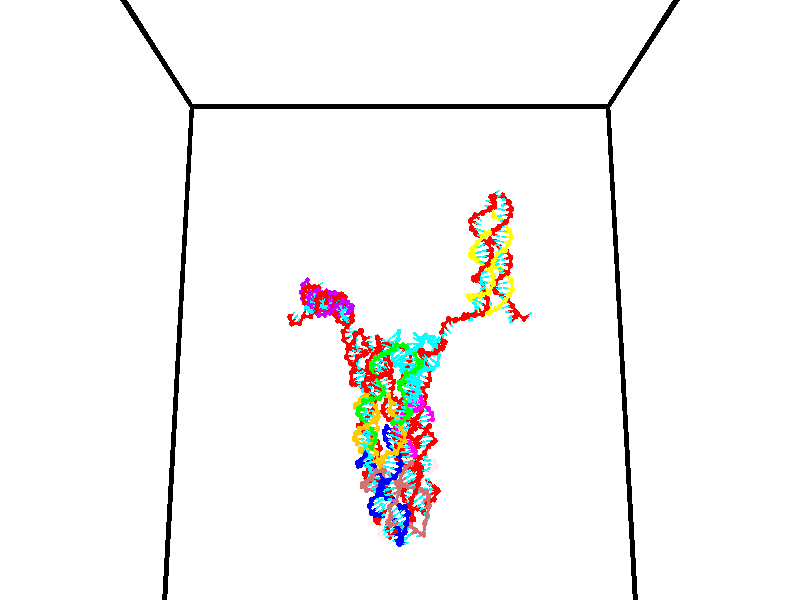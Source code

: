 // switches for output
#declare DRAW_BASES = 1; // possible values are 0, 1; only relevant for DNA ribbons
#declare DRAW_BASES_TYPE = 3; // possible values are 1, 2, 3; only relevant for DNA ribbons
#declare DRAW_FOG = 0; // set to 1 to enable fog

#include "colors.inc"

#include "transforms.inc"
background { rgb <1, 1, 1>}

#default {
   normal{
       ripples 0.25
       frequency 0.20
       turbulence 0.2
       lambda 5
   }
	finish {
		phong 0.1
		phong_size 40.
	}
}

// original window dimensions: 1024x640


// camera settings

camera {
	sky <0, 0.179814, -0.983701>
	up <0, 0.179814, -0.983701>
	right 1.6 * <1, 0, 0>
	location <35, 94.9851, 44.8844>
	look_at <35, 29.7336, 32.9568>
	direction <0, -65.2515, -11.9276>
	angle 67.0682
}


# declare cpy_camera_pos = <35, 94.9851, 44.8844>;
# if (DRAW_FOG = 1)
fog {
	fog_type 2
	up vnormalize(cpy_camera_pos)
	color rgbt<1,1,1,0.3>
	distance 1e-5
	fog_alt 3e-3
	fog_offset 56
}
# end


// LIGHTS

# declare lum = 6;
global_settings {
	ambient_light rgb lum * <0.05, 0.05, 0.05>
	max_trace_level 15
}# declare cpy_direct_light_amount = 0.25;
light_source
{	1000 * <-1, -1.16352, -0.803886>,
	rgb lum * cpy_direct_light_amount
	parallel
}

light_source
{	1000 * <1, 1.16352, 0.803886>,
	rgb lum * cpy_direct_light_amount
	parallel
}

// strand 0

// nucleotide -1

// particle -1
sphere {
	<24.008089, 35.509682, 35.444366> 0.250000
	pigment { color rgbt <1,0,0,0> }
	no_shadow
}
cylinder {
	<24.116674, 35.179024, 35.247200>,  <24.181826, 34.980629, 35.128899>, 0.100000
	pigment { color rgbt <1,0,0,0> }
	no_shadow
}
cylinder {
	<24.116674, 35.179024, 35.247200>,  <24.008089, 35.509682, 35.444366>, 0.100000
	pigment { color rgbt <1,0,0,0> }
	no_shadow
}

// particle -1
sphere {
	<24.116674, 35.179024, 35.247200> 0.100000
	pigment { color rgbt <1,0,0,0> }
	no_shadow
}
sphere {
	0, 1
	scale<0.080000,0.200000,0.300000>
	matrix <0.794082, -0.097014, 0.600018,
		-0.543821, -0.554300, 0.630087,
		0.271463, -0.826643, -0.492918,
		24.198112, 34.931030, 35.099323>
	pigment { color rgbt <0,1,1,0> }
	no_shadow
}
cylinder {
	<24.085762, 34.890903, 35.917992>,  <24.008089, 35.509682, 35.444366>, 0.130000
	pigment { color rgbt <1,0,0,0> }
	no_shadow
}

// nucleotide -1

// particle -1
sphere {
	<24.085762, 34.890903, 35.917992> 0.250000
	pigment { color rgbt <1,0,0,0> }
	no_shadow
}
cylinder {
	<24.338705, 34.945114, 35.612900>,  <24.490471, 34.977638, 35.429844>, 0.100000
	pigment { color rgbt <1,0,0,0> }
	no_shadow
}
cylinder {
	<24.338705, 34.945114, 35.612900>,  <24.085762, 34.890903, 35.917992>, 0.100000
	pigment { color rgbt <1,0,0,0> }
	no_shadow
}

// particle -1
sphere {
	<24.338705, 34.945114, 35.612900> 0.100000
	pigment { color rgbt <1,0,0,0> }
	no_shadow
}
sphere {
	0, 1
	scale<0.080000,0.200000,0.300000>
	matrix <0.745159, 0.162790, 0.646713,
		0.211810, -0.977309, 0.001954,
		0.632356, 0.135524, -0.762731,
		24.528412, 34.985771, 35.384079>
	pigment { color rgbt <0,1,1,0> }
	no_shadow
}
cylinder {
	<24.787149, 34.385975, 35.786224>,  <24.085762, 34.890903, 35.917992>, 0.130000
	pigment { color rgbt <1,0,0,0> }
	no_shadow
}

// nucleotide -1

// particle -1
sphere {
	<24.787149, 34.385975, 35.786224> 0.250000
	pigment { color rgbt <1,0,0,0> }
	no_shadow
}
cylinder {
	<24.840048, 34.770073, 35.687885>,  <24.871786, 35.000530, 35.628883>, 0.100000
	pigment { color rgbt <1,0,0,0> }
	no_shadow
}
cylinder {
	<24.840048, 34.770073, 35.687885>,  <24.787149, 34.385975, 35.786224>, 0.100000
	pigment { color rgbt <1,0,0,0> }
	no_shadow
}

// particle -1
sphere {
	<24.840048, 34.770073, 35.687885> 0.100000
	pigment { color rgbt <1,0,0,0> }
	no_shadow
}
sphere {
	0, 1
	scale<0.080000,0.200000,0.300000>
	matrix <0.888272, -0.004744, 0.459293,
		0.439868, -0.279116, -0.853587,
		0.132246, 0.960246, -0.245844,
		24.879721, 35.058147, 35.614132>
	pigment { color rgbt <0,1,1,0> }
	no_shadow
}
cylinder {
	<25.209883, 34.368526, 35.196915>,  <24.787149, 34.385975, 35.786224>, 0.130000
	pigment { color rgbt <1,0,0,0> }
	no_shadow
}

// nucleotide -1

// particle -1
sphere {
	<25.209883, 34.368526, 35.196915> 0.250000
	pigment { color rgbt <1,0,0,0> }
	no_shadow
}
cylinder {
	<25.298630, 34.383400, 34.807167>,  <25.351877, 34.392323, 34.573318>, 0.100000
	pigment { color rgbt <1,0,0,0> }
	no_shadow
}
cylinder {
	<25.298630, 34.383400, 34.807167>,  <25.209883, 34.368526, 35.196915>, 0.100000
	pigment { color rgbt <1,0,0,0> }
	no_shadow
}

// particle -1
sphere {
	<25.298630, 34.383400, 34.807167> 0.100000
	pigment { color rgbt <1,0,0,0> }
	no_shadow
}
sphere {
	0, 1
	scale<0.080000,0.200000,0.300000>
	matrix <0.823419, 0.528076, 0.207647,
		0.522260, -0.848383, 0.086548,
		0.221868, 0.037180, -0.974368,
		25.365191, 34.394554, 34.514858>
	pigment { color rgbt <0,1,1,0> }
	no_shadow
}
cylinder {
	<25.912903, 34.242054, 35.207092>,  <25.209883, 34.368526, 35.196915>, 0.130000
	pigment { color rgbt <1,0,0,0> }
	no_shadow
}

// nucleotide -1

// particle -1
sphere {
	<25.912903, 34.242054, 35.207092> 0.250000
	pigment { color rgbt <1,0,0,0> }
	no_shadow
}
cylinder {
	<25.795507, 34.473885, 34.903000>,  <25.725071, 34.612984, 34.720543>, 0.100000
	pigment { color rgbt <1,0,0,0> }
	no_shadow
}
cylinder {
	<25.795507, 34.473885, 34.903000>,  <25.912903, 34.242054, 35.207092>, 0.100000
	pigment { color rgbt <1,0,0,0> }
	no_shadow
}

// particle -1
sphere {
	<25.795507, 34.473885, 34.903000> 0.100000
	pigment { color rgbt <1,0,0,0> }
	no_shadow
}
sphere {
	0, 1
	scale<0.080000,0.200000,0.300000>
	matrix <0.632015, 0.714294, 0.300568,
		0.717233, -0.392265, -0.575939,
		-0.293487, 0.579579, -0.760232,
		25.707460, 34.647758, 34.674931>
	pigment { color rgbt <0,1,1,0> }
	no_shadow
}
cylinder {
	<26.442909, 34.526386, 34.749603>,  <25.912903, 34.242054, 35.207092>, 0.130000
	pigment { color rgbt <1,0,0,0> }
	no_shadow
}

// nucleotide -1

// particle -1
sphere {
	<26.442909, 34.526386, 34.749603> 0.250000
	pigment { color rgbt <1,0,0,0> }
	no_shadow
}
cylinder {
	<26.137417, 34.780376, 34.796124>,  <25.954123, 34.932770, 34.824036>, 0.100000
	pigment { color rgbt <1,0,0,0> }
	no_shadow
}
cylinder {
	<26.137417, 34.780376, 34.796124>,  <26.442909, 34.526386, 34.749603>, 0.100000
	pigment { color rgbt <1,0,0,0> }
	no_shadow
}

// particle -1
sphere {
	<26.137417, 34.780376, 34.796124> 0.100000
	pigment { color rgbt <1,0,0,0> }
	no_shadow
}
sphere {
	0, 1
	scale<0.080000,0.200000,0.300000>
	matrix <0.604120, 0.639542, 0.475422,
		0.227504, 0.433350, -0.872038,
		-0.763729, 0.634975, 0.116297,
		25.908298, 34.970867, 34.831013>
	pigment { color rgbt <0,1,1,0> }
	no_shadow
}
cylinder {
	<26.670298, 35.094727, 34.397465>,  <26.442909, 34.526386, 34.749603>, 0.130000
	pigment { color rgbt <1,0,0,0> }
	no_shadow
}

// nucleotide -1

// particle -1
sphere {
	<26.670298, 35.094727, 34.397465> 0.250000
	pigment { color rgbt <1,0,0,0> }
	no_shadow
}
cylinder {
	<26.410183, 35.171059, 34.691597>,  <26.254114, 35.216858, 34.868076>, 0.100000
	pigment { color rgbt <1,0,0,0> }
	no_shadow
}
cylinder {
	<26.410183, 35.171059, 34.691597>,  <26.670298, 35.094727, 34.397465>, 0.100000
	pigment { color rgbt <1,0,0,0> }
	no_shadow
}

// particle -1
sphere {
	<26.410183, 35.171059, 34.691597> 0.100000
	pigment { color rgbt <1,0,0,0> }
	no_shadow
}
sphere {
	0, 1
	scale<0.080000,0.200000,0.300000>
	matrix <0.605764, 0.714376, 0.350309,
		-0.458451, 0.673238, -0.580150,
		-0.650286, 0.190835, 0.735330,
		26.215097, 35.228310, 34.912197>
	pigment { color rgbt <0,1,1,0> }
	no_shadow
}
cylinder {
	<26.487036, 34.636623, 33.832844>,  <26.670298, 35.094727, 34.397465>, 0.130000
	pigment { color rgbt <1,0,0,0> }
	no_shadow
}

// nucleotide -1

// particle -1
sphere {
	<26.487036, 34.636623, 33.832844> 0.250000
	pigment { color rgbt <1,0,0,0> }
	no_shadow
}
cylinder {
	<26.786531, 34.444969, 34.016068>,  <26.966228, 34.329975, 34.125999>, 0.100000
	pigment { color rgbt <1,0,0,0> }
	no_shadow
}
cylinder {
	<26.786531, 34.444969, 34.016068>,  <26.487036, 34.636623, 33.832844>, 0.100000
	pigment { color rgbt <1,0,0,0> }
	no_shadow
}

// particle -1
sphere {
	<26.786531, 34.444969, 34.016068> 0.100000
	pigment { color rgbt <1,0,0,0> }
	no_shadow
}
sphere {
	0, 1
	scale<0.080000,0.200000,0.300000>
	matrix <-0.276070, -0.853646, -0.441672,
		0.602641, 0.204241, -0.771433,
		0.748738, -0.479140, 0.458057,
		27.011152, 34.301228, 34.153484>
	pigment { color rgbt <0,1,1,0> }
	no_shadow
}
cylinder {
	<26.799940, 34.248188, 33.242966>,  <26.487036, 34.636623, 33.832844>, 0.130000
	pigment { color rgbt <1,0,0,0> }
	no_shadow
}

// nucleotide -1

// particle -1
sphere {
	<26.799940, 34.248188, 33.242966> 0.250000
	pigment { color rgbt <1,0,0,0> }
	no_shadow
}
cylinder {
	<26.894669, 34.085674, 33.595974>,  <26.951506, 33.988167, 33.807781>, 0.100000
	pigment { color rgbt <1,0,0,0> }
	no_shadow
}
cylinder {
	<26.894669, 34.085674, 33.595974>,  <26.799940, 34.248188, 33.242966>, 0.100000
	pigment { color rgbt <1,0,0,0> }
	no_shadow
}

// particle -1
sphere {
	<26.894669, 34.085674, 33.595974> 0.100000
	pigment { color rgbt <1,0,0,0> }
	no_shadow
}
sphere {
	0, 1
	scale<0.080000,0.200000,0.300000>
	matrix <-0.240819, -0.904563, -0.351813,
		0.941235, -0.129212, -0.312060,
		0.236819, -0.406289, 0.882523,
		26.965714, 33.963787, 33.860729>
	pigment { color rgbt <0,1,1,0> }
	no_shadow
}
cylinder {
	<27.258579, 33.625072, 33.029888>,  <26.799940, 34.248188, 33.242966>, 0.130000
	pigment { color rgbt <1,0,0,0> }
	no_shadow
}

// nucleotide -1

// particle -1
sphere {
	<27.258579, 33.625072, 33.029888> 0.250000
	pigment { color rgbt <1,0,0,0> }
	no_shadow
}
cylinder {
	<27.105860, 33.583759, 33.397270>,  <27.014227, 33.558971, 33.617699>, 0.100000
	pigment { color rgbt <1,0,0,0> }
	no_shadow
}
cylinder {
	<27.105860, 33.583759, 33.397270>,  <27.258579, 33.625072, 33.029888>, 0.100000
	pigment { color rgbt <1,0,0,0> }
	no_shadow
}

// particle -1
sphere {
	<27.105860, 33.583759, 33.397270> 0.100000
	pigment { color rgbt <1,0,0,0> }
	no_shadow
}
sphere {
	0, 1
	scale<0.080000,0.200000,0.300000>
	matrix <-0.219153, -0.955279, -0.198527,
		0.897887, -0.277080, 0.342091,
		-0.381800, -0.103285, 0.918455,
		26.991320, 33.552773, 33.672806>
	pigment { color rgbt <0,1,1,0> }
	no_shadow
}
cylinder {
	<27.271708, 32.894215, 33.199284>,  <27.258579, 33.625072, 33.029888>, 0.130000
	pigment { color rgbt <1,0,0,0> }
	no_shadow
}

// nucleotide -1

// particle -1
sphere {
	<27.271708, 32.894215, 33.199284> 0.250000
	pigment { color rgbt <1,0,0,0> }
	no_shadow
}
cylinder {
	<27.009346, 33.032955, 33.467457>,  <26.851929, 33.116199, 33.628361>, 0.100000
	pigment { color rgbt <1,0,0,0> }
	no_shadow
}
cylinder {
	<27.009346, 33.032955, 33.467457>,  <27.271708, 32.894215, 33.199284>, 0.100000
	pigment { color rgbt <1,0,0,0> }
	no_shadow
}

// particle -1
sphere {
	<27.009346, 33.032955, 33.467457> 0.100000
	pigment { color rgbt <1,0,0,0> }
	no_shadow
}
sphere {
	0, 1
	scale<0.080000,0.200000,0.300000>
	matrix <-0.521943, -0.850032, -0.070860,
		0.545313, -0.396406, 0.738577,
		-0.655903, 0.346854, 0.670435,
		26.812574, 33.137012, 33.668587>
	pigment { color rgbt <0,1,1,0> }
	no_shadow
}
cylinder {
	<27.242628, 32.461021, 33.638916>,  <27.271708, 32.894215, 33.199284>, 0.130000
	pigment { color rgbt <1,0,0,0> }
	no_shadow
}

// nucleotide -1

// particle -1
sphere {
	<27.242628, 32.461021, 33.638916> 0.250000
	pigment { color rgbt <1,0,0,0> }
	no_shadow
}
cylinder {
	<26.892296, 32.634884, 33.722816>,  <26.682096, 32.739201, 33.773155>, 0.100000
	pigment { color rgbt <1,0,0,0> }
	no_shadow
}
cylinder {
	<26.892296, 32.634884, 33.722816>,  <27.242628, 32.461021, 33.638916>, 0.100000
	pigment { color rgbt <1,0,0,0> }
	no_shadow
}

// particle -1
sphere {
	<26.892296, 32.634884, 33.722816> 0.100000
	pigment { color rgbt <1,0,0,0> }
	no_shadow
}
sphere {
	0, 1
	scale<0.080000,0.200000,0.300000>
	matrix <-0.436255, -0.898885, 0.041077,
		0.206397, -0.055529, 0.976891,
		-0.875832, 0.434652, 0.209752,
		26.629547, 32.765278, 33.785744>
	pigment { color rgbt <0,1,1,0> }
	no_shadow
}
cylinder {
	<26.897392, 32.004108, 34.151031>,  <27.242628, 32.461021, 33.638916>, 0.130000
	pigment { color rgbt <1,0,0,0> }
	no_shadow
}

// nucleotide -1

// particle -1
sphere {
	<26.897392, 32.004108, 34.151031> 0.250000
	pigment { color rgbt <1,0,0,0> }
	no_shadow
}
cylinder {
	<26.624403, 32.229065, 33.964291>,  <26.460609, 32.364040, 33.852245>, 0.100000
	pigment { color rgbt <1,0,0,0> }
	no_shadow
}
cylinder {
	<26.624403, 32.229065, 33.964291>,  <26.897392, 32.004108, 34.151031>, 0.100000
	pigment { color rgbt <1,0,0,0> }
	no_shadow
}

// particle -1
sphere {
	<26.624403, 32.229065, 33.964291> 0.100000
	pigment { color rgbt <1,0,0,0> }
	no_shadow
}
sphere {
	0, 1
	scale<0.080000,0.200000,0.300000>
	matrix <-0.603220, -0.794065, -0.074747,
		-0.412745, 0.230600, 0.881173,
		-0.682472, 0.562393, -0.466848,
		26.419662, 32.397781, 33.824238>
	pigment { color rgbt <0,1,1,0> }
	no_shadow
}
cylinder {
	<26.368315, 31.779245, 34.446503>,  <26.897392, 32.004108, 34.151031>, 0.130000
	pigment { color rgbt <1,0,0,0> }
	no_shadow
}

// nucleotide -1

// particle -1
sphere {
	<26.368315, 31.779245, 34.446503> 0.250000
	pigment { color rgbt <1,0,0,0> }
	no_shadow
}
cylinder {
	<26.227102, 31.967834, 34.123249>,  <26.142374, 32.080990, 33.929298>, 0.100000
	pigment { color rgbt <1,0,0,0> }
	no_shadow
}
cylinder {
	<26.227102, 31.967834, 34.123249>,  <26.368315, 31.779245, 34.446503>, 0.100000
	pigment { color rgbt <1,0,0,0> }
	no_shadow
}

// particle -1
sphere {
	<26.227102, 31.967834, 34.123249> 0.100000
	pigment { color rgbt <1,0,0,0> }
	no_shadow
}
sphere {
	0, 1
	scale<0.080000,0.200000,0.300000>
	matrix <-0.545317, -0.805557, -0.231749,
		-0.760261, 0.358874, 0.541491,
		-0.353034, 0.471474, -0.808133,
		26.121193, 32.109276, 33.880810>
	pigment { color rgbt <0,1,1,0> }
	no_shadow
}
cylinder {
	<25.792643, 31.411007, 34.324089>,  <26.368315, 31.779245, 34.446503>, 0.130000
	pigment { color rgbt <1,0,0,0> }
	no_shadow
}

// nucleotide -1

// particle -1
sphere {
	<25.792643, 31.411007, 34.324089> 0.250000
	pigment { color rgbt <1,0,0,0> }
	no_shadow
}
cylinder {
	<25.840849, 31.589642, 33.969456>,  <25.869772, 31.696821, 33.756676>, 0.100000
	pigment { color rgbt <1,0,0,0> }
	no_shadow
}
cylinder {
	<25.840849, 31.589642, 33.969456>,  <25.792643, 31.411007, 34.324089>, 0.100000
	pigment { color rgbt <1,0,0,0> }
	no_shadow
}

// particle -1
sphere {
	<25.840849, 31.589642, 33.969456> 0.100000
	pigment { color rgbt <1,0,0,0> }
	no_shadow
}
sphere {
	0, 1
	scale<0.080000,0.200000,0.300000>
	matrix <-0.503635, -0.742121, -0.442275,
		-0.855469, 0.499818, 0.135479,
		0.120515, 0.446585, -0.886588,
		25.877003, 31.723618, 33.703480>
	pigment { color rgbt <0,1,1,0> }
	no_shadow
}
cylinder {
	<25.199799, 31.281786, 34.029156>,  <25.792643, 31.411007, 34.324089>, 0.130000
	pigment { color rgbt <1,0,0,0> }
	no_shadow
}

// nucleotide -1

// particle -1
sphere {
	<25.199799, 31.281786, 34.029156> 0.250000
	pigment { color rgbt <1,0,0,0> }
	no_shadow
}
cylinder {
	<25.429533, 31.374498, 33.715107>,  <25.567373, 31.430126, 33.526680>, 0.100000
	pigment { color rgbt <1,0,0,0> }
	no_shadow
}
cylinder {
	<25.429533, 31.374498, 33.715107>,  <25.199799, 31.281786, 34.029156>, 0.100000
	pigment { color rgbt <1,0,0,0> }
	no_shadow
}

// particle -1
sphere {
	<25.429533, 31.374498, 33.715107> 0.100000
	pigment { color rgbt <1,0,0,0> }
	no_shadow
}
sphere {
	0, 1
	scale<0.080000,0.200000,0.300000>
	matrix <-0.456781, -0.705151, -0.542322,
		-0.679329, 0.670104, -0.299121,
		0.574338, 0.231782, -0.785120,
		25.601833, 31.444033, 33.479572>
	pigment { color rgbt <0,1,1,0> }
	no_shadow
}
cylinder {
	<24.753359, 31.413370, 33.520020>,  <25.199799, 31.281786, 34.029156>, 0.130000
	pigment { color rgbt <1,0,0,0> }
	no_shadow
}

// nucleotide -1

// particle -1
sphere {
	<24.753359, 31.413370, 33.520020> 0.250000
	pigment { color rgbt <1,0,0,0> }
	no_shadow
}
cylinder {
	<25.107552, 31.333176, 33.352337>,  <25.320066, 31.285059, 33.251728>, 0.100000
	pigment { color rgbt <1,0,0,0> }
	no_shadow
}
cylinder {
	<25.107552, 31.333176, 33.352337>,  <24.753359, 31.413370, 33.520020>, 0.100000
	pigment { color rgbt <1,0,0,0> }
	no_shadow
}

// particle -1
sphere {
	<25.107552, 31.333176, 33.352337> 0.100000
	pigment { color rgbt <1,0,0,0> }
	no_shadow
}
sphere {
	0, 1
	scale<0.080000,0.200000,0.300000>
	matrix <-0.435192, -0.674039, -0.596892,
		-0.162892, 0.710970, -0.684097,
		0.885480, -0.200484, -0.419204,
		25.373196, 31.273031, 33.226574>
	pigment { color rgbt <0,1,1,0> }
	no_shadow
}
cylinder {
	<24.563547, 31.220995, 32.840862>,  <24.753359, 31.413370, 33.520020>, 0.130000
	pigment { color rgbt <1,0,0,0> }
	no_shadow
}

// nucleotide -1

// particle -1
sphere {
	<24.563547, 31.220995, 32.840862> 0.250000
	pigment { color rgbt <1,0,0,0> }
	no_shadow
}
cylinder {
	<24.927441, 31.069931, 32.909863>,  <25.145777, 30.979292, 32.951263>, 0.100000
	pigment { color rgbt <1,0,0,0> }
	no_shadow
}
cylinder {
	<24.927441, 31.069931, 32.909863>,  <24.563547, 31.220995, 32.840862>, 0.100000
	pigment { color rgbt <1,0,0,0> }
	no_shadow
}

// particle -1
sphere {
	<24.927441, 31.069931, 32.909863> 0.100000
	pigment { color rgbt <1,0,0,0> }
	no_shadow
}
sphere {
	0, 1
	scale<0.080000,0.200000,0.300000>
	matrix <-0.293957, -0.879285, -0.374763,
		0.293214, 0.290226, -0.910931,
		0.909734, -0.377660, 0.172505,
		25.200361, 30.956633, 32.961613>
	pigment { color rgbt <0,1,1,0> }
	no_shadow
}
cylinder {
	<24.679340, 30.906031, 32.179058>,  <24.563547, 31.220995, 32.840862>, 0.130000
	pigment { color rgbt <1,0,0,0> }
	no_shadow
}

// nucleotide -1

// particle -1
sphere {
	<24.679340, 30.906031, 32.179058> 0.250000
	pigment { color rgbt <1,0,0,0> }
	no_shadow
}
cylinder {
	<24.941448, 30.727844, 32.423084>,  <25.098713, 30.620934, 32.569500>, 0.100000
	pigment { color rgbt <1,0,0,0> }
	no_shadow
}
cylinder {
	<24.941448, 30.727844, 32.423084>,  <24.679340, 30.906031, 32.179058>, 0.100000
	pigment { color rgbt <1,0,0,0> }
	no_shadow
}

// particle -1
sphere {
	<24.941448, 30.727844, 32.423084> 0.100000
	pigment { color rgbt <1,0,0,0> }
	no_shadow
}
sphere {
	0, 1
	scale<0.080000,0.200000,0.300000>
	matrix <-0.081604, -0.844633, -0.529090,
		0.750976, 0.296912, -0.589812,
		0.655268, -0.445465, 0.610070,
		25.138029, 30.594204, 32.606106>
	pigment { color rgbt <0,1,1,0> }
	no_shadow
}
cylinder {
	<25.062618, 30.464304, 31.763975>,  <24.679340, 30.906031, 32.179058>, 0.130000
	pigment { color rgbt <1,0,0,0> }
	no_shadow
}

// nucleotide -1

// particle -1
sphere {
	<25.062618, 30.464304, 31.763975> 0.250000
	pigment { color rgbt <1,0,0,0> }
	no_shadow
}
cylinder {
	<25.100267, 30.312250, 32.132027>,  <25.122856, 30.221018, 32.352859>, 0.100000
	pigment { color rgbt <1,0,0,0> }
	no_shadow
}
cylinder {
	<25.100267, 30.312250, 32.132027>,  <25.062618, 30.464304, 31.763975>, 0.100000
	pigment { color rgbt <1,0,0,0> }
	no_shadow
}

// particle -1
sphere {
	<25.100267, 30.312250, 32.132027> 0.100000
	pigment { color rgbt <1,0,0,0> }
	no_shadow
}
sphere {
	0, 1
	scale<0.080000,0.200000,0.300000>
	matrix <-0.175561, -0.916086, -0.360507,
		0.979959, -0.127607, -0.152962,
		0.094123, -0.380136, 0.920129,
		25.128504, 30.198210, 32.408066>
	pigment { color rgbt <0,1,1,0> }
	no_shadow
}
cylinder {
	<25.643045, 30.043219, 31.753651>,  <25.062618, 30.464304, 31.763975>, 0.130000
	pigment { color rgbt <1,0,0,0> }
	no_shadow
}

// nucleotide -1

// particle -1
sphere {
	<25.643045, 30.043219, 31.753651> 0.250000
	pigment { color rgbt <1,0,0,0> }
	no_shadow
}
cylinder {
	<25.438927, 29.912075, 32.071671>,  <25.316456, 29.833389, 32.262482>, 0.100000
	pigment { color rgbt <1,0,0,0> }
	no_shadow
}
cylinder {
	<25.438927, 29.912075, 32.071671>,  <25.643045, 30.043219, 31.753651>, 0.100000
	pigment { color rgbt <1,0,0,0> }
	no_shadow
}

// particle -1
sphere {
	<25.438927, 29.912075, 32.071671> 0.100000
	pigment { color rgbt <1,0,0,0> }
	no_shadow
}
sphere {
	0, 1
	scale<0.080000,0.200000,0.300000>
	matrix <0.156133, -0.944435, -0.289248,
		0.845706, -0.023469, 0.533132,
		-0.510297, -0.327859, 0.795051,
		25.285837, 29.813717, 32.310184>
	pigment { color rgbt <0,1,1,0> }
	no_shadow
}
cylinder {
	<26.021959, 29.373617, 31.811085>,  <25.643045, 30.043219, 31.753651>, 0.130000
	pigment { color rgbt <1,0,0,0> }
	no_shadow
}

// nucleotide -1

// particle -1
sphere {
	<26.021959, 29.373617, 31.811085> 0.250000
	pigment { color rgbt <1,0,0,0> }
	no_shadow
}
cylinder {
	<25.703901, 29.347260, 32.052216>,  <25.513067, 29.331446, 32.196896>, 0.100000
	pigment { color rgbt <1,0,0,0> }
	no_shadow
}
cylinder {
	<25.703901, 29.347260, 32.052216>,  <26.021959, 29.373617, 31.811085>, 0.100000
	pigment { color rgbt <1,0,0,0> }
	no_shadow
}

// particle -1
sphere {
	<25.703901, 29.347260, 32.052216> 0.100000
	pigment { color rgbt <1,0,0,0> }
	no_shadow
}
sphere {
	0, 1
	scale<0.080000,0.200000,0.300000>
	matrix <-0.110454, -0.961713, -0.250816,
		0.596275, -0.266020, 0.757423,
		-0.795145, -0.065895, 0.602828,
		25.465357, 29.327492, 32.233063>
	pigment { color rgbt <0,1,1,0> }
	no_shadow
}
cylinder {
	<25.976202, 28.853708, 32.265427>,  <26.021959, 29.373617, 31.811085>, 0.130000
	pigment { color rgbt <1,0,0,0> }
	no_shadow
}

// nucleotide -1

// particle -1
sphere {
	<25.976202, 28.853708, 32.265427> 0.250000
	pigment { color rgbt <1,0,0,0> }
	no_shadow
}
cylinder {
	<25.590158, 28.923553, 32.187378>,  <25.358532, 28.965460, 32.140549>, 0.100000
	pigment { color rgbt <1,0,0,0> }
	no_shadow
}
cylinder {
	<25.590158, 28.923553, 32.187378>,  <25.976202, 28.853708, 32.265427>, 0.100000
	pigment { color rgbt <1,0,0,0> }
	no_shadow
}

// particle -1
sphere {
	<25.590158, 28.923553, 32.187378> 0.100000
	pigment { color rgbt <1,0,0,0> }
	no_shadow
}
sphere {
	0, 1
	scale<0.080000,0.200000,0.300000>
	matrix <-0.065771, -0.882959, -0.464821,
		-0.253450, -0.435770, 0.863637,
		-0.965110, 0.174611, -0.195124,
		25.300625, 28.975937, 32.128841>
	pigment { color rgbt <0,1,1,0> }
	no_shadow
}
cylinder {
	<25.578930, 28.195795, 32.458313>,  <25.976202, 28.853708, 32.265427>, 0.130000
	pigment { color rgbt <1,0,0,0> }
	no_shadow
}

// nucleotide -1

// particle -1
sphere {
	<25.578930, 28.195795, 32.458313> 0.250000
	pigment { color rgbt <1,0,0,0> }
	no_shadow
}
cylinder {
	<25.328720, 28.412298, 32.233540>,  <25.178595, 28.542200, 32.098675>, 0.100000
	pigment { color rgbt <1,0,0,0> }
	no_shadow
}
cylinder {
	<25.328720, 28.412298, 32.233540>,  <25.578930, 28.195795, 32.458313>, 0.100000
	pigment { color rgbt <1,0,0,0> }
	no_shadow
}

// particle -1
sphere {
	<25.328720, 28.412298, 32.233540> 0.100000
	pigment { color rgbt <1,0,0,0> }
	no_shadow
}
sphere {
	0, 1
	scale<0.080000,0.200000,0.300000>
	matrix <-0.364208, -0.839512, -0.403202,
		-0.689981, -0.047554, 0.722264,
		-0.625523, 0.541256, -0.561928,
		25.141064, 28.574675, 32.064960>
	pigment { color rgbt <0,1,1,0> }
	no_shadow
}
cylinder {
	<24.909962, 27.895481, 32.687592>,  <25.578930, 28.195795, 32.458313>, 0.130000
	pigment { color rgbt <1,0,0,0> }
	no_shadow
}

// nucleotide -1

// particle -1
sphere {
	<24.909962, 27.895481, 32.687592> 0.250000
	pigment { color rgbt <1,0,0,0> }
	no_shadow
}
cylinder {
	<24.912445, 28.066875, 32.326180>,  <24.913935, 28.169712, 32.109333>, 0.100000
	pigment { color rgbt <1,0,0,0> }
	no_shadow
}
cylinder {
	<24.912445, 28.066875, 32.326180>,  <24.909962, 27.895481, 32.687592>, 0.100000
	pigment { color rgbt <1,0,0,0> }
	no_shadow
}

// particle -1
sphere {
	<24.912445, 28.066875, 32.326180> 0.100000
	pigment { color rgbt <1,0,0,0> }
	no_shadow
}
sphere {
	0, 1
	scale<0.080000,0.200000,0.300000>
	matrix <-0.241615, -0.876130, -0.417156,
		-0.970353, 0.220895, 0.098090,
		0.006208, 0.428488, -0.903526,
		24.914307, 28.195421, 32.055122>
	pigment { color rgbt <0,1,1,0> }
	no_shadow
}
cylinder {
	<24.243038, 27.820131, 32.282532>,  <24.909962, 27.895481, 32.687592>, 0.130000
	pigment { color rgbt <1,0,0,0> }
	no_shadow
}

// nucleotide -1

// particle -1
sphere {
	<24.243038, 27.820131, 32.282532> 0.250000
	pigment { color rgbt <1,0,0,0> }
	no_shadow
}
cylinder {
	<24.540306, 27.869953, 32.019569>,  <24.718666, 27.899845, 31.861792>, 0.100000
	pigment { color rgbt <1,0,0,0> }
	no_shadow
}
cylinder {
	<24.540306, 27.869953, 32.019569>,  <24.243038, 27.820131, 32.282532>, 0.100000
	pigment { color rgbt <1,0,0,0> }
	no_shadow
}

// particle -1
sphere {
	<24.540306, 27.869953, 32.019569> 0.100000
	pigment { color rgbt <1,0,0,0> }
	no_shadow
}
sphere {
	0, 1
	scale<0.080000,0.200000,0.300000>
	matrix <-0.243298, -0.864963, -0.438913,
		-0.623304, 0.486133, -0.612509,
		0.743168, 0.124554, -0.657410,
		24.763256, 27.907320, 31.822346>
	pigment { color rgbt <0,1,1,0> }
	no_shadow
}
cylinder {
	<23.934126, 27.650381, 31.698425>,  <24.243038, 27.820131, 32.282532>, 0.130000
	pigment { color rgbt <1,0,0,0> }
	no_shadow
}

// nucleotide -1

// particle -1
sphere {
	<23.934126, 27.650381, 31.698425> 0.250000
	pigment { color rgbt <1,0,0,0> }
	no_shadow
}
cylinder {
	<24.326551, 27.584578, 31.739326>,  <24.562006, 27.545095, 31.763868>, 0.100000
	pigment { color rgbt <1,0,0,0> }
	no_shadow
}
cylinder {
	<24.326551, 27.584578, 31.739326>,  <23.934126, 27.650381, 31.698425>, 0.100000
	pigment { color rgbt <1,0,0,0> }
	no_shadow
}

// particle -1
sphere {
	<24.326551, 27.584578, 31.739326> 0.100000
	pigment { color rgbt <1,0,0,0> }
	no_shadow
}
sphere {
	0, 1
	scale<0.080000,0.200000,0.300000>
	matrix <-0.134430, -0.958342, -0.252011,
		0.139452, 0.233493, -0.962307,
		0.981062, -0.164507, 0.102254,
		24.620871, 27.535225, 31.770002>
	pigment { color rgbt <0,1,1,0> }
	no_shadow
}
cylinder {
	<24.033539, 27.200844, 31.180817>,  <23.934126, 27.650381, 31.698425>, 0.130000
	pigment { color rgbt <1,0,0,0> }
	no_shadow
}

// nucleotide -1

// particle -1
sphere {
	<24.033539, 27.200844, 31.180817> 0.250000
	pigment { color rgbt <1,0,0,0> }
	no_shadow
}
cylinder {
	<24.319477, 27.175732, 31.459400>,  <24.491039, 27.160666, 31.626551>, 0.100000
	pigment { color rgbt <1,0,0,0> }
	no_shadow
}
cylinder {
	<24.319477, 27.175732, 31.459400>,  <24.033539, 27.200844, 31.180817>, 0.100000
	pigment { color rgbt <1,0,0,0> }
	no_shadow
}

// particle -1
sphere {
	<24.319477, 27.175732, 31.459400> 0.100000
	pigment { color rgbt <1,0,0,0> }
	no_shadow
}
sphere {
	0, 1
	scale<0.080000,0.200000,0.300000>
	matrix <-0.185093, -0.977426, 0.101874,
		0.674343, -0.201733, -0.710328,
		0.714845, -0.062779, 0.696460,
		24.533930, 27.156898, 31.668339>
	pigment { color rgbt <0,1,1,0> }
	no_shadow
}
cylinder {
	<24.397444, 26.597521, 31.020386>,  <24.033539, 27.200844, 31.180817>, 0.130000
	pigment { color rgbt <1,0,0,0> }
	no_shadow
}

// nucleotide -1

// particle -1
sphere {
	<24.397444, 26.597521, 31.020386> 0.250000
	pigment { color rgbt <1,0,0,0> }
	no_shadow
}
cylinder {
	<24.482466, 26.662069, 31.405878>,  <24.533478, 26.700798, 31.637175>, 0.100000
	pigment { color rgbt <1,0,0,0> }
	no_shadow
}
cylinder {
	<24.482466, 26.662069, 31.405878>,  <24.397444, 26.597521, 31.020386>, 0.100000
	pigment { color rgbt <1,0,0,0> }
	no_shadow
}

// particle -1
sphere {
	<24.482466, 26.662069, 31.405878> 0.100000
	pigment { color rgbt <1,0,0,0> }
	no_shadow
}
sphere {
	0, 1
	scale<0.080000,0.200000,0.300000>
	matrix <-0.120571, -0.974401, 0.189748,
		0.969682, -0.156530, -0.187655,
		0.212553, 0.161369, 0.963733,
		24.546232, 26.710480, 31.694998>
	pigment { color rgbt <0,1,1,0> }
	no_shadow
}
cylinder {
	<24.771999, 26.066271, 31.156658>,  <24.397444, 26.597521, 31.020386>, 0.130000
	pigment { color rgbt <1,0,0,0> }
	no_shadow
}

// nucleotide -1

// particle -1
sphere {
	<24.771999, 26.066271, 31.156658> 0.250000
	pigment { color rgbt <1,0,0,0> }
	no_shadow
}
cylinder {
	<24.612930, 26.213793, 31.492716>,  <24.517488, 26.302305, 31.694351>, 0.100000
	pigment { color rgbt <1,0,0,0> }
	no_shadow
}
cylinder {
	<24.612930, 26.213793, 31.492716>,  <24.771999, 26.066271, 31.156658>, 0.100000
	pigment { color rgbt <1,0,0,0> }
	no_shadow
}

// particle -1
sphere {
	<24.612930, 26.213793, 31.492716> 0.100000
	pigment { color rgbt <1,0,0,0> }
	no_shadow
}
sphere {
	0, 1
	scale<0.080000,0.200000,0.300000>
	matrix <-0.296449, -0.918195, 0.262747,
		0.868318, -0.144573, 0.474471,
		-0.397670, 0.368804, 0.840144,
		24.493629, 26.324434, 31.744759>
	pigment { color rgbt <0,1,1,0> }
	no_shadow
}
cylinder {
	<25.074760, 25.417955, 30.917110>,  <24.771999, 26.066271, 31.156658>, 0.130000
	pigment { color rgbt <1,0,0,0> }
	no_shadow
}

// nucleotide -1

// particle -1
sphere {
	<25.074760, 25.417955, 30.917110> 0.250000
	pigment { color rgbt <1,0,0,0> }
	no_shadow
}
cylinder {
	<25.415680, 25.376291, 30.712078>,  <25.620232, 25.351294, 30.589058>, 0.100000
	pigment { color rgbt <1,0,0,0> }
	no_shadow
}
cylinder {
	<25.415680, 25.376291, 30.712078>,  <25.074760, 25.417955, 30.917110>, 0.100000
	pigment { color rgbt <1,0,0,0> }
	no_shadow
}

// particle -1
sphere {
	<25.415680, 25.376291, 30.712078> 0.100000
	pigment { color rgbt <1,0,0,0> }
	no_shadow
}
sphere {
	0, 1
	scale<0.080000,0.200000,0.300000>
	matrix <0.452326, -0.345333, 0.822281,
		-0.262657, -0.932683, -0.247213,
		0.852298, -0.104157, -0.512581,
		25.671370, 25.345043, 30.558304>
	pigment { color rgbt <0,1,1,0> }
	no_shadow
}
cylinder {
	<25.270897, 24.688511, 30.908300>,  <25.074760, 25.417955, 30.917110>, 0.130000
	pigment { color rgbt <1,0,0,0> }
	no_shadow
}

// nucleotide -1

// particle -1
sphere {
	<25.270897, 24.688511, 30.908300> 0.250000
	pigment { color rgbt <1,0,0,0> }
	no_shadow
}
cylinder {
	<25.507254, 25.010958, 30.921078>,  <25.649069, 25.204426, 30.928743>, 0.100000
	pigment { color rgbt <1,0,0,0> }
	no_shadow
}
cylinder {
	<25.507254, 25.010958, 30.921078>,  <25.270897, 24.688511, 30.908300>, 0.100000
	pigment { color rgbt <1,0,0,0> }
	no_shadow
}

// particle -1
sphere {
	<25.507254, 25.010958, 30.921078> 0.100000
	pigment { color rgbt <1,0,0,0> }
	no_shadow
}
sphere {
	0, 1
	scale<0.080000,0.200000,0.300000>
	matrix <0.315484, -0.267331, 0.910497,
		0.742507, -0.527929, -0.412281,
		0.590893, 0.806118, 0.031943,
		25.684521, 25.252792, 30.930660>
	pigment { color rgbt <0,1,1,0> }
	no_shadow
}
cylinder {
	<25.846611, 24.395632, 31.336264>,  <25.270897, 24.688511, 30.908300>, 0.130000
	pigment { color rgbt <1,0,0,0> }
	no_shadow
}

// nucleotide -1

// particle -1
sphere {
	<25.846611, 24.395632, 31.336264> 0.250000
	pigment { color rgbt <1,0,0,0> }
	no_shadow
}
cylinder {
	<25.789904, 24.345953, 31.729095>,  <25.755878, 24.316145, 31.964794>, 0.100000
	pigment { color rgbt <1,0,0,0> }
	no_shadow
}
cylinder {
	<25.789904, 24.345953, 31.729095>,  <25.846611, 24.395632, 31.336264>, 0.100000
	pigment { color rgbt <1,0,0,0> }
	no_shadow
}

// particle -1
sphere {
	<25.789904, 24.345953, 31.729095> 0.100000
	pigment { color rgbt <1,0,0,0> }
	no_shadow
}
sphere {
	0, 1
	scale<0.080000,0.200000,0.300000>
	matrix <0.180657, 0.972190, 0.149026,
		-0.973275, 0.198547, -0.115390,
		-0.141770, -0.124197, 0.982077,
		25.747374, 24.308693, 32.023720>
	pigment { color rgbt <0,1,1,0> }
	no_shadow
}
cylinder {
	<25.416254, 24.968222, 31.654375>,  <25.846611, 24.395632, 31.336264>, 0.130000
	pigment { color rgbt <1,0,0,0> }
	no_shadow
}

// nucleotide -1

// particle -1
sphere {
	<25.416254, 24.968222, 31.654375> 0.250000
	pigment { color rgbt <1,0,0,0> }
	no_shadow
}
cylinder {
	<25.658421, 24.800121, 31.924740>,  <25.803720, 24.699261, 32.086960>, 0.100000
	pigment { color rgbt <1,0,0,0> }
	no_shadow
}
cylinder {
	<25.658421, 24.800121, 31.924740>,  <25.416254, 24.968222, 31.654375>, 0.100000
	pigment { color rgbt <1,0,0,0> }
	no_shadow
}

// particle -1
sphere {
	<25.658421, 24.800121, 31.924740> 0.100000
	pigment { color rgbt <1,0,0,0> }
	no_shadow
}
sphere {
	0, 1
	scale<0.080000,0.200000,0.300000>
	matrix <0.185572, 0.900364, 0.393584,
		-0.773971, -0.112852, 0.623083,
		0.605418, -0.420249, 0.675914,
		25.840046, 24.674046, 32.127514>
	pigment { color rgbt <0,1,1,0> }
	no_shadow
}
cylinder {
	<25.278210, 25.161392, 32.403336>,  <25.416254, 24.968222, 31.654375>, 0.130000
	pigment { color rgbt <1,0,0,0> }
	no_shadow
}

// nucleotide -1

// particle -1
sphere {
	<25.278210, 25.161392, 32.403336> 0.250000
	pigment { color rgbt <1,0,0,0> }
	no_shadow
}
cylinder {
	<25.660259, 25.056831, 32.347618>,  <25.889490, 24.994095, 32.314186>, 0.100000
	pigment { color rgbt <1,0,0,0> }
	no_shadow
}
cylinder {
	<25.660259, 25.056831, 32.347618>,  <25.278210, 25.161392, 32.403336>, 0.100000
	pigment { color rgbt <1,0,0,0> }
	no_shadow
}

// particle -1
sphere {
	<25.660259, 25.056831, 32.347618> 0.100000
	pigment { color rgbt <1,0,0,0> }
	no_shadow
}
sphere {
	0, 1
	scale<0.080000,0.200000,0.300000>
	matrix <0.294681, 0.886141, 0.357654,
		0.029944, -0.382653, 0.923407,
		0.955126, -0.261401, -0.139295,
		25.946796, 24.978411, 32.305828>
	pigment { color rgbt <0,1,1,0> }
	no_shadow
}
cylinder {
	<25.626856, 25.250921, 32.992981>,  <25.278210, 25.161392, 32.403336>, 0.130000
	pigment { color rgbt <1,0,0,0> }
	no_shadow
}

// nucleotide -1

// particle -1
sphere {
	<25.626856, 25.250921, 32.992981> 0.250000
	pigment { color rgbt <1,0,0,0> }
	no_shadow
}
cylinder {
	<25.860569, 25.288050, 32.670490>,  <26.000797, 25.310326, 32.476997>, 0.100000
	pigment { color rgbt <1,0,0,0> }
	no_shadow
}
cylinder {
	<25.860569, 25.288050, 32.670490>,  <25.626856, 25.250921, 32.992981>, 0.100000
	pigment { color rgbt <1,0,0,0> }
	no_shadow
}

// particle -1
sphere {
	<25.860569, 25.288050, 32.670490> 0.100000
	pigment { color rgbt <1,0,0,0> }
	no_shadow
}
sphere {
	0, 1
	scale<0.080000,0.200000,0.300000>
	matrix <0.370881, 0.853088, 0.366998,
		0.721845, -0.513444, 0.464020,
		0.584283, 0.092819, -0.806225,
		26.035854, 25.315895, 32.428623>
	pigment { color rgbt <0,1,1,0> }
	no_shadow
}
cylinder {
	<26.182081, 25.513699, 33.294514>,  <25.626856, 25.250921, 32.992981>, 0.130000
	pigment { color rgbt <1,0,0,0> }
	no_shadow
}

// nucleotide -1

// particle -1
sphere {
	<26.182081, 25.513699, 33.294514> 0.250000
	pigment { color rgbt <1,0,0,0> }
	no_shadow
}
cylinder {
	<26.278233, 25.558071, 32.908787>,  <26.335922, 25.584696, 32.677349>, 0.100000
	pigment { color rgbt <1,0,0,0> }
	no_shadow
}
cylinder {
	<26.278233, 25.558071, 32.908787>,  <26.182081, 25.513699, 33.294514>, 0.100000
	pigment { color rgbt <1,0,0,0> }
	no_shadow
}

// particle -1
sphere {
	<26.278233, 25.558071, 32.908787> 0.100000
	pigment { color rgbt <1,0,0,0> }
	no_shadow
}
sphere {
	0, 1
	scale<0.080000,0.200000,0.300000>
	matrix <0.619416, 0.747357, 0.240377,
		0.747357, -0.655096, 0.110934,
		-0.240377, -0.110934, 0.964320,
		26.350346, 25.591351, 32.619492>
	pigment { color rgbt <0,1,1,0> }
	no_shadow
}
cylinder {
	<26.844238, 25.597996, 33.294762>,  <26.182081, 25.513699, 33.294514>, 0.130000
	pigment { color rgbt <1,0,0,0> }
	no_shadow
}

// nucleotide -1

// particle -1
sphere {
	<26.844238, 25.597996, 33.294762> 0.250000
	pigment { color rgbt <1,0,0,0> }
	no_shadow
}
cylinder {
	<26.736177, 25.752478, 32.941975>,  <26.671341, 25.845167, 32.730301>, 0.100000
	pigment { color rgbt <1,0,0,0> }
	no_shadow
}
cylinder {
	<26.736177, 25.752478, 32.941975>,  <26.844238, 25.597996, 33.294762>, 0.100000
	pigment { color rgbt <1,0,0,0> }
	no_shadow
}

// particle -1
sphere {
	<26.736177, 25.752478, 32.941975> 0.100000
	pigment { color rgbt <1,0,0,0> }
	no_shadow
}
sphere {
	0, 1
	scale<0.080000,0.200000,0.300000>
	matrix <0.558184, 0.809202, 0.183364,
		0.784505, -0.442762, -0.434182,
		-0.270154, 0.386203, -0.881966,
		26.655130, 25.868340, 32.677383>
	pigment { color rgbt <0,1,1,0> }
	no_shadow
}
cylinder {
	<27.474554, 25.813709, 32.923264>,  <26.844238, 25.597996, 33.294762>, 0.130000
	pigment { color rgbt <1,0,0,0> }
	no_shadow
}

// nucleotide -1

// particle -1
sphere {
	<27.474554, 25.813709, 32.923264> 0.250000
	pigment { color rgbt <1,0,0,0> }
	no_shadow
}
cylinder {
	<27.155375, 26.015480, 32.791306>,  <26.963867, 26.136541, 32.712132>, 0.100000
	pigment { color rgbt <1,0,0,0> }
	no_shadow
}
cylinder {
	<27.155375, 26.015480, 32.791306>,  <27.474554, 25.813709, 32.923264>, 0.100000
	pigment { color rgbt <1,0,0,0> }
	no_shadow
}

// particle -1
sphere {
	<27.155375, 26.015480, 32.791306> 0.100000
	pigment { color rgbt <1,0,0,0> }
	no_shadow
}
sphere {
	0, 1
	scale<0.080000,0.200000,0.300000>
	matrix <0.486590, 0.862132, 0.141276,
		0.355674, -0.047791, -0.933387,
		-0.797951, 0.504425, -0.329893,
		26.915989, 26.166807, 32.692337>
	pigment { color rgbt <0,1,1,0> }
	no_shadow
}
cylinder {
	<27.761385, 26.241945, 32.360401>,  <27.474554, 25.813709, 32.923264>, 0.130000
	pigment { color rgbt <1,0,0,0> }
	no_shadow
}

// nucleotide -1

// particle -1
sphere {
	<27.761385, 26.241945, 32.360401> 0.250000
	pigment { color rgbt <1,0,0,0> }
	no_shadow
}
cylinder {
	<27.418024, 26.397058, 32.494724>,  <27.212008, 26.490126, 32.575317>, 0.100000
	pigment { color rgbt <1,0,0,0> }
	no_shadow
}
cylinder {
	<27.418024, 26.397058, 32.494724>,  <27.761385, 26.241945, 32.360401>, 0.100000
	pigment { color rgbt <1,0,0,0> }
	no_shadow
}

// particle -1
sphere {
	<27.418024, 26.397058, 32.494724> 0.100000
	pigment { color rgbt <1,0,0,0> }
	no_shadow
}
sphere {
	0, 1
	scale<0.080000,0.200000,0.300000>
	matrix <0.468452, 0.859348, 0.205120,
		-0.209033, 0.333385, -0.919325,
		-0.858404, 0.387783, 0.335808,
		27.160503, 26.513393, 32.595467>
	pigment { color rgbt <0,1,1,0> }
	no_shadow
}
cylinder {
	<27.607929, 26.831949, 31.915052>,  <27.761385, 26.241945, 32.360401>, 0.130000
	pigment { color rgbt <1,0,0,0> }
	no_shadow
}

// nucleotide -1

// particle -1
sphere {
	<27.607929, 26.831949, 31.915052> 0.250000
	pigment { color rgbt <1,0,0,0> }
	no_shadow
}
cylinder {
	<27.389025, 26.883760, 32.245804>,  <27.257683, 26.914846, 32.444256>, 0.100000
	pigment { color rgbt <1,0,0,0> }
	no_shadow
}
cylinder {
	<27.389025, 26.883760, 32.245804>,  <27.607929, 26.831949, 31.915052>, 0.100000
	pigment { color rgbt <1,0,0,0> }
	no_shadow
}

// particle -1
sphere {
	<27.389025, 26.883760, 32.245804> 0.100000
	pigment { color rgbt <1,0,0,0> }
	no_shadow
}
sphere {
	0, 1
	scale<0.080000,0.200000,0.300000>
	matrix <0.257822, 0.965999, 0.019317,
		-0.796261, 0.223759, -0.562050,
		-0.547262, 0.129527, 0.826878,
		27.224846, 26.922619, 32.493866>
	pigment { color rgbt <0,1,1,0> }
	no_shadow
}
cylinder {
	<27.404961, 27.551212, 31.899223>,  <27.607929, 26.831949, 31.915052>, 0.130000
	pigment { color rgbt <1,0,0,0> }
	no_shadow
}

// nucleotide -1

// particle -1
sphere {
	<27.404961, 27.551212, 31.899223> 0.250000
	pigment { color rgbt <1,0,0,0> }
	no_shadow
}
cylinder {
	<27.327024, 27.447985, 32.277733>,  <27.280262, 27.386047, 32.504841>, 0.100000
	pigment { color rgbt <1,0,0,0> }
	no_shadow
}
cylinder {
	<27.327024, 27.447985, 32.277733>,  <27.404961, 27.551212, 31.899223>, 0.100000
	pigment { color rgbt <1,0,0,0> }
	no_shadow
}

// particle -1
sphere {
	<27.327024, 27.447985, 32.277733> 0.100000
	pigment { color rgbt <1,0,0,0> }
	no_shadow
}
sphere {
	0, 1
	scale<0.080000,0.200000,0.300000>
	matrix <0.138827, 0.947796, 0.287069,
		-0.970960, 0.187301, -0.148842,
		-0.194840, -0.258070, 0.946275,
		27.268572, 27.370564, 32.561615>
	pigment { color rgbt <0,1,1,0> }
	no_shadow
}
cylinder {
	<26.859386, 27.984806, 32.110695>,  <27.404961, 27.551212, 31.899223>, 0.130000
	pigment { color rgbt <1,0,0,0> }
	no_shadow
}

// nucleotide -1

// particle -1
sphere {
	<26.859386, 27.984806, 32.110695> 0.250000
	pigment { color rgbt <1,0,0,0> }
	no_shadow
}
cylinder {
	<27.067301, 27.853725, 32.426273>,  <27.192049, 27.775076, 32.615620>, 0.100000
	pigment { color rgbt <1,0,0,0> }
	no_shadow
}
cylinder {
	<27.067301, 27.853725, 32.426273>,  <26.859386, 27.984806, 32.110695>, 0.100000
	pigment { color rgbt <1,0,0,0> }
	no_shadow
}

// particle -1
sphere {
	<27.067301, 27.853725, 32.426273> 0.100000
	pigment { color rgbt <1,0,0,0> }
	no_shadow
}
sphere {
	0, 1
	scale<0.080000,0.200000,0.300000>
	matrix <0.059498, 0.935146, 0.349231,
		-0.852224, -0.134584, 0.505571,
		0.519784, -0.327703, 0.788946,
		27.223236, 27.755415, 32.662956>
	pigment { color rgbt <0,1,1,0> }
	no_shadow
}
cylinder {
	<26.526546, 28.325603, 32.639572>,  <26.859386, 27.984806, 32.110695>, 0.130000
	pigment { color rgbt <1,0,0,0> }
	no_shadow
}

// nucleotide -1

// particle -1
sphere {
	<26.526546, 28.325603, 32.639572> 0.250000
	pigment { color rgbt <1,0,0,0> }
	no_shadow
}
cylinder {
	<26.864452, 28.202446, 32.814648>,  <27.067196, 28.128551, 32.919693>, 0.100000
	pigment { color rgbt <1,0,0,0> }
	no_shadow
}
cylinder {
	<26.864452, 28.202446, 32.814648>,  <26.526546, 28.325603, 32.639572>, 0.100000
	pigment { color rgbt <1,0,0,0> }
	no_shadow
}

// particle -1
sphere {
	<26.864452, 28.202446, 32.814648> 0.100000
	pigment { color rgbt <1,0,0,0> }
	no_shadow
}
sphere {
	0, 1
	scale<0.080000,0.200000,0.300000>
	matrix <0.178610, 0.933226, 0.311751,
		-0.504452, -0.185180, 0.843349,
		0.844765, -0.307893, 0.437692,
		27.117882, 28.110079, 32.945953>
	pigment { color rgbt <0,1,1,0> }
	no_shadow
}
cylinder {
	<26.639927, 28.496077, 33.403835>,  <26.526546, 28.325603, 32.639572>, 0.130000
	pigment { color rgbt <1,0,0,0> }
	no_shadow
}

// nucleotide -1

// particle -1
sphere {
	<26.639927, 28.496077, 33.403835> 0.250000
	pigment { color rgbt <1,0,0,0> }
	no_shadow
}
cylinder {
	<27.003185, 28.467031, 33.238911>,  <27.221140, 28.449604, 33.139957>, 0.100000
	pigment { color rgbt <1,0,0,0> }
	no_shadow
}
cylinder {
	<27.003185, 28.467031, 33.238911>,  <26.639927, 28.496077, 33.403835>, 0.100000
	pigment { color rgbt <1,0,0,0> }
	no_shadow
}

// particle -1
sphere {
	<27.003185, 28.467031, 33.238911> 0.100000
	pigment { color rgbt <1,0,0,0> }
	no_shadow
}
sphere {
	0, 1
	scale<0.080000,0.200000,0.300000>
	matrix <0.279145, 0.838997, 0.467079,
		0.312011, -0.539269, 0.782200,
		0.908145, -0.072613, -0.412311,
		27.275629, 28.445248, 33.115219>
	pigment { color rgbt <0,1,1,0> }
	no_shadow
}
cylinder {
	<27.130831, 28.736198, 33.922619>,  <26.639927, 28.496077, 33.403835>, 0.130000
	pigment { color rgbt <1,0,0,0> }
	no_shadow
}

// nucleotide -1

// particle -1
sphere {
	<27.130831, 28.736198, 33.922619> 0.250000
	pigment { color rgbt <1,0,0,0> }
	no_shadow
}
cylinder {
	<27.366875, 28.753036, 33.600128>,  <27.508501, 28.763140, 33.406635>, 0.100000
	pigment { color rgbt <1,0,0,0> }
	no_shadow
}
cylinder {
	<27.366875, 28.753036, 33.600128>,  <27.130831, 28.736198, 33.922619>, 0.100000
	pigment { color rgbt <1,0,0,0> }
	no_shadow
}

// particle -1
sphere {
	<27.366875, 28.753036, 33.600128> 0.100000
	pigment { color rgbt <1,0,0,0> }
	no_shadow
}
sphere {
	0, 1
	scale<0.080000,0.200000,0.300000>
	matrix <0.319434, 0.904968, 0.281059,
		0.741440, -0.423391, 0.520582,
		0.590109, 0.042097, -0.806225,
		27.543907, 28.765665, 33.358261>
	pigment { color rgbt <0,1,1,0> }
	no_shadow
}
cylinder {
	<27.812307, 29.066154, 34.170708>,  <27.130831, 28.736198, 33.922619>, 0.130000
	pigment { color rgbt <1,0,0,0> }
	no_shadow
}

// nucleotide -1

// particle -1
sphere {
	<27.812307, 29.066154, 34.170708> 0.250000
	pigment { color rgbt <1,0,0,0> }
	no_shadow
}
cylinder {
	<27.796837, 29.120378, 33.774700>,  <27.787556, 29.152912, 33.537098>, 0.100000
	pigment { color rgbt <1,0,0,0> }
	no_shadow
}
cylinder {
	<27.796837, 29.120378, 33.774700>,  <27.812307, 29.066154, 34.170708>, 0.100000
	pigment { color rgbt <1,0,0,0> }
	no_shadow
}

// particle -1
sphere {
	<27.796837, 29.120378, 33.774700> 0.100000
	pigment { color rgbt <1,0,0,0> }
	no_shadow
}
sphere {
	0, 1
	scale<0.080000,0.200000,0.300000>
	matrix <0.231617, 0.964989, 0.123084,
		0.972038, -0.224544, -0.068719,
		-0.038675, 0.135559, -0.990014,
		27.785234, 29.161047, 33.477695>
	pigment { color rgbt <0,1,1,0> }
	no_shadow
}
cylinder {
	<28.403299, 29.342175, 34.020435>,  <27.812307, 29.066154, 34.170708>, 0.130000
	pigment { color rgbt <1,0,0,0> }
	no_shadow
}

// nucleotide -1

// particle -1
sphere {
	<28.403299, 29.342175, 34.020435> 0.250000
	pigment { color rgbt <1,0,0,0> }
	no_shadow
}
cylinder {
	<28.203632, 29.442158, 33.688568>,  <28.083832, 29.502148, 33.489449>, 0.100000
	pigment { color rgbt <1,0,0,0> }
	no_shadow
}
cylinder {
	<28.203632, 29.442158, 33.688568>,  <28.403299, 29.342175, 34.020435>, 0.100000
	pigment { color rgbt <1,0,0,0> }
	no_shadow
}

// particle -1
sphere {
	<28.203632, 29.442158, 33.688568> 0.100000
	pigment { color rgbt <1,0,0,0> }
	no_shadow
}
sphere {
	0, 1
	scale<0.080000,0.200000,0.300000>
	matrix <0.420833, 0.906917, 0.020038,
		0.757450, -0.339150, -0.557894,
		-0.499168, 0.249958, -0.829670,
		28.053883, 29.517145, 33.439667>
	pigment { color rgbt <0,1,1,0> }
	no_shadow
}
cylinder {
	<28.878891, 29.463326, 33.412369>,  <28.403299, 29.342175, 34.020435>, 0.130000
	pigment { color rgbt <1,0,0,0> }
	no_shadow
}

// nucleotide -1

// particle -1
sphere {
	<28.878891, 29.463326, 33.412369> 0.250000
	pigment { color rgbt <1,0,0,0> }
	no_shadow
}
cylinder {
	<28.533051, 29.662718, 33.387135>,  <28.325546, 29.782354, 33.371994>, 0.100000
	pigment { color rgbt <1,0,0,0> }
	no_shadow
}
cylinder {
	<28.533051, 29.662718, 33.387135>,  <28.878891, 29.463326, 33.412369>, 0.100000
	pigment { color rgbt <1,0,0,0> }
	no_shadow
}

// particle -1
sphere {
	<28.533051, 29.662718, 33.387135> 0.100000
	pigment { color rgbt <1,0,0,0> }
	no_shadow
}
sphere {
	0, 1
	scale<0.080000,0.200000,0.300000>
	matrix <0.498294, 0.866782, 0.019802,
		0.064556, -0.014317, -0.997811,
		-0.864601, 0.498482, -0.063090,
		28.273670, 29.812262, 33.368206>
	pigment { color rgbt <0,1,1,0> }
	no_shadow
}
cylinder {
	<29.132435, 30.091457, 33.319164>,  <28.878891, 29.463326, 33.412369>, 0.130000
	pigment { color rgbt <1,0,0,0> }
	no_shadow
}

// nucleotide -1

// particle -1
sphere {
	<29.132435, 30.091457, 33.319164> 0.250000
	pigment { color rgbt <1,0,0,0> }
	no_shadow
}
cylinder {
	<28.745583, 30.189156, 33.347458>,  <28.513472, 30.247774, 33.364433>, 0.100000
	pigment { color rgbt <1,0,0,0> }
	no_shadow
}
cylinder {
	<28.745583, 30.189156, 33.347458>,  <29.132435, 30.091457, 33.319164>, 0.100000
	pigment { color rgbt <1,0,0,0> }
	no_shadow
}

// particle -1
sphere {
	<28.745583, 30.189156, 33.347458> 0.100000
	pigment { color rgbt <1,0,0,0> }
	no_shadow
}
sphere {
	0, 1
	scale<0.080000,0.200000,0.300000>
	matrix <0.249356, 0.965451, 0.075675,
		-0.049810, 0.090827, -0.994620,
		-0.967130, 0.244245, 0.070738,
		28.455444, 30.262428, 33.368679>
	pigment { color rgbt <0,1,1,0> }
	no_shadow
}
cylinder {
	<29.073875, 30.640230, 32.845985>,  <29.132435, 30.091457, 33.319164>, 0.130000
	pigment { color rgbt <1,0,0,0> }
	no_shadow
}

// nucleotide -1

// particle -1
sphere {
	<29.073875, 30.640230, 32.845985> 0.250000
	pigment { color rgbt <1,0,0,0> }
	no_shadow
}
cylinder {
	<28.779301, 30.651241, 33.116364>,  <28.602556, 30.657848, 33.278591>, 0.100000
	pigment { color rgbt <1,0,0,0> }
	no_shadow
}
cylinder {
	<28.779301, 30.651241, 33.116364>,  <29.073875, 30.640230, 32.845985>, 0.100000
	pigment { color rgbt <1,0,0,0> }
	no_shadow
}

// particle -1
sphere {
	<28.779301, 30.651241, 33.116364> 0.100000
	pigment { color rgbt <1,0,0,0> }
	no_shadow
}
sphere {
	0, 1
	scale<0.080000,0.200000,0.300000>
	matrix <0.302244, 0.907295, 0.292342,
		-0.605233, 0.419592, -0.676488,
		-0.736439, 0.027529, 0.675944,
		28.558369, 30.659500, 33.319145>
	pigment { color rgbt <0,1,1,0> }
	no_shadow
}
cylinder {
	<28.737171, 31.185234, 32.693668>,  <29.073875, 30.640230, 32.845985>, 0.130000
	pigment { color rgbt <1,0,0,0> }
	no_shadow
}

// nucleotide -1

// particle -1
sphere {
	<28.737171, 31.185234, 32.693668> 0.250000
	pigment { color rgbt <1,0,0,0> }
	no_shadow
}
cylinder {
	<28.631212, 31.101685, 33.070221>,  <28.567636, 31.051556, 33.296154>, 0.100000
	pigment { color rgbt <1,0,0,0> }
	no_shadow
}
cylinder {
	<28.631212, 31.101685, 33.070221>,  <28.737171, 31.185234, 32.693668>, 0.100000
	pigment { color rgbt <1,0,0,0> }
	no_shadow
}

// particle -1
sphere {
	<28.631212, 31.101685, 33.070221> 0.100000
	pigment { color rgbt <1,0,0,0> }
	no_shadow
}
sphere {
	0, 1
	scale<0.080000,0.200000,0.300000>
	matrix <0.373571, 0.877790, 0.299883,
		-0.888973, 0.431112, -0.154496,
		-0.264898, -0.208872, 0.941383,
		28.551743, 31.039022, 33.352634>
	pigment { color rgbt <0,1,1,0> }
	no_shadow
}
cylinder {
	<28.496616, 31.817995, 32.913815>,  <28.737171, 31.185234, 32.693668>, 0.130000
	pigment { color rgbt <1,0,0,0> }
	no_shadow
}

// nucleotide -1

// particle -1
sphere {
	<28.496616, 31.817995, 32.913815> 0.250000
	pigment { color rgbt <1,0,0,0> }
	no_shadow
}
cylinder {
	<28.534815, 31.634996, 33.267441>,  <28.557734, 31.525198, 33.479618>, 0.100000
	pigment { color rgbt <1,0,0,0> }
	no_shadow
}
cylinder {
	<28.534815, 31.634996, 33.267441>,  <28.496616, 31.817995, 32.913815>, 0.100000
	pigment { color rgbt <1,0,0,0> }
	no_shadow
}

// particle -1
sphere {
	<28.534815, 31.634996, 33.267441> 0.100000
	pigment { color rgbt <1,0,0,0> }
	no_shadow
}
sphere {
	0, 1
	scale<0.080000,0.200000,0.300000>
	matrix <0.247468, 0.871157, 0.424082,
		-0.964179, 0.178281, 0.196406,
		0.095494, -0.457495, 0.884070,
		28.563463, 31.497747, 33.532661>
	pigment { color rgbt <0,1,1,0> }
	no_shadow
}
cylinder {
	<28.157742, 32.294209, 33.328491>,  <28.496616, 31.817995, 32.913815>, 0.130000
	pigment { color rgbt <1,0,0,0> }
	no_shadow
}

// nucleotide -1

// particle -1
sphere {
	<28.157742, 32.294209, 33.328491> 0.250000
	pigment { color rgbt <1,0,0,0> }
	no_shadow
}
cylinder {
	<28.393328, 32.057072, 33.548183>,  <28.534679, 31.914789, 33.680000>, 0.100000
	pigment { color rgbt <1,0,0,0> }
	no_shadow
}
cylinder {
	<28.393328, 32.057072, 33.548183>,  <28.157742, 32.294209, 33.328491>, 0.100000
	pigment { color rgbt <1,0,0,0> }
	no_shadow
}

// particle -1
sphere {
	<28.393328, 32.057072, 33.548183> 0.100000
	pigment { color rgbt <1,0,0,0> }
	no_shadow
}
sphere {
	0, 1
	scale<0.080000,0.200000,0.300000>
	matrix <0.283272, 0.787931, 0.546737,
		-0.756885, -0.166428, 0.632002,
		0.588966, -0.592846, 0.549229,
		28.570017, 31.879217, 33.712952>
	pigment { color rgbt <0,1,1,0> }
	no_shadow
}
cylinder {
	<27.994921, 32.420784, 33.992294>,  <28.157742, 32.294209, 33.328491>, 0.130000
	pigment { color rgbt <1,0,0,0> }
	no_shadow
}

// nucleotide -1

// particle -1
sphere {
	<27.994921, 32.420784, 33.992294> 0.250000
	pigment { color rgbt <1,0,0,0> }
	no_shadow
}
cylinder {
	<28.353092, 32.250263, 34.043633>,  <28.567995, 32.147953, 34.074436>, 0.100000
	pigment { color rgbt <1,0,0,0> }
	no_shadow
}
cylinder {
	<28.353092, 32.250263, 34.043633>,  <27.994921, 32.420784, 33.992294>, 0.100000
	pigment { color rgbt <1,0,0,0> }
	no_shadow
}

// particle -1
sphere {
	<28.353092, 32.250263, 34.043633> 0.100000
	pigment { color rgbt <1,0,0,0> }
	no_shadow
}
sphere {
	0, 1
	scale<0.080000,0.200000,0.300000>
	matrix <0.233841, 0.695673, 0.679232,
		-0.378843, -0.578193, 0.722614,
		0.895430, -0.426300, 0.128345,
		28.621721, 32.122372, 34.082134>
	pigment { color rgbt <0,1,1,0> }
	no_shadow
}
cylinder {
	<28.095007, 32.323502, 34.734772>,  <27.994921, 32.420784, 33.992294>, 0.130000
	pigment { color rgbt <1,0,0,0> }
	no_shadow
}

// nucleotide -1

// particle -1
sphere {
	<28.095007, 32.323502, 34.734772> 0.250000
	pigment { color rgbt <1,0,0,0> }
	no_shadow
}
cylinder {
	<28.443523, 32.347328, 34.539917>,  <28.652634, 32.361626, 34.423004>, 0.100000
	pigment { color rgbt <1,0,0,0> }
	no_shadow
}
cylinder {
	<28.443523, 32.347328, 34.539917>,  <28.095007, 32.323502, 34.734772>, 0.100000
	pigment { color rgbt <1,0,0,0> }
	no_shadow
}

// particle -1
sphere {
	<28.443523, 32.347328, 34.539917> 0.100000
	pigment { color rgbt <1,0,0,0> }
	no_shadow
}
sphere {
	0, 1
	scale<0.080000,0.200000,0.300000>
	matrix <0.342017, 0.638160, 0.689765,
		0.351960, -0.767596, 0.535650,
		0.871291, 0.059569, -0.487138,
		28.704910, 32.365200, 34.393776>
	pigment { color rgbt <0,1,1,0> }
	no_shadow
}
cylinder {
	<28.473118, 32.452606, 35.293259>,  <28.095007, 32.323502, 34.734772>, 0.130000
	pigment { color rgbt <1,0,0,0> }
	no_shadow
}

// nucleotide -1

// particle -1
sphere {
	<28.473118, 32.452606, 35.293259> 0.250000
	pigment { color rgbt <1,0,0,0> }
	no_shadow
}
cylinder {
	<28.708170, 32.528515, 34.978634>,  <28.849201, 32.574062, 34.789860>, 0.100000
	pigment { color rgbt <1,0,0,0> }
	no_shadow
}
cylinder {
	<28.708170, 32.528515, 34.978634>,  <28.473118, 32.452606, 35.293259>, 0.100000
	pigment { color rgbt <1,0,0,0> }
	no_shadow
}

// particle -1
sphere {
	<28.708170, 32.528515, 34.978634> 0.100000
	pigment { color rgbt <1,0,0,0> }
	no_shadow
}
sphere {
	0, 1
	scale<0.080000,0.200000,0.300000>
	matrix <0.362260, 0.807529, 0.465472,
		0.723505, -0.558465, 0.405780,
		0.587629, 0.189774, -0.786561,
		28.884459, 32.585445, 34.742664>
	pigment { color rgbt <0,1,1,0> }
	no_shadow
}
cylinder {
	<29.151220, 32.511639, 35.550468>,  <28.473118, 32.452606, 35.293259>, 0.130000
	pigment { color rgbt <1,0,0,0> }
	no_shadow
}

// nucleotide -1

// particle -1
sphere {
	<29.151220, 32.511639, 35.550468> 0.250000
	pigment { color rgbt <1,0,0,0> }
	no_shadow
}
cylinder {
	<29.096050, 32.736629, 35.224377>,  <29.062948, 32.871624, 35.028721>, 0.100000
	pigment { color rgbt <1,0,0,0> }
	no_shadow
}
cylinder {
	<29.096050, 32.736629, 35.224377>,  <29.151220, 32.511639, 35.550468>, 0.100000
	pigment { color rgbt <1,0,0,0> }
	no_shadow
}

// particle -1
sphere {
	<29.096050, 32.736629, 35.224377> 0.100000
	pigment { color rgbt <1,0,0,0> }
	no_shadow
}
sphere {
	0, 1
	scale<0.080000,0.200000,0.300000>
	matrix <0.324757, 0.803274, 0.499283,
		0.935687, -0.195887, -0.293460,
		-0.137926, 0.562475, -0.815229,
		29.054672, 32.905373, 34.979809>
	pigment { color rgbt <0,1,1,0> }
	no_shadow
}
cylinder {
	<29.808989, 32.860119, 35.371151>,  <29.151220, 32.511639, 35.550468>, 0.130000
	pigment { color rgbt <1,0,0,0> }
	no_shadow
}

// nucleotide -1

// particle -1
sphere {
	<29.808989, 32.860119, 35.371151> 0.250000
	pigment { color rgbt <1,0,0,0> }
	no_shadow
}
cylinder {
	<29.498472, 33.063156, 35.221634>,  <29.312162, 33.184978, 35.131924>, 0.100000
	pigment { color rgbt <1,0,0,0> }
	no_shadow
}
cylinder {
	<29.498472, 33.063156, 35.221634>,  <29.808989, 32.860119, 35.371151>, 0.100000
	pigment { color rgbt <1,0,0,0> }
	no_shadow
}

// particle -1
sphere {
	<29.498472, 33.063156, 35.221634> 0.100000
	pigment { color rgbt <1,0,0,0> }
	no_shadow
}
sphere {
	0, 1
	scale<0.080000,0.200000,0.300000>
	matrix <0.234304, 0.782830, 0.576436,
		0.585213, 0.359900, -0.726635,
		-0.776291, 0.507591, -0.373796,
		29.265585, 33.215435, 35.109493>
	pigment { color rgbt <0,1,1,0> }
	no_shadow
}
cylinder {
	<30.087444, 33.453789, 35.004108>,  <29.808989, 32.860119, 35.371151>, 0.130000
	pigment { color rgbt <1,0,0,0> }
	no_shadow
}

// nucleotide -1

// particle -1
sphere {
	<30.087444, 33.453789, 35.004108> 0.250000
	pigment { color rgbt <1,0,0,0> }
	no_shadow
}
cylinder {
	<29.753595, 33.567333, 35.192924>,  <29.553286, 33.635460, 35.306213>, 0.100000
	pigment { color rgbt <1,0,0,0> }
	no_shadow
}
cylinder {
	<29.753595, 33.567333, 35.192924>,  <30.087444, 33.453789, 35.004108>, 0.100000
	pigment { color rgbt <1,0,0,0> }
	no_shadow
}

// particle -1
sphere {
	<29.753595, 33.567333, 35.192924> 0.100000
	pigment { color rgbt <1,0,0,0> }
	no_shadow
}
sphere {
	0, 1
	scale<0.080000,0.200000,0.300000>
	matrix <0.531915, 0.637952, 0.556852,
		-0.143072, 0.715849, -0.683440,
		-0.834624, 0.283862, 0.472044,
		29.503208, 33.652493, 35.334538>
	pigment { color rgbt <0,1,1,0> }
	no_shadow
}
cylinder {
	<30.124748, 34.170124, 35.054661>,  <30.087444, 33.453789, 35.004108>, 0.130000
	pigment { color rgbt <1,0,0,0> }
	no_shadow
}

// nucleotide -1

// particle -1
sphere {
	<30.124748, 34.170124, 35.054661> 0.250000
	pigment { color rgbt <1,0,0,0> }
	no_shadow
}
cylinder {
	<29.863169, 34.043468, 35.329494>,  <29.706221, 33.967476, 35.494396>, 0.100000
	pigment { color rgbt <1,0,0,0> }
	no_shadow
}
cylinder {
	<29.863169, 34.043468, 35.329494>,  <30.124748, 34.170124, 35.054661>, 0.100000
	pigment { color rgbt <1,0,0,0> }
	no_shadow
}

// particle -1
sphere {
	<29.863169, 34.043468, 35.329494> 0.100000
	pigment { color rgbt <1,0,0,0> }
	no_shadow
}
sphere {
	0, 1
	scale<0.080000,0.200000,0.300000>
	matrix <0.438239, 0.581757, 0.685204,
		-0.616681, 0.749198, -0.241676,
		-0.653951, -0.316640, 0.687086,
		29.666983, 33.948475, 35.535622>
	pigment { color rgbt <0,1,1,0> }
	no_shadow
}
cylinder {
	<30.195961, 34.669373, 35.631512>,  <30.124748, 34.170124, 35.054661>, 0.130000
	pigment { color rgbt <1,0,0,0> }
	no_shadow
}

// nucleotide -1

// particle -1
sphere {
	<30.195961, 34.669373, 35.631512> 0.250000
	pigment { color rgbt <1,0,0,0> }
	no_shadow
}
cylinder {
	<29.997974, 34.352638, 35.774620>,  <29.879183, 34.162598, 35.860485>, 0.100000
	pigment { color rgbt <1,0,0,0> }
	no_shadow
}
cylinder {
	<29.997974, 34.352638, 35.774620>,  <30.195961, 34.669373, 35.631512>, 0.100000
	pigment { color rgbt <1,0,0,0> }
	no_shadow
}

// particle -1
sphere {
	<29.997974, 34.352638, 35.774620> 0.100000
	pigment { color rgbt <1,0,0,0> }
	no_shadow
}
sphere {
	0, 1
	scale<0.080000,0.200000,0.300000>
	matrix <0.181395, 0.308506, 0.933767,
		-0.849766, 0.527082, -0.009065,
		-0.494968, -0.791839, 0.357768,
		29.849483, 34.115086, 35.881950>
	pigment { color rgbt <0,1,1,0> }
	no_shadow
}
cylinder {
	<29.725933, 34.909554, 36.083462>,  <30.195961, 34.669373, 35.631512>, 0.130000
	pigment { color rgbt <1,0,0,0> }
	no_shadow
}

// nucleotide -1

// particle -1
sphere {
	<29.725933, 34.909554, 36.083462> 0.250000
	pigment { color rgbt <1,0,0,0> }
	no_shadow
}
cylinder {
	<29.758904, 34.520157, 36.168800>,  <29.778687, 34.286518, 36.220001>, 0.100000
	pigment { color rgbt <1,0,0,0> }
	no_shadow
}
cylinder {
	<29.758904, 34.520157, 36.168800>,  <29.725933, 34.909554, 36.083462>, 0.100000
	pigment { color rgbt <1,0,0,0> }
	no_shadow
}

// particle -1
sphere {
	<29.758904, 34.520157, 36.168800> 0.100000
	pigment { color rgbt <1,0,0,0> }
	no_shadow
}
sphere {
	0, 1
	scale<0.080000,0.200000,0.300000>
	matrix <0.217943, 0.226497, 0.949316,
		-0.972475, -0.031752, 0.230835,
		0.082426, -0.973494, 0.213342,
		29.783632, 34.228107, 36.232803>
	pigment { color rgbt <0,1,1,0> }
	no_shadow
}
cylinder {
	<29.259645, 34.805489, 36.576218>,  <29.725933, 34.909554, 36.083462>, 0.130000
	pigment { color rgbt <1,0,0,0> }
	no_shadow
}

// nucleotide -1

// particle -1
sphere {
	<29.259645, 34.805489, 36.576218> 0.250000
	pigment { color rgbt <1,0,0,0> }
	no_shadow
}
cylinder {
	<29.585184, 34.574379, 36.551464>,  <29.780508, 34.435715, 36.536610>, 0.100000
	pigment { color rgbt <1,0,0,0> }
	no_shadow
}
cylinder {
	<29.585184, 34.574379, 36.551464>,  <29.259645, 34.805489, 36.576218>, 0.100000
	pigment { color rgbt <1,0,0,0> }
	no_shadow
}

// particle -1
sphere {
	<29.585184, 34.574379, 36.551464> 0.100000
	pigment { color rgbt <1,0,0,0> }
	no_shadow
}
sphere {
	0, 1
	scale<0.080000,0.200000,0.300000>
	matrix <0.229797, 0.222198, 0.947534,
		-0.533709, -0.785370, 0.313606,
		0.813848, -0.577773, -0.061887,
		29.829338, 34.401047, 36.532898>
	pigment { color rgbt <0,1,1,0> }
	no_shadow
}
cylinder {
	<29.333601, 34.430206, 37.208115>,  <29.259645, 34.805489, 36.576218>, 0.130000
	pigment { color rgbt <1,0,0,0> }
	no_shadow
}

// nucleotide -1

// particle -1
sphere {
	<29.333601, 34.430206, 37.208115> 0.250000
	pigment { color rgbt <1,0,0,0> }
	no_shadow
}
cylinder {
	<29.698446, 34.403996, 37.046249>,  <29.917353, 34.388271, 36.949131>, 0.100000
	pigment { color rgbt <1,0,0,0> }
	no_shadow
}
cylinder {
	<29.698446, 34.403996, 37.046249>,  <29.333601, 34.430206, 37.208115>, 0.100000
	pigment { color rgbt <1,0,0,0> }
	no_shadow
}

// particle -1
sphere {
	<29.698446, 34.403996, 37.046249> 0.100000
	pigment { color rgbt <1,0,0,0> }
	no_shadow
}
sphere {
	0, 1
	scale<0.080000,0.200000,0.300000>
	matrix <0.406907, 0.264524, 0.874331,
		0.049754, -0.962151, 0.267939,
		0.912113, -0.065525, -0.404667,
		29.972080, 34.384338, 36.924850>
	pigment { color rgbt <0,1,1,0> }
	no_shadow
}
cylinder {
	<29.792965, 34.041553, 37.710522>,  <29.333601, 34.430206, 37.208115>, 0.130000
	pigment { color rgbt <1,0,0,0> }
	no_shadow
}

// nucleotide -1

// particle -1
sphere {
	<29.792965, 34.041553, 37.710522> 0.250000
	pigment { color rgbt <1,0,0,0> }
	no_shadow
}
cylinder {
	<30.059534, 34.243748, 37.491299>,  <30.219475, 34.365067, 37.359764>, 0.100000
	pigment { color rgbt <1,0,0,0> }
	no_shadow
}
cylinder {
	<30.059534, 34.243748, 37.491299>,  <29.792965, 34.041553, 37.710522>, 0.100000
	pigment { color rgbt <1,0,0,0> }
	no_shadow
}

// particle -1
sphere {
	<30.059534, 34.243748, 37.491299> 0.100000
	pigment { color rgbt <1,0,0,0> }
	no_shadow
}
sphere {
	0, 1
	scale<0.080000,0.200000,0.300000>
	matrix <0.399643, 0.378369, 0.834939,
		0.629418, -0.775447, 0.050138,
		0.666422, 0.505488, -0.548054,
		30.259460, 34.395393, 37.326881>
	pigment { color rgbt <0,1,1,0> }
	no_shadow
}
cylinder {
	<30.410986, 33.872482, 37.989494>,  <29.792965, 34.041553, 37.710522>, 0.130000
	pigment { color rgbt <1,0,0,0> }
	no_shadow
}

// nucleotide -1

// particle -1
sphere {
	<30.410986, 33.872482, 37.989494> 0.250000
	pigment { color rgbt <1,0,0,0> }
	no_shadow
}
cylinder {
	<30.462040, 34.217148, 37.793026>,  <30.492672, 34.423946, 37.675144>, 0.100000
	pigment { color rgbt <1,0,0,0> }
	no_shadow
}
cylinder {
	<30.462040, 34.217148, 37.793026>,  <30.410986, 33.872482, 37.989494>, 0.100000
	pigment { color rgbt <1,0,0,0> }
	no_shadow
}

// particle -1
sphere {
	<30.462040, 34.217148, 37.793026> 0.100000
	pigment { color rgbt <1,0,0,0> }
	no_shadow
}
sphere {
	0, 1
	scale<0.080000,0.200000,0.300000>
	matrix <0.416019, 0.403042, 0.815160,
		0.900354, -0.308380, -0.307025,
		0.127635, 0.861660, -0.491173,
		30.500330, 34.475647, 37.645676>
	pigment { color rgbt <0,1,1,0> }
	no_shadow
}
cylinder {
	<31.049034, 34.043541, 38.080193>,  <30.410986, 33.872482, 37.989494>, 0.130000
	pigment { color rgbt <1,0,0,0> }
	no_shadow
}

// nucleotide -1

// particle -1
sphere {
	<31.049034, 34.043541, 38.080193> 0.250000
	pigment { color rgbt <1,0,0,0> }
	no_shadow
}
cylinder {
	<30.885998, 34.394321, 37.978348>,  <30.788176, 34.604790, 37.917240>, 0.100000
	pigment { color rgbt <1,0,0,0> }
	no_shadow
}
cylinder {
	<30.885998, 34.394321, 37.978348>,  <31.049034, 34.043541, 38.080193>, 0.100000
	pigment { color rgbt <1,0,0,0> }
	no_shadow
}

// particle -1
sphere {
	<30.885998, 34.394321, 37.978348> 0.100000
	pigment { color rgbt <1,0,0,0> }
	no_shadow
}
sphere {
	0, 1
	scale<0.080000,0.200000,0.300000>
	matrix <0.424312, 0.428777, 0.797565,
		0.808597, 0.217044, -0.546866,
		-0.407591, 0.876950, -0.254614,
		30.763721, 34.657406, 37.901962>
	pigment { color rgbt <0,1,1,0> }
	no_shadow
}
cylinder {
	<31.514299, 34.555424, 38.226215>,  <31.049034, 34.043541, 38.080193>, 0.130000
	pigment { color rgbt <1,0,0,0> }
	no_shadow
}

// nucleotide -1

// particle -1
sphere {
	<31.514299, 34.555424, 38.226215> 0.250000
	pigment { color rgbt <1,0,0,0> }
	no_shadow
}
cylinder {
	<31.184412, 34.781506, 38.218452>,  <30.986479, 34.917156, 38.213795>, 0.100000
	pigment { color rgbt <1,0,0,0> }
	no_shadow
}
cylinder {
	<31.184412, 34.781506, 38.218452>,  <31.514299, 34.555424, 38.226215>, 0.100000
	pigment { color rgbt <1,0,0,0> }
	no_shadow
}

// particle -1
sphere {
	<31.184412, 34.781506, 38.218452> 0.100000
	pigment { color rgbt <1,0,0,0> }
	no_shadow
}
sphere {
	0, 1
	scale<0.080000,0.200000,0.300000>
	matrix <0.280366, 0.438417, 0.853923,
		0.491154, 0.698806, -0.520037,
		-0.824720, 0.565208, -0.019409,
		30.936996, 34.951069, 38.212631>
	pigment { color rgbt <0,1,1,0> }
	no_shadow
}
cylinder {
	<31.659029, 35.232403, 38.454937>,  <31.514299, 34.555424, 38.226215>, 0.130000
	pigment { color rgbt <1,0,0,0> }
	no_shadow
}

// nucleotide -1

// particle -1
sphere {
	<31.659029, 35.232403, 38.454937> 0.250000
	pigment { color rgbt <1,0,0,0> }
	no_shadow
}
cylinder {
	<31.264454, 35.199020, 38.511475>,  <31.027710, 35.178993, 38.545399>, 0.100000
	pigment { color rgbt <1,0,0,0> }
	no_shadow
}
cylinder {
	<31.264454, 35.199020, 38.511475>,  <31.659029, 35.232403, 38.454937>, 0.100000
	pigment { color rgbt <1,0,0,0> }
	no_shadow
}

// particle -1
sphere {
	<31.264454, 35.199020, 38.511475> 0.100000
	pigment { color rgbt <1,0,0,0> }
	no_shadow
}
sphere {
	0, 1
	scale<0.080000,0.200000,0.300000>
	matrix <0.106110, 0.332793, 0.937011,
		-0.125236, 0.939300, -0.319424,
		-0.986436, -0.083454, 0.141347,
		30.968523, 35.173985, 38.553879>
	pigment { color rgbt <0,1,1,0> }
	no_shadow
}
cylinder {
	<31.457438, 35.893230, 38.626564>,  <31.659029, 35.232403, 38.454937>, 0.130000
	pigment { color rgbt <1,0,0,0> }
	no_shadow
}

// nucleotide -1

// particle -1
sphere {
	<31.457438, 35.893230, 38.626564> 0.250000
	pigment { color rgbt <1,0,0,0> }
	no_shadow
}
cylinder {
	<31.164709, 35.650093, 38.749828>,  <30.989073, 35.504211, 38.823788>, 0.100000
	pigment { color rgbt <1,0,0,0> }
	no_shadow
}
cylinder {
	<31.164709, 35.650093, 38.749828>,  <31.457438, 35.893230, 38.626564>, 0.100000
	pigment { color rgbt <1,0,0,0> }
	no_shadow
}

// particle -1
sphere {
	<31.164709, 35.650093, 38.749828> 0.100000
	pigment { color rgbt <1,0,0,0> }
	no_shadow
}
sphere {
	0, 1
	scale<0.080000,0.200000,0.300000>
	matrix <0.009241, 0.443289, 0.896331,
		-0.681434, 0.658802, -0.318791,
		-0.731822, -0.607844, 0.308159,
		30.945162, 35.467739, 38.842278>
	pigment { color rgbt <0,1,1,0> }
	no_shadow
}
cylinder {
	<30.863152, 36.294193, 38.849487>,  <31.457438, 35.893230, 38.626564>, 0.130000
	pigment { color rgbt <1,0,0,0> }
	no_shadow
}

// nucleotide -1

// particle -1
sphere {
	<30.863152, 36.294193, 38.849487> 0.250000
	pigment { color rgbt <1,0,0,0> }
	no_shadow
}
cylinder {
	<30.828701, 35.942516, 39.036934>,  <30.808031, 35.731510, 39.149403>, 0.100000
	pigment { color rgbt <1,0,0,0> }
	no_shadow
}
cylinder {
	<30.828701, 35.942516, 39.036934>,  <30.863152, 36.294193, 38.849487>, 0.100000
	pigment { color rgbt <1,0,0,0> }
	no_shadow
}

// particle -1
sphere {
	<30.828701, 35.942516, 39.036934> 0.100000
	pigment { color rgbt <1,0,0,0> }
	no_shadow
}
sphere {
	0, 1
	scale<0.080000,0.200000,0.300000>
	matrix <0.183918, 0.448248, 0.874784,
		-0.979161, 0.161529, 0.123094,
		-0.086126, -0.879194, 0.468615,
		30.802864, 35.678757, 39.177517>
	pigment { color rgbt <0,1,1,0> }
	no_shadow
}
cylinder {
	<30.516869, 36.451031, 39.524418>,  <30.863152, 36.294193, 38.849487>, 0.130000
	pigment { color rgbt <1,0,0,0> }
	no_shadow
}

// nucleotide -1

// particle -1
sphere {
	<30.516869, 36.451031, 39.524418> 0.250000
	pigment { color rgbt <1,0,0,0> }
	no_shadow
}
cylinder {
	<30.656336, 36.080029, 39.578339>,  <30.740017, 35.857430, 39.610691>, 0.100000
	pigment { color rgbt <1,0,0,0> }
	no_shadow
}
cylinder {
	<30.656336, 36.080029, 39.578339>,  <30.516869, 36.451031, 39.524418>, 0.100000
	pigment { color rgbt <1,0,0,0> }
	no_shadow
}

// particle -1
sphere {
	<30.656336, 36.080029, 39.578339> 0.100000
	pigment { color rgbt <1,0,0,0> }
	no_shadow
}
sphere {
	0, 1
	scale<0.080000,0.200000,0.300000>
	matrix <0.177128, 0.206443, 0.962293,
		-0.920356, -0.311645, 0.236266,
		0.348670, -0.927501, 0.134800,
		30.760937, 35.801777, 39.618778>
	pigment { color rgbt <0,1,1,0> }
	no_shadow
}
cylinder {
	<30.283150, 36.251732, 40.125061>,  <30.516869, 36.451031, 39.524418>, 0.130000
	pigment { color rgbt <1,0,0,0> }
	no_shadow
}

// nucleotide -1

// particle -1
sphere {
	<30.283150, 36.251732, 40.125061> 0.250000
	pigment { color rgbt <1,0,0,0> }
	no_shadow
}
cylinder {
	<30.578613, 35.982578, 40.109039>,  <30.755892, 35.821087, 40.099426>, 0.100000
	pigment { color rgbt <1,0,0,0> }
	no_shadow
}
cylinder {
	<30.578613, 35.982578, 40.109039>,  <30.283150, 36.251732, 40.125061>, 0.100000
	pigment { color rgbt <1,0,0,0> }
	no_shadow
}

// particle -1
sphere {
	<30.578613, 35.982578, 40.109039> 0.100000
	pigment { color rgbt <1,0,0,0> }
	no_shadow
}
sphere {
	0, 1
	scale<0.080000,0.200000,0.300000>
	matrix <0.174503, 0.133483, 0.975567,
		-0.651098, -0.727603, 0.216019,
		0.738661, -0.672886, -0.040058,
		30.800211, 35.780712, 40.097023>
	pigment { color rgbt <0,1,1,0> }
	no_shadow
}
cylinder {
	<30.304205, 35.962025, 40.789608>,  <30.283150, 36.251732, 40.125061>, 0.130000
	pigment { color rgbt <1,0,0,0> }
	no_shadow
}

// nucleotide -1

// particle -1
sphere {
	<30.304205, 35.962025, 40.789608> 0.250000
	pigment { color rgbt <1,0,0,0> }
	no_shadow
}
cylinder {
	<30.631815, 35.806808, 40.620552>,  <30.828381, 35.713676, 40.519119>, 0.100000
	pigment { color rgbt <1,0,0,0> }
	no_shadow
}
cylinder {
	<30.631815, 35.806808, 40.620552>,  <30.304205, 35.962025, 40.789608>, 0.100000
	pigment { color rgbt <1,0,0,0> }
	no_shadow
}

// particle -1
sphere {
	<30.631815, 35.806808, 40.620552> 0.100000
	pigment { color rgbt <1,0,0,0> }
	no_shadow
}
sphere {
	0, 1
	scale<0.080000,0.200000,0.300000>
	matrix <0.308648, -0.322978, 0.894663,
		-0.483671, -0.863196, -0.144758,
		0.819023, -0.388043, -0.422638,
		30.877522, 35.690395, 40.493759>
	pigment { color rgbt <0,1,1,0> }
	no_shadow
}
cylinder {
	<30.254829, 35.364761, 40.963654>,  <30.304205, 35.962025, 40.789608>, 0.130000
	pigment { color rgbt <1,0,0,0> }
	no_shadow
}

// nucleotide -1

// particle -1
sphere {
	<30.254829, 35.364761, 40.963654> 0.250000
	pigment { color rgbt <1,0,0,0> }
	no_shadow
}
cylinder {
	<30.646132, 35.411133, 40.894859>,  <30.880913, 35.438957, 40.853580>, 0.100000
	pigment { color rgbt <1,0,0,0> }
	no_shadow
}
cylinder {
	<30.646132, 35.411133, 40.894859>,  <30.254829, 35.364761, 40.963654>, 0.100000
	pigment { color rgbt <1,0,0,0> }
	no_shadow
}

// particle -1
sphere {
	<30.646132, 35.411133, 40.894859> 0.100000
	pigment { color rgbt <1,0,0,0> }
	no_shadow
}
sphere {
	0, 1
	scale<0.080000,0.200000,0.300000>
	matrix <0.199635, -0.301339, 0.932384,
		0.056264, -0.946443, -0.317930,
		0.978254, 0.115930, -0.171988,
		30.939608, 35.445911, 40.843262>
	pigment { color rgbt <0,1,1,0> }
	no_shadow
}
cylinder {
	<30.616322, 34.719379, 40.954666>,  <30.254829, 35.364761, 40.963654>, 0.130000
	pigment { color rgbt <1,0,0,0> }
	no_shadow
}

// nucleotide -1

// particle -1
sphere {
	<30.616322, 34.719379, 40.954666> 0.250000
	pigment { color rgbt <1,0,0,0> }
	no_shadow
}
cylinder {
	<30.880831, 35.001225, 41.057617>,  <31.039536, 35.170330, 41.119389>, 0.100000
	pigment { color rgbt <1,0,0,0> }
	no_shadow
}
cylinder {
	<30.880831, 35.001225, 41.057617>,  <30.616322, 34.719379, 40.954666>, 0.100000
	pigment { color rgbt <1,0,0,0> }
	no_shadow
}

// particle -1
sphere {
	<30.880831, 35.001225, 41.057617> 0.100000
	pigment { color rgbt <1,0,0,0> }
	no_shadow
}
sphere {
	0, 1
	scale<0.080000,0.200000,0.300000>
	matrix <0.255155, -0.533916, 0.806120,
		0.705419, -0.467393, -0.532848,
		0.661271, 0.704612, 0.257377,
		31.079212, 35.212608, 41.134830>
	pigment { color rgbt <0,1,1,0> }
	no_shadow
}
cylinder {
	<31.151714, 34.296391, 41.120125>,  <30.616322, 34.719379, 40.954666>, 0.130000
	pigment { color rgbt <1,0,0,0> }
	no_shadow
}

// nucleotide -1

// particle -1
sphere {
	<31.151714, 34.296391, 41.120125> 0.250000
	pigment { color rgbt <1,0,0,0> }
	no_shadow
}
cylinder {
	<31.232693, 34.647694, 41.293411>,  <31.281279, 34.858475, 41.397385>, 0.100000
	pigment { color rgbt <1,0,0,0> }
	no_shadow
}
cylinder {
	<31.232693, 34.647694, 41.293411>,  <31.151714, 34.296391, 41.120125>, 0.100000
	pigment { color rgbt <1,0,0,0> }
	no_shadow
}

// particle -1
sphere {
	<31.232693, 34.647694, 41.293411> 0.100000
	pigment { color rgbt <1,0,0,0> }
	no_shadow
}
sphere {
	0, 1
	scale<0.080000,0.200000,0.300000>
	matrix <0.367091, -0.478180, 0.797865,
		0.907888, -0.002493, -0.419206,
		0.202445, 0.878259, 0.433218,
		31.293427, 34.911171, 41.423378>
	pigment { color rgbt <0,1,1,0> }
	no_shadow
}
cylinder {
	<31.805250, 34.142559, 41.461727>,  <31.151714, 34.296391, 41.120125>, 0.130000
	pigment { color rgbt <1,0,0,0> }
	no_shadow
}

// nucleotide -1

// particle -1
sphere {
	<31.805250, 34.142559, 41.461727> 0.250000
	pigment { color rgbt <1,0,0,0> }
	no_shadow
}
cylinder {
	<31.679489, 34.490520, 41.613735>,  <31.604033, 34.699299, 41.704941>, 0.100000
	pigment { color rgbt <1,0,0,0> }
	no_shadow
}
cylinder {
	<31.679489, 34.490520, 41.613735>,  <31.805250, 34.142559, 41.461727>, 0.100000
	pigment { color rgbt <1,0,0,0> }
	no_shadow
}

// particle -1
sphere {
	<31.679489, 34.490520, 41.613735> 0.100000
	pigment { color rgbt <1,0,0,0> }
	no_shadow
}
sphere {
	0, 1
	scale<0.080000,0.200000,0.300000>
	matrix <0.301411, -0.288123, 0.908921,
		0.900168, 0.400309, -0.171612,
		-0.314404, 0.869907, 0.380017,
		31.585169, 34.751492, 41.727741>
	pigment { color rgbt <0,1,1,0> }
	no_shadow
}
cylinder {
	<32.287533, 34.459946, 41.817890>,  <31.805250, 34.142559, 41.461727>, 0.130000
	pigment { color rgbt <1,0,0,0> }
	no_shadow
}

// nucleotide -1

// particle -1
sphere {
	<32.287533, 34.459946, 41.817890> 0.250000
	pigment { color rgbt <1,0,0,0> }
	no_shadow
}
cylinder {
	<31.950386, 34.601837, 41.979752>,  <31.748098, 34.686974, 42.076870>, 0.100000
	pigment { color rgbt <1,0,0,0> }
	no_shadow
}
cylinder {
	<31.950386, 34.601837, 41.979752>,  <32.287533, 34.459946, 41.817890>, 0.100000
	pigment { color rgbt <1,0,0,0> }
	no_shadow
}

// particle -1
sphere {
	<31.950386, 34.601837, 41.979752> 0.100000
	pigment { color rgbt <1,0,0,0> }
	no_shadow
}
sphere {
	0, 1
	scale<0.080000,0.200000,0.300000>
	matrix <0.380866, -0.137982, 0.914277,
		0.380157, 0.924731, -0.018804,
		-0.842865, 0.354731, 0.404654,
		31.697527, 34.708256, 42.101147>
	pigment { color rgbt <0,1,1,0> }
	no_shadow
}
cylinder {
	<32.494778, 34.937027, 42.378170>,  <32.287533, 34.459946, 41.817890>, 0.130000
	pigment { color rgbt <1,0,0,0> }
	no_shadow
}

// nucleotide -1

// particle -1
sphere {
	<32.494778, 34.937027, 42.378170> 0.250000
	pigment { color rgbt <1,0,0,0> }
	no_shadow
}
cylinder {
	<32.114056, 34.851250, 42.465881>,  <31.885622, 34.799782, 42.518509>, 0.100000
	pigment { color rgbt <1,0,0,0> }
	no_shadow
}
cylinder {
	<32.114056, 34.851250, 42.465881>,  <32.494778, 34.937027, 42.378170>, 0.100000
	pigment { color rgbt <1,0,0,0> }
	no_shadow
}

// particle -1
sphere {
	<32.114056, 34.851250, 42.465881> 0.100000
	pigment { color rgbt <1,0,0,0> }
	no_shadow
}
sphere {
	0, 1
	scale<0.080000,0.200000,0.300000>
	matrix <0.236016, -0.055513, 0.970162,
		-0.195872, 0.975157, 0.103450,
		-0.951804, -0.214444, 0.219280,
		31.828514, 34.786915, 42.531666>
	pigment { color rgbt <0,1,1,0> }
	no_shadow
}
cylinder {
	<32.346241, 35.195168, 43.099892>,  <32.494778, 34.937027, 42.378170>, 0.130000
	pigment { color rgbt <1,0,0,0> }
	no_shadow
}

// nucleotide -1

// particle -1
sphere {
	<32.346241, 35.195168, 43.099892> 0.250000
	pigment { color rgbt <1,0,0,0> }
	no_shadow
}
cylinder {
	<32.009441, 34.982536, 43.063087>,  <31.807362, 34.854958, 43.041004>, 0.100000
	pigment { color rgbt <1,0,0,0> }
	no_shadow
}
cylinder {
	<32.009441, 34.982536, 43.063087>,  <32.346241, 35.195168, 43.099892>, 0.100000
	pigment { color rgbt <1,0,0,0> }
	no_shadow
}

// particle -1
sphere {
	<32.009441, 34.982536, 43.063087> 0.100000
	pigment { color rgbt <1,0,0,0> }
	no_shadow
}
sphere {
	0, 1
	scale<0.080000,0.200000,0.300000>
	matrix <0.062147, -0.264997, 0.962244,
		-0.535888, 0.804490, 0.256163,
		-0.841999, -0.531575, -0.092012,
		31.756842, 34.823063, 43.035484>
	pigment { color rgbt <0,1,1,0> }
	no_shadow
}
cylinder {
	<31.853729, 35.495277, 43.690216>,  <32.346241, 35.195168, 43.099892>, 0.130000
	pigment { color rgbt <1,0,0,0> }
	no_shadow
}

// nucleotide -1

// particle -1
sphere {
	<31.853729, 35.495277, 43.690216> 0.250000
	pigment { color rgbt <1,0,0,0> }
	no_shadow
}
cylinder {
	<31.771589, 35.121952, 43.572399>,  <31.722305, 34.897957, 43.501709>, 0.100000
	pigment { color rgbt <1,0,0,0> }
	no_shadow
}
cylinder {
	<31.771589, 35.121952, 43.572399>,  <31.853729, 35.495277, 43.690216>, 0.100000
	pigment { color rgbt <1,0,0,0> }
	no_shadow
}

// particle -1
sphere {
	<31.771589, 35.121952, 43.572399> 0.100000
	pigment { color rgbt <1,0,0,0> }
	no_shadow
}
sphere {
	0, 1
	scale<0.080000,0.200000,0.300000>
	matrix <-0.078961, -0.284172, 0.955517,
		-0.975498, 0.219474, -0.015341,
		-0.205352, -0.933315, -0.294539,
		31.709984, 34.841957, 43.484039>
	pigment { color rgbt <0,1,1,0> }
	no_shadow
}
cylinder {
	<31.309574, 35.327454, 44.036270>,  <31.853729, 35.495277, 43.690216>, 0.130000
	pigment { color rgbt <1,0,0,0> }
	no_shadow
}

// nucleotide -1

// particle -1
sphere {
	<31.309574, 35.327454, 44.036270> 0.250000
	pigment { color rgbt <1,0,0,0> }
	no_shadow
}
cylinder {
	<31.484228, 34.985783, 43.923328>,  <31.589020, 34.780781, 43.855560>, 0.100000
	pigment { color rgbt <1,0,0,0> }
	no_shadow
}
cylinder {
	<31.484228, 34.985783, 43.923328>,  <31.309574, 35.327454, 44.036270>, 0.100000
	pigment { color rgbt <1,0,0,0> }
	no_shadow
}

// particle -1
sphere {
	<31.484228, 34.985783, 43.923328> 0.100000
	pigment { color rgbt <1,0,0,0> }
	no_shadow
}
sphere {
	0, 1
	scale<0.080000,0.200000,0.300000>
	matrix <0.021511, -0.303855, 0.952475,
		-0.899383, -0.421956, -0.114299,
		0.436633, -0.854181, -0.282359,
		31.615217, 34.729527, 43.838619>
	pigment { color rgbt <0,1,1,0> }
	no_shadow
}
cylinder {
	<30.946394, 34.807949, 44.356052>,  <31.309574, 35.327454, 44.036270>, 0.130000
	pigment { color rgbt <1,0,0,0> }
	no_shadow
}

// nucleotide -1

// particle -1
sphere {
	<30.946394, 34.807949, 44.356052> 0.250000
	pigment { color rgbt <1,0,0,0> }
	no_shadow
}
cylinder {
	<31.274267, 34.604160, 44.251320>,  <31.470991, 34.481888, 44.188480>, 0.100000
	pigment { color rgbt <1,0,0,0> }
	no_shadow
}
cylinder {
	<31.274267, 34.604160, 44.251320>,  <30.946394, 34.807949, 44.356052>, 0.100000
	pigment { color rgbt <1,0,0,0> }
	no_shadow
}

// particle -1
sphere {
	<31.274267, 34.604160, 44.251320> 0.100000
	pigment { color rgbt <1,0,0,0> }
	no_shadow
}
sphere {
	0, 1
	scale<0.080000,0.200000,0.300000>
	matrix <0.000959, -0.455880, 0.890040,
		-0.572817, -0.729802, -0.373189,
		0.819683, -0.509472, -0.261836,
		31.520172, 34.451321, 44.172768>
	pigment { color rgbt <0,1,1,0> }
	no_shadow
}
cylinder {
	<30.822025, 34.030830, 44.343861>,  <30.946394, 34.807949, 44.356052>, 0.130000
	pigment { color rgbt <1,0,0,0> }
	no_shadow
}

// nucleotide -1

// particle -1
sphere {
	<30.822025, 34.030830, 44.343861> 0.250000
	pigment { color rgbt <1,0,0,0> }
	no_shadow
}
cylinder {
	<31.208313, 34.104031, 44.417503>,  <31.440086, 34.147949, 44.461689>, 0.100000
	pigment { color rgbt <1,0,0,0> }
	no_shadow
}
cylinder {
	<31.208313, 34.104031, 44.417503>,  <30.822025, 34.030830, 44.343861>, 0.100000
	pigment { color rgbt <1,0,0,0> }
	no_shadow
}

// particle -1
sphere {
	<31.208313, 34.104031, 44.417503> 0.100000
	pigment { color rgbt <1,0,0,0> }
	no_shadow
}
sphere {
	0, 1
	scale<0.080000,0.200000,0.300000>
	matrix <-0.052764, -0.556056, 0.829468,
		0.254168, -0.810748, -0.527339,
		0.965720, 0.182999, 0.184110,
		31.498030, 34.158932, 44.472736>
	pigment { color rgbt <0,1,1,0> }
	no_shadow
}
cylinder {
	<31.020668, 33.514507, 44.729904>,  <30.822025, 34.030830, 44.343861>, 0.130000
	pigment { color rgbt <1,0,0,0> }
	no_shadow
}

// nucleotide -1

// particle -1
sphere {
	<31.020668, 33.514507, 44.729904> 0.250000
	pigment { color rgbt <1,0,0,0> }
	no_shadow
}
cylinder {
	<31.344208, 33.740601, 44.794746>,  <31.538332, 33.876255, 44.833652>, 0.100000
	pigment { color rgbt <1,0,0,0> }
	no_shadow
}
cylinder {
	<31.344208, 33.740601, 44.794746>,  <31.020668, 33.514507, 44.729904>, 0.100000
	pigment { color rgbt <1,0,0,0> }
	no_shadow
}

// particle -1
sphere {
	<31.344208, 33.740601, 44.794746> 0.100000
	pigment { color rgbt <1,0,0,0> }
	no_shadow
}
sphere {
	0, 1
	scale<0.080000,0.200000,0.300000>
	matrix <0.132546, -0.443848, 0.886245,
		0.572884, -0.695351, -0.433925,
		0.808848, 0.565231, 0.162107,
		31.586863, 33.910172, 44.843380>
	pigment { color rgbt <0,1,1,0> }
	no_shadow
}
cylinder {
	<31.527525, 33.100067, 44.930298>,  <31.020668, 33.514507, 44.729904>, 0.130000
	pigment { color rgbt <1,0,0,0> }
	no_shadow
}

// nucleotide -1

// particle -1
sphere {
	<31.527525, 33.100067, 44.930298> 0.250000
	pigment { color rgbt <1,0,0,0> }
	no_shadow
}
cylinder {
	<31.642159, 33.459759, 45.062519>,  <31.710939, 33.675571, 45.141850>, 0.100000
	pigment { color rgbt <1,0,0,0> }
	no_shadow
}
cylinder {
	<31.642159, 33.459759, 45.062519>,  <31.527525, 33.100067, 44.930298>, 0.100000
	pigment { color rgbt <1,0,0,0> }
	no_shadow
}

// particle -1
sphere {
	<31.642159, 33.459759, 45.062519> 0.100000
	pigment { color rgbt <1,0,0,0> }
	no_shadow
}
sphere {
	0, 1
	scale<0.080000,0.200000,0.300000>
	matrix <0.376366, -0.422952, 0.824294,
		0.881033, -0.111822, -0.459649,
		0.286584, 0.899226, 0.330549,
		31.728134, 33.729527, 45.161682>
	pigment { color rgbt <0,1,1,0> }
	no_shadow
}
cylinder {
	<32.247543, 33.027115, 45.121212>,  <31.527525, 33.100067, 44.930298>, 0.130000
	pigment { color rgbt <1,0,0,0> }
	no_shadow
}

// nucleotide -1

// particle -1
sphere {
	<32.247543, 33.027115, 45.121212> 0.250000
	pigment { color rgbt <1,0,0,0> }
	no_shadow
}
cylinder {
	<32.085884, 33.338417, 45.313454>,  <31.988890, 33.525200, 45.428799>, 0.100000
	pigment { color rgbt <1,0,0,0> }
	no_shadow
}
cylinder {
	<32.085884, 33.338417, 45.313454>,  <32.247543, 33.027115, 45.121212>, 0.100000
	pigment { color rgbt <1,0,0,0> }
	no_shadow
}

// particle -1
sphere {
	<32.085884, 33.338417, 45.313454> 0.100000
	pigment { color rgbt <1,0,0,0> }
	no_shadow
}
sphere {
	0, 1
	scale<0.080000,0.200000,0.300000>
	matrix <0.414118, -0.312817, 0.854782,
		0.815582, 0.544484, -0.195867,
		-0.404144, 0.778256, 0.480609,
		31.964642, 33.571896, 45.457638>
	pigment { color rgbt <0,1,1,0> }
	no_shadow
}
cylinder {
	<32.729225, 33.203068, 45.656158>,  <32.247543, 33.027115, 45.121212>, 0.130000
	pigment { color rgbt <1,0,0,0> }
	no_shadow
}

// nucleotide -1

// particle -1
sphere {
	<32.729225, 33.203068, 45.656158> 0.250000
	pigment { color rgbt <1,0,0,0> }
	no_shadow
}
cylinder {
	<32.436050, 33.440155, 45.789719>,  <32.260147, 33.582409, 45.869854>, 0.100000
	pigment { color rgbt <1,0,0,0> }
	no_shadow
}
cylinder {
	<32.436050, 33.440155, 45.789719>,  <32.729225, 33.203068, 45.656158>, 0.100000
	pigment { color rgbt <1,0,0,0> }
	no_shadow
}

// particle -1
sphere {
	<32.436050, 33.440155, 45.789719> 0.100000
	pigment { color rgbt <1,0,0,0> }
	no_shadow
}
sphere {
	0, 1
	scale<0.080000,0.200000,0.300000>
	matrix <0.326993, -0.123465, 0.936927,
		0.596560, 0.795890, -0.103324,
		-0.732933, 0.592719, 0.333905,
		32.216171, 33.617970, 45.889889>
	pigment { color rgbt <0,1,1,0> }
	no_shadow
}
cylinder {
	<33.043385, 33.726410, 46.167599>,  <32.729225, 33.203068, 45.656158>, 0.130000
	pigment { color rgbt <1,0,0,0> }
	no_shadow
}

// nucleotide -1

// particle -1
sphere {
	<33.043385, 33.726410, 46.167599> 0.250000
	pigment { color rgbt <1,0,0,0> }
	no_shadow
}
cylinder {
	<32.655018, 33.674500, 46.248070>,  <32.421997, 33.643353, 46.296352>, 0.100000
	pigment { color rgbt <1,0,0,0> }
	no_shadow
}
cylinder {
	<32.655018, 33.674500, 46.248070>,  <33.043385, 33.726410, 46.167599>, 0.100000
	pigment { color rgbt <1,0,0,0> }
	no_shadow
}

// particle -1
sphere {
	<32.655018, 33.674500, 46.248070> 0.100000
	pigment { color rgbt <1,0,0,0> }
	no_shadow
}
sphere {
	0, 1
	scale<0.080000,0.200000,0.300000>
	matrix <0.202335, 0.004309, 0.979307,
		-0.127958, 0.991534, 0.022075,
		-0.970921, -0.129777, 0.201174,
		32.363743, 33.635567, 46.308422>
	pigment { color rgbt <0,1,1,0> }
	no_shadow
}
cylinder {
	<32.807312, 34.176014, 46.737206>,  <33.043385, 33.726410, 46.167599>, 0.130000
	pigment { color rgbt <1,0,0,0> }
	no_shadow
}

// nucleotide -1

// particle -1
sphere {
	<32.807312, 34.176014, 46.737206> 0.250000
	pigment { color rgbt <1,0,0,0> }
	no_shadow
}
cylinder {
	<32.539612, 33.878822, 46.740944>,  <32.378990, 33.700508, 46.743187>, 0.100000
	pigment { color rgbt <1,0,0,0> }
	no_shadow
}
cylinder {
	<32.539612, 33.878822, 46.740944>,  <32.807312, 34.176014, 46.737206>, 0.100000
	pigment { color rgbt <1,0,0,0> }
	no_shadow
}

// particle -1
sphere {
	<32.539612, 33.878822, 46.740944> 0.100000
	pigment { color rgbt <1,0,0,0> }
	no_shadow
}
sphere {
	0, 1
	scale<0.080000,0.200000,0.300000>
	matrix <0.034778, -0.018760, 0.999219,
		-0.742223, 0.669053, 0.038395,
		-0.669251, -0.742978, 0.009344,
		32.338837, 33.655930, 46.743748>
	pigment { color rgbt <0,1,1,0> }
	no_shadow
}
cylinder {
	<32.373474, 34.295979, 47.320621>,  <32.807312, 34.176014, 46.737206>, 0.130000
	pigment { color rgbt <1,0,0,0> }
	no_shadow
}

// nucleotide -1

// particle -1
sphere {
	<32.373474, 34.295979, 47.320621> 0.250000
	pigment { color rgbt <1,0,0,0> }
	no_shadow
}
cylinder {
	<32.284077, 33.920231, 47.216587>,  <32.230438, 33.694782, 47.154167>, 0.100000
	pigment { color rgbt <1,0,0,0> }
	no_shadow
}
cylinder {
	<32.284077, 33.920231, 47.216587>,  <32.373474, 34.295979, 47.320621>, 0.100000
	pigment { color rgbt <1,0,0,0> }
	no_shadow
}

// particle -1
sphere {
	<32.284077, 33.920231, 47.216587> 0.100000
	pigment { color rgbt <1,0,0,0> }
	no_shadow
}
sphere {
	0, 1
	scale<0.080000,0.200000,0.300000>
	matrix <0.051244, -0.277789, 0.959274,
		-0.973358, 0.201060, 0.110220,
		-0.223490, -0.939366, -0.260085,
		32.217030, 33.638420, 47.138561>
	pigment { color rgbt <0,1,1,0> }
	no_shadow
}
cylinder {
	<31.859266, 34.092690, 47.708652>,  <32.373474, 34.295979, 47.320621>, 0.130000
	pigment { color rgbt <1,0,0,0> }
	no_shadow
}

// nucleotide -1

// particle -1
sphere {
	<31.859266, 34.092690, 47.708652> 0.250000
	pigment { color rgbt <1,0,0,0> }
	no_shadow
}
cylinder {
	<32.021111, 33.740105, 47.611229>,  <32.118217, 33.528553, 47.552776>, 0.100000
	pigment { color rgbt <1,0,0,0> }
	no_shadow
}
cylinder {
	<32.021111, 33.740105, 47.611229>,  <31.859266, 34.092690, 47.708652>, 0.100000
	pigment { color rgbt <1,0,0,0> }
	no_shadow
}

// particle -1
sphere {
	<32.021111, 33.740105, 47.611229> 0.100000
	pigment { color rgbt <1,0,0,0> }
	no_shadow
}
sphere {
	0, 1
	scale<0.080000,0.200000,0.300000>
	matrix <-0.098122, -0.306642, 0.946754,
		-0.909209, -0.359170, -0.210562,
		0.404612, -0.881458, -0.243559,
		32.142494, 33.475666, 47.538162>
	pigment { color rgbt <0,1,1,0> }
	no_shadow
}
cylinder {
	<31.639093, 33.718292, 48.237656>,  <31.859266, 34.092690, 47.708652>, 0.130000
	pigment { color rgbt <1,0,0,0> }
	no_shadow
}

// nucleotide -1

// particle -1
sphere {
	<31.639093, 33.718292, 48.237656> 0.250000
	pigment { color rgbt <1,0,0,0> }
	no_shadow
}
cylinder {
	<31.918646, 33.468502, 48.098171>,  <32.086376, 33.318630, 48.014481>, 0.100000
	pigment { color rgbt <1,0,0,0> }
	no_shadow
}
cylinder {
	<31.918646, 33.468502, 48.098171>,  <31.639093, 33.718292, 48.237656>, 0.100000
	pigment { color rgbt <1,0,0,0> }
	no_shadow
}

// particle -1
sphere {
	<31.918646, 33.468502, 48.098171> 0.100000
	pigment { color rgbt <1,0,0,0> }
	no_shadow
}
sphere {
	0, 1
	scale<0.080000,0.200000,0.300000>
	matrix <-0.019290, -0.503824, 0.863591,
		-0.714976, -0.596823, -0.364160,
		0.698883, -0.624471, -0.348709,
		32.128311, 33.281162, 47.993557>
	pigment { color rgbt <0,1,1,0> }
	no_shadow
}
cylinder {
	<31.403294, 32.994366, 48.286503>,  <31.639093, 33.718292, 48.237656>, 0.130000
	pigment { color rgbt <1,0,0,0> }
	no_shadow
}

// nucleotide -1

// particle -1
sphere {
	<31.403294, 32.994366, 48.286503> 0.250000
	pigment { color rgbt <1,0,0,0> }
	no_shadow
}
cylinder {
	<31.803030, 33.008251, 48.282280>,  <32.042873, 33.016582, 48.279747>, 0.100000
	pigment { color rgbt <1,0,0,0> }
	no_shadow
}
cylinder {
	<31.803030, 33.008251, 48.282280>,  <31.403294, 32.994366, 48.286503>, 0.100000
	pigment { color rgbt <1,0,0,0> }
	no_shadow
}

// particle -1
sphere {
	<31.803030, 33.008251, 48.282280> 0.100000
	pigment { color rgbt <1,0,0,0> }
	no_shadow
}
sphere {
	0, 1
	scale<0.080000,0.200000,0.300000>
	matrix <0.027868, -0.547962, 0.836039,
		0.023238, -0.835783, -0.548569,
		0.999342, 0.034715, -0.010558,
		32.102833, 33.018665, 48.279114>
	pigment { color rgbt <0,1,1,0> }
	no_shadow
}
cylinder {
	<31.569921, 32.434151, 48.681614>,  <31.403294, 32.994366, 48.286503>, 0.130000
	pigment { color rgbt <1,0,0,0> }
	no_shadow
}

// nucleotide -1

// particle -1
sphere {
	<31.569921, 32.434151, 48.681614> 0.250000
	pigment { color rgbt <1,0,0,0> }
	no_shadow
}
cylinder {
	<31.922680, 32.622585, 48.674244>,  <32.134335, 32.735645, 48.669823>, 0.100000
	pigment { color rgbt <1,0,0,0> }
	no_shadow
}
cylinder {
	<31.922680, 32.622585, 48.674244>,  <31.569921, 32.434151, 48.681614>, 0.100000
	pigment { color rgbt <1,0,0,0> }
	no_shadow
}

// particle -1
sphere {
	<31.922680, 32.622585, 48.674244> 0.100000
	pigment { color rgbt <1,0,0,0> }
	no_shadow
}
sphere {
	0, 1
	scale<0.080000,0.200000,0.300000>
	matrix <0.267743, -0.468295, 0.842029,
		0.388039, -0.747515, -0.539117,
		0.881895, 0.471085, -0.018425,
		32.187248, 32.763912, 48.668716>
	pigment { color rgbt <0,1,1,0> }
	no_shadow
}
cylinder {
	<32.027359, 31.915075, 48.895157>,  <31.569921, 32.434151, 48.681614>, 0.130000
	pigment { color rgbt <1,0,0,0> }
	no_shadow
}

// nucleotide -1

// particle -1
sphere {
	<32.027359, 31.915075, 48.895157> 0.250000
	pigment { color rgbt <1,0,0,0> }
	no_shadow
}
cylinder {
	<32.235168, 32.254738, 48.933159>,  <32.359856, 32.458534, 48.955959>, 0.100000
	pigment { color rgbt <1,0,0,0> }
	no_shadow
}
cylinder {
	<32.235168, 32.254738, 48.933159>,  <32.027359, 31.915075, 48.895157>, 0.100000
	pigment { color rgbt <1,0,0,0> }
	no_shadow
}

// particle -1
sphere {
	<32.235168, 32.254738, 48.933159> 0.100000
	pigment { color rgbt <1,0,0,0> }
	no_shadow
}
sphere {
	0, 1
	scale<0.080000,0.200000,0.300000>
	matrix <0.411686, -0.346189, 0.843011,
		0.748737, -0.398856, -0.529440,
		0.519527, 0.849156, 0.095001,
		32.391026, 32.509483, 48.961658>
	pigment { color rgbt <0,1,1,0> }
	no_shadow
}
cylinder {
	<32.772579, 31.786419, 48.928818>,  <32.027359, 31.915075, 48.895157>, 0.130000
	pigment { color rgbt <1,0,0,0> }
	no_shadow
}

// nucleotide -1

// particle -1
sphere {
	<32.772579, 31.786419, 48.928818> 0.250000
	pigment { color rgbt <1,0,0,0> }
	no_shadow
}
cylinder {
	<32.726425, 32.143211, 49.103661>,  <32.698734, 32.357285, 49.208565>, 0.100000
	pigment { color rgbt <1,0,0,0> }
	no_shadow
}
cylinder {
	<32.726425, 32.143211, 49.103661>,  <32.772579, 31.786419, 48.928818>, 0.100000
	pigment { color rgbt <1,0,0,0> }
	no_shadow
}

// particle -1
sphere {
	<32.726425, 32.143211, 49.103661> 0.100000
	pigment { color rgbt <1,0,0,0> }
	no_shadow
}
sphere {
	0, 1
	scale<0.080000,0.200000,0.300000>
	matrix <0.565994, -0.302584, 0.766873,
		0.816295, 0.335881, -0.469943,
		-0.115380, 0.891979, 0.437104,
		32.691811, 32.410805, 49.234791>
	pigment { color rgbt <0,1,1,0> }
	no_shadow
}
cylinder {
	<33.467285, 31.963915, 49.252026>,  <32.772579, 31.786419, 48.928818>, 0.130000
	pigment { color rgbt <1,0,0,0> }
	no_shadow
}

// nucleotide -1

// particle -1
sphere {
	<33.467285, 31.963915, 49.252026> 0.250000
	pigment { color rgbt <1,0,0,0> }
	no_shadow
}
cylinder {
	<33.194561, 32.179901, 49.449436>,  <33.030926, 32.309494, 49.567883>, 0.100000
	pigment { color rgbt <1,0,0,0> }
	no_shadow
}
cylinder {
	<33.194561, 32.179901, 49.449436>,  <33.467285, 31.963915, 49.252026>, 0.100000
	pigment { color rgbt <1,0,0,0> }
	no_shadow
}

// particle -1
sphere {
	<33.194561, 32.179901, 49.449436> 0.100000
	pigment { color rgbt <1,0,0,0> }
	no_shadow
}
sphere {
	0, 1
	scale<0.080000,0.200000,0.300000>
	matrix <0.480238, -0.178525, 0.858778,
		0.551819, 0.822535, -0.137593,
		-0.681812, 0.539967, 0.493526,
		32.990017, 32.341892, 49.597492>
	pigment { color rgbt <0,1,1,0> }
	no_shadow
}
cylinder {
	<33.926693, 32.218979, 49.657337>,  <33.467285, 31.963915, 49.252026>, 0.130000
	pigment { color rgbt <1,0,0,0> }
	no_shadow
}

// nucleotide -1

// particle -1
sphere {
	<33.926693, 32.218979, 49.657337> 0.250000
	pigment { color rgbt <1,0,0,0> }
	no_shadow
}
cylinder {
	<33.570118, 32.282200, 49.827213>,  <33.356174, 32.320133, 49.929138>, 0.100000
	pigment { color rgbt <1,0,0,0> }
	no_shadow
}
cylinder {
	<33.570118, 32.282200, 49.827213>,  <33.926693, 32.218979, 49.657337>, 0.100000
	pigment { color rgbt <1,0,0,0> }
	no_shadow
}

// particle -1
sphere {
	<33.570118, 32.282200, 49.827213> 0.100000
	pigment { color rgbt <1,0,0,0> }
	no_shadow
}
sphere {
	0, 1
	scale<0.080000,0.200000,0.300000>
	matrix <0.401864, -0.157353, 0.902078,
		0.209399, 0.974813, 0.076756,
		-0.891435, 0.158049, 0.424692,
		33.302689, 32.329613, 49.954620>
	pigment { color rgbt <0,1,1,0> }
	no_shadow
}
cylinder {
	<34.136398, 32.563194, 50.252487>,  <33.926693, 32.218979, 49.657337>, 0.130000
	pigment { color rgbt <1,0,0,0> }
	no_shadow
}

// nucleotide -1

// particle -1
sphere {
	<34.136398, 32.563194, 50.252487> 0.250000
	pigment { color rgbt <1,0,0,0> }
	no_shadow
}
cylinder {
	<33.756138, 32.476498, 50.341290>,  <33.527981, 32.424480, 50.394573>, 0.100000
	pigment { color rgbt <1,0,0,0> }
	no_shadow
}
cylinder {
	<33.756138, 32.476498, 50.341290>,  <34.136398, 32.563194, 50.252487>, 0.100000
	pigment { color rgbt <1,0,0,0> }
	no_shadow
}

// particle -1
sphere {
	<33.756138, 32.476498, 50.341290> 0.100000
	pigment { color rgbt <1,0,0,0> }
	no_shadow
}
sphere {
	0, 1
	scale<0.080000,0.200000,0.300000>
	matrix <0.261775, -0.176193, 0.948910,
		-0.166554, 0.960197, 0.224236,
		-0.950649, -0.216744, 0.222010,
		33.470943, 32.411476, 50.407894>
	pigment { color rgbt <0,1,1,0> }
	no_shadow
}
cylinder {
	<33.964928, 32.898537, 50.854572>,  <34.136398, 32.563194, 50.252487>, 0.130000
	pigment { color rgbt <1,0,0,0> }
	no_shadow
}

// nucleotide -1

// particle -1
sphere {
	<33.964928, 32.898537, 50.854572> 0.250000
	pigment { color rgbt <1,0,0,0> }
	no_shadow
}
cylinder {
	<33.702854, 32.597630, 50.826775>,  <33.545609, 32.417084, 50.810097>, 0.100000
	pigment { color rgbt <1,0,0,0> }
	no_shadow
}
cylinder {
	<33.702854, 32.597630, 50.826775>,  <33.964928, 32.898537, 50.854572>, 0.100000
	pigment { color rgbt <1,0,0,0> }
	no_shadow
}

// particle -1
sphere {
	<33.702854, 32.597630, 50.826775> 0.100000
	pigment { color rgbt <1,0,0,0> }
	no_shadow
}
sphere {
	0, 1
	scale<0.080000,0.200000,0.300000>
	matrix <0.111187, -0.187003, 0.976047,
		-0.747244, 0.631762, 0.206163,
		-0.655183, -0.752267, -0.069493,
		33.506298, 32.371948, 50.805927>
	pigment { color rgbt <0,1,1,0> }
	no_shadow
}
cylinder {
	<33.443508, 32.895508, 51.557571>,  <33.964928, 32.898537, 50.854572>, 0.130000
	pigment { color rgbt <1,0,0,0> }
	no_shadow
}

// nucleotide -1

// particle -1
sphere {
	<33.443508, 32.895508, 51.557571> 0.250000
	pigment { color rgbt <1,0,0,0> }
	no_shadow
}
cylinder {
	<33.408417, 32.520638, 51.422508>,  <33.387360, 32.295715, 51.341469>, 0.100000
	pigment { color rgbt <1,0,0,0> }
	no_shadow
}
cylinder {
	<33.408417, 32.520638, 51.422508>,  <33.443508, 32.895508, 51.557571>, 0.100000
	pigment { color rgbt <1,0,0,0> }
	no_shadow
}

// particle -1
sphere {
	<33.408417, 32.520638, 51.422508> 0.100000
	pigment { color rgbt <1,0,0,0> }
	no_shadow
}
sphere {
	0, 1
	scale<0.080000,0.200000,0.300000>
	matrix <0.149453, -0.347512, 0.925689,
		-0.984869, 0.030749, 0.170551,
		-0.087732, -0.937171, -0.337658,
		33.382095, 32.239487, 51.321209>
	pigment { color rgbt <0,1,1,0> }
	no_shadow
}
cylinder {
	<32.874683, 32.610905, 51.952717>,  <33.443508, 32.895508, 51.557571>, 0.130000
	pigment { color rgbt <1,0,0,0> }
	no_shadow
}

// nucleotide -1

// particle -1
sphere {
	<32.874683, 32.610905, 51.952717> 0.250000
	pigment { color rgbt <1,0,0,0> }
	no_shadow
}
cylinder {
	<33.081467, 32.295918, 51.818470>,  <33.205536, 32.106926, 51.737923>, 0.100000
	pigment { color rgbt <1,0,0,0> }
	no_shadow
}
cylinder {
	<33.081467, 32.295918, 51.818470>,  <32.874683, 32.610905, 51.952717>, 0.100000
	pigment { color rgbt <1,0,0,0> }
	no_shadow
}

// particle -1
sphere {
	<33.081467, 32.295918, 51.818470> 0.100000
	pigment { color rgbt <1,0,0,0> }
	no_shadow
}
sphere {
	0, 1
	scale<0.080000,0.200000,0.300000>
	matrix <-0.013231, -0.399380, 0.916690,
		-0.855907, -0.469451, -0.216883,
		0.516960, -0.787471, -0.335621,
		33.236553, 32.059677, 51.717785>
	pigment { color rgbt <0,1,1,0> }
	no_shadow
}
cylinder {
	<32.525612, 31.993103, 52.070011>,  <32.874683, 32.610905, 51.952717>, 0.130000
	pigment { color rgbt <1,0,0,0> }
	no_shadow
}

// nucleotide -1

// particle -1
sphere {
	<32.525612, 31.993103, 52.070011> 0.250000
	pigment { color rgbt <1,0,0,0> }
	no_shadow
}
cylinder {
	<32.910378, 31.888222, 52.039085>,  <33.141235, 31.825293, 52.020531>, 0.100000
	pigment { color rgbt <1,0,0,0> }
	no_shadow
}
cylinder {
	<32.910378, 31.888222, 52.039085>,  <32.525612, 31.993103, 52.070011>, 0.100000
	pigment { color rgbt <1,0,0,0> }
	no_shadow
}

// particle -1
sphere {
	<32.910378, 31.888222, 52.039085> 0.100000
	pigment { color rgbt <1,0,0,0> }
	no_shadow
}
sphere {
	0, 1
	scale<0.080000,0.200000,0.300000>
	matrix <-0.080212, -0.541109, 0.837119,
		-0.261332, -0.799031, -0.541530,
		0.961910, -0.262203, -0.077317,
		33.198952, 31.809561, 52.015892>
	pigment { color rgbt <0,1,1,0> }
	no_shadow
}
cylinder {
	<32.527271, 31.306477, 51.971249>,  <32.525612, 31.993103, 52.070011>, 0.130000
	pigment { color rgbt <1,0,0,0> }
	no_shadow
}

// nucleotide -1

// particle -1
sphere {
	<32.527271, 31.306477, 51.971249> 0.250000
	pigment { color rgbt <1,0,0,0> }
	no_shadow
}
cylinder {
	<32.875240, 31.394226, 52.147930>,  <33.084023, 31.446877, 52.253941>, 0.100000
	pigment { color rgbt <1,0,0,0> }
	no_shadow
}
cylinder {
	<32.875240, 31.394226, 52.147930>,  <32.527271, 31.306477, 51.971249>, 0.100000
	pigment { color rgbt <1,0,0,0> }
	no_shadow
}

// particle -1
sphere {
	<32.875240, 31.394226, 52.147930> 0.100000
	pigment { color rgbt <1,0,0,0> }
	no_shadow
}
sphere {
	0, 1
	scale<0.080000,0.200000,0.300000>
	matrix <-0.214544, -0.638108, 0.739452,
		0.444076, -0.738033, -0.508040,
		0.869924, 0.219376, 0.441708,
		33.136219, 31.460039, 52.280441>
	pigment { color rgbt <0,1,1,0> }
	no_shadow
}
cylinder {
	<32.613773, 30.749527, 52.383980>,  <32.527271, 31.306477, 51.971249>, 0.130000
	pigment { color rgbt <1,0,0,0> }
	no_shadow
}

// nucleotide -1

// particle -1
sphere {
	<32.613773, 30.749527, 52.383980> 0.250000
	pigment { color rgbt <1,0,0,0> }
	no_shadow
}
cylinder {
	<32.876614, 31.009361, 52.536957>,  <33.034317, 31.165262, 52.628742>, 0.100000
	pigment { color rgbt <1,0,0,0> }
	no_shadow
}
cylinder {
	<32.876614, 31.009361, 52.536957>,  <32.613773, 30.749527, 52.383980>, 0.100000
	pigment { color rgbt <1,0,0,0> }
	no_shadow
}

// particle -1
sphere {
	<32.876614, 31.009361, 52.536957> 0.100000
	pigment { color rgbt <1,0,0,0> }
	no_shadow
}
sphere {
	0, 1
	scale<0.080000,0.200000,0.300000>
	matrix <0.067573, -0.556068, 0.828386,
		0.750772, -0.518486, -0.409285,
		0.657097, 0.649585, 0.382444,
		33.073742, 31.204237, 52.651691>
	pigment { color rgbt <0,1,1,0> }
	no_shadow
}
cylinder {
	<33.334827, 30.515823, 52.475433>,  <32.613773, 30.749527, 52.383980>, 0.130000
	pigment { color rgbt <1,0,0,0> }
	no_shadow
}

// nucleotide -1

// particle -1
sphere {
	<33.334827, 30.515823, 52.475433> 0.250000
	pigment { color rgbt <1,0,0,0> }
	no_shadow
}
cylinder {
	<33.292416, 30.784554, 52.768665>,  <33.266968, 30.945791, 52.944603>, 0.100000
	pigment { color rgbt <1,0,0,0> }
	no_shadow
}
cylinder {
	<33.292416, 30.784554, 52.768665>,  <33.334827, 30.515823, 52.475433>, 0.100000
	pigment { color rgbt <1,0,0,0> }
	no_shadow
}

// particle -1
sphere {
	<33.292416, 30.784554, 52.768665> 0.100000
	pigment { color rgbt <1,0,0,0> }
	no_shadow
}
sphere {
	0, 1
	scale<0.080000,0.200000,0.300000>
	matrix <0.109026, -0.724937, 0.680132,
		0.988368, 0.152037, 0.003616,
		-0.106026, 0.671827, 0.733080,
		33.260609, 30.986101, 52.988590>
	pigment { color rgbt <0,1,1,0> }
	no_shadow
}
cylinder {
	<33.754398, 30.351692, 53.093513>,  <33.334827, 30.515823, 52.475433>, 0.130000
	pigment { color rgbt <1,0,0,0> }
	no_shadow
}

// nucleotide -1

// particle -1
sphere {
	<33.754398, 30.351692, 53.093513> 0.250000
	pigment { color rgbt <1,0,0,0> }
	no_shadow
}
cylinder {
	<33.489033, 30.607273, 53.249268>,  <33.329815, 30.760622, 53.342720>, 0.100000
	pigment { color rgbt <1,0,0,0> }
	no_shadow
}
cylinder {
	<33.489033, 30.607273, 53.249268>,  <33.754398, 30.351692, 53.093513>, 0.100000
	pigment { color rgbt <1,0,0,0> }
	no_shadow
}

// particle -1
sphere {
	<33.489033, 30.607273, 53.249268> 0.100000
	pigment { color rgbt <1,0,0,0> }
	no_shadow
}
sphere {
	0, 1
	scale<0.080000,0.200000,0.300000>
	matrix <0.169787, -0.378277, 0.909989,
		0.728734, 0.669813, 0.142469,
		-0.663415, 0.638950, 0.389388,
		33.290009, 30.798958, 53.366085>
	pigment { color rgbt <0,1,1,0> }
	no_shadow
}
cylinder {
	<33.982140, 30.623348, 53.654202>,  <33.754398, 30.351692, 53.093513>, 0.130000
	pigment { color rgbt <1,0,0,0> }
	no_shadow
}

// nucleotide -1

// particle -1
sphere {
	<33.982140, 30.623348, 53.654202> 0.250000
	pigment { color rgbt <1,0,0,0> }
	no_shadow
}
cylinder {
	<33.585308, 30.577389, 53.674534>,  <33.347210, 30.549812, 53.686733>, 0.100000
	pigment { color rgbt <1,0,0,0> }
	no_shadow
}
cylinder {
	<33.585308, 30.577389, 53.674534>,  <33.982140, 30.623348, 53.654202>, 0.100000
	pigment { color rgbt <1,0,0,0> }
	no_shadow
}

// particle -1
sphere {
	<33.585308, 30.577389, 53.674534> 0.100000
	pigment { color rgbt <1,0,0,0> }
	no_shadow
}
sphere {
	0, 1
	scale<0.080000,0.200000,0.300000>
	matrix <0.106506, -0.554452, 0.825372,
		-0.066649, 0.824246, 0.562296,
		-0.992076, -0.114898, 0.050834,
		33.287685, 30.542919, 53.689785>
	pigment { color rgbt <0,1,1,0> }
	no_shadow
}
cylinder {
	<34.515823, 30.759617, 53.203358>,  <33.982140, 30.623348, 53.654202>, 0.130000
	pigment { color rgbt <1,0,0,0> }
	no_shadow
}

// nucleotide -1

// particle -1
sphere {
	<34.515823, 30.759617, 53.203358> 0.250000
	pigment { color rgbt <1,0,0,0> }
	no_shadow
}
cylinder {
	<34.864704, 30.897432, 53.342243>,  <35.074032, 30.980122, 53.425575>, 0.100000
	pigment { color rgbt <1,0,0,0> }
	no_shadow
}
cylinder {
	<34.864704, 30.897432, 53.342243>,  <34.515823, 30.759617, 53.203358>, 0.100000
	pigment { color rgbt <1,0,0,0> }
	no_shadow
}

// particle -1
sphere {
	<34.864704, 30.897432, 53.342243> 0.100000
	pigment { color rgbt <1,0,0,0> }
	no_shadow
}
sphere {
	0, 1
	scale<0.080000,0.200000,0.300000>
	matrix <0.475569, -0.431207, -0.766743,
		-0.114450, 0.833879, -0.539951,
		0.872201, 0.344538, 0.347215,
		35.126366, 31.000793, 53.446407>
	pigment { color rgbt <0,1,1,0> }
	no_shadow
}
cylinder {
	<34.763332, 31.309204, 52.843922>,  <34.515823, 30.759617, 53.203358>, 0.130000
	pigment { color rgbt <1,0,0,0> }
	no_shadow
}

// nucleotide -1

// particle -1
sphere {
	<34.763332, 31.309204, 52.843922> 0.250000
	pigment { color rgbt <1,0,0,0> }
	no_shadow
}
cylinder {
	<35.048660, 31.069237, 52.988850>,  <35.219856, 30.925257, 53.075806>, 0.100000
	pigment { color rgbt <1,0,0,0> }
	no_shadow
}
cylinder {
	<35.048660, 31.069237, 52.988850>,  <34.763332, 31.309204, 52.843922>, 0.100000
	pigment { color rgbt <1,0,0,0> }
	no_shadow
}

// particle -1
sphere {
	<35.048660, 31.069237, 52.988850> 0.100000
	pigment { color rgbt <1,0,0,0> }
	no_shadow
}
sphere {
	0, 1
	scale<0.080000,0.200000,0.300000>
	matrix <0.258259, -0.255586, -0.931653,
		0.651520, 0.758138, -0.027380,
		0.713319, -0.599919, 0.362316,
		35.262657, 30.889261, 53.097546>
	pigment { color rgbt <0,1,1,0> }
	no_shadow
}
cylinder {
	<35.451324, 31.509855, 52.559975>,  <34.763332, 31.309204, 52.843922>, 0.130000
	pigment { color rgbt <1,0,0,0> }
	no_shadow
}

// nucleotide -1

// particle -1
sphere {
	<35.451324, 31.509855, 52.559975> 0.250000
	pigment { color rgbt <1,0,0,0> }
	no_shadow
}
cylinder {
	<35.476868, 31.122120, 52.654888>,  <35.492191, 30.889479, 52.711838>, 0.100000
	pigment { color rgbt <1,0,0,0> }
	no_shadow
}
cylinder {
	<35.476868, 31.122120, 52.654888>,  <35.451324, 31.509855, 52.559975>, 0.100000
	pigment { color rgbt <1,0,0,0> }
	no_shadow
}

// particle -1
sphere {
	<35.476868, 31.122120, 52.654888> 0.100000
	pigment { color rgbt <1,0,0,0> }
	no_shadow
}
sphere {
	0, 1
	scale<0.080000,0.200000,0.300000>
	matrix <0.260883, -0.213290, -0.941513,
		0.963256, 0.122026, 0.239264,
		0.063856, -0.969338, 0.237288,
		35.496025, 30.831318, 52.726074>
	pigment { color rgbt <0,1,1,0> }
	no_shadow
}
cylinder {
	<36.065182, 31.205545, 52.363510>,  <35.451324, 31.509855, 52.559975>, 0.130000
	pigment { color rgbt <1,0,0,0> }
	no_shadow
}

// nucleotide -1

// particle -1
sphere {
	<36.065182, 31.205545, 52.363510> 0.250000
	pigment { color rgbt <1,0,0,0> }
	no_shadow
}
cylinder {
	<35.783058, 30.922113, 52.354965>,  <35.613785, 30.752054, 52.349838>, 0.100000
	pigment { color rgbt <1,0,0,0> }
	no_shadow
}
cylinder {
	<35.783058, 30.922113, 52.354965>,  <36.065182, 31.205545, 52.363510>, 0.100000
	pigment { color rgbt <1,0,0,0> }
	no_shadow
}

// particle -1
sphere {
	<35.783058, 30.922113, 52.354965> 0.100000
	pigment { color rgbt <1,0,0,0> }
	no_shadow
}
sphere {
	0, 1
	scale<0.080000,0.200000,0.300000>
	matrix <0.242930, -0.213282, -0.946306,
		0.665976, -0.672628, 0.322565,
		-0.705309, -0.708578, -0.021361,
		35.571465, 30.709539, 52.348557>
	pigment { color rgbt <0,1,1,0> }
	no_shadow
}
cylinder {
	<36.431412, 30.584572, 52.197594>,  <36.065182, 31.205545, 52.363510>, 0.130000
	pigment { color rgbt <1,0,0,0> }
	no_shadow
}

// nucleotide -1

// particle -1
sphere {
	<36.431412, 30.584572, 52.197594> 0.250000
	pigment { color rgbt <1,0,0,0> }
	no_shadow
}
cylinder {
	<36.056866, 30.623085, 52.062572>,  <35.832138, 30.646193, 51.981560>, 0.100000
	pigment { color rgbt <1,0,0,0> }
	no_shadow
}
cylinder {
	<36.056866, 30.623085, 52.062572>,  <36.431412, 30.584572, 52.197594>, 0.100000
	pigment { color rgbt <1,0,0,0> }
	no_shadow
}

// particle -1
sphere {
	<36.056866, 30.623085, 52.062572> 0.100000
	pigment { color rgbt <1,0,0,0> }
	no_shadow
}
sphere {
	0, 1
	scale<0.080000,0.200000,0.300000>
	matrix <0.318205, -0.173134, -0.932078,
		-0.148180, -0.980181, 0.131482,
		-0.936370, 0.096278, -0.337554,
		35.775955, 30.651970, 51.961308>
	pigment { color rgbt <0,1,1,0> }
	no_shadow
}
cylinder {
	<36.238846, 29.930771, 51.849609>,  <36.431412, 30.584572, 52.197594>, 0.130000
	pigment { color rgbt <1,0,0,0> }
	no_shadow
}

// nucleotide -1

// particle -1
sphere {
	<36.238846, 29.930771, 51.849609> 0.250000
	pigment { color rgbt <1,0,0,0> }
	no_shadow
}
cylinder {
	<36.018669, 30.233995, 51.709690>,  <35.886562, 30.415930, 51.625740>, 0.100000
	pigment { color rgbt <1,0,0,0> }
	no_shadow
}
cylinder {
	<36.018669, 30.233995, 51.709690>,  <36.238846, 29.930771, 51.849609>, 0.100000
	pigment { color rgbt <1,0,0,0> }
	no_shadow
}

// particle -1
sphere {
	<36.018669, 30.233995, 51.709690> 0.100000
	pigment { color rgbt <1,0,0,0> }
	no_shadow
}
sphere {
	0, 1
	scale<0.080000,0.200000,0.300000>
	matrix <0.324551, -0.191737, -0.926231,
		-0.769209, -0.623362, -0.140489,
		-0.550441, 0.758061, -0.349799,
		35.853539, 30.461414, 51.604752>
	pigment { color rgbt <0,1,1,0> }
	no_shadow
}
cylinder {
	<35.967144, 29.753719, 51.060673>,  <36.238846, 29.930771, 51.849609>, 0.130000
	pigment { color rgbt <1,0,0,0> }
	no_shadow
}

// nucleotide -1

// particle -1
sphere {
	<35.967144, 29.753719, 51.060673> 0.250000
	pigment { color rgbt <1,0,0,0> }
	no_shadow
}
cylinder {
	<35.870235, 30.140572, 51.091560>,  <35.812092, 30.372683, 51.110092>, 0.100000
	pigment { color rgbt <1,0,0,0> }
	no_shadow
}
cylinder {
	<35.870235, 30.140572, 51.091560>,  <35.967144, 29.753719, 51.060673>, 0.100000
	pigment { color rgbt <1,0,0,0> }
	no_shadow
}

// particle -1
sphere {
	<35.870235, 30.140572, 51.091560> 0.100000
	pigment { color rgbt <1,0,0,0> }
	no_shadow
}
sphere {
	0, 1
	scale<0.080000,0.200000,0.300000>
	matrix <0.189714, 0.125280, -0.973814,
		-0.951480, -0.221276, -0.213830,
		-0.242270, 0.967131, 0.077222,
		35.797554, 30.430712, 51.114727>
	pigment { color rgbt <0,1,1,0> }
	no_shadow
}
cylinder {
	<35.467796, 29.857967, 50.695885>,  <35.967144, 29.753719, 51.060673>, 0.130000
	pigment { color rgbt <1,0,0,0> }
	no_shadow
}

// nucleotide -1

// particle -1
sphere {
	<35.467796, 29.857967, 50.695885> 0.250000
	pigment { color rgbt <1,0,0,0> }
	no_shadow
}
cylinder {
	<35.644150, 30.215847, 50.724545>,  <35.749962, 30.430574, 50.741741>, 0.100000
	pigment { color rgbt <1,0,0,0> }
	no_shadow
}
cylinder {
	<35.644150, 30.215847, 50.724545>,  <35.467796, 29.857967, 50.695885>, 0.100000
	pigment { color rgbt <1,0,0,0> }
	no_shadow
}

// particle -1
sphere {
	<35.644150, 30.215847, 50.724545> 0.100000
	pigment { color rgbt <1,0,0,0> }
	no_shadow
}
sphere {
	0, 1
	scale<0.080000,0.200000,0.300000>
	matrix <-0.008693, 0.084079, -0.996421,
		-0.897520, 0.438687, 0.044847,
		0.440887, 0.894698, 0.071649,
		35.776417, 30.484257, 50.746040>
	pigment { color rgbt <0,1,1,0> }
	no_shadow
}
cylinder {
	<35.192287, 30.229452, 50.166462>,  <35.467796, 29.857967, 50.695885>, 0.130000
	pigment { color rgbt <1,0,0,0> }
	no_shadow
}

// nucleotide -1

// particle -1
sphere {
	<35.192287, 30.229452, 50.166462> 0.250000
	pigment { color rgbt <1,0,0,0> }
	no_shadow
}
cylinder {
	<35.522156, 30.430267, 50.270668>,  <35.720078, 30.550756, 50.333191>, 0.100000
	pigment { color rgbt <1,0,0,0> }
	no_shadow
}
cylinder {
	<35.522156, 30.430267, 50.270668>,  <35.192287, 30.229452, 50.166462>, 0.100000
	pigment { color rgbt <1,0,0,0> }
	no_shadow
}

// particle -1
sphere {
	<35.522156, 30.430267, 50.270668> 0.100000
	pigment { color rgbt <1,0,0,0> }
	no_shadow
}
sphere {
	0, 1
	scale<0.080000,0.200000,0.300000>
	matrix <0.207807, 0.159449, -0.965086,
		-0.526050, 0.850020, 0.027167,
		0.824674, 0.502038, 0.260519,
		35.769558, 30.580879, 50.348824>
	pigment { color rgbt <0,1,1,0> }
	no_shadow
}
cylinder {
	<35.179249, 30.852757, 49.762386>,  <35.192287, 30.229452, 50.166462>, 0.130000
	pigment { color rgbt <1,0,0,0> }
	no_shadow
}

// nucleotide -1

// particle -1
sphere {
	<35.179249, 30.852757, 49.762386> 0.250000
	pigment { color rgbt <1,0,0,0> }
	no_shadow
}
cylinder {
	<35.561062, 30.797739, 49.868179>,  <35.790150, 30.764729, 49.931656>, 0.100000
	pigment { color rgbt <1,0,0,0> }
	no_shadow
}
cylinder {
	<35.561062, 30.797739, 49.868179>,  <35.179249, 30.852757, 49.762386>, 0.100000
	pigment { color rgbt <1,0,0,0> }
	no_shadow
}

// particle -1
sphere {
	<35.561062, 30.797739, 49.868179> 0.100000
	pigment { color rgbt <1,0,0,0> }
	no_shadow
}
sphere {
	0, 1
	scale<0.080000,0.200000,0.300000>
	matrix <0.278751, 0.097292, -0.955422,
		0.105678, 0.985706, 0.131208,
		0.954531, -0.137541, 0.264485,
		35.847420, 30.756477, 49.947525>
	pigment { color rgbt <0,1,1,0> }
	no_shadow
}
cylinder {
	<35.555557, 31.468248, 49.442406>,  <35.179249, 30.852757, 49.762386>, 0.130000
	pigment { color rgbt <1,0,0,0> }
	no_shadow
}

// nucleotide -1

// particle -1
sphere {
	<35.555557, 31.468248, 49.442406> 0.250000
	pigment { color rgbt <1,0,0,0> }
	no_shadow
}
cylinder {
	<35.826023, 31.182856, 49.515881>,  <35.988304, 31.011620, 49.559967>, 0.100000
	pigment { color rgbt <1,0,0,0> }
	no_shadow
}
cylinder {
	<35.826023, 31.182856, 49.515881>,  <35.555557, 31.468248, 49.442406>, 0.100000
	pigment { color rgbt <1,0,0,0> }
	no_shadow
}

// particle -1
sphere {
	<35.826023, 31.182856, 49.515881> 0.100000
	pigment { color rgbt <1,0,0,0> }
	no_shadow
}
sphere {
	0, 1
	scale<0.080000,0.200000,0.300000>
	matrix <0.397022, 0.142841, -0.906626,
		0.620624, 0.685958, 0.379853,
		0.676166, -0.713483, 0.183689,
		36.028873, 30.968811, 49.570988>
	pigment { color rgbt <0,1,1,0> }
	no_shadow
}
cylinder {
	<36.137856, 31.664356, 49.129063>,  <35.555557, 31.468248, 49.442406>, 0.130000
	pigment { color rgbt <1,0,0,0> }
	no_shadow
}

// nucleotide -1

// particle -1
sphere {
	<36.137856, 31.664356, 49.129063> 0.250000
	pigment { color rgbt <1,0,0,0> }
	no_shadow
}
cylinder {
	<36.246662, 31.281599, 49.169777>,  <36.311947, 31.051945, 49.194206>, 0.100000
	pigment { color rgbt <1,0,0,0> }
	no_shadow
}
cylinder {
	<36.246662, 31.281599, 49.169777>,  <36.137856, 31.664356, 49.129063>, 0.100000
	pigment { color rgbt <1,0,0,0> }
	no_shadow
}

// particle -1
sphere {
	<36.246662, 31.281599, 49.169777> 0.100000
	pigment { color rgbt <1,0,0,0> }
	no_shadow
}
sphere {
	0, 1
	scale<0.080000,0.200000,0.300000>
	matrix <0.364408, 0.004533, -0.931228,
		0.890626, 0.290399, 0.349933,
		0.272014, -0.956895, 0.101786,
		36.328266, 30.994530, 49.200314>
	pigment { color rgbt <0,1,1,0> }
	no_shadow
}
cylinder {
	<36.825687, 31.606062, 48.892147>,  <36.137856, 31.664356, 49.129063>, 0.130000
	pigment { color rgbt <1,0,0,0> }
	no_shadow
}

// nucleotide -1

// particle -1
sphere {
	<36.825687, 31.606062, 48.892147> 0.250000
	pigment { color rgbt <1,0,0,0> }
	no_shadow
}
cylinder {
	<36.639782, 31.252079, 48.880543>,  <36.528236, 31.039690, 48.873581>, 0.100000
	pigment { color rgbt <1,0,0,0> }
	no_shadow
}
cylinder {
	<36.639782, 31.252079, 48.880543>,  <36.825687, 31.606062, 48.892147>, 0.100000
	pigment { color rgbt <1,0,0,0> }
	no_shadow
}

// particle -1
sphere {
	<36.639782, 31.252079, 48.880543> 0.100000
	pigment { color rgbt <1,0,0,0> }
	no_shadow
}
sphere {
	0, 1
	scale<0.080000,0.200000,0.300000>
	matrix <0.150719, -0.046789, -0.987469,
		0.872510, -0.463316, 0.155125,
		-0.464768, -0.884957, -0.029007,
		36.500351, 30.986591, 48.871841>
	pigment { color rgbt <0,1,1,0> }
	no_shadow
}
cylinder {
	<37.164448, 31.271284, 48.343338>,  <36.825687, 31.606062, 48.892147>, 0.130000
	pigment { color rgbt <1,0,0,0> }
	no_shadow
}

// nucleotide -1

// particle -1
sphere {
	<37.164448, 31.271284, 48.343338> 0.250000
	pigment { color rgbt <1,0,0,0> }
	no_shadow
}
cylinder {
	<36.850430, 31.027889, 48.389721>,  <36.662018, 30.881851, 48.417553>, 0.100000
	pigment { color rgbt <1,0,0,0> }
	no_shadow
}
cylinder {
	<36.850430, 31.027889, 48.389721>,  <37.164448, 31.271284, 48.343338>, 0.100000
	pigment { color rgbt <1,0,0,0> }
	no_shadow
}

// particle -1
sphere {
	<36.850430, 31.027889, 48.389721> 0.100000
	pigment { color rgbt <1,0,0,0> }
	no_shadow
}
sphere {
	0, 1
	scale<0.080000,0.200000,0.300000>
	matrix <0.065512, -0.267711, -0.961269,
		0.615965, -0.747042, 0.250028,
		-0.785044, -0.608489, 0.115960,
		36.614918, 30.845343, 48.424507>
	pigment { color rgbt <0,1,1,0> }
	no_shadow
}
cylinder {
	<37.289581, 30.682657, 47.959656>,  <37.164448, 31.271284, 48.343338>, 0.130000
	pigment { color rgbt <1,0,0,0> }
	no_shadow
}

// nucleotide -1

// particle -1
sphere {
	<37.289581, 30.682657, 47.959656> 0.250000
	pigment { color rgbt <1,0,0,0> }
	no_shadow
}
cylinder {
	<36.891502, 30.670923, 47.997025>,  <36.652657, 30.663883, 48.019447>, 0.100000
	pigment { color rgbt <1,0,0,0> }
	no_shadow
}
cylinder {
	<36.891502, 30.670923, 47.997025>,  <37.289581, 30.682657, 47.959656>, 0.100000
	pigment { color rgbt <1,0,0,0> }
	no_shadow
}

// particle -1
sphere {
	<36.891502, 30.670923, 47.997025> 0.100000
	pigment { color rgbt <1,0,0,0> }
	no_shadow
}
sphere {
	0, 1
	scale<0.080000,0.200000,0.300000>
	matrix <-0.086148, -0.191340, -0.977736,
		0.046557, -0.981085, 0.187894,
		-0.995194, -0.029334, 0.093426,
		36.592945, 30.662123, 48.025051>
	pigment { color rgbt <0,1,1,0> }
	no_shadow
}
cylinder {
	<37.089943, 30.048689, 47.669144>,  <37.289581, 30.682657, 47.959656>, 0.130000
	pigment { color rgbt <1,0,0,0> }
	no_shadow
}

// nucleotide -1

// particle -1
sphere {
	<37.089943, 30.048689, 47.669144> 0.250000
	pigment { color rgbt <1,0,0,0> }
	no_shadow
}
cylinder {
	<36.783836, 30.305702, 47.653576>,  <36.600174, 30.459911, 47.644234>, 0.100000
	pigment { color rgbt <1,0,0,0> }
	no_shadow
}
cylinder {
	<36.783836, 30.305702, 47.653576>,  <37.089943, 30.048689, 47.669144>, 0.100000
	pigment { color rgbt <1,0,0,0> }
	no_shadow
}

// particle -1
sphere {
	<36.783836, 30.305702, 47.653576> 0.100000
	pigment { color rgbt <1,0,0,0> }
	no_shadow
}
sphere {
	0, 1
	scale<0.080000,0.200000,0.300000>
	matrix <-0.083974, -0.159599, -0.983604,
		-0.638212, -0.749451, 0.176092,
		-0.765267, 0.642535, -0.038923,
		36.554256, 30.498463, 47.641899>
	pigment { color rgbt <0,1,1,0> }
	no_shadow
}
cylinder {
	<36.490326, 29.747725, 47.279041>,  <37.089943, 30.048689, 47.669144>, 0.130000
	pigment { color rgbt <1,0,0,0> }
	no_shadow
}

// nucleotide -1

// particle -1
sphere {
	<36.490326, 29.747725, 47.279041> 0.250000
	pigment { color rgbt <1,0,0,0> }
	no_shadow
}
cylinder {
	<36.451988, 30.144976, 47.252186>,  <36.428986, 30.383327, 47.236073>, 0.100000
	pigment { color rgbt <1,0,0,0> }
	no_shadow
}
cylinder {
	<36.451988, 30.144976, 47.252186>,  <36.490326, 29.747725, 47.279041>, 0.100000
	pigment { color rgbt <1,0,0,0> }
	no_shadow
}

// particle -1
sphere {
	<36.451988, 30.144976, 47.252186> 0.100000
	pigment { color rgbt <1,0,0,0> }
	no_shadow
}
sphere {
	0, 1
	scale<0.080000,0.200000,0.300000>
	matrix <0.009285, -0.066552, -0.997740,
		-0.995354, -0.096248, -0.002843,
		-0.095841, 0.993130, -0.067136,
		36.423237, 30.442915, 47.232044>
	pigment { color rgbt <0,1,1,0> }
	no_shadow
}
cylinder {
	<35.786293, 29.703396, 46.938534>,  <36.490326, 29.747725, 47.279041>, 0.130000
	pigment { color rgbt <1,0,0,0> }
	no_shadow
}

// nucleotide -1

// particle -1
sphere {
	<35.786293, 29.703396, 46.938534> 0.250000
	pigment { color rgbt <1,0,0,0> }
	no_shadow
}
cylinder {
	<35.933651, 30.071545, 46.886074>,  <36.022068, 30.292433, 46.854599>, 0.100000
	pigment { color rgbt <1,0,0,0> }
	no_shadow
}
cylinder {
	<35.933651, 30.071545, 46.886074>,  <35.786293, 29.703396, 46.938534>, 0.100000
	pigment { color rgbt <1,0,0,0> }
	no_shadow
}

// particle -1
sphere {
	<35.933651, 30.071545, 46.886074> 0.100000
	pigment { color rgbt <1,0,0,0> }
	no_shadow
}
sphere {
	0, 1
	scale<0.080000,0.200000,0.300000>
	matrix <-0.389673, 0.024787, -0.920620,
		-0.844061, 0.390260, 0.367775,
		0.368398, 0.920371, -0.131152,
		36.044170, 30.347656, 46.846729>
	pigment { color rgbt <0,1,1,0> }
	no_shadow
}
cylinder {
	<35.193310, 30.105583, 46.713711>,  <35.786293, 29.703396, 46.938534>, 0.130000
	pigment { color rgbt <1,0,0,0> }
	no_shadow
}

// nucleotide -1

// particle -1
sphere {
	<35.193310, 30.105583, 46.713711> 0.250000
	pigment { color rgbt <1,0,0,0> }
	no_shadow
}
cylinder {
	<35.528843, 30.300617, 46.616863>,  <35.730164, 30.417637, 46.558754>, 0.100000
	pigment { color rgbt <1,0,0,0> }
	no_shadow
}
cylinder {
	<35.528843, 30.300617, 46.616863>,  <35.193310, 30.105583, 46.713711>, 0.100000
	pigment { color rgbt <1,0,0,0> }
	no_shadow
}

// particle -1
sphere {
	<35.528843, 30.300617, 46.616863> 0.100000
	pigment { color rgbt <1,0,0,0> }
	no_shadow
}
sphere {
	0, 1
	scale<0.080000,0.200000,0.300000>
	matrix <-0.300837, 0.044513, -0.952636,
		-0.453713, 0.871940, 0.184022,
		0.838833, 0.487584, -0.242116,
		35.780495, 30.446892, 46.544228>
	pigment { color rgbt <0,1,1,0> }
	no_shadow
}
cylinder {
	<35.055176, 30.819315, 46.621094>,  <35.193310, 30.105583, 46.713711>, 0.130000
	pigment { color rgbt <1,0,0,0> }
	no_shadow
}

// nucleotide -1

// particle -1
sphere {
	<35.055176, 30.819315, 46.621094> 0.250000
	pigment { color rgbt <1,0,0,0> }
	no_shadow
}
cylinder {
	<35.386181, 30.722883, 46.418274>,  <35.584785, 30.665024, 46.296581>, 0.100000
	pigment { color rgbt <1,0,0,0> }
	no_shadow
}
cylinder {
	<35.386181, 30.722883, 46.418274>,  <35.055176, 30.819315, 46.621094>, 0.100000
	pigment { color rgbt <1,0,0,0> }
	no_shadow
}

// particle -1
sphere {
	<35.386181, 30.722883, 46.418274> 0.100000
	pigment { color rgbt <1,0,0,0> }
	no_shadow
}
sphere {
	0, 1
	scale<0.080000,0.200000,0.300000>
	matrix <-0.456636, 0.236436, -0.857661,
		0.326648, 0.941264, 0.085569,
		0.827517, -0.241079, -0.507046,
		35.634438, 30.650560, 46.266159>
	pigment { color rgbt <0,1,1,0> }
	no_shadow
}
cylinder {
	<35.139339, 31.333910, 46.175491>,  <35.055176, 30.819315, 46.621094>, 0.130000
	pigment { color rgbt <1,0,0,0> }
	no_shadow
}

// nucleotide -1

// particle -1
sphere {
	<35.139339, 31.333910, 46.175491> 0.250000
	pigment { color rgbt <1,0,0,0> }
	no_shadow
}
cylinder {
	<35.363640, 31.040661, 46.021564>,  <35.498219, 30.864712, 45.929207>, 0.100000
	pigment { color rgbt <1,0,0,0> }
	no_shadow
}
cylinder {
	<35.363640, 31.040661, 46.021564>,  <35.139339, 31.333910, 46.175491>, 0.100000
	pigment { color rgbt <1,0,0,0> }
	no_shadow
}

// particle -1
sphere {
	<35.363640, 31.040661, 46.021564> 0.100000
	pigment { color rgbt <1,0,0,0> }
	no_shadow
}
sphere {
	0, 1
	scale<0.080000,0.200000,0.300000>
	matrix <-0.338426, 0.221233, -0.914617,
		0.755663, 0.643106, -0.124052,
		0.560751, -0.733124, -0.384822,
		35.531864, 30.820724, 45.906116>
	pigment { color rgbt <0,1,1,0> }
	no_shadow
}
cylinder {
	<35.457367, 31.659674, 45.525307>,  <35.139339, 31.333910, 46.175491>, 0.130000
	pigment { color rgbt <1,0,0,0> }
	no_shadow
}

// nucleotide -1

// particle -1
sphere {
	<35.457367, 31.659674, 45.525307> 0.250000
	pigment { color rgbt <1,0,0,0> }
	no_shadow
}
cylinder {
	<35.472145, 31.260406, 45.506142>,  <35.481010, 31.020845, 45.494640>, 0.100000
	pigment { color rgbt <1,0,0,0> }
	no_shadow
}
cylinder {
	<35.472145, 31.260406, 45.506142>,  <35.457367, 31.659674, 45.525307>, 0.100000
	pigment { color rgbt <1,0,0,0> }
	no_shadow
}

// particle -1
sphere {
	<35.472145, 31.260406, 45.506142> 0.100000
	pigment { color rgbt <1,0,0,0> }
	no_shadow
}
sphere {
	0, 1
	scale<0.080000,0.200000,0.300000>
	matrix <-0.173606, 0.040808, -0.983969,
		0.984122, 0.044668, -0.171781,
		0.036942, -0.998168, -0.047915,
		35.483227, 30.960957, 45.491768>
	pigment { color rgbt <0,1,1,0> }
	no_shadow
}
cylinder {
	<35.943562, 31.477657, 44.949074>,  <35.457367, 31.659674, 45.525307>, 0.130000
	pigment { color rgbt <1,0,0,0> }
	no_shadow
}

// nucleotide -1

// particle -1
sphere {
	<35.943562, 31.477657, 44.949074> 0.250000
	pigment { color rgbt <1,0,0,0> }
	no_shadow
}
cylinder {
	<35.697266, 31.164900, 44.988071>,  <35.549488, 30.977245, 45.011471>, 0.100000
	pigment { color rgbt <1,0,0,0> }
	no_shadow
}
cylinder {
	<35.697266, 31.164900, 44.988071>,  <35.943562, 31.477657, 44.949074>, 0.100000
	pigment { color rgbt <1,0,0,0> }
	no_shadow
}

// particle -1
sphere {
	<35.697266, 31.164900, 44.988071> 0.100000
	pigment { color rgbt <1,0,0,0> }
	no_shadow
}
sphere {
	0, 1
	scale<0.080000,0.200000,0.300000>
	matrix <-0.250080, 0.076593, -0.965191,
		0.747211, -0.618687, -0.242698,
		-0.615740, -0.781895, 0.097490,
		35.512543, 30.930332, 45.017319>
	pigment { color rgbt <0,1,1,0> }
	no_shadow
}
cylinder {
	<35.948570, 31.275272, 44.289543>,  <35.943562, 31.477657, 44.949074>, 0.130000
	pigment { color rgbt <1,0,0,0> }
	no_shadow
}

// nucleotide -1

// particle -1
sphere {
	<35.948570, 31.275272, 44.289543> 0.250000
	pigment { color rgbt <1,0,0,0> }
	no_shadow
}
cylinder {
	<35.642750, 31.084225, 44.462673>,  <35.459259, 30.969595, 44.566551>, 0.100000
	pigment { color rgbt <1,0,0,0> }
	no_shadow
}
cylinder {
	<35.642750, 31.084225, 44.462673>,  <35.948570, 31.275272, 44.289543>, 0.100000
	pigment { color rgbt <1,0,0,0> }
	no_shadow
}

// particle -1
sphere {
	<35.642750, 31.084225, 44.462673> 0.100000
	pigment { color rgbt <1,0,0,0> }
	no_shadow
}
sphere {
	0, 1
	scale<0.080000,0.200000,0.300000>
	matrix <-0.523136, 0.067522, -0.849570,
		0.376548, -0.875967, -0.301485,
		-0.764552, -0.477622, 0.432825,
		35.413383, 30.940939, 44.592522>
	pigment { color rgbt <0,1,1,0> }
	no_shadow
}
cylinder {
	<35.658550, 30.669724, 43.790512>,  <35.948570, 31.275272, 44.289543>, 0.130000
	pigment { color rgbt <1,0,0,0> }
	no_shadow
}

// nucleotide -1

// particle -1
sphere {
	<35.658550, 30.669724, 43.790512> 0.250000
	pigment { color rgbt <1,0,0,0> }
	no_shadow
}
cylinder {
	<35.378872, 30.786524, 44.051544>,  <35.211063, 30.856604, 44.208164>, 0.100000
	pigment { color rgbt <1,0,0,0> }
	no_shadow
}
cylinder {
	<35.378872, 30.786524, 44.051544>,  <35.658550, 30.669724, 43.790512>, 0.100000
	pigment { color rgbt <1,0,0,0> }
	no_shadow
}

// particle -1
sphere {
	<35.378872, 30.786524, 44.051544> 0.100000
	pigment { color rgbt <1,0,0,0> }
	no_shadow
}
sphere {
	0, 1
	scale<0.080000,0.200000,0.300000>
	matrix <-0.641680, 0.146148, -0.752920,
		-0.315227, -0.945185, 0.085186,
		-0.699199, 0.292003, 0.652576,
		35.169113, 30.874125, 44.247318>
	pigment { color rgbt <0,1,1,0> }
	no_shadow
}
cylinder {
	<35.117035, 30.352282, 43.564636>,  <35.658550, 30.669724, 43.790512>, 0.130000
	pigment { color rgbt <1,0,0,0> }
	no_shadow
}

// nucleotide -1

// particle -1
sphere {
	<35.117035, 30.352282, 43.564636> 0.250000
	pigment { color rgbt <1,0,0,0> }
	no_shadow
}
cylinder {
	<34.957867, 30.639055, 43.793606>,  <34.862366, 30.811119, 43.930988>, 0.100000
	pigment { color rgbt <1,0,0,0> }
	no_shadow
}
cylinder {
	<34.957867, 30.639055, 43.793606>,  <35.117035, 30.352282, 43.564636>, 0.100000
	pigment { color rgbt <1,0,0,0> }
	no_shadow
}

// particle -1
sphere {
	<34.957867, 30.639055, 43.793606> 0.100000
	pigment { color rgbt <1,0,0,0> }
	no_shadow
}
sphere {
	0, 1
	scale<0.080000,0.200000,0.300000>
	matrix <-0.690494, 0.176777, -0.701404,
		-0.604050, -0.674357, 0.424695,
		-0.397920, 0.716932, 0.572422,
		34.838490, 30.854136, 43.965332>
	pigment { color rgbt <0,1,1,0> }
	no_shadow
}
cylinder {
	<34.427006, 30.228130, 43.560757>,  <35.117035, 30.352282, 43.564636>, 0.130000
	pigment { color rgbt <1,0,0,0> }
	no_shadow
}

// nucleotide -1

// particle -1
sphere {
	<34.427006, 30.228130, 43.560757> 0.250000
	pigment { color rgbt <1,0,0,0> }
	no_shadow
}
cylinder {
	<34.468143, 30.618782, 43.636242>,  <34.492828, 30.853174, 43.681534>, 0.100000
	pigment { color rgbt <1,0,0,0> }
	no_shadow
}
cylinder {
	<34.468143, 30.618782, 43.636242>,  <34.427006, 30.228130, 43.560757>, 0.100000
	pigment { color rgbt <1,0,0,0> }
	no_shadow
}

// particle -1
sphere {
	<34.468143, 30.618782, 43.636242> 0.100000
	pigment { color rgbt <1,0,0,0> }
	no_shadow
}
sphere {
	0, 1
	scale<0.080000,0.200000,0.300000>
	matrix <-0.590731, 0.212611, -0.778353,
		-0.800287, -0.031429, 0.598793,
		0.102847, 0.976631, 0.188715,
		34.498997, 30.911772, 43.692856>
	pigment { color rgbt <0,1,1,0> }
	no_shadow
}
cylinder {
	<33.807995, 30.526030, 43.778126>,  <34.427006, 30.228130, 43.560757>, 0.130000
	pigment { color rgbt <1,0,0,0> }
	no_shadow
}

// nucleotide -1

// particle -1
sphere {
	<33.807995, 30.526030, 43.778126> 0.250000
	pigment { color rgbt <1,0,0,0> }
	no_shadow
}
cylinder {
	<34.044815, 30.787451, 43.589512>,  <34.186909, 30.944304, 43.476345>, 0.100000
	pigment { color rgbt <1,0,0,0> }
	no_shadow
}
cylinder {
	<34.044815, 30.787451, 43.589512>,  <33.807995, 30.526030, 43.778126>, 0.100000
	pigment { color rgbt <1,0,0,0> }
	no_shadow
}

// particle -1
sphere {
	<34.044815, 30.787451, 43.589512> 0.100000
	pigment { color rgbt <1,0,0,0> }
	no_shadow
}
sphere {
	0, 1
	scale<0.080000,0.200000,0.300000>
	matrix <-0.677739, 0.087187, -0.730116,
		-0.436058, 0.751841, 0.494558,
		0.592050, 0.653554, -0.471533,
		34.222431, 30.983517, 43.448051>
	pigment { color rgbt <0,1,1,0> }
	no_shadow
}
cylinder {
	<33.405552, 30.789734, 43.358231>,  <33.807995, 30.526030, 43.778126>, 0.130000
	pigment { color rgbt <1,0,0,0> }
	no_shadow
}

// nucleotide -1

// particle -1
sphere {
	<33.405552, 30.789734, 43.358231> 0.250000
	pigment { color rgbt <1,0,0,0> }
	no_shadow
}
cylinder {
	<33.715992, 31.008190, 43.232121>,  <33.902256, 31.139263, 43.156456>, 0.100000
	pigment { color rgbt <1,0,0,0> }
	no_shadow
}
cylinder {
	<33.715992, 31.008190, 43.232121>,  <33.405552, 30.789734, 43.358231>, 0.100000
	pigment { color rgbt <1,0,0,0> }
	no_shadow
}

// particle -1
sphere {
	<33.715992, 31.008190, 43.232121> 0.100000
	pigment { color rgbt <1,0,0,0> }
	no_shadow
}
sphere {
	0, 1
	scale<0.080000,0.200000,0.300000>
	matrix <-0.560457, 0.368206, -0.741830,
		-0.289059, 0.752432, 0.591854,
		0.776101, 0.546141, -0.315272,
		33.948822, 31.172033, 43.137539>
	pigment { color rgbt <0,1,1,0> }
	no_shadow
}
cylinder {
	<33.177734, 31.482752, 43.101810>,  <33.405552, 30.789734, 43.358231>, 0.130000
	pigment { color rgbt <1,0,0,0> }
	no_shadow
}

// nucleotide -1

// particle -1
sphere {
	<33.177734, 31.482752, 43.101810> 0.250000
	pigment { color rgbt <1,0,0,0> }
	no_shadow
}
cylinder {
	<33.538059, 31.463963, 42.929146>,  <33.754253, 31.452688, 42.825546>, 0.100000
	pigment { color rgbt <1,0,0,0> }
	no_shadow
}
cylinder {
	<33.538059, 31.463963, 42.929146>,  <33.177734, 31.482752, 43.101810>, 0.100000
	pigment { color rgbt <1,0,0,0> }
	no_shadow
}

// particle -1
sphere {
	<33.538059, 31.463963, 42.929146> 0.100000
	pigment { color rgbt <1,0,0,0> }
	no_shadow
}
sphere {
	0, 1
	scale<0.080000,0.200000,0.300000>
	matrix <-0.393071, 0.334144, -0.856647,
		0.184476, 0.941351, 0.282537,
		0.900813, -0.046974, -0.431659,
		33.808304, 31.449871, 42.799648>
	pigment { color rgbt <0,1,1,0> }
	no_shadow
}
cylinder {
	<33.243454, 32.103058, 42.693253>,  <33.177734, 31.482752, 43.101810>, 0.130000
	pigment { color rgbt <1,0,0,0> }
	no_shadow
}

// nucleotide -1

// particle -1
sphere {
	<33.243454, 32.103058, 42.693253> 0.250000
	pigment { color rgbt <1,0,0,0> }
	no_shadow
}
cylinder {
	<33.500797, 31.840067, 42.536377>,  <33.655205, 31.682272, 42.442249>, 0.100000
	pigment { color rgbt <1,0,0,0> }
	no_shadow
}
cylinder {
	<33.500797, 31.840067, 42.536377>,  <33.243454, 32.103058, 42.693253>, 0.100000
	pigment { color rgbt <1,0,0,0> }
	no_shadow
}

// particle -1
sphere {
	<33.500797, 31.840067, 42.536377> 0.100000
	pigment { color rgbt <1,0,0,0> }
	no_shadow
}
sphere {
	0, 1
	scale<0.080000,0.200000,0.300000>
	matrix <-0.362462, 0.189641, -0.912501,
		0.674323, 0.729221, -0.116302,
		0.643359, -0.657475, -0.392194,
		33.693806, 31.642824, 42.418720>
	pigment { color rgbt <0,1,1,0> }
	no_shadow
}
cylinder {
	<33.560936, 32.441525, 42.179436>,  <33.243454, 32.103058, 42.693253>, 0.130000
	pigment { color rgbt <1,0,0,0> }
	no_shadow
}

// nucleotide -1

// particle -1
sphere {
	<33.560936, 32.441525, 42.179436> 0.250000
	pigment { color rgbt <1,0,0,0> }
	no_shadow
}
cylinder {
	<33.626659, 32.055817, 42.096313>,  <33.666096, 31.824392, 42.046440>, 0.100000
	pigment { color rgbt <1,0,0,0> }
	no_shadow
}
cylinder {
	<33.626659, 32.055817, 42.096313>,  <33.560936, 32.441525, 42.179436>, 0.100000
	pigment { color rgbt <1,0,0,0> }
	no_shadow
}

// particle -1
sphere {
	<33.626659, 32.055817, 42.096313> 0.100000
	pigment { color rgbt <1,0,0,0> }
	no_shadow
}
sphere {
	0, 1
	scale<0.080000,0.200000,0.300000>
	matrix <-0.176744, 0.178483, -0.967939,
		0.970445, 0.195772, -0.141103,
		0.164311, -0.964271, -0.207809,
		33.675953, 31.766535, 42.033970>
	pigment { color rgbt <0,1,1,0> }
	no_shadow
}
cylinder {
	<34.082920, 32.348225, 41.704716>,  <33.560936, 32.441525, 42.179436>, 0.130000
	pigment { color rgbt <1,0,0,0> }
	no_shadow
}

// nucleotide -1

// particle -1
sphere {
	<34.082920, 32.348225, 41.704716> 0.250000
	pigment { color rgbt <1,0,0,0> }
	no_shadow
}
cylinder {
	<33.836517, 32.036152, 41.661175>,  <33.688675, 31.848907, 41.635048>, 0.100000
	pigment { color rgbt <1,0,0,0> }
	no_shadow
}
cylinder {
	<33.836517, 32.036152, 41.661175>,  <34.082920, 32.348225, 41.704716>, 0.100000
	pigment { color rgbt <1,0,0,0> }
	no_shadow
}

// particle -1
sphere {
	<33.836517, 32.036152, 41.661175> 0.100000
	pigment { color rgbt <1,0,0,0> }
	no_shadow
}
sphere {
	0, 1
	scale<0.080000,0.200000,0.300000>
	matrix <0.009711, 0.130655, -0.991380,
		0.787679, -0.611756, -0.072909,
		-0.616009, -0.780182, -0.108855,
		33.651714, 31.802097, 41.628517>
	pigment { color rgbt <0,1,1,0> }
	no_shadow
}
cylinder {
	<34.241074, 32.251820, 41.131748>,  <34.082920, 32.348225, 41.704716>, 0.130000
	pigment { color rgbt <1,0,0,0> }
	no_shadow
}

// nucleotide -1

// particle -1
sphere {
	<34.241074, 32.251820, 41.131748> 0.250000
	pigment { color rgbt <1,0,0,0> }
	no_shadow
}
cylinder {
	<33.917080, 32.019585, 41.164845>,  <33.722683, 31.880243, 41.184704>, 0.100000
	pigment { color rgbt <1,0,0,0> }
	no_shadow
}
cylinder {
	<33.917080, 32.019585, 41.164845>,  <34.241074, 32.251820, 41.131748>, 0.100000
	pigment { color rgbt <1,0,0,0> }
	no_shadow
}

// particle -1
sphere {
	<33.917080, 32.019585, 41.164845> 0.100000
	pigment { color rgbt <1,0,0,0> }
	no_shadow
}
sphere {
	0, 1
	scale<0.080000,0.200000,0.300000>
	matrix <-0.270529, 0.244722, -0.931088,
		0.520330, -0.776549, -0.355287,
		-0.809982, -0.580588, 0.082743,
		33.674084, 31.845407, 41.189667>
	pigment { color rgbt <0,1,1,0> }
	no_shadow
}
cylinder {
	<34.373013, 31.854105, 40.536484>,  <34.241074, 32.251820, 41.131748>, 0.130000
	pigment { color rgbt <1,0,0,0> }
	no_shadow
}

// nucleotide -1

// particle -1
sphere {
	<34.373013, 31.854105, 40.536484> 0.250000
	pigment { color rgbt <1,0,0,0> }
	no_shadow
}
cylinder {
	<33.991379, 31.812979, 40.649017>,  <33.762398, 31.788303, 40.716537>, 0.100000
	pigment { color rgbt <1,0,0,0> }
	no_shadow
}
cylinder {
	<33.991379, 31.812979, 40.649017>,  <34.373013, 31.854105, 40.536484>, 0.100000
	pigment { color rgbt <1,0,0,0> }
	no_shadow
}

// particle -1
sphere {
	<33.991379, 31.812979, 40.649017> 0.100000
	pigment { color rgbt <1,0,0,0> }
	no_shadow
}
sphere {
	0, 1
	scale<0.080000,0.200000,0.300000>
	matrix <-0.296316, 0.186661, -0.936672,
		0.043790, -0.977030, -0.208557,
		-0.954085, -0.102816, 0.281335,
		33.705154, 31.782133, 40.733418>
	pigment { color rgbt <0,1,1,0> }
	no_shadow
}
cylinder {
	<34.048519, 31.470606, 40.141685>,  <34.373013, 31.854105, 40.536484>, 0.130000
	pigment { color rgbt <1,0,0,0> }
	no_shadow
}

// nucleotide -1

// particle -1
sphere {
	<34.048519, 31.470606, 40.141685> 0.250000
	pigment { color rgbt <1,0,0,0> }
	no_shadow
}
cylinder {
	<33.728722, 31.667959, 40.278732>,  <33.536842, 31.786371, 40.360962>, 0.100000
	pigment { color rgbt <1,0,0,0> }
	no_shadow
}
cylinder {
	<33.728722, 31.667959, 40.278732>,  <34.048519, 31.470606, 40.141685>, 0.100000
	pigment { color rgbt <1,0,0,0> }
	no_shadow
}

// particle -1
sphere {
	<33.728722, 31.667959, 40.278732> 0.100000
	pigment { color rgbt <1,0,0,0> }
	no_shadow
}
sphere {
	0, 1
	scale<0.080000,0.200000,0.300000>
	matrix <-0.328936, 0.117656, -0.936994,
		-0.502611, -0.861816, 0.068228,
		-0.799489, 0.493385, 0.342618,
		33.488876, 31.815975, 40.381519>
	pigment { color rgbt <0,1,1,0> }
	no_shadow
}
cylinder {
	<33.485939, 31.221979, 39.825352>,  <34.048519, 31.470606, 40.141685>, 0.130000
	pigment { color rgbt <1,0,0,0> }
	no_shadow
}

// nucleotide -1

// particle -1
sphere {
	<33.485939, 31.221979, 39.825352> 0.250000
	pigment { color rgbt <1,0,0,0> }
	no_shadow
}
cylinder {
	<33.330601, 31.568501, 39.951019>,  <33.237396, 31.776413, 40.026421>, 0.100000
	pigment { color rgbt <1,0,0,0> }
	no_shadow
}
cylinder {
	<33.330601, 31.568501, 39.951019>,  <33.485939, 31.221979, 39.825352>, 0.100000
	pigment { color rgbt <1,0,0,0> }
	no_shadow
}

// particle -1
sphere {
	<33.330601, 31.568501, 39.951019> 0.100000
	pigment { color rgbt <1,0,0,0> }
	no_shadow
}
sphere {
	0, 1
	scale<0.080000,0.200000,0.300000>
	matrix <-0.378788, 0.160732, -0.911419,
		-0.840063, -0.472954, 0.265725,
		-0.388349, 0.866303, 0.314174,
		33.214096, 31.828392, 40.045273>
	pigment { color rgbt <0,1,1,0> }
	no_shadow
}
cylinder {
	<32.857388, 31.205767, 39.513821>,  <33.485939, 31.221979, 39.825352>, 0.130000
	pigment { color rgbt <1,0,0,0> }
	no_shadow
}

// nucleotide -1

// particle -1
sphere {
	<32.857388, 31.205767, 39.513821> 0.250000
	pigment { color rgbt <1,0,0,0> }
	no_shadow
}
cylinder {
	<32.923759, 31.585653, 39.620029>,  <32.963585, 31.813585, 39.683754>, 0.100000
	pigment { color rgbt <1,0,0,0> }
	no_shadow
}
cylinder {
	<32.923759, 31.585653, 39.620029>,  <32.857388, 31.205767, 39.513821>, 0.100000
	pigment { color rgbt <1,0,0,0> }
	no_shadow
}

// particle -1
sphere {
	<32.923759, 31.585653, 39.620029> 0.100000
	pigment { color rgbt <1,0,0,0> }
	no_shadow
}
sphere {
	0, 1
	scale<0.080000,0.200000,0.300000>
	matrix <-0.494591, 0.313093, -0.810773,
		-0.853139, 0.003208, 0.521674,
		0.165934, 0.949717, 0.265525,
		32.973541, 31.870569, 39.699688>
	pigment { color rgbt <0,1,1,0> }
	no_shadow
}
cylinder {
	<32.198151, 31.541382, 39.630123>,  <32.857388, 31.205767, 39.513821>, 0.130000
	pigment { color rgbt <1,0,0,0> }
	no_shadow
}

// nucleotide -1

// particle -1
sphere {
	<32.198151, 31.541382, 39.630123> 0.250000
	pigment { color rgbt <1,0,0,0> }
	no_shadow
}
cylinder {
	<32.446018, 31.843826, 39.545921>,  <32.594738, 32.025291, 39.495399>, 0.100000
	pigment { color rgbt <1,0,0,0> }
	no_shadow
}
cylinder {
	<32.446018, 31.843826, 39.545921>,  <32.198151, 31.541382, 39.630123>, 0.100000
	pigment { color rgbt <1,0,0,0> }
	no_shadow
}

// particle -1
sphere {
	<32.446018, 31.843826, 39.545921> 0.100000
	pigment { color rgbt <1,0,0,0> }
	no_shadow
}
sphere {
	0, 1
	scale<0.080000,0.200000,0.300000>
	matrix <-0.647031, 0.340316, -0.682302,
		-0.444258, 0.559001, 0.700109,
		0.619666, 0.756110, -0.210503,
		32.631920, 32.070660, 39.482769>
	pigment { color rgbt <0,1,1,0> }
	no_shadow
}
cylinder {
	<31.767267, 32.094322, 39.557281>,  <32.198151, 31.541382, 39.630123>, 0.130000
	pigment { color rgbt <1,0,0,0> }
	no_shadow
}

// nucleotide -1

// particle -1
sphere {
	<31.767267, 32.094322, 39.557281> 0.250000
	pigment { color rgbt <1,0,0,0> }
	no_shadow
}
cylinder {
	<32.104191, 32.225273, 39.386009>,  <32.306343, 32.303844, 39.283245>, 0.100000
	pigment { color rgbt <1,0,0,0> }
	no_shadow
}
cylinder {
	<32.104191, 32.225273, 39.386009>,  <31.767267, 32.094322, 39.557281>, 0.100000
	pigment { color rgbt <1,0,0,0> }
	no_shadow
}

// particle -1
sphere {
	<32.104191, 32.225273, 39.386009> 0.100000
	pigment { color rgbt <1,0,0,0> }
	no_shadow
}
sphere {
	0, 1
	scale<0.080000,0.200000,0.300000>
	matrix <-0.529250, 0.652742, -0.542053,
		0.102035, 0.683191, 0.723075,
		0.842308, 0.327379, -0.428182,
		32.356884, 32.323486, 39.257553>
	pigment { color rgbt <0,1,1,0> }
	no_shadow
}
cylinder {
	<31.641369, 32.772495, 39.363663>,  <31.767267, 32.094322, 39.557281>, 0.130000
	pigment { color rgbt <1,0,0,0> }
	no_shadow
}

// nucleotide -1

// particle -1
sphere {
	<31.641369, 32.772495, 39.363663> 0.250000
	pigment { color rgbt <1,0,0,0> }
	no_shadow
}
cylinder {
	<31.971764, 32.716148, 39.145340>,  <32.170002, 32.682339, 39.014347>, 0.100000
	pigment { color rgbt <1,0,0,0> }
	no_shadow
}
cylinder {
	<31.971764, 32.716148, 39.145340>,  <31.641369, 32.772495, 39.363663>, 0.100000
	pigment { color rgbt <1,0,0,0> }
	no_shadow
}

// particle -1
sphere {
	<31.971764, 32.716148, 39.145340> 0.100000
	pigment { color rgbt <1,0,0,0> }
	no_shadow
}
sphere {
	0, 1
	scale<0.080000,0.200000,0.300000>
	matrix <-0.324288, 0.673244, -0.664515,
		0.461066, 0.725879, 0.510409,
		0.825987, -0.140866, -0.545804,
		32.219559, 32.673889, 38.981598>
	pigment { color rgbt <0,1,1,0> }
	no_shadow
}
cylinder {
	<31.689726, 33.405361, 38.982525>,  <31.641369, 32.772495, 39.363663>, 0.130000
	pigment { color rgbt <1,0,0,0> }
	no_shadow
}

// nucleotide -1

// particle -1
sphere {
	<31.689726, 33.405361, 38.982525> 0.250000
	pigment { color rgbt <1,0,0,0> }
	no_shadow
}
cylinder {
	<31.917545, 33.135498, 38.794716>,  <32.054237, 32.973579, 38.682030>, 0.100000
	pigment { color rgbt <1,0,0,0> }
	no_shadow
}
cylinder {
	<31.917545, 33.135498, 38.794716>,  <31.689726, 33.405361, 38.982525>, 0.100000
	pigment { color rgbt <1,0,0,0> }
	no_shadow
}

// particle -1
sphere {
	<31.917545, 33.135498, 38.794716> 0.100000
	pigment { color rgbt <1,0,0,0> }
	no_shadow
}
sphere {
	0, 1
	scale<0.080000,0.200000,0.300000>
	matrix <-0.314707, 0.348712, -0.882814,
		0.759325, 0.650567, -0.013712,
		0.569548, -0.674658, -0.469523,
		32.088409, 32.933102, 38.653858>
	pigment { color rgbt <0,1,1,0> }
	no_shadow
}
cylinder {
	<32.226772, 33.723457, 38.488316>,  <31.689726, 33.405361, 38.982525>, 0.130000
	pigment { color rgbt <1,0,0,0> }
	no_shadow
}

// nucleotide -1

// particle -1
sphere {
	<32.226772, 33.723457, 38.488316> 0.250000
	pigment { color rgbt <1,0,0,0> }
	no_shadow
}
cylinder {
	<32.203323, 33.360641, 38.321537>,  <32.189255, 33.142952, 38.221470>, 0.100000
	pigment { color rgbt <1,0,0,0> }
	no_shadow
}
cylinder {
	<32.203323, 33.360641, 38.321537>,  <32.226772, 33.723457, 38.488316>, 0.100000
	pigment { color rgbt <1,0,0,0> }
	no_shadow
}

// particle -1
sphere {
	<32.203323, 33.360641, 38.321537> 0.100000
	pigment { color rgbt <1,0,0,0> }
	no_shadow
}
sphere {
	0, 1
	scale<0.080000,0.200000,0.300000>
	matrix <-0.062876, 0.420195, -0.905253,
		0.996298, -0.026849, -0.081662,
		-0.058619, -0.907037, -0.416951,
		32.185738, 33.088531, 38.196453>
	pigment { color rgbt <0,1,1,0> }
	no_shadow
}
cylinder {
	<32.723064, 33.692719, 37.849045>,  <32.226772, 33.723457, 38.488316>, 0.130000
	pigment { color rgbt <1,0,0,0> }
	no_shadow
}

// nucleotide -1

// particle -1
sphere {
	<32.723064, 33.692719, 37.849045> 0.250000
	pigment { color rgbt <1,0,0,0> }
	no_shadow
}
cylinder {
	<32.435753, 33.419220, 37.797562>,  <32.263367, 33.255119, 37.766670>, 0.100000
	pigment { color rgbt <1,0,0,0> }
	no_shadow
}
cylinder {
	<32.435753, 33.419220, 37.797562>,  <32.723064, 33.692719, 37.849045>, 0.100000
	pigment { color rgbt <1,0,0,0> }
	no_shadow
}

// particle -1
sphere {
	<32.435753, 33.419220, 37.797562> 0.100000
	pigment { color rgbt <1,0,0,0> }
	no_shadow
}
sphere {
	0, 1
	scale<0.080000,0.200000,0.300000>
	matrix <-0.215890, 0.394897, -0.892999,
		0.661413, -0.613634, -0.431260,
		-0.718278, -0.683747, -0.128712,
		32.220268, 33.214096, 37.758949>
	pigment { color rgbt <0,1,1,0> }
	no_shadow
}
cylinder {
	<33.357376, 33.963345, 37.592102>,  <32.723064, 33.692719, 37.849045>, 0.130000
	pigment { color rgbt <1,0,0,0> }
	no_shadow
}

// nucleotide -1

// particle -1
sphere {
	<33.357376, 33.963345, 37.592102> 0.250000
	pigment { color rgbt <1,0,0,0> }
	no_shadow
}
cylinder {
	<33.651608, 34.104275, 37.360661>,  <33.828148, 34.188835, 37.221794>, 0.100000
	pigment { color rgbt <1,0,0,0> }
	no_shadow
}
cylinder {
	<33.651608, 34.104275, 37.360661>,  <33.357376, 33.963345, 37.592102>, 0.100000
	pigment { color rgbt <1,0,0,0> }
	no_shadow
}

// particle -1
sphere {
	<33.651608, 34.104275, 37.360661> 0.100000
	pigment { color rgbt <1,0,0,0> }
	no_shadow
}
sphere {
	0, 1
	scale<0.080000,0.200000,0.300000>
	matrix <0.670813, -0.259676, 0.694678,
		0.094504, -0.899129, -0.427358,
		0.735580, 0.352328, -0.578608,
		33.872280, 34.209972, 37.187077>
	pigment { color rgbt <0,1,1,0> }
	no_shadow
}
cylinder {
	<33.833447, 33.440292, 37.550179>,  <33.357376, 33.963345, 37.592102>, 0.130000
	pigment { color rgbt <1,0,0,0> }
	no_shadow
}

// nucleotide -1

// particle -1
sphere {
	<33.833447, 33.440292, 37.550179> 0.250000
	pigment { color rgbt <1,0,0,0> }
	no_shadow
}
cylinder {
	<34.038963, 33.775982, 37.478935>,  <34.162273, 33.977394, 37.436188>, 0.100000
	pigment { color rgbt <1,0,0,0> }
	no_shadow
}
cylinder {
	<34.038963, 33.775982, 37.478935>,  <33.833447, 33.440292, 37.550179>, 0.100000
	pigment { color rgbt <1,0,0,0> }
	no_shadow
}

// particle -1
sphere {
	<34.038963, 33.775982, 37.478935> 0.100000
	pigment { color rgbt <1,0,0,0> }
	no_shadow
}
sphere {
	0, 1
	scale<0.080000,0.200000,0.300000>
	matrix <0.521119, -0.140373, 0.841861,
		0.681508, -0.525357, -0.509458,
		0.513792, 0.839223, -0.178108,
		34.193100, 34.027748, 37.425503>
	pigment { color rgbt <0,1,1,0> }
	no_shadow
}
cylinder {
	<34.506866, 33.222374, 37.647770>,  <33.833447, 33.440292, 37.550179>, 0.130000
	pigment { color rgbt <1,0,0,0> }
	no_shadow
}

// nucleotide -1

// particle -1
sphere {
	<34.506866, 33.222374, 37.647770> 0.250000
	pigment { color rgbt <1,0,0,0> }
	no_shadow
}
cylinder {
	<34.493004, 33.620525, 37.683582>,  <34.484688, 33.859417, 37.705070>, 0.100000
	pigment { color rgbt <1,0,0,0> }
	no_shadow
}
cylinder {
	<34.493004, 33.620525, 37.683582>,  <34.506866, 33.222374, 37.647770>, 0.100000
	pigment { color rgbt <1,0,0,0> }
	no_shadow
}

// particle -1
sphere {
	<34.493004, 33.620525, 37.683582> 0.100000
	pigment { color rgbt <1,0,0,0> }
	no_shadow
}
sphere {
	0, 1
	scale<0.080000,0.200000,0.300000>
	matrix <0.468912, -0.062918, 0.881001,
		0.882565, 0.072512, -0.464566,
		-0.034654, 0.995381, 0.089531,
		34.482609, 33.919140, 37.710442>
	pigment { color rgbt <0,1,1,0> }
	no_shadow
}
cylinder {
	<35.183796, 33.384224, 37.662601>,  <34.506866, 33.222374, 37.647770>, 0.130000
	pigment { color rgbt <1,0,0,0> }
	no_shadow
}

// nucleotide -1

// particle -1
sphere {
	<35.183796, 33.384224, 37.662601> 0.250000
	pigment { color rgbt <1,0,0,0> }
	no_shadow
}
cylinder {
	<35.002422, 33.692806, 37.841152>,  <34.893597, 33.877956, 37.948280>, 0.100000
	pigment { color rgbt <1,0,0,0> }
	no_shadow
}
cylinder {
	<35.002422, 33.692806, 37.841152>,  <35.183796, 33.384224, 37.662601>, 0.100000
	pigment { color rgbt <1,0,0,0> }
	no_shadow
}

// particle -1
sphere {
	<35.002422, 33.692806, 37.841152> 0.100000
	pigment { color rgbt <1,0,0,0> }
	no_shadow
}
sphere {
	0, 1
	scale<0.080000,0.200000,0.300000>
	matrix <0.618199, -0.088550, 0.781018,
		0.642049, 0.630089, -0.436763,
		-0.453435, 0.771458, 0.446374,
		34.866390, 33.924244, 37.975063>
	pigment { color rgbt <0,1,1,0> }
	no_shadow
}
cylinder {
	<35.689091, 33.853874, 37.818253>,  <35.183796, 33.384224, 37.662601>, 0.130000
	pigment { color rgbt <1,0,0,0> }
	no_shadow
}

// nucleotide -1

// particle -1
sphere {
	<35.689091, 33.853874, 37.818253> 0.250000
	pigment { color rgbt <1,0,0,0> }
	no_shadow
}
cylinder {
	<35.395279, 33.974819, 38.061249>,  <35.218990, 34.047386, 38.207047>, 0.100000
	pigment { color rgbt <1,0,0,0> }
	no_shadow
}
cylinder {
	<35.395279, 33.974819, 38.061249>,  <35.689091, 33.853874, 37.818253>, 0.100000
	pigment { color rgbt <1,0,0,0> }
	no_shadow
}

// particle -1
sphere {
	<35.395279, 33.974819, 38.061249> 0.100000
	pigment { color rgbt <1,0,0,0> }
	no_shadow
}
sphere {
	0, 1
	scale<0.080000,0.200000,0.300000>
	matrix <0.648111, 0.047372, 0.760071,
		0.201042, 0.952014, -0.230762,
		-0.734530, 0.302366, 0.607487,
		35.174919, 34.065529, 38.243496>
	pigment { color rgbt <0,1,1,0> }
	no_shadow
}
cylinder {
	<36.023224, 34.225739, 38.294403>,  <35.689091, 33.853874, 37.818253>, 0.130000
	pigment { color rgbt <1,0,0,0> }
	no_shadow
}

// nucleotide -1

// particle -1
sphere {
	<36.023224, 34.225739, 38.294403> 0.250000
	pigment { color rgbt <1,0,0,0> }
	no_shadow
}
cylinder {
	<35.678993, 34.126179, 38.472145>,  <35.472454, 34.066444, 38.578789>, 0.100000
	pigment { color rgbt <1,0,0,0> }
	no_shadow
}
cylinder {
	<35.678993, 34.126179, 38.472145>,  <36.023224, 34.225739, 38.294403>, 0.100000
	pigment { color rgbt <1,0,0,0> }
	no_shadow
}

// particle -1
sphere {
	<35.678993, 34.126179, 38.472145> 0.100000
	pigment { color rgbt <1,0,0,0> }
	no_shadow
}
sphere {
	0, 1
	scale<0.080000,0.200000,0.300000>
	matrix <0.507871, -0.353729, 0.785457,
		-0.038315, 0.901625, 0.430819,
		-0.860580, -0.248896, 0.444356,
		35.420818, 34.051510, 38.605453>
	pigment { color rgbt <0,1,1,0> }
	no_shadow
}
cylinder {
	<36.058685, 34.464405, 38.897610>,  <36.023224, 34.225739, 38.294403>, 0.130000
	pigment { color rgbt <1,0,0,0> }
	no_shadow
}

// nucleotide -1

// particle -1
sphere {
	<36.058685, 34.464405, 38.897610> 0.250000
	pigment { color rgbt <1,0,0,0> }
	no_shadow
}
cylinder {
	<35.759338, 34.202530, 38.940201>,  <35.579731, 34.045406, 38.965755>, 0.100000
	pigment { color rgbt <1,0,0,0> }
	no_shadow
}
cylinder {
	<35.759338, 34.202530, 38.940201>,  <36.058685, 34.464405, 38.897610>, 0.100000
	pigment { color rgbt <1,0,0,0> }
	no_shadow
}

// particle -1
sphere {
	<35.759338, 34.202530, 38.940201> 0.100000
	pigment { color rgbt <1,0,0,0> }
	no_shadow
}
sphere {
	0, 1
	scale<0.080000,0.200000,0.300000>
	matrix <0.377165, -0.287975, 0.880237,
		-0.545614, 0.698899, 0.462434,
		-0.748366, -0.654684, 0.106476,
		35.534828, 34.006126, 38.972145>
	pigment { color rgbt <0,1,1,0> }
	no_shadow
}
cylinder {
	<35.705692, 34.645500, 39.531727>,  <36.058685, 34.464405, 38.897610>, 0.130000
	pigment { color rgbt <1,0,0,0> }
	no_shadow
}

// nucleotide -1

// particle -1
sphere {
	<35.705692, 34.645500, 39.531727> 0.250000
	pigment { color rgbt <1,0,0,0> }
	no_shadow
}
cylinder {
	<35.595875, 34.265545, 39.471951>,  <35.529984, 34.037571, 39.436085>, 0.100000
	pigment { color rgbt <1,0,0,0> }
	no_shadow
}
cylinder {
	<35.595875, 34.265545, 39.471951>,  <35.705692, 34.645500, 39.531727>, 0.100000
	pigment { color rgbt <1,0,0,0> }
	no_shadow
}

// particle -1
sphere {
	<35.595875, 34.265545, 39.471951> 0.100000
	pigment { color rgbt <1,0,0,0> }
	no_shadow
}
sphere {
	0, 1
	scale<0.080000,0.200000,0.300000>
	matrix <0.461073, -0.266426, 0.846421,
		-0.843822, 0.163480, 0.511115,
		-0.274547, -0.949890, -0.149440,
		35.513512, 33.980579, 39.427120>
	pigment { color rgbt <0,1,1,0> }
	no_shadow
}
cylinder {
	<35.361160, 34.334282, 40.198685>,  <35.705692, 34.645500, 39.531727>, 0.130000
	pigment { color rgbt <1,0,0,0> }
	no_shadow
}

// nucleotide -1

// particle -1
sphere {
	<35.361160, 34.334282, 40.198685> 0.250000
	pigment { color rgbt <1,0,0,0> }
	no_shadow
}
cylinder {
	<35.492496, 34.018223, 39.991661>,  <35.571301, 33.828587, 39.867447>, 0.100000
	pigment { color rgbt <1,0,0,0> }
	no_shadow
}
cylinder {
	<35.492496, 34.018223, 39.991661>,  <35.361160, 34.334282, 40.198685>, 0.100000
	pigment { color rgbt <1,0,0,0> }
	no_shadow
}

// particle -1
sphere {
	<35.492496, 34.018223, 39.991661> 0.100000
	pigment { color rgbt <1,0,0,0> }
	no_shadow
}
sphere {
	0, 1
	scale<0.080000,0.200000,0.300000>
	matrix <0.238660, -0.460754, 0.854837,
		-0.913910, -0.404201, 0.037290,
		0.328345, -0.790144, -0.517554,
		35.591000, 33.781181, 39.836395>
	pigment { color rgbt <0,1,1,0> }
	no_shadow
}
cylinder {
	<35.136776, 33.875225, 40.643246>,  <35.361160, 34.334282, 40.198685>, 0.130000
	pigment { color rgbt <1,0,0,0> }
	no_shadow
}

// nucleotide -1

// particle -1
sphere {
	<35.136776, 33.875225, 40.643246> 0.250000
	pigment { color rgbt <1,0,0,0> }
	no_shadow
}
cylinder {
	<35.407944, 33.690762, 40.414246>,  <35.570644, 33.580082, 40.276844>, 0.100000
	pigment { color rgbt <1,0,0,0> }
	no_shadow
}
cylinder {
	<35.407944, 33.690762, 40.414246>,  <35.136776, 33.875225, 40.643246>, 0.100000
	pigment { color rgbt <1,0,0,0> }
	no_shadow
}

// particle -1
sphere {
	<35.407944, 33.690762, 40.414246> 0.100000
	pigment { color rgbt <1,0,0,0> }
	no_shadow
}
sphere {
	0, 1
	scale<0.080000,0.200000,0.300000>
	matrix <0.363424, -0.466716, 0.806287,
		-0.639023, -0.754658, -0.148799,
		0.677918, -0.461159, -0.572503,
		35.611320, 33.552414, 40.242496>
	pigment { color rgbt <0,1,1,0> }
	no_shadow
}
cylinder {
	<35.111279, 33.162857, 40.833019>,  <35.136776, 33.875225, 40.643246>, 0.130000
	pigment { color rgbt <1,0,0,0> }
	no_shadow
}

// nucleotide -1

// particle -1
sphere {
	<35.111279, 33.162857, 40.833019> 0.250000
	pigment { color rgbt <1,0,0,0> }
	no_shadow
}
cylinder {
	<35.467182, 33.239494, 40.667309>,  <35.680725, 33.285477, 40.567883>, 0.100000
	pigment { color rgbt <1,0,0,0> }
	no_shadow
}
cylinder {
	<35.467182, 33.239494, 40.667309>,  <35.111279, 33.162857, 40.833019>, 0.100000
	pigment { color rgbt <1,0,0,0> }
	no_shadow
}

// particle -1
sphere {
	<35.467182, 33.239494, 40.667309> 0.100000
	pigment { color rgbt <1,0,0,0> }
	no_shadow
}
sphere {
	0, 1
	scale<0.080000,0.200000,0.300000>
	matrix <0.446655, -0.552397, 0.703816,
		-0.093997, -0.811264, -0.577075,
		0.889755, 0.191597, -0.414279,
		35.734108, 33.296974, 40.543026>
	pigment { color rgbt <0,1,1,0> }
	no_shadow
}
cylinder {
	<35.434288, 32.457767, 40.643482>,  <35.111279, 33.162857, 40.833019>, 0.130000
	pigment { color rgbt <1,0,0,0> }
	no_shadow
}

// nucleotide -1

// particle -1
sphere {
	<35.434288, 32.457767, 40.643482> 0.250000
	pigment { color rgbt <1,0,0,0> }
	no_shadow
}
cylinder {
	<35.678711, 32.766949, 40.711781>,  <35.825367, 32.952457, 40.752762>, 0.100000
	pigment { color rgbt <1,0,0,0> }
	no_shadow
}
cylinder {
	<35.678711, 32.766949, 40.711781>,  <35.434288, 32.457767, 40.643482>, 0.100000
	pigment { color rgbt <1,0,0,0> }
	no_shadow
}

// particle -1
sphere {
	<35.678711, 32.766949, 40.711781> 0.100000
	pigment { color rgbt <1,0,0,0> }
	no_shadow
}
sphere {
	0, 1
	scale<0.080000,0.200000,0.300000>
	matrix <0.477004, -0.531695, 0.699834,
		0.631722, -0.346193, -0.693597,
		0.611060, 0.772950, 0.170748,
		35.862030, 32.998833, 40.763004>
	pigment { color rgbt <0,1,1,0> }
	no_shadow
}
cylinder {
	<36.120270, 32.207363, 40.723213>,  <35.434288, 32.457767, 40.643482>, 0.130000
	pigment { color rgbt <1,0,0,0> }
	no_shadow
}

// nucleotide -1

// particle -1
sphere {
	<36.120270, 32.207363, 40.723213> 0.250000
	pigment { color rgbt <1,0,0,0> }
	no_shadow
}
cylinder {
	<36.136501, 32.553776, 40.922550>,  <36.146240, 32.761623, 41.042152>, 0.100000
	pigment { color rgbt <1,0,0,0> }
	no_shadow
}
cylinder {
	<36.136501, 32.553776, 40.922550>,  <36.120270, 32.207363, 40.723213>, 0.100000
	pigment { color rgbt <1,0,0,0> }
	no_shadow
}

// particle -1
sphere {
	<36.136501, 32.553776, 40.922550> 0.100000
	pigment { color rgbt <1,0,0,0> }
	no_shadow
}
sphere {
	0, 1
	scale<0.080000,0.200000,0.300000>
	matrix <0.645816, -0.403303, 0.648281,
		0.762414, 0.295529, -0.575663,
		0.040580, 0.866031, 0.498341,
		36.148674, 32.813583, 41.072052>
	pigment { color rgbt <0,1,1,0> }
	no_shadow
}
cylinder {
	<36.719612, 32.301609, 40.883156>,  <36.120270, 32.207363, 40.723213>, 0.130000
	pigment { color rgbt <1,0,0,0> }
	no_shadow
}

// nucleotide -1

// particle -1
sphere {
	<36.719612, 32.301609, 40.883156> 0.250000
	pigment { color rgbt <1,0,0,0> }
	no_shadow
}
cylinder {
	<36.579277, 32.550541, 41.163048>,  <36.495075, 32.699902, 41.330982>, 0.100000
	pigment { color rgbt <1,0,0,0> }
	no_shadow
}
cylinder {
	<36.579277, 32.550541, 41.163048>,  <36.719612, 32.301609, 40.883156>, 0.100000
	pigment { color rgbt <1,0,0,0> }
	no_shadow
}

// particle -1
sphere {
	<36.579277, 32.550541, 41.163048> 0.100000
	pigment { color rgbt <1,0,0,0> }
	no_shadow
}
sphere {
	0, 1
	scale<0.080000,0.200000,0.300000>
	matrix <0.672558, -0.352479, 0.650710,
		0.651596, 0.698901, -0.294890,
		-0.350839, 0.622331, 0.699726,
		36.474026, 32.737240, 41.372967>
	pigment { color rgbt <0,1,1,0> }
	no_shadow
}
cylinder {
	<37.310680, 32.499474, 41.287605>,  <36.719612, 32.301609, 40.883156>, 0.130000
	pigment { color rgbt <1,0,0,0> }
	no_shadow
}

// nucleotide -1

// particle -1
sphere {
	<37.310680, 32.499474, 41.287605> 0.250000
	pigment { color rgbt <1,0,0,0> }
	no_shadow
}
cylinder {
	<37.013565, 32.604233, 41.534077>,  <36.835297, 32.667088, 41.681961>, 0.100000
	pigment { color rgbt <1,0,0,0> }
	no_shadow
}
cylinder {
	<37.013565, 32.604233, 41.534077>,  <37.310680, 32.499474, 41.287605>, 0.100000
	pigment { color rgbt <1,0,0,0> }
	no_shadow
}

// particle -1
sphere {
	<37.013565, 32.604233, 41.534077> 0.100000
	pigment { color rgbt <1,0,0,0> }
	no_shadow
}
sphere {
	0, 1
	scale<0.080000,0.200000,0.300000>
	matrix <0.555055, -0.273776, 0.785468,
		0.374409, 0.925449, 0.057989,
		-0.742787, 0.261899, 0.616179,
		36.790730, 32.682804, 41.718929>
	pigment { color rgbt <0,1,1,0> }
	no_shadow
}
cylinder {
	<37.638832, 32.906197, 41.821033>,  <37.310680, 32.499474, 41.287605>, 0.130000
	pigment { color rgbt <1,0,0,0> }
	no_shadow
}

// nucleotide -1

// particle -1
sphere {
	<37.638832, 32.906197, 41.821033> 0.250000
	pigment { color rgbt <1,0,0,0> }
	no_shadow
}
cylinder {
	<37.287201, 32.785339, 41.968510>,  <37.076221, 32.712826, 42.056995>, 0.100000
	pigment { color rgbt <1,0,0,0> }
	no_shadow
}
cylinder {
	<37.287201, 32.785339, 41.968510>,  <37.638832, 32.906197, 41.821033>, 0.100000
	pigment { color rgbt <1,0,0,0> }
	no_shadow
}

// particle -1
sphere {
	<37.287201, 32.785339, 41.968510> 0.100000
	pigment { color rgbt <1,0,0,0> }
	no_shadow
}
sphere {
	0, 1
	scale<0.080000,0.200000,0.300000>
	matrix <0.455106, -0.301919, 0.837689,
		-0.141785, 0.904188, 0.402917,
		-0.879076, -0.302141, 0.368694,
		37.023479, 32.694698, 42.079117>
	pigment { color rgbt <0,1,1,0> }
	no_shadow
}
cylinder {
	<37.496490, 33.337120, 42.453590>,  <37.638832, 32.906197, 41.821033>, 0.130000
	pigment { color rgbt <1,0,0,0> }
	no_shadow
}

// nucleotide -1

// particle -1
sphere {
	<37.496490, 33.337120, 42.453590> 0.250000
	pigment { color rgbt <1,0,0,0> }
	no_shadow
}
cylinder {
	<37.307854, 32.984524, 42.463150>,  <37.194672, 32.772964, 42.468887>, 0.100000
	pigment { color rgbt <1,0,0,0> }
	no_shadow
}
cylinder {
	<37.307854, 32.984524, 42.463150>,  <37.496490, 33.337120, 42.453590>, 0.100000
	pigment { color rgbt <1,0,0,0> }
	no_shadow
}

// particle -1
sphere {
	<37.307854, 32.984524, 42.463150> 0.100000
	pigment { color rgbt <1,0,0,0> }
	no_shadow
}
sphere {
	0, 1
	scale<0.080000,0.200000,0.300000>
	matrix <0.440134, -0.211812, 0.872592,
		-0.764121, 0.422027, 0.487864,
		-0.471593, -0.881492, 0.023899,
		37.166374, 32.720078, 42.470318>
	pigment { color rgbt <0,1,1,0> }
	no_shadow
}
cylinder {
	<37.152088, 33.319225, 43.072380>,  <37.496490, 33.337120, 42.453590>, 0.130000
	pigment { color rgbt <1,0,0,0> }
	no_shadow
}

// nucleotide -1

// particle -1
sphere {
	<37.152088, 33.319225, 43.072380> 0.250000
	pigment { color rgbt <1,0,0,0> }
	no_shadow
}
cylinder {
	<37.160915, 32.936871, 42.955219>,  <37.166210, 32.707458, 42.884922>, 0.100000
	pigment { color rgbt <1,0,0,0> }
	no_shadow
}
cylinder {
	<37.160915, 32.936871, 42.955219>,  <37.152088, 33.319225, 43.072380>, 0.100000
	pigment { color rgbt <1,0,0,0> }
	no_shadow
}

// particle -1
sphere {
	<37.160915, 32.936871, 42.955219> 0.100000
	pigment { color rgbt <1,0,0,0> }
	no_shadow
}
sphere {
	0, 1
	scale<0.080000,0.200000,0.300000>
	matrix <0.161642, -0.285707, 0.944586,
		-0.986603, -0.068187, 0.148208,
		0.022065, -0.955888, -0.292901,
		37.167534, 32.650105, 42.867348>
	pigment { color rgbt <0,1,1,0> }
	no_shadow
}
cylinder {
	<36.803825, 33.043648, 43.604698>,  <37.152088, 33.319225, 43.072380>, 0.130000
	pigment { color rgbt <1,0,0,0> }
	no_shadow
}

// nucleotide -1

// particle -1
sphere {
	<36.803825, 33.043648, 43.604698> 0.250000
	pigment { color rgbt <1,0,0,0> }
	no_shadow
}
cylinder {
	<36.995415, 32.740440, 43.427616>,  <37.110367, 32.558514, 43.321365>, 0.100000
	pigment { color rgbt <1,0,0,0> }
	no_shadow
}
cylinder {
	<36.995415, 32.740440, 43.427616>,  <36.803825, 33.043648, 43.604698>, 0.100000
	pigment { color rgbt <1,0,0,0> }
	no_shadow
}

// particle -1
sphere {
	<36.995415, 32.740440, 43.427616> 0.100000
	pigment { color rgbt <1,0,0,0> }
	no_shadow
}
sphere {
	0, 1
	scale<0.080000,0.200000,0.300000>
	matrix <0.133829, -0.435371, 0.890248,
		-0.867570, -0.485649, -0.107084,
		0.478969, -0.758022, -0.442709,
		37.139107, 32.513035, 43.294804>
	pigment { color rgbt <0,1,1,0> }
	no_shadow
}
cylinder {
	<36.484905, 32.453388, 43.860943>,  <36.803825, 33.043648, 43.604698>, 0.130000
	pigment { color rgbt <1,0,0,0> }
	no_shadow
}

// nucleotide -1

// particle -1
sphere {
	<36.484905, 32.453388, 43.860943> 0.250000
	pigment { color rgbt <1,0,0,0> }
	no_shadow
}
cylinder {
	<36.831306, 32.301117, 43.731251>,  <37.039146, 32.209755, 43.653435>, 0.100000
	pigment { color rgbt <1,0,0,0> }
	no_shadow
}
cylinder {
	<36.831306, 32.301117, 43.731251>,  <36.484905, 32.453388, 43.860943>, 0.100000
	pigment { color rgbt <1,0,0,0> }
	no_shadow
}

// particle -1
sphere {
	<36.831306, 32.301117, 43.731251> 0.100000
	pigment { color rgbt <1,0,0,0> }
	no_shadow
}
sphere {
	0, 1
	scale<0.080000,0.200000,0.300000>
	matrix <0.201813, -0.327160, 0.923167,
		-0.457509, -0.864897, -0.206493,
		0.866001, -0.380684, -0.324226,
		37.091106, 32.186913, 43.633984>
	pigment { color rgbt <0,1,1,0> }
	no_shadow
}
cylinder {
	<36.561939, 31.691200, 44.022392>,  <36.484905, 32.453388, 43.860943>, 0.130000
	pigment { color rgbt <1,0,0,0> }
	no_shadow
}

// nucleotide -1

// particle -1
sphere {
	<36.561939, 31.691200, 44.022392> 0.250000
	pigment { color rgbt <1,0,0,0> }
	no_shadow
}
cylinder {
	<36.915436, 31.875927, 43.992107>,  <37.127533, 31.986763, 43.973938>, 0.100000
	pigment { color rgbt <1,0,0,0> }
	no_shadow
}
cylinder {
	<36.915436, 31.875927, 43.992107>,  <36.561939, 31.691200, 44.022392>, 0.100000
	pigment { color rgbt <1,0,0,0> }
	no_shadow
}

// particle -1
sphere {
	<36.915436, 31.875927, 43.992107> 0.100000
	pigment { color rgbt <1,0,0,0> }
	no_shadow
}
sphere {
	0, 1
	scale<0.080000,0.200000,0.300000>
	matrix <0.253048, -0.335464, 0.907431,
		0.393668, -0.821090, -0.413324,
		0.883738, 0.461817, -0.075713,
		37.180557, 32.014473, 43.969395>
	pigment { color rgbt <0,1,1,0> }
	no_shadow
}
cylinder {
	<37.075153, 31.256100, 44.352581>,  <36.561939, 31.691200, 44.022392>, 0.130000
	pigment { color rgbt <1,0,0,0> }
	no_shadow
}

// nucleotide -1

// particle -1
sphere {
	<37.075153, 31.256100, 44.352581> 0.250000
	pigment { color rgbt <1,0,0,0> }
	no_shadow
}
cylinder {
	<37.268337, 31.605448, 44.377789>,  <37.384247, 31.815058, 44.392914>, 0.100000
	pigment { color rgbt <1,0,0,0> }
	no_shadow
}
cylinder {
	<37.268337, 31.605448, 44.377789>,  <37.075153, 31.256100, 44.352581>, 0.100000
	pigment { color rgbt <1,0,0,0> }
	no_shadow
}

// particle -1
sphere {
	<37.268337, 31.605448, 44.377789> 0.100000
	pigment { color rgbt <1,0,0,0> }
	no_shadow
}
sphere {
	0, 1
	scale<0.080000,0.200000,0.300000>
	matrix <0.185880, -0.172588, 0.967296,
		0.855687, -0.455449, -0.245696,
		0.482958, 0.873372, 0.063022,
		37.413223, 31.867460, 44.396694>
	pigment { color rgbt <0,1,1,0> }
	no_shadow
}
cylinder {
	<37.696575, 31.150364, 44.657745>,  <37.075153, 31.256100, 44.352581>, 0.130000
	pigment { color rgbt <1,0,0,0> }
	no_shadow
}

// nucleotide -1

// particle -1
sphere {
	<37.696575, 31.150364, 44.657745> 0.250000
	pigment { color rgbt <1,0,0,0> }
	no_shadow
}
cylinder {
	<37.635834, 31.540726, 44.720413>,  <37.599388, 31.774942, 44.758015>, 0.100000
	pigment { color rgbt <1,0,0,0> }
	no_shadow
}
cylinder {
	<37.635834, 31.540726, 44.720413>,  <37.696575, 31.150364, 44.657745>, 0.100000
	pigment { color rgbt <1,0,0,0> }
	no_shadow
}

// particle -1
sphere {
	<37.635834, 31.540726, 44.720413> 0.100000
	pigment { color rgbt <1,0,0,0> }
	no_shadow
}
sphere {
	0, 1
	scale<0.080000,0.200000,0.300000>
	matrix <0.307456, -0.104008, 0.945861,
		0.939367, 0.191806, -0.284254,
		-0.151857, 0.975906, 0.156674,
		37.590279, 31.833498, 44.767414>
	pigment { color rgbt <0,1,1,0> }
	no_shadow
}
cylinder {
	<38.293945, 31.468016, 45.061874>,  <37.696575, 31.150364, 44.657745>, 0.130000
	pigment { color rgbt <1,0,0,0> }
	no_shadow
}

// nucleotide -1

// particle -1
sphere {
	<38.293945, 31.468016, 45.061874> 0.250000
	pigment { color rgbt <1,0,0,0> }
	no_shadow
}
cylinder {
	<38.003078, 31.730116, 45.143730>,  <37.828560, 31.887377, 45.192844>, 0.100000
	pigment { color rgbt <1,0,0,0> }
	no_shadow
}
cylinder {
	<38.003078, 31.730116, 45.143730>,  <38.293945, 31.468016, 45.061874>, 0.100000
	pigment { color rgbt <1,0,0,0> }
	no_shadow
}

// particle -1
sphere {
	<38.003078, 31.730116, 45.143730> 0.100000
	pigment { color rgbt <1,0,0,0> }
	no_shadow
}
sphere {
	0, 1
	scale<0.080000,0.200000,0.300000>
	matrix <0.280350, 0.011359, 0.959831,
		0.626606, 0.755325, -0.191960,
		-0.727165, 0.655252, 0.204638,
		37.784927, 31.926691, 45.205120>
	pigment { color rgbt <0,1,1,0> }
	no_shadow
}
cylinder {
	<38.611691, 31.892235, 45.578072>,  <38.293945, 31.468016, 45.061874>, 0.130000
	pigment { color rgbt <1,0,0,0> }
	no_shadow
}

// nucleotide -1

// particle -1
sphere {
	<38.611691, 31.892235, 45.578072> 0.250000
	pigment { color rgbt <1,0,0,0> }
	no_shadow
}
cylinder {
	<38.216507, 31.952776, 45.590939>,  <37.979397, 31.989101, 45.598660>, 0.100000
	pigment { color rgbt <1,0,0,0> }
	no_shadow
}
cylinder {
	<38.216507, 31.952776, 45.590939>,  <38.611691, 31.892235, 45.578072>, 0.100000
	pigment { color rgbt <1,0,0,0> }
	no_shadow
}

// particle -1
sphere {
	<38.216507, 31.952776, 45.590939> 0.100000
	pigment { color rgbt <1,0,0,0> }
	no_shadow
}
sphere {
	0, 1
	scale<0.080000,0.200000,0.300000>
	matrix <0.055622, 0.153385, 0.986600,
		0.144390, 0.976507, -0.159956,
		-0.987956, 0.151353, 0.032168,
		37.920120, 31.998182, 45.600590>
	pigment { color rgbt <0,1,1,0> }
	no_shadow
}
cylinder {
	<38.325985, 32.557823, 45.750248>,  <38.611691, 31.892235, 45.578072>, 0.130000
	pigment { color rgbt <1,0,0,0> }
	no_shadow
}

// nucleotide -1

// particle -1
sphere {
	<38.325985, 32.557823, 45.750248> 0.250000
	pigment { color rgbt <1,0,0,0> }
	no_shadow
}
cylinder {
	<38.038265, 32.307442, 45.870770>,  <37.865631, 32.157211, 45.943081>, 0.100000
	pigment { color rgbt <1,0,0,0> }
	no_shadow
}
cylinder {
	<38.038265, 32.307442, 45.870770>,  <38.325985, 32.557823, 45.750248>, 0.100000
	pigment { color rgbt <1,0,0,0> }
	no_shadow
}

// particle -1
sphere {
	<38.038265, 32.307442, 45.870770> 0.100000
	pigment { color rgbt <1,0,0,0> }
	no_shadow
}
sphere {
	0, 1
	scale<0.080000,0.200000,0.300000>
	matrix <0.049757, 0.386186, 0.921078,
		-0.692913, 0.677526, -0.246639,
		-0.719302, -0.625955, 0.301305,
		37.822475, 32.119656, 45.961163>
	pigment { color rgbt <0,1,1,0> }
	no_shadow
}
cylinder {
	<37.901730, 32.955734, 46.034519>,  <38.325985, 32.557823, 45.750248>, 0.130000
	pigment { color rgbt <1,0,0,0> }
	no_shadow
}

// nucleotide -1

// particle -1
sphere {
	<37.901730, 32.955734, 46.034519> 0.250000
	pigment { color rgbt <1,0,0,0> }
	no_shadow
}
cylinder {
	<37.773159, 32.609905, 46.189030>,  <37.696018, 32.402409, 46.281734>, 0.100000
	pigment { color rgbt <1,0,0,0> }
	no_shadow
}
cylinder {
	<37.773159, 32.609905, 46.189030>,  <37.901730, 32.955734, 46.034519>, 0.100000
	pigment { color rgbt <1,0,0,0> }
	no_shadow
}

// particle -1
sphere {
	<37.773159, 32.609905, 46.189030> 0.100000
	pigment { color rgbt <1,0,0,0> }
	no_shadow
}
sphere {
	0, 1
	scale<0.080000,0.200000,0.300000>
	matrix <-0.125129, 0.443123, 0.887685,
		-0.938632, 0.236987, -0.250612,
		-0.321422, -0.864568, 0.386276,
		37.676731, 32.350536, 46.304913>
	pigment { color rgbt <0,1,1,0> }
	no_shadow
}
cylinder {
	<37.453358, 33.135933, 46.592434>,  <37.901730, 32.955734, 46.034519>, 0.130000
	pigment { color rgbt <1,0,0,0> }
	no_shadow
}

// nucleotide -1

// particle -1
sphere {
	<37.453358, 33.135933, 46.592434> 0.250000
	pigment { color rgbt <1,0,0,0> }
	no_shadow
}
cylinder {
	<37.523689, 32.748753, 46.664154>,  <37.565887, 32.516445, 46.707184>, 0.100000
	pigment { color rgbt <1,0,0,0> }
	no_shadow
}
cylinder {
	<37.523689, 32.748753, 46.664154>,  <37.453358, 33.135933, 46.592434>, 0.100000
	pigment { color rgbt <1,0,0,0> }
	no_shadow
}

// particle -1
sphere {
	<37.523689, 32.748753, 46.664154> 0.100000
	pigment { color rgbt <1,0,0,0> }
	no_shadow
}
sphere {
	0, 1
	scale<0.080000,0.200000,0.300000>
	matrix <-0.151355, 0.153386, 0.976506,
		-0.972716, -0.198836, -0.119535,
		0.175829, -0.967955, 0.179296,
		37.576439, 32.458366, 46.717941>
	pigment { color rgbt <0,1,1,0> }
	no_shadow
}
cylinder {
	<36.876122, 32.850830, 46.974575>,  <37.453358, 33.135933, 46.592434>, 0.130000
	pigment { color rgbt <1,0,0,0> }
	no_shadow
}

// nucleotide -1

// particle -1
sphere {
	<36.876122, 32.850830, 46.974575> 0.250000
	pigment { color rgbt <1,0,0,0> }
	no_shadow
}
cylinder {
	<37.201153, 32.635506, 47.063965>,  <37.396172, 32.506310, 47.117599>, 0.100000
	pigment { color rgbt <1,0,0,0> }
	no_shadow
}
cylinder {
	<37.201153, 32.635506, 47.063965>,  <36.876122, 32.850830, 46.974575>, 0.100000
	pigment { color rgbt <1,0,0,0> }
	no_shadow
}

// particle -1
sphere {
	<37.201153, 32.635506, 47.063965> 0.100000
	pigment { color rgbt <1,0,0,0> }
	no_shadow
}
sphere {
	0, 1
	scale<0.080000,0.200000,0.300000>
	matrix <-0.139210, 0.193070, 0.971259,
		-0.565984, -0.820333, 0.081946,
		0.812577, -0.538310, 0.223473,
		37.444927, 32.474014, 47.131008>
	pigment { color rgbt <0,1,1,0> }
	no_shadow
}
cylinder {
	<36.692623, 32.441917, 47.563591>,  <36.876122, 32.850830, 46.974575>, 0.130000
	pigment { color rgbt <1,0,0,0> }
	no_shadow
}

// nucleotide -1

// particle -1
sphere {
	<36.692623, 32.441917, 47.563591> 0.250000
	pigment { color rgbt <1,0,0,0> }
	no_shadow
}
cylinder {
	<37.091949, 32.464092, 47.570320>,  <37.331547, 32.477398, 47.574356>, 0.100000
	pigment { color rgbt <1,0,0,0> }
	no_shadow
}
cylinder {
	<37.091949, 32.464092, 47.570320>,  <36.692623, 32.441917, 47.563591>, 0.100000
	pigment { color rgbt <1,0,0,0> }
	no_shadow
}

// particle -1
sphere {
	<37.091949, 32.464092, 47.570320> 0.100000
	pigment { color rgbt <1,0,0,0> }
	no_shadow
}
sphere {
	0, 1
	scale<0.080000,0.200000,0.300000>
	matrix <-0.036184, 0.369878, 0.928375,
		0.045249, -0.927425, 0.371263,
		0.998320, 0.055442, 0.016821,
		37.391445, 32.480724, 47.575367>
	pigment { color rgbt <0,1,1,0> }
	no_shadow
}
cylinder {
	<36.918438, 32.253441, 48.270527>,  <36.692623, 32.441917, 47.563591>, 0.130000
	pigment { color rgbt <1,0,0,0> }
	no_shadow
}

// nucleotide -1

// particle -1
sphere {
	<36.918438, 32.253441, 48.270527> 0.250000
	pigment { color rgbt <1,0,0,0> }
	no_shadow
}
cylinder {
	<37.252037, 32.422901, 48.129128>,  <37.452198, 32.524578, 48.044289>, 0.100000
	pigment { color rgbt <1,0,0,0> }
	no_shadow
}
cylinder {
	<37.252037, 32.422901, 48.129128>,  <36.918438, 32.253441, 48.270527>, 0.100000
	pigment { color rgbt <1,0,0,0> }
	no_shadow
}

// particle -1
sphere {
	<37.252037, 32.422901, 48.129128> 0.100000
	pigment { color rgbt <1,0,0,0> }
	no_shadow
}
sphere {
	0, 1
	scale<0.080000,0.200000,0.300000>
	matrix <0.200189, 0.364688, 0.909355,
		0.514165, -0.829171, 0.219340,
		0.834002, 0.423649, -0.353501,
		37.502239, 32.549995, 48.023079>
	pigment { color rgbt <0,1,1,0> }
	no_shadow
}
cylinder {
	<37.484005, 31.999615, 48.689182>,  <36.918438, 32.253441, 48.270527>, 0.130000
	pigment { color rgbt <1,0,0,0> }
	no_shadow
}

// nucleotide -1

// particle -1
sphere {
	<37.484005, 31.999615, 48.689182> 0.250000
	pigment { color rgbt <1,0,0,0> }
	no_shadow
}
cylinder {
	<37.567280, 32.356529, 48.528942>,  <37.617245, 32.570679, 48.432796>, 0.100000
	pigment { color rgbt <1,0,0,0> }
	no_shadow
}
cylinder {
	<37.567280, 32.356529, 48.528942>,  <37.484005, 31.999615, 48.689182>, 0.100000
	pigment { color rgbt <1,0,0,0> }
	no_shadow
}

// particle -1
sphere {
	<37.567280, 32.356529, 48.528942> 0.100000
	pigment { color rgbt <1,0,0,0> }
	no_shadow
}
sphere {
	0, 1
	scale<0.080000,0.200000,0.300000>
	matrix <0.287104, 0.335786, 0.897117,
		0.935002, -0.301785, -0.186271,
		0.208190, 0.892285, -0.400604,
		37.629738, 32.624214, 48.408760>
	pigment { color rgbt <0,1,1,0> }
	no_shadow
}
cylinder {
	<37.978092, 32.146393, 49.118725>,  <37.484005, 31.999615, 48.689182>, 0.130000
	pigment { color rgbt <1,0,0,0> }
	no_shadow
}

// nucleotide -1

// particle -1
sphere {
	<37.978092, 32.146393, 49.118725> 0.250000
	pigment { color rgbt <1,0,0,0> }
	no_shadow
}
cylinder {
	<37.903690, 32.487934, 48.924267>,  <37.859047, 32.692860, 48.807590>, 0.100000
	pigment { color rgbt <1,0,0,0> }
	no_shadow
}
cylinder {
	<37.903690, 32.487934, 48.924267>,  <37.978092, 32.146393, 49.118725>, 0.100000
	pigment { color rgbt <1,0,0,0> }
	no_shadow
}

// particle -1
sphere {
	<37.903690, 32.487934, 48.924267> 0.100000
	pigment { color rgbt <1,0,0,0> }
	no_shadow
}
sphere {
	0, 1
	scale<0.080000,0.200000,0.300000>
	matrix <0.214893, 0.518155, 0.827850,
		0.958760, 0.049518, -0.279869,
		-0.186009, 0.853852, -0.486145,
		37.847889, 32.744091, 48.778423>
	pigment { color rgbt <0,1,1,0> }
	no_shadow
}
cylinder {
	<38.444683, 32.466583, 49.429234>,  <37.978092, 32.146393, 49.118725>, 0.130000
	pigment { color rgbt <1,0,0,0> }
	no_shadow
}

// nucleotide -1

// particle -1
sphere {
	<38.444683, 32.466583, 49.429234> 0.250000
	pigment { color rgbt <1,0,0,0> }
	no_shadow
}
cylinder {
	<38.184986, 32.731514, 49.279667>,  <38.029167, 32.890472, 49.189926>, 0.100000
	pigment { color rgbt <1,0,0,0> }
	no_shadow
}
cylinder {
	<38.184986, 32.731514, 49.279667>,  <38.444683, 32.466583, 49.429234>, 0.100000
	pigment { color rgbt <1,0,0,0> }
	no_shadow
}

// particle -1
sphere {
	<38.184986, 32.731514, 49.279667> 0.100000
	pigment { color rgbt <1,0,0,0> }
	no_shadow
}
sphere {
	0, 1
	scale<0.080000,0.200000,0.300000>
	matrix <0.090010, 0.555067, 0.826921,
		0.755237, 0.503216, -0.419989,
		-0.649242, 0.662325, -0.373913,
		37.990215, 32.930210, 49.167492>
	pigment { color rgbt <0,1,1,0> }
	no_shadow
}
cylinder {
	<38.789360, 33.113102, 49.622280>,  <38.444683, 32.466583, 49.429234>, 0.130000
	pigment { color rgbt <1,0,0,0> }
	no_shadow
}

// nucleotide -1

// particle -1
sphere {
	<38.789360, 33.113102, 49.622280> 0.250000
	pigment { color rgbt <1,0,0,0> }
	no_shadow
}
cylinder {
	<38.393509, 33.145981, 49.575157>,  <38.155998, 33.165710, 49.546883>, 0.100000
	pigment { color rgbt <1,0,0,0> }
	no_shadow
}
cylinder {
	<38.393509, 33.145981, 49.575157>,  <38.789360, 33.113102, 49.622280>, 0.100000
	pigment { color rgbt <1,0,0,0> }
	no_shadow
}

// particle -1
sphere {
	<38.393509, 33.145981, 49.575157> 0.100000
	pigment { color rgbt <1,0,0,0> }
	no_shadow
}
sphere {
	0, 1
	scale<0.080000,0.200000,0.300000>
	matrix <-0.067534, 0.457568, 0.886606,
		0.126784, 0.885367, -0.447271,
		-0.989629, 0.082201, -0.117804,
		38.096619, 33.170643, 49.539814>
	pigment { color rgbt <0,1,1,0> }
	no_shadow
}
cylinder {
	<38.548077, 33.803543, 49.705902>,  <38.789360, 33.113102, 49.622280>, 0.130000
	pigment { color rgbt <1,0,0,0> }
	no_shadow
}

// nucleotide -1

// particle -1
sphere {
	<38.548077, 33.803543, 49.705902> 0.250000
	pigment { color rgbt <1,0,0,0> }
	no_shadow
}
cylinder {
	<38.222446, 33.590508, 49.798531>,  <38.027069, 33.462685, 49.854107>, 0.100000
	pigment { color rgbt <1,0,0,0> }
	no_shadow
}
cylinder {
	<38.222446, 33.590508, 49.798531>,  <38.548077, 33.803543, 49.705902>, 0.100000
	pigment { color rgbt <1,0,0,0> }
	no_shadow
}

// particle -1
sphere {
	<38.222446, 33.590508, 49.798531> 0.100000
	pigment { color rgbt <1,0,0,0> }
	no_shadow
}
sphere {
	0, 1
	scale<0.080000,0.200000,0.300000>
	matrix <-0.060793, 0.474703, 0.878044,
		-0.577569, 0.700716, -0.418822,
		-0.814075, -0.532592, 0.231575,
		37.978226, 33.430729, 49.868004>
	pigment { color rgbt <0,1,1,0> }
	no_shadow
}
cylinder {
	<38.322453, 34.155800, 50.241970>,  <38.548077, 33.803543, 49.705902>, 0.130000
	pigment { color rgbt <1,0,0,0> }
	no_shadow
}

// nucleotide -1

// particle -1
sphere {
	<38.322453, 34.155800, 50.241970> 0.250000
	pigment { color rgbt <1,0,0,0> }
	no_shadow
}
cylinder {
	<38.054836, 33.858627, 50.250248>,  <37.894264, 33.680325, 50.255215>, 0.100000
	pigment { color rgbt <1,0,0,0> }
	no_shadow
}
cylinder {
	<38.054836, 33.858627, 50.250248>,  <38.322453, 34.155800, 50.241970>, 0.100000
	pigment { color rgbt <1,0,0,0> }
	no_shadow
}

// particle -1
sphere {
	<38.054836, 33.858627, 50.250248> 0.100000
	pigment { color rgbt <1,0,0,0> }
	no_shadow
}
sphere {
	0, 1
	scale<0.080000,0.200000,0.300000>
	matrix <-0.127924, 0.142543, 0.981487,
		-0.732130, 0.654011, -0.190406,
		-0.669045, -0.742934, 0.020696,
		37.854122, 33.635746, 50.256458>
	pigment { color rgbt <0,1,1,0> }
	no_shadow
}
cylinder {
	<37.619576, 34.423153, 50.504719>,  <38.322453, 34.155800, 50.241970>, 0.130000
	pigment { color rgbt <1,0,0,0> }
	no_shadow
}

// nucleotide -1

// particle -1
sphere {
	<37.619576, 34.423153, 50.504719> 0.250000
	pigment { color rgbt <1,0,0,0> }
	no_shadow
}
cylinder {
	<37.721809, 34.043316, 50.577320>,  <37.783150, 33.815414, 50.620880>, 0.100000
	pigment { color rgbt <1,0,0,0> }
	no_shadow
}
cylinder {
	<37.721809, 34.043316, 50.577320>,  <37.619576, 34.423153, 50.504719>, 0.100000
	pigment { color rgbt <1,0,0,0> }
	no_shadow
}

// particle -1
sphere {
	<37.721809, 34.043316, 50.577320> 0.100000
	pigment { color rgbt <1,0,0,0> }
	no_shadow
}
sphere {
	0, 1
	scale<0.080000,0.200000,0.300000>
	matrix <0.010647, 0.190493, 0.981631,
		-0.966728, -0.248959, 0.058798,
		0.255587, -0.949596, 0.181504,
		37.798485, 33.758438, 50.631771>
	pigment { color rgbt <0,1,1,0> }
	no_shadow
}
cylinder {
	<37.308861, 34.593960, 51.228752>,  <37.619576, 34.423153, 50.504719>, 0.130000
	pigment { color rgbt <1,0,0,0> }
	no_shadow
}

// nucleotide -1

// particle -1
sphere {
	<37.308861, 34.593960, 51.228752> 0.250000
	pigment { color rgbt <1,0,0,0> }
	no_shadow
}
cylinder {
	<37.365616, 34.989227, 51.205441>,  <37.399670, 35.226387, 51.191452>, 0.100000
	pigment { color rgbt <1,0,0,0> }
	no_shadow
}
cylinder {
	<37.365616, 34.989227, 51.205441>,  <37.308861, 34.593960, 51.228752>, 0.100000
	pigment { color rgbt <1,0,0,0> }
	no_shadow
}

// particle -1
sphere {
	<37.365616, 34.989227, 51.205441> 0.100000
	pigment { color rgbt <1,0,0,0> }
	no_shadow
}
sphere {
	0, 1
	scale<0.080000,0.200000,0.300000>
	matrix <-0.501174, 0.020936, -0.865093,
		-0.853635, 0.151954, 0.498214,
		0.141885, 0.988166, -0.058283,
		37.408180, 35.285679, 51.187954>
	pigment { color rgbt <0,1,1,0> }
	no_shadow
}
cylinder {
	<36.695236, 34.759007, 50.881969>,  <37.308861, 34.593960, 51.228752>, 0.130000
	pigment { color rgbt <1,0,0,0> }
	no_shadow
}

// nucleotide -1

// particle -1
sphere {
	<36.695236, 34.759007, 50.881969> 0.250000
	pigment { color rgbt <1,0,0,0> }
	no_shadow
}
cylinder {
	<36.886658, 35.109833, 50.865276>,  <37.001511, 35.320328, 50.855259>, 0.100000
	pigment { color rgbt <1,0,0,0> }
	no_shadow
}
cylinder {
	<36.886658, 35.109833, 50.865276>,  <36.695236, 34.759007, 50.881969>, 0.100000
	pigment { color rgbt <1,0,0,0> }
	no_shadow
}

// particle -1
sphere {
	<36.886658, 35.109833, 50.865276> 0.100000
	pigment { color rgbt <1,0,0,0> }
	no_shadow
}
sphere {
	0, 1
	scale<0.080000,0.200000,0.300000>
	matrix <-0.556891, 0.266421, -0.786697,
		-0.678866, 0.399718, 0.615927,
		0.478553, 0.877066, -0.041735,
		37.030224, 35.372952, 50.852757>
	pigment { color rgbt <0,1,1,0> }
	no_shadow
}
cylinder {
	<36.132782, 35.301086, 50.916176>,  <36.695236, 34.759007, 50.881969>, 0.130000
	pigment { color rgbt <1,0,0,0> }
	no_shadow
}

// nucleotide -1

// particle -1
sphere {
	<36.132782, 35.301086, 50.916176> 0.250000
	pigment { color rgbt <1,0,0,0> }
	no_shadow
}
cylinder {
	<36.465107, 35.459381, 50.759644>,  <36.664501, 35.554359, 50.665722>, 0.100000
	pigment { color rgbt <1,0,0,0> }
	no_shadow
}
cylinder {
	<36.465107, 35.459381, 50.759644>,  <36.132782, 35.301086, 50.916176>, 0.100000
	pigment { color rgbt <1,0,0,0> }
	no_shadow
}

// particle -1
sphere {
	<36.465107, 35.459381, 50.759644> 0.100000
	pigment { color rgbt <1,0,0,0> }
	no_shadow
}
sphere {
	0, 1
	scale<0.080000,0.200000,0.300000>
	matrix <-0.535535, 0.377040, -0.755674,
		-0.151501, 0.837396, 0.525181,
		0.830813, 0.395738, -0.391333,
		36.714352, 35.578102, 50.642242>
	pigment { color rgbt <0,1,1,0> }
	no_shadow
}
cylinder {
	<35.846466, 35.894085, 50.575954>,  <36.132782, 35.301086, 50.916176>, 0.130000
	pigment { color rgbt <1,0,0,0> }
	no_shadow
}

// nucleotide -1

// particle -1
sphere {
	<35.846466, 35.894085, 50.575954> 0.250000
	pigment { color rgbt <1,0,0,0> }
	no_shadow
}
cylinder {
	<36.192234, 35.817951, 50.389812>,  <36.399693, 35.772270, 50.278126>, 0.100000
	pigment { color rgbt <1,0,0,0> }
	no_shadow
}
cylinder {
	<36.192234, 35.817951, 50.389812>,  <35.846466, 35.894085, 50.575954>, 0.100000
	pigment { color rgbt <1,0,0,0> }
	no_shadow
}

// particle -1
sphere {
	<36.192234, 35.817951, 50.389812> 0.100000
	pigment { color rgbt <1,0,0,0> }
	no_shadow
}
sphere {
	0, 1
	scale<0.080000,0.200000,0.300000>
	matrix <-0.409209, 0.271423, -0.871135,
		0.292117, 0.943452, 0.156735,
		0.864416, -0.190336, -0.465357,
		36.451557, 35.760849, 50.250206>
	pigment { color rgbt <0,1,1,0> }
	no_shadow
}
cylinder {
	<36.037273, 36.423473, 50.031357>,  <35.846466, 35.894085, 50.575954>, 0.130000
	pigment { color rgbt <1,0,0,0> }
	no_shadow
}

// nucleotide -1

// particle -1
sphere {
	<36.037273, 36.423473, 50.031357> 0.250000
	pigment { color rgbt <1,0,0,0> }
	no_shadow
}
cylinder {
	<36.276939, 36.137169, 49.887863>,  <36.420738, 35.965385, 49.801765>, 0.100000
	pigment { color rgbt <1,0,0,0> }
	no_shadow
}
cylinder {
	<36.276939, 36.137169, 49.887863>,  <36.037273, 36.423473, 50.031357>, 0.100000
	pigment { color rgbt <1,0,0,0> }
	no_shadow
}

// particle -1
sphere {
	<36.276939, 36.137169, 49.887863> 0.100000
	pigment { color rgbt <1,0,0,0> }
	no_shadow
}
sphere {
	0, 1
	scale<0.080000,0.200000,0.300000>
	matrix <-0.341437, 0.176846, -0.923118,
		0.724173, 0.675582, -0.138428,
		0.599162, -0.715761, -0.358736,
		36.456688, 35.922440, 49.780243>
	pigment { color rgbt <0,1,1,0> }
	no_shadow
}
cylinder {
	<36.455547, 36.688400, 49.463089>,  <36.037273, 36.423473, 50.031357>, 0.130000
	pigment { color rgbt <1,0,0,0> }
	no_shadow
}

// nucleotide -1

// particle -1
sphere {
	<36.455547, 36.688400, 49.463089> 0.250000
	pigment { color rgbt <1,0,0,0> }
	no_shadow
}
cylinder {
	<36.420189, 36.292164, 49.421284>,  <36.398975, 36.054424, 49.396198>, 0.100000
	pigment { color rgbt <1,0,0,0> }
	no_shadow
}
cylinder {
	<36.420189, 36.292164, 49.421284>,  <36.455547, 36.688400, 49.463089>, 0.100000
	pigment { color rgbt <1,0,0,0> }
	no_shadow
}

// particle -1
sphere {
	<36.420189, 36.292164, 49.421284> 0.100000
	pigment { color rgbt <1,0,0,0> }
	no_shadow
}
sphere {
	0, 1
	scale<0.080000,0.200000,0.300000>
	matrix <-0.308548, 0.126997, -0.942693,
		0.947092, -0.051083, -0.316870,
		-0.088397, -0.990587, -0.104516,
		36.393669, 35.994987, 49.389931>
	pigment { color rgbt <0,1,1,0> }
	no_shadow
}
cylinder {
	<36.724625, 36.603645, 48.827671>,  <36.455547, 36.688400, 49.463089>, 0.130000
	pigment { color rgbt <1,0,0,0> }
	no_shadow
}

// nucleotide -1

// particle -1
sphere {
	<36.724625, 36.603645, 48.827671> 0.250000
	pigment { color rgbt <1,0,0,0> }
	no_shadow
}
cylinder {
	<36.568634, 36.245682, 48.914440>,  <36.475040, 36.030903, 48.966499>, 0.100000
	pigment { color rgbt <1,0,0,0> }
	no_shadow
}
cylinder {
	<36.568634, 36.245682, 48.914440>,  <36.724625, 36.603645, 48.827671>, 0.100000
	pigment { color rgbt <1,0,0,0> }
	no_shadow
}

// particle -1
sphere {
	<36.568634, 36.245682, 48.914440> 0.100000
	pigment { color rgbt <1,0,0,0> }
	no_shadow
}
sphere {
	0, 1
	scale<0.080000,0.200000,0.300000>
	matrix <-0.263263, -0.117383, -0.957556,
		0.882391, -0.430529, -0.189820,
		-0.389974, -0.894911, 0.216920,
		36.451641, 35.977207, 48.979515>
	pigment { color rgbt <0,1,1,0> }
	no_shadow
}
cylinder {
	<36.939228, 36.102371, 48.242985>,  <36.724625, 36.603645, 48.827671>, 0.130000
	pigment { color rgbt <1,0,0,0> }
	no_shadow
}

// nucleotide -1

// particle -1
sphere {
	<36.939228, 36.102371, 48.242985> 0.250000
	pigment { color rgbt <1,0,0,0> }
	no_shadow
}
cylinder {
	<36.610008, 35.949692, 48.411217>,  <36.412476, 35.858082, 48.512157>, 0.100000
	pigment { color rgbt <1,0,0,0> }
	no_shadow
}
cylinder {
	<36.610008, 35.949692, 48.411217>,  <36.939228, 36.102371, 48.242985>, 0.100000
	pigment { color rgbt <1,0,0,0> }
	no_shadow
}

// particle -1
sphere {
	<36.610008, 35.949692, 48.411217> 0.100000
	pigment { color rgbt <1,0,0,0> }
	no_shadow
}
sphere {
	0, 1
	scale<0.080000,0.200000,0.300000>
	matrix <-0.396093, -0.144972, -0.906694,
		0.407061, -0.912845, -0.031871,
		-0.823050, -0.381704, 0.420584,
		36.363094, 35.835182, 48.537392>
	pigment { color rgbt <0,1,1,0> }
	no_shadow
}
cylinder {
	<36.701912, 35.622452, 47.681332>,  <36.939228, 36.102371, 48.242985>, 0.130000
	pigment { color rgbt <1,0,0,0> }
	no_shadow
}

// nucleotide -1

// particle -1
sphere {
	<36.701912, 35.622452, 47.681332> 0.250000
	pigment { color rgbt <1,0,0,0> }
	no_shadow
}
cylinder {
	<36.389606, 35.661011, 47.928272>,  <36.202225, 35.684147, 48.076435>, 0.100000
	pigment { color rgbt <1,0,0,0> }
	no_shadow
}
cylinder {
	<36.389606, 35.661011, 47.928272>,  <36.701912, 35.622452, 47.681332>, 0.100000
	pigment { color rgbt <1,0,0,0> }
	no_shadow
}

// particle -1
sphere {
	<36.389606, 35.661011, 47.928272> 0.100000
	pigment { color rgbt <1,0,0,0> }
	no_shadow
}
sphere {
	0, 1
	scale<0.080000,0.200000,0.300000>
	matrix <-0.624003, -0.171082, -0.762464,
		0.032121, -0.980530, 0.193723,
		-0.780761, 0.096393, 0.617350,
		36.155376, 35.689930, 48.113476>
	pigment { color rgbt <0,1,1,0> }
	no_shadow
}
cylinder {
	<36.325630, 34.966160, 47.778423>,  <36.701912, 35.622452, 47.681332>, 0.130000
	pigment { color rgbt <1,0,0,0> }
	no_shadow
}

// nucleotide -1

// particle -1
sphere {
	<36.325630, 34.966160, 47.778423> 0.250000
	pigment { color rgbt <1,0,0,0> }
	no_shadow
}
cylinder {
	<36.073605, 35.267078, 47.855427>,  <35.922390, 35.447632, 47.901630>, 0.100000
	pigment { color rgbt <1,0,0,0> }
	no_shadow
}
cylinder {
	<36.073605, 35.267078, 47.855427>,  <36.325630, 34.966160, 47.778423>, 0.100000
	pigment { color rgbt <1,0,0,0> }
	no_shadow
}

// particle -1
sphere {
	<36.073605, 35.267078, 47.855427> 0.100000
	pigment { color rgbt <1,0,0,0> }
	no_shadow
}
sphere {
	0, 1
	scale<0.080000,0.200000,0.300000>
	matrix <-0.585191, -0.297027, -0.754537,
		-0.510457, -0.588066, 0.627386,
		-0.630068, 0.752299, 0.192511,
		35.884583, 35.492767, 47.913181>
	pigment { color rgbt <0,1,1,0> }
	no_shadow
}
cylinder {
	<35.690514, 34.718460, 47.652908>,  <36.325630, 34.966160, 47.778423>, 0.130000
	pigment { color rgbt <1,0,0,0> }
	no_shadow
}

// nucleotide -1

// particle -1
sphere {
	<35.690514, 34.718460, 47.652908> 0.250000
	pigment { color rgbt <1,0,0,0> }
	no_shadow
}
cylinder {
	<35.629349, 35.113464, 47.637722>,  <35.592651, 35.350468, 47.628613>, 0.100000
	pigment { color rgbt <1,0,0,0> }
	no_shadow
}
cylinder {
	<35.629349, 35.113464, 47.637722>,  <35.690514, 34.718460, 47.652908>, 0.100000
	pigment { color rgbt <1,0,0,0> }
	no_shadow
}

// particle -1
sphere {
	<35.629349, 35.113464, 47.637722> 0.100000
	pigment { color rgbt <1,0,0,0> }
	no_shadow
}
sphere {
	0, 1
	scale<0.080000,0.200000,0.300000>
	matrix <-0.490250, -0.109155, -0.864720,
		-0.858064, -0.113611, 0.500818,
		-0.152908, 0.987511, -0.037964,
		35.583477, 35.409718, 47.626331>
	pigment { color rgbt <0,1,1,0> }
	no_shadow
}
cylinder {
	<35.064892, 34.863907, 47.261745>,  <35.690514, 34.718460, 47.652908>, 0.130000
	pigment { color rgbt <1,0,0,0> }
	no_shadow
}

// nucleotide -1

// particle -1
sphere {
	<35.064892, 34.863907, 47.261745> 0.250000
	pigment { color rgbt <1,0,0,0> }
	no_shadow
}
cylinder {
	<35.261360, 35.211349, 47.235611>,  <35.379242, 35.419815, 47.219929>, 0.100000
	pigment { color rgbt <1,0,0,0> }
	no_shadow
}
cylinder {
	<35.261360, 35.211349, 47.235611>,  <35.064892, 34.863907, 47.261745>, 0.100000
	pigment { color rgbt <1,0,0,0> }
	no_shadow
}

// particle -1
sphere {
	<35.261360, 35.211349, 47.235611> 0.100000
	pigment { color rgbt <1,0,0,0> }
	no_shadow
}
sphere {
	0, 1
	scale<0.080000,0.200000,0.300000>
	matrix <-0.248430, 0.067797, -0.966274,
		-0.834886, 0.490836, 0.249089,
		0.491169, 0.868610, -0.065336,
		35.408710, 35.471931, 47.216011>
	pigment { color rgbt <0,1,1,0> }
	no_shadow
}
cylinder {
	<34.615654, 35.309448, 46.893467>,  <35.064892, 34.863907, 47.261745>, 0.130000
	pigment { color rgbt <1,0,0,0> }
	no_shadow
}

// nucleotide -1

// particle -1
sphere {
	<34.615654, 35.309448, 46.893467> 0.250000
	pigment { color rgbt <1,0,0,0> }
	no_shadow
}
cylinder {
	<34.983624, 35.460865, 46.852604>,  <35.204407, 35.551716, 46.828087>, 0.100000
	pigment { color rgbt <1,0,0,0> }
	no_shadow
}
cylinder {
	<34.983624, 35.460865, 46.852604>,  <34.615654, 35.309448, 46.893467>, 0.100000
	pigment { color rgbt <1,0,0,0> }
	no_shadow
}

// particle -1
sphere {
	<34.983624, 35.460865, 46.852604> 0.100000
	pigment { color rgbt <1,0,0,0> }
	no_shadow
}
sphere {
	0, 1
	scale<0.080000,0.200000,0.300000>
	matrix <-0.202094, 0.234505, -0.950876,
		-0.335991, 0.895384, 0.292229,
		0.919928, 0.378544, -0.102161,
		35.259602, 35.574429, 46.821957>
	pigment { color rgbt <0,1,1,0> }
	no_shadow
}
cylinder {
	<34.494244, 35.877911, 46.525566>,  <34.615654, 35.309448, 46.893467>, 0.130000
	pigment { color rgbt <1,0,0,0> }
	no_shadow
}

// nucleotide -1

// particle -1
sphere {
	<34.494244, 35.877911, 46.525566> 0.250000
	pigment { color rgbt <1,0,0,0> }
	no_shadow
}
cylinder {
	<34.886295, 35.809948, 46.484631>,  <35.121529, 35.769169, 46.460068>, 0.100000
	pigment { color rgbt <1,0,0,0> }
	no_shadow
}
cylinder {
	<34.886295, 35.809948, 46.484631>,  <34.494244, 35.877911, 46.525566>, 0.100000
	pigment { color rgbt <1,0,0,0> }
	no_shadow
}

// particle -1
sphere {
	<34.886295, 35.809948, 46.484631> 0.100000
	pigment { color rgbt <1,0,0,0> }
	no_shadow
}
sphere {
	0, 1
	scale<0.080000,0.200000,0.300000>
	matrix <-0.083682, 0.113583, -0.989998,
		0.179833, 0.978892, 0.097108,
		0.980131, -0.169908, -0.102342,
		35.180336, 35.758976, 46.453930>
	pigment { color rgbt <0,1,1,0> }
	no_shadow
}
cylinder {
	<34.643002, 36.104336, 45.920254>,  <34.494244, 35.877911, 46.525566>, 0.130000
	pigment { color rgbt <1,0,0,0> }
	no_shadow
}

// nucleotide -1

// particle -1
sphere {
	<34.643002, 36.104336, 45.920254> 0.250000
	pigment { color rgbt <1,0,0,0> }
	no_shadow
}
cylinder {
	<34.984341, 35.900402, 45.963833>,  <35.189144, 35.778042, 45.989979>, 0.100000
	pigment { color rgbt <1,0,0,0> }
	no_shadow
}
cylinder {
	<34.984341, 35.900402, 45.963833>,  <34.643002, 36.104336, 45.920254>, 0.100000
	pigment { color rgbt <1,0,0,0> }
	no_shadow
}

// particle -1
sphere {
	<34.984341, 35.900402, 45.963833> 0.100000
	pigment { color rgbt <1,0,0,0> }
	no_shadow
}
sphere {
	0, 1
	scale<0.080000,0.200000,0.300000>
	matrix <-0.040542, -0.273238, -0.961092,
		0.519767, 0.815726, -0.253836,
		0.853345, -0.509835, 0.108949,
		35.240345, 35.747452, 45.996517>
	pigment { color rgbt <0,1,1,0> }
	no_shadow
}
cylinder {
	<35.020966, 36.325733, 45.403145>,  <34.643002, 36.104336, 45.920254>, 0.130000
	pigment { color rgbt <1,0,0,0> }
	no_shadow
}

// nucleotide -1

// particle -1
sphere {
	<35.020966, 36.325733, 45.403145> 0.250000
	pigment { color rgbt <1,0,0,0> }
	no_shadow
}
cylinder {
	<35.174408, 35.969952, 45.502522>,  <35.266472, 35.756485, 45.562145>, 0.100000
	pigment { color rgbt <1,0,0,0> }
	no_shadow
}
cylinder {
	<35.174408, 35.969952, 45.502522>,  <35.020966, 36.325733, 45.403145>, 0.100000
	pigment { color rgbt <1,0,0,0> }
	no_shadow
}

// particle -1
sphere {
	<35.174408, 35.969952, 45.502522> 0.100000
	pigment { color rgbt <1,0,0,0> }
	no_shadow
}
sphere {
	0, 1
	scale<0.080000,0.200000,0.300000>
	matrix <0.116020, -0.220473, -0.968468,
		0.916180, 0.400335, 0.018619,
		0.383606, -0.889451, 0.248440,
		35.289490, 35.703117, 45.577053>
	pigment { color rgbt <0,1,1,0> }
	no_shadow
}
cylinder {
	<35.699589, 36.342056, 45.126659>,  <35.020966, 36.325733, 45.403145>, 0.130000
	pigment { color rgbt <1,0,0,0> }
	no_shadow
}

// nucleotide -1

// particle -1
sphere {
	<35.699589, 36.342056, 45.126659> 0.250000
	pigment { color rgbt <1,0,0,0> }
	no_shadow
}
cylinder {
	<35.598255, 35.958195, 45.175453>,  <35.537457, 35.727879, 45.204731>, 0.100000
	pigment { color rgbt <1,0,0,0> }
	no_shadow
}
cylinder {
	<35.598255, 35.958195, 45.175453>,  <35.699589, 36.342056, 45.126659>, 0.100000
	pigment { color rgbt <1,0,0,0> }
	no_shadow
}

// particle -1
sphere {
	<35.598255, 35.958195, 45.175453> 0.100000
	pigment { color rgbt <1,0,0,0> }
	no_shadow
}
sphere {
	0, 1
	scale<0.080000,0.200000,0.300000>
	matrix <0.256929, -0.188314, -0.947906,
		0.932636, -0.208794, 0.294270,
		-0.253332, -0.959658, 0.121983,
		35.522255, 35.670296, 45.212048>
	pigment { color rgbt <0,1,1,0> }
	no_shadow
}
cylinder {
	<36.128838, 36.006775, 44.790260>,  <35.699589, 36.342056, 45.126659>, 0.130000
	pigment { color rgbt <1,0,0,0> }
	no_shadow
}

// nucleotide -1

// particle -1
sphere {
	<36.128838, 36.006775, 44.790260> 0.250000
	pigment { color rgbt <1,0,0,0> }
	no_shadow
}
cylinder {
	<35.846546, 35.725121, 44.821587>,  <35.677170, 35.556129, 44.840382>, 0.100000
	pigment { color rgbt <1,0,0,0> }
	no_shadow
}
cylinder {
	<35.846546, 35.725121, 44.821587>,  <36.128838, 36.006775, 44.790260>, 0.100000
	pigment { color rgbt <1,0,0,0> }
	no_shadow
}

// particle -1
sphere {
	<35.846546, 35.725121, 44.821587> 0.100000
	pigment { color rgbt <1,0,0,0> }
	no_shadow
}
sphere {
	0, 1
	scale<0.080000,0.200000,0.300000>
	matrix <0.266128, -0.365922, -0.891783,
		0.656597, -0.608516, 0.445634,
		-0.705731, -0.704138, 0.078320,
		35.634827, 35.513878, 44.845081>
	pigment { color rgbt <0,1,1,0> }
	no_shadow
}
cylinder {
	<36.498096, 35.464809, 44.573719>,  <36.128838, 36.006775, 44.790260>, 0.130000
	pigment { color rgbt <1,0,0,0> }
	no_shadow
}

// nucleotide -1

// particle -1
sphere {
	<36.498096, 35.464809, 44.573719> 0.250000
	pigment { color rgbt <1,0,0,0> }
	no_shadow
}
cylinder {
	<36.109627, 35.374348, 44.543594>,  <35.876545, 35.320072, 44.525520>, 0.100000
	pigment { color rgbt <1,0,0,0> }
	no_shadow
}
cylinder {
	<36.109627, 35.374348, 44.543594>,  <36.498096, 35.464809, 44.573719>, 0.100000
	pigment { color rgbt <1,0,0,0> }
	no_shadow
}

// particle -1
sphere {
	<36.109627, 35.374348, 44.543594> 0.100000
	pigment { color rgbt <1,0,0,0> }
	no_shadow
}
sphere {
	0, 1
	scale<0.080000,0.200000,0.300000>
	matrix <0.166805, -0.419109, -0.892482,
		0.170270, -0.879320, 0.444752,
		-0.971177, -0.226150, -0.075313,
		35.818275, 35.306503, 44.521000>
	pigment { color rgbt <0,1,1,0> }
	no_shadow
}
cylinder {
	<36.461624, 34.736790, 44.365799>,  <36.498096, 35.464809, 44.573719>, 0.130000
	pigment { color rgbt <1,0,0,0> }
	no_shadow
}

// nucleotide -1

// particle -1
sphere {
	<36.461624, 34.736790, 44.365799> 0.250000
	pigment { color rgbt <1,0,0,0> }
	no_shadow
}
cylinder {
	<36.119888, 34.910641, 44.251816>,  <35.914848, 35.014950, 44.183426>, 0.100000
	pigment { color rgbt <1,0,0,0> }
	no_shadow
}
cylinder {
	<36.119888, 34.910641, 44.251816>,  <36.461624, 34.736790, 44.365799>, 0.100000
	pigment { color rgbt <1,0,0,0> }
	no_shadow
}

// particle -1
sphere {
	<36.119888, 34.910641, 44.251816> 0.100000
	pigment { color rgbt <1,0,0,0> }
	no_shadow
}
sphere {
	0, 1
	scale<0.080000,0.200000,0.300000>
	matrix <0.104984, -0.392674, -0.913666,
		-0.509002, -0.810497, 0.289848,
		-0.854339, 0.434628, -0.284961,
		35.863586, 35.041027, 44.166328>
	pigment { color rgbt <0,1,1,0> }
	no_shadow
}
cylinder {
	<36.185284, 34.196079, 43.915039>,  <36.461624, 34.736790, 44.365799>, 0.130000
	pigment { color rgbt <1,0,0,0> }
	no_shadow
}

// nucleotide -1

// particle -1
sphere {
	<36.185284, 34.196079, 43.915039> 0.250000
	pigment { color rgbt <1,0,0,0> }
	no_shadow
}
cylinder {
	<36.017914, 34.554268, 43.854305>,  <35.917492, 34.769180, 43.817863>, 0.100000
	pigment { color rgbt <1,0,0,0> }
	no_shadow
}
cylinder {
	<36.017914, 34.554268, 43.854305>,  <36.185284, 34.196079, 43.915039>, 0.100000
	pigment { color rgbt <1,0,0,0> }
	no_shadow
}

// particle -1
sphere {
	<36.017914, 34.554268, 43.854305> 0.100000
	pigment { color rgbt <1,0,0,0> }
	no_shadow
}
sphere {
	0, 1
	scale<0.080000,0.200000,0.300000>
	matrix <0.187740, -0.078292, -0.979094,
		-0.888635, -0.438186, -0.135356,
		-0.418428, 0.895468, -0.151838,
		35.892384, 34.822906, 43.808754>
	pigment { color rgbt <0,1,1,0> }
	no_shadow
}
cylinder {
	<35.736977, 34.153103, 43.378757>,  <36.185284, 34.196079, 43.915039>, 0.130000
	pigment { color rgbt <1,0,0,0> }
	no_shadow
}

// nucleotide -1

// particle -1
sphere {
	<35.736977, 34.153103, 43.378757> 0.250000
	pigment { color rgbt <1,0,0,0> }
	no_shadow
}
cylinder {
	<35.846626, 34.537735, 43.372807>,  <35.912415, 34.768513, 43.369236>, 0.100000
	pigment { color rgbt <1,0,0,0> }
	no_shadow
}
cylinder {
	<35.846626, 34.537735, 43.372807>,  <35.736977, 34.153103, 43.378757>, 0.100000
	pigment { color rgbt <1,0,0,0> }
	no_shadow
}

// particle -1
sphere {
	<35.846626, 34.537735, 43.372807> 0.100000
	pigment { color rgbt <1,0,0,0> }
	no_shadow
}
sphere {
	0, 1
	scale<0.080000,0.200000,0.300000>
	matrix <0.136341, -0.054174, -0.989180,
		-0.951981, 0.269129, -0.145953,
		0.274124, 0.961579, -0.014879,
		35.928864, 34.826210, 43.368343>
	pigment { color rgbt <0,1,1,0> }
	no_shadow
}
cylinder {
	<35.375599, 34.383034, 42.863022>,  <35.736977, 34.153103, 43.378757>, 0.130000
	pigment { color rgbt <1,0,0,0> }
	no_shadow
}

// nucleotide -1

// particle -1
sphere {
	<35.375599, 34.383034, 42.863022> 0.250000
	pigment { color rgbt <1,0,0,0> }
	no_shadow
}
cylinder {
	<35.626560, 34.693424, 42.889023>,  <35.777138, 34.879658, 42.904625>, 0.100000
	pigment { color rgbt <1,0,0,0> }
	no_shadow
}
cylinder {
	<35.626560, 34.693424, 42.889023>,  <35.375599, 34.383034, 42.863022>, 0.100000
	pigment { color rgbt <1,0,0,0> }
	no_shadow
}

// particle -1
sphere {
	<35.626560, 34.693424, 42.889023> 0.100000
	pigment { color rgbt <1,0,0,0> }
	no_shadow
}
sphere {
	0, 1
	scale<0.080000,0.200000,0.300000>
	matrix <0.049271, 0.043749, -0.997827,
		-0.777134, 0.629243, -0.010785,
		0.627404, 0.775977, 0.065002,
		35.814781, 34.926216, 42.908524>
	pigment { color rgbt <0,1,1,0> }
	no_shadow
}
cylinder {
	<35.183876, 34.901936, 42.294533>,  <35.375599, 34.383034, 42.863022>, 0.130000
	pigment { color rgbt <1,0,0,0> }
	no_shadow
}

// nucleotide -1

// particle -1
sphere {
	<35.183876, 34.901936, 42.294533> 0.250000
	pigment { color rgbt <1,0,0,0> }
	no_shadow
}
cylinder {
	<35.569939, 34.970898, 42.373272>,  <35.801575, 35.012276, 42.420513>, 0.100000
	pigment { color rgbt <1,0,0,0> }
	no_shadow
}
cylinder {
	<35.569939, 34.970898, 42.373272>,  <35.183876, 34.901936, 42.294533>, 0.100000
	pigment { color rgbt <1,0,0,0> }
	no_shadow
}

// particle -1
sphere {
	<35.569939, 34.970898, 42.373272> 0.100000
	pigment { color rgbt <1,0,0,0> }
	no_shadow
}
sphere {
	0, 1
	scale<0.080000,0.200000,0.300000>
	matrix <0.181120, 0.102779, -0.978076,
		-0.188857, 0.979649, 0.067972,
		0.965157, 0.172406, 0.196845,
		35.859486, 35.022621, 42.432327>
	pigment { color rgbt <0,1,1,0> }
	no_shadow
}
cylinder {
	<35.422413, 35.413509, 41.812916>,  <35.183876, 34.901936, 42.294533>, 0.130000
	pigment { color rgbt <1,0,0,0> }
	no_shadow
}

// nucleotide -1

// particle -1
sphere {
	<35.422413, 35.413509, 41.812916> 0.250000
	pigment { color rgbt <1,0,0,0> }
	no_shadow
}
cylinder {
	<35.771351, 35.279858, 41.955677>,  <35.980713, 35.199665, 42.041332>, 0.100000
	pigment { color rgbt <1,0,0,0> }
	no_shadow
}
cylinder {
	<35.771351, 35.279858, 41.955677>,  <35.422413, 35.413509, 41.812916>, 0.100000
	pigment { color rgbt <1,0,0,0> }
	no_shadow
}

// particle -1
sphere {
	<35.771351, 35.279858, 41.955677> 0.100000
	pigment { color rgbt <1,0,0,0> }
	no_shadow
}
sphere {
	0, 1
	scale<0.080000,0.200000,0.300000>
	matrix <0.431860, 0.184447, -0.882879,
		0.229169, 0.924302, 0.305199,
		0.872341, -0.334132, 0.356900,
		36.033054, 35.179619, 42.062748>
	pigment { color rgbt <0,1,1,0> }
	no_shadow
}
cylinder {
	<35.845921, 35.892441, 41.734142>,  <35.422413, 35.413509, 41.812916>, 0.130000
	pigment { color rgbt <1,0,0,0> }
	no_shadow
}

// nucleotide -1

// particle -1
sphere {
	<35.845921, 35.892441, 41.734142> 0.250000
	pigment { color rgbt <1,0,0,0> }
	no_shadow
}
cylinder {
	<36.088497, 35.576641, 41.771935>,  <36.234043, 35.387161, 41.794609>, 0.100000
	pigment { color rgbt <1,0,0,0> }
	no_shadow
}
cylinder {
	<36.088497, 35.576641, 41.771935>,  <35.845921, 35.892441, 41.734142>, 0.100000
	pigment { color rgbt <1,0,0,0> }
	no_shadow
}

// particle -1
sphere {
	<36.088497, 35.576641, 41.771935> 0.100000
	pigment { color rgbt <1,0,0,0> }
	no_shadow
}
sphere {
	0, 1
	scale<0.080000,0.200000,0.300000>
	matrix <0.581210, 0.359056, -0.730256,
		0.542611, 0.497769, 0.676609,
		0.606439, -0.789497, 0.094481,
		36.270428, 35.339790, 41.800278>
	pigment { color rgbt <0,1,1,0> }
	no_shadow
}
cylinder {
	<36.544136, 36.193024, 41.675022>,  <35.845921, 35.892441, 41.734142>, 0.130000
	pigment { color rgbt <1,0,0,0> }
	no_shadow
}

// nucleotide -1

// particle -1
sphere {
	<36.544136, 36.193024, 41.675022> 0.250000
	pigment { color rgbt <1,0,0,0> }
	no_shadow
}
cylinder {
	<36.586948, 35.806164, 41.582794>,  <36.612637, 35.574047, 41.527458>, 0.100000
	pigment { color rgbt <1,0,0,0> }
	no_shadow
}
cylinder {
	<36.586948, 35.806164, 41.582794>,  <36.544136, 36.193024, 41.675022>, 0.100000
	pigment { color rgbt <1,0,0,0> }
	no_shadow
}

// particle -1
sphere {
	<36.586948, 35.806164, 41.582794> 0.100000
	pigment { color rgbt <1,0,0,0> }
	no_shadow
}
sphere {
	0, 1
	scale<0.080000,0.200000,0.300000>
	matrix <0.462981, 0.253705, -0.849283,
		0.879882, -0.015847, 0.474928,
		0.107033, -0.967152, -0.230567,
		36.619057, 35.516018, 41.513622>
	pigment { color rgbt <0,1,1,0> }
	no_shadow
}
cylinder {
	<37.221123, 36.132366, 41.404278>,  <36.544136, 36.193024, 41.675022>, 0.130000
	pigment { color rgbt <1,0,0,0> }
	no_shadow
}

// nucleotide -1

// particle -1
sphere {
	<37.221123, 36.132366, 41.404278> 0.250000
	pigment { color rgbt <1,0,0,0> }
	no_shadow
}
cylinder {
	<37.045696, 35.795212, 41.279568>,  <36.940441, 35.592918, 41.204742>, 0.100000
	pigment { color rgbt <1,0,0,0> }
	no_shadow
}
cylinder {
	<37.045696, 35.795212, 41.279568>,  <37.221123, 36.132366, 41.404278>, 0.100000
	pigment { color rgbt <1,0,0,0> }
	no_shadow
}

// particle -1
sphere {
	<37.045696, 35.795212, 41.279568> 0.100000
	pigment { color rgbt <1,0,0,0> }
	no_shadow
}
sphere {
	0, 1
	scale<0.080000,0.200000,0.300000>
	matrix <0.384668, 0.137473, -0.912760,
		0.812214, -0.520234, 0.263941,
		-0.438564, -0.842887, -0.311775,
		36.914127, 35.542347, 41.186035>
	pigment { color rgbt <0,1,1,0> }
	no_shadow
}
cylinder {
	<37.725071, 35.747246, 41.096275>,  <37.221123, 36.132366, 41.404278>, 0.130000
	pigment { color rgbt <1,0,0,0> }
	no_shadow
}

// nucleotide -1

// particle -1
sphere {
	<37.725071, 35.747246, 41.096275> 0.250000
	pigment { color rgbt <1,0,0,0> }
	no_shadow
}
cylinder {
	<37.401600, 35.582535, 40.928234>,  <37.207520, 35.483707, 40.827408>, 0.100000
	pigment { color rgbt <1,0,0,0> }
	no_shadow
}
cylinder {
	<37.401600, 35.582535, 40.928234>,  <37.725071, 35.747246, 41.096275>, 0.100000
	pigment { color rgbt <1,0,0,0> }
	no_shadow
}

// particle -1
sphere {
	<37.401600, 35.582535, 40.928234> 0.100000
	pigment { color rgbt <1,0,0,0> }
	no_shadow
}
sphere {
	0, 1
	scale<0.080000,0.200000,0.300000>
	matrix <0.364452, 0.209880, -0.907263,
		0.461760, -0.886787, -0.019652,
		-0.808674, -0.411775, -0.420105,
		37.158997, 35.459003, 40.802204>
	pigment { color rgbt <0,1,1,0> }
	no_shadow
}
cylinder {
	<37.946190, 35.350536, 40.594124>,  <37.725071, 35.747246, 41.096275>, 0.130000
	pigment { color rgbt <1,0,0,0> }
	no_shadow
}

// nucleotide -1

// particle -1
sphere {
	<37.946190, 35.350536, 40.594124> 0.250000
	pigment { color rgbt <1,0,0,0> }
	no_shadow
}
cylinder {
	<37.572094, 35.425503, 40.473988>,  <37.347637, 35.470482, 40.401905>, 0.100000
	pigment { color rgbt <1,0,0,0> }
	no_shadow
}
cylinder {
	<37.572094, 35.425503, 40.473988>,  <37.946190, 35.350536, 40.594124>, 0.100000
	pigment { color rgbt <1,0,0,0> }
	no_shadow
}

// particle -1
sphere {
	<37.572094, 35.425503, 40.473988> 0.100000
	pigment { color rgbt <1,0,0,0> }
	no_shadow
}
sphere {
	0, 1
	scale<0.080000,0.200000,0.300000>
	matrix <0.327677, 0.137155, -0.934782,
		-0.134002, -0.972658, -0.189685,
		-0.935239, 0.187418, -0.300338,
		37.291523, 35.481728, 40.383884>
	pigment { color rgbt <0,1,1,0> }
	no_shadow
}
cylinder {
	<37.893501, 35.156845, 39.904724>,  <37.946190, 35.350536, 40.594124>, 0.130000
	pigment { color rgbt <1,0,0,0> }
	no_shadow
}

// nucleotide -1

// particle -1
sphere {
	<37.893501, 35.156845, 39.904724> 0.250000
	pigment { color rgbt <1,0,0,0> }
	no_shadow
}
cylinder {
	<37.557446, 35.373741, 39.899929>,  <37.355812, 35.503880, 39.897053>, 0.100000
	pigment { color rgbt <1,0,0,0> }
	no_shadow
}
cylinder {
	<37.557446, 35.373741, 39.899929>,  <37.893501, 35.156845, 39.904724>, 0.100000
	pigment { color rgbt <1,0,0,0> }
	no_shadow
}

// particle -1
sphere {
	<37.557446, 35.373741, 39.899929> 0.100000
	pigment { color rgbt <1,0,0,0> }
	no_shadow
}
sphere {
	0, 1
	scale<0.080000,0.200000,0.300000>
	matrix <0.175184, 0.250376, -0.952167,
		-0.513298, -0.802054, -0.305342,
		-0.840140, 0.542237, -0.011989,
		37.305405, 35.536411, 39.896332>
	pigment { color rgbt <0,1,1,0> }
	no_shadow
}
cylinder {
	<37.561596, 35.100903, 39.178596>,  <37.893501, 35.156845, 39.904724>, 0.130000
	pigment { color rgbt <1,0,0,0> }
	no_shadow
}

// nucleotide -1

// particle -1
sphere {
	<37.561596, 35.100903, 39.178596> 0.250000
	pigment { color rgbt <1,0,0,0> }
	no_shadow
}
cylinder {
	<37.411671, 35.415283, 39.375286>,  <37.321716, 35.603912, 39.493301>, 0.100000
	pigment { color rgbt <1,0,0,0> }
	no_shadow
}
cylinder {
	<37.411671, 35.415283, 39.375286>,  <37.561596, 35.100903, 39.178596>, 0.100000
	pigment { color rgbt <1,0,0,0> }
	no_shadow
}

// particle -1
sphere {
	<37.411671, 35.415283, 39.375286> 0.100000
	pigment { color rgbt <1,0,0,0> }
	no_shadow
}
sphere {
	0, 1
	scale<0.080000,0.200000,0.300000>
	matrix <0.215069, 0.589631, -0.778512,
		-0.901810, -0.186041, -0.390035,
		-0.374811, 0.785954, 0.491724,
		37.299229, 35.651070, 39.522804>
	pigment { color rgbt <0,1,1,0> }
	no_shadow
}
cylinder {
	<37.166706, 35.369411, 38.672512>,  <37.561596, 35.100903, 39.178596>, 0.130000
	pigment { color rgbt <1,0,0,0> }
	no_shadow
}

// nucleotide -1

// particle -1
sphere {
	<37.166706, 35.369411, 38.672512> 0.250000
	pigment { color rgbt <1,0,0,0> }
	no_shadow
}
cylinder {
	<37.231049, 35.642147, 38.957951>,  <37.269653, 35.805786, 39.129215>, 0.100000
	pigment { color rgbt <1,0,0,0> }
	no_shadow
}
cylinder {
	<37.231049, 35.642147, 38.957951>,  <37.166706, 35.369411, 38.672512>, 0.100000
	pigment { color rgbt <1,0,0,0> }
	no_shadow
}

// particle -1
sphere {
	<37.231049, 35.642147, 38.957951> 0.100000
	pigment { color rgbt <1,0,0,0> }
	no_shadow
}
sphere {
	0, 1
	scale<0.080000,0.200000,0.300000>
	matrix <0.342525, 0.639514, -0.688257,
		-0.925636, 0.355137, -0.130675,
		0.160857, 0.681835, 0.713600,
		37.279305, 35.846699, 39.172031>
	pigment { color rgbt <0,1,1,0> }
	no_shadow
}
cylinder {
	<36.960506, 35.989170, 38.422752>,  <37.166706, 35.369411, 38.672512>, 0.130000
	pigment { color rgbt <1,0,0,0> }
	no_shadow
}

// nucleotide -1

// particle -1
sphere {
	<36.960506, 35.989170, 38.422752> 0.250000
	pigment { color rgbt <1,0,0,0> }
	no_shadow
}
cylinder {
	<37.210159, 36.098145, 38.715668>,  <37.359951, 36.163528, 38.891415>, 0.100000
	pigment { color rgbt <1,0,0,0> }
	no_shadow
}
cylinder {
	<37.210159, 36.098145, 38.715668>,  <36.960506, 35.989170, 38.422752>, 0.100000
	pigment { color rgbt <1,0,0,0> }
	no_shadow
}

// particle -1
sphere {
	<37.210159, 36.098145, 38.715668> 0.100000
	pigment { color rgbt <1,0,0,0> }
	no_shadow
}
sphere {
	0, 1
	scale<0.080000,0.200000,0.300000>
	matrix <0.379812, 0.713258, -0.589073,
		-0.682791, 0.645788, 0.341692,
		0.624131, 0.272435, 0.732284,
		37.397400, 36.179874, 38.935352>
	pigment { color rgbt <0,1,1,0> }
	no_shadow
}
cylinder {
	<36.994987, 36.640827, 38.357235>,  <36.960506, 35.989170, 38.422752>, 0.130000
	pigment { color rgbt <1,0,0,0> }
	no_shadow
}

// nucleotide -1

// particle -1
sphere {
	<36.994987, 36.640827, 38.357235> 0.250000
	pigment { color rgbt <1,0,0,0> }
	no_shadow
}
cylinder {
	<37.317314, 36.569988, 38.583260>,  <37.510712, 36.527485, 38.718872>, 0.100000
	pigment { color rgbt <1,0,0,0> }
	no_shadow
}
cylinder {
	<37.317314, 36.569988, 38.583260>,  <36.994987, 36.640827, 38.357235>, 0.100000
	pigment { color rgbt <1,0,0,0> }
	no_shadow
}

// particle -1
sphere {
	<37.317314, 36.569988, 38.583260> 0.100000
	pigment { color rgbt <1,0,0,0> }
	no_shadow
}
sphere {
	0, 1
	scale<0.080000,0.200000,0.300000>
	matrix <0.441176, 0.816054, -0.373388,
		-0.394992, 0.550174, 0.735724,
		0.805820, -0.177099, 0.565058,
		37.559059, 36.516857, 38.752777>
	pigment { color rgbt <0,1,1,0> }
	no_shadow
}
cylinder {
	<37.196732, 37.289192, 38.491192>,  <36.994987, 36.640827, 38.357235>, 0.130000
	pigment { color rgbt <1,0,0,0> }
	no_shadow
}

// nucleotide -1

// particle -1
sphere {
	<37.196732, 37.289192, 38.491192> 0.250000
	pigment { color rgbt <1,0,0,0> }
	no_shadow
}
cylinder {
	<37.529400, 37.107716, 38.619244>,  <37.729000, 36.998829, 38.696075>, 0.100000
	pigment { color rgbt <1,0,0,0> }
	no_shadow
}
cylinder {
	<37.529400, 37.107716, 38.619244>,  <37.196732, 37.289192, 38.491192>, 0.100000
	pigment { color rgbt <1,0,0,0> }
	no_shadow
}

// particle -1
sphere {
	<37.529400, 37.107716, 38.619244> 0.100000
	pigment { color rgbt <1,0,0,0> }
	no_shadow
}
sphere {
	0, 1
	scale<0.080000,0.200000,0.300000>
	matrix <0.552929, 0.729483, -0.402645,
		-0.050852, 0.511878, 0.857551,
		0.831675, -0.453690, 0.320129,
		37.778904, 36.971607, 38.715282>
	pigment { color rgbt <0,1,1,0> }
	no_shadow
}
cylinder {
	<37.718891, 37.857407, 38.810883>,  <37.196732, 37.289192, 38.491192>, 0.130000
	pigment { color rgbt <1,0,0,0> }
	no_shadow
}

// nucleotide -1

// particle -1
sphere {
	<37.718891, 37.857407, 38.810883> 0.250000
	pigment { color rgbt <1,0,0,0> }
	no_shadow
}
cylinder {
	<37.909538, 37.528065, 38.687649>,  <38.023926, 37.330460, 38.613708>, 0.100000
	pigment { color rgbt <1,0,0,0> }
	no_shadow
}
cylinder {
	<37.909538, 37.528065, 38.687649>,  <37.718891, 37.857407, 38.810883>, 0.100000
	pigment { color rgbt <1,0,0,0> }
	no_shadow
}

// particle -1
sphere {
	<37.909538, 37.528065, 38.687649> 0.100000
	pigment { color rgbt <1,0,0,0> }
	no_shadow
}
sphere {
	0, 1
	scale<0.080000,0.200000,0.300000>
	matrix <0.570801, 0.556371, -0.603852,
		0.668594, 0.111955, 0.735152,
		0.476622, -0.823357, -0.308082,
		38.052525, 37.281059, 38.595222>
	pigment { color rgbt <0,1,1,0> }
	no_shadow
}
cylinder {
	<38.399441, 37.976723, 38.663265>,  <37.718891, 37.857407, 38.810883>, 0.130000
	pigment { color rgbt <1,0,0,0> }
	no_shadow
}

// nucleotide -1

// particle -1
sphere {
	<38.399441, 37.976723, 38.663265> 0.250000
	pigment { color rgbt <1,0,0,0> }
	no_shadow
}
cylinder {
	<38.342556, 37.644936, 38.447205>,  <38.308426, 37.445866, 38.317570>, 0.100000
	pigment { color rgbt <1,0,0,0> }
	no_shadow
}
cylinder {
	<38.342556, 37.644936, 38.447205>,  <38.399441, 37.976723, 38.663265>, 0.100000
	pigment { color rgbt <1,0,0,0> }
	no_shadow
}

// particle -1
sphere {
	<38.342556, 37.644936, 38.447205> 0.100000
	pigment { color rgbt <1,0,0,0> }
	no_shadow
}
sphere {
	0, 1
	scale<0.080000,0.200000,0.300000>
	matrix <0.308819, 0.481281, -0.820366,
		0.940429, -0.283476, 0.187709,
		-0.142213, -0.829464, -0.540153,
		38.299892, 37.396095, 38.285160>
	pigment { color rgbt <0,1,1,0> }
	no_shadow
}
cylinder {
	<39.027729, 37.784805, 38.327255>,  <38.399441, 37.976723, 38.663265>, 0.130000
	pigment { color rgbt <1,0,0,0> }
	no_shadow
}

// nucleotide -1

// particle -1
sphere {
	<39.027729, 37.784805, 38.327255> 0.250000
	pigment { color rgbt <1,0,0,0> }
	no_shadow
}
cylinder {
	<38.732414, 37.626911, 38.108490>,  <38.555225, 37.532173, 37.977230>, 0.100000
	pigment { color rgbt <1,0,0,0> }
	no_shadow
}
cylinder {
	<38.732414, 37.626911, 38.108490>,  <39.027729, 37.784805, 38.327255>, 0.100000
	pigment { color rgbt <1,0,0,0> }
	no_shadow
}

// particle -1
sphere {
	<38.732414, 37.626911, 38.108490> 0.100000
	pigment { color rgbt <1,0,0,0> }
	no_shadow
}
sphere {
	0, 1
	scale<0.080000,0.200000,0.300000>
	matrix <0.333501, 0.491166, -0.804695,
		0.586267, -0.776493, -0.230977,
		-0.738287, -0.394734, -0.546915,
		38.510929, 37.508492, 37.944416>
	pigment { color rgbt <0,1,1,0> }
	no_shadow
}
cylinder {
	<39.314552, 37.445473, 37.793213>,  <39.027729, 37.784805, 38.327255>, 0.130000
	pigment { color rgbt <1,0,0,0> }
	no_shadow
}

// nucleotide -1

// particle -1
sphere {
	<39.314552, 37.445473, 37.793213> 0.250000
	pigment { color rgbt <1,0,0,0> }
	no_shadow
}
cylinder {
	<38.951920, 37.575027, 37.684994>,  <38.734341, 37.652760, 37.620060>, 0.100000
	pigment { color rgbt <1,0,0,0> }
	no_shadow
}
cylinder {
	<38.951920, 37.575027, 37.684994>,  <39.314552, 37.445473, 37.793213>, 0.100000
	pigment { color rgbt <1,0,0,0> }
	no_shadow
}

// particle -1
sphere {
	<38.951920, 37.575027, 37.684994> 0.100000
	pigment { color rgbt <1,0,0,0> }
	no_shadow
}
sphere {
	0, 1
	scale<0.080000,0.200000,0.300000>
	matrix <0.399683, 0.453128, -0.796824,
		-0.135490, -0.830524, -0.540253,
		-0.906585, 0.323891, -0.270552,
		38.679943, 37.672195, 37.603828>
	pigment { color rgbt <0,1,1,0> }
	no_shadow
}
cylinder {
	<38.965702, 36.842522, 38.190788>,  <39.314552, 37.445473, 37.793213>, 0.130000
	pigment { color rgbt <1,0,0,0> }
	no_shadow
}

// nucleotide -1

// particle -1
sphere {
	<38.965702, 36.842522, 38.190788> 0.250000
	pigment { color rgbt <1,0,0,0> }
	no_shadow
}
cylinder {
	<38.768505, 36.681896, 37.882061>,  <38.650188, 36.585522, 37.696823>, 0.100000
	pigment { color rgbt <1,0,0,0> }
	no_shadow
}
cylinder {
	<38.768505, 36.681896, 37.882061>,  <38.965702, 36.842522, 38.190788>, 0.100000
	pigment { color rgbt <1,0,0,0> }
	no_shadow
}

// particle -1
sphere {
	<38.768505, 36.681896, 37.882061> 0.100000
	pigment { color rgbt <1,0,0,0> }
	no_shadow
}
sphere {
	0, 1
	scale<0.080000,0.200000,0.300000>
	matrix <0.850850, -0.407788, -0.331305,
		-0.181701, -0.820035, 0.542704,
		-0.492990, -0.401561, -0.771822,
		38.620609, 36.561428, 37.650513>
	pigment { color rgbt <0,1,1,0> }
	no_shadow
}
cylinder {
	<39.215870, 36.194523, 38.007099>,  <38.965702, 36.842522, 38.190788>, 0.130000
	pigment { color rgbt <1,0,0,0> }
	no_shadow
}

// nucleotide -1

// particle -1
sphere {
	<39.215870, 36.194523, 38.007099> 0.250000
	pigment { color rgbt <1,0,0,0> }
	no_shadow
}
cylinder {
	<39.025761, 36.278175, 37.665249>,  <38.911694, 36.328365, 37.460140>, 0.100000
	pigment { color rgbt <1,0,0,0> }
	no_shadow
}
cylinder {
	<39.025761, 36.278175, 37.665249>,  <39.215870, 36.194523, 38.007099>, 0.100000
	pigment { color rgbt <1,0,0,0> }
	no_shadow
}

// particle -1
sphere {
	<39.025761, 36.278175, 37.665249> 0.100000
	pigment { color rgbt <1,0,0,0> }
	no_shadow
}
sphere {
	0, 1
	scale<0.080000,0.200000,0.300000>
	matrix <0.816727, -0.256380, -0.516940,
		-0.327216, -0.943681, -0.048951,
		-0.475276, 0.209130, -0.854621,
		38.883179, 36.340916, 37.408863>
	pigment { color rgbt <0,1,1,0> }
	no_shadow
}
cylinder {
	<39.294979, 35.576050, 37.536407>,  <39.215870, 36.194523, 38.007099>, 0.130000
	pigment { color rgbt <1,0,0,0> }
	no_shadow
}

// nucleotide -1

// particle -1
sphere {
	<39.294979, 35.576050, 37.536407> 0.250000
	pigment { color rgbt <1,0,0,0> }
	no_shadow
}
cylinder {
	<39.238632, 35.916328, 37.333839>,  <39.204823, 36.120495, 37.212299>, 0.100000
	pigment { color rgbt <1,0,0,0> }
	no_shadow
}
cylinder {
	<39.238632, 35.916328, 37.333839>,  <39.294979, 35.576050, 37.536407>, 0.100000
	pigment { color rgbt <1,0,0,0> }
	no_shadow
}

// particle -1
sphere {
	<39.238632, 35.916328, 37.333839> 0.100000
	pigment { color rgbt <1,0,0,0> }
	no_shadow
}
sphere {
	0, 1
	scale<0.080000,0.200000,0.300000>
	matrix <0.822999, -0.183706, -0.537517,
		-0.550299, -0.492505, -0.674247,
		-0.140866, 0.850700, -0.506425,
		39.196373, 36.171539, 37.181911>
	pigment { color rgbt <0,1,1,0> }
	no_shadow
}
cylinder {
	<39.142056, 35.471672, 36.728405>,  <39.294979, 35.576050, 37.536407>, 0.130000
	pigment { color rgbt <1,0,0,0> }
	no_shadow
}

// nucleotide -1

// particle -1
sphere {
	<39.142056, 35.471672, 36.728405> 0.250000
	pigment { color rgbt <1,0,0,0> }
	no_shadow
}
cylinder {
	<39.322330, 35.814957, 36.826675>,  <39.430496, 36.020927, 36.885639>, 0.100000
	pigment { color rgbt <1,0,0,0> }
	no_shadow
}
cylinder {
	<39.322330, 35.814957, 36.826675>,  <39.142056, 35.471672, 36.728405>, 0.100000
	pigment { color rgbt <1,0,0,0> }
	no_shadow
}

// particle -1
sphere {
	<39.322330, 35.814957, 36.826675> 0.100000
	pigment { color rgbt <1,0,0,0> }
	no_shadow
}
sphere {
	0, 1
	scale<0.080000,0.200000,0.300000>
	matrix <0.795165, -0.260868, -0.547413,
		-0.405706, 0.442066, -0.799988,
		0.450684, 0.858211, 0.245680,
		39.457535, 36.072418, 36.900379>
	pigment { color rgbt <0,1,1,0> }
	no_shadow
}
cylinder {
	<39.321545, 35.974113, 36.177254>,  <39.142056, 35.471672, 36.728405>, 0.130000
	pigment { color rgbt <1,0,0,0> }
	no_shadow
}

// nucleotide -1

// particle -1
sphere {
	<39.321545, 35.974113, 36.177254> 0.250000
	pigment { color rgbt <1,0,0,0> }
	no_shadow
}
cylinder {
	<39.590660, 36.012302, 36.470715>,  <39.752129, 36.035217, 36.646790>, 0.100000
	pigment { color rgbt <1,0,0,0> }
	no_shadow
}
cylinder {
	<39.590660, 36.012302, 36.470715>,  <39.321545, 35.974113, 36.177254>, 0.100000
	pigment { color rgbt <1,0,0,0> }
	no_shadow
}

// particle -1
sphere {
	<39.590660, 36.012302, 36.470715> 0.100000
	pigment { color rgbt <1,0,0,0> }
	no_shadow
}
sphere {
	0, 1
	scale<0.080000,0.200000,0.300000>
	matrix <0.737436, -0.166387, -0.654601,
		0.059575, 0.981428, -0.182346,
		0.672784, 0.095471, 0.733653,
		39.792496, 36.040943, 36.690811>
	pigment { color rgbt <0,1,1,0> }
	no_shadow
}
cylinder {
	<39.829872, 35.591797, 35.641064>,  <39.321545, 35.974113, 36.177254>, 0.130000
	pigment { color rgbt <1,0,0,0> }
	no_shadow
}

// nucleotide -1

// particle -1
sphere {
	<39.829872, 35.591797, 35.641064> 0.250000
	pigment { color rgbt <1,0,0,0> }
	no_shadow
}
cylinder {
	<39.987354, 35.305050, 35.871227>,  <40.081844, 35.133003, 36.009327>, 0.100000
	pigment { color rgbt <1,0,0,0> }
	no_shadow
}
cylinder {
	<39.987354, 35.305050, 35.871227>,  <39.829872, 35.591797, 35.641064>, 0.100000
	pigment { color rgbt <1,0,0,0> }
	no_shadow
}

// particle -1
sphere {
	<39.987354, 35.305050, 35.871227> 0.100000
	pigment { color rgbt <1,0,0,0> }
	no_shadow
}
sphere {
	0, 1
	scale<0.080000,0.200000,0.300000>
	matrix <0.675848, -0.198556, -0.709792,
		0.623078, 0.668340, 0.406320,
		0.393705, -0.716866, 0.575412,
		40.105465, 35.089989, 36.043850>
	pigment { color rgbt <0,1,1,0> }
	no_shadow
}
cylinder {
	<40.561687, 35.710445, 35.718502>,  <39.829872, 35.591797, 35.641064>, 0.130000
	pigment { color rgbt <1,0,0,0> }
	no_shadow
}

// nucleotide -1

// particle -1
sphere {
	<40.561687, 35.710445, 35.718502> 0.250000
	pigment { color rgbt <1,0,0,0> }
	no_shadow
}
cylinder {
	<40.467735, 35.324364, 35.764481>,  <40.411362, 35.092716, 35.792068>, 0.100000
	pigment { color rgbt <1,0,0,0> }
	no_shadow
}
cylinder {
	<40.467735, 35.324364, 35.764481>,  <40.561687, 35.710445, 35.718502>, 0.100000
	pigment { color rgbt <1,0,0,0> }
	no_shadow
}

// particle -1
sphere {
	<40.467735, 35.324364, 35.764481> 0.100000
	pigment { color rgbt <1,0,0,0> }
	no_shadow
}
sphere {
	0, 1
	scale<0.080000,0.200000,0.300000>
	matrix <0.684369, -0.248189, -0.685595,
		0.690267, -0.082370, 0.718851,
		-0.234883, -0.965203, 0.114945,
		40.397270, 35.034801, 35.798965>
	pigment { color rgbt <0,1,1,0> }
	no_shadow
}
cylinder {
	<41.221142, 36.075375, 35.629620>,  <40.561687, 35.710445, 35.718502>, 0.130000
	pigment { color rgbt <1,0,0,0> }
	no_shadow
}

// nucleotide -1

// particle -1
sphere {
	<41.221142, 36.075375, 35.629620> 0.250000
	pigment { color rgbt <1,0,0,0> }
	no_shadow
}
cylinder {
	<41.615528, 36.118526, 35.680580>,  <41.852161, 36.144417, 35.711159>, 0.100000
	pigment { color rgbt <1,0,0,0> }
	no_shadow
}
cylinder {
	<41.615528, 36.118526, 35.680580>,  <41.221142, 36.075375, 35.629620>, 0.100000
	pigment { color rgbt <1,0,0,0> }
	no_shadow
}

// particle -1
sphere {
	<41.615528, 36.118526, 35.680580> 0.100000
	pigment { color rgbt <1,0,0,0> }
	no_shadow
}
sphere {
	0, 1
	scale<0.080000,0.200000,0.300000>
	matrix <-0.044519, 0.905439, -0.422136,
		-0.160895, 0.410541, 0.897535,
		0.985967, 0.107877, 0.127404,
		41.911320, 36.150890, 35.718800>
	pigment { color rgbt <0,1,1,0> }
	no_shadow
}
cylinder {
	<41.256943, 36.758617, 35.490524>,  <41.221142, 36.075375, 35.629620>, 0.130000
	pigment { color rgbt <1,0,0,0> }
	no_shadow
}

// nucleotide -1

// particle -1
sphere {
	<41.256943, 36.758617, 35.490524> 0.250000
	pigment { color rgbt <1,0,0,0> }
	no_shadow
}
cylinder {
	<41.644260, 36.660332, 35.508518>,  <41.876652, 36.601360, 35.519314>, 0.100000
	pigment { color rgbt <1,0,0,0> }
	no_shadow
}
cylinder {
	<41.644260, 36.660332, 35.508518>,  <41.256943, 36.758617, 35.490524>, 0.100000
	pigment { color rgbt <1,0,0,0> }
	no_shadow
}

// particle -1
sphere {
	<41.644260, 36.660332, 35.508518> 0.100000
	pigment { color rgbt <1,0,0,0> }
	no_shadow
}
sphere {
	0, 1
	scale<0.080000,0.200000,0.300000>
	matrix <0.230109, 0.807326, -0.543391,
		0.097197, 0.536517, 0.838273,
		0.968299, -0.245711, 0.044988,
		41.934750, 36.586620, 35.522015>
	pigment { color rgbt <0,1,1,0> }
	no_shadow
}
cylinder {
	<41.560776, 37.468071, 35.635170>,  <41.256943, 36.758617, 35.490524>, 0.130000
	pigment { color rgbt <1,0,0,0> }
	no_shadow
}

// nucleotide -1

// particle -1
sphere {
	<41.560776, 37.468071, 35.635170> 0.250000
	pigment { color rgbt <1,0,0,0> }
	no_shadow
}
cylinder {
	<41.852966, 37.228054, 35.504719>,  <42.028278, 37.084045, 35.426449>, 0.100000
	pigment { color rgbt <1,0,0,0> }
	no_shadow
}
cylinder {
	<41.852966, 37.228054, 35.504719>,  <41.560776, 37.468071, 35.635170>, 0.100000
	pigment { color rgbt <1,0,0,0> }
	no_shadow
}

// particle -1
sphere {
	<41.852966, 37.228054, 35.504719> 0.100000
	pigment { color rgbt <1,0,0,0> }
	no_shadow
}
sphere {
	0, 1
	scale<0.080000,0.200000,0.300000>
	matrix <0.320055, 0.722625, -0.612681,
		0.603301, 0.343168, 0.719905,
		0.730474, -0.600040, -0.326128,
		42.072109, 37.048042, 35.406879>
	pigment { color rgbt <0,1,1,0> }
	no_shadow
}
cylinder {
	<42.164810, 37.843796, 35.660358>,  <41.560776, 37.468071, 35.635170>, 0.130000
	pigment { color rgbt <1,0,0,0> }
	no_shadow
}

// nucleotide -1

// particle -1
sphere {
	<42.164810, 37.843796, 35.660358> 0.250000
	pigment { color rgbt <1,0,0,0> }
	no_shadow
}
cylinder {
	<42.270710, 37.550549, 35.409775>,  <42.334248, 37.374599, 35.259426>, 0.100000
	pigment { color rgbt <1,0,0,0> }
	no_shadow
}
cylinder {
	<42.270710, 37.550549, 35.409775>,  <42.164810, 37.843796, 35.660358>, 0.100000
	pigment { color rgbt <1,0,0,0> }
	no_shadow
}

// particle -1
sphere {
	<42.270710, 37.550549, 35.409775> 0.100000
	pigment { color rgbt <1,0,0,0> }
	no_shadow
}
sphere {
	0, 1
	scale<0.080000,0.200000,0.300000>
	matrix <0.433146, 0.670819, -0.601985,
		0.861565, -0.111973, 0.495144,
		0.264746, -0.733119, -0.626455,
		42.350132, 37.330612, 35.221840>
	pigment { color rgbt <0,1,1,0> }
	no_shadow
}
cylinder {
	<42.896061, 37.899242, 35.567825>,  <42.164810, 37.843796, 35.660358>, 0.130000
	pigment { color rgbt <1,0,0,0> }
	no_shadow
}

// nucleotide -1

// particle -1
sphere {
	<42.896061, 37.899242, 35.567825> 0.250000
	pigment { color rgbt <1,0,0,0> }
	no_shadow
}
cylinder {
	<42.697186, 37.719990, 35.270645>,  <42.577858, 37.612438, 35.092339>, 0.100000
	pigment { color rgbt <1,0,0,0> }
	no_shadow
}
cylinder {
	<42.697186, 37.719990, 35.270645>,  <42.896061, 37.899242, 35.567825>, 0.100000
	pigment { color rgbt <1,0,0,0> }
	no_shadow
}

// particle -1
sphere {
	<42.697186, 37.719990, 35.270645> 0.100000
	pigment { color rgbt <1,0,0,0> }
	no_shadow
}
sphere {
	0, 1
	scale<0.080000,0.200000,0.300000>
	matrix <0.376176, 0.660284, -0.650013,
		0.781852, -0.602661, -0.159710,
		-0.497192, -0.448135, -0.742951,
		42.548027, 37.585548, 35.047760>
	pigment { color rgbt <0,1,1,0> }
	no_shadow
}
cylinder {
	<43.365948, 37.815090, 35.046124>,  <42.896061, 37.899242, 35.567825>, 0.130000
	pigment { color rgbt <1,0,0,0> }
	no_shadow
}

// nucleotide -1

// particle -1
sphere {
	<43.365948, 37.815090, 35.046124> 0.250000
	pigment { color rgbt <1,0,0,0> }
	no_shadow
}
cylinder {
	<43.033058, 37.773949, 34.828197>,  <42.833324, 37.749264, 34.697441>, 0.100000
	pigment { color rgbt <1,0,0,0> }
	no_shadow
}
cylinder {
	<43.033058, 37.773949, 34.828197>,  <43.365948, 37.815090, 35.046124>, 0.100000
	pigment { color rgbt <1,0,0,0> }
	no_shadow
}

// particle -1
sphere {
	<43.033058, 37.773949, 34.828197> 0.100000
	pigment { color rgbt <1,0,0,0> }
	no_shadow
}
sphere {
	0, 1
	scale<0.080000,0.200000,0.300000>
	matrix <0.356212, 0.653823, -0.667554,
		0.424874, -0.749624, -0.507489,
		-0.832223, -0.102853, -0.544818,
		42.783390, 37.743092, 34.664753>
	pigment { color rgbt <0,1,1,0> }
	no_shadow
}
cylinder {
	<43.478626, 37.659370, 34.317009>,  <43.365948, 37.815090, 35.046124>, 0.130000
	pigment { color rgbt <1,0,0,0> }
	no_shadow
}

// nucleotide -1

// particle -1
sphere {
	<43.478626, 37.659370, 34.317009> 0.250000
	pigment { color rgbt <1,0,0,0> }
	no_shadow
}
cylinder {
	<43.103668, 37.795799, 34.288857>,  <42.878693, 37.877659, 34.271965>, 0.100000
	pigment { color rgbt <1,0,0,0> }
	no_shadow
}
cylinder {
	<43.103668, 37.795799, 34.288857>,  <43.478626, 37.659370, 34.317009>, 0.100000
	pigment { color rgbt <1,0,0,0> }
	no_shadow
}

// particle -1
sphere {
	<43.103668, 37.795799, 34.288857> 0.100000
	pigment { color rgbt <1,0,0,0> }
	no_shadow
}
sphere {
	0, 1
	scale<0.080000,0.200000,0.300000>
	matrix <0.291970, 0.659490, -0.692695,
		-0.189844, -0.669881, -0.717788,
		-0.937397, 0.341076, -0.070385,
		42.822449, 37.898121, 34.267742>
	pigment { color rgbt <0,1,1,0> }
	no_shadow
}
cylinder {
	<43.114941, 37.585541, 33.720047>,  <43.478626, 37.659370, 34.317009>, 0.130000
	pigment { color rgbt <1,0,0,0> }
	no_shadow
}

// nucleotide -1

// particle -1
sphere {
	<43.114941, 37.585541, 33.720047> 0.250000
	pigment { color rgbt <1,0,0,0> }
	no_shadow
}
cylinder {
	<42.927917, 37.906944, 33.867435>,  <42.815704, 38.099785, 33.955868>, 0.100000
	pigment { color rgbt <1,0,0,0> }
	no_shadow
}
cylinder {
	<42.927917, 37.906944, 33.867435>,  <43.114941, 37.585541, 33.720047>, 0.100000
	pigment { color rgbt <1,0,0,0> }
	no_shadow
}

// particle -1
sphere {
	<42.927917, 37.906944, 33.867435> 0.100000
	pigment { color rgbt <1,0,0,0> }
	no_shadow
}
sphere {
	0, 1
	scale<0.080000,0.200000,0.300000>
	matrix <0.334144, 0.546562, -0.767866,
		-0.818374, -0.235902, -0.524037,
		-0.467559, 0.803505, 0.368467,
		42.787651, 38.147995, 33.977974>
	pigment { color rgbt <0,1,1,0> }
	no_shadow
}
cylinder {
	<42.989506, 37.866291, 33.113815>,  <43.114941, 37.585541, 33.720047>, 0.130000
	pigment { color rgbt <1,0,0,0> }
	no_shadow
}

// nucleotide -1

// particle -1
sphere {
	<42.989506, 37.866291, 33.113815> 0.250000
	pigment { color rgbt <1,0,0,0> }
	no_shadow
}
cylinder {
	<42.935444, 38.156227, 33.384029>,  <42.903008, 38.330189, 33.546158>, 0.100000
	pigment { color rgbt <1,0,0,0> }
	no_shadow
}
cylinder {
	<42.935444, 38.156227, 33.384029>,  <42.989506, 37.866291, 33.113815>, 0.100000
	pigment { color rgbt <1,0,0,0> }
	no_shadow
}

// particle -1
sphere {
	<42.935444, 38.156227, 33.384029> 0.100000
	pigment { color rgbt <1,0,0,0> }
	no_shadow
}
sphere {
	0, 1
	scale<0.080000,0.200000,0.300000>
	matrix <0.065126, 0.686814, -0.723910,
		-0.988683, -0.053842, -0.140029,
		-0.135151, 0.724836, 0.675534,
		42.894897, 38.373676, 33.586689>
	pigment { color rgbt <0,1,1,0> }
	no_shadow
}
cylinder {
	<42.411903, 38.315762, 32.919292>,  <42.989506, 37.866291, 33.113815>, 0.130000
	pigment { color rgbt <1,0,0,0> }
	no_shadow
}

// nucleotide -1

// particle -1
sphere {
	<42.411903, 38.315762, 32.919292> 0.250000
	pigment { color rgbt <1,0,0,0> }
	no_shadow
}
cylinder {
	<42.640114, 38.561310, 33.137524>,  <42.777042, 38.708641, 33.268463>, 0.100000
	pigment { color rgbt <1,0,0,0> }
	no_shadow
}
cylinder {
	<42.640114, 38.561310, 33.137524>,  <42.411903, 38.315762, 32.919292>, 0.100000
	pigment { color rgbt <1,0,0,0> }
	no_shadow
}

// particle -1
sphere {
	<42.640114, 38.561310, 33.137524> 0.100000
	pigment { color rgbt <1,0,0,0> }
	no_shadow
}
sphere {
	0, 1
	scale<0.080000,0.200000,0.300000>
	matrix <-0.060118, 0.693738, -0.717714,
		-0.819073, 0.376678, 0.432703,
		0.570530, 0.613873, 0.545577,
		42.811272, 38.745472, 33.301197>
	pigment { color rgbt <0,1,1,0> }
	no_shadow
}
cylinder {
	<42.004768, 38.830238, 32.957077>,  <42.411903, 38.315762, 32.919292>, 0.130000
	pigment { color rgbt <1,0,0,0> }
	no_shadow
}

// nucleotide -1

// particle -1
sphere {
	<42.004768, 38.830238, 32.957077> 0.250000
	pigment { color rgbt <1,0,0,0> }
	no_shadow
}
cylinder {
	<42.358910, 38.980797, 33.066238>,  <42.571396, 39.071133, 33.131737>, 0.100000
	pigment { color rgbt <1,0,0,0> }
	no_shadow
}
cylinder {
	<42.358910, 38.980797, 33.066238>,  <42.004768, 38.830238, 32.957077>, 0.100000
	pigment { color rgbt <1,0,0,0> }
	no_shadow
}

// particle -1
sphere {
	<42.358910, 38.980797, 33.066238> 0.100000
	pigment { color rgbt <1,0,0,0> }
	no_shadow
}
sphere {
	0, 1
	scale<0.080000,0.200000,0.300000>
	matrix <-0.096877, 0.723469, -0.683525,
		-0.454713, 0.578723, 0.676990,
		0.885353, 0.376393, 0.272906,
		42.624516, 39.093716, 33.148109>
	pigment { color rgbt <0,1,1,0> }
	no_shadow
}
cylinder {
	<41.874619, 39.523174, 33.009876>,  <42.004768, 38.830238, 32.957077>, 0.130000
	pigment { color rgbt <1,0,0,0> }
	no_shadow
}

// nucleotide -1

// particle -1
sphere {
	<41.874619, 39.523174, 33.009876> 0.250000
	pigment { color rgbt <1,0,0,0> }
	no_shadow
}
cylinder {
	<42.271355, 39.480659, 32.981712>,  <42.509396, 39.455151, 32.964813>, 0.100000
	pigment { color rgbt <1,0,0,0> }
	no_shadow
}
cylinder {
	<42.271355, 39.480659, 32.981712>,  <41.874619, 39.523174, 33.009876>, 0.100000
	pigment { color rgbt <1,0,0,0> }
	no_shadow
}

// particle -1
sphere {
	<42.271355, 39.480659, 32.981712> 0.100000
	pigment { color rgbt <1,0,0,0> }
	no_shadow
}
sphere {
	0, 1
	scale<0.080000,0.200000,0.300000>
	matrix <0.016810, 0.656456, -0.754177,
		0.126377, 0.746840, 0.652885,
		0.991840, -0.106286, -0.070406,
		42.568905, 39.448772, 32.960590>
	pigment { color rgbt <0,1,1,0> }
	no_shadow
}
cylinder {
	<42.206745, 40.250008, 33.003147>,  <41.874619, 39.523174, 33.009876>, 0.130000
	pigment { color rgbt <1,0,0,0> }
	no_shadow
}

// nucleotide -1

// particle -1
sphere {
	<42.206745, 40.250008, 33.003147> 0.250000
	pigment { color rgbt <1,0,0,0> }
	no_shadow
}
cylinder {
	<42.441833, 39.980206, 32.824429>,  <42.582886, 39.818325, 32.717197>, 0.100000
	pigment { color rgbt <1,0,0,0> }
	no_shadow
}
cylinder {
	<42.441833, 39.980206, 32.824429>,  <42.206745, 40.250008, 33.003147>, 0.100000
	pigment { color rgbt <1,0,0,0> }
	no_shadow
}

// particle -1
sphere {
	<42.441833, 39.980206, 32.824429> 0.100000
	pigment { color rgbt <1,0,0,0> }
	no_shadow
}
sphere {
	0, 1
	scale<0.080000,0.200000,0.300000>
	matrix <0.017619, 0.562778, -0.826420,
		0.808870, 0.477834, 0.342642,
		0.587723, -0.674504, -0.446795,
		42.618149, 39.777855, 32.690392>
	pigment { color rgbt <0,1,1,0> }
	no_shadow
}
cylinder {
	<42.503006, 40.676994, 32.553318>,  <42.206745, 40.250008, 33.003147>, 0.130000
	pigment { color rgbt <1,0,0,0> }
	no_shadow
}

// nucleotide -1

// particle -1
sphere {
	<42.503006, 40.676994, 32.553318> 0.250000
	pigment { color rgbt <1,0,0,0> }
	no_shadow
}
cylinder {
	<42.600159, 40.312740, 32.419605>,  <42.658451, 40.094189, 32.339378>, 0.100000
	pigment { color rgbt <1,0,0,0> }
	no_shadow
}
cylinder {
	<42.600159, 40.312740, 32.419605>,  <42.503006, 40.676994, 32.553318>, 0.100000
	pigment { color rgbt <1,0,0,0> }
	no_shadow
}

// particle -1
sphere {
	<42.600159, 40.312740, 32.419605> 0.100000
	pigment { color rgbt <1,0,0,0> }
	no_shadow
}
sphere {
	0, 1
	scale<0.080000,0.200000,0.300000>
	matrix <0.088138, 0.363894, -0.927261,
		0.966043, 0.195752, 0.168645,
		0.242883, -0.910638, -0.334284,
		42.673023, 40.039547, 32.319321>
	pigment { color rgbt <0,1,1,0> }
	no_shadow
}
cylinder {
	<43.095963, 40.804016, 32.196518>,  <42.503006, 40.676994, 32.553318>, 0.130000
	pigment { color rgbt <1,0,0,0> }
	no_shadow
}

// nucleotide -1

// particle -1
sphere {
	<43.095963, 40.804016, 32.196518> 0.250000
	pigment { color rgbt <1,0,0,0> }
	no_shadow
}
cylinder {
	<42.950432, 40.464863, 32.042259>,  <42.863113, 40.261372, 31.949705>, 0.100000
	pigment { color rgbt <1,0,0,0> }
	no_shadow
}
cylinder {
	<42.950432, 40.464863, 32.042259>,  <43.095963, 40.804016, 32.196518>, 0.100000
	pigment { color rgbt <1,0,0,0> }
	no_shadow
}

// particle -1
sphere {
	<42.950432, 40.464863, 32.042259> 0.100000
	pigment { color rgbt <1,0,0,0> }
	no_shadow
}
sphere {
	0, 1
	scale<0.080000,0.200000,0.300000>
	matrix <0.153394, 0.353829, -0.922646,
		0.918748, -0.394842, 0.001327,
		-0.363830, -0.847882, -0.385646,
		42.841282, 40.210499, 31.926565>
	pigment { color rgbt <0,1,1,0> }
	no_shadow
}
cylinder {
	<43.450733, 40.735306, 31.485592>,  <43.095963, 40.804016, 32.196518>, 0.130000
	pigment { color rgbt <1,0,0,0> }
	no_shadow
}

// nucleotide -1

// particle -1
sphere {
	<43.450733, 40.735306, 31.485592> 0.250000
	pigment { color rgbt <1,0,0,0> }
	no_shadow
}
cylinder {
	<43.123077, 40.506119, 31.474863>,  <42.926483, 40.368607, 31.468426>, 0.100000
	pigment { color rgbt <1,0,0,0> }
	no_shadow
}
cylinder {
	<43.123077, 40.506119, 31.474863>,  <43.450733, 40.735306, 31.485592>, 0.100000
	pigment { color rgbt <1,0,0,0> }
	no_shadow
}

// particle -1
sphere {
	<43.123077, 40.506119, 31.474863> 0.100000
	pigment { color rgbt <1,0,0,0> }
	no_shadow
}
sphere {
	0, 1
	scale<0.080000,0.200000,0.300000>
	matrix <-0.079454, 0.159653, -0.983971,
		0.568069, -0.803875, -0.176302,
		-0.819137, -0.572971, -0.026823,
		42.877335, 40.334229, 31.466816>
	pigment { color rgbt <0,1,1,0> }
	no_shadow
}
cylinder {
	<43.538166, 40.263397, 30.936825>,  <43.450733, 40.735306, 31.485592>, 0.130000
	pigment { color rgbt <1,0,0,0> }
	no_shadow
}

// nucleotide -1

// particle -1
sphere {
	<43.538166, 40.263397, 30.936825> 0.250000
	pigment { color rgbt <1,0,0,0> }
	no_shadow
}
cylinder {
	<43.144077, 40.303619, 30.992294>,  <42.907623, 40.327751, 31.025576>, 0.100000
	pigment { color rgbt <1,0,0,0> }
	no_shadow
}
cylinder {
	<43.144077, 40.303619, 30.992294>,  <43.538166, 40.263397, 30.936825>, 0.100000
	pigment { color rgbt <1,0,0,0> }
	no_shadow
}

// particle -1
sphere {
	<43.144077, 40.303619, 30.992294> 0.100000
	pigment { color rgbt <1,0,0,0> }
	no_shadow
}
sphere {
	0, 1
	scale<0.080000,0.200000,0.300000>
	matrix <-0.111880, 0.235271, -0.965469,
		-0.129710, -0.966714, -0.220544,
		-0.985220, 0.100556, 0.138673,
		42.848511, 40.333786, 31.033895>
	pigment { color rgbt <0,1,1,0> }
	no_shadow
}
cylinder {
	<43.299950, 39.956287, 30.264523>,  <43.538166, 40.263397, 30.936825>, 0.130000
	pigment { color rgbt <1,0,0,0> }
	no_shadow
}

// nucleotide -1

// particle -1
sphere {
	<43.299950, 39.956287, 30.264523> 0.250000
	pigment { color rgbt <1,0,0,0> }
	no_shadow
}
cylinder {
	<42.972477, 40.122425, 30.423136>,  <42.775993, 40.222107, 30.518303>, 0.100000
	pigment { color rgbt <1,0,0,0> }
	no_shadow
}
cylinder {
	<42.972477, 40.122425, 30.423136>,  <43.299950, 39.956287, 30.264523>, 0.100000
	pigment { color rgbt <1,0,0,0> }
	no_shadow
}

// particle -1
sphere {
	<42.972477, 40.122425, 30.423136> 0.100000
	pigment { color rgbt <1,0,0,0> }
	no_shadow
}
sphere {
	0, 1
	scale<0.080000,0.200000,0.300000>
	matrix <-0.268269, 0.333909, -0.903624,
		-0.507725, -0.846162, -0.161942,
		-0.818686, 0.415348, 0.396533,
		42.726871, 40.247028, 30.542095>
	pigment { color rgbt <0,1,1,0> }
	no_shadow
}
cylinder {
	<42.754696, 39.716984, 29.860973>,  <43.299950, 39.956287, 30.264523>, 0.130000
	pigment { color rgbt <1,0,0,0> }
	no_shadow
}

// nucleotide -1

// particle -1
sphere {
	<42.754696, 39.716984, 29.860973> 0.250000
	pigment { color rgbt <1,0,0,0> }
	no_shadow
}
cylinder {
	<42.634827, 40.062572, 30.022839>,  <42.562904, 40.269924, 30.119959>, 0.100000
	pigment { color rgbt <1,0,0,0> }
	no_shadow
}
cylinder {
	<42.634827, 40.062572, 30.022839>,  <42.754696, 39.716984, 29.860973>, 0.100000
	pigment { color rgbt <1,0,0,0> }
	no_shadow
}

// particle -1
sphere {
	<42.634827, 40.062572, 30.022839> 0.100000
	pigment { color rgbt <1,0,0,0> }
	no_shadow
}
sphere {
	0, 1
	scale<0.080000,0.200000,0.300000>
	matrix <-0.259101, 0.334513, -0.906072,
		-0.918184, -0.376375, 0.123611,
		-0.299674, 0.863969, 0.404664,
		42.544926, 40.321762, 30.144238>
	pigment { color rgbt <0,1,1,0> }
	no_shadow
}
cylinder {
	<42.167091, 39.906036, 29.509121>,  <42.754696, 39.716984, 29.860973>, 0.130000
	pigment { color rgbt <1,0,0,0> }
	no_shadow
}

// nucleotide -1

// particle -1
sphere {
	<42.167091, 39.906036, 29.509121> 0.250000
	pigment { color rgbt <1,0,0,0> }
	no_shadow
}
cylinder {
	<42.273975, 40.254765, 29.673326>,  <42.338108, 40.464001, 29.771851>, 0.100000
	pigment { color rgbt <1,0,0,0> }
	no_shadow
}
cylinder {
	<42.273975, 40.254765, 29.673326>,  <42.167091, 39.906036, 29.509121>, 0.100000
	pigment { color rgbt <1,0,0,0> }
	no_shadow
}

// particle -1
sphere {
	<42.273975, 40.254765, 29.673326> 0.100000
	pigment { color rgbt <1,0,0,0> }
	no_shadow
}
sphere {
	0, 1
	scale<0.080000,0.200000,0.300000>
	matrix <-0.202293, 0.467263, -0.860664,
		-0.942165, 0.146935, 0.301222,
		0.267212, 0.871823, 0.410515,
		42.354137, 40.516312, 29.796480>
	pigment { color rgbt <0,1,1,0> }
	no_shadow
}
cylinder {
	<41.684143, 40.363182, 29.218069>,  <42.167091, 39.906036, 29.509121>, 0.130000
	pigment { color rgbt <1,0,0,0> }
	no_shadow
}

// nucleotide -1

// particle -1
sphere {
	<41.684143, 40.363182, 29.218069> 0.250000
	pigment { color rgbt <1,0,0,0> }
	no_shadow
}
cylinder {
	<42.003242, 40.577919, 29.327902>,  <42.194702, 40.706760, 29.393801>, 0.100000
	pigment { color rgbt <1,0,0,0> }
	no_shadow
}
cylinder {
	<42.003242, 40.577919, 29.327902>,  <41.684143, 40.363182, 29.218069>, 0.100000
	pigment { color rgbt <1,0,0,0> }
	no_shadow
}

// particle -1
sphere {
	<42.003242, 40.577919, 29.327902> 0.100000
	pigment { color rgbt <1,0,0,0> }
	no_shadow
}
sphere {
	0, 1
	scale<0.080000,0.200000,0.300000>
	matrix <0.074422, 0.364227, -0.928332,
		-0.598379, 0.761011, 0.250609,
		0.797750, 0.536843, 0.274581,
		42.242569, 40.738972, 29.410276>
	pigment { color rgbt <0,1,1,0> }
	no_shadow
}
cylinder {
	<41.568436, 40.789337, 28.722918>,  <41.684143, 40.363182, 29.218069>, 0.130000
	pigment { color rgbt <1,0,0,0> }
	no_shadow
}

// nucleotide -1

// particle -1
sphere {
	<41.568436, 40.789337, 28.722918> 0.250000
	pigment { color rgbt <1,0,0,0> }
	no_shadow
}
cylinder {
	<41.946571, 40.764191, 28.850904>,  <42.173454, 40.749104, 28.927696>, 0.100000
	pigment { color rgbt <1,0,0,0> }
	no_shadow
}
cylinder {
	<41.946571, 40.764191, 28.850904>,  <41.568436, 40.789337, 28.722918>, 0.100000
	pigment { color rgbt <1,0,0,0> }
	no_shadow
}

// particle -1
sphere {
	<41.946571, 40.764191, 28.850904> 0.100000
	pigment { color rgbt <1,0,0,0> }
	no_shadow
}
sphere {
	0, 1
	scale<0.080000,0.200000,0.300000>
	matrix <0.319232, 0.378520, -0.868800,
		-0.066499, 0.923456, 0.377898,
		0.945341, -0.062863, 0.319968,
		42.230175, 40.745331, 28.946896>
	pigment { color rgbt <0,1,1,0> }
	no_shadow
}
cylinder {
	<41.934738, 41.372116, 28.475996>,  <41.568436, 40.789337, 28.722918>, 0.130000
	pigment { color rgbt <1,0,0,0> }
	no_shadow
}

// nucleotide -1

// particle -1
sphere {
	<41.934738, 41.372116, 28.475996> 0.250000
	pigment { color rgbt <1,0,0,0> }
	no_shadow
}
cylinder {
	<42.219570, 41.109894, 28.576546>,  <42.390469, 40.952560, 28.636875>, 0.100000
	pigment { color rgbt <1,0,0,0> }
	no_shadow
}
cylinder {
	<42.219570, 41.109894, 28.576546>,  <41.934738, 41.372116, 28.475996>, 0.100000
	pigment { color rgbt <1,0,0,0> }
	no_shadow
}

// particle -1
sphere {
	<42.219570, 41.109894, 28.576546> 0.100000
	pigment { color rgbt <1,0,0,0> }
	no_shadow
}
sphere {
	0, 1
	scale<0.080000,0.200000,0.300000>
	matrix <0.588079, 0.361313, -0.723614,
		0.383545, 0.663098, 0.642802,
		0.712079, -0.655556, 0.251374,
		42.433193, 40.913227, 28.651958>
	pigment { color rgbt <0,1,1,0> }
	no_shadow
}
cylinder {
	<42.597286, 41.695469, 28.369713>,  <41.934738, 41.372116, 28.475996>, 0.130000
	pigment { color rgbt <1,0,0,0> }
	no_shadow
}

// nucleotide -1

// particle -1
sphere {
	<42.597286, 41.695469, 28.369713> 0.250000
	pigment { color rgbt <1,0,0,0> }
	no_shadow
}
cylinder {
	<42.655846, 41.302715, 28.321600>,  <42.690983, 41.067062, 28.292732>, 0.100000
	pigment { color rgbt <1,0,0,0> }
	no_shadow
}
cylinder {
	<42.655846, 41.302715, 28.321600>,  <42.597286, 41.695469, 28.369713>, 0.100000
	pigment { color rgbt <1,0,0,0> }
	no_shadow
}

// particle -1
sphere {
	<42.655846, 41.302715, 28.321600> 0.100000
	pigment { color rgbt <1,0,0,0> }
	no_shadow
}
sphere {
	0, 1
	scale<0.080000,0.200000,0.300000>
	matrix <0.419765, 0.171765, -0.891232,
		0.895748, 0.079987, 0.437308,
		0.146401, -0.981886, -0.120282,
		42.699764, 41.008148, 28.285515>
	pigment { color rgbt <0,1,1,0> }
	no_shadow
}
cylinder {
	<43.237152, 41.731705, 28.096596>,  <42.597286, 41.695469, 28.369713>, 0.130000
	pigment { color rgbt <1,0,0,0> }
	no_shadow
}

// nucleotide -1

// particle -1
sphere {
	<43.237152, 41.731705, 28.096596> 0.250000
	pigment { color rgbt <1,0,0,0> }
	no_shadow
}
cylinder {
	<43.091881, 41.363949, 28.036150>,  <43.004719, 41.143295, 27.999882>, 0.100000
	pigment { color rgbt <1,0,0,0> }
	no_shadow
}
cylinder {
	<43.091881, 41.363949, 28.036150>,  <43.237152, 41.731705, 28.096596>, 0.100000
	pigment { color rgbt <1,0,0,0> }
	no_shadow
}

// particle -1
sphere {
	<43.091881, 41.363949, 28.036150> 0.100000
	pigment { color rgbt <1,0,0,0> }
	no_shadow
}
sphere {
	0, 1
	scale<0.080000,0.200000,0.300000>
	matrix <0.334096, 0.022901, -0.942261,
		0.869761, -0.392691, 0.298846,
		-0.363173, -0.919385, -0.151115,
		42.982929, 41.088135, 27.990816>
	pigment { color rgbt <0,1,1,0> }
	no_shadow
}
cylinder {
	<43.754848, 41.353989, 27.738472>,  <43.237152, 41.731705, 28.096596>, 0.130000
	pigment { color rgbt <1,0,0,0> }
	no_shadow
}

// nucleotide -1

// particle -1
sphere {
	<43.754848, 41.353989, 27.738472> 0.250000
	pigment { color rgbt <1,0,0,0> }
	no_shadow
}
cylinder {
	<43.393688, 41.195030, 27.672941>,  <43.176991, 41.099655, 27.633623>, 0.100000
	pigment { color rgbt <1,0,0,0> }
	no_shadow
}
cylinder {
	<43.393688, 41.195030, 27.672941>,  <43.754848, 41.353989, 27.738472>, 0.100000
	pigment { color rgbt <1,0,0,0> }
	no_shadow
}

// particle -1
sphere {
	<43.393688, 41.195030, 27.672941> 0.100000
	pigment { color rgbt <1,0,0,0> }
	no_shadow
}
sphere {
	0, 1
	scale<0.080000,0.200000,0.300000>
	matrix <0.113829, 0.146467, -0.982645,
		0.414496, -0.905882, -0.087011,
		-0.902904, -0.397398, -0.163825,
		43.122818, 41.075809, 27.623795>
	pigment { color rgbt <0,1,1,0> }
	no_shadow
}
cylinder {
	<43.797787, 40.766430, 27.243895>,  <43.754848, 41.353989, 27.738472>, 0.130000
	pigment { color rgbt <1,0,0,0> }
	no_shadow
}

// nucleotide -1

// particle -1
sphere {
	<43.797787, 40.766430, 27.243895> 0.250000
	pigment { color rgbt <1,0,0,0> }
	no_shadow
}
cylinder {
	<43.463837, 40.986607, 27.244902>,  <43.263466, 41.118713, 27.245506>, 0.100000
	pigment { color rgbt <1,0,0,0> }
	no_shadow
}
cylinder {
	<43.463837, 40.986607, 27.244902>,  <43.797787, 40.766430, 27.243895>, 0.100000
	pigment { color rgbt <1,0,0,0> }
	no_shadow
}

// particle -1
sphere {
	<43.463837, 40.986607, 27.244902> 0.100000
	pigment { color rgbt <1,0,0,0> }
	no_shadow
}
sphere {
	0, 1
	scale<0.080000,0.200000,0.300000>
	matrix <0.094199, 0.147378, -0.984584,
		-0.542325, -0.821764, -0.174892,
		-0.834871, 0.550439, 0.002518,
		43.213375, 41.151737, 27.245657>
	pigment { color rgbt <0,1,1,0> }
	no_shadow
}
cylinder {
	<43.596745, 40.345078, 26.634901>,  <43.797787, 40.766430, 27.243895>, 0.130000
	pigment { color rgbt <1,0,0,0> }
	no_shadow
}

// nucleotide -1

// particle -1
sphere {
	<43.596745, 40.345078, 26.634901> 0.250000
	pigment { color rgbt <1,0,0,0> }
	no_shadow
}
cylinder {
	<43.934185, 40.442585, 26.443521>,  <44.136650, 40.501087, 26.328693>, 0.100000
	pigment { color rgbt <1,0,0,0> }
	no_shadow
}
cylinder {
	<43.934185, 40.442585, 26.443521>,  <43.596745, 40.345078, 26.634901>, 0.100000
	pigment { color rgbt <1,0,0,0> }
	no_shadow
}

// particle -1
sphere {
	<43.934185, 40.442585, 26.443521> 0.100000
	pigment { color rgbt <1,0,0,0> }
	no_shadow
}
sphere {
	0, 1
	scale<0.080000,0.200000,0.300000>
	matrix <0.536687, -0.353939, 0.765959,
		0.017375, -0.902942, -0.429411,
		0.843602, 0.243767, -0.478447,
		44.187267, 40.515717, 26.299988>
	pigment { color rgbt <0,1,1,0> }
	no_shadow
}
cylinder {
	<43.996693, 39.713169, 26.479439>,  <43.596745, 40.345078, 26.634901>, 0.130000
	pigment { color rgbt <1,0,0,0> }
	no_shadow
}

// nucleotide -1

// particle -1
sphere {
	<43.996693, 39.713169, 26.479439> 0.250000
	pigment { color rgbt <1,0,0,0> }
	no_shadow
}
cylinder {
	<44.215229, 40.045891, 26.518681>,  <44.346352, 40.245522, 26.542225>, 0.100000
	pigment { color rgbt <1,0,0,0> }
	no_shadow
}
cylinder {
	<44.215229, 40.045891, 26.518681>,  <43.996693, 39.713169, 26.479439>, 0.100000
	pigment { color rgbt <1,0,0,0> }
	no_shadow
}

// particle -1
sphere {
	<44.215229, 40.045891, 26.518681> 0.100000
	pigment { color rgbt <1,0,0,0> }
	no_shadow
}
sphere {
	0, 1
	scale<0.080000,0.200000,0.300000>
	matrix <0.484154, -0.409215, 0.773394,
		0.683455, -0.375037, -0.626288,
		0.546338, 0.831800, 0.098104,
		44.379131, 40.295429, 26.548111>
	pigment { color rgbt <0,1,1,0> }
	no_shadow
}
cylinder {
	<44.773350, 39.925476, 26.398039>,  <43.996693, 39.713169, 26.479439>, 0.130000
	pigment { color rgbt <1,0,0,0> }
	no_shadow
}

// nucleotide -1

// particle -1
sphere {
	<44.773350, 39.925476, 26.398039> 0.250000
	pigment { color rgbt <1,0,0,0> }
	no_shadow
}
cylinder {
	<44.772171, 40.214725, 26.674322>,  <44.771465, 40.388275, 26.840092>, 0.100000
	pigment { color rgbt <1,0,0,0> }
	no_shadow
}
cylinder {
	<44.772171, 40.214725, 26.674322>,  <44.773350, 39.925476, 26.398039>, 0.100000
	pigment { color rgbt <1,0,0,0> }
	no_shadow
}

// particle -1
sphere {
	<44.772171, 40.214725, 26.674322> 0.100000
	pigment { color rgbt <1,0,0,0> }
	no_shadow
}
sphere {
	0, 1
	scale<0.080000,0.200000,0.300000>
	matrix <-0.032396, -0.690417, 0.722686,
		0.999471, -0.020247, 0.025461,
		-0.002946, 0.723128, 0.690708,
		44.771286, 40.431664, 26.881535>
	pigment { color rgbt <0,1,1,0> }
	no_shadow
}
cylinder {
	<45.365177, 39.967041, 26.979656>,  <44.773350, 39.925476, 26.398039>, 0.130000
	pigment { color rgbt <1,0,0,0> }
	no_shadow
}

// nucleotide -1

// particle -1
sphere {
	<45.365177, 39.967041, 26.979656> 0.250000
	pigment { color rgbt <1,0,0,0> }
	no_shadow
}
cylinder {
	<45.035484, 40.116653, 27.149708>,  <44.837669, 40.206421, 27.251740>, 0.100000
	pigment { color rgbt <1,0,0,0> }
	no_shadow
}
cylinder {
	<45.035484, 40.116653, 27.149708>,  <45.365177, 39.967041, 26.979656>, 0.100000
	pigment { color rgbt <1,0,0,0> }
	no_shadow
}

// particle -1
sphere {
	<45.035484, 40.116653, 27.149708> 0.100000
	pigment { color rgbt <1,0,0,0> }
	no_shadow
}
sphere {
	0, 1
	scale<0.080000,0.200000,0.300000>
	matrix <0.051130, -0.698558, 0.713725,
		0.563934, 0.610014, 0.556652,
		-0.824236, 0.374032, 0.425130,
		44.788212, 40.228863, 27.277246>
	pigment { color rgbt <0,1,1,0> }
	no_shadow
}
cylinder {
	<45.498840, 40.203468, 27.599556>,  <45.365177, 39.967041, 26.979656>, 0.130000
	pigment { color rgbt <1,0,0,0> }
	no_shadow
}

// nucleotide -1

// particle -1
sphere {
	<45.498840, 40.203468, 27.599556> 0.250000
	pigment { color rgbt <1,0,0,0> }
	no_shadow
}
cylinder {
	<45.104038, 40.151306, 27.637129>,  <44.867157, 40.120010, 27.659672>, 0.100000
	pigment { color rgbt <1,0,0,0> }
	no_shadow
}
cylinder {
	<45.104038, 40.151306, 27.637129>,  <45.498840, 40.203468, 27.599556>, 0.100000
	pigment { color rgbt <1,0,0,0> }
	no_shadow
}

// particle -1
sphere {
	<45.104038, 40.151306, 27.637129> 0.100000
	pigment { color rgbt <1,0,0,0> }
	no_shadow
}
sphere {
	0, 1
	scale<0.080000,0.200000,0.300000>
	matrix <0.138696, -0.395880, 0.907768,
		-0.081193, 0.908996, 0.408821,
		-0.987001, -0.130406, 0.093931,
		44.807938, 40.112183, 27.665308>
	pigment { color rgbt <0,1,1,0> }
	no_shadow
}
cylinder {
	<45.392437, 40.457970, 28.171227>,  <45.498840, 40.203468, 27.599556>, 0.130000
	pigment { color rgbt <1,0,0,0> }
	no_shadow
}

// nucleotide -1

// particle -1
sphere {
	<45.392437, 40.457970, 28.171227> 0.250000
	pigment { color rgbt <1,0,0,0> }
	no_shadow
}
cylinder {
	<45.110424, 40.186722, 28.088207>,  <44.941216, 40.023972, 28.038395>, 0.100000
	pigment { color rgbt <1,0,0,0> }
	no_shadow
}
cylinder {
	<45.110424, 40.186722, 28.088207>,  <45.392437, 40.457970, 28.171227>, 0.100000
	pigment { color rgbt <1,0,0,0> }
	no_shadow
}

// particle -1
sphere {
	<45.110424, 40.186722, 28.088207> 0.100000
	pigment { color rgbt <1,0,0,0> }
	no_shadow
}
sphere {
	0, 1
	scale<0.080000,0.200000,0.300000>
	matrix <0.108469, -0.392332, 0.913406,
		-0.700830, 0.621469, 0.350162,
		-0.705033, -0.678124, -0.207548,
		44.898914, 39.983284, 28.025944>
	pigment { color rgbt <0,1,1,0> }
	no_shadow
}
cylinder {
	<44.920662, 40.520958, 28.726822>,  <45.392437, 40.457970, 28.171227>, 0.130000
	pigment { color rgbt <1,0,0,0> }
	no_shadow
}

// nucleotide -1

// particle -1
sphere {
	<44.920662, 40.520958, 28.726822> 0.250000
	pigment { color rgbt <1,0,0,0> }
	no_shadow
}
cylinder {
	<44.867180, 40.146088, 28.597937>,  <44.835091, 39.921165, 28.520605>, 0.100000
	pigment { color rgbt <1,0,0,0> }
	no_shadow
}
cylinder {
	<44.867180, 40.146088, 28.597937>,  <44.920662, 40.520958, 28.726822>, 0.100000
	pigment { color rgbt <1,0,0,0> }
	no_shadow
}

// particle -1
sphere {
	<44.867180, 40.146088, 28.597937> 0.100000
	pigment { color rgbt <1,0,0,0> }
	no_shadow
}
sphere {
	0, 1
	scale<0.080000,0.200000,0.300000>
	matrix <-0.106781, -0.309616, 0.944847,
		-0.985251, 0.160739, -0.058675,
		-0.133706, -0.937177, -0.322213,
		44.827068, 39.864933, 28.501272>
	pigment { color rgbt <0,1,1,0> }
	no_shadow
}
cylinder {
	<44.305389, 40.252544, 29.068047>,  <44.920662, 40.520958, 28.726822>, 0.130000
	pigment { color rgbt <1,0,0,0> }
	no_shadow
}

// nucleotide -1

// particle -1
sphere {
	<44.305389, 40.252544, 29.068047> 0.250000
	pigment { color rgbt <1,0,0,0> }
	no_shadow
}
cylinder {
	<44.496063, 39.921597, 28.949228>,  <44.610470, 39.723030, 28.877937>, 0.100000
	pigment { color rgbt <1,0,0,0> }
	no_shadow
}
cylinder {
	<44.496063, 39.921597, 28.949228>,  <44.305389, 40.252544, 29.068047>, 0.100000
	pigment { color rgbt <1,0,0,0> }
	no_shadow
}

// particle -1
sphere {
	<44.496063, 39.921597, 28.949228> 0.100000
	pigment { color rgbt <1,0,0,0> }
	no_shadow
}
sphere {
	0, 1
	scale<0.080000,0.200000,0.300000>
	matrix <-0.284655, -0.464980, 0.838311,
		-0.831710, -0.315056, -0.457163,
		0.476687, -0.827366, -0.297046,
		44.639069, 39.673386, 28.860115>
	pigment { color rgbt <0,1,1,0> }
	no_shadow
}
cylinder {
	<43.812595, 39.731331, 29.240925>,  <44.305389, 40.252544, 29.068047>, 0.130000
	pigment { color rgbt <1,0,0,0> }
	no_shadow
}

// nucleotide -1

// particle -1
sphere {
	<43.812595, 39.731331, 29.240925> 0.250000
	pigment { color rgbt <1,0,0,0> }
	no_shadow
}
cylinder {
	<44.165672, 39.548073, 29.199062>,  <44.377518, 39.438118, 29.173944>, 0.100000
	pigment { color rgbt <1,0,0,0> }
	no_shadow
}
cylinder {
	<44.165672, 39.548073, 29.199062>,  <43.812595, 39.731331, 29.240925>, 0.100000
	pigment { color rgbt <1,0,0,0> }
	no_shadow
}

// particle -1
sphere {
	<44.165672, 39.548073, 29.199062> 0.100000
	pigment { color rgbt <1,0,0,0> }
	no_shadow
}
sphere {
	0, 1
	scale<0.080000,0.200000,0.300000>
	matrix <-0.186816, -0.546430, 0.816403,
		-0.431217, -0.701084, -0.567920,
		0.882696, -0.458143, -0.104657,
		44.430481, 39.410629, 29.167665>
	pigment { color rgbt <0,1,1,0> }
	no_shadow
}
cylinder {
	<43.645985, 39.047581, 29.253918>,  <43.812595, 39.731331, 29.240925>, 0.130000
	pigment { color rgbt <1,0,0,0> }
	no_shadow
}

// nucleotide -1

// particle -1
sphere {
	<43.645985, 39.047581, 29.253918> 0.250000
	pigment { color rgbt <1,0,0,0> }
	no_shadow
}
cylinder {
	<44.031479, 39.058121, 29.360140>,  <44.262775, 39.064445, 29.423874>, 0.100000
	pigment { color rgbt <1,0,0,0> }
	no_shadow
}
cylinder {
	<44.031479, 39.058121, 29.360140>,  <43.645985, 39.047581, 29.253918>, 0.100000
	pigment { color rgbt <1,0,0,0> }
	no_shadow
}

// particle -1
sphere {
	<44.031479, 39.058121, 29.360140> 0.100000
	pigment { color rgbt <1,0,0,0> }
	no_shadow
}
sphere {
	0, 1
	scale<0.080000,0.200000,0.300000>
	matrix <-0.197507, -0.598763, 0.776192,
		0.179458, -0.800493, -0.571845,
		0.963735, 0.026350, 0.265556,
		44.320599, 39.066025, 29.439806>
	pigment { color rgbt <0,1,1,0> }
	no_shadow
}
cylinder {
	<43.688721, 38.482422, 29.622913>,  <43.645985, 39.047581, 29.253918>, 0.130000
	pigment { color rgbt <1,0,0,0> }
	no_shadow
}

// nucleotide -1

// particle -1
sphere {
	<43.688721, 38.482422, 29.622913> 0.250000
	pigment { color rgbt <1,0,0,0> }
	no_shadow
}
cylinder {
	<44.050068, 38.630199, 29.710039>,  <44.266876, 38.718864, 29.762314>, 0.100000
	pigment { color rgbt <1,0,0,0> }
	no_shadow
}
cylinder {
	<44.050068, 38.630199, 29.710039>,  <43.688721, 38.482422, 29.622913>, 0.100000
	pigment { color rgbt <1,0,0,0> }
	no_shadow
}

// particle -1
sphere {
	<44.050068, 38.630199, 29.710039> 0.100000
	pigment { color rgbt <1,0,0,0> }
	no_shadow
}
sphere {
	0, 1
	scale<0.080000,0.200000,0.300000>
	matrix <-0.018813, -0.473255, 0.880725,
		0.428458, -0.799714, -0.420572,
		0.903366, 0.369441, 0.217815,
		44.321079, 38.741032, 29.775383>
	pigment { color rgbt <0,1,1,0> }
	no_shadow
}
cylinder {
	<44.142597, 37.866852, 29.683769>,  <43.688721, 38.482422, 29.622913>, 0.130000
	pigment { color rgbt <1,0,0,0> }
	no_shadow
}

// nucleotide -1

// particle -1
sphere {
	<44.142597, 37.866852, 29.683769> 0.250000
	pigment { color rgbt <1,0,0,0> }
	no_shadow
}
cylinder {
	<44.295071, 38.178642, 29.882612>,  <44.386555, 38.365715, 30.001919>, 0.100000
	pigment { color rgbt <1,0,0,0> }
	no_shadow
}
cylinder {
	<44.295071, 38.178642, 29.882612>,  <44.142597, 37.866852, 29.683769>, 0.100000
	pigment { color rgbt <1,0,0,0> }
	no_shadow
}

// particle -1
sphere {
	<44.295071, 38.178642, 29.882612> 0.100000
	pigment { color rgbt <1,0,0,0> }
	no_shadow
}
sphere {
	0, 1
	scale<0.080000,0.200000,0.300000>
	matrix <0.094973, -0.567877, 0.817616,
		0.919608, -0.264451, -0.290495,
		0.381185, 0.779475, 0.497108,
		44.409428, 38.412483, 30.031744>
	pigment { color rgbt <0,1,1,0> }
	no_shadow
}
cylinder {
	<44.793221, 37.591076, 30.030727>,  <44.142597, 37.866852, 29.683769>, 0.130000
	pigment { color rgbt <1,0,0,0> }
	no_shadow
}

// nucleotide -1

// particle -1
sphere {
	<44.793221, 37.591076, 30.030727> 0.250000
	pigment { color rgbt <1,0,0,0> }
	no_shadow
}
cylinder {
	<44.711117, 37.927017, 30.231731>,  <44.661854, 38.128582, 30.352333>, 0.100000
	pigment { color rgbt <1,0,0,0> }
	no_shadow
}
cylinder {
	<44.711117, 37.927017, 30.231731>,  <44.793221, 37.591076, 30.030727>, 0.100000
	pigment { color rgbt <1,0,0,0> }
	no_shadow
}

// particle -1
sphere {
	<44.711117, 37.927017, 30.231731> 0.100000
	pigment { color rgbt <1,0,0,0> }
	no_shadow
}
sphere {
	0, 1
	scale<0.080000,0.200000,0.300000>
	matrix <0.155580, -0.478913, 0.863966,
		0.966262, 0.255519, -0.032361,
		-0.205262, 0.839853, 0.502509,
		44.649540, 38.178974, 30.382484>
	pigment { color rgbt <0,1,1,0> }
	no_shadow
}
cylinder {
	<45.424236, 37.726162, 30.397570>,  <44.793221, 37.591076, 30.030727>, 0.130000
	pigment { color rgbt <1,0,0,0> }
	no_shadow
}

// nucleotide -1

// particle -1
sphere {
	<45.424236, 37.726162, 30.397570> 0.250000
	pigment { color rgbt <1,0,0,0> }
	no_shadow
}
cylinder {
	<45.133873, 37.928417, 30.584070>,  <44.959656, 38.049770, 30.695971>, 0.100000
	pigment { color rgbt <1,0,0,0> }
	no_shadow
}
cylinder {
	<45.133873, 37.928417, 30.584070>,  <45.424236, 37.726162, 30.397570>, 0.100000
	pigment { color rgbt <1,0,0,0> }
	no_shadow
}

// particle -1
sphere {
	<45.133873, 37.928417, 30.584070> 0.100000
	pigment { color rgbt <1,0,0,0> }
	no_shadow
}
sphere {
	0, 1
	scale<0.080000,0.200000,0.300000>
	matrix <0.241162, -0.447742, 0.861027,
		0.644128, 0.737467, 0.203078,
		-0.725906, 0.505637, 0.466252,
		44.916100, 38.080109, 30.723946>
	pigment { color rgbt <0,1,1,0> }
	no_shadow
}
cylinder {
	<45.749451, 37.955059, 30.965458>,  <45.424236, 37.726162, 30.397570>, 0.130000
	pigment { color rgbt <1,0,0,0> }
	no_shadow
}

// nucleotide -1

// particle -1
sphere {
	<45.749451, 37.955059, 30.965458> 0.250000
	pigment { color rgbt <1,0,0,0> }
	no_shadow
}
cylinder {
	<45.359837, 37.970814, 31.054638>,  <45.126068, 37.980267, 31.108147>, 0.100000
	pigment { color rgbt <1,0,0,0> }
	no_shadow
}
cylinder {
	<45.359837, 37.970814, 31.054638>,  <45.749451, 37.955059, 30.965458>, 0.100000
	pigment { color rgbt <1,0,0,0> }
	no_shadow
}

// particle -1
sphere {
	<45.359837, 37.970814, 31.054638> 0.100000
	pigment { color rgbt <1,0,0,0> }
	no_shadow
}
sphere {
	0, 1
	scale<0.080000,0.200000,0.300000>
	matrix <0.157433, -0.589862, 0.792008,
		0.162709, 0.806543, 0.568344,
		-0.974033, 0.039390, 0.222952,
		45.067627, 37.982632, 31.121523>
	pigment { color rgbt <0,1,1,0> }
	no_shadow
}
cylinder {
	<45.682869, 38.165703, 31.627655>,  <45.749451, 37.955059, 30.965458>, 0.130000
	pigment { color rgbt <1,0,0,0> }
	no_shadow
}

// nucleotide -1

// particle -1
sphere {
	<45.682869, 38.165703, 31.627655> 0.250000
	pigment { color rgbt <1,0,0,0> }
	no_shadow
}
cylinder {
	<45.330406, 37.987633, 31.563929>,  <45.118927, 37.880791, 31.525694>, 0.100000
	pigment { color rgbt <1,0,0,0> }
	no_shadow
}
cylinder {
	<45.330406, 37.987633, 31.563929>,  <45.682869, 38.165703, 31.627655>, 0.100000
	pigment { color rgbt <1,0,0,0> }
	no_shadow
}

// particle -1
sphere {
	<45.330406, 37.987633, 31.563929> 0.100000
	pigment { color rgbt <1,0,0,0> }
	no_shadow
}
sphere {
	0, 1
	scale<0.080000,0.200000,0.300000>
	matrix <-0.024525, -0.293456, 0.955658,
		-0.472188, 0.845991, 0.247663,
		-0.881156, -0.445177, -0.159314,
		45.066059, 37.854080, 31.516134>
	pigment { color rgbt <0,1,1,0> }
	no_shadow
}
cylinder {
	<45.379253, 38.280067, 32.286629>,  <45.682869, 38.165703, 31.627655>, 0.130000
	pigment { color rgbt <1,0,0,0> }
	no_shadow
}

// nucleotide -1

// particle -1
sphere {
	<45.379253, 38.280067, 32.286629> 0.250000
	pigment { color rgbt <1,0,0,0> }
	no_shadow
}
cylinder {
	<45.182144, 37.984398, 32.102978>,  <45.063881, 37.806995, 31.992786>, 0.100000
	pigment { color rgbt <1,0,0,0> }
	no_shadow
}
cylinder {
	<45.182144, 37.984398, 32.102978>,  <45.379253, 38.280067, 32.286629>, 0.100000
	pigment { color rgbt <1,0,0,0> }
	no_shadow
}

// particle -1
sphere {
	<45.182144, 37.984398, 32.102978> 0.100000
	pigment { color rgbt <1,0,0,0> }
	no_shadow
}
sphere {
	0, 1
	scale<0.080000,0.200000,0.300000>
	matrix <-0.298190, -0.352247, 0.887133,
		-0.817471, 0.574062, -0.046836,
		-0.492772, -0.739171, -0.459131,
		45.034313, 37.762646, 31.965239>
	pigment { color rgbt <0,1,1,0> }
	no_shadow
}
cylinder {
	<44.712589, 38.181519, 32.630527>,  <45.379253, 38.280067, 32.286629>, 0.130000
	pigment { color rgbt <1,0,0,0> }
	no_shadow
}

// nucleotide -1

// particle -1
sphere {
	<44.712589, 38.181519, 32.630527> 0.250000
	pigment { color rgbt <1,0,0,0> }
	no_shadow
}
cylinder {
	<44.777763, 37.831299, 32.448597>,  <44.816868, 37.621166, 32.339439>, 0.100000
	pigment { color rgbt <1,0,0,0> }
	no_shadow
}
cylinder {
	<44.777763, 37.831299, 32.448597>,  <44.712589, 38.181519, 32.630527>, 0.100000
	pigment { color rgbt <1,0,0,0> }
	no_shadow
}

// particle -1
sphere {
	<44.777763, 37.831299, 32.448597> 0.100000
	pigment { color rgbt <1,0,0,0> }
	no_shadow
}
sphere {
	0, 1
	scale<0.080000,0.200000,0.300000>
	matrix <-0.139968, -0.476831, 0.867779,
		-0.976658, -0.077729, -0.200241,
		0.162933, -0.875551, -0.454822,
		44.826645, 37.568634, 32.312149>
	pigment { color rgbt <0,1,1,0> }
	no_shadow
}
cylinder {
	<44.240875, 37.622517, 32.910709>,  <44.712589, 38.181519, 32.630527>, 0.130000
	pigment { color rgbt <1,0,0,0> }
	no_shadow
}

// nucleotide -1

// particle -1
sphere {
	<44.240875, 37.622517, 32.910709> 0.250000
	pigment { color rgbt <1,0,0,0> }
	no_shadow
}
cylinder {
	<44.514980, 37.403111, 32.719067>,  <44.679443, 37.271469, 32.604080>, 0.100000
	pigment { color rgbt <1,0,0,0> }
	no_shadow
}
cylinder {
	<44.514980, 37.403111, 32.719067>,  <44.240875, 37.622517, 32.910709>, 0.100000
	pigment { color rgbt <1,0,0,0> }
	no_shadow
}

// particle -1
sphere {
	<44.514980, 37.403111, 32.719067> 0.100000
	pigment { color rgbt <1,0,0,0> }
	no_shadow
}
sphere {
	0, 1
	scale<0.080000,0.200000,0.300000>
	matrix <0.118167, -0.565394, 0.816312,
		-0.718642, -0.616006, -0.322629,
		0.685267, -0.548512, -0.479108,
		44.720562, 37.238556, 32.575333>
	pigment { color rgbt <0,1,1,0> }
	no_shadow
}
cylinder {
	<44.063103, 37.055904, 33.184582>,  <44.240875, 37.622517, 32.910709>, 0.130000
	pigment { color rgbt <1,0,0,0> }
	no_shadow
}

// nucleotide -1

// particle -1
sphere {
	<44.063103, 37.055904, 33.184582> 0.250000
	pigment { color rgbt <1,0,0,0> }
	no_shadow
}
cylinder {
	<44.428463, 36.969254, 33.046726>,  <44.647678, 36.917263, 32.964012>, 0.100000
	pigment { color rgbt <1,0,0,0> }
	no_shadow
}
cylinder {
	<44.428463, 36.969254, 33.046726>,  <44.063103, 37.055904, 33.184582>, 0.100000
	pigment { color rgbt <1,0,0,0> }
	no_shadow
}

// particle -1
sphere {
	<44.428463, 36.969254, 33.046726> 0.100000
	pigment { color rgbt <1,0,0,0> }
	no_shadow
}
sphere {
	0, 1
	scale<0.080000,0.200000,0.300000>
	matrix <0.242559, -0.390283, 0.888169,
		-0.326908, -0.894848, -0.303939,
		0.913398, -0.216627, -0.344640,
		44.702480, 36.904266, 32.943333>
	pigment { color rgbt <0,1,1,0> }
	no_shadow
}
cylinder {
	<44.148026, 36.327106, 33.145641>,  <44.063103, 37.055904, 33.184582>, 0.130000
	pigment { color rgbt <1,0,0,0> }
	no_shadow
}

// nucleotide -1

// particle -1
sphere {
	<44.148026, 36.327106, 33.145641> 0.250000
	pigment { color rgbt <1,0,0,0> }
	no_shadow
}
cylinder {
	<44.508324, 36.494167, 33.193352>,  <44.724503, 36.594402, 33.221977>, 0.100000
	pigment { color rgbt <1,0,0,0> }
	no_shadow
}
cylinder {
	<44.508324, 36.494167, 33.193352>,  <44.148026, 36.327106, 33.145641>, 0.100000
	pigment { color rgbt <1,0,0,0> }
	no_shadow
}

// particle -1
sphere {
	<44.508324, 36.494167, 33.193352> 0.100000
	pigment { color rgbt <1,0,0,0> }
	no_shadow
}
sphere {
	0, 1
	scale<0.080000,0.200000,0.300000>
	matrix <0.182611, -0.613295, 0.768455,
		0.394097, -0.670400, -0.628690,
		0.900745, 0.417651, 0.119275,
		44.778545, 36.619461, 33.229134>
	pigment { color rgbt <0,1,1,0> }
	no_shadow
}
cylinder {
	<44.546234, 35.740761, 33.373051>,  <44.148026, 36.327106, 33.145641>, 0.130000
	pigment { color rgbt <1,0,0,0> }
	no_shadow
}

// nucleotide -1

// particle -1
sphere {
	<44.546234, 35.740761, 33.373051> 0.250000
	pigment { color rgbt <1,0,0,0> }
	no_shadow
}
cylinder {
	<44.767216, 36.054974, 33.484570>,  <44.899807, 36.243504, 33.551479>, 0.100000
	pigment { color rgbt <1,0,0,0> }
	no_shadow
}
cylinder {
	<44.767216, 36.054974, 33.484570>,  <44.546234, 35.740761, 33.373051>, 0.100000
	pigment { color rgbt <1,0,0,0> }
	no_shadow
}

// particle -1
sphere {
	<44.767216, 36.054974, 33.484570> 0.100000
	pigment { color rgbt <1,0,0,0> }
	no_shadow
}
sphere {
	0, 1
	scale<0.080000,0.200000,0.300000>
	matrix <0.281758, -0.490774, 0.824471,
		0.784477, -0.376931, -0.492462,
		0.552456, 0.785535, 0.278798,
		44.932953, 36.290634, 33.568211>
	pigment { color rgbt <0,1,1,0> }
	no_shadow
}
cylinder {
	<45.152809, 35.447147, 33.584183>,  <44.546234, 35.740761, 33.373051>, 0.130000
	pigment { color rgbt <1,0,0,0> }
	no_shadow
}

// nucleotide -1

// particle -1
sphere {
	<45.152809, 35.447147, 33.584183> 0.250000
	pigment { color rgbt <1,0,0,0> }
	no_shadow
}
cylinder {
	<45.137379, 35.820084, 33.727989>,  <45.128120, 36.043846, 33.814274>, 0.100000
	pigment { color rgbt <1,0,0,0> }
	no_shadow
}
cylinder {
	<45.137379, 35.820084, 33.727989>,  <45.152809, 35.447147, 33.584183>, 0.100000
	pigment { color rgbt <1,0,0,0> }
	no_shadow
}

// particle -1
sphere {
	<45.137379, 35.820084, 33.727989> 0.100000
	pigment { color rgbt <1,0,0,0> }
	no_shadow
}
sphere {
	0, 1
	scale<0.080000,0.200000,0.300000>
	matrix <0.139140, -0.351271, 0.925877,
		0.989521, 0.085743, -0.116174,
		-0.038579, 0.932339, 0.359520,
		45.125805, 36.099785, 33.835846>
	pigment { color rgbt <0,1,1,0> }
	no_shadow
}
cylinder {
	<45.796741, 35.445728, 33.964558>,  <45.152809, 35.447147, 33.584183>, 0.130000
	pigment { color rgbt <1,0,0,0> }
	no_shadow
}

// nucleotide -1

// particle -1
sphere {
	<45.796741, 35.445728, 33.964558> 0.250000
	pigment { color rgbt <1,0,0,0> }
	no_shadow
}
cylinder {
	<45.579617, 35.753510, 34.099197>,  <45.449341, 35.938179, 34.179981>, 0.100000
	pigment { color rgbt <1,0,0,0> }
	no_shadow
}
cylinder {
	<45.579617, 35.753510, 34.099197>,  <45.796741, 35.445728, 33.964558>, 0.100000
	pigment { color rgbt <1,0,0,0> }
	no_shadow
}

// particle -1
sphere {
	<45.579617, 35.753510, 34.099197> 0.100000
	pigment { color rgbt <1,0,0,0> }
	no_shadow
}
sphere {
	0, 1
	scale<0.080000,0.200000,0.300000>
	matrix <0.264439, -0.223818, 0.938071,
		0.797136, 0.598208, -0.081981,
		-0.542813, 0.769449, 0.336603,
		45.416771, 35.984344, 34.200180>
	pigment { color rgbt <0,1,1,0> }
	no_shadow
}
cylinder {
	<46.229553, 35.702896, 34.571388>,  <45.796741, 35.445728, 33.964558>, 0.130000
	pigment { color rgbt <1,0,0,0> }
	no_shadow
}

// nucleotide -1

// particle -1
sphere {
	<46.229553, 35.702896, 34.571388> 0.250000
	pigment { color rgbt <1,0,0,0> }
	no_shadow
}
cylinder {
	<45.881500, 35.890259, 34.632660>,  <45.672668, 36.002678, 34.669422>, 0.100000
	pigment { color rgbt <1,0,0,0> }
	no_shadow
}
cylinder {
	<45.881500, 35.890259, 34.632660>,  <46.229553, 35.702896, 34.571388>, 0.100000
	pigment { color rgbt <1,0,0,0> }
	no_shadow
}

// particle -1
sphere {
	<45.881500, 35.890259, 34.632660> 0.100000
	pigment { color rgbt <1,0,0,0> }
	no_shadow
}
sphere {
	0, 1
	scale<0.080000,0.200000,0.300000>
	matrix <0.045160, -0.233734, 0.971251,
		0.490745, 0.852035, 0.182226,
		-0.870132, 0.468407, 0.153181,
		45.620461, 36.030781, 34.678616>
	pigment { color rgbt <0,1,1,0> }
	no_shadow
}
cylinder {
	<46.354382, 36.199036, 35.059483>,  <46.229553, 35.702896, 34.571388>, 0.130000
	pigment { color rgbt <1,0,0,0> }
	no_shadow
}

// nucleotide -1

// particle -1
sphere {
	<46.354382, 36.199036, 35.059483> 0.250000
	pigment { color rgbt <1,0,0,0> }
	no_shadow
}
cylinder {
	<45.980743, 36.056801, 35.072254>,  <45.756561, 35.971458, 35.079918>, 0.100000
	pigment { color rgbt <1,0,0,0> }
	no_shadow
}
cylinder {
	<45.980743, 36.056801, 35.072254>,  <46.354382, 36.199036, 35.059483>, 0.100000
	pigment { color rgbt <1,0,0,0> }
	no_shadow
}

// particle -1
sphere {
	<45.980743, 36.056801, 35.072254> 0.100000
	pigment { color rgbt <1,0,0,0> }
	no_shadow
}
sphere {
	0, 1
	scale<0.080000,0.200000,0.300000>
	matrix <0.049238, -0.039741, 0.997996,
		-0.353607, 0.933797, 0.054631,
		-0.934097, -0.355588, 0.031925,
		45.700516, 35.950123, 35.081833>
	pigment { color rgbt <0,1,1,0> }
	no_shadow
}
cylinder {
	<46.554298, 35.520882, 35.388275>,  <46.354382, 36.199036, 35.059483>, 0.130000
	pigment { color rgbt <1,0,0,0> }
	no_shadow
}

// nucleotide -1

// particle -1
sphere {
	<46.554298, 35.520882, 35.388275> 0.250000
	pigment { color rgbt <1,0,0,0> }
	no_shadow
}
cylinder {
	<46.359703, 35.231312, 35.583931>,  <46.242947, 35.057571, 35.701324>, 0.100000
	pigment { color rgbt <1,0,0,0> }
	no_shadow
}
cylinder {
	<46.359703, 35.231312, 35.583931>,  <46.554298, 35.520882, 35.388275>, 0.100000
	pigment { color rgbt <1,0,0,0> }
	no_shadow
}

// particle -1
sphere {
	<46.359703, 35.231312, 35.583931> 0.100000
	pigment { color rgbt <1,0,0,0> }
	no_shadow
}
sphere {
	0, 1
	scale<0.080000,0.200000,0.300000>
	matrix <-0.144642, -0.485398, -0.862246,
		0.861630, -0.490224, 0.131431,
		-0.486490, -0.723926, 0.489141,
		46.213757, 35.014133, 35.730675>
	pigment { color rgbt <0,1,1,0> }
	no_shadow
}
cylinder {
	<46.859459, 34.934959, 35.094570>,  <46.554298, 35.520882, 35.388275>, 0.130000
	pigment { color rgbt <1,0,0,0> }
	no_shadow
}

// nucleotide -1

// particle -1
sphere {
	<46.859459, 34.934959, 35.094570> 0.250000
	pigment { color rgbt <1,0,0,0> }
	no_shadow
}
cylinder {
	<46.494389, 34.837948, 35.226143>,  <46.275345, 34.779739, 35.305084>, 0.100000
	pigment { color rgbt <1,0,0,0> }
	no_shadow
}
cylinder {
	<46.494389, 34.837948, 35.226143>,  <46.859459, 34.934959, 35.094570>, 0.100000
	pigment { color rgbt <1,0,0,0> }
	no_shadow
}

// particle -1
sphere {
	<46.494389, 34.837948, 35.226143> 0.100000
	pigment { color rgbt <1,0,0,0> }
	no_shadow
}
sphere {
	0, 1
	scale<0.080000,0.200000,0.300000>
	matrix <-0.159316, -0.530034, -0.832876,
		0.376343, -0.812552, 0.445112,
		-0.912680, -0.242533, 0.328928,
		46.220585, 34.765186, 35.324821>
	pigment { color rgbt <0,1,1,0> }
	no_shadow
}
cylinder {
	<47.475452, 34.964954, 35.522091>,  <46.859459, 34.934959, 35.094570>, 0.130000
	pigment { color rgbt <1,0,0,0> }
	no_shadow
}

// nucleotide -1

// particle -1
sphere {
	<47.475452, 34.964954, 35.522091> 0.250000
	pigment { color rgbt <1,0,0,0> }
	no_shadow
}
cylinder {
	<47.783787, 35.126469, 35.325005>,  <47.968788, 35.223377, 35.206753>, 0.100000
	pigment { color rgbt <1,0,0,0> }
	no_shadow
}
cylinder {
	<47.783787, 35.126469, 35.325005>,  <47.475452, 34.964954, 35.522091>, 0.100000
	pigment { color rgbt <1,0,0,0> }
	no_shadow
}

// particle -1
sphere {
	<47.783787, 35.126469, 35.325005> 0.100000
	pigment { color rgbt <1,0,0,0> }
	no_shadow
}
sphere {
	0, 1
	scale<0.080000,0.200000,0.300000>
	matrix <-0.630194, 0.370314, -0.682439,
		-0.093097, 0.836556, 0.539913,
		0.770836, 0.403783, -0.492717,
		48.015038, 35.247604, 35.177189>
	pigment { color rgbt <0,1,1,0> }
	no_shadow
}
// strand 1

// nucleotide -1

// particle -1
sphere {
	<32.391590, 37.877663, 46.036697> 0.250000
	pigment { color rgbt <0,1,0,0> }
	no_shadow
}
cylinder {
	<32.111645, 37.602619, 45.959354>,  <31.943678, 37.437595, 45.912949>, 0.100000
	pigment { color rgbt <0,1,0,0> }
	no_shadow
}
cylinder {
	<32.111645, 37.602619, 45.959354>,  <32.391590, 37.877663, 46.036697>, 0.100000
	pigment { color rgbt <0,1,0,0> }
	no_shadow
}

// particle -1
sphere {
	<32.111645, 37.602619, 45.959354> 0.100000
	pigment { color rgbt <0,1,0,0> }
	no_shadow
}
sphere {
	0, 1
	scale<0.080000,0.200000,0.300000>
	matrix <0.200682, 0.070510, -0.977116,
		0.685505, -0.722652, 0.088643,
		-0.699864, -0.687607, -0.193358,
		31.901686, 37.396336, 45.901348>
	pigment { color rgbt <0,1,1,0> }
	no_shadow
}
cylinder {
	<32.718838, 37.451385, 45.538395>,  <32.391590, 37.877663, 46.036697>, 0.130000
	pigment { color rgbt <0,1,0,0> }
	no_shadow
}

// nucleotide -1

// particle -1
sphere {
	<32.718838, 37.451385, 45.538395> 0.250000
	pigment { color rgbt <0,1,0,0> }
	no_shadow
}
cylinder {
	<32.326981, 37.373661, 45.518227>,  <32.091866, 37.327026, 45.506126>, 0.100000
	pigment { color rgbt <0,1,0,0> }
	no_shadow
}
cylinder {
	<32.326981, 37.373661, 45.518227>,  <32.718838, 37.451385, 45.538395>, 0.100000
	pigment { color rgbt <0,1,0,0> }
	no_shadow
}

// particle -1
sphere {
	<32.326981, 37.373661, 45.518227> 0.100000
	pigment { color rgbt <0,1,0,0> }
	no_shadow
}
sphere {
	0, 1
	scale<0.080000,0.200000,0.300000>
	matrix <0.056942, -0.028119, -0.997982,
		0.192498, -0.980538, 0.038611,
		-0.979644, -0.194308, -0.050421,
		32.033089, 37.315369, 45.503101>
	pigment { color rgbt <0,1,1,0> }
	no_shadow
}
cylinder {
	<32.667217, 36.917919, 45.041298>,  <32.718838, 37.451385, 45.538395>, 0.130000
	pigment { color rgbt <0,1,0,0> }
	no_shadow
}

// nucleotide -1

// particle -1
sphere {
	<32.667217, 36.917919, 45.041298> 0.250000
	pigment { color rgbt <0,1,0,0> }
	no_shadow
}
cylinder {
	<32.297058, 37.069496, 45.038872>,  <32.074963, 37.160442, 45.037415>, 0.100000
	pigment { color rgbt <0,1,0,0> }
	no_shadow
}
cylinder {
	<32.297058, 37.069496, 45.038872>,  <32.667217, 36.917919, 45.041298>, 0.100000
	pigment { color rgbt <0,1,0,0> }
	no_shadow
}

// particle -1
sphere {
	<32.297058, 37.069496, 45.038872> 0.100000
	pigment { color rgbt <0,1,0,0> }
	no_shadow
}
sphere {
	0, 1
	scale<0.080000,0.200000,0.300000>
	matrix <-0.005647, -0.029801, -0.999540,
		-0.378946, -0.924942, 0.029718,
		-0.925402, 0.378939, -0.006070,
		32.019436, 37.183178, 45.037052>
	pigment { color rgbt <0,1,1,0> }
	no_shadow
}
cylinder {
	<32.322021, 36.450218, 44.671967>,  <32.667217, 36.917919, 45.041298>, 0.130000
	pigment { color rgbt <0,1,0,0> }
	no_shadow
}

// nucleotide -1

// particle -1
sphere {
	<32.322021, 36.450218, 44.671967> 0.250000
	pigment { color rgbt <0,1,0,0> }
	no_shadow
}
cylinder {
	<32.116302, 36.792641, 44.651306>,  <31.992872, 36.998093, 44.638912>, 0.100000
	pigment { color rgbt <0,1,0,0> }
	no_shadow
}
cylinder {
	<32.116302, 36.792641, 44.651306>,  <32.322021, 36.450218, 44.671967>, 0.100000
	pigment { color rgbt <0,1,0,0> }
	no_shadow
}

// particle -1
sphere {
	<32.116302, 36.792641, 44.651306> 0.100000
	pigment { color rgbt <0,1,0,0> }
	no_shadow
}
sphere {
	0, 1
	scale<0.080000,0.200000,0.300000>
	matrix <-0.023744, -0.074413, -0.996945,
		-0.857285, -0.511497, 0.058597,
		-0.514295, 0.856057, -0.051648,
		31.962013, 37.049458, 44.635811>
	pigment { color rgbt <0,1,1,0> }
	no_shadow
}
cylinder {
	<31.764107, 36.345432, 44.227043>,  <32.322021, 36.450218, 44.671967>, 0.130000
	pigment { color rgbt <0,1,0,0> }
	no_shadow
}

// nucleotide -1

// particle -1
sphere {
	<31.764107, 36.345432, 44.227043> 0.250000
	pigment { color rgbt <0,1,0,0> }
	no_shadow
}
cylinder {
	<31.785341, 36.744591, 44.241894>,  <31.798082, 36.984085, 44.250805>, 0.100000
	pigment { color rgbt <0,1,0,0> }
	no_shadow
}
cylinder {
	<31.785341, 36.744591, 44.241894>,  <31.764107, 36.345432, 44.227043>, 0.100000
	pigment { color rgbt <0,1,0,0> }
	no_shadow
}

// particle -1
sphere {
	<31.785341, 36.744591, 44.241894> 0.100000
	pigment { color rgbt <0,1,0,0> }
	no_shadow
}
sphere {
	0, 1
	scale<0.080000,0.200000,0.300000>
	matrix <0.157873, 0.028327, -0.987053,
		-0.986031, 0.058261, -0.156037,
		0.053087, 0.997899, 0.037129,
		31.801268, 37.043961, 44.253033>
	pigment { color rgbt <0,1,1,0> }
	no_shadow
}
cylinder {
	<31.298454, 36.615044, 43.773838>,  <31.764107, 36.345432, 44.227043>, 0.130000
	pigment { color rgbt <0,1,0,0> }
	no_shadow
}

// nucleotide -1

// particle -1
sphere {
	<31.298454, 36.615044, 43.773838> 0.250000
	pigment { color rgbt <0,1,0,0> }
	no_shadow
}
cylinder {
	<31.550282, 36.923515, 43.811642>,  <31.701378, 37.108597, 43.834324>, 0.100000
	pigment { color rgbt <0,1,0,0> }
	no_shadow
}
cylinder {
	<31.550282, 36.923515, 43.811642>,  <31.298454, 36.615044, 43.773838>, 0.100000
	pigment { color rgbt <0,1,0,0> }
	no_shadow
}

// particle -1
sphere {
	<31.550282, 36.923515, 43.811642> 0.100000
	pigment { color rgbt <0,1,0,0> }
	no_shadow
}
sphere {
	0, 1
	scale<0.080000,0.200000,0.300000>
	matrix <-0.069160, 0.176783, -0.981817,
		-0.773862, 0.611583, 0.164631,
		0.629566, 0.771177, 0.094508,
		31.739151, 37.154869, 43.839993>
	pigment { color rgbt <0,1,1,0> }
	no_shadow
}
cylinder {
	<31.009382, 37.134521, 43.415024>,  <31.298454, 36.615044, 43.773838>, 0.130000
	pigment { color rgbt <0,1,0,0> }
	no_shadow
}

// nucleotide -1

// particle -1
sphere {
	<31.009382, 37.134521, 43.415024> 0.250000
	pigment { color rgbt <0,1,0,0> }
	no_shadow
}
cylinder {
	<31.396572, 37.222874, 43.462749>,  <31.628885, 37.275887, 43.491386>, 0.100000
	pigment { color rgbt <0,1,0,0> }
	no_shadow
}
cylinder {
	<31.396572, 37.222874, 43.462749>,  <31.009382, 37.134521, 43.415024>, 0.100000
	pigment { color rgbt <0,1,0,0> }
	no_shadow
}

// particle -1
sphere {
	<31.396572, 37.222874, 43.462749> 0.100000
	pigment { color rgbt <0,1,0,0> }
	no_shadow
}
sphere {
	0, 1
	scale<0.080000,0.200000,0.300000>
	matrix <0.108721, 0.059566, -0.992286,
		-0.226284, 0.973480, 0.033643,
		0.967975, 0.220881, 0.119317,
		31.686964, 37.289139, 43.498543>
	pigment { color rgbt <0,1,1,0> }
	no_shadow
}
cylinder {
	<31.121702, 37.799988, 43.112709>,  <31.009382, 37.134521, 43.415024>, 0.130000
	pigment { color rgbt <0,1,0,0> }
	no_shadow
}

// nucleotide -1

// particle -1
sphere {
	<31.121702, 37.799988, 43.112709> 0.250000
	pigment { color rgbt <0,1,0,0> }
	no_shadow
}
cylinder {
	<31.461613, 37.589298, 43.104321>,  <31.665558, 37.462883, 43.099285>, 0.100000
	pigment { color rgbt <0,1,0,0> }
	no_shadow
}
cylinder {
	<31.461613, 37.589298, 43.104321>,  <31.121702, 37.799988, 43.112709>, 0.100000
	pigment { color rgbt <0,1,0,0> }
	no_shadow
}

// particle -1
sphere {
	<31.461613, 37.589298, 43.104321> 0.100000
	pigment { color rgbt <0,1,0,0> }
	no_shadow
}
sphere {
	0, 1
	scale<0.080000,0.200000,0.300000>
	matrix <0.131581, 0.250475, -0.959140,
		0.510460, 0.812293, 0.282155,
		0.849775, -0.526728, -0.020975,
		31.716545, 37.431278, 43.098026>
	pigment { color rgbt <0,1,1,0> }
	no_shadow
}
cylinder {
	<31.604914, 38.095596, 42.503139>,  <31.121702, 37.799988, 43.112709>, 0.130000
	pigment { color rgbt <0,1,0,0> }
	no_shadow
}

// nucleotide -1

// particle -1
sphere {
	<31.604914, 38.095596, 42.503139> 0.250000
	pigment { color rgbt <0,1,0,0> }
	no_shadow
}
cylinder {
	<31.807051, 37.755600, 42.562675>,  <31.928333, 37.551601, 42.598396>, 0.100000
	pigment { color rgbt <0,1,0,0> }
	no_shadow
}
cylinder {
	<31.807051, 37.755600, 42.562675>,  <31.604914, 38.095596, 42.503139>, 0.100000
	pigment { color rgbt <0,1,0,0> }
	no_shadow
}

// particle -1
sphere {
	<31.807051, 37.755600, 42.562675> 0.100000
	pigment { color rgbt <0,1,0,0> }
	no_shadow
}
sphere {
	0, 1
	scale<0.080000,0.200000,0.300000>
	matrix <0.267786, -0.009494, -0.963432,
		0.820317, 0.526719, 0.222817,
		0.505343, -0.849986, 0.148836,
		31.958652, 37.500603, 42.607327>
	pigment { color rgbt <0,1,1,0> }
	no_shadow
}
cylinder {
	<32.351982, 38.211349, 42.363621>,  <31.604914, 38.095596, 42.503139>, 0.130000
	pigment { color rgbt <0,1,0,0> }
	no_shadow
}

// nucleotide -1

// particle -1
sphere {
	<32.351982, 38.211349, 42.363621> 0.250000
	pigment { color rgbt <0,1,0,0> }
	no_shadow
}
cylinder {
	<32.288242, 37.817783, 42.331337>,  <32.249996, 37.581642, 42.311966>, 0.100000
	pigment { color rgbt <0,1,0,0> }
	no_shadow
}
cylinder {
	<32.288242, 37.817783, 42.331337>,  <32.351982, 38.211349, 42.363621>, 0.100000
	pigment { color rgbt <0,1,0,0> }
	no_shadow
}

// particle -1
sphere {
	<32.288242, 37.817783, 42.331337> 0.100000
	pigment { color rgbt <0,1,0,0> }
	no_shadow
}
sphere {
	0, 1
	scale<0.080000,0.200000,0.300000>
	matrix <0.347778, 0.020561, -0.937351,
		0.923936, -0.177437, 0.338909,
		-0.159353, -0.983917, -0.080706,
		32.240437, 37.522610, 42.307125>
	pigment { color rgbt <0,1,1,0> }
	no_shadow
}
cylinder {
	<33.041962, 37.997364, 42.259811>,  <32.351982, 38.211349, 42.363621>, 0.130000
	pigment { color rgbt <0,1,0,0> }
	no_shadow
}

// nucleotide -1

// particle -1
sphere {
	<33.041962, 37.997364, 42.259811> 0.250000
	pigment { color rgbt <0,1,0,0> }
	no_shadow
}
cylinder {
	<32.794682, 37.722031, 42.108006>,  <32.646313, 37.556831, 42.016922>, 0.100000
	pigment { color rgbt <0,1,0,0> }
	no_shadow
}
cylinder {
	<32.794682, 37.722031, 42.108006>,  <33.041962, 37.997364, 42.259811>, 0.100000
	pigment { color rgbt <0,1,0,0> }
	no_shadow
}

// particle -1
sphere {
	<32.794682, 37.722031, 42.108006> 0.100000
	pigment { color rgbt <0,1,0,0> }
	no_shadow
}
sphere {
	0, 1
	scale<0.080000,0.200000,0.300000>
	matrix <0.508072, 0.018481, -0.861117,
		0.599747, -0.725161, 0.338297,
		-0.618196, -0.688331, -0.379518,
		32.609222, 37.515530, 41.994152>
	pigment { color rgbt <0,1,1,0> }
	no_shadow
}
cylinder {
	<33.447994, 37.468796, 41.839668>,  <33.041962, 37.997364, 42.259811>, 0.130000
	pigment { color rgbt <0,1,0,0> }
	no_shadow
}

// nucleotide -1

// particle -1
sphere {
	<33.447994, 37.468796, 41.839668> 0.250000
	pigment { color rgbt <0,1,0,0> }
	no_shadow
}
cylinder {
	<33.074303, 37.412628, 41.708515>,  <32.850090, 37.378929, 41.629826>, 0.100000
	pigment { color rgbt <0,1,0,0> }
	no_shadow
}
cylinder {
	<33.074303, 37.412628, 41.708515>,  <33.447994, 37.468796, 41.839668>, 0.100000
	pigment { color rgbt <0,1,0,0> }
	no_shadow
}

// particle -1
sphere {
	<33.074303, 37.412628, 41.708515> 0.100000
	pigment { color rgbt <0,1,0,0> }
	no_shadow
}
sphere {
	0, 1
	scale<0.080000,0.200000,0.300000>
	matrix <0.345077, -0.123232, -0.930449,
		0.090248, -0.982393, 0.163582,
		-0.934226, -0.140420, -0.327879,
		32.794037, 37.370502, 41.610153>
	pigment { color rgbt <0,1,1,0> }
	no_shadow
}
cylinder {
	<33.412907, 36.884998, 41.403175>,  <33.447994, 37.468796, 41.839668>, 0.130000
	pigment { color rgbt <0,1,0,0> }
	no_shadow
}

// nucleotide -1

// particle -1
sphere {
	<33.412907, 36.884998, 41.403175> 0.250000
	pigment { color rgbt <0,1,0,0> }
	no_shadow
}
cylinder {
	<33.079048, 37.073837, 41.289692>,  <32.878735, 37.187141, 41.221603>, 0.100000
	pigment { color rgbt <0,1,0,0> }
	no_shadow
}
cylinder {
	<33.079048, 37.073837, 41.289692>,  <33.412907, 36.884998, 41.403175>, 0.100000
	pigment { color rgbt <0,1,0,0> }
	no_shadow
}

// particle -1
sphere {
	<33.079048, 37.073837, 41.289692> 0.100000
	pigment { color rgbt <0,1,0,0> }
	no_shadow
}
sphere {
	0, 1
	scale<0.080000,0.200000,0.300000>
	matrix <0.275860, -0.087529, -0.957204,
		-0.476731, -0.877187, -0.057179,
		-0.834643, 0.472102, -0.283709,
		32.828655, 37.215469, 41.204578>
	pigment { color rgbt <0,1,1,0> }
	no_shadow
}
cylinder {
	<32.904610, 36.377514, 40.972244>,  <33.412907, 36.884998, 41.403175>, 0.130000
	pigment { color rgbt <0,1,0,0> }
	no_shadow
}

// nucleotide -1

// particle -1
sphere {
	<32.904610, 36.377514, 40.972244> 0.250000
	pigment { color rgbt <0,1,0,0> }
	no_shadow
}
cylinder {
	<32.830158, 36.766148, 40.913757>,  <32.785488, 36.999329, 40.878666>, 0.100000
	pigment { color rgbt <0,1,0,0> }
	no_shadow
}
cylinder {
	<32.830158, 36.766148, 40.913757>,  <32.904610, 36.377514, 40.972244>, 0.100000
	pigment { color rgbt <0,1,0,0> }
	no_shadow
}

// particle -1
sphere {
	<32.830158, 36.766148, 40.913757> 0.100000
	pigment { color rgbt <0,1,0,0> }
	no_shadow
}
sphere {
	0, 1
	scale<0.080000,0.200000,0.300000>
	matrix <0.258097, -0.095243, -0.961413,
		-0.948020, -0.216683, -0.233036,
		-0.186126, 0.971585, -0.146218,
		32.774319, 37.057625, 40.869892>
	pigment { color rgbt <0,1,1,0> }
	no_shadow
}
cylinder {
	<32.514858, 36.461479, 40.317413>,  <32.904610, 36.377514, 40.972244>, 0.130000
	pigment { color rgbt <0,1,0,0> }
	no_shadow
}

// nucleotide -1

// particle -1
sphere {
	<32.514858, 36.461479, 40.317413> 0.250000
	pigment { color rgbt <0,1,0,0> }
	no_shadow
}
cylinder {
	<32.686764, 36.815472, 40.389095>,  <32.789906, 37.027866, 40.432102>, 0.100000
	pigment { color rgbt <0,1,0,0> }
	no_shadow
}
cylinder {
	<32.686764, 36.815472, 40.389095>,  <32.514858, 36.461479, 40.317413>, 0.100000
	pigment { color rgbt <0,1,0,0> }
	no_shadow
}

// particle -1
sphere {
	<32.686764, 36.815472, 40.389095> 0.100000
	pigment { color rgbt <0,1,0,0> }
	no_shadow
}
sphere {
	0, 1
	scale<0.080000,0.200000,0.300000>
	matrix <0.260226, 0.068651, -0.963104,
		-0.864631, 0.460539, -0.200791,
		0.429762, 0.884981, 0.179202,
		32.815693, 37.080967, 40.442856>
	pigment { color rgbt <0,1,1,0> }
	no_shadow
}
cylinder {
	<32.254738, 36.928314, 39.794807>,  <32.514858, 36.461479, 40.317413>, 0.130000
	pigment { color rgbt <0,1,0,0> }
	no_shadow
}

// nucleotide -1

// particle -1
sphere {
	<32.254738, 36.928314, 39.794807> 0.250000
	pigment { color rgbt <0,1,0,0> }
	no_shadow
}
cylinder {
	<32.581989, 37.119686, 39.922413>,  <32.778339, 37.234509, 39.998974>, 0.100000
	pigment { color rgbt <0,1,0,0> }
	no_shadow
}
cylinder {
	<32.581989, 37.119686, 39.922413>,  <32.254738, 36.928314, 39.794807>, 0.100000
	pigment { color rgbt <0,1,0,0> }
	no_shadow
}

// particle -1
sphere {
	<32.581989, 37.119686, 39.922413> 0.100000
	pigment { color rgbt <0,1,0,0> }
	no_shadow
}
sphere {
	0, 1
	scale<0.080000,0.200000,0.300000>
	matrix <0.234200, 0.229440, -0.944726,
		-0.525175, 0.847624, 0.075664,
		0.818133, 0.478427, 0.319010,
		32.827431, 37.263214, 40.018116>
	pigment { color rgbt <0,1,1,0> }
	no_shadow
}
cylinder {
	<32.280239, 37.598904, 39.519032>,  <32.254738, 36.928314, 39.794807>, 0.130000
	pigment { color rgbt <0,1,0,0> }
	no_shadow
}

// nucleotide -1

// particle -1
sphere {
	<32.280239, 37.598904, 39.519032> 0.250000
	pigment { color rgbt <0,1,0,0> }
	no_shadow
}
cylinder {
	<32.660160, 37.500935, 39.596893>,  <32.888111, 37.442154, 39.643612>, 0.100000
	pigment { color rgbt <0,1,0,0> }
	no_shadow
}
cylinder {
	<32.660160, 37.500935, 39.596893>,  <32.280239, 37.598904, 39.519032>, 0.100000
	pigment { color rgbt <0,1,0,0> }
	no_shadow
}

// particle -1
sphere {
	<32.660160, 37.500935, 39.596893> 0.100000
	pigment { color rgbt <0,1,0,0> }
	no_shadow
}
sphere {
	0, 1
	scale<0.080000,0.200000,0.300000>
	matrix <0.249766, 0.218918, -0.943235,
		0.188409, 0.944503, 0.269103,
		0.949799, -0.244926, 0.194659,
		32.945099, 37.427456, 39.655293>
	pigment { color rgbt <0,1,1,0> }
	no_shadow
}
cylinder {
	<32.695930, 38.068161, 39.128086>,  <32.280239, 37.598904, 39.519032>, 0.130000
	pigment { color rgbt <0,1,0,0> }
	no_shadow
}

// nucleotide -1

// particle -1
sphere {
	<32.695930, 38.068161, 39.128086> 0.250000
	pigment { color rgbt <0,1,0,0> }
	no_shadow
}
cylinder {
	<32.962475, 37.778061, 39.197330>,  <33.122402, 37.604000, 39.238876>, 0.100000
	pigment { color rgbt <0,1,0,0> }
	no_shadow
}
cylinder {
	<32.962475, 37.778061, 39.197330>,  <32.695930, 38.068161, 39.128086>, 0.100000
	pigment { color rgbt <0,1,0,0> }
	no_shadow
}

// particle -1
sphere {
	<32.962475, 37.778061, 39.197330> 0.100000
	pigment { color rgbt <0,1,0,0> }
	no_shadow
}
sphere {
	0, 1
	scale<0.080000,0.200000,0.300000>
	matrix <0.475917, 0.234976, -0.847520,
		0.573988, 0.647145, 0.501739,
		0.666364, -0.725252, 0.173114,
		33.162384, 37.560486, 39.249264>
	pigment { color rgbt <0,1,1,0> }
	no_shadow
}
cylinder {
	<33.239471, 38.444126, 38.924641>,  <32.695930, 38.068161, 39.128086>, 0.130000
	pigment { color rgbt <0,1,0,0> }
	no_shadow
}

// nucleotide -1

// particle -1
sphere {
	<33.239471, 38.444126, 38.924641> 0.250000
	pigment { color rgbt <0,1,0,0> }
	no_shadow
}
cylinder {
	<33.361073, 38.063061, 38.923267>,  <33.434036, 37.834423, 38.922443>, 0.100000
	pigment { color rgbt <0,1,0,0> }
	no_shadow
}
cylinder {
	<33.361073, 38.063061, 38.923267>,  <33.239471, 38.444126, 38.924641>, 0.100000
	pigment { color rgbt <0,1,0,0> }
	no_shadow
}

// particle -1
sphere {
	<33.361073, 38.063061, 38.923267> 0.100000
	pigment { color rgbt <0,1,0,0> }
	no_shadow
}
sphere {
	0, 1
	scale<0.080000,0.200000,0.300000>
	matrix <0.416972, 0.136296, -0.898642,
		0.856571, 0.271764, 0.438669,
		0.304008, -0.952663, -0.003429,
		33.452274, 37.777260, 38.922237>
	pigment { color rgbt <0,1,1,0> }
	no_shadow
}
cylinder {
	<33.868824, 38.370846, 38.674610>,  <33.239471, 38.444126, 38.924641>, 0.130000
	pigment { color rgbt <0,1,0,0> }
	no_shadow
}

// nucleotide -1

// particle -1
sphere {
	<33.868824, 38.370846, 38.674610> 0.250000
	pigment { color rgbt <0,1,0,0> }
	no_shadow
}
cylinder {
	<33.737873, 38.001114, 38.596180>,  <33.659302, 37.779274, 38.549122>, 0.100000
	pigment { color rgbt <0,1,0,0> }
	no_shadow
}
cylinder {
	<33.737873, 38.001114, 38.596180>,  <33.868824, 38.370846, 38.674610>, 0.100000
	pigment { color rgbt <0,1,0,0> }
	no_shadow
}

// particle -1
sphere {
	<33.737873, 38.001114, 38.596180> 0.100000
	pigment { color rgbt <0,1,0,0> }
	no_shadow
}
sphere {
	0, 1
	scale<0.080000,0.200000,0.300000>
	matrix <0.498361, 0.007387, -0.866939,
		0.802782, -0.381532, 0.458229,
		-0.327380, -0.924326, -0.196071,
		33.639660, 37.723816, 38.537357>
	pigment { color rgbt <0,1,1,0> }
	no_shadow
}
cylinder {
	<34.450516, 37.985149, 38.416313>,  <33.868824, 38.370846, 38.674610>, 0.130000
	pigment { color rgbt <0,1,0,0> }
	no_shadow
}

// nucleotide -1

// particle -1
sphere {
	<34.450516, 37.985149, 38.416313> 0.250000
	pigment { color rgbt <0,1,0,0> }
	no_shadow
}
cylinder {
	<34.132755, 37.779839, 38.286407>,  <33.942101, 37.656651, 38.208462>, 0.100000
	pigment { color rgbt <0,1,0,0> }
	no_shadow
}
cylinder {
	<34.132755, 37.779839, 38.286407>,  <34.450516, 37.985149, 38.416313>, 0.100000
	pigment { color rgbt <0,1,0,0> }
	no_shadow
}

// particle -1
sphere {
	<34.132755, 37.779839, 38.286407> 0.100000
	pigment { color rgbt <0,1,0,0> }
	no_shadow
}
sphere {
	0, 1
	scale<0.080000,0.200000,0.300000>
	matrix <0.385336, -0.012563, -0.922691,
		0.469520, -0.858129, 0.207766,
		-0.794398, -0.513281, -0.324769,
		33.894436, 37.625854, 38.188976>
	pigment { color rgbt <0,1,1,0> }
	no_shadow
}
cylinder {
	<34.698311, 37.458931, 38.043011>,  <34.450516, 37.985149, 38.416313>, 0.130000
	pigment { color rgbt <0,1,0,0> }
	no_shadow
}

// nucleotide -1

// particle -1
sphere {
	<34.698311, 37.458931, 38.043011> 0.250000
	pigment { color rgbt <0,1,0,0> }
	no_shadow
}
cylinder {
	<34.333481, 37.518623, 37.890251>,  <34.114582, 37.554440, 37.798595>, 0.100000
	pigment { color rgbt <0,1,0,0> }
	no_shadow
}
cylinder {
	<34.333481, 37.518623, 37.890251>,  <34.698311, 37.458931, 38.043011>, 0.100000
	pigment { color rgbt <0,1,0,0> }
	no_shadow
}

// particle -1
sphere {
	<34.333481, 37.518623, 37.890251> 0.100000
	pigment { color rgbt <0,1,0,0> }
	no_shadow
}
sphere {
	0, 1
	scale<0.080000,0.200000,0.300000>
	matrix <0.385689, -0.003798, -0.922621,
		-0.139134, -0.988795, -0.054093,
		-0.912078, 0.149231, -0.381895,
		34.059856, 37.563393, 37.775684>
	pigment { color rgbt <0,1,1,0> }
	no_shadow
}
cylinder {
	<35.294922, 37.922203, 38.105450>,  <34.698311, 37.458931, 38.043011>, 0.130000
	pigment { color rgbt <0,1,0,0> }
	no_shadow
}

// nucleotide -1

// particle -1
sphere {
	<35.294922, 37.922203, 38.105450> 0.250000
	pigment { color rgbt <0,1,0,0> }
	no_shadow
}
cylinder {
	<35.632969, 38.135082, 38.085289>,  <35.835796, 38.262810, 38.073193>, 0.100000
	pigment { color rgbt <0,1,0,0> }
	no_shadow
}
cylinder {
	<35.632969, 38.135082, 38.085289>,  <35.294922, 37.922203, 38.105450>, 0.100000
	pigment { color rgbt <0,1,0,0> }
	no_shadow
}

// particle -1
sphere {
	<35.632969, 38.135082, 38.085289> 0.100000
	pigment { color rgbt <0,1,0,0> }
	no_shadow
}
sphere {
	0, 1
	scale<0.080000,0.200000,0.300000>
	matrix <0.079023, -0.031120, 0.996387,
		0.528705, -0.846049, -0.068356,
		0.845119, 0.532197, -0.050404,
		35.886505, 38.294743, 38.070168>
	pigment { color rgbt <0,1,1,0> }
	no_shadow
}
cylinder {
	<35.703815, 37.517651, 38.341629>,  <35.294922, 37.922203, 38.105450>, 0.130000
	pigment { color rgbt <0,1,0,0> }
	no_shadow
}

// nucleotide -1

// particle -1
sphere {
	<35.703815, 37.517651, 38.341629> 0.250000
	pigment { color rgbt <0,1,0,0> }
	no_shadow
}
cylinder {
	<35.883003, 37.872871, 38.382984>,  <35.990517, 38.086002, 38.407795>, 0.100000
	pigment { color rgbt <0,1,0,0> }
	no_shadow
}
cylinder {
	<35.883003, 37.872871, 38.382984>,  <35.703815, 37.517651, 38.341629>, 0.100000
	pigment { color rgbt <0,1,0,0> }
	no_shadow
}

// particle -1
sphere {
	<35.883003, 37.872871, 38.382984> 0.100000
	pigment { color rgbt <0,1,0,0> }
	no_shadow
}
sphere {
	0, 1
	scale<0.080000,0.200000,0.300000>
	matrix <0.081499, -0.155717, 0.984434,
		0.890328, -0.432567, -0.142131,
		0.447965, 0.888053, 0.103386,
		36.017391, 38.139286, 38.414001>
	pigment { color rgbt <0,1,1,0> }
	no_shadow
}
cylinder {
	<36.376797, 37.498116, 38.712967>,  <35.703815, 37.517651, 38.341629>, 0.130000
	pigment { color rgbt <0,1,0,0> }
	no_shadow
}

// nucleotide -1

// particle -1
sphere {
	<36.376797, 37.498116, 38.712967> 0.250000
	pigment { color rgbt <0,1,0,0> }
	no_shadow
}
cylinder {
	<36.237526, 37.869438, 38.765160>,  <36.153961, 38.092232, 38.796474>, 0.100000
	pigment { color rgbt <0,1,0,0> }
	no_shadow
}
cylinder {
	<36.237526, 37.869438, 38.765160>,  <36.376797, 37.498116, 38.712967>, 0.100000
	pigment { color rgbt <0,1,0,0> }
	no_shadow
}

// particle -1
sphere {
	<36.237526, 37.869438, 38.765160> 0.100000
	pigment { color rgbt <0,1,0,0> }
	no_shadow
}
sphere {
	0, 1
	scale<0.080000,0.200000,0.300000>
	matrix <0.139505, -0.086333, 0.986451,
		0.926989, 0.361666, -0.099443,
		-0.348180, 0.928302, 0.130484,
		36.133072, 38.147930, 38.804306>
	pigment { color rgbt <0,1,1,0> }
	no_shadow
}
cylinder {
	<36.719982, 37.657028, 39.310562>,  <36.376797, 37.498116, 38.712967>, 0.130000
	pigment { color rgbt <0,1,0,0> }
	no_shadow
}

// nucleotide -1

// particle -1
sphere {
	<36.719982, 37.657028, 39.310562> 0.250000
	pigment { color rgbt <0,1,0,0> }
	no_shadow
}
cylinder {
	<36.451447, 37.951309, 39.274693>,  <36.290325, 38.127880, 39.253170>, 0.100000
	pigment { color rgbt <0,1,0,0> }
	no_shadow
}
cylinder {
	<36.451447, 37.951309, 39.274693>,  <36.719982, 37.657028, 39.310562>, 0.100000
	pigment { color rgbt <0,1,0,0> }
	no_shadow
}

// particle -1
sphere {
	<36.451447, 37.951309, 39.274693> 0.100000
	pigment { color rgbt <0,1,0,0> }
	no_shadow
}
sphere {
	0, 1
	scale<0.080000,0.200000,0.300000>
	matrix <0.052617, 0.167996, 0.984383,
		0.739281, 0.656136, -0.151493,
		-0.671339, 0.735706, -0.089672,
		36.250046, 38.172020, 39.247791>
	pigment { color rgbt <0,1,1,0> }
	no_shadow
}
cylinder {
	<37.028934, 38.326656, 39.495670>,  <36.719982, 37.657028, 39.310562>, 0.130000
	pigment { color rgbt <0,1,0,0> }
	no_shadow
}

// nucleotide -1

// particle -1
sphere {
	<37.028934, 38.326656, 39.495670> 0.250000
	pigment { color rgbt <0,1,0,0> }
	no_shadow
}
cylinder {
	<36.633797, 38.324787, 39.557812>,  <36.396713, 38.323666, 39.595097>, 0.100000
	pigment { color rgbt <0,1,0,0> }
	no_shadow
}
cylinder {
	<36.633797, 38.324787, 39.557812>,  <37.028934, 38.326656, 39.495670>, 0.100000
	pigment { color rgbt <0,1,0,0> }
	no_shadow
}

// particle -1
sphere {
	<36.633797, 38.324787, 39.557812> 0.100000
	pigment { color rgbt <0,1,0,0> }
	no_shadow
}
sphere {
	0, 1
	scale<0.080000,0.200000,0.300000>
	matrix <0.151850, 0.184212, 0.971086,
		-0.033155, 0.982876, -0.181264,
		-0.987847, -0.004672, 0.155357,
		36.337444, 38.323387, 39.604420>
	pigment { color rgbt <0,1,1,0> }
	no_shadow
}
cylinder {
	<36.841732, 38.939705, 39.837379>,  <37.028934, 38.326656, 39.495670>, 0.130000
	pigment { color rgbt <0,1,0,0> }
	no_shadow
}

// nucleotide -1

// particle -1
sphere {
	<36.841732, 38.939705, 39.837379> 0.250000
	pigment { color rgbt <0,1,0,0> }
	no_shadow
}
cylinder {
	<36.536877, 38.694027, 39.919270>,  <36.353966, 38.546619, 39.968403>, 0.100000
	pigment { color rgbt <0,1,0,0> }
	no_shadow
}
cylinder {
	<36.536877, 38.694027, 39.919270>,  <36.841732, 38.939705, 39.837379>, 0.100000
	pigment { color rgbt <0,1,0,0> }
	no_shadow
}

// particle -1
sphere {
	<36.536877, 38.694027, 39.919270> 0.100000
	pigment { color rgbt <0,1,0,0> }
	no_shadow
}
sphere {
	0, 1
	scale<0.080000,0.200000,0.300000>
	matrix <-0.093684, 0.417522, 0.903824,
		-0.640603, 0.669657, -0.375749,
		-0.762136, -0.614194, 0.204730,
		36.308235, 38.509769, 39.980690>
	pigment { color rgbt <0,1,1,0> }
	no_shadow
}
cylinder {
	<36.327435, 39.355003, 40.274597>,  <36.841732, 38.939705, 39.837379>, 0.130000
	pigment { color rgbt <0,1,0,0> }
	no_shadow
}

// nucleotide -1

// particle -1
sphere {
	<36.327435, 39.355003, 40.274597> 0.250000
	pigment { color rgbt <0,1,0,0> }
	no_shadow
}
cylinder {
	<36.220821, 38.971848, 40.317318>,  <36.156853, 38.741955, 40.342949>, 0.100000
	pigment { color rgbt <0,1,0,0> }
	no_shadow
}
cylinder {
	<36.220821, 38.971848, 40.317318>,  <36.327435, 39.355003, 40.274597>, 0.100000
	pigment { color rgbt <0,1,0,0> }
	no_shadow
}

// particle -1
sphere {
	<36.220821, 38.971848, 40.317318> 0.100000
	pigment { color rgbt <0,1,0,0> }
	no_shadow
}
sphere {
	0, 1
	scale<0.080000,0.200000,0.300000>
	matrix <-0.238464, 0.172904, 0.955635,
		-0.933859, 0.229243, -0.274508,
		-0.266537, -0.957889, 0.106802,
		36.140862, 38.684483, 40.349358>
	pigment { color rgbt <0,1,1,0> }
	no_shadow
}
cylinder {
	<35.605022, 39.404835, 40.430359>,  <36.327435, 39.355003, 40.274597>, 0.130000
	pigment { color rgbt <0,1,0,0> }
	no_shadow
}

// nucleotide -1

// particle -1
sphere {
	<35.605022, 39.404835, 40.430359> 0.250000
	pigment { color rgbt <0,1,0,0> }
	no_shadow
}
cylinder {
	<35.763020, 39.057259, 40.549644>,  <35.857819, 38.848713, 40.621216>, 0.100000
	pigment { color rgbt <0,1,0,0> }
	no_shadow
}
cylinder {
	<35.763020, 39.057259, 40.549644>,  <35.605022, 39.404835, 40.430359>, 0.100000
	pigment { color rgbt <0,1,0,0> }
	no_shadow
}

// particle -1
sphere {
	<35.763020, 39.057259, 40.549644> 0.100000
	pigment { color rgbt <0,1,0,0> }
	no_shadow
}
sphere {
	0, 1
	scale<0.080000,0.200000,0.300000>
	matrix <-0.368214, 0.147650, 0.917942,
		-0.841664, -0.472387, -0.261634,
		0.394993, -0.868936, 0.298212,
		35.881519, 38.796577, 40.639107>
	pigment { color rgbt <0,1,1,0> }
	no_shadow
}
cylinder {
	<35.264156, 39.247467, 40.976986>,  <35.605022, 39.404835, 40.430359>, 0.130000
	pigment { color rgbt <0,1,0,0> }
	no_shadow
}

// nucleotide -1

// particle -1
sphere {
	<35.264156, 39.247467, 40.976986> 0.250000
	pigment { color rgbt <0,1,0,0> }
	no_shadow
}
cylinder {
	<35.529751, 38.952126, 41.024242>,  <35.689106, 38.774921, 41.052597>, 0.100000
	pigment { color rgbt <0,1,0,0> }
	no_shadow
}
cylinder {
	<35.529751, 38.952126, 41.024242>,  <35.264156, 39.247467, 40.976986>, 0.100000
	pigment { color rgbt <0,1,0,0> }
	no_shadow
}

// particle -1
sphere {
	<35.529751, 38.952126, 41.024242> 0.100000
	pigment { color rgbt <0,1,0,0> }
	no_shadow
}
sphere {
	0, 1
	scale<0.080000,0.200000,0.300000>
	matrix <-0.221322, -0.043147, 0.974246,
		-0.714242, -0.673031, -0.192063,
		0.663984, -0.738355, 0.118139,
		35.728947, 38.730618, 41.059685>
	pigment { color rgbt <0,1,1,0> }
	no_shadow
}
cylinder {
	<34.919025, 38.581028, 41.095558>,  <35.264156, 39.247467, 40.976986>, 0.130000
	pigment { color rgbt <0,1,0,0> }
	no_shadow
}

// nucleotide -1

// particle -1
sphere {
	<34.919025, 38.581028, 41.095558> 0.250000
	pigment { color rgbt <0,1,0,0> }
	no_shadow
}
cylinder {
	<35.291428, 38.575760, 41.241467>,  <35.514870, 38.572601, 41.329014>, 0.100000
	pigment { color rgbt <0,1,0,0> }
	no_shadow
}
cylinder {
	<35.291428, 38.575760, 41.241467>,  <34.919025, 38.581028, 41.095558>, 0.100000
	pigment { color rgbt <0,1,0,0> }
	no_shadow
}

// particle -1
sphere {
	<35.291428, 38.575760, 41.241467> 0.100000
	pigment { color rgbt <0,1,0,0> }
	no_shadow
}
sphere {
	0, 1
	scale<0.080000,0.200000,0.300000>
	matrix <-0.351790, -0.298921, 0.887068,
		0.097358, -0.954187, -0.282929,
		0.931003, -0.013168, 0.364776,
		35.570728, 38.571808, 41.350899>
	pigment { color rgbt <0,1,1,0> }
	no_shadow
}
cylinder {
	<34.971931, 37.948715, 41.478218>,  <34.919025, 38.581028, 41.095558>, 0.130000
	pigment { color rgbt <0,1,0,0> }
	no_shadow
}

// nucleotide -1

// particle -1
sphere {
	<34.971931, 37.948715, 41.478218> 0.250000
	pigment { color rgbt <0,1,0,0> }
	no_shadow
}
cylinder {
	<35.266388, 38.181782, 41.615974>,  <35.443062, 38.321621, 41.698627>, 0.100000
	pigment { color rgbt <0,1,0,0> }
	no_shadow
}
cylinder {
	<35.266388, 38.181782, 41.615974>,  <34.971931, 37.948715, 41.478218>, 0.100000
	pigment { color rgbt <0,1,0,0> }
	no_shadow
}

// particle -1
sphere {
	<35.266388, 38.181782, 41.615974> 0.100000
	pigment { color rgbt <0,1,0,0> }
	no_shadow
}
sphere {
	0, 1
	scale<0.080000,0.200000,0.300000>
	matrix <-0.223908, -0.270536, 0.936309,
		0.638724, -0.766364, -0.068689,
		0.736137, 0.582663, 0.344392,
		35.487228, 38.356579, 41.719292>
	pigment { color rgbt <0,1,1,0> }
	no_shadow
}
cylinder {
	<35.354061, 37.495853, 41.901688>,  <34.971931, 37.948715, 41.478218>, 0.130000
	pigment { color rgbt <0,1,0,0> }
	no_shadow
}

// nucleotide -1

// particle -1
sphere {
	<35.354061, 37.495853, 41.901688> 0.250000
	pigment { color rgbt <0,1,0,0> }
	no_shadow
}
cylinder {
	<35.454735, 37.868279, 42.007351>,  <35.515137, 38.091732, 42.070747>, 0.100000
	pigment { color rgbt <0,1,0,0> }
	no_shadow
}
cylinder {
	<35.454735, 37.868279, 42.007351>,  <35.354061, 37.495853, 41.901688>, 0.100000
	pigment { color rgbt <0,1,0,0> }
	no_shadow
}

// particle -1
sphere {
	<35.454735, 37.868279, 42.007351> 0.100000
	pigment { color rgbt <0,1,0,0> }
	no_shadow
}
sphere {
	0, 1
	scale<0.080000,0.200000,0.300000>
	matrix <-0.021854, -0.267406, 0.963336,
		0.967563, -0.248227, -0.046953,
		0.251681, 0.931063, 0.264157,
		35.530239, 38.147598, 42.086597>
	pigment { color rgbt <0,1,1,0> }
	no_shadow
}
cylinder {
	<35.551033, 37.436020, 42.649250>,  <35.354061, 37.495853, 41.901688>, 0.130000
	pigment { color rgbt <0,1,0,0> }
	no_shadow
}

// nucleotide -1

// particle -1
sphere {
	<35.551033, 37.436020, 42.649250> 0.250000
	pigment { color rgbt <0,1,0,0> }
	no_shadow
}
cylinder {
	<35.442722, 37.815769, 42.585548>,  <35.377735, 38.043621, 42.547329>, 0.100000
	pigment { color rgbt <0,1,0,0> }
	no_shadow
}
cylinder {
	<35.442722, 37.815769, 42.585548>,  <35.551033, 37.436020, 42.649250>, 0.100000
	pigment { color rgbt <0,1,0,0> }
	no_shadow
}

// particle -1
sphere {
	<35.442722, 37.815769, 42.585548> 0.100000
	pigment { color rgbt <0,1,0,0> }
	no_shadow
}
sphere {
	0, 1
	scale<0.080000,0.200000,0.300000>
	matrix <-0.264669, 0.085637, 0.960529,
		0.925543, 0.302240, 0.228082,
		-0.270778, 0.949377, -0.159254,
		35.361488, 38.100582, 42.537773>
	pigment { color rgbt <0,1,1,0> }
	no_shadow
}
cylinder {
	<35.813591, 37.756065, 43.249729>,  <35.551033, 37.436020, 42.649250>, 0.130000
	pigment { color rgbt <0,1,0,0> }
	no_shadow
}

// nucleotide -1

// particle -1
sphere {
	<35.813591, 37.756065, 43.249729> 0.250000
	pigment { color rgbt <0,1,0,0> }
	no_shadow
}
cylinder {
	<35.528774, 37.991661, 43.096844>,  <35.357883, 38.133018, 43.005112>, 0.100000
	pigment { color rgbt <0,1,0,0> }
	no_shadow
}
cylinder {
	<35.528774, 37.991661, 43.096844>,  <35.813591, 37.756065, 43.249729>, 0.100000
	pigment { color rgbt <0,1,0,0> }
	no_shadow
}

// particle -1
sphere {
	<35.528774, 37.991661, 43.096844> 0.100000
	pigment { color rgbt <0,1,0,0> }
	no_shadow
}
sphere {
	0, 1
	scale<0.080000,0.200000,0.300000>
	matrix <-0.144142, 0.410143, 0.900558,
		0.687182, 0.696328, -0.207141,
		-0.712042, 0.588990, -0.382214,
		35.315163, 38.168358, 42.982178>
	pigment { color rgbt <0,1,1,0> }
	no_shadow
}
cylinder {
	<36.014557, 38.434177, 43.412502>,  <35.813591, 37.756065, 43.249729>, 0.130000
	pigment { color rgbt <0,1,0,0> }
	no_shadow
}

// nucleotide -1

// particle -1
sphere {
	<36.014557, 38.434177, 43.412502> 0.250000
	pigment { color rgbt <0,1,0,0> }
	no_shadow
}
cylinder {
	<35.621384, 38.408531, 43.343525>,  <35.385479, 38.393143, 43.302139>, 0.100000
	pigment { color rgbt <0,1,0,0> }
	no_shadow
}
cylinder {
	<35.621384, 38.408531, 43.343525>,  <36.014557, 38.434177, 43.412502>, 0.100000
	pigment { color rgbt <0,1,0,0> }
	no_shadow
}

// particle -1
sphere {
	<35.621384, 38.408531, 43.343525> 0.100000
	pigment { color rgbt <0,1,0,0> }
	no_shadow
}
sphere {
	0, 1
	scale<0.080000,0.200000,0.300000>
	matrix <-0.183165, 0.253099, 0.949943,
		-0.017257, 0.965314, -0.260522,
		-0.982931, -0.064112, -0.172444,
		35.326504, 38.389297, 43.291790>
	pigment { color rgbt <0,1,1,0> }
	no_shadow
}
cylinder {
	<35.729893, 38.997894, 43.728359>,  <36.014557, 38.434177, 43.412502>, 0.130000
	pigment { color rgbt <0,1,0,0> }
	no_shadow
}

// nucleotide -1

// particle -1
sphere {
	<35.729893, 38.997894, 43.728359> 0.250000
	pigment { color rgbt <0,1,0,0> }
	no_shadow
}
cylinder {
	<35.422462, 38.744083, 43.695713>,  <35.238003, 38.591797, 43.676125>, 0.100000
	pigment { color rgbt <0,1,0,0> }
	no_shadow
}
cylinder {
	<35.422462, 38.744083, 43.695713>,  <35.729893, 38.997894, 43.728359>, 0.100000
	pigment { color rgbt <0,1,0,0> }
	no_shadow
}

// particle -1
sphere {
	<35.422462, 38.744083, 43.695713> 0.100000
	pigment { color rgbt <0,1,0,0> }
	no_shadow
}
sphere {
	0, 1
	scale<0.080000,0.200000,0.300000>
	matrix <-0.271052, 0.207419, 0.939951,
		-0.579501, 0.744545, -0.331408,
		-0.768577, -0.634531, -0.081611,
		35.191891, 38.553722, 43.671230>
	pigment { color rgbt <0,1,1,0> }
	no_shadow
}
cylinder {
	<35.102131, 39.224094, 44.127460>,  <35.729893, 38.997894, 43.728359>, 0.130000
	pigment { color rgbt <0,1,0,0> }
	no_shadow
}

// nucleotide -1

// particle -1
sphere {
	<35.102131, 39.224094, 44.127460> 0.250000
	pigment { color rgbt <0,1,0,0> }
	no_shadow
}
cylinder {
	<35.015808, 38.833721, 44.114960>,  <34.964016, 38.599495, 44.107460>, 0.100000
	pigment { color rgbt <0,1,0,0> }
	no_shadow
}
cylinder {
	<35.015808, 38.833721, 44.114960>,  <35.102131, 39.224094, 44.127460>, 0.100000
	pigment { color rgbt <0,1,0,0> }
	no_shadow
}

// particle -1
sphere {
	<35.015808, 38.833721, 44.114960> 0.100000
	pigment { color rgbt <0,1,0,0> }
	no_shadow
}
sphere {
	0, 1
	scale<0.080000,0.200000,0.300000>
	matrix <-0.551407, 0.095394, 0.828765,
		-0.805840, 0.196083, -0.558724,
		-0.215805, -0.975936, -0.031249,
		34.951065, 38.540939, 44.105583>
	pigment { color rgbt <0,1,1,0> }
	no_shadow
}
cylinder {
	<34.362560, 39.150261, 44.162106>,  <35.102131, 39.224094, 44.127460>, 0.130000
	pigment { color rgbt <0,1,0,0> }
	no_shadow
}

// nucleotide -1

// particle -1
sphere {
	<34.362560, 39.150261, 44.162106> 0.250000
	pigment { color rgbt <0,1,0,0> }
	no_shadow
}
cylinder {
	<34.497036, 38.793911, 44.284302>,  <34.577721, 38.580101, 44.357620>, 0.100000
	pigment { color rgbt <0,1,0,0> }
	no_shadow
}
cylinder {
	<34.497036, 38.793911, 44.284302>,  <34.362560, 39.150261, 44.162106>, 0.100000
	pigment { color rgbt <0,1,0,0> }
	no_shadow
}

// particle -1
sphere {
	<34.497036, 38.793911, 44.284302> 0.100000
	pigment { color rgbt <0,1,0,0> }
	no_shadow
}
sphere {
	0, 1
	scale<0.080000,0.200000,0.300000>
	matrix <-0.665913, 0.004526, 0.746015,
		-0.665987, -0.454232, -0.591722,
		0.336186, -0.890872, 0.305493,
		34.597893, 38.526649, 44.375950>
	pigment { color rgbt <0,1,1,0> }
	no_shadow
}
// strand 2

// nucleotide -1

// particle -1
sphere {
	<33.779129, 38.667694, 44.512321> 0.250000
	pigment { color rgbt <0,0,1,0> }
	no_shadow
}
cylinder {
	<34.109383, 38.477924, 44.634472>,  <34.307533, 38.364063, 44.707764>, 0.100000
	pigment { color rgbt <0,0,1,0> }
	no_shadow
}
cylinder {
	<34.109383, 38.477924, 44.634472>,  <33.779129, 38.667694, 44.512321>, 0.100000
	pigment { color rgbt <0,0,1,0> }
	no_shadow
}

// particle -1
sphere {
	<34.109383, 38.477924, 44.634472> 0.100000
	pigment { color rgbt <0,0,1,0> }
	no_shadow
}
sphere {
	0, 1
	scale<0.080000,0.200000,0.300000>
	matrix <-0.433789, -0.187666, 0.881254,
		-0.360778, -0.860061, -0.360742,
		0.825631, -0.474423, 0.305379,
		34.357071, 38.335598, 44.726086>
	pigment { color rgbt <0,1,1,0> }
	no_shadow
}
cylinder {
	<33.533985, 37.964176, 44.853271>,  <33.779129, 38.667694, 44.512321>, 0.130000
	pigment { color rgbt <0,0,1,0> }
	no_shadow
}

// nucleotide -1

// particle -1
sphere {
	<33.533985, 37.964176, 44.853271> 0.250000
	pigment { color rgbt <0,0,1,0> }
	no_shadow
}
cylinder {
	<33.907249, 38.030895, 44.980637>,  <34.131207, 38.070927, 45.057056>, 0.100000
	pigment { color rgbt <0,0,1,0> }
	no_shadow
}
cylinder {
	<33.907249, 38.030895, 44.980637>,  <33.533985, 37.964176, 44.853271>, 0.100000
	pigment { color rgbt <0,0,1,0> }
	no_shadow
}

// particle -1
sphere {
	<33.907249, 38.030895, 44.980637> 0.100000
	pigment { color rgbt <0,0,1,0> }
	no_shadow
}
sphere {
	0, 1
	scale<0.080000,0.200000,0.300000>
	matrix <-0.258923, -0.302549, 0.917291,
		0.249338, -0.938426, -0.239139,
		0.933161, 0.166797, 0.318417,
		34.187199, 38.080933, 45.076160>
	pigment { color rgbt <0,1,1,0> }
	no_shadow
}
cylinder {
	<33.612095, 37.493641, 45.371853>,  <33.533985, 37.964176, 44.853271>, 0.130000
	pigment { color rgbt <0,0,1,0> }
	no_shadow
}

// nucleotide -1

// particle -1
sphere {
	<33.612095, 37.493641, 45.371853> 0.250000
	pigment { color rgbt <0,0,1,0> }
	no_shadow
}
cylinder {
	<33.928848, 37.732967, 45.420753>,  <34.118900, 37.876564, 45.450092>, 0.100000
	pigment { color rgbt <0,0,1,0> }
	no_shadow
}
cylinder {
	<33.928848, 37.732967, 45.420753>,  <33.612095, 37.493641, 45.371853>, 0.100000
	pigment { color rgbt <0,0,1,0> }
	no_shadow
}

// particle -1
sphere {
	<33.928848, 37.732967, 45.420753> 0.100000
	pigment { color rgbt <0,0,1,0> }
	no_shadow
}
sphere {
	0, 1
	scale<0.080000,0.200000,0.300000>
	matrix <-0.015291, -0.180700, 0.983419,
		0.610487, -0.780618, -0.133944,
		0.791879, 0.598317, 0.122251,
		34.166412, 37.912464, 45.457428>
	pigment { color rgbt <0,1,1,0> }
	no_shadow
}
cylinder {
	<33.965927, 37.096550, 45.904541>,  <33.612095, 37.493641, 45.371853>, 0.130000
	pigment { color rgbt <0,0,1,0> }
	no_shadow
}

// nucleotide -1

// particle -1
sphere {
	<33.965927, 37.096550, 45.904541> 0.250000
	pigment { color rgbt <0,0,1,0> }
	no_shadow
}
cylinder {
	<34.073383, 37.481091, 45.928654>,  <34.137856, 37.711815, 45.943119>, 0.100000
	pigment { color rgbt <0,0,1,0> }
	no_shadow
}
cylinder {
	<34.073383, 37.481091, 45.928654>,  <33.965927, 37.096550, 45.904541>, 0.100000
	pigment { color rgbt <0,0,1,0> }
	no_shadow
}

// particle -1
sphere {
	<34.073383, 37.481091, 45.928654> 0.100000
	pigment { color rgbt <0,0,1,0> }
	no_shadow
}
sphere {
	0, 1
	scale<0.080000,0.200000,0.300000>
	matrix <0.141428, -0.101265, 0.984756,
		0.952802, -0.256018, -0.163166,
		0.268638, 0.961353, 0.060277,
		34.153976, 37.769497, 45.946735>
	pigment { color rgbt <0,1,1,0> }
	no_shadow
}
cylinder {
	<34.446877, 37.103687, 46.391388>,  <33.965927, 37.096550, 45.904541>, 0.130000
	pigment { color rgbt <0,0,1,0> }
	no_shadow
}

// nucleotide -1

// particle -1
sphere {
	<34.446877, 37.103687, 46.391388> 0.250000
	pigment { color rgbt <0,0,1,0> }
	no_shadow
}
cylinder {
	<34.327156, 37.484406, 46.364555>,  <34.255322, 37.712837, 46.348454>, 0.100000
	pigment { color rgbt <0,0,1,0> }
	no_shadow
}
cylinder {
	<34.327156, 37.484406, 46.364555>,  <34.446877, 37.103687, 46.391388>, 0.100000
	pigment { color rgbt <0,0,1,0> }
	no_shadow
}

// particle -1
sphere {
	<34.327156, 37.484406, 46.364555> 0.100000
	pigment { color rgbt <0,0,1,0> }
	no_shadow
}
sphere {
	0, 1
	scale<0.080000,0.200000,0.300000>
	matrix <0.062990, 0.089864, 0.993960,
		0.952076, 0.293272, -0.086851,
		-0.299305, 0.951796, -0.067084,
		34.237366, 37.769943, 46.344429>
	pigment { color rgbt <0,1,1,0> }
	no_shadow
}
cylinder {
	<34.949612, 37.496792, 46.703064>,  <34.446877, 37.103687, 46.391388>, 0.130000
	pigment { color rgbt <0,0,1,0> }
	no_shadow
}

// nucleotide -1

// particle -1
sphere {
	<34.949612, 37.496792, 46.703064> 0.250000
	pigment { color rgbt <0,0,1,0> }
	no_shadow
}
cylinder {
	<34.611332, 37.708050, 46.733646>,  <34.408363, 37.834805, 46.751995>, 0.100000
	pigment { color rgbt <0,0,1,0> }
	no_shadow
}
cylinder {
	<34.611332, 37.708050, 46.733646>,  <34.949612, 37.496792, 46.703064>, 0.100000
	pigment { color rgbt <0,0,1,0> }
	no_shadow
}

// particle -1
sphere {
	<34.611332, 37.708050, 46.733646> 0.100000
	pigment { color rgbt <0,0,1,0> }
	no_shadow
}
sphere {
	0, 1
	scale<0.080000,0.200000,0.300000>
	matrix <0.010239, -0.127183, 0.991827,
		0.533555, 0.839574, 0.102151,
		-0.845703, 0.528148, 0.076455,
		34.357620, 37.866493, 46.756584>
	pigment { color rgbt <0,1,1,0> }
	no_shadow
}
cylinder {
	<35.080307, 37.862003, 47.282486>,  <34.949612, 37.496792, 46.703064>, 0.130000
	pigment { color rgbt <0,0,1,0> }
	no_shadow
}

// nucleotide -1

// particle -1
sphere {
	<35.080307, 37.862003, 47.282486> 0.250000
	pigment { color rgbt <0,0,1,0> }
	no_shadow
}
cylinder {
	<34.690163, 37.929249, 47.225353>,  <34.456074, 37.969597, 47.191074>, 0.100000
	pigment { color rgbt <0,0,1,0> }
	no_shadow
}
cylinder {
	<34.690163, 37.929249, 47.225353>,  <35.080307, 37.862003, 47.282486>, 0.100000
	pigment { color rgbt <0,0,1,0> }
	no_shadow
}

// particle -1
sphere {
	<34.690163, 37.929249, 47.225353> 0.100000
	pigment { color rgbt <0,0,1,0> }
	no_shadow
}
sphere {
	0, 1
	scale<0.080000,0.200000,0.300000>
	matrix <-0.114834, 0.165906, 0.979433,
		0.188354, 0.971706, -0.142514,
		-0.975365, 0.168115, -0.142834,
		34.397552, 37.979683, 47.182503>
	pigment { color rgbt <0,1,1,0> }
	no_shadow
}
cylinder {
	<34.957909, 38.426342, 47.709450>,  <35.080307, 37.862003, 47.282486>, 0.130000
	pigment { color rgbt <0,0,1,0> }
	no_shadow
}

// nucleotide -1

// particle -1
sphere {
	<34.957909, 38.426342, 47.709450> 0.250000
	pigment { color rgbt <0,0,1,0> }
	no_shadow
}
cylinder {
	<34.604301, 38.248806, 47.650776>,  <34.392136, 38.142284, 47.615570>, 0.100000
	pigment { color rgbt <0,0,1,0> }
	no_shadow
}
cylinder {
	<34.604301, 38.248806, 47.650776>,  <34.957909, 38.426342, 47.709450>, 0.100000
	pigment { color rgbt <0,0,1,0> }
	no_shadow
}

// particle -1
sphere {
	<34.604301, 38.248806, 47.650776> 0.100000
	pigment { color rgbt <0,0,1,0> }
	no_shadow
}
sphere {
	0, 1
	scale<0.080000,0.200000,0.300000>
	matrix <-0.204572, 0.085184, 0.975138,
		-0.420310, 0.892048, -0.166101,
		-0.884019, -0.443840, -0.146684,
		34.339096, 38.115654, 47.606770>
	pigment { color rgbt <0,1,1,0> }
	no_shadow
}
cylinder {
	<34.531406, 38.710903, 48.209045>,  <34.957909, 38.426342, 47.709450>, 0.130000
	pigment { color rgbt <0,0,1,0> }
	no_shadow
}

// nucleotide -1

// particle -1
sphere {
	<34.531406, 38.710903, 48.209045> 0.250000
	pigment { color rgbt <0,0,1,0> }
	no_shadow
}
cylinder {
	<34.310940, 38.392082, 48.110313>,  <34.178661, 38.200790, 48.051075>, 0.100000
	pigment { color rgbt <0,0,1,0> }
	no_shadow
}
cylinder {
	<34.310940, 38.392082, 48.110313>,  <34.531406, 38.710903, 48.209045>, 0.100000
	pigment { color rgbt <0,0,1,0> }
	no_shadow
}

// particle -1
sphere {
	<34.310940, 38.392082, 48.110313> 0.100000
	pigment { color rgbt <0,0,1,0> }
	no_shadow
}
sphere {
	0, 1
	scale<0.080000,0.200000,0.300000>
	matrix <-0.227582, -0.141002, 0.963496,
		-0.802762, 0.587217, -0.103680,
		-0.551163, -0.797054, -0.246830,
		34.145592, 38.152966, 48.036263>
	pigment { color rgbt <0,1,1,0> }
	no_shadow
}
cylinder {
	<33.861866, 38.799831, 48.527363>,  <34.531406, 38.710903, 48.209045>, 0.130000
	pigment { color rgbt <0,0,1,0> }
	no_shadow
}

// nucleotide -1

// particle -1
sphere {
	<33.861866, 38.799831, 48.527363> 0.250000
	pigment { color rgbt <0,0,1,0> }
	no_shadow
}
cylinder {
	<33.915199, 38.406628, 48.476891>,  <33.947197, 38.170708, 48.446606>, 0.100000
	pigment { color rgbt <0,0,1,0> }
	no_shadow
}
cylinder {
	<33.915199, 38.406628, 48.476891>,  <33.861866, 38.799831, 48.527363>, 0.100000
	pigment { color rgbt <0,0,1,0> }
	no_shadow
}

// particle -1
sphere {
	<33.915199, 38.406628, 48.476891> 0.100000
	pigment { color rgbt <0,0,1,0> }
	no_shadow
}
sphere {
	0, 1
	scale<0.080000,0.200000,0.300000>
	matrix <-0.227845, -0.154311, 0.961392,
		-0.964526, -0.099431, -0.244547,
		0.133328, -0.983006, -0.126183,
		33.955196, 38.111725, 48.439037>
	pigment { color rgbt <0,1,1,0> }
	no_shadow
}
cylinder {
	<33.260441, 38.410976, 48.870167>,  <33.861866, 38.799831, 48.527363>, 0.130000
	pigment { color rgbt <0,0,1,0> }
	no_shadow
}

// nucleotide -1

// particle -1
sphere {
	<33.260441, 38.410976, 48.870167> 0.250000
	pigment { color rgbt <0,0,1,0> }
	no_shadow
}
cylinder {
	<33.568451, 38.156578, 48.849854>,  <33.753258, 38.003941, 48.837666>, 0.100000
	pigment { color rgbt <0,0,1,0> }
	no_shadow
}
cylinder {
	<33.568451, 38.156578, 48.849854>,  <33.260441, 38.410976, 48.870167>, 0.100000
	pigment { color rgbt <0,0,1,0> }
	no_shadow
}

// particle -1
sphere {
	<33.568451, 38.156578, 48.849854> 0.100000
	pigment { color rgbt <0,0,1,0> }
	no_shadow
}
sphere {
	0, 1
	scale<0.080000,0.200000,0.300000>
	matrix <-0.170815, -0.282186, 0.944030,
		-0.614728, -0.718249, -0.325927,
		0.770021, -0.635995, -0.050780,
		33.799458, 37.965778, 48.834621>
	pigment { color rgbt <0,1,1,0> }
	no_shadow
}
cylinder {
	<33.043449, 37.810608, 49.204422>,  <33.260441, 38.410976, 48.870167>, 0.130000
	pigment { color rgbt <0,0,1,0> }
	no_shadow
}

// nucleotide -1

// particle -1
sphere {
	<33.043449, 37.810608, 49.204422> 0.250000
	pigment { color rgbt <0,0,1,0> }
	no_shadow
}
cylinder {
	<33.442944, 37.791424, 49.198517>,  <33.682640, 37.779911, 49.194973>, 0.100000
	pigment { color rgbt <0,0,1,0> }
	no_shadow
}
cylinder {
	<33.442944, 37.791424, 49.198517>,  <33.043449, 37.810608, 49.204422>, 0.100000
	pigment { color rgbt <0,0,1,0> }
	no_shadow
}

// particle -1
sphere {
	<33.442944, 37.791424, 49.198517> 0.100000
	pigment { color rgbt <0,0,1,0> }
	no_shadow
}
sphere {
	0, 1
	scale<0.080000,0.200000,0.300000>
	matrix <-0.007505, -0.433538, 0.901104,
		-0.049619, -0.899858, -0.433351,
		0.998740, -0.047964, -0.014758,
		33.742565, 37.777035, 49.194088>
	pigment { color rgbt <0,1,1,0> }
	no_shadow
}
cylinder {
	<33.247864, 37.085968, 49.524212>,  <33.043449, 37.810608, 49.204422>, 0.130000
	pigment { color rgbt <0,0,1,0> }
	no_shadow
}

// nucleotide -1

// particle -1
sphere {
	<33.247864, 37.085968, 49.524212> 0.250000
	pigment { color rgbt <0,0,1,0> }
	no_shadow
}
cylinder {
	<33.583164, 37.301506, 49.557640>,  <33.784344, 37.430828, 49.577698>, 0.100000
	pigment { color rgbt <0,0,1,0> }
	no_shadow
}
cylinder {
	<33.583164, 37.301506, 49.557640>,  <33.247864, 37.085968, 49.524212>, 0.100000
	pigment { color rgbt <0,0,1,0> }
	no_shadow
}

// particle -1
sphere {
	<33.583164, 37.301506, 49.557640> 0.100000
	pigment { color rgbt <0,0,1,0> }
	no_shadow
}
sphere {
	0, 1
	scale<0.080000,0.200000,0.300000>
	matrix <0.134341, -0.352606, 0.926078,
		0.528479, -0.765058, -0.367961,
		0.838249, 0.538846, 0.083566,
		33.834641, 37.463161, 49.582710>
	pigment { color rgbt <0,1,1,0> }
	no_shadow
}
cylinder {
	<33.730000, 36.649662, 49.907829>,  <33.247864, 37.085968, 49.524212>, 0.130000
	pigment { color rgbt <0,0,1,0> }
	no_shadow
}

// nucleotide -1

// particle -1
sphere {
	<33.730000, 36.649662, 49.907829> 0.250000
	pigment { color rgbt <0,0,1,0> }
	no_shadow
}
cylinder {
	<33.898693, 37.011478, 49.932945>,  <33.999908, 37.228569, 49.948013>, 0.100000
	pigment { color rgbt <0,0,1,0> }
	no_shadow
}
cylinder {
	<33.898693, 37.011478, 49.932945>,  <33.730000, 36.649662, 49.907829>, 0.100000
	pigment { color rgbt <0,0,1,0> }
	no_shadow
}

// particle -1
sphere {
	<33.898693, 37.011478, 49.932945> 0.100000
	pigment { color rgbt <0,0,1,0> }
	no_shadow
}
sphere {
	0, 1
	scale<0.080000,0.200000,0.300000>
	matrix <0.315066, -0.211122, 0.925290,
		0.850221, -0.370443, -0.374028,
		0.421733, 0.904544, 0.062786,
		34.025211, 37.282841, 49.951782>
	pigment { color rgbt <0,1,1,0> }
	no_shadow
}
cylinder {
	<34.387924, 36.572300, 50.109905>,  <33.730000, 36.649662, 49.907829>, 0.130000
	pigment { color rgbt <0,0,1,0> }
	no_shadow
}

// nucleotide -1

// particle -1
sphere {
	<34.387924, 36.572300, 50.109905> 0.250000
	pigment { color rgbt <0,0,1,0> }
	no_shadow
}
cylinder {
	<34.387680, 36.958431, 50.214325>,  <34.387531, 37.190109, 50.276978>, 0.100000
	pigment { color rgbt <0,0,1,0> }
	no_shadow
}
cylinder {
	<34.387680, 36.958431, 50.214325>,  <34.387924, 36.572300, 50.109905>, 0.100000
	pigment { color rgbt <0,0,1,0> }
	no_shadow
}

// particle -1
sphere {
	<34.387680, 36.958431, 50.214325> 0.100000
	pigment { color rgbt <0,0,1,0> }
	no_shadow
}
sphere {
	0, 1
	scale<0.080000,0.200000,0.300000>
	matrix <0.524164, -0.222003, 0.822172,
		0.851617, 0.137336, -0.505853,
		-0.000614, 0.965326, 0.261048,
		34.387497, 37.248028, 50.292641>
	pigment { color rgbt <0,1,1,0> }
	no_shadow
}
cylinder {
	<34.945625, 36.699764, 50.553337>,  <34.387924, 36.572300, 50.109905>, 0.130000
	pigment { color rgbt <0,0,1,0> }
	no_shadow
}

// nucleotide -1

// particle -1
sphere {
	<34.945625, 36.699764, 50.553337> 0.250000
	pigment { color rgbt <0,0,1,0> }
	no_shadow
}
cylinder {
	<34.778271, 37.059914, 50.601151>,  <34.677860, 37.276001, 50.629841>, 0.100000
	pigment { color rgbt <0,0,1,0> }
	no_shadow
}
cylinder {
	<34.778271, 37.059914, 50.601151>,  <34.945625, 36.699764, 50.553337>, 0.100000
	pigment { color rgbt <0,0,1,0> }
	no_shadow
}

// particle -1
sphere {
	<34.778271, 37.059914, 50.601151> 0.100000
	pigment { color rgbt <0,0,1,0> }
	no_shadow
}
sphere {
	0, 1
	scale<0.080000,0.200000,0.300000>
	matrix <0.507267, 0.122461, 0.853044,
		0.753416, 0.417536, -0.507964,
		-0.418383, 0.900370, 0.119538,
		34.652756, 37.330025, 50.637012>
	pigment { color rgbt <0,1,1,0> }
	no_shadow
}
cylinder {
	<35.463379, 37.216312, 50.535400>,  <34.945625, 36.699764, 50.553337>, 0.130000
	pigment { color rgbt <0,0,1,0> }
	no_shadow
}

// nucleotide -1

// particle -1
sphere {
	<35.463379, 37.216312, 50.535400> 0.250000
	pigment { color rgbt <0,0,1,0> }
	no_shadow
}
cylinder {
	<35.156300, 37.357124, 50.749580>,  <34.972054, 37.441612, 50.878090>, 0.100000
	pigment { color rgbt <0,0,1,0> }
	no_shadow
}
cylinder {
	<35.156300, 37.357124, 50.749580>,  <35.463379, 37.216312, 50.535400>, 0.100000
	pigment { color rgbt <0,0,1,0> }
	no_shadow
}

// particle -1
sphere {
	<35.156300, 37.357124, 50.749580> 0.100000
	pigment { color rgbt <0,0,1,0> }
	no_shadow
}
sphere {
	0, 1
	scale<0.080000,0.200000,0.300000>
	matrix <0.623044, 0.214654, 0.752156,
		0.149848, 0.911041, -0.384122,
		-0.767699, 0.352034, 0.535454,
		34.925991, 37.462734, 50.910217>
	pigment { color rgbt <0,1,1,0> }
	no_shadow
}
cylinder {
	<35.743397, 37.828423, 50.969364>,  <35.463379, 37.216312, 50.535400>, 0.130000
	pigment { color rgbt <0,0,1,0> }
	no_shadow
}

// nucleotide -1

// particle -1
sphere {
	<35.743397, 37.828423, 50.969364> 0.250000
	pigment { color rgbt <0,0,1,0> }
	no_shadow
}
cylinder {
	<35.418892, 37.654202, 51.125385>,  <35.224190, 37.549667, 51.218998>, 0.100000
	pigment { color rgbt <0,0,1,0> }
	no_shadow
}
cylinder {
	<35.418892, 37.654202, 51.125385>,  <35.743397, 37.828423, 50.969364>, 0.100000
	pigment { color rgbt <0,0,1,0> }
	no_shadow
}

// particle -1
sphere {
	<35.418892, 37.654202, 51.125385> 0.100000
	pigment { color rgbt <0,0,1,0> }
	no_shadow
}
sphere {
	0, 1
	scale<0.080000,0.200000,0.300000>
	matrix <0.441038, -0.017901, 0.897310,
		-0.383846, 0.899984, 0.206619,
		-0.811263, -0.435555, 0.390056,
		35.175514, 37.523537, 51.242401>
	pigment { color rgbt <0,1,1,0> }
	no_shadow
}
cylinder {
	<35.609024, 38.144077, 51.657307>,  <35.743397, 37.828423, 50.969364>, 0.130000
	pigment { color rgbt <0,0,1,0> }
	no_shadow
}

// nucleotide -1

// particle -1
sphere {
	<35.609024, 38.144077, 51.657307> 0.250000
	pigment { color rgbt <0,0,1,0> }
	no_shadow
}
cylinder {
	<35.407707, 37.801437, 51.702805>,  <35.286919, 37.595856, 51.730103>, 0.100000
	pigment { color rgbt <0,0,1,0> }
	no_shadow
}
cylinder {
	<35.407707, 37.801437, 51.702805>,  <35.609024, 38.144077, 51.657307>, 0.100000
	pigment { color rgbt <0,0,1,0> }
	no_shadow
}

// particle -1
sphere {
	<35.407707, 37.801437, 51.702805> 0.100000
	pigment { color rgbt <0,0,1,0> }
	no_shadow
}
sphere {
	0, 1
	scale<0.080000,0.200000,0.300000>
	matrix <0.396154, -0.111747, 0.911358,
		-0.767957, 0.503740, 0.395586,
		-0.503294, -0.856597, 0.113742,
		35.256718, 37.544456, 51.736927>
	pigment { color rgbt <0,1,1,0> }
	no_shadow
}
cylinder {
	<35.437317, 38.228413, 52.241482>,  <35.609024, 38.144077, 51.657307>, 0.130000
	pigment { color rgbt <0,0,1,0> }
	no_shadow
}

// nucleotide -1

// particle -1
sphere {
	<35.437317, 38.228413, 52.241482> 0.250000
	pigment { color rgbt <0,0,1,0> }
	no_shadow
}
cylinder {
	<35.375320, 37.835541, 52.198952>,  <35.338123, 37.599819, 52.173431>, 0.100000
	pigment { color rgbt <0,0,1,0> }
	no_shadow
}
cylinder {
	<35.375320, 37.835541, 52.198952>,  <35.437317, 38.228413, 52.241482>, 0.100000
	pigment { color rgbt <0,0,1,0> }
	no_shadow
}

// particle -1
sphere {
	<35.375320, 37.835541, 52.198952> 0.100000
	pigment { color rgbt <0,0,1,0> }
	no_shadow
}
sphere {
	0, 1
	scale<0.080000,0.200000,0.300000>
	matrix <0.247526, -0.142806, 0.958299,
		-0.956403, 0.122213, 0.265249,
		-0.154996, -0.982176, -0.106329,
		35.328823, 37.540890, 52.167053>
	pigment { color rgbt <0,1,1,0> }
	no_shadow
}
cylinder {
	<35.136063, 38.057709, 52.810200>,  <35.437317, 38.228413, 52.241482>, 0.130000
	pigment { color rgbt <0,0,1,0> }
	no_shadow
}

// nucleotide -1

// particle -1
sphere {
	<35.136063, 38.057709, 52.810200> 0.250000
	pigment { color rgbt <0,0,1,0> }
	no_shadow
}
cylinder {
	<35.252106, 37.695850, 52.685337>,  <35.321732, 37.478733, 52.610420>, 0.100000
	pigment { color rgbt <0,0,1,0> }
	no_shadow
}
cylinder {
	<35.252106, 37.695850, 52.685337>,  <35.136063, 38.057709, 52.810200>, 0.100000
	pigment { color rgbt <0,0,1,0> }
	no_shadow
}

// particle -1
sphere {
	<35.252106, 37.695850, 52.685337> 0.100000
	pigment { color rgbt <0,0,1,0> }
	no_shadow
}
sphere {
	0, 1
	scale<0.080000,0.200000,0.300000>
	matrix <0.283738, -0.230212, 0.930857,
		-0.913963, -0.358623, 0.189897,
		0.290111, -0.904650, -0.312161,
		35.339138, 37.424454, 52.591690>
	pigment { color rgbt <0,1,1,0> }
	no_shadow
}
cylinder {
	<34.859142, 37.490726, 53.098228>,  <35.136063, 38.057709, 52.810200>, 0.130000
	pigment { color rgbt <0,0,1,0> }
	no_shadow
}

// nucleotide -1

// particle -1
sphere {
	<34.859142, 37.490726, 53.098228> 0.250000
	pigment { color rgbt <0,0,1,0> }
	no_shadow
}
cylinder {
	<35.193989, 37.307072, 52.979279>,  <35.394897, 37.196880, 52.907909>, 0.100000
	pigment { color rgbt <0,0,1,0> }
	no_shadow
}
cylinder {
	<35.193989, 37.307072, 52.979279>,  <34.859142, 37.490726, 53.098228>, 0.100000
	pigment { color rgbt <0,0,1,0> }
	no_shadow
}

// particle -1
sphere {
	<35.193989, 37.307072, 52.979279> 0.100000
	pigment { color rgbt <0,0,1,0> }
	no_shadow
}
sphere {
	0, 1
	scale<0.080000,0.200000,0.300000>
	matrix <0.159103, -0.315767, 0.935402,
		-0.523379, -0.830353, -0.191283,
		0.837114, -0.459136, -0.297377,
		35.445122, 37.169331, 52.890064>
	pigment { color rgbt <0,1,1,0> }
	no_shadow
}
cylinder {
	<34.940292, 36.697750, 53.305393>,  <34.859142, 37.490726, 53.098228>, 0.130000
	pigment { color rgbt <0,0,1,0> }
	no_shadow
}

// nucleotide -1

// particle -1
sphere {
	<34.940292, 36.697750, 53.305393> 0.250000
	pigment { color rgbt <0,0,1,0> }
	no_shadow
}
cylinder {
	<35.286499, 36.893169, 53.261200>,  <35.494225, 37.010422, 53.234684>, 0.100000
	pigment { color rgbt <0,0,1,0> }
	no_shadow
}
cylinder {
	<35.286499, 36.893169, 53.261200>,  <34.940292, 36.697750, 53.305393>, 0.100000
	pigment { color rgbt <0,0,1,0> }
	no_shadow
}

// particle -1
sphere {
	<35.286499, 36.893169, 53.261200> 0.100000
	pigment { color rgbt <0,0,1,0> }
	no_shadow
}
sphere {
	0, 1
	scale<0.080000,0.200000,0.300000>
	matrix <0.250583, -0.231351, 0.940045,
		0.433693, -0.841309, -0.322659,
		0.865516, 0.488544, -0.110483,
		35.546154, 37.039734, 53.228054>
	pigment { color rgbt <0,1,1,0> }
	no_shadow
}
cylinder {
	<34.838837, 35.906322, 53.259357>,  <34.940292, 36.697750, 53.305393>, 0.130000
	pigment { color rgbt <0,0,1,0> }
	no_shadow
}

// nucleotide -1

// particle -1
sphere {
	<34.838837, 35.906322, 53.259357> 0.250000
	pigment { color rgbt <0,0,1,0> }
	no_shadow
}
cylinder {
	<34.623482, 35.569698, 53.276867>,  <34.494267, 35.367725, 53.287373>, 0.100000
	pigment { color rgbt <0,0,1,0> }
	no_shadow
}
cylinder {
	<34.623482, 35.569698, 53.276867>,  <34.838837, 35.906322, 53.259357>, 0.100000
	pigment { color rgbt <0,0,1,0> }
	no_shadow
}

// particle -1
sphere {
	<34.623482, 35.569698, 53.276867> 0.100000
	pigment { color rgbt <0,0,1,0> }
	no_shadow
}
sphere {
	0, 1
	scale<0.080000,0.200000,0.300000>
	matrix <-0.108782, 0.017890, -0.993905,
		0.835645, -0.539871, -0.101178,
		-0.538390, -0.841558, 0.043778,
		34.461964, 35.317230, 53.290001>
	pigment { color rgbt <0,1,1,0> }
	no_shadow
}
cylinder {
	<34.983971, 35.487926, 52.773338>,  <34.838837, 35.906322, 53.259357>, 0.130000
	pigment { color rgbt <0,0,1,0> }
	no_shadow
}

// nucleotide -1

// particle -1
sphere {
	<34.983971, 35.487926, 52.773338> 0.250000
	pigment { color rgbt <0,0,1,0> }
	no_shadow
}
cylinder {
	<34.628082, 35.323185, 52.852100>,  <34.414547, 35.224342, 52.899357>, 0.100000
	pigment { color rgbt <0,0,1,0> }
	no_shadow
}
cylinder {
	<34.628082, 35.323185, 52.852100>,  <34.983971, 35.487926, 52.773338>, 0.100000
	pigment { color rgbt <0,0,1,0> }
	no_shadow
}

// particle -1
sphere {
	<34.628082, 35.323185, 52.852100> 0.100000
	pigment { color rgbt <0,0,1,0> }
	no_shadow
}
sphere {
	0, 1
	scale<0.080000,0.200000,0.300000>
	matrix <-0.206279, -0.022075, -0.978244,
		0.407237, -0.910984, -0.065315,
		-0.889723, -0.411850, 0.196906,
		34.361164, 35.199631, 52.911171>
	pigment { color rgbt <0,1,1,0> }
	no_shadow
}
cylinder {
	<34.903950, 34.990932, 52.219177>,  <34.983971, 35.487926, 52.773338>, 0.130000
	pigment { color rgbt <0,0,1,0> }
	no_shadow
}

// nucleotide -1

// particle -1
sphere {
	<34.903950, 34.990932, 52.219177> 0.250000
	pigment { color rgbt <0,0,1,0> }
	no_shadow
}
cylinder {
	<34.534874, 35.042412, 52.364544>,  <34.313427, 35.073299, 52.451763>, 0.100000
	pigment { color rgbt <0,0,1,0> }
	no_shadow
}
cylinder {
	<34.534874, 35.042412, 52.364544>,  <34.903950, 34.990932, 52.219177>, 0.100000
	pigment { color rgbt <0,0,1,0> }
	no_shadow
}

// particle -1
sphere {
	<34.534874, 35.042412, 52.364544> 0.100000
	pigment { color rgbt <0,0,1,0> }
	no_shadow
}
sphere {
	0, 1
	scale<0.080000,0.200000,0.300000>
	matrix <-0.362939, 0.028014, -0.931392,
		-0.130051, -0.991288, 0.020862,
		-0.922693, 0.128700, 0.363420,
		34.258064, 35.081020, 52.473572>
	pigment { color rgbt <0,1,1,0> }
	no_shadow
}
cylinder {
	<34.551270, 34.436905, 51.926289>,  <34.903950, 34.990932, 52.219177>, 0.130000
	pigment { color rgbt <0,0,1,0> }
	no_shadow
}

// nucleotide -1

// particle -1
sphere {
	<34.551270, 34.436905, 51.926289> 0.250000
	pigment { color rgbt <0,0,1,0> }
	no_shadow
}
cylinder {
	<34.266457, 34.706646, 52.004520>,  <34.095570, 34.868492, 52.051460>, 0.100000
	pigment { color rgbt <0,0,1,0> }
	no_shadow
}
cylinder {
	<34.266457, 34.706646, 52.004520>,  <34.551270, 34.436905, 51.926289>, 0.100000
	pigment { color rgbt <0,0,1,0> }
	no_shadow
}

// particle -1
sphere {
	<34.266457, 34.706646, 52.004520> 0.100000
	pigment { color rgbt <0,0,1,0> }
	no_shadow
}
sphere {
	0, 1
	scale<0.080000,0.200000,0.300000>
	matrix <-0.370469, -0.124205, -0.920503,
		-0.596456, -0.727884, 0.338266,
		-0.712034, 0.674357, 0.195576,
		34.052845, 34.908955, 52.063194>
	pigment { color rgbt <0,1,1,0> }
	no_shadow
}
cylinder {
	<33.903042, 34.146210, 51.710423>,  <34.551270, 34.436905, 51.926289>, 0.130000
	pigment { color rgbt <0,0,1,0> }
	no_shadow
}

// nucleotide -1

// particle -1
sphere {
	<33.903042, 34.146210, 51.710423> 0.250000
	pigment { color rgbt <0,0,1,0> }
	no_shadow
}
cylinder {
	<33.826351, 34.538754, 51.705200>,  <33.780338, 34.774281, 51.702065>, 0.100000
	pigment { color rgbt <0,0,1,0> }
	no_shadow
}
cylinder {
	<33.826351, 34.538754, 51.705200>,  <33.903042, 34.146210, 51.710423>, 0.100000
	pigment { color rgbt <0,0,1,0> }
	no_shadow
}

// particle -1
sphere {
	<33.826351, 34.538754, 51.705200> 0.100000
	pigment { color rgbt <0,0,1,0> }
	no_shadow
}
sphere {
	0, 1
	scale<0.080000,0.200000,0.300000>
	matrix <-0.467354, -0.102991, -0.878050,
		-0.863030, -0.162242, 0.478390,
		-0.191726, 0.981362, -0.013060,
		33.768833, 34.833160, 51.701283>
	pigment { color rgbt <0,1,1,0> }
	no_shadow
}
cylinder {
	<33.111160, 34.146378, 51.441353>,  <33.903042, 34.146210, 51.710423>, 0.130000
	pigment { color rgbt <0,0,1,0> }
	no_shadow
}

// nucleotide -1

// particle -1
sphere {
	<33.111160, 34.146378, 51.441353> 0.250000
	pigment { color rgbt <0,0,1,0> }
	no_shadow
}
cylinder {
	<33.262726, 34.514095, 51.398800>,  <33.353664, 34.734726, 51.373268>, 0.100000
	pigment { color rgbt <0,0,1,0> }
	no_shadow
}
cylinder {
	<33.262726, 34.514095, 51.398800>,  <33.111160, 34.146378, 51.441353>, 0.100000
	pigment { color rgbt <0,0,1,0> }
	no_shadow
}

// particle -1
sphere {
	<33.262726, 34.514095, 51.398800> 0.100000
	pigment { color rgbt <0,0,1,0> }
	no_shadow
}
sphere {
	0, 1
	scale<0.080000,0.200000,0.300000>
	matrix <-0.673154, 0.194904, -0.713355,
		-0.635051, 0.341912, 0.692680,
		0.378911, 0.919298, -0.106386,
		33.376400, 34.789886, 51.366882>
	pigment { color rgbt <0,1,1,0> }
	no_shadow
}
cylinder {
	<32.571129, 34.593502, 51.416691>,  <33.111160, 34.146378, 51.441353>, 0.130000
	pigment { color rgbt <0,0,1,0> }
	no_shadow
}

// nucleotide -1

// particle -1
sphere {
	<32.571129, 34.593502, 51.416691> 0.250000
	pigment { color rgbt <0,0,1,0> }
	no_shadow
}
cylinder {
	<32.864899, 34.790714, 51.230125>,  <33.041161, 34.909042, 51.118187>, 0.100000
	pigment { color rgbt <0,0,1,0> }
	no_shadow
}
cylinder {
	<32.864899, 34.790714, 51.230125>,  <32.571129, 34.593502, 51.416691>, 0.100000
	pigment { color rgbt <0,0,1,0> }
	no_shadow
}

// particle -1
sphere {
	<32.864899, 34.790714, 51.230125> 0.100000
	pigment { color rgbt <0,0,1,0> }
	no_shadow
}
sphere {
	0, 1
	scale<0.080000,0.200000,0.300000>
	matrix <-0.610027, 0.178329, -0.772053,
		-0.297474, 0.851537, 0.431733,
		0.734422, 0.493035, -0.466412,
		33.085224, 34.938625, 51.090202>
	pigment { color rgbt <0,1,1,0> }
	no_shadow
}
cylinder {
	<32.239738, 35.153278, 51.179554>,  <32.571129, 34.593502, 51.416691>, 0.130000
	pigment { color rgbt <0,0,1,0> }
	no_shadow
}

// nucleotide -1

// particle -1
sphere {
	<32.239738, 35.153278, 51.179554> 0.250000
	pigment { color rgbt <0,0,1,0> }
	no_shadow
}
cylinder {
	<32.576466, 35.114483, 50.967167>,  <32.778503, 35.091206, 50.839733>, 0.100000
	pigment { color rgbt <0,0,1,0> }
	no_shadow
}
cylinder {
	<32.576466, 35.114483, 50.967167>,  <32.239738, 35.153278, 51.179554>, 0.100000
	pigment { color rgbt <0,0,1,0> }
	no_shadow
}

// particle -1
sphere {
	<32.576466, 35.114483, 50.967167> 0.100000
	pigment { color rgbt <0,0,1,0> }
	no_shadow
}
sphere {
	0, 1
	scale<0.080000,0.200000,0.300000>
	matrix <-0.477316, 0.325520, -0.816215,
		0.252005, 0.940548, 0.227735,
		0.841821, -0.096988, -0.530971,
		32.829014, 35.085388, 50.807877>
	pigment { color rgbt <0,1,1,0> }
	no_shadow
}
cylinder {
	<32.090099, 35.678516, 50.611576>,  <32.239738, 35.153278, 51.179554>, 0.130000
	pigment { color rgbt <0,0,1,0> }
	no_shadow
}

// nucleotide -1

// particle -1
sphere {
	<32.090099, 35.678516, 50.611576> 0.250000
	pigment { color rgbt <0,0,1,0> }
	no_shadow
}
cylinder {
	<32.426968, 35.484791, 50.516762>,  <32.629089, 35.368557, 50.459873>, 0.100000
	pigment { color rgbt <0,0,1,0> }
	no_shadow
}
cylinder {
	<32.426968, 35.484791, 50.516762>,  <32.090099, 35.678516, 50.611576>, 0.100000
	pigment { color rgbt <0,0,1,0> }
	no_shadow
}

// particle -1
sphere {
	<32.426968, 35.484791, 50.516762> 0.100000
	pigment { color rgbt <0,0,1,0> }
	no_shadow
}
sphere {
	0, 1
	scale<0.080000,0.200000,0.300000>
	matrix <-0.234721, 0.066490, -0.969786,
		0.485440, 0.872365, -0.057682,
		0.842172, -0.484312, -0.237040,
		32.679619, 35.339497, 50.445648>
	pigment { color rgbt <0,1,1,0> }
	no_shadow
}
cylinder {
	<32.301224, 36.056263, 50.119522>,  <32.090099, 35.678516, 50.611576>, 0.130000
	pigment { color rgbt <0,0,1,0> }
	no_shadow
}

// nucleotide -1

// particle -1
sphere {
	<32.301224, 36.056263, 50.119522> 0.250000
	pigment { color rgbt <0,0,1,0> }
	no_shadow
}
cylinder {
	<32.520706, 35.725346, 50.071346>,  <32.652397, 35.526794, 50.042442>, 0.100000
	pigment { color rgbt <0,0,1,0> }
	no_shadow
}
cylinder {
	<32.520706, 35.725346, 50.071346>,  <32.301224, 36.056263, 50.119522>, 0.100000
	pigment { color rgbt <0,0,1,0> }
	no_shadow
}

// particle -1
sphere {
	<32.520706, 35.725346, 50.071346> 0.100000
	pigment { color rgbt <0,0,1,0> }
	no_shadow
}
sphere {
	0, 1
	scale<0.080000,0.200000,0.300000>
	matrix <-0.005704, 0.140358, -0.990085,
		0.835996, 0.543952, 0.072296,
		0.548705, -0.827295, -0.120441,
		32.685318, 35.477158, 50.035213>
	pigment { color rgbt <0,1,1,0> }
	no_shadow
}
cylinder {
	<32.871449, 36.118652, 49.748138>,  <32.301224, 36.056263, 50.119522>, 0.130000
	pigment { color rgbt <0,0,1,0> }
	no_shadow
}

// nucleotide -1

// particle -1
sphere {
	<32.871449, 36.118652, 49.748138> 0.250000
	pigment { color rgbt <0,0,1,0> }
	no_shadow
}
cylinder {
	<32.798424, 35.728680, 49.697254>,  <32.754608, 35.494698, 49.666725>, 0.100000
	pigment { color rgbt <0,0,1,0> }
	no_shadow
}
cylinder {
	<32.798424, 35.728680, 49.697254>,  <32.871449, 36.118652, 49.748138>, 0.100000
	pigment { color rgbt <0,0,1,0> }
	no_shadow
}

// particle -1
sphere {
	<32.798424, 35.728680, 49.697254> 0.100000
	pigment { color rgbt <0,0,1,0> }
	no_shadow
}
sphere {
	0, 1
	scale<0.080000,0.200000,0.300000>
	matrix <-0.157522, 0.156717, -0.975001,
		0.970493, -0.157964, -0.182184,
		-0.182566, -0.974929, -0.127210,
		32.743652, 35.436199, 49.659092>
	pigment { color rgbt <0,1,1,0> }
	no_shadow
}
cylinder {
	<33.320461, 35.826710, 49.262974>,  <32.871449, 36.118652, 49.748138>, 0.130000
	pigment { color rgbt <0,0,1,0> }
	no_shadow
}

// nucleotide -1

// particle -1
sphere {
	<33.320461, 35.826710, 49.262974> 0.250000
	pigment { color rgbt <0,0,1,0> }
	no_shadow
}
cylinder {
	<33.000076, 35.587234, 49.260571>,  <32.807846, 35.443550, 49.259129>, 0.100000
	pigment { color rgbt <0,0,1,0> }
	no_shadow
}
cylinder {
	<33.000076, 35.587234, 49.260571>,  <33.320461, 35.826710, 49.262974>, 0.100000
	pigment { color rgbt <0,0,1,0> }
	no_shadow
}

// particle -1
sphere {
	<33.000076, 35.587234, 49.260571> 0.100000
	pigment { color rgbt <0,0,1,0> }
	no_shadow
}
sphere {
	0, 1
	scale<0.080000,0.200000,0.300000>
	matrix <-0.187654, 0.260560, -0.947045,
		0.568548, -0.757419, -0.321044,
		-0.800961, -0.598686, -0.006009,
		32.759789, 35.407627, 49.258766>
	pigment { color rgbt <0,1,1,0> }
	no_shadow
}
cylinder {
	<33.353706, 35.408504, 48.673660>,  <33.320461, 35.826710, 49.262974>, 0.130000
	pigment { color rgbt <0,0,1,0> }
	no_shadow
}

// nucleotide -1

// particle -1
sphere {
	<33.353706, 35.408504, 48.673660> 0.250000
	pigment { color rgbt <0,0,1,0> }
	no_shadow
}
cylinder {
	<32.971970, 35.378025, 48.789188>,  <32.742928, 35.359737, 48.858505>, 0.100000
	pigment { color rgbt <0,0,1,0> }
	no_shadow
}
cylinder {
	<32.971970, 35.378025, 48.789188>,  <33.353706, 35.408504, 48.673660>, 0.100000
	pigment { color rgbt <0,0,1,0> }
	no_shadow
}

// particle -1
sphere {
	<32.971970, 35.378025, 48.789188> 0.100000
	pigment { color rgbt <0,0,1,0> }
	no_shadow
}
sphere {
	0, 1
	scale<0.080000,0.200000,0.300000>
	matrix <-0.298521, 0.277266, -0.913241,
		-0.010490, -0.957767, -0.287355,
		-0.954345, -0.076202, 0.288822,
		32.685665, 35.355164, 48.875835>
	pigment { color rgbt <0,1,1,0> }
	no_shadow
}
cylinder {
	<33.041859, 35.124569, 48.048046>,  <33.353706, 35.408504, 48.673660>, 0.130000
	pigment { color rgbt <0,0,1,0> }
	no_shadow
}

// nucleotide -1

// particle -1
sphere {
	<33.041859, 35.124569, 48.048046> 0.250000
	pigment { color rgbt <0,0,1,0> }
	no_shadow
}
cylinder {
	<32.738991, 35.298985, 48.242596>,  <32.557270, 35.403633, 48.359325>, 0.100000
	pigment { color rgbt <0,0,1,0> }
	no_shadow
}
cylinder {
	<32.738991, 35.298985, 48.242596>,  <33.041859, 35.124569, 48.048046>, 0.100000
	pigment { color rgbt <0,0,1,0> }
	no_shadow
}

// particle -1
sphere {
	<32.738991, 35.298985, 48.242596> 0.100000
	pigment { color rgbt <0,0,1,0> }
	no_shadow
}
sphere {
	0, 1
	scale<0.080000,0.200000,0.300000>
	matrix <-0.288185, 0.445212, -0.847782,
		-0.586208, -0.782082, -0.211441,
		-0.757172, 0.436043, 0.486372,
		32.511841, 35.429798, 48.388508>
	pigment { color rgbt <0,1,1,0> }
	no_shadow
}
cylinder {
	<32.538788, 35.040878, 47.627216>,  <33.041859, 35.124569, 48.048046>, 0.130000
	pigment { color rgbt <0,0,1,0> }
	no_shadow
}

// nucleotide -1

// particle -1
sphere {
	<32.538788, 35.040878, 47.627216> 0.250000
	pigment { color rgbt <0,0,1,0> }
	no_shadow
}
cylinder {
	<32.415409, 35.345844, 47.854752>,  <32.341381, 35.528824, 47.991272>, 0.100000
	pigment { color rgbt <0,0,1,0> }
	no_shadow
}
cylinder {
	<32.415409, 35.345844, 47.854752>,  <32.538788, 35.040878, 47.627216>, 0.100000
	pigment { color rgbt <0,0,1,0> }
	no_shadow
}

// particle -1
sphere {
	<32.415409, 35.345844, 47.854752> 0.100000
	pigment { color rgbt <0,0,1,0> }
	no_shadow
}
sphere {
	0, 1
	scale<0.080000,0.200000,0.300000>
	matrix <-0.354136, 0.462975, -0.812552,
		-0.882864, -0.452075, 0.127198,
		-0.308445, 0.762419, 0.568840,
		32.322876, 35.574570, 48.025402>
	pigment { color rgbt <0,1,1,0> }
	no_shadow
}
cylinder {
	<31.930748, 35.323608, 47.306789>,  <32.538788, 35.040878, 47.627216>, 0.130000
	pigment { color rgbt <0,0,1,0> }
	no_shadow
}

// nucleotide -1

// particle -1
sphere {
	<31.930748, 35.323608, 47.306789> 0.250000
	pigment { color rgbt <0,0,1,0> }
	no_shadow
}
cylinder {
	<32.031467, 35.614162, 47.562588>,  <32.091900, 35.788494, 47.716068>, 0.100000
	pigment { color rgbt <0,0,1,0> }
	no_shadow
}
cylinder {
	<32.031467, 35.614162, 47.562588>,  <31.930748, 35.323608, 47.306789>, 0.100000
	pigment { color rgbt <0,0,1,0> }
	no_shadow
}

// particle -1
sphere {
	<32.031467, 35.614162, 47.562588> 0.100000
	pigment { color rgbt <0,0,1,0> }
	no_shadow
}
sphere {
	0, 1
	scale<0.080000,0.200000,0.300000>
	matrix <-0.219313, 0.686428, -0.693338,
		-0.942603, 0.034330, 0.332146,
		0.251797, 0.726387, 0.639500,
		32.107006, 35.832077, 47.754436>
	pigment { color rgbt <0,1,1,0> }
	no_shadow
}
cylinder {
	<31.276310, 35.688210, 47.404434>,  <31.930748, 35.323608, 47.306789>, 0.130000
	pigment { color rgbt <0,0,1,0> }
	no_shadow
}

// nucleotide -1

// particle -1
sphere {
	<31.276310, 35.688210, 47.404434> 0.250000
	pigment { color rgbt <0,0,1,0> }
	no_shadow
}
cylinder {
	<31.607924, 35.904663, 47.460831>,  <31.806892, 36.034534, 47.494667>, 0.100000
	pigment { color rgbt <0,0,1,0> }
	no_shadow
}
cylinder {
	<31.607924, 35.904663, 47.460831>,  <31.276310, 35.688210, 47.404434>, 0.100000
	pigment { color rgbt <0,0,1,0> }
	no_shadow
}

// particle -1
sphere {
	<31.607924, 35.904663, 47.460831> 0.100000
	pigment { color rgbt <0,0,1,0> }
	no_shadow
}
sphere {
	0, 1
	scale<0.080000,0.200000,0.300000>
	matrix <-0.348809, 0.697483, -0.625979,
		-0.437074, 0.469781, 0.766989,
		0.829035, 0.541131, 0.140988,
		31.856634, 36.067001, 47.503128>
	pigment { color rgbt <0,1,1,0> }
	no_shadow
}
cylinder {
	<31.035891, 36.293789, 47.459728>,  <31.276310, 35.688210, 47.404434>, 0.130000
	pigment { color rgbt <0,0,1,0> }
	no_shadow
}

// nucleotide -1

// particle -1
sphere {
	<31.035891, 36.293789, 47.459728> 0.250000
	pigment { color rgbt <0,0,1,0> }
	no_shadow
}
cylinder {
	<31.423794, 36.336216, 47.371799>,  <31.656536, 36.361671, 47.319042>, 0.100000
	pigment { color rgbt <0,0,1,0> }
	no_shadow
}
cylinder {
	<31.423794, 36.336216, 47.371799>,  <31.035891, 36.293789, 47.459728>, 0.100000
	pigment { color rgbt <0,0,1,0> }
	no_shadow
}

// particle -1
sphere {
	<31.423794, 36.336216, 47.371799> 0.100000
	pigment { color rgbt <0,0,1,0> }
	no_shadow
}
sphere {
	0, 1
	scale<0.080000,0.200000,0.300000>
	matrix <-0.238200, 0.607673, -0.757624,
		0.053225, 0.787073, 0.614559,
		0.969757, 0.106063, -0.219824,
		31.714722, 36.368034, 47.305851>
	pigment { color rgbt <0,1,1,0> }
	no_shadow
}
cylinder {
	<31.013817, 36.970032, 47.238464>,  <31.035891, 36.293789, 47.459728>, 0.130000
	pigment { color rgbt <0,0,1,0> }
	no_shadow
}

// nucleotide -1

// particle -1
sphere {
	<31.013817, 36.970032, 47.238464> 0.250000
	pigment { color rgbt <0,0,1,0> }
	no_shadow
}
cylinder {
	<31.366758, 36.846672, 47.096287>,  <31.578524, 36.772655, 47.010979>, 0.100000
	pigment { color rgbt <0,0,1,0> }
	no_shadow
}
cylinder {
	<31.366758, 36.846672, 47.096287>,  <31.013817, 36.970032, 47.238464>, 0.100000
	pigment { color rgbt <0,0,1,0> }
	no_shadow
}

// particle -1
sphere {
	<31.366758, 36.846672, 47.096287> 0.100000
	pigment { color rgbt <0,0,1,0> }
	no_shadow
}
sphere {
	0, 1
	scale<0.080000,0.200000,0.300000>
	matrix <-0.134927, 0.557812, -0.818927,
		0.450832, 0.770541, 0.450574,
		0.882352, -0.308404, -0.355446,
		31.631464, 36.754150, 46.989655>
	pigment { color rgbt <0,1,1,0> }
	no_shadow
}
cylinder {
	<31.349901, 37.599781, 47.037956>,  <31.013817, 36.970032, 47.238464>, 0.130000
	pigment { color rgbt <0,0,1,0> }
	no_shadow
}

// nucleotide -1

// particle -1
sphere {
	<31.349901, 37.599781, 47.037956> 0.250000
	pigment { color rgbt <0,0,1,0> }
	no_shadow
}
cylinder {
	<31.520531, 37.297379, 46.839367>,  <31.622908, 37.115936, 46.720211>, 0.100000
	pigment { color rgbt <0,0,1,0> }
	no_shadow
}
cylinder {
	<31.520531, 37.297379, 46.839367>,  <31.349901, 37.599781, 47.037956>, 0.100000
	pigment { color rgbt <0,0,1,0> }
	no_shadow
}

// particle -1
sphere {
	<31.520531, 37.297379, 46.839367> 0.100000
	pigment { color rgbt <0,0,1,0> }
	no_shadow
}
sphere {
	0, 1
	scale<0.080000,0.200000,0.300000>
	matrix <-0.096466, 0.507764, -0.856079,
		0.899294, 0.413073, 0.143669,
		0.426573, -0.756007, -0.496476,
		31.648502, 37.070576, 46.690422>
	pigment { color rgbt <0,1,1,0> }
	no_shadow
}
cylinder {
	<31.812721, 37.975277, 46.603764>,  <31.349901, 37.599781, 47.037956>, 0.130000
	pigment { color rgbt <0,0,1,0> }
	no_shadow
}

// nucleotide -1

// particle -1
sphere {
	<31.812721, 37.975277, 46.603764> 0.250000
	pigment { color rgbt <0,0,1,0> }
	no_shadow
}
cylinder {
	<31.780439, 37.609623, 46.444847>,  <31.761070, 37.390228, 46.349499>, 0.100000
	pigment { color rgbt <0,0,1,0> }
	no_shadow
}
cylinder {
	<31.780439, 37.609623, 46.444847>,  <31.812721, 37.975277, 46.603764>, 0.100000
	pigment { color rgbt <0,0,1,0> }
	no_shadow
}

// particle -1
sphere {
	<31.780439, 37.609623, 46.444847> 0.100000
	pigment { color rgbt <0,0,1,0> }
	no_shadow
}
sphere {
	0, 1
	scale<0.080000,0.200000,0.300000>
	matrix <-0.079672, 0.403229, -0.911624,
		0.993549, -0.041919, -0.105373,
		-0.080704, -0.914139, -0.397288,
		31.756227, 37.335381, 46.325661>
	pigment { color rgbt <0,1,1,0> }
	no_shadow
}
// strand 3

// nucleotide -1

// particle -1
sphere {
	<43.219883, 41.385464, 29.887989> 0.250000
	pigment { color rgbt <1,1,0,0> }
	no_shadow
}
cylinder {
	<42.892834, 41.208031, 29.741167>,  <42.696606, 41.101570, 29.653074>, 0.100000
	pigment { color rgbt <1,1,0,0> }
	no_shadow
}
cylinder {
	<42.892834, 41.208031, 29.741167>,  <43.219883, 41.385464, 29.887989>, 0.100000
	pigment { color rgbt <1,1,0,0> }
	no_shadow
}

// particle -1
sphere {
	<42.892834, 41.208031, 29.741167> 0.100000
	pigment { color rgbt <1,1,0,0> }
	no_shadow
}
sphere {
	0, 1
	scale<0.080000,0.200000,0.300000>
	matrix <-0.280792, -0.249351, 0.926812,
		-0.502642, 0.860848, 0.079321,
		-0.817623, -0.443582, -0.367053,
		42.647549, 41.074955, 29.631052>
	pigment { color rgbt <0,1,1,0> }
	no_shadow
}
cylinder {
	<42.688873, 41.658131, 30.183699>,  <43.219883, 41.385464, 29.887989>, 0.130000
	pigment { color rgbt <1,1,0,0> }
	no_shadow
}

// nucleotide -1

// particle -1
sphere {
	<42.688873, 41.658131, 30.183699> 0.250000
	pigment { color rgbt <1,1,0,0> }
	no_shadow
}
cylinder {
	<42.539639, 41.304108, 30.072359>,  <42.450100, 41.091694, 30.005556>, 0.100000
	pigment { color rgbt <1,1,0,0> }
	no_shadow
}
cylinder {
	<42.539639, 41.304108, 30.072359>,  <42.688873, 41.658131, 30.183699>, 0.100000
	pigment { color rgbt <1,1,0,0> }
	no_shadow
}

// particle -1
sphere {
	<42.539639, 41.304108, 30.072359> 0.100000
	pigment { color rgbt <1,1,0,0> }
	no_shadow
}
sphere {
	0, 1
	scale<0.080000,0.200000,0.300000>
	matrix <-0.205283, -0.213828, 0.955058,
		-0.904802, 0.413457, -0.101912,
		-0.373084, -0.885060, -0.278348,
		42.427711, 41.038589, 29.988855>
	pigment { color rgbt <0,1,1,0> }
	no_shadow
}
cylinder {
	<42.074154, 41.410110, 30.658033>,  <42.688873, 41.658131, 30.183699>, 0.130000
	pigment { color rgbt <1,1,0,0> }
	no_shadow
}

// nucleotide -1

// particle -1
sphere {
	<42.074154, 41.410110, 30.658033> 0.250000
	pigment { color rgbt <1,1,0,0> }
	no_shadow
}
cylinder {
	<42.224377, 41.077118, 30.495096>,  <42.314510, 40.877323, 30.397333>, 0.100000
	pigment { color rgbt <1,1,0,0> }
	no_shadow
}
cylinder {
	<42.224377, 41.077118, 30.495096>,  <42.074154, 41.410110, 30.658033>, 0.100000
	pigment { color rgbt <1,1,0,0> }
	no_shadow
}

// particle -1
sphere {
	<42.224377, 41.077118, 30.495096> 0.100000
	pigment { color rgbt <1,1,0,0> }
	no_shadow
}
sphere {
	0, 1
	scale<0.080000,0.200000,0.300000>
	matrix <-0.019774, -0.446615, 0.894508,
		-0.926590, -0.327880, -0.184189,
		0.375553, -0.832484, -0.407345,
		42.337044, 40.827374, 30.372892>
	pigment { color rgbt <0,1,1,0> }
	no_shadow
}
cylinder {
	<41.661770, 40.815460, 31.023542>,  <42.074154, 41.410110, 30.658033>, 0.130000
	pigment { color rgbt <1,1,0,0> }
	no_shadow
}

// nucleotide -1

// particle -1
sphere {
	<41.661770, 40.815460, 31.023542> 0.250000
	pigment { color rgbt <1,1,0,0> }
	no_shadow
}
cylinder {
	<41.997055, 40.653271, 30.877668>,  <42.198227, 40.555958, 30.790144>, 0.100000
	pigment { color rgbt <1,1,0,0> }
	no_shadow
}
cylinder {
	<41.997055, 40.653271, 30.877668>,  <41.661770, 40.815460, 31.023542>, 0.100000
	pigment { color rgbt <1,1,0,0> }
	no_shadow
}

// particle -1
sphere {
	<41.997055, 40.653271, 30.877668> 0.100000
	pigment { color rgbt <1,1,0,0> }
	no_shadow
}
sphere {
	0, 1
	scale<0.080000,0.200000,0.300000>
	matrix <0.188088, -0.412743, 0.891216,
		-0.511884, -0.815620, -0.269702,
		0.838211, -0.405472, -0.364685,
		42.248520, 40.531631, 30.768263>
	pigment { color rgbt <0,1,1,0> }
	no_shadow
}
cylinder {
	<41.574612, 40.259300, 31.289299>,  <41.661770, 40.815460, 31.023542>, 0.130000
	pigment { color rgbt <1,1,0,0> }
	no_shadow
}

// nucleotide -1

// particle -1
sphere {
	<41.574612, 40.259300, 31.289299> 0.250000
	pigment { color rgbt <1,1,0,0> }
	no_shadow
}
cylinder {
	<41.964390, 40.273510, 31.200586>,  <42.198257, 40.282036, 31.147360>, 0.100000
	pigment { color rgbt <1,1,0,0> }
	no_shadow
}
cylinder {
	<41.964390, 40.273510, 31.200586>,  <41.574612, 40.259300, 31.289299>, 0.100000
	pigment { color rgbt <1,1,0,0> }
	no_shadow
}

// particle -1
sphere {
	<41.964390, 40.273510, 31.200586> 0.100000
	pigment { color rgbt <1,1,0,0> }
	no_shadow
}
sphere {
	0, 1
	scale<0.080000,0.200000,0.300000>
	matrix <0.200878, -0.579553, 0.789789,
		-0.100479, -0.814160, -0.571881,
		0.974450, 0.035521, -0.221779,
		42.256725, 40.284164, 31.134052>
	pigment { color rgbt <0,1,1,0> }
	no_shadow
}
cylinder {
	<41.811695, 39.618607, 31.335556>,  <41.574612, 40.259300, 31.289299>, 0.130000
	pigment { color rgbt <1,1,0,0> }
	no_shadow
}

// nucleotide -1

// particle -1
sphere {
	<41.811695, 39.618607, 31.335556> 0.250000
	pigment { color rgbt <1,1,0,0> }
	no_shadow
}
cylinder {
	<42.136909, 39.845573, 31.387722>,  <42.332039, 39.981754, 31.419022>, 0.100000
	pigment { color rgbt <1,1,0,0> }
	no_shadow
}
cylinder {
	<42.136909, 39.845573, 31.387722>,  <41.811695, 39.618607, 31.335556>, 0.100000
	pigment { color rgbt <1,1,0,0> }
	no_shadow
}

// particle -1
sphere {
	<42.136909, 39.845573, 31.387722> 0.100000
	pigment { color rgbt <1,1,0,0> }
	no_shadow
}
sphere {
	0, 1
	scale<0.080000,0.200000,0.300000>
	matrix <0.217491, -0.503781, 0.836004,
		0.540062, -0.651339, -0.533001,
		0.813038, 0.567417, 0.130413,
		42.380821, 40.015797, 31.426846>
	pigment { color rgbt <0,1,1,0> }
	no_shadow
}
cylinder {
	<42.328632, 39.101822, 31.511446>,  <41.811695, 39.618607, 31.335556>, 0.130000
	pigment { color rgbt <1,1,0,0> }
	no_shadow
}

// nucleotide -1

// particle -1
sphere {
	<42.328632, 39.101822, 31.511446> 0.250000
	pigment { color rgbt <1,1,0,0> }
	no_shadow
}
cylinder {
	<42.521252, 39.426899, 31.642681>,  <42.636822, 39.621944, 31.721422>, 0.100000
	pigment { color rgbt <1,1,0,0> }
	no_shadow
}
cylinder {
	<42.521252, 39.426899, 31.642681>,  <42.328632, 39.101822, 31.511446>, 0.100000
	pigment { color rgbt <1,1,0,0> }
	no_shadow
}

// particle -1
sphere {
	<42.521252, 39.426899, 31.642681> 0.100000
	pigment { color rgbt <1,1,0,0> }
	no_shadow
}
sphere {
	0, 1
	scale<0.080000,0.200000,0.300000>
	matrix <0.205808, -0.468736, 0.859028,
		0.851915, -0.346137, -0.392976,
		0.481544, 0.812697, 0.328086,
		42.665714, 39.670708, 31.741106>
	pigment { color rgbt <0,1,1,0> }
	no_shadow
}
cylinder {
	<42.983711, 38.892746, 31.804747>,  <42.328632, 39.101822, 31.511446>, 0.130000
	pigment { color rgbt <1,1,0,0> }
	no_shadow
}

// nucleotide -1

// particle -1
sphere {
	<42.983711, 38.892746, 31.804747> 0.250000
	pigment { color rgbt <1,1,0,0> }
	no_shadow
}
cylinder {
	<42.918003, 39.254375, 31.962563>,  <42.878578, 39.471355, 32.057251>, 0.100000
	pigment { color rgbt <1,1,0,0> }
	no_shadow
}
cylinder {
	<42.918003, 39.254375, 31.962563>,  <42.983711, 38.892746, 31.804747>, 0.100000
	pigment { color rgbt <1,1,0,0> }
	no_shadow
}

// particle -1
sphere {
	<42.918003, 39.254375, 31.962563> 0.100000
	pigment { color rgbt <1,1,0,0> }
	no_shadow
}
sphere {
	0, 1
	scale<0.080000,0.200000,0.300000>
	matrix <0.231357, -0.353503, 0.906372,
		0.958900, 0.240168, -0.151095,
		-0.164268, 0.904077, 0.394538,
		42.868721, 39.525600, 32.080925>
	pigment { color rgbt <0,1,1,0> }
	no_shadow
}
cylinder {
	<43.559994, 38.989941, 32.217602>,  <42.983711, 38.892746, 31.804747>, 0.130000
	pigment { color rgbt <1,1,0,0> }
	no_shadow
}

// nucleotide -1

// particle -1
sphere {
	<43.559994, 38.989941, 32.217602> 0.250000
	pigment { color rgbt <1,1,0,0> }
	no_shadow
}
cylinder {
	<43.275360, 39.232040, 32.360332>,  <43.104580, 39.377300, 32.445972>, 0.100000
	pigment { color rgbt <1,1,0,0> }
	no_shadow
}
cylinder {
	<43.275360, 39.232040, 32.360332>,  <43.559994, 38.989941, 32.217602>, 0.100000
	pigment { color rgbt <1,1,0,0> }
	no_shadow
}

// particle -1
sphere {
	<43.275360, 39.232040, 32.360332> 0.100000
	pigment { color rgbt <1,1,0,0> }
	no_shadow
}
sphere {
	0, 1
	scale<0.080000,0.200000,0.300000>
	matrix <0.135781, -0.379826, 0.915039,
		0.689360, 0.699573, 0.188095,
		-0.711580, 0.605252, 0.356826,
		43.061886, 39.413616, 32.467381>
	pigment { color rgbt <0,1,1,0> }
	no_shadow
}
cylinder {
	<43.822010, 39.293713, 32.743301>,  <43.559994, 38.989941, 32.217602>, 0.130000
	pigment { color rgbt <1,1,0,0> }
	no_shadow
}

// nucleotide -1

// particle -1
sphere {
	<43.822010, 39.293713, 32.743301> 0.250000
	pigment { color rgbt <1,1,0,0> }
	no_shadow
}
cylinder {
	<43.432072, 39.342224, 32.818100>,  <43.198109, 39.371330, 32.862980>, 0.100000
	pigment { color rgbt <1,1,0,0> }
	no_shadow
}
cylinder {
	<43.432072, 39.342224, 32.818100>,  <43.822010, 39.293713, 32.743301>, 0.100000
	pigment { color rgbt <1,1,0,0> }
	no_shadow
}

// particle -1
sphere {
	<43.432072, 39.342224, 32.818100> 0.100000
	pigment { color rgbt <1,1,0,0> }
	no_shadow
}
sphere {
	0, 1
	scale<0.080000,0.200000,0.300000>
	matrix <0.137570, -0.332712, 0.932940,
		0.175362, 0.935197, 0.307659,
		-0.974845, 0.121278, 0.187001,
		43.139618, 39.378609, 32.874199>
	pigment { color rgbt <0,1,1,0> }
	no_shadow
}
cylinder {
	<43.762562, 39.646629, 33.463665>,  <43.822010, 39.293713, 32.743301>, 0.130000
	pigment { color rgbt <1,1,0,0> }
	no_shadow
}

// nucleotide -1

// particle -1
sphere {
	<43.762562, 39.646629, 33.463665> 0.250000
	pigment { color rgbt <1,1,0,0> }
	no_shadow
}
cylinder {
	<43.418011, 39.467121, 33.368465>,  <43.211281, 39.359417, 33.311348>, 0.100000
	pigment { color rgbt <1,1,0,0> }
	no_shadow
}
cylinder {
	<43.418011, 39.467121, 33.368465>,  <43.762562, 39.646629, 33.463665>, 0.100000
	pigment { color rgbt <1,1,0,0> }
	no_shadow
}

// particle -1
sphere {
	<43.418011, 39.467121, 33.368465> 0.100000
	pigment { color rgbt <1,1,0,0> }
	no_shadow
}
sphere {
	0, 1
	scale<0.080000,0.200000,0.300000>
	matrix <0.016181, -0.492527, 0.870147,
		-0.507713, 0.745671, 0.431512,
		-0.861374, -0.448767, -0.237996,
		43.159599, 39.332493, 33.297066>
	pigment { color rgbt <0,1,1,0> }
	no_shadow
}
cylinder {
	<43.327187, 39.581493, 34.117924>,  <43.762562, 39.646629, 33.463665>, 0.130000
	pigment { color rgbt <1,1,0,0> }
	no_shadow
}

// nucleotide -1

// particle -1
sphere {
	<43.327187, 39.581493, 34.117924> 0.250000
	pigment { color rgbt <1,1,0,0> }
	no_shadow
}
cylinder {
	<43.171314, 39.304485, 33.875088>,  <43.077789, 39.138279, 33.729385>, 0.100000
	pigment { color rgbt <1,1,0,0> }
	no_shadow
}
cylinder {
	<43.171314, 39.304485, 33.875088>,  <43.327187, 39.581493, 34.117924>, 0.100000
	pigment { color rgbt <1,1,0,0> }
	no_shadow
}

// particle -1
sphere {
	<43.171314, 39.304485, 33.875088> 0.100000
	pigment { color rgbt <1,1,0,0> }
	no_shadow
}
sphere {
	0, 1
	scale<0.080000,0.200000,0.300000>
	matrix <-0.142494, -0.605927, 0.782654,
		-0.909860, 0.391492, 0.137438,
		-0.389680, -0.692522, -0.607094,
		43.054409, 39.096729, 33.692959>
	pigment { color rgbt <0,1,1,0> }
	no_shadow
}
cylinder {
	<42.605541, 39.433304, 34.375118>,  <43.327187, 39.581493, 34.117924>, 0.130000
	pigment { color rgbt <1,1,0,0> }
	no_shadow
}

// nucleotide -1

// particle -1
sphere {
	<42.605541, 39.433304, 34.375118> 0.250000
	pigment { color rgbt <1,1,0,0> }
	no_shadow
}
cylinder {
	<42.680496, 39.107895, 34.154911>,  <42.725468, 38.912651, 34.022785>, 0.100000
	pigment { color rgbt <1,1,0,0> }
	no_shadow
}
cylinder {
	<42.680496, 39.107895, 34.154911>,  <42.605541, 39.433304, 34.375118>, 0.100000
	pigment { color rgbt <1,1,0,0> }
	no_shadow
}

// particle -1
sphere {
	<42.680496, 39.107895, 34.154911> 0.100000
	pigment { color rgbt <1,1,0,0> }
	no_shadow
}
sphere {
	0, 1
	scale<0.080000,0.200000,0.300000>
	matrix <-0.310321, -0.580772, 0.752599,
		-0.931981, 0.029812, -0.361280,
		0.187385, -0.813521, -0.550519,
		42.736713, 38.863838, 33.989754>
	pigment { color rgbt <0,1,1,0> }
	no_shadow
}
cylinder {
	<41.960045, 39.076637, 34.325550>,  <42.605541, 39.433304, 34.375118>, 0.130000
	pigment { color rgbt <1,1,0,0> }
	no_shadow
}

// nucleotide -1

// particle -1
sphere {
	<41.960045, 39.076637, 34.325550> 0.250000
	pigment { color rgbt <1,1,0,0> }
	no_shadow
}
cylinder {
	<42.240623, 38.803074, 34.245308>,  <42.408970, 38.638935, 34.197163>, 0.100000
	pigment { color rgbt <1,1,0,0> }
	no_shadow
}
cylinder {
	<42.240623, 38.803074, 34.245308>,  <41.960045, 39.076637, 34.325550>, 0.100000
	pigment { color rgbt <1,1,0,0> }
	no_shadow
}

// particle -1
sphere {
	<42.240623, 38.803074, 34.245308> 0.100000
	pigment { color rgbt <1,1,0,0> }
	no_shadow
}
sphere {
	0, 1
	scale<0.080000,0.200000,0.300000>
	matrix <-0.489901, -0.667094, 0.561234,
		-0.517652, -0.295402, -0.802978,
		0.701451, -0.683904, -0.200605,
		42.451057, 38.597904, 34.185127>
	pigment { color rgbt <0,1,1,0> }
	no_shadow
}
cylinder {
	<41.615265, 38.269253, 34.325745>,  <41.960045, 39.076637, 34.325550>, 0.130000
	pigment { color rgbt <1,1,0,0> }
	no_shadow
}

// nucleotide -1

// particle -1
sphere {
	<41.615265, 38.269253, 34.325745> 0.250000
	pigment { color rgbt <1,1,0,0> }
	no_shadow
}
cylinder {
	<41.993404, 38.145744, 34.283852>,  <42.220287, 38.071640, 34.258717>, 0.100000
	pigment { color rgbt <1,1,0,0> }
	no_shadow
}
cylinder {
	<41.993404, 38.145744, 34.283852>,  <41.615265, 38.269253, 34.325745>, 0.100000
	pigment { color rgbt <1,1,0,0> }
	no_shadow
}

// particle -1
sphere {
	<41.993404, 38.145744, 34.283852> 0.100000
	pigment { color rgbt <1,1,0,0> }
	no_shadow
}
sphere {
	0, 1
	scale<0.080000,0.200000,0.300000>
	matrix <-0.253848, -0.898595, 0.357893,
		-0.204619, -0.311749, -0.927870,
		0.945353, -0.308770, -0.104733,
		42.277012, 38.053112, 34.252430>
	pigment { color rgbt <0,1,1,0> }
	no_shadow
}
cylinder {
	<41.622707, 37.508434, 34.068394>,  <41.615265, 38.269253, 34.325745>, 0.130000
	pigment { color rgbt <1,1,0,0> }
	no_shadow
}

// nucleotide -1

// particle -1
sphere {
	<41.622707, 37.508434, 34.068394> 0.250000
	pigment { color rgbt <1,1,0,0> }
	no_shadow
}
cylinder {
	<41.975208, 37.578415, 34.244026>,  <42.186707, 37.620403, 34.349407>, 0.100000
	pigment { color rgbt <1,1,0,0> }
	no_shadow
}
cylinder {
	<41.975208, 37.578415, 34.244026>,  <41.622707, 37.508434, 34.068394>, 0.100000
	pigment { color rgbt <1,1,0,0> }
	no_shadow
}

// particle -1
sphere {
	<41.975208, 37.578415, 34.244026> 0.100000
	pigment { color rgbt <1,1,0,0> }
	no_shadow
}
sphere {
	0, 1
	scale<0.080000,0.200000,0.300000>
	matrix <-0.131210, -0.801907, 0.582863,
		0.454077, -0.571259, -0.683723,
		0.881248, 0.174953, 0.439083,
		42.239582, 37.630901, 34.375751>
	pigment { color rgbt <0,1,1,0> }
	no_shadow
}
cylinder {
	<41.888691, 36.874382, 34.140568>,  <41.622707, 37.508434, 34.068394>, 0.130000
	pigment { color rgbt <1,1,0,0> }
	no_shadow
}

// nucleotide -1

// particle -1
sphere {
	<41.888691, 36.874382, 34.140568> 0.250000
	pigment { color rgbt <1,1,0,0> }
	no_shadow
}
cylinder {
	<42.085861, 37.105324, 34.400936>,  <42.204163, 37.243889, 34.557156>, 0.100000
	pigment { color rgbt <1,1,0,0> }
	no_shadow
}
cylinder {
	<42.085861, 37.105324, 34.400936>,  <41.888691, 36.874382, 34.140568>, 0.100000
	pigment { color rgbt <1,1,0,0> }
	no_shadow
}

// particle -1
sphere {
	<42.085861, 37.105324, 34.400936> 0.100000
	pigment { color rgbt <1,1,0,0> }
	no_shadow
}
sphere {
	0, 1
	scale<0.080000,0.200000,0.300000>
	matrix <-0.057237, -0.724981, 0.686387,
		0.868188, -0.375593, -0.324314,
		0.492923, 0.577350, 0.650918,
		42.233738, 37.278530, 34.596210>
	pigment { color rgbt <0,1,1,0> }
	no_shadow
}
cylinder {
	<42.403793, 36.365334, 34.407551>,  <41.888691, 36.874382, 34.140568>, 0.130000
	pigment { color rgbt <1,1,0,0> }
	no_shadow
}

// nucleotide -1

// particle -1
sphere {
	<42.403793, 36.365334, 34.407551> 0.250000
	pigment { color rgbt <1,1,0,0> }
	no_shadow
}
cylinder {
	<42.427872, 36.672554, 34.662575>,  <42.442318, 36.856884, 34.815590>, 0.100000
	pigment { color rgbt <1,1,0,0> }
	no_shadow
}
cylinder {
	<42.427872, 36.672554, 34.662575>,  <42.403793, 36.365334, 34.407551>, 0.100000
	pigment { color rgbt <1,1,0,0> }
	no_shadow
}

// particle -1
sphere {
	<42.427872, 36.672554, 34.662575> 0.100000
	pigment { color rgbt <1,1,0,0> }
	no_shadow
}
sphere {
	0, 1
	scale<0.080000,0.200000,0.300000>
	matrix <-0.135004, -0.626583, 0.767572,
		0.989015, -0.132277, 0.065972,
		0.060195, 0.768047, 0.637558,
		42.445930, 36.902969, 34.853844>
	pigment { color rgbt <0,1,1,0> }
	no_shadow
}
cylinder {
	<42.767879, 36.043934, 34.814140>,  <42.403793, 36.365334, 34.407551>, 0.130000
	pigment { color rgbt <1,1,0,0> }
	no_shadow
}

// nucleotide -1

// particle -1
sphere {
	<42.767879, 36.043934, 34.814140> 0.250000
	pigment { color rgbt <1,1,0,0> }
	no_shadow
}
cylinder {
	<42.609402, 36.359421, 35.002163>,  <42.514313, 36.548714, 35.114979>, 0.100000
	pigment { color rgbt <1,1,0,0> }
	no_shadow
}
cylinder {
	<42.609402, 36.359421, 35.002163>,  <42.767879, 36.043934, 34.814140>, 0.100000
	pigment { color rgbt <1,1,0,0> }
	no_shadow
}

// particle -1
sphere {
	<42.609402, 36.359421, 35.002163> 0.100000
	pigment { color rgbt <1,1,0,0> }
	no_shadow
}
sphere {
	0, 1
	scale<0.080000,0.200000,0.300000>
	matrix <-0.187218, -0.570597, 0.799606,
		0.898875, 0.228799, 0.373731,
		-0.396199, 0.788715, 0.470060,
		42.490543, 36.596035, 35.143181>
	pigment { color rgbt <0,1,1,0> }
	no_shadow
}
cylinder {
	<43.150341, 36.221703, 35.370281>,  <42.767879, 36.043934, 34.814140>, 0.130000
	pigment { color rgbt <1,1,0,0> }
	no_shadow
}

// nucleotide -1

// particle -1
sphere {
	<43.150341, 36.221703, 35.370281> 0.250000
	pigment { color rgbt <1,1,0,0> }
	no_shadow
}
cylinder {
	<42.766937, 36.319893, 35.428253>,  <42.536896, 36.378807, 35.463036>, 0.100000
	pigment { color rgbt <1,1,0,0> }
	no_shadow
}
cylinder {
	<42.766937, 36.319893, 35.428253>,  <43.150341, 36.221703, 35.370281>, 0.100000
	pigment { color rgbt <1,1,0,0> }
	no_shadow
}

// particle -1
sphere {
	<42.766937, 36.319893, 35.428253> 0.100000
	pigment { color rgbt <1,1,0,0> }
	no_shadow
}
sphere {
	0, 1
	scale<0.080000,0.200000,0.300000>
	matrix <-0.044561, -0.631169, 0.774364,
		0.281564, 0.735776, 0.615919,
		-0.958507, 0.245479, 0.144927,
		42.479385, 36.393536, 35.471733>
	pigment { color rgbt <0,1,1,0> }
	no_shadow
}
cylinder {
	<43.765938, 36.518967, 35.245102>,  <43.150341, 36.221703, 35.370281>, 0.130000
	pigment { color rgbt <1,1,0,0> }
	no_shadow
}

// nucleotide -1

// particle -1
sphere {
	<43.765938, 36.518967, 35.245102> 0.250000
	pigment { color rgbt <1,1,0,0> }
	no_shadow
}
cylinder {
	<43.784977, 36.661343, 34.871784>,  <43.796402, 36.746769, 34.647793>, 0.100000
	pigment { color rgbt <1,1,0,0> }
	no_shadow
}
cylinder {
	<43.784977, 36.661343, 34.871784>,  <43.765938, 36.518967, 35.245102>, 0.100000
	pigment { color rgbt <1,1,0,0> }
	no_shadow
}

// particle -1
sphere {
	<43.784977, 36.661343, 34.871784> 0.100000
	pigment { color rgbt <1,1,0,0> }
	no_shadow
}
sphere {
	0, 1
	scale<0.080000,0.200000,0.300000>
	matrix <-0.154335, -0.920513, -0.358938,
		-0.986871, 0.161126, 0.011119,
		0.047599, 0.355942, -0.933295,
		43.799255, 36.768124, 34.591797>
	pigment { color rgbt <0,1,1,0> }
	no_shadow
}
cylinder {
	<44.402767, 36.213085, 34.913715>,  <43.765938, 36.518967, 35.245102>, 0.130000
	pigment { color rgbt <1,1,0,0> }
	no_shadow
}

// nucleotide -1

// particle -1
sphere {
	<44.402767, 36.213085, 34.913715> 0.250000
	pigment { color rgbt <1,1,0,0> }
	no_shadow
}
cylinder {
	<44.797306, 36.185513, 34.853886>,  <45.034027, 36.168968, 34.817989>, 0.100000
	pigment { color rgbt <1,1,0,0> }
	no_shadow
}
cylinder {
	<44.797306, 36.185513, 34.853886>,  <44.402767, 36.213085, 34.913715>, 0.100000
	pigment { color rgbt <1,1,0,0> }
	no_shadow
}

// particle -1
sphere {
	<44.797306, 36.185513, 34.853886> 0.100000
	pigment { color rgbt <1,1,0,0> }
	no_shadow
}
sphere {
	0, 1
	scale<0.080000,0.200000,0.300000>
	matrix <-0.116163, 0.352614, -0.928531,
		0.116751, 0.933226, 0.339791,
		0.986344, -0.068935, -0.149574,
		45.093208, 36.164833, 34.809013>
	pigment { color rgbt <0,1,1,0> }
	no_shadow
}
cylinder {
	<44.740124, 36.872547, 34.815483>,  <44.402767, 36.213085, 34.913715>, 0.130000
	pigment { color rgbt <1,1,0,0> }
	no_shadow
}

// nucleotide -1

// particle -1
sphere {
	<44.740124, 36.872547, 34.815483> 0.250000
	pigment { color rgbt <1,1,0,0> }
	no_shadow
}
cylinder {
	<44.952415, 36.605377, 34.606792>,  <45.079792, 36.445076, 34.481579>, 0.100000
	pigment { color rgbt <1,1,0,0> }
	no_shadow
}
cylinder {
	<44.952415, 36.605377, 34.606792>,  <44.740124, 36.872547, 34.815483>, 0.100000
	pigment { color rgbt <1,1,0,0> }
	no_shadow
}

// particle -1
sphere {
	<44.952415, 36.605377, 34.606792> 0.100000
	pigment { color rgbt <1,1,0,0> }
	no_shadow
}
sphere {
	0, 1
	scale<0.080000,0.200000,0.300000>
	matrix <-0.178281, 0.513821, -0.839169,
		0.828577, 0.538387, 0.153623,
		0.530732, -0.667928, -0.521724,
		45.111633, 36.404999, 34.450275>
	pigment { color rgbt <0,1,1,0> }
	no_shadow
}
cylinder {
	<45.202236, 37.294254, 34.372803>,  <44.740124, 36.872547, 34.815483>, 0.130000
	pigment { color rgbt <1,1,0,0> }
	no_shadow
}

// nucleotide -1

// particle -1
sphere {
	<45.202236, 37.294254, 34.372803> 0.250000
	pigment { color rgbt <1,1,0,0> }
	no_shadow
}
cylinder {
	<45.158474, 36.926514, 34.221638>,  <45.132217, 36.705868, 34.130939>, 0.100000
	pigment { color rgbt <1,1,0,0> }
	no_shadow
}
cylinder {
	<45.158474, 36.926514, 34.221638>,  <45.202236, 37.294254, 34.372803>, 0.100000
	pigment { color rgbt <1,1,0,0> }
	no_shadow
}

// particle -1
sphere {
	<45.158474, 36.926514, 34.221638> 0.100000
	pigment { color rgbt <1,1,0,0> }
	no_shadow
}
sphere {
	0, 1
	scale<0.080000,0.200000,0.300000>
	matrix <-0.001580, 0.380355, -0.924839,
		0.993996, -0.100587, -0.043066,
		-0.109408, -0.919354, -0.377913,
		45.125652, 36.650707, 34.108265>
	pigment { color rgbt <0,1,1,0> }
	no_shadow
}
cylinder {
	<45.665279, 37.314716, 33.942871>,  <45.202236, 37.294254, 34.372803>, 0.130000
	pigment { color rgbt <1,1,0,0> }
	no_shadow
}

// nucleotide -1

// particle -1
sphere {
	<45.665279, 37.314716, 33.942871> 0.250000
	pigment { color rgbt <1,1,0,0> }
	no_shadow
}
cylinder {
	<45.448776, 37.001152, 33.821201>,  <45.318874, 36.813015, 33.748199>, 0.100000
	pigment { color rgbt <1,1,0,0> }
	no_shadow
}
cylinder {
	<45.448776, 37.001152, 33.821201>,  <45.665279, 37.314716, 33.942871>, 0.100000
	pigment { color rgbt <1,1,0,0> }
	no_shadow
}

// particle -1
sphere {
	<45.448776, 37.001152, 33.821201> 0.100000
	pigment { color rgbt <1,1,0,0> }
	no_shadow
}
sphere {
	0, 1
	scale<0.080000,0.200000,0.300000>
	matrix <0.133778, 0.276854, -0.951554,
		0.830144, -0.555732, -0.044981,
		-0.541262, -0.783909, -0.304174,
		45.286396, 36.765980, 33.729950>
	pigment { color rgbt <0,1,1,0> }
	no_shadow
}
cylinder {
	<46.044338, 36.946472, 33.380848>,  <45.665279, 37.314716, 33.942871>, 0.130000
	pigment { color rgbt <1,1,0,0> }
	no_shadow
}

// nucleotide -1

// particle -1
sphere {
	<46.044338, 36.946472, 33.380848> 0.250000
	pigment { color rgbt <1,1,0,0> }
	no_shadow
}
cylinder {
	<45.661991, 36.847206, 33.317944>,  <45.432583, 36.787647, 33.280201>, 0.100000
	pigment { color rgbt <1,1,0,0> }
	no_shadow
}
cylinder {
	<45.661991, 36.847206, 33.317944>,  <46.044338, 36.946472, 33.380848>, 0.100000
	pigment { color rgbt <1,1,0,0> }
	no_shadow
}

// particle -1
sphere {
	<45.661991, 36.847206, 33.317944> 0.100000
	pigment { color rgbt <1,1,0,0> }
	no_shadow
}
sphere {
	0, 1
	scale<0.080000,0.200000,0.300000>
	matrix <0.129003, 0.126391, -0.983557,
		0.263963, -0.960436, -0.088799,
		-0.955867, -0.248167, -0.157262,
		45.375233, 36.772755, 33.270763>
	pigment { color rgbt <0,1,1,0> }
	no_shadow
}
cylinder {
	<45.982147, 36.816742, 32.679710>,  <46.044338, 36.946472, 33.380848>, 0.130000
	pigment { color rgbt <1,1,0,0> }
	no_shadow
}

// nucleotide -1

// particle -1
sphere {
	<45.982147, 36.816742, 32.679710> 0.250000
	pigment { color rgbt <1,1,0,0> }
	no_shadow
}
cylinder {
	<45.590965, 36.832275, 32.761772>,  <45.356255, 36.841595, 32.811008>, 0.100000
	pigment { color rgbt <1,1,0,0> }
	no_shadow
}
cylinder {
	<45.590965, 36.832275, 32.761772>,  <45.982147, 36.816742, 32.679710>, 0.100000
	pigment { color rgbt <1,1,0,0> }
	no_shadow
}

// particle -1
sphere {
	<45.590965, 36.832275, 32.761772> 0.100000
	pigment { color rgbt <1,1,0,0> }
	no_shadow
}
sphere {
	0, 1
	scale<0.080000,0.200000,0.300000>
	matrix <-0.179672, 0.344049, -0.921601,
		-0.106369, -0.938149, -0.329489,
		-0.977959, 0.038830, 0.205155,
		45.297577, 36.843925, 32.823318>
	pigment { color rgbt <0,1,1,0> }
	no_shadow
}
cylinder {
	<45.548016, 36.437145, 32.057850>,  <45.982147, 36.816742, 32.679710>, 0.130000
	pigment { color rgbt <1,1,0,0> }
	no_shadow
}

// nucleotide -1

// particle -1
sphere {
	<45.548016, 36.437145, 32.057850> 0.250000
	pigment { color rgbt <1,1,0,0> }
	no_shadow
}
cylinder {
	<45.308769, 36.704742, 32.234356>,  <45.165222, 36.865299, 32.340260>, 0.100000
	pigment { color rgbt <1,1,0,0> }
	no_shadow
}
cylinder {
	<45.308769, 36.704742, 32.234356>,  <45.548016, 36.437145, 32.057850>, 0.100000
	pigment { color rgbt <1,1,0,0> }
	no_shadow
}

// particle -1
sphere {
	<45.308769, 36.704742, 32.234356> 0.100000
	pigment { color rgbt <1,1,0,0> }
	no_shadow
}
sphere {
	0, 1
	scale<0.080000,0.200000,0.300000>
	matrix <-0.291195, 0.331560, -0.897370,
		-0.746638, -0.665221, -0.003503,
		-0.598111, 0.668990, 0.441265,
		45.129337, 36.905441, 32.366734>
	pigment { color rgbt <0,1,1,0> }
	no_shadow
}
cylinder {
	<44.984394, 36.519863, 31.620789>,  <45.548016, 36.437145, 32.057850>, 0.130000
	pigment { color rgbt <1,1,0,0> }
	no_shadow
}

// nucleotide -1

// particle -1
sphere {
	<44.984394, 36.519863, 31.620789> 0.250000
	pigment { color rgbt <1,1,0,0> }
	no_shadow
}
cylinder {
	<44.937424, 36.845531, 31.848240>,  <44.909241, 37.040932, 31.984711>, 0.100000
	pigment { color rgbt <1,1,0,0> }
	no_shadow
}
cylinder {
	<44.937424, 36.845531, 31.848240>,  <44.984394, 36.519863, 31.620789>, 0.100000
	pigment { color rgbt <1,1,0,0> }
	no_shadow
}

// particle -1
sphere {
	<44.937424, 36.845531, 31.848240> 0.100000
	pigment { color rgbt <1,1,0,0> }
	no_shadow
}
sphere {
	0, 1
	scale<0.080000,0.200000,0.300000>
	matrix <-0.223533, 0.536225, -0.813938,
		-0.967597, -0.222685, 0.119027,
		-0.117427, 0.814171, 0.568627,
		44.902195, 37.089783, 32.018829>
	pigment { color rgbt <0,1,1,0> }
	no_shadow
}
cylinder {
	<44.352047, 36.825745, 31.420988>,  <44.984394, 36.519863, 31.620789>, 0.130000
	pigment { color rgbt <1,1,0,0> }
	no_shadow
}

// nucleotide -1

// particle -1
sphere {
	<44.352047, 36.825745, 31.420988> 0.250000
	pigment { color rgbt <1,1,0,0> }
	no_shadow
}
cylinder {
	<44.566330, 37.112370, 31.599676>,  <44.694901, 37.284344, 31.706888>, 0.100000
	pigment { color rgbt <1,1,0,0> }
	no_shadow
}
cylinder {
	<44.566330, 37.112370, 31.599676>,  <44.352047, 36.825745, 31.420988>, 0.100000
	pigment { color rgbt <1,1,0,0> }
	no_shadow
}

// particle -1
sphere {
	<44.566330, 37.112370, 31.599676> 0.100000
	pigment { color rgbt <1,1,0,0> }
	no_shadow
}
sphere {
	0, 1
	scale<0.080000,0.200000,0.300000>
	matrix <-0.173112, 0.610995, -0.772475,
		-0.826471, 0.336485, 0.451358,
		0.535703, 0.716563, 0.446720,
		44.727039, 37.327339, 31.733692>
	pigment { color rgbt <0,1,1,0> }
	no_shadow
}
cylinder {
	<43.853687, 37.256580, 31.436653>,  <44.352047, 36.825745, 31.420988>, 0.130000
	pigment { color rgbt <1,1,0,0> }
	no_shadow
}

// nucleotide -1

// particle -1
sphere {
	<43.853687, 37.256580, 31.436653> 0.250000
	pigment { color rgbt <1,1,0,0> }
	no_shadow
}
cylinder {
	<44.212799, 37.432747, 31.434423>,  <44.428265, 37.538445, 31.433086>, 0.100000
	pigment { color rgbt <1,1,0,0> }
	no_shadow
}
cylinder {
	<44.212799, 37.432747, 31.434423>,  <43.853687, 37.256580, 31.436653>, 0.100000
	pigment { color rgbt <1,1,0,0> }
	no_shadow
}

// particle -1
sphere {
	<44.212799, 37.432747, 31.434423> 0.100000
	pigment { color rgbt <1,1,0,0> }
	no_shadow
}
sphere {
	0, 1
	scale<0.080000,0.200000,0.300000>
	matrix <-0.312871, 0.628778, -0.711864,
		-0.310010, 0.640839, 0.702295,
		0.897778, 0.440412, -0.005572,
		44.482132, 37.564869, 31.432753>
	pigment { color rgbt <0,1,1,0> }
	no_shadow
}
cylinder {
	<43.760479, 37.999325, 31.465452>,  <43.853687, 37.256580, 31.436653>, 0.130000
	pigment { color rgbt <1,1,0,0> }
	no_shadow
}

// nucleotide -1

// particle -1
sphere {
	<43.760479, 37.999325, 31.465452> 0.250000
	pigment { color rgbt <1,1,0,0> }
	no_shadow
}
cylinder {
	<44.136597, 37.969727, 31.332561>,  <44.362267, 37.951965, 31.252827>, 0.100000
	pigment { color rgbt <1,1,0,0> }
	no_shadow
}
cylinder {
	<44.136597, 37.969727, 31.332561>,  <43.760479, 37.999325, 31.465452>, 0.100000
	pigment { color rgbt <1,1,0,0> }
	no_shadow
}

// particle -1
sphere {
	<44.136597, 37.969727, 31.332561> 0.100000
	pigment { color rgbt <1,1,0,0> }
	no_shadow
}
sphere {
	0, 1
	scale<0.080000,0.200000,0.300000>
	matrix <-0.169816, 0.743929, -0.646322,
		0.294982, 0.664149, 0.686944,
		0.940292, -0.074000, -0.332228,
		44.418686, 37.947525, 31.232893>
	pigment { color rgbt <0,1,1,0> }
	no_shadow
}
cylinder {
	<43.945873, 38.761673, 31.299330>,  <43.760479, 37.999325, 31.465452>, 0.130000
	pigment { color rgbt <1,1,0,0> }
	no_shadow
}

// nucleotide -1

// particle -1
sphere {
	<43.945873, 38.761673, 31.299330> 0.250000
	pigment { color rgbt <1,1,0,0> }
	no_shadow
}
cylinder {
	<44.246460, 38.558071, 31.131420>,  <44.426811, 38.435909, 31.030674>, 0.100000
	pigment { color rgbt <1,1,0,0> }
	no_shadow
}
cylinder {
	<44.246460, 38.558071, 31.131420>,  <43.945873, 38.761673, 31.299330>, 0.100000
	pigment { color rgbt <1,1,0,0> }
	no_shadow
}

// particle -1
sphere {
	<44.246460, 38.558071, 31.131420> 0.100000
	pigment { color rgbt <1,1,0,0> }
	no_shadow
}
sphere {
	0, 1
	scale<0.080000,0.200000,0.300000>
	matrix <-0.066540, 0.574533, -0.815772,
		0.656405, 0.640959, 0.397875,
		0.751468, -0.509003, -0.419776,
		44.471901, 38.405369, 31.005487>
	pigment { color rgbt <0,1,1,0> }
	no_shadow
}
cylinder {
	<44.232910, 39.247730, 30.962263>,  <43.945873, 38.761673, 31.299330>, 0.130000
	pigment { color rgbt <1,1,0,0> }
	no_shadow
}

// nucleotide -1

// particle -1
sphere {
	<44.232910, 39.247730, 30.962263> 0.250000
	pigment { color rgbt <1,1,0,0> }
	no_shadow
}
cylinder {
	<44.396835, 38.923107, 30.795685>,  <44.495190, 38.728333, 30.695738>, 0.100000
	pigment { color rgbt <1,1,0,0> }
	no_shadow
}
cylinder {
	<44.396835, 38.923107, 30.795685>,  <44.232910, 39.247730, 30.962263>, 0.100000
	pigment { color rgbt <1,1,0,0> }
	no_shadow
}

// particle -1
sphere {
	<44.396835, 38.923107, 30.795685> 0.100000
	pigment { color rgbt <1,1,0,0> }
	no_shadow
}
sphere {
	0, 1
	scale<0.080000,0.200000,0.300000>
	matrix <0.196748, 0.524442, -0.828402,
		0.890700, 0.257552, 0.374594,
		0.409809, -0.811559, -0.416448,
		44.519779, 38.679638, 30.670750>
	pigment { color rgbt <0,1,1,0> }
	no_shadow
}
cylinder {
	<44.979889, 39.384041, 30.704960>,  <44.232910, 39.247730, 30.962263>, 0.130000
	pigment { color rgbt <1,1,0,0> }
	no_shadow
}

// nucleotide -1

// particle -1
sphere {
	<44.979889, 39.384041, 30.704960> 0.250000
	pigment { color rgbt <1,1,0,0> }
	no_shadow
}
cylinder {
	<44.801842, 39.091709, 30.497978>,  <44.695015, 38.916309, 30.373789>, 0.100000
	pigment { color rgbt <1,1,0,0> }
	no_shadow
}
cylinder {
	<44.801842, 39.091709, 30.497978>,  <44.979889, 39.384041, 30.704960>, 0.100000
	pigment { color rgbt <1,1,0,0> }
	no_shadow
}

// particle -1
sphere {
	<44.801842, 39.091709, 30.497978> 0.100000
	pigment { color rgbt <1,1,0,0> }
	no_shadow
}
sphere {
	0, 1
	scale<0.080000,0.200000,0.300000>
	matrix <0.289059, 0.429653, -0.855478,
		0.847535, -0.530363, 0.020007,
		-0.445117, -0.730831, -0.517452,
		44.668308, 38.872459, 30.342743>
	pigment { color rgbt <0,1,1,0> }
	no_shadow
}
cylinder {
	<45.332710, 39.415100, 30.156672>,  <44.979889, 39.384041, 30.704960>, 0.130000
	pigment { color rgbt <1,1,0,0> }
	no_shadow
}

// nucleotide -1

// particle -1
sphere {
	<45.332710, 39.415100, 30.156672> 0.250000
	pigment { color rgbt <1,1,0,0> }
	no_shadow
}
cylinder {
	<45.038162, 39.178719, 30.024897>,  <44.861435, 39.036888, 29.945831>, 0.100000
	pigment { color rgbt <1,1,0,0> }
	no_shadow
}
cylinder {
	<45.038162, 39.178719, 30.024897>,  <45.332710, 39.415100, 30.156672>, 0.100000
	pigment { color rgbt <1,1,0,0> }
	no_shadow
}

// particle -1
sphere {
	<45.038162, 39.178719, 30.024897> 0.100000
	pigment { color rgbt <1,1,0,0> }
	no_shadow
}
sphere {
	0, 1
	scale<0.080000,0.200000,0.300000>
	matrix <0.139782, 0.343533, -0.928680,
		0.661980, -0.729903, -0.170363,
		-0.736371, -0.590954, -0.329440,
		44.817249, 39.001434, 29.926065>
	pigment { color rgbt <0,1,1,0> }
	no_shadow
}
cylinder {
	<45.632660, 39.087860, 29.570482>,  <45.332710, 39.415100, 30.156672>, 0.130000
	pigment { color rgbt <1,1,0,0> }
	no_shadow
}

// nucleotide -1

// particle -1
sphere {
	<45.632660, 39.087860, 29.570482> 0.250000
	pigment { color rgbt <1,1,0,0> }
	no_shadow
}
cylinder {
	<45.234798, 39.054081, 29.546715>,  <44.996082, 39.033813, 29.532455>, 0.100000
	pigment { color rgbt <1,1,0,0> }
	no_shadow
}
cylinder {
	<45.234798, 39.054081, 29.546715>,  <45.632660, 39.087860, 29.570482>, 0.100000
	pigment { color rgbt <1,1,0,0> }
	no_shadow
}

// particle -1
sphere {
	<45.234798, 39.054081, 29.546715> 0.100000
	pigment { color rgbt <1,1,0,0> }
	no_shadow
}
sphere {
	0, 1
	scale<0.080000,0.200000,0.300000>
	matrix <0.030040, 0.313881, -0.948987,
		0.098790, -0.945699, -0.309667,
		-0.994655, -0.084448, -0.059417,
		44.936401, 39.028748, 29.528889>
	pigment { color rgbt <0,1,1,0> }
	no_shadow
}
cylinder {
	<45.579578, 38.777439, 29.011463>,  <45.632660, 39.087860, 29.570482>, 0.130000
	pigment { color rgbt <1,1,0,0> }
	no_shadow
}

// nucleotide -1

// particle -1
sphere {
	<45.579578, 38.777439, 29.011463> 0.250000
	pigment { color rgbt <1,1,0,0> }
	no_shadow
}
cylinder {
	<45.232414, 38.967541, 29.069233>,  <45.024117, 39.081600, 29.103895>, 0.100000
	pigment { color rgbt <1,1,0,0> }
	no_shadow
}
cylinder {
	<45.232414, 38.967541, 29.069233>,  <45.579578, 38.777439, 29.011463>, 0.100000
	pigment { color rgbt <1,1,0,0> }
	no_shadow
}

// particle -1
sphere {
	<45.232414, 38.967541, 29.069233> 0.100000
	pigment { color rgbt <1,1,0,0> }
	no_shadow
}
sphere {
	0, 1
	scale<0.080000,0.200000,0.300000>
	matrix <-0.009233, 0.275273, -0.961322,
		-0.496629, -0.835678, -0.234525,
		-0.867913, 0.475255, 0.144424,
		44.972038, 39.110119, 29.112560>
	pigment { color rgbt <0,1,1,0> }
	no_shadow
}
cylinder {
	<45.199715, 38.629673, 28.435707>,  <45.579578, 38.777439, 29.011463>, 0.130000
	pigment { color rgbt <1,1,0,0> }
	no_shadow
}

// nucleotide -1

// particle -1
sphere {
	<45.199715, 38.629673, 28.435707> 0.250000
	pigment { color rgbt <1,1,0,0> }
	no_shadow
}
cylinder {
	<45.020931, 38.960098, 28.573019>,  <44.913662, 39.158356, 28.655405>, 0.100000
	pigment { color rgbt <1,1,0,0> }
	no_shadow
}
cylinder {
	<45.020931, 38.960098, 28.573019>,  <45.199715, 38.629673, 28.435707>, 0.100000
	pigment { color rgbt <1,1,0,0> }
	no_shadow
}

// particle -1
sphere {
	<45.020931, 38.960098, 28.573019> 0.100000
	pigment { color rgbt <1,1,0,0> }
	no_shadow
}
sphere {
	0, 1
	scale<0.080000,0.200000,0.300000>
	matrix <-0.134169, 0.317497, -0.938720,
		-0.884436, -0.465626, -0.031076,
		-0.446959, 0.826068, 0.343278,
		44.886845, 39.207920, 28.676003>
	pigment { color rgbt <0,1,1,0> }
	no_shadow
}
cylinder {
	<44.692398, 38.684460, 27.938244>,  <45.199715, 38.629673, 28.435707>, 0.130000
	pigment { color rgbt <1,1,0,0> }
	no_shadow
}

// nucleotide -1

// particle -1
sphere {
	<44.692398, 38.684460, 27.938244> 0.250000
	pigment { color rgbt <1,1,0,0> }
	no_shadow
}
cylinder {
	<44.715557, 39.035732, 28.128168>,  <44.729454, 39.246494, 28.242123>, 0.100000
	pigment { color rgbt <1,1,0,0> }
	no_shadow
}
cylinder {
	<44.715557, 39.035732, 28.128168>,  <44.692398, 38.684460, 27.938244>, 0.100000
	pigment { color rgbt <1,1,0,0> }
	no_shadow
}

// particle -1
sphere {
	<44.715557, 39.035732, 28.128168> 0.100000
	pigment { color rgbt <1,1,0,0> }
	no_shadow
}
sphere {
	0, 1
	scale<0.080000,0.200000,0.300000>
	matrix <-0.127985, 0.478215, -0.868868,
		-0.990084, -0.010459, 0.140084,
		0.057902, 0.878181, 0.474811,
		44.732929, 39.299187, 28.270611>
	pigment { color rgbt <0,1,1,0> }
	no_shadow
}
cylinder {
	<44.025177, 39.060913, 27.805510>,  <44.692398, 38.684460, 27.938244>, 0.130000
	pigment { color rgbt <1,1,0,0> }
	no_shadow
}

// nucleotide -1

// particle -1
sphere {
	<44.025177, 39.060913, 27.805510> 0.250000
	pigment { color rgbt <1,1,0,0> }
	no_shadow
}
cylinder {
	<44.321087, 39.319923, 27.878660>,  <44.498631, 39.475330, 27.922550>, 0.100000
	pigment { color rgbt <1,1,0,0> }
	no_shadow
}
cylinder {
	<44.321087, 39.319923, 27.878660>,  <44.025177, 39.060913, 27.805510>, 0.100000
	pigment { color rgbt <1,1,0,0> }
	no_shadow
}

// particle -1
sphere {
	<44.321087, 39.319923, 27.878660> 0.100000
	pigment { color rgbt <1,1,0,0> }
	no_shadow
}
sphere {
	0, 1
	scale<0.080000,0.200000,0.300000>
	matrix <-0.244797, 0.512172, -0.823258,
		-0.626747, 0.564257, 0.537404,
		0.739772, 0.647529, 0.182874,
		44.543018, 39.514183, 27.933523>
	pigment { color rgbt <0,1,1,0> }
	no_shadow
}
cylinder {
	<43.796097, 39.721416, 27.380512>,  <44.025177, 39.060913, 27.805510>, 0.130000
	pigment { color rgbt <1,1,0,0> }
	no_shadow
}

// nucleotide -1

// particle -1
sphere {
	<43.796097, 39.721416, 27.380512> 0.250000
	pigment { color rgbt <1,1,0,0> }
	no_shadow
}
cylinder {
	<44.186203, 39.781391, 27.445477>,  <44.420265, 39.817375, 27.484455>, 0.100000
	pigment { color rgbt <1,1,0,0> }
	no_shadow
}
cylinder {
	<44.186203, 39.781391, 27.445477>,  <43.796097, 39.721416, 27.380512>, 0.100000
	pigment { color rgbt <1,1,0,0> }
	no_shadow
}

// particle -1
sphere {
	<44.186203, 39.781391, 27.445477> 0.100000
	pigment { color rgbt <1,1,0,0> }
	no_shadow
}
sphere {
	0, 1
	scale<0.080000,0.200000,0.300000>
	matrix <0.067689, 0.496862, -0.865186,
		-0.210420, 0.854779, 0.474423,
		0.975265, 0.149939, 0.162408,
		44.478783, 39.826374, 27.494200>
	pigment { color rgbt <0,1,1,0> }
	no_shadow
}
// strand 4

// nucleotide -1

// particle -1
sphere {
	<35.879784, 39.392616, 42.402283> 0.250000
	pigment { color rgbt <0,1,1,0> }
	no_shadow
}
cylinder {
	<35.808472, 39.003288, 42.344513>,  <35.765686, 38.769691, 42.309849>, 0.100000
	pigment { color rgbt <0,1,1,0> }
	no_shadow
}
cylinder {
	<35.808472, 39.003288, 42.344513>,  <35.879784, 39.392616, 42.402283>, 0.100000
	pigment { color rgbt <0,1,1,0> }
	no_shadow
}

// particle -1
sphere {
	<35.808472, 39.003288, 42.344513> 0.100000
	pigment { color rgbt <0,1,1,0> }
	no_shadow
}
sphere {
	0, 1
	scale<0.080000,0.200000,0.300000>
	matrix <0.409095, 0.060175, -0.910505,
		0.894907, -0.221408, 0.387454,
		-0.178278, -0.973323, -0.144428,
		35.754990, 38.711292, 42.301186>
	pigment { color rgbt <0,1,1,0> }
	no_shadow
}
cylinder {
	<36.516788, 39.095795, 42.086639>,  <35.879784, 39.392616, 42.402283>, 0.130000
	pigment { color rgbt <0,1,1,0> }
	no_shadow
}

// nucleotide -1

// particle -1
sphere {
	<36.516788, 39.095795, 42.086639> 0.250000
	pigment { color rgbt <0,1,1,0> }
	no_shadow
}
cylinder {
	<36.201714, 38.871517, 41.984524>,  <36.012669, 38.736950, 41.923256>, 0.100000
	pigment { color rgbt <0,1,1,0> }
	no_shadow
}
cylinder {
	<36.201714, 38.871517, 41.984524>,  <36.516788, 39.095795, 42.086639>, 0.100000
	pigment { color rgbt <0,1,1,0> }
	no_shadow
}

// particle -1
sphere {
	<36.201714, 38.871517, 41.984524> 0.100000
	pigment { color rgbt <0,1,1,0> }
	no_shadow
}
sphere {
	0, 1
	scale<0.080000,0.200000,0.300000>
	matrix <0.402799, -0.155165, -0.902040,
		0.466160, -0.813353, 0.348070,
		-0.787685, -0.560697, -0.255286,
		35.965408, 38.703308, 41.907940>
	pigment { color rgbt <0,1,1,0> }
	no_shadow
}
cylinder {
	<36.781487, 38.371960, 41.783867>,  <36.516788, 39.095795, 42.086639>, 0.130000
	pigment { color rgbt <0,1,1,0> }
	no_shadow
}

// nucleotide -1

// particle -1
sphere {
	<36.781487, 38.371960, 41.783867> 0.250000
	pigment { color rgbt <0,1,1,0> }
	no_shadow
}
cylinder {
	<36.407249, 38.434341, 41.657162>,  <36.182705, 38.471771, 41.581139>, 0.100000
	pigment { color rgbt <0,1,1,0> }
	no_shadow
}
cylinder {
	<36.407249, 38.434341, 41.657162>,  <36.781487, 38.371960, 41.783867>, 0.100000
	pigment { color rgbt <0,1,1,0> }
	no_shadow
}

// particle -1
sphere {
	<36.407249, 38.434341, 41.657162> 0.100000
	pigment { color rgbt <0,1,1,0> }
	no_shadow
}
sphere {
	0, 1
	scale<0.080000,0.200000,0.300000>
	matrix <0.283669, -0.202162, -0.937370,
		-0.210249, -0.966851, 0.144894,
		-0.935589, 0.155979, -0.316770,
		36.126572, 38.481129, 41.562130>
	pigment { color rgbt <0,1,1,0> }
	no_shadow
}
cylinder {
	<36.717815, 37.916332, 41.264648>,  <36.781487, 38.371960, 41.783867>, 0.130000
	pigment { color rgbt <0,1,1,0> }
	no_shadow
}

// nucleotide -1

// particle -1
sphere {
	<36.717815, 37.916332, 41.264648> 0.250000
	pigment { color rgbt <0,1,1,0> }
	no_shadow
}
cylinder {
	<36.411209, 38.165554, 41.202351>,  <36.227245, 38.315086, 41.164974>, 0.100000
	pigment { color rgbt <0,1,1,0> }
	no_shadow
}
cylinder {
	<36.411209, 38.165554, 41.202351>,  <36.717815, 37.916332, 41.264648>, 0.100000
	pigment { color rgbt <0,1,1,0> }
	no_shadow
}

// particle -1
sphere {
	<36.411209, 38.165554, 41.202351> 0.100000
	pigment { color rgbt <0,1,1,0> }
	no_shadow
}
sphere {
	0, 1
	scale<0.080000,0.200000,0.300000>
	matrix <0.113058, -0.107804, -0.987723,
		-0.632191, -0.774716, 0.012193,
		-0.766519, 0.623051, -0.155740,
		36.181252, 38.352470, 41.155628>
	pigment { color rgbt <0,1,1,0> }
	no_shadow
}
cylinder {
	<36.237103, 37.538742, 40.928150>,  <36.717815, 37.916332, 41.264648>, 0.130000
	pigment { color rgbt <0,1,1,0> }
	no_shadow
}

// nucleotide -1

// particle -1
sphere {
	<36.237103, 37.538742, 40.928150> 0.250000
	pigment { color rgbt <0,1,1,0> }
	no_shadow
}
cylinder {
	<36.141373, 37.921532, 40.862507>,  <36.083935, 38.151203, 40.823120>, 0.100000
	pigment { color rgbt <0,1,1,0> }
	no_shadow
}
cylinder {
	<36.141373, 37.921532, 40.862507>,  <36.237103, 37.538742, 40.928150>, 0.100000
	pigment { color rgbt <0,1,1,0> }
	no_shadow
}

// particle -1
sphere {
	<36.141373, 37.921532, 40.862507> 0.100000
	pigment { color rgbt <0,1,1,0> }
	no_shadow
}
sphere {
	0, 1
	scale<0.080000,0.200000,0.300000>
	matrix <-0.097931, -0.191952, -0.976506,
		-0.965988, -0.217630, 0.139656,
		-0.239325, 0.956970, -0.164111,
		36.069576, 38.208622, 40.813274>
	pigment { color rgbt <0,1,1,0> }
	no_shadow
}
cylinder {
	<35.632145, 37.492233, 40.519234>,  <36.237103, 37.538742, 40.928150>, 0.130000
	pigment { color rgbt <0,1,1,0> }
	no_shadow
}

// nucleotide -1

// particle -1
sphere {
	<35.632145, 37.492233, 40.519234> 0.250000
	pigment { color rgbt <0,1,1,0> }
	no_shadow
}
cylinder {
	<35.787220, 37.857342, 40.467773>,  <35.880264, 38.076408, 40.436897>, 0.100000
	pigment { color rgbt <0,1,1,0> }
	no_shadow
}
cylinder {
	<35.787220, 37.857342, 40.467773>,  <35.632145, 37.492233, 40.519234>, 0.100000
	pigment { color rgbt <0,1,1,0> }
	no_shadow
}

// particle -1
sphere {
	<35.787220, 37.857342, 40.467773> 0.100000
	pigment { color rgbt <0,1,1,0> }
	no_shadow
}
sphere {
	0, 1
	scale<0.080000,0.200000,0.300000>
	matrix <-0.069078, -0.110400, -0.991484,
		-0.919201, 0.393268, 0.020252,
		0.387684, 0.912771, -0.128646,
		35.903526, 38.131172, 40.429180>
	pigment { color rgbt <0,1,1,0> }
	no_shadow
}
cylinder {
	<35.179821, 37.826374, 40.037514>,  <35.632145, 37.492233, 40.519234>, 0.130000
	pigment { color rgbt <0,1,1,0> }
	no_shadow
}

// nucleotide -1

// particle -1
sphere {
	<35.179821, 37.826374, 40.037514> 0.250000
	pigment { color rgbt <0,1,1,0> }
	no_shadow
}
cylinder {
	<35.527664, 38.022289, 40.012569>,  <35.736370, 38.139839, 39.997604>, 0.100000
	pigment { color rgbt <0,1,1,0> }
	no_shadow
}
cylinder {
	<35.527664, 38.022289, 40.012569>,  <35.179821, 37.826374, 40.037514>, 0.100000
	pigment { color rgbt <0,1,1,0> }
	no_shadow
}

// particle -1
sphere {
	<35.527664, 38.022289, 40.012569> 0.100000
	pigment { color rgbt <0,1,1,0> }
	no_shadow
}
sphere {
	0, 1
	scale<0.080000,0.200000,0.300000>
	matrix <-0.099733, 0.050555, -0.993729,
		-0.483563, 0.870375, 0.092811,
		0.869609, 0.489787, -0.062358,
		35.788548, 38.169224, 39.993862>
	pigment { color rgbt <0,1,1,0> }
	no_shadow
}
cylinder {
	<35.016552, 38.423710, 39.701893>,  <35.179821, 37.826374, 40.037514>, 0.130000
	pigment { color rgbt <0,1,1,0> }
	no_shadow
}

// nucleotide -1

// particle -1
sphere {
	<35.016552, 38.423710, 39.701893> 0.250000
	pigment { color rgbt <0,1,1,0> }
	no_shadow
}
cylinder {
	<35.414719, 38.414841, 39.664680>,  <35.653618, 38.409519, 39.642353>, 0.100000
	pigment { color rgbt <0,1,1,0> }
	no_shadow
}
cylinder {
	<35.414719, 38.414841, 39.664680>,  <35.016552, 38.423710, 39.701893>, 0.100000
	pigment { color rgbt <0,1,1,0> }
	no_shadow
}

// particle -1
sphere {
	<35.414719, 38.414841, 39.664680> 0.100000
	pigment { color rgbt <0,1,1,0> }
	no_shadow
}
sphere {
	0, 1
	scale<0.080000,0.200000,0.300000>
	matrix <-0.092210, 0.035522, -0.995106,
		0.025370, 0.999123, 0.033314,
		0.995416, -0.022174, -0.093030,
		35.713345, 38.408188, 39.636772>
	pigment { color rgbt <0,1,1,0> }
	no_shadow
}
cylinder {
	<35.156940, 38.912258, 39.250366>,  <35.016552, 38.423710, 39.701893>, 0.130000
	pigment { color rgbt <0,1,1,0> }
	no_shadow
}

// nucleotide -1

// particle -1
sphere {
	<35.156940, 38.912258, 39.250366> 0.250000
	pigment { color rgbt <0,1,1,0> }
	no_shadow
}
cylinder {
	<35.498390, 38.703991, 39.256290>,  <35.703262, 38.579029, 39.259846>, 0.100000
	pigment { color rgbt <0,1,1,0> }
	no_shadow
}
cylinder {
	<35.498390, 38.703991, 39.256290>,  <35.156940, 38.912258, 39.250366>, 0.100000
	pigment { color rgbt <0,1,1,0> }
	no_shadow
}

// particle -1
sphere {
	<35.498390, 38.703991, 39.256290> 0.100000
	pigment { color rgbt <0,1,1,0> }
	no_shadow
}
sphere {
	0, 1
	scale<0.080000,0.200000,0.300000>
	matrix <0.119643, 0.168315, -0.978446,
		0.506956, 0.837001, 0.205973,
		0.853628, -0.520672, 0.014813,
		35.754478, 38.547791, 39.260735>
	pigment { color rgbt <0,1,1,0> }
	no_shadow
}
cylinder {
	<35.702976, 39.364922, 38.838879>,  <35.156940, 38.912258, 39.250366>, 0.130000
	pigment { color rgbt <0,1,1,0> }
	no_shadow
}

// nucleotide -1

// particle -1
sphere {
	<35.702976, 39.364922, 38.838879> 0.250000
	pigment { color rgbt <0,1,1,0> }
	no_shadow
}
cylinder {
	<35.847359, 38.991894, 38.836975>,  <35.933987, 38.768078, 38.835831>, 0.100000
	pigment { color rgbt <0,1,1,0> }
	no_shadow
}
cylinder {
	<35.847359, 38.991894, 38.836975>,  <35.702976, 39.364922, 38.838879>, 0.100000
	pigment { color rgbt <0,1,1,0> }
	no_shadow
}

// particle -1
sphere {
	<35.847359, 38.991894, 38.836975> 0.100000
	pigment { color rgbt <0,1,1,0> }
	no_shadow
}
sphere {
	0, 1
	scale<0.080000,0.200000,0.300000>
	matrix <0.104363, 0.045468, -0.993499,
		0.926727, 0.358109, 0.113738,
		0.360952, -0.932572, -0.004764,
		35.955643, 38.712124, 38.835545>
	pigment { color rgbt <0,1,1,0> }
	no_shadow
}
cylinder {
	<36.435524, 39.299831, 38.561928>,  <35.702976, 39.364922, 38.838879>, 0.130000
	pigment { color rgbt <0,1,1,0> }
	no_shadow
}

// nucleotide -1

// particle -1
sphere {
	<36.435524, 39.299831, 38.561928> 0.250000
	pigment { color rgbt <0,1,1,0> }
	no_shadow
}
cylinder {
	<36.343079, 38.914062, 38.510590>,  <36.287613, 38.682602, 38.479786>, 0.100000
	pigment { color rgbt <0,1,1,0> }
	no_shadow
}
cylinder {
	<36.343079, 38.914062, 38.510590>,  <36.435524, 39.299831, 38.561928>, 0.100000
	pigment { color rgbt <0,1,1,0> }
	no_shadow
}

// particle -1
sphere {
	<36.343079, 38.914062, 38.510590> 0.100000
	pigment { color rgbt <0,1,1,0> }
	no_shadow
}
sphere {
	0, 1
	scale<0.080000,0.200000,0.300000>
	matrix <0.219262, 0.076892, -0.972631,
		0.947898, -0.252928, 0.193691,
		-0.231112, -0.964425, -0.128343,
		36.273746, 38.624737, 38.472088>
	pigment { color rgbt <0,1,1,0> }
	no_shadow
}
cylinder {
	<36.973595, 38.972118, 38.189907>,  <36.435524, 39.299831, 38.561928>, 0.130000
	pigment { color rgbt <0,1,1,0> }
	no_shadow
}

// nucleotide -1

// particle -1
sphere {
	<36.973595, 38.972118, 38.189907> 0.250000
	pigment { color rgbt <0,1,1,0> }
	no_shadow
}
cylinder {
	<36.642982, 38.755596, 38.128147>,  <36.444614, 38.625683, 38.091091>, 0.100000
	pigment { color rgbt <0,1,1,0> }
	no_shadow
}
cylinder {
	<36.642982, 38.755596, 38.128147>,  <36.973595, 38.972118, 38.189907>, 0.100000
	pigment { color rgbt <0,1,1,0> }
	no_shadow
}

// particle -1
sphere {
	<36.642982, 38.755596, 38.128147> 0.100000
	pigment { color rgbt <0,1,1,0> }
	no_shadow
}
sphere {
	0, 1
	scale<0.080000,0.200000,0.300000>
	matrix <0.204785, -0.033658, -0.978228,
		0.524324, -0.840151, 0.138671,
		-0.826527, -0.541307, -0.154403,
		36.395023, 38.593204, 38.081825>
	pigment { color rgbt <0,1,1,0> }
	no_shadow
}
cylinder {
	<37.114990, 38.253628, 37.881767>,  <36.973595, 38.972118, 38.189907>, 0.130000
	pigment { color rgbt <0,1,1,0> }
	no_shadow
}

// nucleotide -1

// particle -1
sphere {
	<37.114990, 38.253628, 37.881767> 0.250000
	pigment { color rgbt <0,1,1,0> }
	no_shadow
}
cylinder {
	<36.751419, 38.354347, 37.748837>,  <36.533276, 38.414780, 37.669079>, 0.100000
	pigment { color rgbt <0,1,1,0> }
	no_shadow
}
cylinder {
	<36.751419, 38.354347, 37.748837>,  <37.114990, 38.253628, 37.881767>, 0.100000
	pigment { color rgbt <0,1,1,0> }
	no_shadow
}

// particle -1
sphere {
	<36.751419, 38.354347, 37.748837> 0.100000
	pigment { color rgbt <0,1,1,0> }
	no_shadow
}
sphere {
	0, 1
	scale<0.080000,0.200000,0.300000>
	matrix <0.309238, -0.127522, -0.942396,
		-0.279673, -0.959341, 0.038043,
		-0.908931, 0.251798, -0.332329,
		36.478741, 38.429886, 37.649139>
	pigment { color rgbt <0,1,1,0> }
	no_shadow
}
cylinder {
	<36.848118, 37.672371, 37.545643>,  <37.114990, 38.253628, 37.881767>, 0.130000
	pigment { color rgbt <0,1,1,0> }
	no_shadow
}

// nucleotide -1

// particle -1
sphere {
	<36.848118, 37.672371, 37.545643> 0.250000
	pigment { color rgbt <0,1,1,0> }
	no_shadow
}
cylinder {
	<36.629017, 37.965508, 37.384193>,  <36.497555, 38.141388, 37.287323>, 0.100000
	pigment { color rgbt <0,1,1,0> }
	no_shadow
}
cylinder {
	<36.629017, 37.965508, 37.384193>,  <36.848118, 37.672371, 37.545643>, 0.100000
	pigment { color rgbt <0,1,1,0> }
	no_shadow
}

// particle -1
sphere {
	<36.629017, 37.965508, 37.384193> 0.100000
	pigment { color rgbt <0,1,1,0> }
	no_shadow
}
sphere {
	0, 1
	scale<0.080000,0.200000,0.300000>
	matrix <0.143059, -0.393290, -0.908217,
		-0.824319, -0.555220, 0.110586,
		-0.547753, 0.732839, -0.403625,
		36.464691, 38.185360, 37.263107>
	pigment { color rgbt <0,1,1,0> }
	no_shadow
}
cylinder {
	<37.448879, 37.783119, 37.307934>,  <36.848118, 37.672371, 37.545643>, 0.130000
	pigment { color rgbt <0,1,1,0> }
	no_shadow
}

// nucleotide -1

// particle -1
sphere {
	<37.448879, 37.783119, 37.307934> 0.250000
	pigment { color rgbt <0,1,1,0> }
	no_shadow
}
cylinder {
	<37.842827, 37.734047, 37.356895>,  <38.079197, 37.704605, 37.386272>, 0.100000
	pigment { color rgbt <0,1,1,0> }
	no_shadow
}
cylinder {
	<37.842827, 37.734047, 37.356895>,  <37.448879, 37.783119, 37.307934>, 0.100000
	pigment { color rgbt <0,1,1,0> }
	no_shadow
}

// particle -1
sphere {
	<37.842827, 37.734047, 37.356895> 0.100000
	pigment { color rgbt <0,1,1,0> }
	no_shadow
}
sphere {
	0, 1
	scale<0.080000,0.200000,0.300000>
	matrix <-0.170598, -0.810543, 0.560283,
		0.030477, -0.572687, -0.819207,
		0.984869, -0.122679, 0.122402,
		38.138287, 37.697243, 37.393616>
	pigment { color rgbt <0,1,1,0> }
	no_shadow
}
cylinder {
	<37.493515, 37.025589, 37.349751>,  <37.448879, 37.783119, 37.307934>, 0.130000
	pigment { color rgbt <0,1,1,0> }
	no_shadow
}

// nucleotide -1

// particle -1
sphere {
	<37.493515, 37.025589, 37.349751> 0.250000
	pigment { color rgbt <0,1,1,0> }
	no_shadow
}
cylinder {
	<37.832226, 37.164471, 37.510956>,  <38.035454, 37.247799, 37.607677>, 0.100000
	pigment { color rgbt <0,1,1,0> }
	no_shadow
}
cylinder {
	<37.832226, 37.164471, 37.510956>,  <37.493515, 37.025589, 37.349751>, 0.100000
	pigment { color rgbt <0,1,1,0> }
	no_shadow
}

// particle -1
sphere {
	<37.832226, 37.164471, 37.510956> 0.100000
	pigment { color rgbt <0,1,1,0> }
	no_shadow
}
sphere {
	0, 1
	scale<0.080000,0.200000,0.300000>
	matrix <-0.077347, -0.669199, 0.739047,
		0.526295, -0.656979, -0.539807,
		0.846777, 0.347205, 0.403011,
		38.086258, 37.268631, 37.631859>
	pigment { color rgbt <0,1,1,0> }
	no_shadow
}
cylinder {
	<37.887367, 36.435600, 37.587437>,  <37.493515, 37.025589, 37.349751>, 0.130000
	pigment { color rgbt <0,1,1,0> }
	no_shadow
}

// nucleotide -1

// particle -1
sphere {
	<37.887367, 36.435600, 37.587437> 0.250000
	pigment { color rgbt <0,1,1,0> }
	no_shadow
}
cylinder {
	<38.032055, 36.741501, 37.800724>,  <38.118866, 36.925041, 37.928696>, 0.100000
	pigment { color rgbt <0,1,1,0> }
	no_shadow
}
cylinder {
	<38.032055, 36.741501, 37.800724>,  <37.887367, 36.435600, 37.587437>, 0.100000
	pigment { color rgbt <0,1,1,0> }
	no_shadow
}

// particle -1
sphere {
	<38.032055, 36.741501, 37.800724> 0.100000
	pigment { color rgbt <0,1,1,0> }
	no_shadow
}
sphere {
	0, 1
	scale<0.080000,0.200000,0.300000>
	matrix <0.025115, -0.579733, 0.814419,
		0.931949, -0.281197, -0.228906,
		0.361717, 0.764747, 0.533220,
		38.140572, 36.970924, 37.960690>
	pigment { color rgbt <0,1,1,0> }
	no_shadow
}
cylinder {
	<38.490234, 36.209301, 38.008358>,  <37.887367, 36.435600, 37.587437>, 0.130000
	pigment { color rgbt <0,1,1,0> }
	no_shadow
}

// nucleotide -1

// particle -1
sphere {
	<38.490234, 36.209301, 38.008358> 0.250000
	pigment { color rgbt <0,1,1,0> }
	no_shadow
}
cylinder {
	<38.349628, 36.531879, 38.198551>,  <38.265263, 36.725426, 38.312668>, 0.100000
	pigment { color rgbt <0,1,1,0> }
	no_shadow
}
cylinder {
	<38.349628, 36.531879, 38.198551>,  <38.490234, 36.209301, 38.008358>, 0.100000
	pigment { color rgbt <0,1,1,0> }
	no_shadow
}

// particle -1
sphere {
	<38.349628, 36.531879, 38.198551> 0.100000
	pigment { color rgbt <0,1,1,0> }
	no_shadow
}
sphere {
	0, 1
	scale<0.080000,0.200000,0.300000>
	matrix <0.140613, -0.456652, 0.878463,
		0.925561, 0.375655, 0.047126,
		-0.351519, 0.806444, 0.475481,
		38.244171, 36.773811, 38.341194>
	pigment { color rgbt <0,1,1,0> }
	no_shadow
}
cylinder {
	<38.787594, 36.237057, 38.693096>,  <38.490234, 36.209301, 38.008358>, 0.130000
	pigment { color rgbt <0,1,1,0> }
	no_shadow
}

// nucleotide -1

// particle -1
sphere {
	<38.787594, 36.237057, 38.693096> 0.250000
	pigment { color rgbt <0,1,1,0> }
	no_shadow
}
cylinder {
	<38.457966, 36.462009, 38.720329>,  <38.260189, 36.596981, 38.736671>, 0.100000
	pigment { color rgbt <0,1,1,0> }
	no_shadow
}
cylinder {
	<38.457966, 36.462009, 38.720329>,  <38.787594, 36.237057, 38.693096>, 0.100000
	pigment { color rgbt <0,1,1,0> }
	no_shadow
}

// particle -1
sphere {
	<38.457966, 36.462009, 38.720329> 0.100000
	pigment { color rgbt <0,1,1,0> }
	no_shadow
}
sphere {
	0, 1
	scale<0.080000,0.200000,0.300000>
	matrix <-0.278697, -0.507119, 0.815572,
		0.493189, 0.653114, 0.574636,
		-0.824071, 0.562380, 0.068084,
		38.210743, 36.630722, 38.740753>
	pigment { color rgbt <0,1,1,0> }
	no_shadow
}
cylinder {
	<38.657684, 36.364498, 39.427147>,  <38.787594, 36.237057, 38.693096>, 0.130000
	pigment { color rgbt <0,1,1,0> }
	no_shadow
}

// nucleotide -1

// particle -1
sphere {
	<38.657684, 36.364498, 39.427147> 0.250000
	pigment { color rgbt <0,1,1,0> }
	no_shadow
}
cylinder {
	<38.314983, 36.407562, 39.225403>,  <38.109364, 36.433403, 39.104355>, 0.100000
	pigment { color rgbt <0,1,1,0> }
	no_shadow
}
cylinder {
	<38.314983, 36.407562, 39.225403>,  <38.657684, 36.364498, 39.427147>, 0.100000
	pigment { color rgbt <0,1,1,0> }
	no_shadow
}

// particle -1
sphere {
	<38.314983, 36.407562, 39.225403> 0.100000
	pigment { color rgbt <0,1,1,0> }
	no_shadow
}
sphere {
	0, 1
	scale<0.080000,0.200000,0.300000>
	matrix <-0.488060, -0.485278, 0.725468,
		-0.166652, 0.867706, 0.468309,
		-0.856753, 0.107662, -0.504365,
		38.057957, 36.439861, 39.074093>
	pigment { color rgbt <0,1,1,0> }
	no_shadow
}
cylinder {
	<38.194313, 36.560989, 39.839165>,  <38.657684, 36.364498, 39.427147>, 0.130000
	pigment { color rgbt <0,1,1,0> }
	no_shadow
}

// nucleotide -1

// particle -1
sphere {
	<38.194313, 36.560989, 39.839165> 0.250000
	pigment { color rgbt <0,1,1,0> }
	no_shadow
}
cylinder {
	<37.932526, 36.433586, 39.564873>,  <37.775452, 36.357143, 39.400299>, 0.100000
	pigment { color rgbt <0,1,1,0> }
	no_shadow
}
cylinder {
	<37.932526, 36.433586, 39.564873>,  <38.194313, 36.560989, 39.839165>, 0.100000
	pigment { color rgbt <0,1,1,0> }
	no_shadow
}

// particle -1
sphere {
	<37.932526, 36.433586, 39.564873> 0.100000
	pigment { color rgbt <0,1,1,0> }
	no_shadow
}
sphere {
	0, 1
	scale<0.080000,0.200000,0.300000>
	matrix <-0.652524, -0.220208, 0.725066,
		-0.381944, 0.921986, -0.063717,
		-0.654470, -0.318511, -0.685725,
		37.736183, 36.338032, 39.359154>
	pigment { color rgbt <0,1,1,0> }
	no_shadow
}
cylinder {
	<37.589504, 36.907684, 39.912182>,  <38.194313, 36.560989, 39.839165>, 0.130000
	pigment { color rgbt <0,1,1,0> }
	no_shadow
}

// nucleotide -1

// particle -1
sphere {
	<37.589504, 36.907684, 39.912182> 0.250000
	pigment { color rgbt <0,1,1,0> }
	no_shadow
}
cylinder {
	<37.499466, 36.569710, 39.718105>,  <37.445442, 36.366924, 39.601658>, 0.100000
	pigment { color rgbt <0,1,1,0> }
	no_shadow
}
cylinder {
	<37.499466, 36.569710, 39.718105>,  <37.589504, 36.907684, 39.912182>, 0.100000
	pigment { color rgbt <0,1,1,0> }
	no_shadow
}

// particle -1
sphere {
	<37.499466, 36.569710, 39.718105> 0.100000
	pigment { color rgbt <0,1,1,0> }
	no_shadow
}
sphere {
	0, 1
	scale<0.080000,0.200000,0.300000>
	matrix <-0.636943, -0.249230, 0.729512,
		-0.737317, 0.473251, -0.482076,
		-0.225095, -0.844937, -0.485195,
		37.431938, 36.316227, 39.572548>
	pigment { color rgbt <0,1,1,0> }
	no_shadow
}
cylinder {
	<36.933273, 36.695896, 40.112164>,  <37.589504, 36.907684, 39.912182>, 0.130000
	pigment { color rgbt <0,1,1,0> }
	no_shadow
}

// nucleotide -1

// particle -1
sphere {
	<36.933273, 36.695896, 40.112164> 0.250000
	pigment { color rgbt <0,1,1,0> }
	no_shadow
}
cylinder {
	<37.064514, 36.357204, 39.944637>,  <37.143261, 36.153992, 39.844124>, 0.100000
	pigment { color rgbt <0,1,1,0> }
	no_shadow
}
cylinder {
	<37.064514, 36.357204, 39.944637>,  <36.933273, 36.695896, 40.112164>, 0.100000
	pigment { color rgbt <0,1,1,0> }
	no_shadow
}

// particle -1
sphere {
	<37.064514, 36.357204, 39.944637> 0.100000
	pigment { color rgbt <0,1,1,0> }
	no_shadow
}
sphere {
	0, 1
	scale<0.080000,0.200000,0.300000>
	matrix <-0.463161, -0.530604, 0.709888,
		-0.823304, -0.038940, -0.566264,
		0.328105, -0.846725, -0.418813,
		37.162945, 36.103188, 39.818993>
	pigment { color rgbt <0,1,1,0> }
	no_shadow
}
cylinder {
	<36.321659, 36.269028, 40.127476>,  <36.933273, 36.695896, 40.112164>, 0.130000
	pigment { color rgbt <0,1,1,0> }
	no_shadow
}

// nucleotide -1

// particle -1
sphere {
	<36.321659, 36.269028, 40.127476> 0.250000
	pigment { color rgbt <0,1,1,0> }
	no_shadow
}
cylinder {
	<36.640255, 36.034863, 40.066952>,  <36.831413, 35.894363, 40.030636>, 0.100000
	pigment { color rgbt <0,1,1,0> }
	no_shadow
}
cylinder {
	<36.640255, 36.034863, 40.066952>,  <36.321659, 36.269028, 40.127476>, 0.100000
	pigment { color rgbt <0,1,1,0> }
	no_shadow
}

// particle -1
sphere {
	<36.640255, 36.034863, 40.066952> 0.100000
	pigment { color rgbt <0,1,1,0> }
	no_shadow
}
sphere {
	0, 1
	scale<0.080000,0.200000,0.300000>
	matrix <-0.386428, -0.685303, 0.617279,
		-0.465058, -0.433185, -0.772057,
		0.796489, -0.585415, -0.151311,
		36.879200, 35.859238, 40.021557>
	pigment { color rgbt <0,1,1,0> }
	no_shadow
}
cylinder {
	<36.076828, 35.646324, 40.030807>,  <36.321659, 36.269028, 40.127476>, 0.130000
	pigment { color rgbt <0,1,1,0> }
	no_shadow
}

// nucleotide -1

// particle -1
sphere {
	<36.076828, 35.646324, 40.030807> 0.250000
	pigment { color rgbt <0,1,1,0> }
	no_shadow
}
cylinder {
	<36.454575, 35.568577, 40.136929>,  <36.681225, 35.521927, 40.200600>, 0.100000
	pigment { color rgbt <0,1,1,0> }
	no_shadow
}
cylinder {
	<36.454575, 35.568577, 40.136929>,  <36.076828, 35.646324, 40.030807>, 0.100000
	pigment { color rgbt <0,1,1,0> }
	no_shadow
}

// particle -1
sphere {
	<36.454575, 35.568577, 40.136929> 0.100000
	pigment { color rgbt <0,1,1,0> }
	no_shadow
}
sphere {
	0, 1
	scale<0.080000,0.200000,0.300000>
	matrix <-0.323083, -0.397405, 0.858887,
		-0.061510, -0.896821, -0.438096,
		0.944370, -0.194371, 0.265303,
		36.737885, 35.510265, 40.216518>
	pigment { color rgbt <0,1,1,0> }
	no_shadow
}
cylinder {
	<36.074883, 35.015064, 40.253784>,  <36.076828, 35.646324, 40.030807>, 0.130000
	pigment { color rgbt <0,1,1,0> }
	no_shadow
}

// nucleotide -1

// particle -1
sphere {
	<36.074883, 35.015064, 40.253784> 0.250000
	pigment { color rgbt <0,1,1,0> }
	no_shadow
}
cylinder {
	<36.405148, 35.163643, 40.423637>,  <36.603306, 35.252789, 40.525551>, 0.100000
	pigment { color rgbt <0,1,1,0> }
	no_shadow
}
cylinder {
	<36.405148, 35.163643, 40.423637>,  <36.074883, 35.015064, 40.253784>, 0.100000
	pigment { color rgbt <0,1,1,0> }
	no_shadow
}

// particle -1
sphere {
	<36.405148, 35.163643, 40.423637> 0.100000
	pigment { color rgbt <0,1,1,0> }
	no_shadow
}
sphere {
	0, 1
	scale<0.080000,0.200000,0.300000>
	matrix <-0.290971, -0.364471, 0.884588,
		0.483339, -0.853927, -0.192851,
		0.825663, 0.371442, 0.424631,
		36.652847, 35.275074, 40.551025>
	pigment { color rgbt <0,1,1,0> }
	no_shadow
}
cylinder {
	<36.379089, 34.465618, 40.675358>,  <36.074883, 35.015064, 40.253784>, 0.130000
	pigment { color rgbt <0,1,1,0> }
	no_shadow
}

// nucleotide -1

// particle -1
sphere {
	<36.379089, 34.465618, 40.675358> 0.250000
	pigment { color rgbt <0,1,1,0> }
	no_shadow
}
cylinder {
	<36.533886, 34.793549, 40.844181>,  <36.626762, 34.990307, 40.945473>, 0.100000
	pigment { color rgbt <0,1,1,0> }
	no_shadow
}
cylinder {
	<36.533886, 34.793549, 40.844181>,  <36.379089, 34.465618, 40.675358>, 0.100000
	pigment { color rgbt <0,1,1,0> }
	no_shadow
}

// particle -1
sphere {
	<36.533886, 34.793549, 40.844181> 0.100000
	pigment { color rgbt <0,1,1,0> }
	no_shadow
}
sphere {
	0, 1
	scale<0.080000,0.200000,0.300000>
	matrix <-0.156277, -0.392784, 0.906255,
		0.908745, -0.416667, -0.023883,
		0.386988, 0.819823, 0.422056,
		36.649982, 35.039494, 40.970798>
	pigment { color rgbt <0,1,1,0> }
	no_shadow
}
cylinder {
	<36.799080, 34.232517, 41.203445>,  <36.379089, 34.465618, 40.675358>, 0.130000
	pigment { color rgbt <0,1,1,0> }
	no_shadow
}

// nucleotide -1

// particle -1
sphere {
	<36.799080, 34.232517, 41.203445> 0.250000
	pigment { color rgbt <0,1,1,0> }
	no_shadow
}
cylinder {
	<36.739769, 34.616505, 41.298496>,  <36.704182, 34.846897, 41.355526>, 0.100000
	pigment { color rgbt <0,1,1,0> }
	no_shadow
}
cylinder {
	<36.739769, 34.616505, 41.298496>,  <36.799080, 34.232517, 41.203445>, 0.100000
	pigment { color rgbt <0,1,1,0> }
	no_shadow
}

// particle -1
sphere {
	<36.739769, 34.616505, 41.298496> 0.100000
	pigment { color rgbt <0,1,1,0> }
	no_shadow
}
sphere {
	0, 1
	scale<0.080000,0.200000,0.300000>
	matrix <-0.114143, -0.255294, 0.960102,
		0.982337, 0.115237, 0.147428,
		-0.148277, 0.959972, 0.237631,
		36.695286, 34.904495, 41.369785>
	pigment { color rgbt <0,1,1,0> }
	no_shadow
}
cylinder {
	<36.880775, 33.824493, 40.680454>,  <36.799080, 34.232517, 41.203445>, 0.130000
	pigment { color rgbt <0,1,1,0> }
	no_shadow
}

// nucleotide -1

// particle -1
sphere {
	<36.880775, 33.824493, 40.680454> 0.250000
	pigment { color rgbt <0,1,1,0> }
	no_shadow
}
cylinder {
	<36.575329, 33.573307, 40.740509>,  <36.392059, 33.422596, 40.776543>, 0.100000
	pigment { color rgbt <0,1,1,0> }
	no_shadow
}
cylinder {
	<36.575329, 33.573307, 40.740509>,  <36.880775, 33.824493, 40.680454>, 0.100000
	pigment { color rgbt <0,1,1,0> }
	no_shadow
}

// particle -1
sphere {
	<36.575329, 33.573307, 40.740509> 0.100000
	pigment { color rgbt <0,1,1,0> }
	no_shadow
}
sphere {
	0, 1
	scale<0.080000,0.200000,0.300000>
	matrix <-0.354690, 0.213685, -0.910238,
		0.539516, -0.748330, -0.385908,
		-0.763621, -0.627966, 0.150138,
		36.346241, 33.384918, 40.785549>
	pigment { color rgbt <0,1,1,0> }
	no_shadow
}
cylinder {
	<36.861031, 33.586540, 40.011101>,  <36.880775, 33.824493, 40.680454>, 0.130000
	pigment { color rgbt <0,1,1,0> }
	no_shadow
}

// nucleotide -1

// particle -1
sphere {
	<36.861031, 33.586540, 40.011101> 0.250000
	pigment { color rgbt <0,1,1,0> }
	no_shadow
}
cylinder {
	<36.517479, 33.471317, 40.180500>,  <36.311348, 33.402184, 40.282139>, 0.100000
	pigment { color rgbt <0,1,1,0> }
	no_shadow
}
cylinder {
	<36.517479, 33.471317, 40.180500>,  <36.861031, 33.586540, 40.011101>, 0.100000
	pigment { color rgbt <0,1,1,0> }
	no_shadow
}

// particle -1
sphere {
	<36.517479, 33.471317, 40.180500> 0.100000
	pigment { color rgbt <0,1,1,0> }
	no_shadow
}
sphere {
	0, 1
	scale<0.080000,0.200000,0.300000>
	matrix <-0.511788, 0.450450, -0.731552,
		0.019962, -0.845056, -0.534305,
		-0.858880, -0.288054, 0.423498,
		36.259815, 33.384899, 40.307549>
	pigment { color rgbt <0,1,1,0> }
	no_shadow
}
cylinder {
	<36.556240, 33.137730, 39.497780>,  <36.861031, 33.586540, 40.011101>, 0.130000
	pigment { color rgbt <0,1,1,0> }
	no_shadow
}

// nucleotide -1

// particle -1
sphere {
	<36.556240, 33.137730, 39.497780> 0.250000
	pigment { color rgbt <0,1,1,0> }
	no_shadow
}
cylinder {
	<36.253471, 33.253632, 39.732082>,  <36.071812, 33.323174, 39.872665>, 0.100000
	pigment { color rgbt <0,1,1,0> }
	no_shadow
}
cylinder {
	<36.253471, 33.253632, 39.732082>,  <36.556240, 33.137730, 39.497780>, 0.100000
	pigment { color rgbt <0,1,1,0> }
	no_shadow
}

// particle -1
sphere {
	<36.253471, 33.253632, 39.732082> 0.100000
	pigment { color rgbt <0,1,1,0> }
	no_shadow
}
sphere {
	0, 1
	scale<0.080000,0.200000,0.300000>
	matrix <-0.527694, 0.257735, -0.809389,
		-0.385495, -0.921745, -0.042183,
		-0.756923, 0.289756, 0.585755,
		36.026394, 33.340557, 39.907810>
	pigment { color rgbt <0,1,1,0> }
	no_shadow
}
cylinder {
	<36.012848, 32.796402, 39.155369>,  <36.556240, 33.137730, 39.497780>, 0.130000
	pigment { color rgbt <0,1,1,0> }
	no_shadow
}

// nucleotide -1

// particle -1
sphere {
	<36.012848, 32.796402, 39.155369> 0.250000
	pigment { color rgbt <0,1,1,0> }
	no_shadow
}
cylinder {
	<35.864025, 33.094688, 39.376453>,  <35.774734, 33.273659, 39.509102>, 0.100000
	pigment { color rgbt <0,1,1,0> }
	no_shadow
}
cylinder {
	<35.864025, 33.094688, 39.376453>,  <36.012848, 32.796402, 39.155369>, 0.100000
	pigment { color rgbt <0,1,1,0> }
	no_shadow
}

// particle -1
sphere {
	<35.864025, 33.094688, 39.376453> 0.100000
	pigment { color rgbt <0,1,1,0> }
	no_shadow
}
sphere {
	0, 1
	scale<0.080000,0.200000,0.300000>
	matrix <-0.657192, 0.208877, -0.724202,
		-0.655496, -0.632676, 0.412365,
		-0.372052, 0.745715, 0.552708,
		35.752411, 33.318401, 39.542267>
	pigment { color rgbt <0,1,1,0> }
	no_shadow
}
cylinder {
	<35.191181, 32.759026, 39.181519>,  <36.012848, 32.796402, 39.155369>, 0.130000
	pigment { color rgbt <0,1,1,0> }
	no_shadow
}

// nucleotide -1

// particle -1
sphere {
	<35.191181, 32.759026, 39.181519> 0.250000
	pigment { color rgbt <0,1,1,0> }
	no_shadow
}
cylinder {
	<35.293758, 33.137966, 39.258209>,  <35.355305, 33.365330, 39.304226>, 0.100000
	pigment { color rgbt <0,1,1,0> }
	no_shadow
}
cylinder {
	<35.293758, 33.137966, 39.258209>,  <35.191181, 32.759026, 39.181519>, 0.100000
	pigment { color rgbt <0,1,1,0> }
	no_shadow
}

// particle -1
sphere {
	<35.293758, 33.137966, 39.258209> 0.100000
	pigment { color rgbt <0,1,1,0> }
	no_shadow
}
sphere {
	0, 1
	scale<0.080000,0.200000,0.300000>
	matrix <-0.611900, 0.312676, -0.726507,
		-0.748207, 0.068990, 0.659869,
		0.256447, 0.947351, 0.191731,
		35.370693, 33.422173, 39.315727>
	pigment { color rgbt <0,1,1,0> }
	no_shadow
}
cylinder {
	<34.513149, 33.150246, 39.202579>,  <35.191181, 32.759026, 39.181519>, 0.130000
	pigment { color rgbt <0,1,1,0> }
	no_shadow
}

// nucleotide -1

// particle -1
sphere {
	<34.513149, 33.150246, 39.202579> 0.250000
	pigment { color rgbt <0,1,1,0> }
	no_shadow
}
cylinder {
	<34.819790, 33.397541, 39.133179>,  <35.003777, 33.545918, 39.091537>, 0.100000
	pigment { color rgbt <0,1,1,0> }
	no_shadow
}
cylinder {
	<34.819790, 33.397541, 39.133179>,  <34.513149, 33.150246, 39.202579>, 0.100000
	pigment { color rgbt <0,1,1,0> }
	no_shadow
}

// particle -1
sphere {
	<34.819790, 33.397541, 39.133179> 0.100000
	pigment { color rgbt <0,1,1,0> }
	no_shadow
}
sphere {
	0, 1
	scale<0.080000,0.200000,0.300000>
	matrix <-0.550533, 0.493737, -0.673155,
		-0.330502, 0.611563, 0.718859,
		0.766604, 0.618235, -0.173505,
		35.049770, 33.583012, 39.081127>
	pigment { color rgbt <0,1,1,0> }
	no_shadow
}
cylinder {
	<34.320332, 33.809174, 39.161674>,  <34.513149, 33.150246, 39.202579>, 0.130000
	pigment { color rgbt <0,1,1,0> }
	no_shadow
}

// nucleotide -1

// particle -1
sphere {
	<34.320332, 33.809174, 39.161674> 0.250000
	pigment { color rgbt <0,1,1,0> }
	no_shadow
}
cylinder {
	<34.663853, 33.890160, 38.973434>,  <34.869965, 33.938751, 38.860493>, 0.100000
	pigment { color rgbt <0,1,1,0> }
	no_shadow
}
cylinder {
	<34.663853, 33.890160, 38.973434>,  <34.320332, 33.809174, 39.161674>, 0.100000
	pigment { color rgbt <0,1,1,0> }
	no_shadow
}

// particle -1
sphere {
	<34.663853, 33.890160, 38.973434> 0.100000
	pigment { color rgbt <0,1,1,0> }
	no_shadow
}
sphere {
	0, 1
	scale<0.080000,0.200000,0.300000>
	matrix <-0.502933, 0.508061, -0.699237,
		0.097521, 0.837187, 0.538152,
		0.858806, 0.202464, -0.470596,
		34.921494, 33.950897, 38.832256>
	pigment { color rgbt <0,1,1,0> }
	no_shadow
}
cylinder {
	<34.231815, 34.535839, 38.981392>,  <34.320332, 33.809174, 39.161674>, 0.130000
	pigment { color rgbt <0,1,1,0> }
	no_shadow
}

// nucleotide -1

// particle -1
sphere {
	<34.231815, 34.535839, 38.981392> 0.250000
	pigment { color rgbt <0,1,1,0> }
	no_shadow
}
cylinder {
	<34.518616, 34.367294, 38.759270>,  <34.690697, 34.266167, 38.625996>, 0.100000
	pigment { color rgbt <0,1,1,0> }
	no_shadow
}
cylinder {
	<34.518616, 34.367294, 38.759270>,  <34.231815, 34.535839, 38.981392>, 0.100000
	pigment { color rgbt <0,1,1,0> }
	no_shadow
}

// particle -1
sphere {
	<34.518616, 34.367294, 38.759270> 0.100000
	pigment { color rgbt <0,1,1,0> }
	no_shadow
}
sphere {
	0, 1
	scale<0.080000,0.200000,0.300000>
	matrix <-0.359026, 0.459605, -0.812320,
		0.597498, 0.781806, 0.178260,
		0.717005, -0.421359, -0.555302,
		34.733719, 34.240887, 38.592678>
	pigment { color rgbt <0,1,1,0> }
	no_shadow
}
cylinder {
	<34.206196, 34.946033, 38.453609>,  <34.231815, 34.535839, 38.981392>, 0.130000
	pigment { color rgbt <0,1,1,0> }
	no_shadow
}

// nucleotide -1

// particle -1
sphere {
	<34.206196, 34.946033, 38.453609> 0.250000
	pigment { color rgbt <0,1,1,0> }
	no_shadow
}
cylinder {
	<34.437572, 34.650608, 38.315086>,  <34.576401, 34.473354, 38.231972>, 0.100000
	pigment { color rgbt <0,1,1,0> }
	no_shadow
}
cylinder {
	<34.437572, 34.650608, 38.315086>,  <34.206196, 34.946033, 38.453609>, 0.100000
	pigment { color rgbt <0,1,1,0> }
	no_shadow
}

// particle -1
sphere {
	<34.437572, 34.650608, 38.315086> 0.100000
	pigment { color rgbt <0,1,1,0> }
	no_shadow
}
sphere {
	0, 1
	scale<0.080000,0.200000,0.300000>
	matrix <-0.372901, 0.138172, -0.917526,
		0.725497, 0.659878, -0.195484,
		0.578445, -0.738559, -0.346312,
		34.611107, 34.429039, 38.211193>
	pigment { color rgbt <0,1,1,0> }
	no_shadow
}
cylinder {
	<34.474606, 35.196690, 37.823547>,  <34.206196, 34.946033, 38.453609>, 0.130000
	pigment { color rgbt <0,1,1,0> }
	no_shadow
}

// nucleotide -1

// particle -1
sphere {
	<34.474606, 35.196690, 37.823547> 0.250000
	pigment { color rgbt <0,1,1,0> }
	no_shadow
}
cylinder {
	<34.504730, 34.800587, 37.776684>,  <34.522804, 34.562927, 37.748566>, 0.100000
	pigment { color rgbt <0,1,1,0> }
	no_shadow
}
cylinder {
	<34.504730, 34.800587, 37.776684>,  <34.474606, 35.196690, 37.823547>, 0.100000
	pigment { color rgbt <0,1,1,0> }
	no_shadow
}

// particle -1
sphere {
	<34.504730, 34.800587, 37.776684> 0.100000
	pigment { color rgbt <0,1,1,0> }
	no_shadow
}
sphere {
	0, 1
	scale<0.080000,0.200000,0.300000>
	matrix <-0.447397, 0.071448, -0.891477,
		0.891159, 0.119558, -0.437656,
		0.075313, -0.990253, -0.117162,
		34.527325, 34.503510, 37.741535>
	pigment { color rgbt <0,1,1,0> }
	no_shadow
}
cylinder {
	<34.832699, 35.133045, 37.241055>,  <34.474606, 35.196690, 37.823547>, 0.130000
	pigment { color rgbt <0,1,1,0> }
	no_shadow
}

// nucleotide -1

// particle -1
sphere {
	<34.832699, 35.133045, 37.241055> 0.250000
	pigment { color rgbt <0,1,1,0> }
	no_shadow
}
cylinder {
	<34.649944, 34.781689, 37.297165>,  <34.540291, 34.570873, 37.330830>, 0.100000
	pigment { color rgbt <0,1,1,0> }
	no_shadow
}
cylinder {
	<34.649944, 34.781689, 37.297165>,  <34.832699, 35.133045, 37.241055>, 0.100000
	pigment { color rgbt <0,1,1,0> }
	no_shadow
}

// particle -1
sphere {
	<34.649944, 34.781689, 37.297165> 0.100000
	pigment { color rgbt <0,1,1,0> }
	no_shadow
}
sphere {
	0, 1
	scale<0.080000,0.200000,0.300000>
	matrix <-0.432515, 0.081578, -0.897929,
		0.777292, -0.470925, -0.417190,
		-0.456890, -0.878393, 0.140272,
		34.512878, 34.518169, 37.339245>
	pigment { color rgbt <0,1,1,0> }
	no_shadow
}
cylinder {
	<34.900890, 34.816967, 36.585747>,  <34.832699, 35.133045, 37.241055>, 0.130000
	pigment { color rgbt <0,1,1,0> }
	no_shadow
}

// nucleotide -1

// particle -1
sphere {
	<34.900890, 34.816967, 36.585747> 0.250000
	pigment { color rgbt <0,1,1,0> }
	no_shadow
}
cylinder {
	<34.582489, 34.662434, 36.772137>,  <34.391449, 34.569714, 36.883968>, 0.100000
	pigment { color rgbt <0,1,1,0> }
	no_shadow
}
cylinder {
	<34.582489, 34.662434, 36.772137>,  <34.900890, 34.816967, 36.585747>, 0.100000
	pigment { color rgbt <0,1,1,0> }
	no_shadow
}

// particle -1
sphere {
	<34.582489, 34.662434, 36.772137> 0.100000
	pigment { color rgbt <0,1,1,0> }
	no_shadow
}
sphere {
	0, 1
	scale<0.080000,0.200000,0.300000>
	matrix <-0.509866, 0.013058, -0.860155,
		0.326221, -0.922267, -0.207372,
		-0.796000, -0.386333, 0.465973,
		34.343689, 34.546535, 36.911930>
	pigment { color rgbt <0,1,1,0> }
	no_shadow
}
// strand 5

// nucleotide -1

// particle -1
sphere {
	<38.322105, 32.553482, 43.796127> 0.250000
	pigment { color rgbt <1,0,1,0> }
	no_shadow
}
cylinder {
	<37.966766, 32.382080, 43.862129>,  <37.753563, 32.279240, 43.901730>, 0.100000
	pigment { color rgbt <1,0,1,0> }
	no_shadow
}
cylinder {
	<37.966766, 32.382080, 43.862129>,  <38.322105, 32.553482, 43.796127>, 0.100000
	pigment { color rgbt <1,0,1,0> }
	no_shadow
}

// particle -1
sphere {
	<37.966766, 32.382080, 43.862129> 0.100000
	pigment { color rgbt <1,0,1,0> }
	no_shadow
}
sphere {
	0, 1
	scale<0.080000,0.200000,0.300000>
	matrix <-0.174903, -0.016496, -0.984447,
		0.424560, -0.903390, -0.060293,
		-0.888345, -0.428502, 0.165009,
		37.700264, 32.253529, 43.911633>
	pigment { color rgbt <0,1,1,0> }
	no_shadow
}
cylinder {
	<38.311550, 31.918039, 43.307331>,  <38.322105, 32.553482, 43.796127>, 0.130000
	pigment { color rgbt <1,0,1,0> }
	no_shadow
}

// nucleotide -1

// particle -1
sphere {
	<38.311550, 31.918039, 43.307331> 0.250000
	pigment { color rgbt <1,0,1,0> }
	no_shadow
}
cylinder {
	<37.936859, 32.014194, 43.409115>,  <37.712044, 32.071888, 43.470184>, 0.100000
	pigment { color rgbt <1,0,1,0> }
	no_shadow
}
cylinder {
	<37.936859, 32.014194, 43.409115>,  <38.311550, 31.918039, 43.307331>, 0.100000
	pigment { color rgbt <1,0,1,0> }
	no_shadow
}

// particle -1
sphere {
	<37.936859, 32.014194, 43.409115> 0.100000
	pigment { color rgbt <1,0,1,0> }
	no_shadow
}
sphere {
	0, 1
	scale<0.080000,0.200000,0.300000>
	matrix <-0.237218, 0.098633, -0.966436,
		-0.257416, -0.965653, -0.035369,
		-0.936731, 0.240386, 0.254460,
		37.655838, 32.086311, 43.485455>
	pigment { color rgbt <0,1,1,0> }
	no_shadow
}
cylinder {
	<37.967865, 31.486593, 42.884460>,  <38.311550, 31.918039, 43.307331>, 0.130000
	pigment { color rgbt <1,0,1,0> }
	no_shadow
}

// nucleotide -1

// particle -1
sphere {
	<37.967865, 31.486593, 42.884460> 0.250000
	pigment { color rgbt <1,0,1,0> }
	no_shadow
}
cylinder {
	<37.754868, 31.805485, 42.998215>,  <37.627068, 31.996820, 43.066467>, 0.100000
	pigment { color rgbt <1,0,1,0> }
	no_shadow
}
cylinder {
	<37.754868, 31.805485, 42.998215>,  <37.967865, 31.486593, 42.884460>, 0.100000
	pigment { color rgbt <1,0,1,0> }
	no_shadow
}

// particle -1
sphere {
	<37.754868, 31.805485, 42.998215> 0.100000
	pigment { color rgbt <1,0,1,0> }
	no_shadow
}
sphere {
	0, 1
	scale<0.080000,0.200000,0.300000>
	matrix <-0.228579, 0.188057, -0.955189,
		-0.814987, -0.573636, 0.082091,
		-0.532493, 0.797231, 0.284385,
		37.595119, 32.044655, 43.083530>
	pigment { color rgbt <0,1,1,0> }
	no_shadow
}
cylinder {
	<37.226753, 31.411884, 42.533298>,  <37.967865, 31.486593, 42.884460>, 0.130000
	pigment { color rgbt <1,0,1,0> }
	no_shadow
}

// nucleotide -1

// particle -1
sphere {
	<37.226753, 31.411884, 42.533298> 0.250000
	pigment { color rgbt <1,0,1,0> }
	no_shadow
}
cylinder {
	<37.191345, 31.791368, 42.654701>,  <37.170101, 32.019058, 42.727543>, 0.100000
	pigment { color rgbt <1,0,1,0> }
	no_shadow
}
cylinder {
	<37.191345, 31.791368, 42.654701>,  <37.226753, 31.411884, 42.533298>, 0.100000
	pigment { color rgbt <1,0,1,0> }
	no_shadow
}

// particle -1
sphere {
	<37.191345, 31.791368, 42.654701> 0.100000
	pigment { color rgbt <1,0,1,0> }
	no_shadow
}
sphere {
	0, 1
	scale<0.080000,0.200000,0.300000>
	matrix <-0.296408, 0.265810, -0.917326,
		-0.950950, -0.171161, 0.257676,
		-0.088517, 0.948709, 0.303505,
		37.164791, 32.075981, 42.745754>
	pigment { color rgbt <0,1,1,0> }
	no_shadow
}
cylinder {
	<36.519520, 31.639027, 42.477245>,  <37.226753, 31.411884, 42.533298>, 0.130000
	pigment { color rgbt <1,0,1,0> }
	no_shadow
}

// nucleotide -1

// particle -1
sphere {
	<36.519520, 31.639027, 42.477245> 0.250000
	pigment { color rgbt <1,0,1,0> }
	no_shadow
}
cylinder {
	<36.731483, 31.978235, 42.480030>,  <36.858662, 32.181759, 42.481701>, 0.100000
	pigment { color rgbt <1,0,1,0> }
	no_shadow
}
cylinder {
	<36.731483, 31.978235, 42.480030>,  <36.519520, 31.639027, 42.477245>, 0.100000
	pigment { color rgbt <1,0,1,0> }
	no_shadow
}

// particle -1
sphere {
	<36.731483, 31.978235, 42.480030> 0.100000
	pigment { color rgbt <1,0,1,0> }
	no_shadow
}
sphere {
	0, 1
	scale<0.080000,0.200000,0.300000>
	matrix <-0.504027, 0.321539, -0.801604,
		-0.682017, 0.421272, 0.597815,
		0.529914, 0.848023, 0.006963,
		36.890457, 32.232643, 42.482121>
	pigment { color rgbt <0,1,1,0> }
	no_shadow
}
cylinder {
	<36.003197, 32.154526, 42.653679>,  <36.519520, 31.639027, 42.477245>, 0.130000
	pigment { color rgbt <1,0,1,0> }
	no_shadow
}

// nucleotide -1

// particle -1
sphere {
	<36.003197, 32.154526, 42.653679> 0.250000
	pigment { color rgbt <1,0,1,0> }
	no_shadow
}
cylinder {
	<36.313980, 32.302963, 42.450256>,  <36.500450, 32.392025, 42.328205>, 0.100000
	pigment { color rgbt <1,0,1,0> }
	no_shadow
}
cylinder {
	<36.313980, 32.302963, 42.450256>,  <36.003197, 32.154526, 42.653679>, 0.100000
	pigment { color rgbt <1,0,1,0> }
	no_shadow
}

// particle -1
sphere {
	<36.313980, 32.302963, 42.450256> 0.100000
	pigment { color rgbt <1,0,1,0> }
	no_shadow
}
sphere {
	0, 1
	scale<0.080000,0.200000,0.300000>
	matrix <-0.627622, 0.393345, -0.671841,
		-0.049280, 0.841171, 0.538520,
		0.776957, 0.371095, -0.508553,
		36.547066, 32.414291, 42.297691>
	pigment { color rgbt <0,1,1,0> }
	no_shadow
}
cylinder {
	<35.916180, 32.907566, 42.641529>,  <36.003197, 32.154526, 42.653679>, 0.130000
	pigment { color rgbt <1,0,1,0> }
	no_shadow
}

// nucleotide -1

// particle -1
sphere {
	<35.916180, 32.907566, 42.641529> 0.250000
	pigment { color rgbt <1,0,1,0> }
	no_shadow
}
cylinder {
	<36.176395, 32.807053, 42.354847>,  <36.332523, 32.746746, 42.182838>, 0.100000
	pigment { color rgbt <1,0,1,0> }
	no_shadow
}
cylinder {
	<36.176395, 32.807053, 42.354847>,  <35.916180, 32.907566, 42.641529>, 0.100000
	pigment { color rgbt <1,0,1,0> }
	no_shadow
}

// particle -1
sphere {
	<36.176395, 32.807053, 42.354847> 0.100000
	pigment { color rgbt <1,0,1,0> }
	no_shadow
}
sphere {
	0, 1
	scale<0.080000,0.200000,0.300000>
	matrix <-0.493819, 0.577013, -0.650537,
		0.577013, 0.777118, 0.251281,
		0.650537, -0.251281, -0.716701,
		36.371555, 32.731667, 42.139835>
	pigment { color rgbt <0,1,1,0> }
	no_shadow
}
cylinder {
	<35.955627, 33.596680, 42.161659>,  <35.916180, 32.907566, 42.641529>, 0.130000
	pigment { color rgbt <1,0,1,0> }
	no_shadow
}

// nucleotide -1

// particle -1
sphere {
	<35.955627, 33.596680, 42.161659> 0.250000
	pigment { color rgbt <1,0,1,0> }
	no_shadow
}
cylinder {
	<36.165180, 33.356567, 41.919930>,  <36.290913, 33.212502, 41.774891>, 0.100000
	pigment { color rgbt <1,0,1,0> }
	no_shadow
}
cylinder {
	<36.165180, 33.356567, 41.919930>,  <35.955627, 33.596680, 42.161659>, 0.100000
	pigment { color rgbt <1,0,1,0> }
	no_shadow
}

// particle -1
sphere {
	<36.165180, 33.356567, 41.919930> 0.100000
	pigment { color rgbt <1,0,1,0> }
	no_shadow
}
sphere {
	0, 1
	scale<0.080000,0.200000,0.300000>
	matrix <-0.382564, 0.468078, -0.796585,
		0.761044, 0.648513, 0.015575,
		0.523886, -0.600278, -0.604326,
		36.322346, 33.176483, 41.738632>
	pigment { color rgbt <0,1,1,0> }
	no_shadow
}
cylinder {
	<36.396217, 33.968376, 41.724121>,  <35.955627, 33.596680, 42.161659>, 0.130000
	pigment { color rgbt <1,0,1,0> }
	no_shadow
}

// nucleotide -1

// particle -1
sphere {
	<36.396217, 33.968376, 41.724121> 0.250000
	pigment { color rgbt <1,0,1,0> }
	no_shadow
}
cylinder {
	<36.306461, 33.625244, 41.539177>,  <36.252609, 33.419365, 41.428211>, 0.100000
	pigment { color rgbt <1,0,1,0> }
	no_shadow
}
cylinder {
	<36.306461, 33.625244, 41.539177>,  <36.396217, 33.968376, 41.724121>, 0.100000
	pigment { color rgbt <1,0,1,0> }
	no_shadow
}

// particle -1
sphere {
	<36.306461, 33.625244, 41.539177> 0.100000
	pigment { color rgbt <1,0,1,0> }
	no_shadow
}
sphere {
	0, 1
	scale<0.080000,0.200000,0.300000>
	matrix <-0.310838, 0.512677, -0.800339,
		0.923596, -0.035867, -0.381685,
		-0.224386, -0.857832, -0.462358,
		36.239143, 33.367893, 41.400471>
	pigment { color rgbt <0,1,1,0> }
	no_shadow
}
cylinder {
	<37.060032, 34.329819, 41.979340>,  <36.396217, 33.968376, 41.724121>, 0.130000
	pigment { color rgbt <1,0,1,0> }
	no_shadow
}

// nucleotide -1

// particle -1
sphere {
	<37.060032, 34.329819, 41.979340> 0.250000
	pigment { color rgbt <1,0,1,0> }
	no_shadow
}
cylinder {
	<36.839275, 34.655495, 41.907219>,  <36.706821, 34.850899, 41.863945>, 0.100000
	pigment { color rgbt <1,0,1,0> }
	no_shadow
}
cylinder {
	<36.839275, 34.655495, 41.907219>,  <37.060032, 34.329819, 41.979340>, 0.100000
	pigment { color rgbt <1,0,1,0> }
	no_shadow
}

// particle -1
sphere {
	<36.839275, 34.655495, 41.907219> 0.100000
	pigment { color rgbt <1,0,1,0> }
	no_shadow
}
sphere {
	0, 1
	scale<0.080000,0.200000,0.300000>
	matrix <-0.253360, 0.042281, 0.966447,
		0.794496, 0.579055, 0.182949,
		-0.551892, 0.814191, -0.180301,
		36.673706, 34.899754, 41.853130>
	pigment { color rgbt <0,1,1,0> }
	no_shadow
}
cylinder {
	<37.207008, 34.694992, 42.528072>,  <37.060032, 34.329819, 41.979340>, 0.130000
	pigment { color rgbt <1,0,1,0> }
	no_shadow
}

// nucleotide -1

// particle -1
sphere {
	<37.207008, 34.694992, 42.528072> 0.250000
	pigment { color rgbt <1,0,1,0> }
	no_shadow
}
cylinder {
	<36.864067, 34.846554, 42.388714>,  <36.658302, 34.937489, 42.305099>, 0.100000
	pigment { color rgbt <1,0,1,0> }
	no_shadow
}
cylinder {
	<36.864067, 34.846554, 42.388714>,  <37.207008, 34.694992, 42.528072>, 0.100000
	pigment { color rgbt <1,0,1,0> }
	no_shadow
}

// particle -1
sphere {
	<36.864067, 34.846554, 42.388714> 0.100000
	pigment { color rgbt <1,0,1,0> }
	no_shadow
}
sphere {
	0, 1
	scale<0.080000,0.200000,0.300000>
	matrix <-0.331960, 0.110271, 0.936826,
		0.393382, 0.918844, 0.031238,
		-0.857352, 0.378900, -0.348399,
		36.606861, 34.960224, 42.284195>
	pigment { color rgbt <0,1,1,0> }
	no_shadow
}
cylinder {
	<37.091351, 35.350628, 42.830463>,  <37.207008, 34.694992, 42.528072>, 0.130000
	pigment { color rgbt <1,0,1,0> }
	no_shadow
}

// nucleotide -1

// particle -1
sphere {
	<37.091351, 35.350628, 42.830463> 0.250000
	pigment { color rgbt <1,0,1,0> }
	no_shadow
}
cylinder {
	<36.725147, 35.226456, 42.728115>,  <36.505424, 35.151951, 42.666706>, 0.100000
	pigment { color rgbt <1,0,1,0> }
	no_shadow
}
cylinder {
	<36.725147, 35.226456, 42.728115>,  <37.091351, 35.350628, 42.830463>, 0.100000
	pigment { color rgbt <1,0,1,0> }
	no_shadow
}

// particle -1
sphere {
	<36.725147, 35.226456, 42.728115> 0.100000
	pigment { color rgbt <1,0,1,0> }
	no_shadow
}
sphere {
	0, 1
	scale<0.080000,0.200000,0.300000>
	matrix <-0.314863, 0.157039, 0.936055,
		-0.250397, 0.937535, -0.241514,
		-0.915512, -0.310430, -0.255873,
		36.450493, 35.133327, 42.651352>
	pigment { color rgbt <0,1,1,0> }
	no_shadow
}
cylinder {
	<36.612476, 35.922123, 43.090717>,  <37.091351, 35.350628, 42.830463>, 0.130000
	pigment { color rgbt <1,0,1,0> }
	no_shadow
}

// nucleotide -1

// particle -1
sphere {
	<36.612476, 35.922123, 43.090717> 0.250000
	pigment { color rgbt <1,0,1,0> }
	no_shadow
}
cylinder {
	<36.375683, 35.605301, 43.031113>,  <36.233604, 35.415207, 42.995350>, 0.100000
	pigment { color rgbt <1,0,1,0> }
	no_shadow
}
cylinder {
	<36.375683, 35.605301, 43.031113>,  <36.612476, 35.922123, 43.090717>, 0.100000
	pigment { color rgbt <1,0,1,0> }
	no_shadow
}

// particle -1
sphere {
	<36.375683, 35.605301, 43.031113> 0.100000
	pigment { color rgbt <1,0,1,0> }
	no_shadow
}
sphere {
	0, 1
	scale<0.080000,0.200000,0.300000>
	matrix <-0.496543, 0.212804, 0.841522,
		-0.634819, 0.572160, -0.519266,
		-0.591987, -0.792052, -0.149010,
		36.198086, 35.367683, 42.986408>
	pigment { color rgbt <0,1,1,0> }
	no_shadow
}
cylinder {
	<35.974773, 36.129353, 43.402111>,  <36.612476, 35.922123, 43.090717>, 0.130000
	pigment { color rgbt <1,0,1,0> }
	no_shadow
}

// nucleotide -1

// particle -1
sphere {
	<35.974773, 36.129353, 43.402111> 0.250000
	pigment { color rgbt <1,0,1,0> }
	no_shadow
}
cylinder {
	<35.955399, 35.730091, 43.387474>,  <35.943775, 35.490532, 43.378693>, 0.100000
	pigment { color rgbt <1,0,1,0> }
	no_shadow
}
cylinder {
	<35.955399, 35.730091, 43.387474>,  <35.974773, 36.129353, 43.402111>, 0.100000
	pigment { color rgbt <1,0,1,0> }
	no_shadow
}

// particle -1
sphere {
	<35.955399, 35.730091, 43.387474> 0.100000
	pigment { color rgbt <1,0,1,0> }
	no_shadow
}
sphere {
	0, 1
	scale<0.080000,0.200000,0.300000>
	matrix <-0.731023, 0.010459, 0.682273,
		-0.680632, 0.059796, -0.730181,
		-0.048434, -0.998156, -0.036593,
		35.940868, 35.430645, 43.376495>
	pigment { color rgbt <0,1,1,0> }
	no_shadow
}
cylinder {
	<35.228687, 35.912266, 43.532471>,  <35.974773, 36.129353, 43.402111>, 0.130000
	pigment { color rgbt <1,0,1,0> }
	no_shadow
}

// nucleotide -1

// particle -1
sphere {
	<35.228687, 35.912266, 43.532471> 0.250000
	pigment { color rgbt <1,0,1,0> }
	no_shadow
}
cylinder {
	<35.438946, 35.578972, 43.601067>,  <35.565102, 35.378994, 43.642223>, 0.100000
	pigment { color rgbt <1,0,1,0> }
	no_shadow
}
cylinder {
	<35.438946, 35.578972, 43.601067>,  <35.228687, 35.912266, 43.532471>, 0.100000
	pigment { color rgbt <1,0,1,0> }
	no_shadow
}

// particle -1
sphere {
	<35.438946, 35.578972, 43.601067> 0.100000
	pigment { color rgbt <1,0,1,0> }
	no_shadow
}
sphere {
	0, 1
	scale<0.080000,0.200000,0.300000>
	matrix <-0.514103, -0.150530, 0.844416,
		-0.677786, -0.532027, -0.507496,
		0.525646, -0.833239, 0.171489,
		35.596638, 35.328999, 43.652512>
	pigment { color rgbt <0,1,1,0> }
	no_shadow
}
cylinder {
	<34.741562, 35.595356, 43.828926>,  <35.228687, 35.912266, 43.532471>, 0.130000
	pigment { color rgbt <1,0,1,0> }
	no_shadow
}

// nucleotide -1

// particle -1
sphere {
	<34.741562, 35.595356, 43.828926> 0.250000
	pigment { color rgbt <1,0,1,0> }
	no_shadow
}
cylinder {
	<35.093224, 35.432365, 43.927765>,  <35.304218, 35.334572, 43.987068>, 0.100000
	pigment { color rgbt <1,0,1,0> }
	no_shadow
}
cylinder {
	<35.093224, 35.432365, 43.927765>,  <34.741562, 35.595356, 43.828926>, 0.100000
	pigment { color rgbt <1,0,1,0> }
	no_shadow
}

// particle -1
sphere {
	<35.093224, 35.432365, 43.927765> 0.100000
	pigment { color rgbt <1,0,1,0> }
	no_shadow
}
sphere {
	0, 1
	scale<0.080000,0.200000,0.300000>
	matrix <-0.275536, -0.011589, 0.961221,
		-0.388813, -0.913141, -0.122463,
		0.879150, -0.407478, 0.247097,
		35.356968, 35.310123, 44.001896>
	pigment { color rgbt <0,1,1,0> }
	no_shadow
}
cylinder {
	<34.565041, 35.031124, 44.321037>,  <34.741562, 35.595356, 43.828926>, 0.130000
	pigment { color rgbt <1,0,1,0> }
	no_shadow
}

// nucleotide -1

// particle -1
sphere {
	<34.565041, 35.031124, 44.321037> 0.250000
	pigment { color rgbt <1,0,1,0> }
	no_shadow
}
cylinder {
	<34.949276, 35.121288, 44.386097>,  <35.179817, 35.175388, 44.425133>, 0.100000
	pigment { color rgbt <1,0,1,0> }
	no_shadow
}
cylinder {
	<34.949276, 35.121288, 44.386097>,  <34.565041, 35.031124, 44.321037>, 0.100000
	pigment { color rgbt <1,0,1,0> }
	no_shadow
}

// particle -1
sphere {
	<34.949276, 35.121288, 44.386097> 0.100000
	pigment { color rgbt <1,0,1,0> }
	no_shadow
}
sphere {
	0, 1
	scale<0.080000,0.200000,0.300000>
	matrix <-0.150202, -0.071418, 0.986073,
		0.233892, -0.971642, -0.034745,
		0.960591, 0.225415, 0.162646,
		35.237453, 35.188911, 44.434891>
	pigment { color rgbt <0,1,1,0> }
	no_shadow
}
cylinder {
	<34.715736, 34.586052, 44.898777>,  <34.565041, 35.031124, 44.321037>, 0.130000
	pigment { color rgbt <1,0,1,0> }
	no_shadow
}

// nucleotide -1

// particle -1
sphere {
	<34.715736, 34.586052, 44.898777> 0.250000
	pigment { color rgbt <1,0,1,0> }
	no_shadow
}
cylinder {
	<35.012947, 34.853226, 44.881912>,  <35.191273, 35.013531, 44.871792>, 0.100000
	pigment { color rgbt <1,0,1,0> }
	no_shadow
}
cylinder {
	<35.012947, 34.853226, 44.881912>,  <34.715736, 34.586052, 44.898777>, 0.100000
	pigment { color rgbt <1,0,1,0> }
	no_shadow
}

// particle -1
sphere {
	<35.012947, 34.853226, 44.881912> 0.100000
	pigment { color rgbt <1,0,1,0> }
	no_shadow
}
sphere {
	0, 1
	scale<0.080000,0.200000,0.300000>
	matrix <-0.008863, 0.072815, 0.997306,
		0.669201, -0.740654, 0.060024,
		0.743029, 0.667930, -0.042164,
		35.235855, 35.053604, 44.869263>
	pigment { color rgbt <0,1,1,0> }
	no_shadow
}
cylinder {
	<35.307693, 34.361832, 45.350899>,  <34.715736, 34.586052, 44.898777>, 0.130000
	pigment { color rgbt <1,0,1,0> }
	no_shadow
}

// nucleotide -1

// particle -1
sphere {
	<35.307693, 34.361832, 45.350899> 0.250000
	pigment { color rgbt <1,0,1,0> }
	no_shadow
}
cylinder {
	<35.377769, 34.752659, 45.302483>,  <35.419815, 34.987156, 45.273434>, 0.100000
	pigment { color rgbt <1,0,1,0> }
	no_shadow
}
cylinder {
	<35.377769, 34.752659, 45.302483>,  <35.307693, 34.361832, 45.350899>, 0.100000
	pigment { color rgbt <1,0,1,0> }
	no_shadow
}

// particle -1
sphere {
	<35.377769, 34.752659, 45.302483> 0.100000
	pigment { color rgbt <1,0,1,0> }
	no_shadow
}
sphere {
	0, 1
	scale<0.080000,0.200000,0.300000>
	matrix <0.271608, 0.070211, 0.959844,
		0.946328, -0.201036, -0.253078,
		0.175195, 0.977064, -0.121045,
		35.430328, 35.045776, 45.266171>
	pigment { color rgbt <0,1,1,0> }
	no_shadow
}
cylinder {
	<35.942818, 34.582211, 45.739712>,  <35.307693, 34.361832, 45.350899>, 0.130000
	pigment { color rgbt <1,0,1,0> }
	no_shadow
}

// nucleotide -1

// particle -1
sphere {
	<35.942818, 34.582211, 45.739712> 0.250000
	pigment { color rgbt <1,0,1,0> }
	no_shadow
}
cylinder {
	<35.740398, 34.925152, 45.702049>,  <35.618946, 35.130917, 45.679451>, 0.100000
	pigment { color rgbt <1,0,1,0> }
	no_shadow
}
cylinder {
	<35.740398, 34.925152, 45.702049>,  <35.942818, 34.582211, 45.739712>, 0.100000
	pigment { color rgbt <1,0,1,0> }
	no_shadow
}

// particle -1
sphere {
	<35.740398, 34.925152, 45.702049> 0.100000
	pigment { color rgbt <1,0,1,0> }
	no_shadow
}
sphere {
	0, 1
	scale<0.080000,0.200000,0.300000>
	matrix <0.263452, 0.257596, 0.929644,
		0.821286, 0.445637, -0.356227,
		-0.506046, 0.857352, -0.094156,
		35.588585, 35.182358, 45.673801>
	pigment { color rgbt <0,1,1,0> }
	no_shadow
}
cylinder {
	<36.262310, 34.927452, 46.130817>,  <35.942818, 34.582211, 45.739712>, 0.130000
	pigment { color rgbt <1,0,1,0> }
	no_shadow
}

// nucleotide -1

// particle -1
sphere {
	<36.262310, 34.927452, 46.130817> 0.250000
	pigment { color rgbt <1,0,1,0> }
	no_shadow
}
cylinder {
	<35.957302, 35.182457, 46.086731>,  <35.774296, 35.335461, 46.060280>, 0.100000
	pigment { color rgbt <1,0,1,0> }
	no_shadow
}
cylinder {
	<35.957302, 35.182457, 46.086731>,  <36.262310, 34.927452, 46.130817>, 0.100000
	pigment { color rgbt <1,0,1,0> }
	no_shadow
}

// particle -1
sphere {
	<35.957302, 35.182457, 46.086731> 0.100000
	pigment { color rgbt <1,0,1,0> }
	no_shadow
}
sphere {
	0, 1
	scale<0.080000,0.200000,0.300000>
	matrix <0.194385, 0.388239, 0.900825,
		0.617073, 0.665472, -0.419962,
		-0.762519, 0.637509, -0.110214,
		35.728546, 35.373711, 46.053665>
	pigment { color rgbt <0,1,1,0> }
	no_shadow
}
cylinder {
	<36.468472, 35.516224, 46.393307>,  <36.262310, 34.927452, 46.130817>, 0.130000
	pigment { color rgbt <1,0,1,0> }
	no_shadow
}

// nucleotide -1

// particle -1
sphere {
	<36.468472, 35.516224, 46.393307> 0.250000
	pigment { color rgbt <1,0,1,0> }
	no_shadow
}
cylinder {
	<36.075329, 35.589199, 46.403976>,  <35.839443, 35.632984, 46.410378>, 0.100000
	pigment { color rgbt <1,0,1,0> }
	no_shadow
}
cylinder {
	<36.075329, 35.589199, 46.403976>,  <36.468472, 35.516224, 46.393307>, 0.100000
	pigment { color rgbt <1,0,1,0> }
	no_shadow
}

// particle -1
sphere {
	<36.075329, 35.589199, 46.403976> 0.100000
	pigment { color rgbt <1,0,1,0> }
	no_shadow
}
sphere {
	0, 1
	scale<0.080000,0.200000,0.300000>
	matrix <0.074090, 0.258321, 0.963214,
		0.168838, 0.948676, -0.267409,
		-0.982855, 0.182440, 0.026673,
		35.780472, 35.643932, 46.411980>
	pigment { color rgbt <0,1,1,0> }
	no_shadow
}
cylinder {
	<36.431114, 36.155273, 46.656422>,  <36.468472, 35.516224, 46.393307>, 0.130000
	pigment { color rgbt <1,0,1,0> }
	no_shadow
}

// nucleotide -1

// particle -1
sphere {
	<36.431114, 36.155273, 46.656422> 0.250000
	pigment { color rgbt <1,0,1,0> }
	no_shadow
}
cylinder {
	<36.073257, 35.989796, 46.723911>,  <35.858543, 35.890507, 46.764404>, 0.100000
	pigment { color rgbt <1,0,1,0> }
	no_shadow
}
cylinder {
	<36.073257, 35.989796, 46.723911>,  <36.431114, 36.155273, 46.656422>, 0.100000
	pigment { color rgbt <1,0,1,0> }
	no_shadow
}

// particle -1
sphere {
	<36.073257, 35.989796, 46.723911> 0.100000
	pigment { color rgbt <1,0,1,0> }
	no_shadow
}
sphere {
	0, 1
	scale<0.080000,0.200000,0.300000>
	matrix <0.068972, 0.245228, 0.967009,
		-0.441424, 0.876766, -0.190858,
		-0.894644, -0.413697, 0.168722,
		35.804863, 35.865688, 46.774529>
	pigment { color rgbt <0,1,1,0> }
	no_shadow
}
// strand 6

// nucleotide -1

// particle -1
sphere {
	<31.045452, 33.423763, 46.403385> 0.250000
	pigment { color rgbt <1,0.6,0,0> }
	no_shadow
}
cylinder {
	<31.429300, 33.536129, 46.409229>,  <31.659609, 33.603550, 46.412735>, 0.100000
	pigment { color rgbt <1,0.6,0,0> }
	no_shadow
}
cylinder {
	<31.429300, 33.536129, 46.409229>,  <31.045452, 33.423763, 46.403385>, 0.100000
	pigment { color rgbt <1,0.6,0,0> }
	no_shadow
}

// particle -1
sphere {
	<31.429300, 33.536129, 46.409229> 0.100000
	pigment { color rgbt <1,0.6,0,0> }
	no_shadow
}
sphere {
	0, 1
	scale<0.080000,0.200000,0.300000>
	matrix <-0.103196, 0.399889, -0.910736,
		-0.261680, 0.872454, 0.412731,
		0.959622, 0.280914, 0.014610,
		31.717186, 33.620403, 46.413612>
	pigment { color rgbt <0,1,1,0> }
	no_shadow
}
cylinder {
	<31.100401, 34.188316, 46.214329>,  <31.045452, 33.423763, 46.403385>, 0.130000
	pigment { color rgbt <1,0.6,0,0> }
	no_shadow
}

// nucleotide -1

// particle -1
sphere {
	<31.100401, 34.188316, 46.214329> 0.250000
	pigment { color rgbt <1,0.6,0,0> }
	no_shadow
}
cylinder {
	<31.445881, 34.008282, 46.123604>,  <31.653170, 33.900261, 46.069168>, 0.100000
	pigment { color rgbt <1,0.6,0,0> }
	no_shadow
}
cylinder {
	<31.445881, 34.008282, 46.123604>,  <31.100401, 34.188316, 46.214329>, 0.100000
	pigment { color rgbt <1,0.6,0,0> }
	no_shadow
}

// particle -1
sphere {
	<31.445881, 34.008282, 46.123604> 0.100000
	pigment { color rgbt <1,0.6,0,0> }
	no_shadow
}
sphere {
	0, 1
	scale<0.080000,0.200000,0.300000>
	matrix <0.043418, 0.514793, -0.856215,
		0.502130, 0.729666, 0.464169,
		0.863702, -0.450084, -0.226813,
		31.704990, 33.873257, 46.055561>
	pigment { color rgbt <0,1,1,0> }
	no_shadow
}
cylinder {
	<31.707714, 34.730553, 46.117001>,  <31.100401, 34.188316, 46.214329>, 0.130000
	pigment { color rgbt <1,0.6,0,0> }
	no_shadow
}

// nucleotide -1

// particle -1
sphere {
	<31.707714, 34.730553, 46.117001> 0.250000
	pigment { color rgbt <1,0.6,0,0> }
	no_shadow
}
cylinder {
	<31.787371, 34.400097, 45.906158>,  <31.835165, 34.201824, 45.779652>, 0.100000
	pigment { color rgbt <1,0.6,0,0> }
	no_shadow
}
cylinder {
	<31.787371, 34.400097, 45.906158>,  <31.707714, 34.730553, 46.117001>, 0.100000
	pigment { color rgbt <1,0.6,0,0> }
	no_shadow
}

// particle -1
sphere {
	<31.787371, 34.400097, 45.906158> 0.100000
	pigment { color rgbt <1,0.6,0,0> }
	no_shadow
}
sphere {
	0, 1
	scale<0.080000,0.200000,0.300000>
	matrix <-0.215622, 0.487758, -0.845930,
		0.955955, 0.282113, -0.081002,
		0.199139, -0.826138, -0.527105,
		31.847113, 34.152256, 45.748028>
	pigment { color rgbt <0,1,1,0> }
	no_shadow
}
cylinder {
	<32.294037, 34.805676, 45.627403>,  <31.707714, 34.730553, 46.117001>, 0.130000
	pigment { color rgbt <1,0.6,0,0> }
	no_shadow
}

// nucleotide -1

// particle -1
sphere {
	<32.294037, 34.805676, 45.627403> 0.250000
	pigment { color rgbt <1,0.6,0,0> }
	no_shadow
}
cylinder {
	<32.107140, 34.488155, 45.471676>,  <31.995001, 34.297646, 45.378239>, 0.100000
	pigment { color rgbt <1,0.6,0,0> }
	no_shadow
}
cylinder {
	<32.107140, 34.488155, 45.471676>,  <32.294037, 34.805676, 45.627403>, 0.100000
	pigment { color rgbt <1,0.6,0,0> }
	no_shadow
}

// particle -1
sphere {
	<32.107140, 34.488155, 45.471676> 0.100000
	pigment { color rgbt <1,0.6,0,0> }
	no_shadow
}
sphere {
	0, 1
	scale<0.080000,0.200000,0.300000>
	matrix <0.033537, 0.424114, -0.904987,
		0.883493, -0.435905, -0.171543,
		-0.467243, -0.793797, -0.389321,
		31.966967, 34.250015, 45.354881>
	pigment { color rgbt <0,1,1,0> }
	no_shadow
}
cylinder {
	<32.615337, 34.695976, 45.067680>,  <32.294037, 34.805676, 45.627403>, 0.130000
	pigment { color rgbt <1,0.6,0,0> }
	no_shadow
}

// nucleotide -1

// particle -1
sphere {
	<32.615337, 34.695976, 45.067680> 0.250000
	pigment { color rgbt <1,0.6,0,0> }
	no_shadow
}
cylinder {
	<32.313587, 34.441509, 45.002918>,  <32.132538, 34.288830, 44.964062>, 0.100000
	pigment { color rgbt <1,0.6,0,0> }
	no_shadow
}
cylinder {
	<32.313587, 34.441509, 45.002918>,  <32.615337, 34.695976, 45.067680>, 0.100000
	pigment { color rgbt <1,0.6,0,0> }
	no_shadow
}

// particle -1
sphere {
	<32.313587, 34.441509, 45.002918> 0.100000
	pigment { color rgbt <1,0.6,0,0> }
	no_shadow
}
sphere {
	0, 1
	scale<0.080000,0.200000,0.300000>
	matrix <-0.022631, 0.271695, -0.962117,
		0.656057, -0.722131, -0.219356,
		-0.754372, -0.636168, -0.161905,
		32.087276, 34.250660, 44.954346>
	pigment { color rgbt <0,1,1,0> }
	no_shadow
}
cylinder {
	<32.791985, 34.189342, 44.580219>,  <32.615337, 34.695976, 45.067680>, 0.130000
	pigment { color rgbt <1,0.6,0,0> }
	no_shadow
}

// nucleotide -1

// particle -1
sphere {
	<32.791985, 34.189342, 44.580219> 0.250000
	pigment { color rgbt <1,0.6,0,0> }
	no_shadow
}
cylinder {
	<32.393246, 34.208359, 44.554825>,  <32.154003, 34.219769, 44.539589>, 0.100000
	pigment { color rgbt <1,0.6,0,0> }
	no_shadow
}
cylinder {
	<32.393246, 34.208359, 44.554825>,  <32.791985, 34.189342, 44.580219>, 0.100000
	pigment { color rgbt <1,0.6,0,0> }
	no_shadow
}

// particle -1
sphere {
	<32.393246, 34.208359, 44.554825> 0.100000
	pigment { color rgbt <1,0.6,0,0> }
	no_shadow
}
sphere {
	0, 1
	scale<0.080000,0.200000,0.300000>
	matrix <0.061077, -0.050603, -0.996849,
		-0.050603, -0.997587, 0.047540,
		0.996849, -0.047540, 0.063490,
		32.094193, 34.222622, 44.535778>
	pigment { color rgbt <0,1,1,0> }
	no_shadow
}
cylinder {
	<32.597588, 33.781509, 43.932495>,  <32.791985, 34.189342, 44.580219>, 0.130000
	pigment { color rgbt <1,0.6,0,0> }
	no_shadow
}

// nucleotide -1

// particle -1
sphere {
	<32.597588, 33.781509, 43.932495> 0.250000
	pigment { color rgbt <1,0.6,0,0> }
	no_shadow
}
cylinder {
	<32.270401, 33.995148, 44.017982>,  <32.074089, 34.123329, 44.069275>, 0.100000
	pigment { color rgbt <1,0.6,0,0> }
	no_shadow
}
cylinder {
	<32.270401, 33.995148, 44.017982>,  <32.597588, 33.781509, 43.932495>, 0.100000
	pigment { color rgbt <1,0.6,0,0> }
	no_shadow
}

// particle -1
sphere {
	<32.270401, 33.995148, 44.017982> 0.100000
	pigment { color rgbt <1,0.6,0,0> }
	no_shadow
}
sphere {
	0, 1
	scale<0.080000,0.200000,0.300000>
	matrix <-0.172745, 0.126317, -0.976833,
		-0.548720, -0.835933, -0.011060,
		-0.817965, 0.534097, 0.213716,
		32.025013, 34.155376, 44.082096>
	pigment { color rgbt <0,1,1,0> }
	no_shadow
}
cylinder {
	<32.138561, 33.606655, 43.351734>,  <32.597588, 33.781509, 43.932495>, 0.130000
	pigment { color rgbt <1,0.6,0,0> }
	no_shadow
}

// nucleotide -1

// particle -1
sphere {
	<32.138561, 33.606655, 43.351734> 0.250000
	pigment { color rgbt <1,0.6,0,0> }
	no_shadow
}
cylinder {
	<31.972996, 33.940701, 43.496658>,  <31.873657, 34.141129, 43.583611>, 0.100000
	pigment { color rgbt <1,0.6,0,0> }
	no_shadow
}
cylinder {
	<31.972996, 33.940701, 43.496658>,  <32.138561, 33.606655, 43.351734>, 0.100000
	pigment { color rgbt <1,0.6,0,0> }
	no_shadow
}

// particle -1
sphere {
	<31.972996, 33.940701, 43.496658> 0.100000
	pigment { color rgbt <1,0.6,0,0> }
	no_shadow
}
sphere {
	0, 1
	scale<0.080000,0.200000,0.300000>
	matrix <-0.360031, 0.215373, -0.907740,
		-0.836094, -0.506168, 0.211519,
		-0.413913, 0.835110, 0.362308,
		31.848822, 34.191235, 43.605350>
	pigment { color rgbt <0,1,1,0> }
	no_shadow
}
cylinder {
	<31.475826, 33.575287, 43.043251>,  <32.138561, 33.606655, 43.351734>, 0.130000
	pigment { color rgbt <1,0.6,0,0> }
	no_shadow
}

// nucleotide -1

// particle -1
sphere {
	<31.475826, 33.575287, 43.043251> 0.250000
	pigment { color rgbt <1,0.6,0,0> }
	no_shadow
}
cylinder {
	<31.531612, 33.946850, 43.180473>,  <31.565084, 34.169788, 43.262806>, 0.100000
	pigment { color rgbt <1,0.6,0,0> }
	no_shadow
}
cylinder {
	<31.531612, 33.946850, 43.180473>,  <31.475826, 33.575287, 43.043251>, 0.100000
	pigment { color rgbt <1,0.6,0,0> }
	no_shadow
}

// particle -1
sphere {
	<31.531612, 33.946850, 43.180473> 0.100000
	pigment { color rgbt <1,0.6,0,0> }
	no_shadow
}
sphere {
	0, 1
	scale<0.080000,0.200000,0.300000>
	matrix <-0.382762, 0.370085, -0.846482,
		-0.913259, -0.013252, 0.407163,
		0.139467, 0.928903, 0.343056,
		31.573452, 34.225521, 43.283390>
	pigment { color rgbt <0,1,1,0> }
	no_shadow
}
cylinder {
	<30.947489, 33.862450, 42.796261>,  <31.475826, 33.575287, 43.043251>, 0.130000
	pigment { color rgbt <1,0.6,0,0> }
	no_shadow
}

// nucleotide -1

// particle -1
sphere {
	<30.947489, 33.862450, 42.796261> 0.250000
	pigment { color rgbt <1,0.6,0,0> }
	no_shadow
}
cylinder {
	<31.205183, 34.158638, 42.872860>,  <31.359800, 34.336349, 42.918819>, 0.100000
	pigment { color rgbt <1,0.6,0,0> }
	no_shadow
}
cylinder {
	<31.205183, 34.158638, 42.872860>,  <30.947489, 33.862450, 42.796261>, 0.100000
	pigment { color rgbt <1,0.6,0,0> }
	no_shadow
}

// particle -1
sphere {
	<31.205183, 34.158638, 42.872860> 0.100000
	pigment { color rgbt <1,0.6,0,0> }
	no_shadow
}
sphere {
	0, 1
	scale<0.080000,0.200000,0.300000>
	matrix <-0.285552, 0.465137, -0.837919,
		-0.709521, 0.485136, 0.511100,
		0.644236, 0.740466, 0.191494,
		31.398455, 34.380779, 42.930309>
	pigment { color rgbt <0,1,1,0> }
	no_shadow
}
cylinder {
	<30.569521, 34.580482, 42.794430>,  <30.947489, 33.862450, 42.796261>, 0.130000
	pigment { color rgbt <1,0.6,0,0> }
	no_shadow
}

// nucleotide -1

// particle -1
sphere {
	<30.569521, 34.580482, 42.794430> 0.250000
	pigment { color rgbt <1,0.6,0,0> }
	no_shadow
}
cylinder {
	<30.956802, 34.642128, 42.715614>,  <31.189171, 34.679115, 42.668324>, 0.100000
	pigment { color rgbt <1,0.6,0,0> }
	no_shadow
}
cylinder {
	<30.956802, 34.642128, 42.715614>,  <30.569521, 34.580482, 42.794430>, 0.100000
	pigment { color rgbt <1,0.6,0,0> }
	no_shadow
}

// particle -1
sphere {
	<30.956802, 34.642128, 42.715614> 0.100000
	pigment { color rgbt <1,0.6,0,0> }
	no_shadow
}
sphere {
	0, 1
	scale<0.080000,0.200000,0.300000>
	matrix <-0.243604, 0.401803, -0.882729,
		-0.056873, 0.902664, 0.426572,
		0.968206, 0.154118, -0.197041,
		31.247265, 34.688362, 42.656502>
	pigment { color rgbt <0,1,1,0> }
	no_shadow
}
cylinder {
	<30.684496, 35.316162, 42.683357>,  <30.569521, 34.580482, 42.794430>, 0.130000
	pigment { color rgbt <1,0.6,0,0> }
	no_shadow
}

// nucleotide -1

// particle -1
sphere {
	<30.684496, 35.316162, 42.683357> 0.250000
	pigment { color rgbt <1,0.6,0,0> }
	no_shadow
}
cylinder {
	<30.978434, 35.127296, 42.488602>,  <31.154797, 35.013977, 42.371750>, 0.100000
	pigment { color rgbt <1,0.6,0,0> }
	no_shadow
}
cylinder {
	<30.978434, 35.127296, 42.488602>,  <30.684496, 35.316162, 42.683357>, 0.100000
	pigment { color rgbt <1,0.6,0,0> }
	no_shadow
}

// particle -1
sphere {
	<30.978434, 35.127296, 42.488602> 0.100000
	pigment { color rgbt <1,0.6,0,0> }
	no_shadow
}
sphere {
	0, 1
	scale<0.080000,0.200000,0.300000>
	matrix <-0.192318, 0.543348, -0.817182,
		0.650396, 0.694140, 0.308471,
		0.734846, -0.472168, -0.486887,
		31.198887, 34.985645, 42.342537>
	pigment { color rgbt <0,1,1,0> }
	no_shadow
}
cylinder {
	<31.118858, 35.801884, 42.310978>,  <30.684496, 35.316162, 42.683357>, 0.130000
	pigment { color rgbt <1,0.6,0,0> }
	no_shadow
}

// nucleotide -1

// particle -1
sphere {
	<31.118858, 35.801884, 42.310978> 0.250000
	pigment { color rgbt <1,0.6,0,0> }
	no_shadow
}
cylinder {
	<31.220173, 35.459507, 42.130665>,  <31.280962, 35.254082, 42.022476>, 0.100000
	pigment { color rgbt <1,0.6,0,0> }
	no_shadow
}
cylinder {
	<31.220173, 35.459507, 42.130665>,  <31.118858, 35.801884, 42.310978>, 0.100000
	pigment { color rgbt <1,0.6,0,0> }
	no_shadow
}

// particle -1
sphere {
	<31.220173, 35.459507, 42.130665> 0.100000
	pigment { color rgbt <1,0.6,0,0> }
	no_shadow
}
sphere {
	0, 1
	scale<0.080000,0.200000,0.300000>
	matrix <-0.075030, 0.447194, -0.891285,
		0.964478, 0.259571, 0.049046,
		0.253285, -0.855944, -0.450784,
		31.296158, 35.202724, 41.995430>
	pigment { color rgbt <0,1,1,0> }
	no_shadow
}
cylinder {
	<31.749510, 36.028301, 41.936234>,  <31.118858, 35.801884, 42.310978>, 0.130000
	pigment { color rgbt <1,0.6,0,0> }
	no_shadow
}

// nucleotide -1

// particle -1
sphere {
	<31.749510, 36.028301, 41.936234> 0.250000
	pigment { color rgbt <1,0.6,0,0> }
	no_shadow
}
cylinder {
	<31.594713, 35.709312, 41.751076>,  <31.501835, 35.517918, 41.639980>, 0.100000
	pigment { color rgbt <1,0.6,0,0> }
	no_shadow
}
cylinder {
	<31.594713, 35.709312, 41.751076>,  <31.749510, 36.028301, 41.936234>, 0.100000
	pigment { color rgbt <1,0.6,0,0> }
	no_shadow
}

// particle -1
sphere {
	<31.594713, 35.709312, 41.751076> 0.100000
	pigment { color rgbt <1,0.6,0,0> }
	no_shadow
}
sphere {
	0, 1
	scale<0.080000,0.200000,0.300000>
	matrix <-0.012731, 0.506583, -0.862097,
		0.921996, -0.327730, -0.206196,
		-0.386990, -0.797475, -0.462895,
		31.478617, 35.470070, 41.612206>
	pigment { color rgbt <0,1,1,0> }
	no_shadow
}
cylinder {
	<32.137028, 36.271927, 42.346043>,  <31.749510, 36.028301, 41.936234>, 0.130000
	pigment { color rgbt <1,0.6,0,0> }
	no_shadow
}

// nucleotide -1

// particle -1
sphere {
	<32.137028, 36.271927, 42.346043> 0.250000
	pigment { color rgbt <1,0.6,0,0> }
	no_shadow
}
cylinder {
	<32.173298, 36.669926, 42.329288>,  <32.195061, 36.908726, 42.319237>, 0.100000
	pigment { color rgbt <1,0.6,0,0> }
	no_shadow
}
cylinder {
	<32.173298, 36.669926, 42.329288>,  <32.137028, 36.271927, 42.346043>, 0.100000
	pigment { color rgbt <1,0.6,0,0> }
	no_shadow
}

// particle -1
sphere {
	<32.173298, 36.669926, 42.329288> 0.100000
	pigment { color rgbt <1,0.6,0,0> }
	no_shadow
}
sphere {
	0, 1
	scale<0.080000,0.200000,0.300000>
	matrix <0.058138, 0.036700, 0.997633,
		0.994182, -0.092894, -0.054520,
		0.090674, 0.994999, -0.041888,
		32.200500, 36.968426, 42.316723>
	pigment { color rgbt <0,1,1,0> }
	no_shadow
}
cylinder {
	<32.680759, 36.440830, 42.862938>,  <32.137028, 36.271927, 42.346043>, 0.130000
	pigment { color rgbt <1,0.6,0,0> }
	no_shadow
}

// nucleotide -1

// particle -1
sphere {
	<32.680759, 36.440830, 42.862938> 0.250000
	pigment { color rgbt <1,0.6,0,0> }
	no_shadow
}
cylinder {
	<32.449020, 36.761070, 42.801750>,  <32.309975, 36.953213, 42.765038>, 0.100000
	pigment { color rgbt <1,0.6,0,0> }
	no_shadow
}
cylinder {
	<32.449020, 36.761070, 42.801750>,  <32.680759, 36.440830, 42.862938>, 0.100000
	pigment { color rgbt <1,0.6,0,0> }
	no_shadow
}

// particle -1
sphere {
	<32.449020, 36.761070, 42.801750> 0.100000
	pigment { color rgbt <1,0.6,0,0> }
	no_shadow
}
sphere {
	0, 1
	scale<0.080000,0.200000,0.300000>
	matrix <0.056383, 0.226584, 0.972358,
		0.813125, 0.554713, -0.176411,
		-0.579351, 0.800596, -0.152965,
		32.275215, 37.001247, 42.755859>
	pigment { color rgbt <0,1,1,0> }
	no_shadow
}
cylinder {
	<32.915604, 36.891582, 43.387001>,  <32.680759, 36.440830, 42.862938>, 0.130000
	pigment { color rgbt <1,0.6,0,0> }
	no_shadow
}

// nucleotide -1

// particle -1
sphere {
	<32.915604, 36.891582, 43.387001> 0.250000
	pigment { color rgbt <1,0.6,0,0> }
	no_shadow
}
cylinder {
	<32.557133, 37.037571, 43.286072>,  <32.342052, 37.125164, 43.225513>, 0.100000
	pigment { color rgbt <1,0.6,0,0> }
	no_shadow
}
cylinder {
	<32.557133, 37.037571, 43.286072>,  <32.915604, 36.891582, 43.387001>, 0.100000
	pigment { color rgbt <1,0.6,0,0> }
	no_shadow
}

// particle -1
sphere {
	<32.557133, 37.037571, 43.286072> 0.100000
	pigment { color rgbt <1,0.6,0,0> }
	no_shadow
}
sphere {
	0, 1
	scale<0.080000,0.200000,0.300000>
	matrix <-0.236599, 0.088004, 0.967614,
		0.375354, 0.926851, 0.007484,
		-0.896175, 0.364969, -0.252324,
		32.288280, 37.147060, 43.210373>
	pigment { color rgbt <0,1,1,0> }
	no_shadow
}
cylinder {
	<32.926266, 37.554234, 43.725586>,  <32.915604, 36.891582, 43.387001>, 0.130000
	pigment { color rgbt <1,0.6,0,0> }
	no_shadow
}

// nucleotide -1

// particle -1
sphere {
	<32.926266, 37.554234, 43.725586> 0.250000
	pigment { color rgbt <1,0.6,0,0> }
	no_shadow
}
cylinder {
	<32.544823, 37.462696, 43.647339>,  <32.315956, 37.407772, 43.600391>, 0.100000
	pigment { color rgbt <1,0.6,0,0> }
	no_shadow
}
cylinder {
	<32.544823, 37.462696, 43.647339>,  <32.926266, 37.554234, 43.725586>, 0.100000
	pigment { color rgbt <1,0.6,0,0> }
	no_shadow
}

// particle -1
sphere {
	<32.544823, 37.462696, 43.647339> 0.100000
	pigment { color rgbt <1,0.6,0,0> }
	no_shadow
}
sphere {
	0, 1
	scale<0.080000,0.200000,0.300000>
	matrix <-0.227791, 0.123617, 0.965832,
		-0.196847, 0.965581, -0.170011,
		-0.953605, -0.228848, -0.195617,
		32.258739, 37.394043, 43.588654>
	pigment { color rgbt <0,1,1,0> }
	no_shadow
}
cylinder {
	<32.524586, 38.164303, 43.996433>,  <32.926266, 37.554234, 43.725586>, 0.130000
	pigment { color rgbt <1,0.6,0,0> }
	no_shadow
}

// nucleotide -1

// particle -1
sphere {
	<32.524586, 38.164303, 43.996433> 0.250000
	pigment { color rgbt <1,0.6,0,0> }
	no_shadow
}
cylinder {
	<32.282921, 37.851837, 43.933475>,  <32.137924, 37.664356, 43.895702>, 0.100000
	pigment { color rgbt <1,0.6,0,0> }
	no_shadow
}
cylinder {
	<32.282921, 37.851837, 43.933475>,  <32.524586, 38.164303, 43.996433>, 0.100000
	pigment { color rgbt <1,0.6,0,0> }
	no_shadow
}

// particle -1
sphere {
	<32.282921, 37.851837, 43.933475> 0.100000
	pigment { color rgbt <1,0.6,0,0> }
	no_shadow
}
sphere {
	0, 1
	scale<0.080000,0.200000,0.300000>
	matrix <-0.271095, 0.015754, 0.962424,
		-0.749331, 0.624127, -0.221288,
		-0.604161, -0.781164, -0.157393,
		32.101673, 37.617489, 43.886257>
	pigment { color rgbt <0,1,1,0> }
	no_shadow
}
cylinder {
	<31.937832, 38.379612, 44.401314>,  <32.524586, 38.164303, 43.996433>, 0.130000
	pigment { color rgbt <1,0.6,0,0> }
	no_shadow
}

// nucleotide -1

// particle -1
sphere {
	<31.937832, 38.379612, 44.401314> 0.250000
	pigment { color rgbt <1,0.6,0,0> }
	no_shadow
}
cylinder {
	<31.880892, 37.987381, 44.347359>,  <31.846727, 37.752041, 44.314983>, 0.100000
	pigment { color rgbt <1,0.6,0,0> }
	no_shadow
}
cylinder {
	<31.880892, 37.987381, 44.347359>,  <31.937832, 38.379612, 44.401314>, 0.100000
	pigment { color rgbt <1,0.6,0,0> }
	no_shadow
}

// particle -1
sphere {
	<31.880892, 37.987381, 44.347359> 0.100000
	pigment { color rgbt <1,0.6,0,0> }
	no_shadow
}
sphere {
	0, 1
	scale<0.080000,0.200000,0.300000>
	matrix <-0.282478, -0.090366, 0.955008,
		-0.948653, 0.174049, -0.264129,
		-0.142350, -0.980582, -0.134891,
		31.838186, 37.693207, 44.306892>
	pigment { color rgbt <0,1,1,0> }
	no_shadow
}
cylinder {
	<31.221621, 38.144810, 44.623310>,  <31.937832, 38.379612, 44.401314>, 0.130000
	pigment { color rgbt <1,0.6,0,0> }
	no_shadow
}

// nucleotide -1

// particle -1
sphere {
	<31.221621, 38.144810, 44.623310> 0.250000
	pigment { color rgbt <1,0.6,0,0> }
	no_shadow
}
cylinder {
	<31.438046, 37.808430, 44.626244>,  <31.567900, 37.606602, 44.628002>, 0.100000
	pigment { color rgbt <1,0.6,0,0> }
	no_shadow
}
cylinder {
	<31.438046, 37.808430, 44.626244>,  <31.221621, 38.144810, 44.623310>, 0.100000
	pigment { color rgbt <1,0.6,0,0> }
	no_shadow
}

// particle -1
sphere {
	<31.438046, 37.808430, 44.626244> 0.100000
	pigment { color rgbt <1,0.6,0,0> }
	no_shadow
}
sphere {
	0, 1
	scale<0.080000,0.200000,0.300000>
	matrix <-0.204455, -0.123081, 0.971107,
		-0.815751, -0.526928, -0.238530,
		0.541062, -0.840951, 0.007330,
		31.600365, 37.556145, 44.628441>
	pigment { color rgbt <0,1,1,0> }
	no_shadow
}
cylinder {
	<30.864199, 37.714546, 44.987171>,  <31.221621, 38.144810, 44.623310>, 0.130000
	pigment { color rgbt <1,0.6,0,0> }
	no_shadow
}

// nucleotide -1

// particle -1
sphere {
	<30.864199, 37.714546, 44.987171> 0.250000
	pigment { color rgbt <1,0.6,0,0> }
	no_shadow
}
cylinder {
	<31.225624, 37.543198, 44.990551>,  <31.442480, 37.440388, 44.992580>, 0.100000
	pigment { color rgbt <1,0.6,0,0> }
	no_shadow
}
cylinder {
	<31.225624, 37.543198, 44.990551>,  <30.864199, 37.714546, 44.987171>, 0.100000
	pigment { color rgbt <1,0.6,0,0> }
	no_shadow
}

// particle -1
sphere {
	<31.225624, 37.543198, 44.990551> 0.100000
	pigment { color rgbt <1,0.6,0,0> }
	no_shadow
}
sphere {
	0, 1
	scale<0.080000,0.200000,0.300000>
	matrix <-0.135809, -0.267648, 0.953898,
		-0.406359, -0.863055, -0.300014,
		0.903565, -0.428369, 0.008449,
		31.496693, 37.414688, 44.993088>
	pigment { color rgbt <0,1,1,0> }
	no_shadow
}
cylinder {
	<30.705128, 37.166557, 45.353325>,  <30.864199, 37.714546, 44.987171>, 0.130000
	pigment { color rgbt <1,0.6,0,0> }
	no_shadow
}

// nucleotide -1

// particle -1
sphere {
	<30.705128, 37.166557, 45.353325> 0.250000
	pigment { color rgbt <1,0.6,0,0> }
	no_shadow
}
cylinder {
	<31.102474, 37.196491, 45.388248>,  <31.340881, 37.214451, 45.409203>, 0.100000
	pigment { color rgbt <1,0.6,0,0> }
	no_shadow
}
cylinder {
	<31.102474, 37.196491, 45.388248>,  <30.705128, 37.166557, 45.353325>, 0.100000
	pigment { color rgbt <1,0.6,0,0> }
	no_shadow
}

// particle -1
sphere {
	<31.102474, 37.196491, 45.388248> 0.100000
	pigment { color rgbt <1,0.6,0,0> }
	no_shadow
}
sphere {
	0, 1
	scale<0.080000,0.200000,0.300000>
	matrix <-0.061273, -0.298015, 0.952592,
		0.097309, -0.951623, -0.291453,
		0.993366, 0.074837, 0.087308,
		31.400484, 37.218941, 45.414440>
	pigment { color rgbt <0,1,1,0> }
	no_shadow
}
cylinder {
	<30.945141, 36.551552, 45.735405>,  <30.705128, 37.166557, 45.353325>, 0.130000
	pigment { color rgbt <1,0.6,0,0> }
	no_shadow
}

// nucleotide -1

// particle -1
sphere {
	<30.945141, 36.551552, 45.735405> 0.250000
	pigment { color rgbt <1,0.6,0,0> }
	no_shadow
}
cylinder {
	<31.259027, 36.797047, 45.770164>,  <31.447359, 36.944344, 45.791019>, 0.100000
	pigment { color rgbt <1,0.6,0,0> }
	no_shadow
}
cylinder {
	<31.259027, 36.797047, 45.770164>,  <30.945141, 36.551552, 45.735405>, 0.100000
	pigment { color rgbt <1,0.6,0,0> }
	no_shadow
}

// particle -1
sphere {
	<31.259027, 36.797047, 45.770164> 0.100000
	pigment { color rgbt <1,0.6,0,0> }
	no_shadow
}
sphere {
	0, 1
	scale<0.080000,0.200000,0.300000>
	matrix <0.164352, -0.341180, 0.925519,
		0.597671, -0.711987, -0.368598,
		0.784715, 0.613735, 0.086896,
		31.494442, 36.981167, 45.796234>
	pigment { color rgbt <0,1,1,0> }
	no_shadow
}
cylinder {
	<31.608488, 36.159580, 45.790356>,  <30.945141, 36.551552, 45.735405>, 0.130000
	pigment { color rgbt <1,0.6,0,0> }
	no_shadow
}

// nucleotide -1

// particle -1
sphere {
	<31.608488, 36.159580, 45.790356> 0.250000
	pigment { color rgbt <1,0.6,0,0> }
	no_shadow
}
cylinder {
	<31.660141, 36.526203, 45.941753>,  <31.691133, 36.746178, 46.032593>, 0.100000
	pigment { color rgbt <1,0.6,0,0> }
	no_shadow
}
cylinder {
	<31.660141, 36.526203, 45.941753>,  <31.608488, 36.159580, 45.790356>, 0.100000
	pigment { color rgbt <1,0.6,0,0> }
	no_shadow
}

// particle -1
sphere {
	<31.660141, 36.526203, 45.941753> 0.100000
	pigment { color rgbt <1,0.6,0,0> }
	no_shadow
}
sphere {
	0, 1
	scale<0.080000,0.200000,0.300000>
	matrix <0.522320, -0.387316, 0.759716,
		0.842916, 0.099588, -0.528749,
		0.129134, 0.916553, 0.378491,
		31.698881, 36.801170, 46.055302>
	pigment { color rgbt <0,1,1,0> }
	no_shadow
}
cylinder {
	<32.293484, 36.144249, 46.065357>,  <31.608488, 36.159580, 45.790356>, 0.130000
	pigment { color rgbt <1,0.6,0,0> }
	no_shadow
}

// nucleotide -1

// particle -1
sphere {
	<32.293484, 36.144249, 46.065357> 0.250000
	pigment { color rgbt <1,0.6,0,0> }
	no_shadow
}
cylinder {
	<32.096722, 36.433578, 46.259197>,  <31.978664, 36.607174, 46.375500>, 0.100000
	pigment { color rgbt <1,0.6,0,0> }
	no_shadow
}
cylinder {
	<32.096722, 36.433578, 46.259197>,  <32.293484, 36.144249, 46.065357>, 0.100000
	pigment { color rgbt <1,0.6,0,0> }
	no_shadow
}

// particle -1
sphere {
	<32.096722, 36.433578, 46.259197> 0.100000
	pigment { color rgbt <1,0.6,0,0> }
	no_shadow
}
sphere {
	0, 1
	scale<0.080000,0.200000,0.300000>
	matrix <0.415893, -0.293771, 0.860657,
		0.764892, 0.624904, -0.156317,
		-0.491907, 0.723321, 0.484597,
		31.949150, 36.650574, 46.404575>
	pigment { color rgbt <0,1,1,0> }
	no_shadow
}
cylinder {
	<32.801094, 36.386547, 46.535263>,  <32.293484, 36.144249, 46.065357>, 0.130000
	pigment { color rgbt <1,0.6,0,0> }
	no_shadow
}

// nucleotide -1

// particle -1
sphere {
	<32.801094, 36.386547, 46.535263> 0.250000
	pigment { color rgbt <1,0.6,0,0> }
	no_shadow
}
cylinder {
	<32.443401, 36.489517, 46.681732>,  <32.228786, 36.551300, 46.769615>, 0.100000
	pigment { color rgbt <1,0.6,0,0> }
	no_shadow
}
cylinder {
	<32.443401, 36.489517, 46.681732>,  <32.801094, 36.386547, 46.535263>, 0.100000
	pigment { color rgbt <1,0.6,0,0> }
	no_shadow
}

// particle -1
sphere {
	<32.443401, 36.489517, 46.681732> 0.100000
	pigment { color rgbt <1,0.6,0,0> }
	no_shadow
}
sphere {
	0, 1
	scale<0.080000,0.200000,0.300000>
	matrix <0.260799, -0.365213, 0.893646,
		0.363783, 0.894623, 0.259447,
		-0.894229, 0.257430, 0.366175,
		32.175133, 36.566746, 46.791584>
	pigment { color rgbt <0,1,1,0> }
	no_shadow
}
cylinder {
	<32.874687, 36.838276, 47.102043>,  <32.801094, 36.386547, 46.535263>, 0.130000
	pigment { color rgbt <1,0.6,0,0> }
	no_shadow
}

// nucleotide -1

// particle -1
sphere {
	<32.874687, 36.838276, 47.102043> 0.250000
	pigment { color rgbt <1,0.6,0,0> }
	no_shadow
}
cylinder {
	<32.517391, 36.666504, 47.155277>,  <32.303013, 36.563438, 47.187218>, 0.100000
	pigment { color rgbt <1,0.6,0,0> }
	no_shadow
}
cylinder {
	<32.517391, 36.666504, 47.155277>,  <32.874687, 36.838276, 47.102043>, 0.100000
	pigment { color rgbt <1,0.6,0,0> }
	no_shadow
}

// particle -1
sphere {
	<32.517391, 36.666504, 47.155277> 0.100000
	pigment { color rgbt <1,0.6,0,0> }
	no_shadow
}
sphere {
	0, 1
	scale<0.080000,0.200000,0.300000>
	matrix <0.281645, -0.303767, 0.910166,
		-0.350430, 0.850478, 0.392284,
		-0.893238, -0.429434, 0.133084,
		32.249420, 36.537674, 47.195202>
	pigment { color rgbt <0,1,1,0> }
	no_shadow
}
cylinder {
	<33.131855, 37.501732, 47.397873>,  <32.874687, 36.838276, 47.102043>, 0.130000
	pigment { color rgbt <1,0.6,0,0> }
	no_shadow
}

// nucleotide -1

// particle -1
sphere {
	<33.131855, 37.501732, 47.397873> 0.250000
	pigment { color rgbt <1,0.6,0,0> }
	no_shadow
}
cylinder {
	<33.491699, 37.666775, 47.455078>,  <33.707607, 37.765800, 47.489403>, 0.100000
	pigment { color rgbt <1,0.6,0,0> }
	no_shadow
}
cylinder {
	<33.491699, 37.666775, 47.455078>,  <33.131855, 37.501732, 47.397873>, 0.100000
	pigment { color rgbt <1,0.6,0,0> }
	no_shadow
}

// particle -1
sphere {
	<33.491699, 37.666775, 47.455078> 0.100000
	pigment { color rgbt <1,0.6,0,0> }
	no_shadow
}
sphere {
	0, 1
	scale<0.080000,0.200000,0.300000>
	matrix <0.075222, 0.176178, -0.981480,
		-0.430165, 0.893708, 0.127454,
		0.899611, 0.412611, 0.143012,
		33.761581, 37.790558, 47.497982>
	pigment { color rgbt <0,1,1,0> }
	no_shadow
}
cylinder {
	<33.130596, 38.187973, 47.142563>,  <33.131855, 37.501732, 47.397873>, 0.130000
	pigment { color rgbt <1,0.6,0,0> }
	no_shadow
}

// nucleotide -1

// particle -1
sphere {
	<33.130596, 38.187973, 47.142563> 0.250000
	pigment { color rgbt <1,0.6,0,0> }
	no_shadow
}
cylinder {
	<33.524940, 38.121044, 47.138737>,  <33.761547, 38.080887, 47.136440>, 0.100000
	pigment { color rgbt <1,0.6,0,0> }
	no_shadow
}
cylinder {
	<33.524940, 38.121044, 47.138737>,  <33.130596, 38.187973, 47.142563>, 0.100000
	pigment { color rgbt <1,0.6,0,0> }
	no_shadow
}

// particle -1
sphere {
	<33.524940, 38.121044, 47.138737> 0.100000
	pigment { color rgbt <1,0.6,0,0> }
	no_shadow
}
sphere {
	0, 1
	scale<0.080000,0.200000,0.300000>
	matrix <0.026285, 0.210749, -0.977187,
		0.165519, 0.963114, 0.212167,
		0.985856, -0.167319, -0.009567,
		33.820698, 38.070847, 47.135868>
	pigment { color rgbt <0,1,1,0> }
	no_shadow
}
cylinder {
	<33.409912, 38.733059, 46.837528>,  <33.130596, 38.187973, 47.142563>, 0.130000
	pigment { color rgbt <1,0.6,0,0> }
	no_shadow
}

// nucleotide -1

// particle -1
sphere {
	<33.409912, 38.733059, 46.837528> 0.250000
	pigment { color rgbt <1,0.6,0,0> }
	no_shadow
}
cylinder {
	<33.689438, 38.450020, 46.795643>,  <33.857151, 38.280197, 46.770512>, 0.100000
	pigment { color rgbt <1,0.6,0,0> }
	no_shadow
}
cylinder {
	<33.689438, 38.450020, 46.795643>,  <33.409912, 38.733059, 46.837528>, 0.100000
	pigment { color rgbt <1,0.6,0,0> }
	no_shadow
}

// particle -1
sphere {
	<33.689438, 38.450020, 46.795643> 0.100000
	pigment { color rgbt <1,0.6,0,0> }
	no_shadow
}
sphere {
	0, 1
	scale<0.080000,0.200000,0.300000>
	matrix <0.206112, 0.339371, -0.917794,
		0.684968, 0.619781, 0.383001,
		0.698810, -0.707601, -0.104714,
		33.899082, 38.237740, 46.764229>
	pigment { color rgbt <0,1,1,0> }
	no_shadow
}
cylinder {
	<33.864040, 39.028210, 46.430031>,  <33.409912, 38.733059, 46.837528>, 0.130000
	pigment { color rgbt <1,0.6,0,0> }
	no_shadow
}

// nucleotide -1

// particle -1
sphere {
	<33.864040, 39.028210, 46.430031> 0.250000
	pigment { color rgbt <1,0.6,0,0> }
	no_shadow
}
cylinder {
	<33.997131, 38.652138, 46.400761>,  <34.076984, 38.426495, 46.383198>, 0.100000
	pigment { color rgbt <1,0.6,0,0> }
	no_shadow
}
cylinder {
	<33.997131, 38.652138, 46.400761>,  <33.864040, 39.028210, 46.430031>, 0.100000
	pigment { color rgbt <1,0.6,0,0> }
	no_shadow
}

// particle -1
sphere {
	<33.997131, 38.652138, 46.400761> 0.100000
	pigment { color rgbt <1,0.6,0,0> }
	no_shadow
}
sphere {
	0, 1
	scale<0.080000,0.200000,0.300000>
	matrix <0.395746, 0.209641, -0.894112,
		0.855966, 0.268538, 0.441826,
		0.332728, -0.940180, -0.073172,
		34.096951, 38.370083, 46.378807>
	pigment { color rgbt <0,1,1,0> }
	no_shadow
}
cylinder {
	<34.669197, 38.869659, 46.390278>,  <33.864040, 39.028210, 46.430031>, 0.130000
	pigment { color rgbt <1,0.6,0,0> }
	no_shadow
}

// nucleotide -1

// particle -1
sphere {
	<34.669197, 38.869659, 46.390278> 0.250000
	pigment { color rgbt <1,0.6,0,0> }
	no_shadow
}
cylinder {
	<34.485439, 38.575836, 46.190525>,  <34.375187, 38.399540, 46.070675>, 0.100000
	pigment { color rgbt <1,0.6,0,0> }
	no_shadow
}
cylinder {
	<34.485439, 38.575836, 46.190525>,  <34.669197, 38.869659, 46.390278>, 0.100000
	pigment { color rgbt <1,0.6,0,0> }
	no_shadow
}

// particle -1
sphere {
	<34.485439, 38.575836, 46.190525> 0.100000
	pigment { color rgbt <1,0.6,0,0> }
	no_shadow
}
sphere {
	0, 1
	scale<0.080000,0.200000,0.300000>
	matrix <0.630140, 0.126717, -0.766072,
		0.626006, -0.666607, 0.404663,
		-0.459391, -0.734560, -0.499381,
		34.347622, 38.355469, 46.040710>
	pigment { color rgbt <0,1,1,0> }
	no_shadow
}
cylinder {
	<35.051483, 38.787548, 45.802082>,  <34.669197, 38.869659, 46.390278>, 0.130000
	pigment { color rgbt <1,0.6,0,0> }
	no_shadow
}

// nucleotide -1

// particle -1
sphere {
	<35.051483, 38.787548, 45.802082> 0.250000
	pigment { color rgbt <1,0.6,0,0> }
	no_shadow
}
cylinder {
	<34.795734, 38.496819, 45.701729>,  <34.642284, 38.322380, 45.641518>, 0.100000
	pigment { color rgbt <1,0.6,0,0> }
	no_shadow
}
cylinder {
	<34.795734, 38.496819, 45.701729>,  <35.051483, 38.787548, 45.802082>, 0.100000
	pigment { color rgbt <1,0.6,0,0> }
	no_shadow
}

// particle -1
sphere {
	<34.795734, 38.496819, 45.701729> 0.100000
	pigment { color rgbt <1,0.6,0,0> }
	no_shadow
}
sphere {
	0, 1
	scale<0.080000,0.200000,0.300000>
	matrix <0.439361, -0.077576, -0.894955,
		0.631008, -0.682433, 0.368936,
		-0.639368, -0.726819, -0.250883,
		34.603924, 38.278774, 45.626465>
	pigment { color rgbt <0,1,1,0> }
	no_shadow
}
cylinder {
	<35.411335, 38.224491, 45.533848>,  <35.051483, 38.787548, 45.802082>, 0.130000
	pigment { color rgbt <1,0.6,0,0> }
	no_shadow
}

// nucleotide -1

// particle -1
sphere {
	<35.411335, 38.224491, 45.533848> 0.250000
	pigment { color rgbt <1,0.6,0,0> }
	no_shadow
}
cylinder {
	<35.036213, 38.198349, 45.397469>,  <34.811138, 38.182663, 45.315639>, 0.100000
	pigment { color rgbt <1,0.6,0,0> }
	no_shadow
}
cylinder {
	<35.036213, 38.198349, 45.397469>,  <35.411335, 38.224491, 45.533848>, 0.100000
	pigment { color rgbt <1,0.6,0,0> }
	no_shadow
}

// particle -1
sphere {
	<35.036213, 38.198349, 45.397469> 0.100000
	pigment { color rgbt <1,0.6,0,0> }
	no_shadow
}
sphere {
	0, 1
	scale<0.080000,0.200000,0.300000>
	matrix <0.345767, -0.263526, -0.900555,
		-0.030994, -0.962436, 0.269734,
		-0.937809, -0.065354, -0.340947,
		34.754871, 38.178741, 45.295185>
	pigment { color rgbt <0,1,1,0> }
	no_shadow
}
cylinder {
	<35.423996, 37.624683, 45.027050>,  <35.411335, 38.224491, 45.533848>, 0.130000
	pigment { color rgbt <1,0.6,0,0> }
	no_shadow
}

// nucleotide -1

// particle -1
sphere {
	<35.423996, 37.624683, 45.027050> 0.250000
	pigment { color rgbt <1,0.6,0,0> }
	no_shadow
}
cylinder {
	<35.094303, 37.834919, 44.942768>,  <34.896488, 37.961060, 44.892197>, 0.100000
	pigment { color rgbt <1,0.6,0,0> }
	no_shadow
}
cylinder {
	<35.094303, 37.834919, 44.942768>,  <35.423996, 37.624683, 45.027050>, 0.100000
	pigment { color rgbt <1,0.6,0,0> }
	no_shadow
}

// particle -1
sphere {
	<35.094303, 37.834919, 44.942768> 0.100000
	pigment { color rgbt <1,0.6,0,0> }
	no_shadow
}
sphere {
	0, 1
	scale<0.080000,0.200000,0.300000>
	matrix <0.172177, -0.121866, -0.977499,
		-0.539438, -0.841967, 0.009953,
		-0.824234, 0.525586, -0.210707,
		34.847034, 37.992596, 44.879555>
	pigment { color rgbt <0,1,1,0> }
	no_shadow
}
cylinder {
	<35.018990, 37.164902, 44.485760>,  <35.423996, 37.624683, 45.027050>, 0.130000
	pigment { color rgbt <1,0.6,0,0> }
	no_shadow
}

// nucleotide -1

// particle -1
sphere {
	<35.018990, 37.164902, 44.485760> 0.250000
	pigment { color rgbt <1,0.6,0,0> }
	no_shadow
}
cylinder {
	<34.921791, 37.552406, 44.465969>,  <34.863472, 37.784908, 44.454094>, 0.100000
	pigment { color rgbt <1,0.6,0,0> }
	no_shadow
}
cylinder {
	<34.921791, 37.552406, 44.465969>,  <35.018990, 37.164902, 44.485760>, 0.100000
	pigment { color rgbt <1,0.6,0,0> }
	no_shadow
}

// particle -1
sphere {
	<34.921791, 37.552406, 44.465969> 0.100000
	pigment { color rgbt <1,0.6,0,0> }
	no_shadow
}
sphere {
	0, 1
	scale<0.080000,0.200000,0.300000>
	matrix <0.209516, 0.002618, -0.977802,
		-0.947131, -0.247967, -0.203608,
		-0.242996, 0.968765, -0.049473,
		34.848892, 37.843037, 44.451126>
	pigment { color rgbt <0,1,1,0> }
	no_shadow
}
cylinder {
	<34.741325, 37.281651, 43.842831>,  <35.018990, 37.164902, 44.485760>, 0.130000
	pigment { color rgbt <1,0.6,0,0> }
	no_shadow
}

// nucleotide -1

// particle -1
sphere {
	<34.741325, 37.281651, 43.842831> 0.250000
	pigment { color rgbt <1,0.6,0,0> }
	no_shadow
}
cylinder {
	<34.811035, 37.662441, 43.943527>,  <34.852859, 37.890915, 44.003944>, 0.100000
	pigment { color rgbt <1,0.6,0,0> }
	no_shadow
}
cylinder {
	<34.811035, 37.662441, 43.943527>,  <34.741325, 37.281651, 43.842831>, 0.100000
	pigment { color rgbt <1,0.6,0,0> }
	no_shadow
}

// particle -1
sphere {
	<34.811035, 37.662441, 43.943527> 0.100000
	pigment { color rgbt <1,0.6,0,0> }
	no_shadow
}
sphere {
	0, 1
	scale<0.080000,0.200000,0.300000>
	matrix <0.118119, 0.233602, -0.965131,
		-0.977587, 0.197934, -0.071735,
		0.174275, 0.951973, 0.251746,
		34.863319, 37.948032, 44.019051>
	pigment { color rgbt <0,1,1,0> }
	no_shadow
}
cylinder {
	<34.271976, 37.684513, 43.441528>,  <34.741325, 37.281651, 43.842831>, 0.130000
	pigment { color rgbt <1,0.6,0,0> }
	no_shadow
}

// nucleotide -1

// particle -1
sphere {
	<34.271976, 37.684513, 43.441528> 0.250000
	pigment { color rgbt <1,0.6,0,0> }
	no_shadow
}
cylinder {
	<34.530823, 37.973881, 43.537781>,  <34.686131, 38.147503, 43.595531>, 0.100000
	pigment { color rgbt <1,0.6,0,0> }
	no_shadow
}
cylinder {
	<34.530823, 37.973881, 43.537781>,  <34.271976, 37.684513, 43.441528>, 0.100000
	pigment { color rgbt <1,0.6,0,0> }
	no_shadow
}

// particle -1
sphere {
	<34.530823, 37.973881, 43.537781> 0.100000
	pigment { color rgbt <1,0.6,0,0> }
	no_shadow
}
sphere {
	0, 1
	scale<0.080000,0.200000,0.300000>
	matrix <0.145662, 0.192494, -0.970427,
		-0.748349, 0.663028, 0.019190,
		0.647114, 0.723423, 0.240630,
		34.724957, 38.190907, 43.609970>
	pigment { color rgbt <0,1,1,0> }
	no_shadow
}
cylinder {
	<34.043743, 38.395023, 43.237362>,  <34.271976, 37.684513, 43.441528>, 0.130000
	pigment { color rgbt <1,0.6,0,0> }
	no_shadow
}

// nucleotide -1

// particle -1
sphere {
	<34.043743, 38.395023, 43.237362> 0.250000
	pigment { color rgbt <1,0.6,0,0> }
	no_shadow
}
cylinder {
	<34.441944, 38.357155, 43.236595>,  <34.680866, 38.334435, 43.236134>, 0.100000
	pigment { color rgbt <1,0.6,0,0> }
	no_shadow
}
cylinder {
	<34.441944, 38.357155, 43.236595>,  <34.043743, 38.395023, 43.237362>, 0.100000
	pigment { color rgbt <1,0.6,0,0> }
	no_shadow
}

// particle -1
sphere {
	<34.441944, 38.357155, 43.236595> 0.100000
	pigment { color rgbt <1,0.6,0,0> }
	no_shadow
}
sphere {
	0, 1
	scale<0.080000,0.200000,0.300000>
	matrix <0.007825, 0.102428, -0.994710,
		0.094368, 0.990225, 0.102708,
		0.995507, -0.094673, -0.001918,
		34.740597, 38.328754, 43.236019>
	pigment { color rgbt <0,1,1,0> }
	no_shadow
}
cylinder {
	<34.172535, 38.657719, 42.628967>,  <34.043743, 38.395023, 43.237362>, 0.130000
	pigment { color rgbt <1,0.6,0,0> }
	no_shadow
}

// nucleotide -1

// particle -1
sphere {
	<34.172535, 38.657719, 42.628967> 0.250000
	pigment { color rgbt <1,0.6,0,0> }
	no_shadow
}
cylinder {
	<34.528210, 38.503059, 42.726822>,  <34.741615, 38.410263, 42.785534>, 0.100000
	pigment { color rgbt <1,0.6,0,0> }
	no_shadow
}
cylinder {
	<34.528210, 38.503059, 42.726822>,  <34.172535, 38.657719, 42.628967>, 0.100000
	pigment { color rgbt <1,0.6,0,0> }
	no_shadow
}

// particle -1
sphere {
	<34.528210, 38.503059, 42.726822> 0.100000
	pigment { color rgbt <1,0.6,0,0> }
	no_shadow
}
sphere {
	0, 1
	scale<0.080000,0.200000,0.300000>
	matrix <0.232314, -0.079100, -0.969419,
		0.394172, 0.918830, 0.019488,
		0.889190, -0.386645, 0.244636,
		34.794968, 38.387066, 42.800213>
	pigment { color rgbt <0,1,1,0> }
	no_shadow
}
cylinder {
	<33.942783, 39.076557, 42.078926>,  <34.172535, 38.657719, 42.628967>, 0.130000
	pigment { color rgbt <1,0.6,0,0> }
	no_shadow
}

// nucleotide -1

// particle -1
sphere {
	<33.942783, 39.076557, 42.078926> 0.250000
	pigment { color rgbt <1,0.6,0,0> }
	no_shadow
}
cylinder {
	<33.795303, 38.710144, 42.142109>,  <33.706818, 38.490295, 42.180019>, 0.100000
	pigment { color rgbt <1,0.6,0,0> }
	no_shadow
}
cylinder {
	<33.795303, 38.710144, 42.142109>,  <33.942783, 39.076557, 42.078926>, 0.100000
	pigment { color rgbt <1,0.6,0,0> }
	no_shadow
}

// particle -1
sphere {
	<33.795303, 38.710144, 42.142109> 0.100000
	pigment { color rgbt <1,0.6,0,0> }
	no_shadow
}
sphere {
	0, 1
	scale<0.080000,0.200000,0.300000>
	matrix <0.127049, -0.217994, -0.967645,
		0.920827, -0.336698, 0.196754,
		-0.368696, -0.916031, 0.157958,
		33.684696, 38.435333, 42.189495>
	pigment { color rgbt <0,1,1,0> }
	no_shadow
}
// strand 7

// nucleotide -1

// particle -1
sphere {
	<24.636148, 28.831753, 30.897966> 0.250000
	pigment { color rgbt <0.56,0,1,0> }
	no_shadow
}
cylinder {
	<24.686466, 28.663095, 31.257164>,  <24.716658, 28.561901, 31.472683>, 0.100000
	pigment { color rgbt <0.56,0,1,0> }
	no_shadow
}
cylinder {
	<24.686466, 28.663095, 31.257164>,  <24.636148, 28.831753, 30.897966>, 0.100000
	pigment { color rgbt <0.56,0,1,0> }
	no_shadow
}

// particle -1
sphere {
	<24.686466, 28.663095, 31.257164> 0.100000
	pigment { color rgbt <0.56,0,1,0> }
	no_shadow
}
sphere {
	0, 1
	scale<0.080000,0.200000,0.300000>
	matrix <-0.141034, 0.888389, 0.436892,
		-0.981980, -0.181606, 0.052289,
		0.125795, -0.421645, 0.897993,
		24.724205, 28.536602, 31.526562>
	pigment { color rgbt <0,1,1,0> }
	no_shadow
}
cylinder {
	<24.169828, 29.146397, 31.422045>,  <24.636148, 28.831753, 30.897966>, 0.130000
	pigment { color rgbt <0.56,0,1,0> }
	no_shadow
}

// nucleotide -1

// particle -1
sphere {
	<24.169828, 29.146397, 31.422045> 0.250000
	pigment { color rgbt <0.56,0,1,0> }
	no_shadow
}
cylinder {
	<24.461693, 28.971699, 31.632509>,  <24.636812, 28.866880, 31.758789>, 0.100000
	pigment { color rgbt <0.56,0,1,0> }
	no_shadow
}
cylinder {
	<24.461693, 28.971699, 31.632509>,  <24.169828, 29.146397, 31.422045>, 0.100000
	pigment { color rgbt <0.56,0,1,0> }
	no_shadow
}

// particle -1
sphere {
	<24.461693, 28.971699, 31.632509> 0.100000
	pigment { color rgbt <0.56,0,1,0> }
	no_shadow
}
sphere {
	0, 1
	scale<0.080000,0.200000,0.300000>
	matrix <0.016032, 0.780175, 0.625356,
		-0.683619, -0.447864, 0.576266,
		0.729663, -0.436744, 0.526162,
		24.680592, 28.840675, 31.790358>
	pigment { color rgbt <0,1,1,0> }
	no_shadow
}
cylinder {
	<24.036831, 29.228376, 32.138645>,  <24.169828, 29.146397, 31.422045>, 0.130000
	pigment { color rgbt <0.56,0,1,0> }
	no_shadow
}

// nucleotide -1

// particle -1
sphere {
	<24.036831, 29.228376, 32.138645> 0.250000
	pigment { color rgbt <0.56,0,1,0> }
	no_shadow
}
cylinder {
	<24.432053, 29.170900, 32.116386>,  <24.669186, 29.136414, 32.103031>, 0.100000
	pigment { color rgbt <0.56,0,1,0> }
	no_shadow
}
cylinder {
	<24.432053, 29.170900, 32.116386>,  <24.036831, 29.228376, 32.138645>, 0.100000
	pigment { color rgbt <0.56,0,1,0> }
	no_shadow
}

// particle -1
sphere {
	<24.432053, 29.170900, 32.116386> 0.100000
	pigment { color rgbt <0.56,0,1,0> }
	no_shadow
}
sphere {
	0, 1
	scale<0.080000,0.200000,0.300000>
	matrix <0.149379, 0.804548, 0.574794,
		-0.037821, -0.576242, 0.816404,
		0.988056, -0.143693, -0.055649,
		24.728470, 29.127792, 32.099693>
	pigment { color rgbt <0,1,1,0> }
	no_shadow
}
cylinder {
	<24.217447, 29.491842, 32.746433>,  <24.036831, 29.228376, 32.138645>, 0.130000
	pigment { color rgbt <0.56,0,1,0> }
	no_shadow
}

// nucleotide -1

// particle -1
sphere {
	<24.217447, 29.491842, 32.746433> 0.250000
	pigment { color rgbt <0.56,0,1,0> }
	no_shadow
}
cylinder {
	<24.579994, 29.407492, 32.599995>,  <24.797523, 29.356882, 32.512131>, 0.100000
	pigment { color rgbt <0.56,0,1,0> }
	no_shadow
}
cylinder {
	<24.579994, 29.407492, 32.599995>,  <24.217447, 29.491842, 32.746433>, 0.100000
	pigment { color rgbt <0.56,0,1,0> }
	no_shadow
}

// particle -1
sphere {
	<24.579994, 29.407492, 32.599995> 0.100000
	pigment { color rgbt <0.56,0,1,0> }
	no_shadow
}
sphere {
	0, 1
	scale<0.080000,0.200000,0.300000>
	matrix <0.403828, 0.687088, 0.604014,
		0.124170, -0.695300, 0.707912,
		0.906369, -0.210874, -0.366097,
		24.851906, 29.344229, 32.490166>
	pigment { color rgbt <0,1,1,0> }
	no_shadow
}
cylinder {
	<24.672571, 29.446154, 33.400204>,  <24.217447, 29.491842, 32.746433>, 0.130000
	pigment { color rgbt <0.56,0,1,0> }
	no_shadow
}

// nucleotide -1

// particle -1
sphere {
	<24.672571, 29.446154, 33.400204> 0.250000
	pigment { color rgbt <0.56,0,1,0> }
	no_shadow
}
cylinder {
	<24.844122, 29.549255, 33.053879>,  <24.947052, 29.611116, 32.846085>, 0.100000
	pigment { color rgbt <0.56,0,1,0> }
	no_shadow
}
cylinder {
	<24.844122, 29.549255, 33.053879>,  <24.672571, 29.446154, 33.400204>, 0.100000
	pigment { color rgbt <0.56,0,1,0> }
	no_shadow
}

// particle -1
sphere {
	<24.844122, 29.549255, 33.053879> 0.100000
	pigment { color rgbt <0.56,0,1,0> }
	no_shadow
}
sphere {
	0, 1
	scale<0.080000,0.200000,0.300000>
	matrix <0.355244, 0.833089, 0.423985,
		0.830580, -0.489412, 0.265729,
		0.428880, 0.257755, -0.865809,
		24.972784, 29.626583, 32.794136>
	pigment { color rgbt <0,1,1,0> }
	no_shadow
}
cylinder {
	<25.246712, 29.746845, 33.633293>,  <24.672571, 29.446154, 33.400204>, 0.130000
	pigment { color rgbt <0.56,0,1,0> }
	no_shadow
}

// nucleotide -1

// particle -1
sphere {
	<25.246712, 29.746845, 33.633293> 0.250000
	pigment { color rgbt <0.56,0,1,0> }
	no_shadow
}
cylinder {
	<25.239668, 29.870960, 33.253101>,  <25.235441, 29.945429, 33.024986>, 0.100000
	pigment { color rgbt <0.56,0,1,0> }
	no_shadow
}
cylinder {
	<25.239668, 29.870960, 33.253101>,  <25.246712, 29.746845, 33.633293>, 0.100000
	pigment { color rgbt <0.56,0,1,0> }
	no_shadow
}

// particle -1
sphere {
	<25.239668, 29.870960, 33.253101> 0.100000
	pigment { color rgbt <0.56,0,1,0> }
	no_shadow
}
sphere {
	0, 1
	scale<0.080000,0.200000,0.300000>
	matrix <0.381263, 0.880884, 0.280504,
		0.924299, -0.357443, -0.133815,
		-0.017612, 0.310288, -0.950479,
		25.234385, 29.964046, 32.967957>
	pigment { color rgbt <0,1,1,0> }
	no_shadow
}
cylinder {
	<25.943420, 30.004715, 33.503933>,  <25.246712, 29.746845, 33.633293>, 0.130000
	pigment { color rgbt <0.56,0,1,0> }
	no_shadow
}

// nucleotide -1

// particle -1
sphere {
	<25.943420, 30.004715, 33.503933> 0.250000
	pigment { color rgbt <0.56,0,1,0> }
	no_shadow
}
cylinder {
	<25.708450, 30.184050, 33.234436>,  <25.567469, 30.291651, 33.072739>, 0.100000
	pigment { color rgbt <0.56,0,1,0> }
	no_shadow
}
cylinder {
	<25.708450, 30.184050, 33.234436>,  <25.943420, 30.004715, 33.503933>, 0.100000
	pigment { color rgbt <0.56,0,1,0> }
	no_shadow
}

// particle -1
sphere {
	<25.708450, 30.184050, 33.234436> 0.100000
	pigment { color rgbt <0.56,0,1,0> }
	no_shadow
}
sphere {
	0, 1
	scale<0.080000,0.200000,0.300000>
	matrix <0.356391, 0.890758, 0.282021,
		0.726578, -0.074448, -0.683039,
		-0.587426, 0.448339, -0.673738,
		25.532223, 30.318552, 33.032314>
	pigment { color rgbt <0,1,1,0> }
	no_shadow
}
cylinder {
	<26.373215, 30.409372, 32.942112>,  <25.943420, 30.004715, 33.503933>, 0.130000
	pigment { color rgbt <0.56,0,1,0> }
	no_shadow
}

// nucleotide -1

// particle -1
sphere {
	<26.373215, 30.409372, 32.942112> 0.250000
	pigment { color rgbt <0.56,0,1,0> }
	no_shadow
}
cylinder {
	<26.009052, 30.572384, 32.970619>,  <25.790554, 30.670191, 32.987724>, 0.100000
	pigment { color rgbt <0.56,0,1,0> }
	no_shadow
}
cylinder {
	<26.009052, 30.572384, 32.970619>,  <26.373215, 30.409372, 32.942112>, 0.100000
	pigment { color rgbt <0.56,0,1,0> }
	no_shadow
}

// particle -1
sphere {
	<26.009052, 30.572384, 32.970619> 0.100000
	pigment { color rgbt <0.56,0,1,0> }
	no_shadow
}
sphere {
	0, 1
	scale<0.080000,0.200000,0.300000>
	matrix <0.406890, 0.850863, 0.332376,
		0.074816, 0.331595, -0.940451,
		-0.910408, 0.407527, 0.071264,
		25.735929, 30.694641, 32.991997>
	pigment { color rgbt <0,1,1,0> }
	no_shadow
}
cylinder {
	<26.505978, 31.042633, 32.577679>,  <26.373215, 30.409372, 32.942112>, 0.130000
	pigment { color rgbt <0.56,0,1,0> }
	no_shadow
}

// nucleotide -1

// particle -1
sphere {
	<26.505978, 31.042633, 32.577679> 0.250000
	pigment { color rgbt <0.56,0,1,0> }
	no_shadow
}
cylinder {
	<26.167749, 31.094809, 32.784752>,  <25.964813, 31.126114, 32.908997>, 0.100000
	pigment { color rgbt <0.56,0,1,0> }
	no_shadow
}
cylinder {
	<26.167749, 31.094809, 32.784752>,  <26.505978, 31.042633, 32.577679>, 0.100000
	pigment { color rgbt <0.56,0,1,0> }
	no_shadow
}

// particle -1
sphere {
	<26.167749, 31.094809, 32.784752> 0.100000
	pigment { color rgbt <0.56,0,1,0> }
	no_shadow
}
sphere {
	0, 1
	scale<0.080000,0.200000,0.300000>
	matrix <0.271404, 0.940066, 0.206436,
		-0.459732, 0.315058, -0.830292,
		-0.845569, 0.130440, 0.517686,
		25.914080, 31.133940, 32.940060>
	pigment { color rgbt <0,1,1,0> }
	no_shadow
}
cylinder {
	<26.285177, 31.765213, 32.427372>,  <26.505978, 31.042633, 32.577679>, 0.130000
	pigment { color rgbt <0.56,0,1,0> }
	no_shadow
}

// nucleotide -1

// particle -1
sphere {
	<26.285177, 31.765213, 32.427372> 0.250000
	pigment { color rgbt <0.56,0,1,0> }
	no_shadow
}
cylinder {
	<26.098934, 31.660643, 32.765572>,  <25.987188, 31.597900, 32.968491>, 0.100000
	pigment { color rgbt <0.56,0,1,0> }
	no_shadow
}
cylinder {
	<26.098934, 31.660643, 32.765572>,  <26.285177, 31.765213, 32.427372>, 0.100000
	pigment { color rgbt <0.56,0,1,0> }
	no_shadow
}

// particle -1
sphere {
	<26.098934, 31.660643, 32.765572> 0.100000
	pigment { color rgbt <0.56,0,1,0> }
	no_shadow
}
sphere {
	0, 1
	scale<0.080000,0.200000,0.300000>
	matrix <0.212514, 0.894392, 0.393574,
		-0.859096, 0.362932, -0.360881,
		-0.465610, -0.261425, 0.845497,
		25.959251, 31.582214, 33.019222>
	pigment { color rgbt <0,1,1,0> }
	no_shadow
}
cylinder {
	<26.246635, 32.324409, 32.639988>,  <26.285177, 31.765213, 32.427372>, 0.130000
	pigment { color rgbt <0.56,0,1,0> }
	no_shadow
}

// nucleotide -1

// particle -1
sphere {
	<26.246635, 32.324409, 32.639988> 0.250000
	pigment { color rgbt <0.56,0,1,0> }
	no_shadow
}
cylinder {
	<26.133026, 32.121754, 32.965599>,  <26.064861, 32.000160, 33.160965>, 0.100000
	pigment { color rgbt <0.56,0,1,0> }
	no_shadow
}
cylinder {
	<26.133026, 32.121754, 32.965599>,  <26.246635, 32.324409, 32.639988>, 0.100000
	pigment { color rgbt <0.56,0,1,0> }
	no_shadow
}

// particle -1
sphere {
	<26.133026, 32.121754, 32.965599> 0.100000
	pigment { color rgbt <0.56,0,1,0> }
	no_shadow
}
sphere {
	0, 1
	scale<0.080000,0.200000,0.300000>
	matrix <0.172643, 0.808096, 0.563183,
		-0.943146, 0.300494, -0.142050,
		-0.284024, -0.506640, 0.814031,
		26.047819, 31.969761, 33.209808>
	pigment { color rgbt <0,1,1,0> }
	no_shadow
}
cylinder {
	<25.580664, 32.619175, 32.828480>,  <26.246635, 32.324409, 32.639988>, 0.130000
	pigment { color rgbt <0.56,0,1,0> }
	no_shadow
}

// nucleotide -1

// particle -1
sphere {
	<25.580664, 32.619175, 32.828480> 0.250000
	pigment { color rgbt <0.56,0,1,0> }
	no_shadow
}
cylinder {
	<25.790234, 32.469547, 33.134571>,  <25.915976, 32.379772, 33.318226>, 0.100000
	pigment { color rgbt <0.56,0,1,0> }
	no_shadow
}
cylinder {
	<25.790234, 32.469547, 33.134571>,  <25.580664, 32.619175, 32.828480>, 0.100000
	pigment { color rgbt <0.56,0,1,0> }
	no_shadow
}

// particle -1
sphere {
	<25.790234, 32.469547, 33.134571> 0.100000
	pigment { color rgbt <0.56,0,1,0> }
	no_shadow
}
sphere {
	0, 1
	scale<0.080000,0.200000,0.300000>
	matrix <0.229019, 0.927187, 0.296437,
		-0.820398, 0.019942, 0.571445,
		0.523925, -0.374068, 0.765229,
		25.947411, 32.357327, 33.364140>
	pigment { color rgbt <0,1,1,0> }
	no_shadow
}
cylinder {
	<25.467220, 33.120811, 33.336102>,  <25.580664, 32.619175, 32.828480>, 0.130000
	pigment { color rgbt <0.56,0,1,0> }
	no_shadow
}

// nucleotide -1

// particle -1
sphere {
	<25.467220, 33.120811, 33.336102> 0.250000
	pigment { color rgbt <0.56,0,1,0> }
	no_shadow
}
cylinder {
	<25.770750, 32.908104, 33.486519>,  <25.952868, 32.780479, 33.576767>, 0.100000
	pigment { color rgbt <0.56,0,1,0> }
	no_shadow
}
cylinder {
	<25.770750, 32.908104, 33.486519>,  <25.467220, 33.120811, 33.336102>, 0.100000
	pigment { color rgbt <0.56,0,1,0> }
	no_shadow
}

// particle -1
sphere {
	<25.770750, 32.908104, 33.486519> 0.100000
	pigment { color rgbt <0.56,0,1,0> }
	no_shadow
}
sphere {
	0, 1
	scale<0.080000,0.200000,0.300000>
	matrix <0.334430, 0.813580, 0.475650,
		-0.558875, -0.235177, 0.795205,
		0.758825, -0.531770, 0.376039,
		25.998398, 32.748573, 33.599331>
	pigment { color rgbt <0,1,1,0> }
	no_shadow
}
cylinder {
	<25.498501, 33.323673, 34.039169>,  <25.467220, 33.120811, 33.336102>, 0.130000
	pigment { color rgbt <0.56,0,1,0> }
	no_shadow
}

// nucleotide -1

// particle -1
sphere {
	<25.498501, 33.323673, 34.039169> 0.250000
	pigment { color rgbt <0.56,0,1,0> }
	no_shadow
}
cylinder {
	<25.850393, 33.152508, 33.956264>,  <26.061529, 33.049809, 33.906521>, 0.100000
	pigment { color rgbt <0.56,0,1,0> }
	no_shadow
}
cylinder {
	<25.850393, 33.152508, 33.956264>,  <25.498501, 33.323673, 34.039169>, 0.100000
	pigment { color rgbt <0.56,0,1,0> }
	no_shadow
}

// particle -1
sphere {
	<25.850393, 33.152508, 33.956264> 0.100000
	pigment { color rgbt <0.56,0,1,0> }
	no_shadow
}
sphere {
	0, 1
	scale<0.080000,0.200000,0.300000>
	matrix <0.475079, 0.808736, 0.346766,
		0.019231, -0.403527, 0.914766,
		0.879733, -0.427917, -0.207260,
		26.114313, 33.024132, 33.894085>
	pigment { color rgbt <0,1,1,0> }
	no_shadow
}
cylinder {
	<25.958614, 33.477512, 34.592369>,  <25.498501, 33.323673, 34.039169>, 0.130000
	pigment { color rgbt <0.56,0,1,0> }
	no_shadow
}

// nucleotide -1

// particle -1
sphere {
	<25.958614, 33.477512, 34.592369> 0.250000
	pigment { color rgbt <0.56,0,1,0> }
	no_shadow
}
cylinder {
	<26.208626, 33.390057, 34.292625>,  <26.358633, 33.337585, 34.112778>, 0.100000
	pigment { color rgbt <0.56,0,1,0> }
	no_shadow
}
cylinder {
	<26.208626, 33.390057, 34.292625>,  <25.958614, 33.477512, 34.592369>, 0.100000
	pigment { color rgbt <0.56,0,1,0> }
	no_shadow
}

// particle -1
sphere {
	<26.208626, 33.390057, 34.292625> 0.100000
	pigment { color rgbt <0.56,0,1,0> }
	no_shadow
}
sphere {
	0, 1
	scale<0.080000,0.200000,0.300000>
	matrix <0.672374, 0.638466, 0.374533,
		0.396553, -0.737943, 0.546065,
		0.625027, -0.218637, -0.749359,
		26.396133, 33.324467, 34.067818>
	pigment { color rgbt <0,1,1,0> }
	no_shadow
}
cylinder {
	<26.564318, 33.267914, 34.908581>,  <25.958614, 33.477512, 34.592369>, 0.130000
	pigment { color rgbt <0.56,0,1,0> }
	no_shadow
}

// nucleotide -1

// particle -1
sphere {
	<26.564318, 33.267914, 34.908581> 0.250000
	pigment { color rgbt <0.56,0,1,0> }
	no_shadow
}
cylinder {
	<26.670612, 33.365128, 34.535416>,  <26.734388, 33.423454, 34.311516>, 0.100000
	pigment { color rgbt <0.56,0,1,0> }
	no_shadow
}
cylinder {
	<26.670612, 33.365128, 34.535416>,  <26.564318, 33.267914, 34.908581>, 0.100000
	pigment { color rgbt <0.56,0,1,0> }
	no_shadow
}

// particle -1
sphere {
	<26.670612, 33.365128, 34.535416> 0.100000
	pigment { color rgbt <0.56,0,1,0> }
	no_shadow
}
sphere {
	0, 1
	scale<0.080000,0.200000,0.300000>
	matrix <0.798888, 0.486128, 0.354200,
		0.539596, -0.839413, -0.064976,
		0.265734, 0.243033, -0.932910,
		26.750332, 33.438038, 34.255543>
	pigment { color rgbt <0,1,1,0> }
	no_shadow
}
cylinder {
	<27.241732, 33.279232, 34.915245>,  <26.564318, 33.267914, 34.908581>, 0.130000
	pigment { color rgbt <0.56,0,1,0> }
	no_shadow
}

// nucleotide -1

// particle -1
sphere {
	<27.241732, 33.279232, 34.915245> 0.250000
	pigment { color rgbt <0.56,0,1,0> }
	no_shadow
}
cylinder {
	<27.155283, 33.497768, 34.591564>,  <27.103415, 33.628891, 34.397358>, 0.100000
	pigment { color rgbt <0.56,0,1,0> }
	no_shadow
}
cylinder {
	<27.155283, 33.497768, 34.591564>,  <27.241732, 33.279232, 34.915245>, 0.100000
	pigment { color rgbt <0.56,0,1,0> }
	no_shadow
}

// particle -1
sphere {
	<27.155283, 33.497768, 34.591564> 0.100000
	pigment { color rgbt <0.56,0,1,0> }
	no_shadow
}
sphere {
	0, 1
	scale<0.080000,0.200000,0.300000>
	matrix <0.666439, 0.688240, 0.286679,
		0.713547, -0.477325, -0.512846,
		-0.216122, 0.546340, -0.809200,
		27.090446, 33.661671, 34.348804>
	pigment { color rgbt <0,1,1,0> }
	no_shadow
}
cylinder {
	<27.941376, 33.627335, 34.671429>,  <27.241732, 33.279232, 34.915245>, 0.130000
	pigment { color rgbt <0.56,0,1,0> }
	no_shadow
}

// nucleotide -1

// particle -1
sphere {
	<27.941376, 33.627335, 34.671429> 0.250000
	pigment { color rgbt <0.56,0,1,0> }
	no_shadow
}
cylinder {
	<27.658384, 33.853531, 34.501869>,  <27.488588, 33.989250, 34.400135>, 0.100000
	pigment { color rgbt <0.56,0,1,0> }
	no_shadow
}
cylinder {
	<27.658384, 33.853531, 34.501869>,  <27.941376, 33.627335, 34.671429>, 0.100000
	pigment { color rgbt <0.56,0,1,0> }
	no_shadow
}

// particle -1
sphere {
	<27.658384, 33.853531, 34.501869> 0.100000
	pigment { color rgbt <0.56,0,1,0> }
	no_shadow
}
sphere {
	0, 1
	scale<0.080000,0.200000,0.300000>
	matrix <0.487372, 0.824745, 0.286818,
		0.511802, -0.003678, -0.859096,
		-0.707480, 0.565493, -0.423899,
		27.446140, 34.023178, 34.374699>
	pigment { color rgbt <0,1,1,0> }
	no_shadow
}
cylinder {
	<28.429329, 33.640594, 34.163521>,  <27.941376, 33.627335, 34.671429>, 0.130000
	pigment { color rgbt <0.56,0,1,0> }
	no_shadow
}

// nucleotide -1

// particle -1
sphere {
	<28.429329, 33.640594, 34.163521> 0.250000
	pigment { color rgbt <0.56,0,1,0> }
	no_shadow
}
cylinder {
	<28.738482, 33.588158, 34.411865>,  <28.923973, 33.556694, 34.560871>, 0.100000
	pigment { color rgbt <0.56,0,1,0> }
	no_shadow
}
cylinder {
	<28.738482, 33.588158, 34.411865>,  <28.429329, 33.640594, 34.163521>, 0.100000
	pigment { color rgbt <0.56,0,1,0> }
	no_shadow
}

// particle -1
sphere {
	<28.738482, 33.588158, 34.411865> 0.100000
	pigment { color rgbt <0.56,0,1,0> }
	no_shadow
}
sphere {
	0, 1
	scale<0.080000,0.200000,0.300000>
	matrix <0.214701, -0.866697, -0.450267,
		0.597127, 0.481302, -0.641707,
		0.772880, -0.131091, 0.620864,
		28.970346, 33.548832, 34.598125>
	pigment { color rgbt <0,1,1,0> }
	no_shadow
}
cylinder {
	<29.047331, 33.562130, 33.831017>,  <28.429329, 33.640594, 34.163521>, 0.130000
	pigment { color rgbt <0.56,0,1,0> }
	no_shadow
}

// nucleotide -1

// particle -1
sphere {
	<29.047331, 33.562130, 33.831017> 0.250000
	pigment { color rgbt <0.56,0,1,0> }
	no_shadow
}
cylinder {
	<29.073219, 33.360790, 34.175678>,  <29.088753, 33.239986, 34.382477>, 0.100000
	pigment { color rgbt <0.56,0,1,0> }
	no_shadow
}
cylinder {
	<29.073219, 33.360790, 34.175678>,  <29.047331, 33.562130, 33.831017>, 0.100000
	pigment { color rgbt <0.56,0,1,0> }
	no_shadow
}

// particle -1
sphere {
	<29.073219, 33.360790, 34.175678> 0.100000
	pigment { color rgbt <0.56,0,1,0> }
	no_shadow
}
sphere {
	0, 1
	scale<0.080000,0.200000,0.300000>
	matrix <-0.073246, -0.863533, -0.498944,
		0.995212, -0.030819, -0.092758,
		0.064723, -0.503349, 0.861656,
		29.092636, 33.209785, 34.434174>
	pigment { color rgbt <0,1,1,0> }
	no_shadow
}
cylinder {
	<29.590393, 33.129757, 33.801174>,  <29.047331, 33.562130, 33.831017>, 0.130000
	pigment { color rgbt <0.56,0,1,0> }
	no_shadow
}

// nucleotide -1

// particle -1
sphere {
	<29.590393, 33.129757, 33.801174> 0.250000
	pigment { color rgbt <0.56,0,1,0> }
	no_shadow
}
cylinder {
	<29.360683, 32.961937, 34.082367>,  <29.222857, 32.861244, 34.251083>, 0.100000
	pigment { color rgbt <0.56,0,1,0> }
	no_shadow
}
cylinder {
	<29.360683, 32.961937, 34.082367>,  <29.590393, 33.129757, 33.801174>, 0.100000
	pigment { color rgbt <0.56,0,1,0> }
	no_shadow
}

// particle -1
sphere {
	<29.360683, 32.961937, 34.082367> 0.100000
	pigment { color rgbt <0.56,0,1,0> }
	no_shadow
}
sphere {
	0, 1
	scale<0.080000,0.200000,0.300000>
	matrix <-0.102724, -0.814983, -0.570308,
		0.812192, -0.399727, 0.424927,
		-0.574276, -0.419549, 0.702984,
		29.188400, 32.836071, 34.293262>
	pigment { color rgbt <0,1,1,0> }
	no_shadow
}
cylinder {
	<29.975061, 32.489555, 33.994377>,  <29.590393, 33.129757, 33.801174>, 0.130000
	pigment { color rgbt <0.56,0,1,0> }
	no_shadow
}

// nucleotide -1

// particle -1
sphere {
	<29.975061, 32.489555, 33.994377> 0.250000
	pigment { color rgbt <0.56,0,1,0> }
	no_shadow
}
cylinder {
	<29.584932, 32.464531, 34.079075>,  <29.350855, 32.449516, 34.129894>, 0.100000
	pigment { color rgbt <0.56,0,1,0> }
	no_shadow
}
cylinder {
	<29.584932, 32.464531, 34.079075>,  <29.975061, 32.489555, 33.994377>, 0.100000
	pigment { color rgbt <0.56,0,1,0> }
	no_shadow
}

// particle -1
sphere {
	<29.584932, 32.464531, 34.079075> 0.100000
	pigment { color rgbt <0.56,0,1,0> }
	no_shadow
}
sphere {
	0, 1
	scale<0.080000,0.200000,0.300000>
	matrix <-0.047834, -0.876370, -0.479257,
		0.215550, -0.477557, 0.851749,
		-0.975321, -0.062561, 0.211745,
		29.292336, 32.445763, 34.142597>
	pigment { color rgbt <0,1,1,0> }
	no_shadow
}
cylinder {
	<29.878389, 31.784294, 34.203945>,  <29.975061, 32.489555, 33.994377>, 0.130000
	pigment { color rgbt <0.56,0,1,0> }
	no_shadow
}

// nucleotide -1

// particle -1
sphere {
	<29.878389, 31.784294, 34.203945> 0.250000
	pigment { color rgbt <0.56,0,1,0> }
	no_shadow
}
cylinder {
	<29.493778, 31.883511, 34.156715>,  <29.263012, 31.943041, 34.128380>, 0.100000
	pigment { color rgbt <0.56,0,1,0> }
	no_shadow
}
cylinder {
	<29.493778, 31.883511, 34.156715>,  <29.878389, 31.784294, 34.203945>, 0.100000
	pigment { color rgbt <0.56,0,1,0> }
	no_shadow
}

// particle -1
sphere {
	<29.493778, 31.883511, 34.156715> 0.100000
	pigment { color rgbt <0.56,0,1,0> }
	no_shadow
}
sphere {
	0, 1
	scale<0.080000,0.200000,0.300000>
	matrix <-0.216115, -0.948338, -0.232270,
		-0.169582, -0.197817, 0.965459,
		-0.961528, 0.248039, -0.118070,
		29.205320, 31.957922, 34.121296>
	pigment { color rgbt <0,1,1,0> }
	no_shadow
}
cylinder {
	<29.537882, 31.145594, 34.327873>,  <29.878389, 31.784294, 34.203945>, 0.130000
	pigment { color rgbt <0.56,0,1,0> }
	no_shadow
}

// nucleotide -1

// particle -1
sphere {
	<29.537882, 31.145594, 34.327873> 0.250000
	pigment { color rgbt <0.56,0,1,0> }
	no_shadow
}
cylinder {
	<29.245548, 31.349174, 34.145950>,  <29.070148, 31.471323, 34.036797>, 0.100000
	pigment { color rgbt <0.56,0,1,0> }
	no_shadow
}
cylinder {
	<29.245548, 31.349174, 34.145950>,  <29.537882, 31.145594, 34.327873>, 0.100000
	pigment { color rgbt <0.56,0,1,0> }
	no_shadow
}

// particle -1
sphere {
	<29.245548, 31.349174, 34.145950> 0.100000
	pigment { color rgbt <0.56,0,1,0> }
	no_shadow
}
sphere {
	0, 1
	scale<0.080000,0.200000,0.300000>
	matrix <-0.390902, -0.858329, -0.332368,
		-0.559531, -0.065122, 0.826247,
		-0.730836, 0.508951, -0.454805,
		29.026299, 31.501860, 34.009510>
	pigment { color rgbt <0,1,1,0> }
	no_shadow
}
cylinder {
	<28.894220, 30.866507, 34.559822>,  <29.537882, 31.145594, 34.327873>, 0.130000
	pigment { color rgbt <0.56,0,1,0> }
	no_shadow
}

// nucleotide -1

// particle -1
sphere {
	<28.894220, 30.866507, 34.559822> 0.250000
	pigment { color rgbt <0.56,0,1,0> }
	no_shadow
}
cylinder {
	<28.791262, 31.081034, 34.238297>,  <28.729486, 31.209749, 34.045383>, 0.100000
	pigment { color rgbt <0.56,0,1,0> }
	no_shadow
}
cylinder {
	<28.791262, 31.081034, 34.238297>,  <28.894220, 30.866507, 34.559822>, 0.100000
	pigment { color rgbt <0.56,0,1,0> }
	no_shadow
}

// particle -1
sphere {
	<28.791262, 31.081034, 34.238297> 0.100000
	pigment { color rgbt <0.56,0,1,0> }
	no_shadow
}
sphere {
	0, 1
	scale<0.080000,0.200000,0.300000>
	matrix <-0.600969, -0.740242, -0.301460,
		-0.756692, 0.405469, 0.512847,
		-0.257398, 0.536318, -0.803809,
		28.714043, 31.241928, 33.997154>
	pigment { color rgbt <0,1,1,0> }
	no_shadow
}
cylinder {
	<28.216805, 30.877703, 34.617363>,  <28.894220, 30.866507, 34.559822>, 0.130000
	pigment { color rgbt <0.56,0,1,0> }
	no_shadow
}

// nucleotide -1

// particle -1
sphere {
	<28.216805, 30.877703, 34.617363> 0.250000
	pigment { color rgbt <0.56,0,1,0> }
	no_shadow
}
cylinder {
	<28.309292, 30.909834, 34.229530>,  <28.364784, 30.929113, 33.996830>, 0.100000
	pigment { color rgbt <0.56,0,1,0> }
	no_shadow
}
cylinder {
	<28.309292, 30.909834, 34.229530>,  <28.216805, 30.877703, 34.617363>, 0.100000
	pigment { color rgbt <0.56,0,1,0> }
	no_shadow
}

// particle -1
sphere {
	<28.309292, 30.909834, 34.229530> 0.100000
	pigment { color rgbt <0.56,0,1,0> }
	no_shadow
}
sphere {
	0, 1
	scale<0.080000,0.200000,0.300000>
	matrix <-0.621315, -0.754703, -0.210691,
		-0.748670, 0.651130, -0.124592,
		0.231218, 0.080327, -0.969580,
		28.378656, 30.933931, 33.938656>
	pigment { color rgbt <0,1,1,0> }
	no_shadow
}
cylinder {
	<27.612061, 30.824810, 34.214973>,  <28.216805, 30.877703, 34.617363>, 0.130000
	pigment { color rgbt <0.56,0,1,0> }
	no_shadow
}

// nucleotide -1

// particle -1
sphere {
	<27.612061, 30.824810, 34.214973> 0.250000
	pigment { color rgbt <0.56,0,1,0> }
	no_shadow
}
cylinder {
	<27.899240, 30.750452, 33.946648>,  <28.071548, 30.705837, 33.785652>, 0.100000
	pigment { color rgbt <0.56,0,1,0> }
	no_shadow
}
cylinder {
	<27.899240, 30.750452, 33.946648>,  <27.612061, 30.824810, 34.214973>, 0.100000
	pigment { color rgbt <0.56,0,1,0> }
	no_shadow
}

// particle -1
sphere {
	<27.899240, 30.750452, 33.946648> 0.100000
	pigment { color rgbt <0.56,0,1,0> }
	no_shadow
}
sphere {
	0, 1
	scale<0.080000,0.200000,0.300000>
	matrix <-0.545951, -0.748219, -0.376969,
		-0.431839, 0.636877, -0.638673,
		0.717950, -0.185895, -0.670814,
		28.114626, 30.694683, 33.745403>
	pigment { color rgbt <0,1,1,0> }
	no_shadow
}
cylinder {
	<27.234447, 30.541590, 33.675575>,  <27.612061, 30.824810, 34.214973>, 0.130000
	pigment { color rgbt <0.56,0,1,0> }
	no_shadow
}

// nucleotide -1

// particle -1
sphere {
	<27.234447, 30.541590, 33.675575> 0.250000
	pigment { color rgbt <0.56,0,1,0> }
	no_shadow
}
cylinder {
	<27.604639, 30.458080, 33.549145>,  <27.826754, 30.407974, 33.473286>, 0.100000
	pigment { color rgbt <0.56,0,1,0> }
	no_shadow
}
cylinder {
	<27.604639, 30.458080, 33.549145>,  <27.234447, 30.541590, 33.675575>, 0.100000
	pigment { color rgbt <0.56,0,1,0> }
	no_shadow
}

// particle -1
sphere {
	<27.604639, 30.458080, 33.549145> 0.100000
	pigment { color rgbt <0.56,0,1,0> }
	no_shadow
}
sphere {
	0, 1
	scale<0.080000,0.200000,0.300000>
	matrix <-0.348157, -0.797581, -0.492596,
		-0.149254, 0.565931, -0.810830,
		0.925478, -0.208775, -0.316075,
		27.882282, 30.395449, 33.454323>
	pigment { color rgbt <0,1,1,0> }
	no_shadow
}
cylinder {
	<27.183563, 30.381655, 32.987312>,  <27.234447, 30.541590, 33.675575>, 0.130000
	pigment { color rgbt <0.56,0,1,0> }
	no_shadow
}

// nucleotide -1

// particle -1
sphere {
	<27.183563, 30.381655, 32.987312> 0.250000
	pigment { color rgbt <0.56,0,1,0> }
	no_shadow
}
cylinder {
	<27.520176, 30.216528, 33.126686>,  <27.722143, 30.117451, 33.210312>, 0.100000
	pigment { color rgbt <0.56,0,1,0> }
	no_shadow
}
cylinder {
	<27.520176, 30.216528, 33.126686>,  <27.183563, 30.381655, 32.987312>, 0.100000
	pigment { color rgbt <0.56,0,1,0> }
	no_shadow
}

// particle -1
sphere {
	<27.520176, 30.216528, 33.126686> 0.100000
	pigment { color rgbt <0.56,0,1,0> }
	no_shadow
}
sphere {
	0, 1
	scale<0.080000,0.200000,0.300000>
	matrix <-0.267700, -0.878913, -0.394778,
		0.469215, 0.238942, -0.850143,
		0.841531, -0.412819, 0.348435,
		27.772635, 30.092682, 33.231216>
	pigment { color rgbt <0,1,1,0> }
	no_shadow
}
cylinder {
	<27.262947, 29.906149, 32.471809>,  <27.183563, 30.381655, 32.987312>, 0.130000
	pigment { color rgbt <0.56,0,1,0> }
	no_shadow
}

// nucleotide -1

// particle -1
sphere {
	<27.262947, 29.906149, 32.471809> 0.250000
	pigment { color rgbt <0.56,0,1,0> }
	no_shadow
}
cylinder {
	<27.505503, 29.791451, 32.768475>,  <27.651037, 29.722631, 32.946476>, 0.100000
	pigment { color rgbt <0.56,0,1,0> }
	no_shadow
}
cylinder {
	<27.505503, 29.791451, 32.768475>,  <27.262947, 29.906149, 32.471809>, 0.100000
	pigment { color rgbt <0.56,0,1,0> }
	no_shadow
}

// particle -1
sphere {
	<27.505503, 29.791451, 32.768475> 0.100000
	pigment { color rgbt <0.56,0,1,0> }
	no_shadow
}
sphere {
	0, 1
	scale<0.080000,0.200000,0.300000>
	matrix <-0.129819, -0.955903, -0.263433,
		0.784499, 0.063461, -0.616875,
		0.606390, -0.286744, 0.741666,
		27.687420, 29.705427, 32.990974>
	pigment { color rgbt <0,1,1,0> }
	no_shadow
}
cylinder {
	<27.753962, 29.342436, 32.199692>,  <27.262947, 29.906149, 32.471809>, 0.130000
	pigment { color rgbt <0.56,0,1,0> }
	no_shadow
}

// nucleotide -1

// particle -1
sphere {
	<27.753962, 29.342436, 32.199692> 0.250000
	pigment { color rgbt <0.56,0,1,0> }
	no_shadow
}
cylinder {
	<27.738573, 29.276779, 32.593967>,  <27.729340, 29.237385, 32.830532>, 0.100000
	pigment { color rgbt <0.56,0,1,0> }
	no_shadow
}
cylinder {
	<27.738573, 29.276779, 32.593967>,  <27.753962, 29.342436, 32.199692>, 0.100000
	pigment { color rgbt <0.56,0,1,0> }
	no_shadow
}

// particle -1
sphere {
	<27.738573, 29.276779, 32.593967> 0.100000
	pigment { color rgbt <0.56,0,1,0> }
	no_shadow
}
sphere {
	0, 1
	scale<0.080000,0.200000,0.300000>
	matrix <-0.179916, -0.969159, -0.168409,
		0.982929, -0.183819, 0.007751,
		-0.038469, -0.164140, 0.985687,
		27.727032, 29.227537, 32.889675>
	pigment { color rgbt <0,1,1,0> }
	no_shadow
}
cylinder {
	<28.213345, 28.838717, 32.273247>,  <27.753962, 29.342436, 32.199692>, 0.130000
	pigment { color rgbt <0.56,0,1,0> }
	no_shadow
}

// nucleotide -1

// particle -1
sphere {
	<28.213345, 28.838717, 32.273247> 0.250000
	pigment { color rgbt <0.56,0,1,0> }
	no_shadow
}
cylinder {
	<27.989779, 28.811834, 32.603844>,  <27.855639, 28.795706, 32.802204>, 0.100000
	pigment { color rgbt <0.56,0,1,0> }
	no_shadow
}
cylinder {
	<27.989779, 28.811834, 32.603844>,  <28.213345, 28.838717, 32.273247>, 0.100000
	pigment { color rgbt <0.56,0,1,0> }
	no_shadow
}

// particle -1
sphere {
	<27.989779, 28.811834, 32.603844> 0.100000
	pigment { color rgbt <0.56,0,1,0> }
	no_shadow
}
sphere {
	0, 1
	scale<0.080000,0.200000,0.300000>
	matrix <-0.041917, -0.993146, -0.109103,
		0.828164, -0.095623, 0.552268,
		-0.558916, -0.067206, 0.826496,
		27.822104, 28.791672, 32.851791>
	pigment { color rgbt <0,1,1,0> }
	no_shadow
}
cylinder {
	<28.371975, 28.144669, 32.492378>,  <28.213345, 28.838717, 32.273247>, 0.130000
	pigment { color rgbt <0.56,0,1,0> }
	no_shadow
}

// nucleotide -1

// particle -1
sphere {
	<28.371975, 28.144669, 32.492378> 0.250000
	pigment { color rgbt <0.56,0,1,0> }
	no_shadow
}
cylinder {
	<28.031418, 28.243805, 32.677292>,  <27.827084, 28.303288, 32.788239>, 0.100000
	pigment { color rgbt <0.56,0,1,0> }
	no_shadow
}
cylinder {
	<28.031418, 28.243805, 32.677292>,  <28.371975, 28.144669, 32.492378>, 0.100000
	pigment { color rgbt <0.56,0,1,0> }
	no_shadow
}

// particle -1
sphere {
	<28.031418, 28.243805, 32.677292> 0.100000
	pigment { color rgbt <0.56,0,1,0> }
	no_shadow
}
sphere {
	0, 1
	scale<0.080000,0.200000,0.300000>
	matrix <-0.325887, -0.940527, -0.095954,
		0.411006, -0.232346, 0.881527,
		-0.851394, 0.247841, 0.462280,
		27.775999, 28.318157, 32.815975>
	pigment { color rgbt <0,1,1,0> }
	no_shadow
}
cylinder {
	<28.302158, 27.603758, 33.082153>,  <28.371975, 28.144669, 32.492378>, 0.130000
	pigment { color rgbt <0.56,0,1,0> }
	no_shadow
}

// nucleotide -1

// particle -1
sphere {
	<28.302158, 27.603758, 33.082153> 0.250000
	pigment { color rgbt <0.56,0,1,0> }
	no_shadow
}
cylinder {
	<27.945366, 27.779743, 33.040573>,  <27.731291, 27.885334, 33.015625>, 0.100000
	pigment { color rgbt <0.56,0,1,0> }
	no_shadow
}
cylinder {
	<27.945366, 27.779743, 33.040573>,  <28.302158, 27.603758, 33.082153>, 0.100000
	pigment { color rgbt <0.56,0,1,0> }
	no_shadow
}

// particle -1
sphere {
	<27.945366, 27.779743, 33.040573> 0.100000
	pigment { color rgbt <0.56,0,1,0> }
	no_shadow
}
sphere {
	0, 1
	scale<0.080000,0.200000,0.300000>
	matrix <-0.436197, -0.897994, -0.057777,
		-0.118764, -0.006195, 0.992903,
		-0.891980, 0.439963, -0.103948,
		27.677773, 27.911732, 33.009388>
	pigment { color rgbt <0,1,1,0> }
	no_shadow
}
cylinder {
	<27.797813, 27.375410, 33.712193>,  <28.302158, 27.603758, 33.082153>, 0.130000
	pigment { color rgbt <0.56,0,1,0> }
	no_shadow
}

// nucleotide -1

// particle -1
sphere {
	<27.797813, 27.375410, 33.712193> 0.250000
	pigment { color rgbt <0.56,0,1,0> }
	no_shadow
}
cylinder {
	<27.624077, 27.507683, 33.377052>,  <27.519835, 27.587046, 33.175968>, 0.100000
	pigment { color rgbt <0.56,0,1,0> }
	no_shadow
}
cylinder {
	<27.624077, 27.507683, 33.377052>,  <27.797813, 27.375410, 33.712193>, 0.100000
	pigment { color rgbt <0.56,0,1,0> }
	no_shadow
}

// particle -1
sphere {
	<27.624077, 27.507683, 33.377052> 0.100000
	pigment { color rgbt <0.56,0,1,0> }
	no_shadow
}
sphere {
	0, 1
	scale<0.080000,0.200000,0.300000>
	matrix <-0.598377, -0.801192, -0.006013,
		-0.673269, 0.498741, 0.545862,
		-0.434342, 0.330680, -0.837853,
		27.493774, 27.606886, 33.125698>
	pigment { color rgbt <0,1,1,0> }
	no_shadow
}
cylinder {
	<27.037998, 27.262100, 33.799408>,  <27.797813, 27.375410, 33.712193>, 0.130000
	pigment { color rgbt <0.56,0,1,0> }
	no_shadow
}

// nucleotide -1

// particle -1
sphere {
	<27.037998, 27.262100, 33.799408> 0.250000
	pigment { color rgbt <0.56,0,1,0> }
	no_shadow
}
cylinder {
	<27.123343, 27.281292, 33.409092>,  <27.174549, 27.292807, 33.174900>, 0.100000
	pigment { color rgbt <0.56,0,1,0> }
	no_shadow
}
cylinder {
	<27.123343, 27.281292, 33.409092>,  <27.037998, 27.262100, 33.799408>, 0.100000
	pigment { color rgbt <0.56,0,1,0> }
	no_shadow
}

// particle -1
sphere {
	<27.123343, 27.281292, 33.409092> 0.100000
	pigment { color rgbt <0.56,0,1,0> }
	no_shadow
}
sphere {
	0, 1
	scale<0.080000,0.200000,0.300000>
	matrix <-0.560460, -0.812087, -0.162479,
		-0.800225, 0.581561, -0.146378,
		0.213363, 0.047981, -0.975794,
		27.187351, 27.295687, 33.116352>
	pigment { color rgbt <0,1,1,0> }
	no_shadow
}
cylinder {
	<26.465708, 27.265938, 33.507607>,  <27.037998, 27.262100, 33.799408>, 0.130000
	pigment { color rgbt <0.56,0,1,0> }
	no_shadow
}

// nucleotide -1

// particle -1
sphere {
	<26.465708, 27.265938, 33.507607> 0.250000
	pigment { color rgbt <0.56,0,1,0> }
	no_shadow
}
cylinder {
	<26.722998, 27.134703, 33.230877>,  <26.877371, 27.055962, 33.064838>, 0.100000
	pigment { color rgbt <0.56,0,1,0> }
	no_shadow
}
cylinder {
	<26.722998, 27.134703, 33.230877>,  <26.465708, 27.265938, 33.507607>, 0.100000
	pigment { color rgbt <0.56,0,1,0> }
	no_shadow
}

// particle -1
sphere {
	<26.722998, 27.134703, 33.230877> 0.100000
	pigment { color rgbt <0.56,0,1,0> }
	no_shadow
}
sphere {
	0, 1
	scale<0.080000,0.200000,0.300000>
	matrix <-0.599104, -0.778307, -0.187917,
		-0.476798, 0.535347, -0.697185,
		0.643224, -0.328088, -0.691824,
		26.915964, 27.036276, 33.023331>
	pigment { color rgbt <0,1,1,0> }
	no_shadow
}
cylinder {
	<26.013365, 27.022009, 33.020607>,  <26.465708, 27.265938, 33.507607>, 0.130000
	pigment { color rgbt <0.56,0,1,0> }
	no_shadow
}

// nucleotide -1

// particle -1
sphere {
	<26.013365, 27.022009, 33.020607> 0.250000
	pigment { color rgbt <0.56,0,1,0> }
	no_shadow
}
cylinder {
	<26.360481, 26.879707, 32.881824>,  <26.568752, 26.794327, 32.798557>, 0.100000
	pigment { color rgbt <0.56,0,1,0> }
	no_shadow
}
cylinder {
	<26.360481, 26.879707, 32.881824>,  <26.013365, 27.022009, 33.020607>, 0.100000
	pigment { color rgbt <0.56,0,1,0> }
	no_shadow
}

// particle -1
sphere {
	<26.360481, 26.879707, 32.881824> 0.100000
	pigment { color rgbt <0.56,0,1,0> }
	no_shadow
}
sphere {
	0, 1
	scale<0.080000,0.200000,0.300000>
	matrix <-0.474824, -0.799537, -0.367807,
		-0.146553, 0.483922, -0.862752,
		0.867793, -0.355752, -0.346952,
		26.620819, 26.772982, 32.777740>
	pigment { color rgbt <0,1,1,0> }
	no_shadow
}
cylinder {
	<25.824011, 26.814054, 32.399433>,  <26.013365, 27.022009, 33.020607>, 0.130000
	pigment { color rgbt <0.56,0,1,0> }
	no_shadow
}

// nucleotide -1

// particle -1
sphere {
	<25.824011, 26.814054, 32.399433> 0.250000
	pigment { color rgbt <0.56,0,1,0> }
	no_shadow
}
cylinder {
	<26.167559, 26.618786, 32.461437>,  <26.373688, 26.501625, 32.498638>, 0.100000
	pigment { color rgbt <0.56,0,1,0> }
	no_shadow
}
cylinder {
	<26.167559, 26.618786, 32.461437>,  <25.824011, 26.814054, 32.399433>, 0.100000
	pigment { color rgbt <0.56,0,1,0> }
	no_shadow
}

// particle -1
sphere {
	<26.167559, 26.618786, 32.461437> 0.100000
	pigment { color rgbt <0.56,0,1,0> }
	no_shadow
}
sphere {
	0, 1
	scale<0.080000,0.200000,0.300000>
	matrix <-0.340958, -0.770762, -0.538213,
		0.382215, 0.409404, -0.828432,
		0.858871, -0.488173, 0.155007,
		26.425220, 26.472334, 32.507938>
	pigment { color rgbt <0,1,1,0> }
	no_shadow
}
cylinder {
	<26.003073, 26.519051, 31.651636>,  <25.824011, 26.814054, 32.399433>, 0.130000
	pigment { color rgbt <0.56,0,1,0> }
	no_shadow
}

// nucleotide -1

// particle -1
sphere {
	<26.003073, 26.519051, 31.651636> 0.250000
	pigment { color rgbt <0.56,0,1,0> }
	no_shadow
}
cylinder {
	<26.222383, 26.341331, 31.935041>,  <26.353970, 26.234699, 32.105083>, 0.100000
	pigment { color rgbt <0.56,0,1,0> }
	no_shadow
}
cylinder {
	<26.222383, 26.341331, 31.935041>,  <26.003073, 26.519051, 31.651636>, 0.100000
	pigment { color rgbt <0.56,0,1,0> }
	no_shadow
}

// particle -1
sphere {
	<26.222383, 26.341331, 31.935041> 0.100000
	pigment { color rgbt <0.56,0,1,0> }
	no_shadow
}
sphere {
	0, 1
	scale<0.080000,0.200000,0.300000>
	matrix <-0.349576, -0.891395, -0.288464,
		0.759728, -0.089520, -0.644049,
		0.548279, -0.444298, 0.708512,
		26.386868, 26.208042, 32.147594>
	pigment { color rgbt <0,1,1,0> }
	no_shadow
}
cylinder {
	<26.424845, 25.941790, 31.366684>,  <26.003073, 26.519051, 31.651636>, 0.130000
	pigment { color rgbt <0.56,0,1,0> }
	no_shadow
}

// nucleotide -1

// particle -1
sphere {
	<26.424845, 25.941790, 31.366684> 0.250000
	pigment { color rgbt <0.56,0,1,0> }
	no_shadow
}
cylinder {
	<26.406052, 25.832314, 31.750952>,  <26.394775, 25.766628, 31.981512>, 0.100000
	pigment { color rgbt <0.56,0,1,0> }
	no_shadow
}
cylinder {
	<26.406052, 25.832314, 31.750952>,  <26.424845, 25.941790, 31.366684>, 0.100000
	pigment { color rgbt <0.56,0,1,0> }
	no_shadow
}

// particle -1
sphere {
	<26.406052, 25.832314, 31.750952> 0.100000
	pigment { color rgbt <0.56,0,1,0> }
	no_shadow
}
sphere {
	0, 1
	scale<0.080000,0.200000,0.300000>
	matrix <-0.234112, -0.931928, -0.276951,
		0.971074, -0.237916, -0.020290,
		-0.046982, -0.273690, 0.960670,
		26.391956, 25.750206, 32.039154>
	pigment { color rgbt <0,1,1,0> }
	no_shadow
}
cylinder {
	<26.802420, 25.318638, 31.434753>,  <26.424845, 25.941790, 31.366684>, 0.130000
	pigment { color rgbt <0.56,0,1,0> }
	no_shadow
}

// nucleotide -1

// particle -1
sphere {
	<26.802420, 25.318638, 31.434753> 0.250000
	pigment { color rgbt <0.56,0,1,0> }
	no_shadow
}
cylinder {
	<26.526505, 25.337292, 31.723757>,  <26.360956, 25.348484, 31.897158>, 0.100000
	pigment { color rgbt <0.56,0,1,0> }
	no_shadow
}
cylinder {
	<26.526505, 25.337292, 31.723757>,  <26.802420, 25.318638, 31.434753>, 0.100000
	pigment { color rgbt <0.56,0,1,0> }
	no_shadow
}

// particle -1
sphere {
	<26.526505, 25.337292, 31.723757> 0.100000
	pigment { color rgbt <0.56,0,1,0> }
	no_shadow
}
sphere {
	0, 1
	scale<0.080000,0.200000,0.300000>
	matrix <-0.355305, -0.891298, -0.281685,
		0.630833, -0.451013, 0.631377,
		-0.689788, 0.046635, 0.722507,
		26.319569, 25.351282, 31.940510>
	pigment { color rgbt <0,1,1,0> }
	no_shadow
}
// strand 8

// nucleotide -1

// particle -1
sphere {
	<36.111660, 36.535210, 47.272419> 0.250000
	pigment { color rgbt <0.647,0.165,0.165,0> }
	no_shadow
}
cylinder {
	<35.865341, 36.222927, 47.229912>,  <35.717548, 36.035557, 47.204407>, 0.100000
	pigment { color rgbt <0.647,0.165,0.165,0> }
	no_shadow
}
cylinder {
	<35.865341, 36.222927, 47.229912>,  <36.111660, 36.535210, 47.272419>, 0.100000
	pigment { color rgbt <0.647,0.165,0.165,0> }
	no_shadow
}

// particle -1
sphere {
	<35.865341, 36.222927, 47.229912> 0.100000
	pigment { color rgbt <0.647,0.165,0.165,0> }
	no_shadow
}
sphere {
	0, 1
	scale<0.080000,0.200000,0.300000>
	matrix <-0.255082, 0.069930, 0.964388,
		-0.745470, 0.620975, -0.242206,
		-0.615798, -0.780705, -0.106269,
		35.680603, 35.988716, 47.198032>
	pigment { color rgbt <0,1,1,0> }
	no_shadow
}
cylinder {
	<35.512207, 36.709522, 47.640213>,  <36.111660, 36.535210, 47.272419>, 0.130000
	pigment { color rgbt <0.647,0.165,0.165,0> }
	no_shadow
}

// nucleotide -1

// particle -1
sphere {
	<35.512207, 36.709522, 47.640213> 0.250000
	pigment { color rgbt <0.647,0.165,0.165,0> }
	no_shadow
}
cylinder {
	<35.533489, 36.310123, 47.634846>,  <35.546261, 36.070484, 47.631626>, 0.100000
	pigment { color rgbt <0.647,0.165,0.165,0> }
	no_shadow
}
cylinder {
	<35.533489, 36.310123, 47.634846>,  <35.512207, 36.709522, 47.640213>, 0.100000
	pigment { color rgbt <0.647,0.165,0.165,0> }
	no_shadow
}

// particle -1
sphere {
	<35.533489, 36.310123, 47.634846> 0.100000
	pigment { color rgbt <0.647,0.165,0.165,0> }
	no_shadow
}
sphere {
	0, 1
	scale<0.080000,0.200000,0.300000>
	matrix <0.057169, -0.010371, 0.998311,
		-0.996946, -0.053885, 0.056531,
		0.053207, -0.998493, -0.013420,
		35.549450, 36.010574, 47.630821>
	pigment { color rgbt <0,1,1,0> }
	no_shadow
}
cylinder {
	<35.070152, 36.502052, 48.117275>,  <35.512207, 36.709522, 47.640213>, 0.130000
	pigment { color rgbt <0.647,0.165,0.165,0> }
	no_shadow
}

// nucleotide -1

// particle -1
sphere {
	<35.070152, 36.502052, 48.117275> 0.250000
	pigment { color rgbt <0.647,0.165,0.165,0> }
	no_shadow
}
cylinder {
	<35.334225, 36.206703, 48.062191>,  <35.492668, 36.029495, 48.029140>, 0.100000
	pigment { color rgbt <0.647,0.165,0.165,0> }
	no_shadow
}
cylinder {
	<35.334225, 36.206703, 48.062191>,  <35.070152, 36.502052, 48.117275>, 0.100000
	pigment { color rgbt <0.647,0.165,0.165,0> }
	no_shadow
}

// particle -1
sphere {
	<35.334225, 36.206703, 48.062191> 0.100000
	pigment { color rgbt <0.647,0.165,0.165,0> }
	no_shadow
}
sphere {
	0, 1
	scale<0.080000,0.200000,0.300000>
	matrix <0.261173, 0.053763, 0.963794,
		-0.704234, -0.672248, 0.228337,
		0.660184, -0.738372, -0.137711,
		35.532280, 35.985191, 48.020878>
	pigment { color rgbt <0,1,1,0> }
	no_shadow
}
cylinder {
	<35.027954, 35.989376, 48.696537>,  <35.070152, 36.502052, 48.117275>, 0.130000
	pigment { color rgbt <0.647,0.165,0.165,0> }
	no_shadow
}

// nucleotide -1

// particle -1
sphere {
	<35.027954, 35.989376, 48.696537> 0.250000
	pigment { color rgbt <0.647,0.165,0.165,0> }
	no_shadow
}
cylinder {
	<35.381062, 35.894737, 48.534184>,  <35.592926, 35.837955, 48.436771>, 0.100000
	pigment { color rgbt <0.647,0.165,0.165,0> }
	no_shadow
}
cylinder {
	<35.381062, 35.894737, 48.534184>,  <35.027954, 35.989376, 48.696537>, 0.100000
	pigment { color rgbt <0.647,0.165,0.165,0> }
	no_shadow
}

// particle -1
sphere {
	<35.381062, 35.894737, 48.534184> 0.100000
	pigment { color rgbt <0.647,0.165,0.165,0> }
	no_shadow
}
sphere {
	0, 1
	scale<0.080000,0.200000,0.300000>
	matrix <0.364838, -0.199088, 0.909537,
		-0.296002, -0.950992, -0.089428,
		0.882766, -0.236598, -0.405888,
		35.645893, 35.823757, 48.412418>
	pigment { color rgbt <0,1,1,0> }
	no_shadow
}
cylinder {
	<35.257019, 35.369602, 49.040569>,  <35.027954, 35.989376, 48.696537>, 0.130000
	pigment { color rgbt <0.647,0.165,0.165,0> }
	no_shadow
}

// nucleotide -1

// particle -1
sphere {
	<35.257019, 35.369602, 49.040569> 0.250000
	pigment { color rgbt <0.647,0.165,0.165,0> }
	no_shadow
}
cylinder {
	<35.587540, 35.525146, 48.877590>,  <35.785851, 35.618473, 48.779804>, 0.100000
	pigment { color rgbt <0.647,0.165,0.165,0> }
	no_shadow
}
cylinder {
	<35.587540, 35.525146, 48.877590>,  <35.257019, 35.369602, 49.040569>, 0.100000
	pigment { color rgbt <0.647,0.165,0.165,0> }
	no_shadow
}

// particle -1
sphere {
	<35.587540, 35.525146, 48.877590> 0.100000
	pigment { color rgbt <0.647,0.165,0.165,0> }
	no_shadow
}
sphere {
	0, 1
	scale<0.080000,0.200000,0.300000>
	matrix <0.523595, -0.263768, 0.810108,
		0.207551, -0.882729, -0.421559,
		0.826299, 0.388865, -0.407447,
		35.835430, 35.641808, 48.755356>
	pigment { color rgbt <0,1,1,0> }
	no_shadow
}
cylinder {
	<35.749443, 34.874184, 49.184032>,  <35.257019, 35.369602, 49.040569>, 0.130000
	pigment { color rgbt <0.647,0.165,0.165,0> }
	no_shadow
}

// nucleotide -1

// particle -1
sphere {
	<35.749443, 34.874184, 49.184032> 0.250000
	pigment { color rgbt <0.647,0.165,0.165,0> }
	no_shadow
}
cylinder {
	<35.952991, 35.211720, 49.115925>,  <36.075119, 35.414242, 49.075062>, 0.100000
	pigment { color rgbt <0.647,0.165,0.165,0> }
	no_shadow
}
cylinder {
	<35.952991, 35.211720, 49.115925>,  <35.749443, 34.874184, 49.184032>, 0.100000
	pigment { color rgbt <0.647,0.165,0.165,0> }
	no_shadow
}

// particle -1
sphere {
	<35.952991, 35.211720, 49.115925> 0.100000
	pigment { color rgbt <0.647,0.165,0.165,0> }
	no_shadow
}
sphere {
	0, 1
	scale<0.080000,0.200000,0.300000>
	matrix <0.514748, -0.139731, 0.845878,
		0.689992, -0.518086, -0.505468,
		0.508867, 0.843838, -0.170270,
		36.105652, 35.464870, 49.064842>
	pigment { color rgbt <0,1,1,0> }
	no_shadow
}
cylinder {
	<36.452965, 34.711243, 49.308403>,  <35.749443, 34.874184, 49.184032>, 0.130000
	pigment { color rgbt <0.647,0.165,0.165,0> }
	no_shadow
}

// nucleotide -1

// particle -1
sphere {
	<36.452965, 34.711243, 49.308403> 0.250000
	pigment { color rgbt <0.647,0.165,0.165,0> }
	no_shadow
}
cylinder {
	<36.424225, 35.109001, 49.339420>,  <36.406982, 35.347656, 49.358032>, 0.100000
	pigment { color rgbt <0.647,0.165,0.165,0> }
	no_shadow
}
cylinder {
	<36.424225, 35.109001, 49.339420>,  <36.452965, 34.711243, 49.308403>, 0.100000
	pigment { color rgbt <0.647,0.165,0.165,0> }
	no_shadow
}

// particle -1
sphere {
	<36.424225, 35.109001, 49.339420> 0.100000
	pigment { color rgbt <0.647,0.165,0.165,0> }
	no_shadow
}
sphere {
	0, 1
	scale<0.080000,0.200000,0.300000>
	matrix <0.520796, -0.028906, 0.853192,
		0.850653, 0.101683, -0.515801,
		-0.071845, 0.994397, 0.077545,
		36.402672, 35.407322, 49.362682>
	pigment { color rgbt <0,1,1,0> }
	no_shadow
}
cylinder {
	<37.036163, 34.882771, 49.447449>,  <36.452965, 34.711243, 49.308403>, 0.130000
	pigment { color rgbt <0.647,0.165,0.165,0> }
	no_shadow
}

// nucleotide -1

// particle -1
sphere {
	<37.036163, 34.882771, 49.447449> 0.250000
	pigment { color rgbt <0.647,0.165,0.165,0> }
	no_shadow
}
cylinder {
	<36.821701, 35.203331, 49.553505>,  <36.693024, 35.395668, 49.617138>, 0.100000
	pigment { color rgbt <0.647,0.165,0.165,0> }
	no_shadow
}
cylinder {
	<36.821701, 35.203331, 49.553505>,  <37.036163, 34.882771, 49.447449>, 0.100000
	pigment { color rgbt <0.647,0.165,0.165,0> }
	no_shadow
}

// particle -1
sphere {
	<36.821701, 35.203331, 49.553505> 0.100000
	pigment { color rgbt <0.647,0.165,0.165,0> }
	no_shadow
}
sphere {
	0, 1
	scale<0.080000,0.200000,0.300000>
	matrix <0.400384, -0.035080, 0.915676,
		0.743123, 0.597100, -0.302059,
		-0.536154, 0.801399, 0.265138,
		36.660854, 35.443752, 49.633045>
	pigment { color rgbt <0,1,1,0> }
	no_shadow
}
cylinder {
	<37.567875, 35.367710, 49.562893>,  <37.036163, 34.882771, 49.447449>, 0.130000
	pigment { color rgbt <0.647,0.165,0.165,0> }
	no_shadow
}

// nucleotide -1

// particle -1
sphere {
	<37.567875, 35.367710, 49.562893> 0.250000
	pigment { color rgbt <0.647,0.165,0.165,0> }
	no_shadow
}
cylinder {
	<37.242256, 35.463814, 49.774403>,  <37.046883, 35.521477, 49.901310>, 0.100000
	pigment { color rgbt <0.647,0.165,0.165,0> }
	no_shadow
}
cylinder {
	<37.242256, 35.463814, 49.774403>,  <37.567875, 35.367710, 49.562893>, 0.100000
	pigment { color rgbt <0.647,0.165,0.165,0> }
	no_shadow
}

// particle -1
sphere {
	<37.242256, 35.463814, 49.774403> 0.100000
	pigment { color rgbt <0.647,0.165,0.165,0> }
	no_shadow
}
sphere {
	0, 1
	scale<0.080000,0.200000,0.300000>
	matrix <0.559797, 0.081970, 0.824566,
		0.154763, 0.967243, -0.201222,
		-0.814049, 0.240256, 0.528773,
		36.998043, 35.535889, 49.933033>
	pigment { color rgbt <0,1,1,0> }
	no_shadow
}
cylinder {
	<37.696049, 35.962242, 49.925091>,  <37.567875, 35.367710, 49.562893>, 0.130000
	pigment { color rgbt <0.647,0.165,0.165,0> }
	no_shadow
}

// nucleotide -1

// particle -1
sphere {
	<37.696049, 35.962242, 49.925091> 0.250000
	pigment { color rgbt <0.647,0.165,0.165,0> }
	no_shadow
}
cylinder {
	<37.395309, 35.837139, 50.157265>,  <37.214867, 35.762077, 50.296570>, 0.100000
	pigment { color rgbt <0.647,0.165,0.165,0> }
	no_shadow
}
cylinder {
	<37.395309, 35.837139, 50.157265>,  <37.696049, 35.962242, 49.925091>, 0.100000
	pigment { color rgbt <0.647,0.165,0.165,0> }
	no_shadow
}

// particle -1
sphere {
	<37.395309, 35.837139, 50.157265> 0.100000
	pigment { color rgbt <0.647,0.165,0.165,0> }
	no_shadow
}
sphere {
	0, 1
	scale<0.080000,0.200000,0.300000>
	matrix <0.548701, 0.191330, 0.813830,
		-0.365587, 0.930363, 0.027759,
		-0.751847, -0.312757, 0.580439,
		37.169754, 35.743313, 50.331398>
	pigment { color rgbt <0,1,1,0> }
	no_shadow
}
cylinder {
	<37.728310, 36.442879, 50.516384>,  <37.696049, 35.962242, 49.925091>, 0.130000
	pigment { color rgbt <0.647,0.165,0.165,0> }
	no_shadow
}

// nucleotide -1

// particle -1
sphere {
	<37.728310, 36.442879, 50.516384> 0.250000
	pigment { color rgbt <0.647,0.165,0.165,0> }
	no_shadow
}
cylinder {
	<37.542835, 36.106468, 50.627869>,  <37.431553, 35.904621, 50.694759>, 0.100000
	pigment { color rgbt <0.647,0.165,0.165,0> }
	no_shadow
}
cylinder {
	<37.542835, 36.106468, 50.627869>,  <37.728310, 36.442879, 50.516384>, 0.100000
	pigment { color rgbt <0.647,0.165,0.165,0> }
	no_shadow
}

// particle -1
sphere {
	<37.542835, 36.106468, 50.627869> 0.100000
	pigment { color rgbt <0.647,0.165,0.165,0> }
	no_shadow
}
sphere {
	0, 1
	scale<0.080000,0.200000,0.300000>
	matrix <0.411782, 0.073970, 0.908275,
		-0.784497, 0.535919, 0.312019,
		-0.463682, -0.841023, 0.278711,
		37.403732, 35.854160, 50.711483>
	pigment { color rgbt <0,1,1,0> }
	no_shadow
}
cylinder {
	<37.530201, 36.597919, 51.223900>,  <37.728310, 36.442879, 50.516384>, 0.130000
	pigment { color rgbt <0.647,0.165,0.165,0> }
	no_shadow
}

// nucleotide -1

// particle -1
sphere {
	<37.530201, 36.597919, 51.223900> 0.250000
	pigment { color rgbt <0.647,0.165,0.165,0> }
	no_shadow
}
cylinder {
	<37.497005, 36.199753, 51.204929>,  <37.477089, 35.960854, 51.193546>, 0.100000
	pigment { color rgbt <0.647,0.165,0.165,0> }
	no_shadow
}
cylinder {
	<37.497005, 36.199753, 51.204929>,  <37.530201, 36.597919, 51.223900>, 0.100000
	pigment { color rgbt <0.647,0.165,0.165,0> }
	no_shadow
}

// particle -1
sphere {
	<37.497005, 36.199753, 51.204929> 0.100000
	pigment { color rgbt <0.647,0.165,0.165,0> }
	no_shadow
}
sphere {
	0, 1
	scale<0.080000,0.200000,0.300000>
	matrix <0.607052, -0.088238, 0.789748,
		-0.790317, 0.036747, 0.611595,
		-0.082987, -0.995421, -0.047429,
		37.472111, 35.901127, 51.190701>
	pigment { color rgbt <0,1,1,0> }
	no_shadow
}
cylinder {
	<37.322582, 36.434212, 51.842064>,  <37.530201, 36.597919, 51.223900>, 0.130000
	pigment { color rgbt <0.647,0.165,0.165,0> }
	no_shadow
}

// nucleotide -1

// particle -1
sphere {
	<37.322582, 36.434212, 51.842064> 0.250000
	pigment { color rgbt <0.647,0.165,0.165,0> }
	no_shadow
}
cylinder {
	<37.497868, 36.105164, 51.697144>,  <37.603039, 35.907734, 51.610191>, 0.100000
	pigment { color rgbt <0.647,0.165,0.165,0> }
	no_shadow
}
cylinder {
	<37.497868, 36.105164, 51.697144>,  <37.322582, 36.434212, 51.842064>, 0.100000
	pigment { color rgbt <0.647,0.165,0.165,0> }
	no_shadow
}

// particle -1
sphere {
	<37.497868, 36.105164, 51.697144> 0.100000
	pigment { color rgbt <0.647,0.165,0.165,0> }
	no_shadow
}
sphere {
	0, 1
	scale<0.080000,0.200000,0.300000>
	matrix <0.501211, -0.110962, 0.858181,
		-0.746159, -0.557659, 0.363681,
		0.438217, -0.822621, -0.362300,
		37.629333, 35.858379, 51.588455>
	pigment { color rgbt <0,1,1,0> }
	no_shadow
}
cylinder {
	<37.207386, 36.642658, 52.641876>,  <37.322582, 36.434212, 51.842064>, 0.130000
	pigment { color rgbt <0.647,0.165,0.165,0> }
	no_shadow
}

// nucleotide -1

// particle -1
sphere {
	<37.207386, 36.642658, 52.641876> 0.250000
	pigment { color rgbt <0.647,0.165,0.165,0> }
	no_shadow
}
cylinder {
	<36.950825, 36.350719, 52.736473>,  <36.796890, 36.175556, 52.793232>, 0.100000
	pigment { color rgbt <0.647,0.165,0.165,0> }
	no_shadow
}
cylinder {
	<36.950825, 36.350719, 52.736473>,  <37.207386, 36.642658, 52.641876>, 0.100000
	pigment { color rgbt <0.647,0.165,0.165,0> }
	no_shadow
}

// particle -1
sphere {
	<36.950825, 36.350719, 52.736473> 0.100000
	pigment { color rgbt <0.647,0.165,0.165,0> }
	no_shadow
}
sphere {
	0, 1
	scale<0.080000,0.200000,0.300000>
	matrix <0.299679, 0.045424, 0.952958,
		-0.706256, 0.682099, 0.189585,
		-0.641400, -0.729847, 0.236492,
		36.758404, 36.131763, 52.807423>
	pigment { color rgbt <0,1,1,0> }
	no_shadow
}
cylinder {
	<36.458729, 36.635933, 52.375057>,  <37.207386, 36.642658, 52.641876>, 0.130000
	pigment { color rgbt <0.647,0.165,0.165,0> }
	no_shadow
}

// nucleotide -1

// particle -1
sphere {
	<36.458729, 36.635933, 52.375057> 0.250000
	pigment { color rgbt <0.647,0.165,0.165,0> }
	no_shadow
}
cylinder {
	<36.116608, 36.750935, 52.547478>,  <35.911335, 36.819935, 52.650932>, 0.100000
	pigment { color rgbt <0.647,0.165,0.165,0> }
	no_shadow
}
cylinder {
	<36.116608, 36.750935, 52.547478>,  <36.458729, 36.635933, 52.375057>, 0.100000
	pigment { color rgbt <0.647,0.165,0.165,0> }
	no_shadow
}

// particle -1
sphere {
	<36.116608, 36.750935, 52.547478> 0.100000
	pigment { color rgbt <0.647,0.165,0.165,0> }
	no_shadow
}
sphere {
	0, 1
	scale<0.080000,0.200000,0.300000>
	matrix <-0.415915, 0.115178, -0.902080,
		-0.308998, -0.950829, 0.021064,
		-0.855298, 0.287502, 0.431054,
		35.860020, 36.837185, 52.676792>
	pigment { color rgbt <0,1,1,0> }
	no_shadow
}
cylinder {
	<35.958080, 36.358688, 51.993229>,  <36.458729, 36.635933, 52.375057>, 0.130000
	pigment { color rgbt <0.647,0.165,0.165,0> }
	no_shadow
}

// nucleotide -1

// particle -1
sphere {
	<35.958080, 36.358688, 51.993229> 0.250000
	pigment { color rgbt <0.647,0.165,0.165,0> }
	no_shadow
}
cylinder {
	<35.760979, 36.651791, 52.180958>,  <35.642719, 36.827652, 52.293594>, 0.100000
	pigment { color rgbt <0.647,0.165,0.165,0> }
	no_shadow
}
cylinder {
	<35.760979, 36.651791, 52.180958>,  <35.958080, 36.358688, 51.993229>, 0.100000
	pigment { color rgbt <0.647,0.165,0.165,0> }
	no_shadow
}

// particle -1
sphere {
	<35.760979, 36.651791, 52.180958> 0.100000
	pigment { color rgbt <0.647,0.165,0.165,0> }
	no_shadow
}
sphere {
	0, 1
	scale<0.080000,0.200000,0.300000>
	matrix <-0.479443, 0.221476, -0.849166,
		-0.726174, -0.643444, 0.242180,
		-0.492754, 0.732753, 0.469325,
		35.613152, 36.871616, 52.321754>
	pigment { color rgbt <0,1,1,0> }
	no_shadow
}
cylinder {
	<35.168217, 36.231647, 51.962051>,  <35.958080, 36.358688, 51.993229>, 0.130000
	pigment { color rgbt <0.647,0.165,0.165,0> }
	no_shadow
}

// nucleotide -1

// particle -1
sphere {
	<35.168217, 36.231647, 51.962051> 0.250000
	pigment { color rgbt <0.647,0.165,0.165,0> }
	no_shadow
}
cylinder {
	<35.196972, 36.624706, 52.030457>,  <35.214226, 36.860542, 52.071499>, 0.100000
	pigment { color rgbt <0.647,0.165,0.165,0> }
	no_shadow
}
cylinder {
	<35.196972, 36.624706, 52.030457>,  <35.168217, 36.231647, 51.962051>, 0.100000
	pigment { color rgbt <0.647,0.165,0.165,0> }
	no_shadow
}

// particle -1
sphere {
	<35.196972, 36.624706, 52.030457> 0.100000
	pigment { color rgbt <0.647,0.165,0.165,0> }
	no_shadow
}
sphere {
	0, 1
	scale<0.080000,0.200000,0.300000>
	matrix <-0.596861, 0.179749, -0.781951,
		-0.799118, -0.045853, 0.599424,
		0.071891, 0.982644, 0.171008,
		35.218540, 36.919498, 52.081760>
	pigment { color rgbt <0,1,1,0> }
	no_shadow
}
cylinder {
	<34.502716, 36.502094, 51.829685>,  <35.168217, 36.231647, 51.962051>, 0.130000
	pigment { color rgbt <0.647,0.165,0.165,0> }
	no_shadow
}

// nucleotide -1

// particle -1
sphere {
	<34.502716, 36.502094, 51.829685> 0.250000
	pigment { color rgbt <0.647,0.165,0.165,0> }
	no_shadow
}
cylinder {
	<34.738491, 36.824879, 51.814838>,  <34.879955, 37.018547, 51.805931>, 0.100000
	pigment { color rgbt <0.647,0.165,0.165,0> }
	no_shadow
}
cylinder {
	<34.738491, 36.824879, 51.814838>,  <34.502716, 36.502094, 51.829685>, 0.100000
	pigment { color rgbt <0.647,0.165,0.165,0> }
	no_shadow
}

// particle -1
sphere {
	<34.738491, 36.824879, 51.814838> 0.100000
	pigment { color rgbt <0.647,0.165,0.165,0> }
	no_shadow
}
sphere {
	0, 1
	scale<0.080000,0.200000,0.300000>
	matrix <-0.514395, 0.339521, -0.787478,
		-0.622861, 0.483264, 0.615223,
		0.589442, 0.806958, -0.037114,
		34.915325, 37.066967, 51.803703>
	pigment { color rgbt <0,1,1,0> }
	no_shadow
}
cylinder {
	<34.111748, 37.100460, 51.888382>,  <34.502716, 36.502094, 51.829685>, 0.130000
	pigment { color rgbt <0.647,0.165,0.165,0> }
	no_shadow
}

// nucleotide -1

// particle -1
sphere {
	<34.111748, 37.100460, 51.888382> 0.250000
	pigment { color rgbt <0.647,0.165,0.165,0> }
	no_shadow
}
cylinder {
	<34.429234, 37.222668, 51.677982>,  <34.619724, 37.295990, 51.551743>, 0.100000
	pigment { color rgbt <0.647,0.165,0.165,0> }
	no_shadow
}
cylinder {
	<34.429234, 37.222668, 51.677982>,  <34.111748, 37.100460, 51.888382>, 0.100000
	pigment { color rgbt <0.647,0.165,0.165,0> }
	no_shadow
}

// particle -1
sphere {
	<34.429234, 37.222668, 51.677982> 0.100000
	pigment { color rgbt <0.647,0.165,0.165,0> }
	no_shadow
}
sphere {
	0, 1
	scale<0.080000,0.200000,0.300000>
	matrix <-0.600249, 0.253257, -0.758658,
		-0.098569, 0.917890, 0.384399,
		0.793716, 0.305515, -0.525999,
		34.667347, 37.314323, 51.520184>
	pigment { color rgbt <0,1,1,0> }
	no_shadow
}
cylinder {
	<33.913109, 37.802902, 51.591972>,  <34.111748, 37.100460, 51.888382>, 0.130000
	pigment { color rgbt <0.647,0.165,0.165,0> }
	no_shadow
}

// nucleotide -1

// particle -1
sphere {
	<33.913109, 37.802902, 51.591972> 0.250000
	pigment { color rgbt <0.647,0.165,0.165,0> }
	no_shadow
}
cylinder {
	<34.220234, 37.675411, 51.369667>,  <34.404510, 37.598915, 51.236282>, 0.100000
	pigment { color rgbt <0.647,0.165,0.165,0> }
	no_shadow
}
cylinder {
	<34.220234, 37.675411, 51.369667>,  <33.913109, 37.802902, 51.591972>, 0.100000
	pigment { color rgbt <0.647,0.165,0.165,0> }
	no_shadow
}

// particle -1
sphere {
	<34.220234, 37.675411, 51.369667> 0.100000
	pigment { color rgbt <0.647,0.165,0.165,0> }
	no_shadow
}
sphere {
	0, 1
	scale<0.080000,0.200000,0.300000>
	matrix <-0.501771, 0.240213, -0.830978,
		0.398358, 0.916903, 0.024510,
		0.767813, -0.318728, -0.555765,
		34.450577, 37.579792, 51.202938>
	pigment { color rgbt <0,1,1,0> }
	no_shadow
}
cylinder {
	<34.166889, 38.397285, 51.109402>,  <33.913109, 37.802902, 51.591972>, 0.130000
	pigment { color rgbt <0.647,0.165,0.165,0> }
	no_shadow
}

// nucleotide -1

// particle -1
sphere {
	<34.166889, 38.397285, 51.109402> 0.250000
	pigment { color rgbt <0.647,0.165,0.165,0> }
	no_shadow
}
cylinder {
	<34.279015, 38.048077, 50.949772>,  <34.346291, 37.838551, 50.853996>, 0.100000
	pigment { color rgbt <0.647,0.165,0.165,0> }
	no_shadow
}
cylinder {
	<34.279015, 38.048077, 50.949772>,  <34.166889, 38.397285, 51.109402>, 0.100000
	pigment { color rgbt <0.647,0.165,0.165,0> }
	no_shadow
}

// particle -1
sphere {
	<34.279015, 38.048077, 50.949772> 0.100000
	pigment { color rgbt <0.647,0.165,0.165,0> }
	no_shadow
}
sphere {
	0, 1
	scale<0.080000,0.200000,0.300000>
	matrix <-0.343420, 0.297014, -0.890980,
		0.896373, 0.386807, -0.216553,
		0.280318, -0.873019, -0.399073,
		34.363110, 37.786171, 50.830051>
	pigment { color rgbt <0,1,1,0> }
	no_shadow
}
cylinder {
	<34.031124, 38.500210, 50.463795>,  <34.166889, 38.397285, 51.109402>, 0.130000
	pigment { color rgbt <0.647,0.165,0.165,0> }
	no_shadow
}

// nucleotide -1

// particle -1
sphere {
	<34.031124, 38.500210, 50.463795> 0.250000
	pigment { color rgbt <0.647,0.165,0.165,0> }
	no_shadow
}
cylinder {
	<34.140835, 38.117580, 50.424313>,  <34.206661, 37.888004, 50.400623>, 0.100000
	pigment { color rgbt <0.647,0.165,0.165,0> }
	no_shadow
}
cylinder {
	<34.140835, 38.117580, 50.424313>,  <34.031124, 38.500210, 50.463795>, 0.100000
	pigment { color rgbt <0.647,0.165,0.165,0> }
	no_shadow
}

// particle -1
sphere {
	<34.140835, 38.117580, 50.424313> 0.100000
	pigment { color rgbt <0.647,0.165,0.165,0> }
	no_shadow
}
sphere {
	0, 1
	scale<0.080000,0.200000,0.300000>
	matrix <-0.117607, 0.068506, -0.990695,
		0.954433, 0.283331, -0.093710,
		0.274275, -0.956573, -0.098705,
		34.223118, 37.830608, 50.394699>
	pigment { color rgbt <0,1,1,0> }
	no_shadow
}
cylinder {
	<34.642010, 38.467731, 50.013706>,  <34.031124, 38.500210, 50.463795>, 0.130000
	pigment { color rgbt <0.647,0.165,0.165,0> }
	no_shadow
}

// nucleotide -1

// particle -1
sphere {
	<34.642010, 38.467731, 50.013706> 0.250000
	pigment { color rgbt <0.647,0.165,0.165,0> }
	no_shadow
}
cylinder {
	<34.433655, 38.126568, 49.999695>,  <34.308643, 37.921871, 49.991287>, 0.100000
	pigment { color rgbt <0.647,0.165,0.165,0> }
	no_shadow
}
cylinder {
	<34.433655, 38.126568, 49.999695>,  <34.642010, 38.467731, 50.013706>, 0.100000
	pigment { color rgbt <0.647,0.165,0.165,0> }
	no_shadow
}

// particle -1
sphere {
	<34.433655, 38.126568, 49.999695> 0.100000
	pigment { color rgbt <0.647,0.165,0.165,0> }
	no_shadow
}
sphere {
	0, 1
	scale<0.080000,0.200000,0.300000>
	matrix <-0.072752, 0.085237, -0.993701,
		0.850520, -0.515058, -0.106450,
		-0.520887, -0.852906, -0.035025,
		34.277390, 37.870697, 49.989189>
	pigment { color rgbt <0,1,1,0> }
	no_shadow
}
cylinder {
	<34.884014, 38.202305, 49.377205>,  <34.642010, 38.467731, 50.013706>, 0.130000
	pigment { color rgbt <0.647,0.165,0.165,0> }
	no_shadow
}

// nucleotide -1

// particle -1
sphere {
	<34.884014, 38.202305, 49.377205> 0.250000
	pigment { color rgbt <0.647,0.165,0.165,0> }
	no_shadow
}
cylinder {
	<34.578201, 37.956097, 49.453751>,  <34.394714, 37.808372, 49.499680>, 0.100000
	pigment { color rgbt <0.647,0.165,0.165,0> }
	no_shadow
}
cylinder {
	<34.578201, 37.956097, 49.453751>,  <34.884014, 38.202305, 49.377205>, 0.100000
	pigment { color rgbt <0.647,0.165,0.165,0> }
	no_shadow
}

// particle -1
sphere {
	<34.578201, 37.956097, 49.453751> 0.100000
	pigment { color rgbt <0.647,0.165,0.165,0> }
	no_shadow
}
sphere {
	0, 1
	scale<0.080000,0.200000,0.300000>
	matrix <-0.203391, -0.051354, -0.977750,
		0.611656, -0.786443, -0.085930,
		-0.764531, -0.615524, 0.191367,
		34.348843, 37.771439, 49.511162>
	pigment { color rgbt <0,1,1,0> }
	no_shadow
}
cylinder {
	<35.006630, 37.568916, 49.009216>,  <34.884014, 38.202305, 49.377205>, 0.130000
	pigment { color rgbt <0.647,0.165,0.165,0> }
	no_shadow
}

// nucleotide -1

// particle -1
sphere {
	<35.006630, 37.568916, 49.009216> 0.250000
	pigment { color rgbt <0.647,0.165,0.165,0> }
	no_shadow
}
cylinder {
	<34.613323, 37.597992, 49.076035>,  <34.377338, 37.615437, 49.116127>, 0.100000
	pigment { color rgbt <0.647,0.165,0.165,0> }
	no_shadow
}
cylinder {
	<34.613323, 37.597992, 49.076035>,  <35.006630, 37.568916, 49.009216>, 0.100000
	pigment { color rgbt <0.647,0.165,0.165,0> }
	no_shadow
}

// particle -1
sphere {
	<34.613323, 37.597992, 49.076035> 0.100000
	pigment { color rgbt <0.647,0.165,0.165,0> }
	no_shadow
}
sphere {
	0, 1
	scale<0.080000,0.200000,0.300000>
	matrix <-0.170692, -0.047189, -0.984194,
		-0.063672, -0.996237, 0.058810,
		-0.983265, 0.072704, 0.167045,
		34.318344, 37.619801, 49.126148>
	pigment { color rgbt <0,1,1,0> }
	no_shadow
}
cylinder {
	<34.680939, 36.991917, 48.736862>,  <35.006630, 37.568916, 49.009216>, 0.130000
	pigment { color rgbt <0.647,0.165,0.165,0> }
	no_shadow
}

// nucleotide -1

// particle -1
sphere {
	<34.680939, 36.991917, 48.736862> 0.250000
	pigment { color rgbt <0.647,0.165,0.165,0> }
	no_shadow
}
cylinder {
	<34.413342, 37.289207, 48.739956>,  <34.252781, 37.467583, 48.741814>, 0.100000
	pigment { color rgbt <0.647,0.165,0.165,0> }
	no_shadow
}
cylinder {
	<34.413342, 37.289207, 48.739956>,  <34.680939, 36.991917, 48.736862>, 0.100000
	pigment { color rgbt <0.647,0.165,0.165,0> }
	no_shadow
}

// particle -1
sphere {
	<34.413342, 37.289207, 48.739956> 0.100000
	pigment { color rgbt <0.647,0.165,0.165,0> }
	no_shadow
}
sphere {
	0, 1
	scale<0.080000,0.200000,0.300000>
	matrix <-0.086797, -0.067780, -0.993918,
		-0.738180, -0.665599, 0.109854,
		-0.668996, 0.743225, 0.007738,
		34.212643, 37.512177, 48.742279>
	pigment { color rgbt <0,1,1,0> }
	no_shadow
}
cylinder {
	<34.184704, 36.829773, 48.206573>,  <34.680939, 36.991917, 48.736862>, 0.130000
	pigment { color rgbt <0.647,0.165,0.165,0> }
	no_shadow
}

// nucleotide -1

// particle -1
sphere {
	<34.184704, 36.829773, 48.206573> 0.250000
	pigment { color rgbt <0.647,0.165,0.165,0> }
	no_shadow
}
cylinder {
	<34.132820, 37.221451, 48.268990>,  <34.101692, 37.456459, 48.306438>, 0.100000
	pigment { color rgbt <0.647,0.165,0.165,0> }
	no_shadow
}
cylinder {
	<34.132820, 37.221451, 48.268990>,  <34.184704, 36.829773, 48.206573>, 0.100000
	pigment { color rgbt <0.647,0.165,0.165,0> }
	no_shadow
}

// particle -1
sphere {
	<34.132820, 37.221451, 48.268990> 0.100000
	pigment { color rgbt <0.647,0.165,0.165,0> }
	no_shadow
}
sphere {
	0, 1
	scale<0.080000,0.200000,0.300000>
	matrix <-0.302314, 0.110825, -0.946744,
		-0.944342, -0.169972, 0.281650,
		-0.129706, 0.979197, 0.156042,
		34.093906, 37.515209, 48.315804>
	pigment { color rgbt <0,1,1,0> }
	no_shadow
}
cylinder {
	<33.541416, 37.057304, 47.855511>,  <34.184704, 36.829773, 48.206573>, 0.130000
	pigment { color rgbt <0.647,0.165,0.165,0> }
	no_shadow
}

// nucleotide -1

// particle -1
sphere {
	<33.541416, 37.057304, 47.855511> 0.250000
	pigment { color rgbt <0.647,0.165,0.165,0> }
	no_shadow
}
cylinder {
	<33.740051, 37.402088, 47.896378>,  <33.859230, 37.608959, 47.920898>, 0.100000
	pigment { color rgbt <0.647,0.165,0.165,0> }
	no_shadow
}
cylinder {
	<33.740051, 37.402088, 47.896378>,  <33.541416, 37.057304, 47.855511>, 0.100000
	pigment { color rgbt <0.647,0.165,0.165,0> }
	no_shadow
}

// particle -1
sphere {
	<33.740051, 37.402088, 47.896378> 0.100000
	pigment { color rgbt <0.647,0.165,0.165,0> }
	no_shadow
}
sphere {
	0, 1
	scale<0.080000,0.200000,0.300000>
	matrix <-0.214690, 0.236021, -0.947735,
		-0.841019, 0.448695, 0.302257,
		0.496583, 0.861955, 0.102168,
		33.889027, 37.660675, 47.927029>
	pigment { color rgbt <0,1,1,0> }
	no_shadow
}
cylinder {
	<32.785599, 36.898464, 47.839134>,  <33.541416, 37.057304, 47.855511>, 0.130000
	pigment { color rgbt <0.647,0.165,0.165,0> }
	no_shadow
}

// nucleotide -1

// particle -1
sphere {
	<32.785599, 36.898464, 47.839134> 0.250000
	pigment { color rgbt <0.647,0.165,0.165,0> }
	no_shadow
}
cylinder {
	<32.499077, 36.634689, 47.747879>,  <32.327164, 36.476425, 47.693127>, 0.100000
	pigment { color rgbt <0.647,0.165,0.165,0> }
	no_shadow
}
cylinder {
	<32.499077, 36.634689, 47.747879>,  <32.785599, 36.898464, 47.839134>, 0.100000
	pigment { color rgbt <0.647,0.165,0.165,0> }
	no_shadow
}

// particle -1
sphere {
	<32.499077, 36.634689, 47.747879> 0.100000
	pigment { color rgbt <0.647,0.165,0.165,0> }
	no_shadow
}
sphere {
	0, 1
	scale<0.080000,0.200000,0.300000>
	matrix <0.022366, -0.348479, 0.937049,
		-0.697425, 0.666114, 0.264368,
		-0.716309, -0.659434, -0.228139,
		32.284184, 36.436859, 47.679436>
	pigment { color rgbt <0,1,1,0> }
	no_shadow
}
cylinder {
	<32.365051, 36.886959, 48.411602>,  <32.785599, 36.898464, 47.839134>, 0.130000
	pigment { color rgbt <0.647,0.165,0.165,0> }
	no_shadow
}

// nucleotide -1

// particle -1
sphere {
	<32.365051, 36.886959, 48.411602> 0.250000
	pigment { color rgbt <0.647,0.165,0.165,0> }
	no_shadow
}
cylinder {
	<32.308273, 36.540852, 48.219280>,  <32.274208, 36.333187, 48.103889>, 0.100000
	pigment { color rgbt <0.647,0.165,0.165,0> }
	no_shadow
}
cylinder {
	<32.308273, 36.540852, 48.219280>,  <32.365051, 36.886959, 48.411602>, 0.100000
	pigment { color rgbt <0.647,0.165,0.165,0> }
	no_shadow
}

// particle -1
sphere {
	<32.308273, 36.540852, 48.219280> 0.100000
	pigment { color rgbt <0.647,0.165,0.165,0> }
	no_shadow
}
sphere {
	0, 1
	scale<0.080000,0.200000,0.300000>
	matrix <0.093450, -0.495262, 0.863703,
		-0.985454, 0.077665, 0.151157,
		-0.141943, -0.865265, -0.480800,
		32.265690, 36.281273, 48.075039>
	pigment { color rgbt <0,1,1,0> }
	no_shadow
}
cylinder {
	<31.824499, 36.523911, 48.750877>,  <32.365051, 36.886959, 48.411602>, 0.130000
	pigment { color rgbt <0.647,0.165,0.165,0> }
	no_shadow
}

// nucleotide -1

// particle -1
sphere {
	<31.824499, 36.523911, 48.750877> 0.250000
	pigment { color rgbt <0.647,0.165,0.165,0> }
	no_shadow
}
cylinder {
	<31.993242, 36.230118, 48.538250>,  <32.094486, 36.053841, 48.410671>, 0.100000
	pigment { color rgbt <0.647,0.165,0.165,0> }
	no_shadow
}
cylinder {
	<31.993242, 36.230118, 48.538250>,  <31.824499, 36.523911, 48.750877>, 0.100000
	pigment { color rgbt <0.647,0.165,0.165,0> }
	no_shadow
}

// particle -1
sphere {
	<31.993242, 36.230118, 48.538250> 0.100000
	pigment { color rgbt <0.647,0.165,0.165,0> }
	no_shadow
}
sphere {
	0, 1
	scale<0.080000,0.200000,0.300000>
	matrix <0.081368, -0.553259, 0.829026,
		-0.903004, -0.392983, -0.173632,
		0.421856, -0.734486, -0.531571,
		32.119801, 36.009773, 48.378780>
	pigment { color rgbt <0,1,1,0> }
	no_shadow
}
cylinder {
	<31.423677, 35.911404, 48.909725>,  <31.824499, 36.523911, 48.750877>, 0.130000
	pigment { color rgbt <0.647,0.165,0.165,0> }
	no_shadow
}

// nucleotide -1

// particle -1
sphere {
	<31.423677, 35.911404, 48.909725> 0.250000
	pigment { color rgbt <0.647,0.165,0.165,0> }
	no_shadow
}
cylinder {
	<31.772160, 35.782887, 48.761257>,  <31.981249, 35.705776, 48.672176>, 0.100000
	pigment { color rgbt <0.647,0.165,0.165,0> }
	no_shadow
}
cylinder {
	<31.772160, 35.782887, 48.761257>,  <31.423677, 35.911404, 48.909725>, 0.100000
	pigment { color rgbt <0.647,0.165,0.165,0> }
	no_shadow
}

// particle -1
sphere {
	<31.772160, 35.782887, 48.761257> 0.100000
	pigment { color rgbt <0.647,0.165,0.165,0> }
	no_shadow
}
sphere {
	0, 1
	scale<0.080000,0.200000,0.300000>
	matrix <0.156366, -0.535079, 0.830205,
		-0.465346, -0.781319, -0.415925,
		0.871208, -0.321295, -0.371169,
		32.033524, 35.686497, 48.649906>
	pigment { color rgbt <0,1,1,0> }
	no_shadow
}
cylinder {
	<31.378206, 35.248848, 49.126423>,  <31.423677, 35.911404, 48.909725>, 0.130000
	pigment { color rgbt <0.647,0.165,0.165,0> }
	no_shadow
}

// nucleotide -1

// particle -1
sphere {
	<31.378206, 35.248848, 49.126423> 0.250000
	pigment { color rgbt <0.647,0.165,0.165,0> }
	no_shadow
}
cylinder {
	<31.769411, 35.293316, 49.055843>,  <32.004135, 35.319996, 49.013496>, 0.100000
	pigment { color rgbt <0.647,0.165,0.165,0> }
	no_shadow
}
cylinder {
	<31.769411, 35.293316, 49.055843>,  <31.378206, 35.248848, 49.126423>, 0.100000
	pigment { color rgbt <0.647,0.165,0.165,0> }
	no_shadow
}

// particle -1
sphere {
	<31.769411, 35.293316, 49.055843> 0.100000
	pigment { color rgbt <0.647,0.165,0.165,0> }
	no_shadow
}
sphere {
	0, 1
	scale<0.080000,0.200000,0.300000>
	matrix <0.208234, -0.567359, 0.796707,
		-0.011538, -0.815931, -0.578034,
		0.978011, 0.111174, -0.176451,
		32.062813, 35.326668, 49.002907>
	pigment { color rgbt <0,1,1,0> }
	no_shadow
}
cylinder {
	<31.739153, 34.671322, 49.441730>,  <31.378206, 35.248848, 49.126423>, 0.130000
	pigment { color rgbt <0.647,0.165,0.165,0> }
	no_shadow
}

// nucleotide -1

// particle -1
sphere {
	<31.739153, 34.671322, 49.441730> 0.250000
	pigment { color rgbt <0.647,0.165,0.165,0> }
	no_shadow
}
cylinder {
	<32.064472, 34.893234, 49.371574>,  <32.259663, 35.026382, 49.329479>, 0.100000
	pigment { color rgbt <0.647,0.165,0.165,0> }
	no_shadow
}
cylinder {
	<32.064472, 34.893234, 49.371574>,  <31.739153, 34.671322, 49.441730>, 0.100000
	pigment { color rgbt <0.647,0.165,0.165,0> }
	no_shadow
}

// particle -1
sphere {
	<32.064472, 34.893234, 49.371574> 0.100000
	pigment { color rgbt <0.647,0.165,0.165,0> }
	no_shadow
}
sphere {
	0, 1
	scale<0.080000,0.200000,0.300000>
	matrix <0.437318, -0.384014, 0.813195,
		0.383795, -0.738072, -0.554934,
		0.813299, 0.554783, -0.175389,
		32.308460, 35.059669, 49.318958>
	pigment { color rgbt <0,1,1,0> }
	no_shadow
}
cylinder {
	<32.375492, 34.190193, 49.430565>,  <31.739153, 34.671322, 49.441730>, 0.130000
	pigment { color rgbt <0.647,0.165,0.165,0> }
	no_shadow
}

// nucleotide -1

// particle -1
sphere {
	<32.375492, 34.190193, 49.430565> 0.250000
	pigment { color rgbt <0.647,0.165,0.165,0> }
	no_shadow
}
cylinder {
	<32.475861, 34.569908, 49.506348>,  <32.536083, 34.797737, 49.551815>, 0.100000
	pigment { color rgbt <0.647,0.165,0.165,0> }
	no_shadow
}
cylinder {
	<32.475861, 34.569908, 49.506348>,  <32.375492, 34.190193, 49.430565>, 0.100000
	pigment { color rgbt <0.647,0.165,0.165,0> }
	no_shadow
}

// particle -1
sphere {
	<32.475861, 34.569908, 49.506348> 0.100000
	pigment { color rgbt <0.647,0.165,0.165,0> }
	no_shadow
}
sphere {
	0, 1
	scale<0.080000,0.200000,0.300000>
	matrix <0.385016, -0.277440, 0.880222,
		0.888145, -0.147923, -0.435106,
		0.250921, 0.949287, 0.189455,
		32.551136, 34.854694, 49.563183>
	pigment { color rgbt <0,1,1,0> }
	no_shadow
}
cylinder {
	<32.894260, 33.706230, 49.129704>,  <32.375492, 34.190193, 49.430565>, 0.130000
	pigment { color rgbt <0.647,0.165,0.165,0> }
	no_shadow
}

// nucleotide -1

// particle -1
sphere {
	<32.894260, 33.706230, 49.129704> 0.250000
	pigment { color rgbt <0.647,0.165,0.165,0> }
	no_shadow
}
cylinder {
	<32.781380, 33.327061, 49.070633>,  <32.713654, 33.099560, 49.035191>, 0.100000
	pigment { color rgbt <0.647,0.165,0.165,0> }
	no_shadow
}
cylinder {
	<32.781380, 33.327061, 49.070633>,  <32.894260, 33.706230, 49.129704>, 0.100000
	pigment { color rgbt <0.647,0.165,0.165,0> }
	no_shadow
}

// particle -1
sphere {
	<32.781380, 33.327061, 49.070633> 0.100000
	pigment { color rgbt <0.647,0.165,0.165,0> }
	no_shadow
}
sphere {
	0, 1
	scale<0.080000,0.200000,0.300000>
	matrix <-0.228775, 0.215988, -0.949216,
		0.931679, -0.234082, -0.277812,
		-0.282198, -0.947922, -0.147679,
		32.696720, 33.042683, 49.026329>
	pigment { color rgbt <0,1,1,0> }
	no_shadow
}
cylinder {
	<33.393116, 33.273891, 48.679821>,  <32.894260, 33.706230, 49.129704>, 0.130000
	pigment { color rgbt <0.647,0.165,0.165,0> }
	no_shadow
}

// nucleotide -1

// particle -1
sphere {
	<33.393116, 33.273891, 48.679821> 0.250000
	pigment { color rgbt <0.647,0.165,0.165,0> }
	no_shadow
}
cylinder {
	<33.019726, 33.133564, 48.650005>,  <32.795692, 33.049366, 48.632114>, 0.100000
	pigment { color rgbt <0.647,0.165,0.165,0> }
	no_shadow
}
cylinder {
	<33.019726, 33.133564, 48.650005>,  <33.393116, 33.273891, 48.679821>, 0.100000
	pigment { color rgbt <0.647,0.165,0.165,0> }
	no_shadow
}

// particle -1
sphere {
	<33.019726, 33.133564, 48.650005> 0.100000
	pigment { color rgbt <0.647,0.165,0.165,0> }
	no_shadow
}
sphere {
	0, 1
	scale<0.080000,0.200000,0.300000>
	matrix <0.067146, 0.033213, -0.997190,
		0.352310, -0.935854, -0.007447,
		-0.933472, -0.350820, -0.074540,
		32.739685, 33.028316, 48.627644>
	pigment { color rgbt <0,1,1,0> }
	no_shadow
}
cylinder {
	<33.342300, 32.814384, 48.145344>,  <33.393116, 33.273891, 48.679821>, 0.130000
	pigment { color rgbt <0.647,0.165,0.165,0> }
	no_shadow
}

// nucleotide -1

// particle -1
sphere {
	<33.342300, 32.814384, 48.145344> 0.250000
	pigment { color rgbt <0.647,0.165,0.165,0> }
	no_shadow
}
cylinder {
	<32.955936, 32.905697, 48.194191>,  <32.724117, 32.960484, 48.223499>, 0.100000
	pigment { color rgbt <0.647,0.165,0.165,0> }
	no_shadow
}
cylinder {
	<32.955936, 32.905697, 48.194191>,  <33.342300, 32.814384, 48.145344>, 0.100000
	pigment { color rgbt <0.647,0.165,0.165,0> }
	no_shadow
}

// particle -1
sphere {
	<32.955936, 32.905697, 48.194191> 0.100000
	pigment { color rgbt <0.647,0.165,0.165,0> }
	no_shadow
}
sphere {
	0, 1
	scale<0.080000,0.200000,0.300000>
	matrix <-0.110647, 0.062429, -0.991897,
		-0.234058, -0.971591, -0.035042,
		-0.965906, 0.228284, 0.122116,
		32.666164, 32.974182, 48.230827>
	pigment { color rgbt <0,1,1,0> }
	no_shadow
}
cylinder {
	<33.052563, 32.537556, 47.536526>,  <33.342300, 32.814384, 48.145344>, 0.130000
	pigment { color rgbt <0.647,0.165,0.165,0> }
	no_shadow
}

// nucleotide -1

// particle -1
sphere {
	<33.052563, 32.537556, 47.536526> 0.250000
	pigment { color rgbt <0.647,0.165,0.165,0> }
	no_shadow
}
cylinder {
	<32.741825, 32.760998, 47.652786>,  <32.555382, 32.895061, 47.722542>, 0.100000
	pigment { color rgbt <0.647,0.165,0.165,0> }
	no_shadow
}
cylinder {
	<32.741825, 32.760998, 47.652786>,  <33.052563, 32.537556, 47.536526>, 0.100000
	pigment { color rgbt <0.647,0.165,0.165,0> }
	no_shadow
}

// particle -1
sphere {
	<32.741825, 32.760998, 47.652786> 0.100000
	pigment { color rgbt <0.647,0.165,0.165,0> }
	no_shadow
}
sphere {
	0, 1
	scale<0.080000,0.200000,0.300000>
	matrix <-0.320346, 0.046787, -0.946145,
		-0.542120, -0.828113, 0.142601,
		-0.776843, 0.558605, 0.290647,
		32.508774, 32.928577, 47.739979>
	pigment { color rgbt <0,1,1,0> }
	no_shadow
}
cylinder {
	<32.555416, 32.324539, 47.170532>,  <33.052563, 32.537556, 47.536526>, 0.130000
	pigment { color rgbt <0.647,0.165,0.165,0> }
	no_shadow
}

// nucleotide -1

// particle -1
sphere {
	<32.555416, 32.324539, 47.170532> 0.250000
	pigment { color rgbt <0.647,0.165,0.165,0> }
	no_shadow
}
cylinder {
	<32.409649, 32.676903, 47.291325>,  <32.322189, 32.888321, 47.363800>, 0.100000
	pigment { color rgbt <0.647,0.165,0.165,0> }
	no_shadow
}
cylinder {
	<32.409649, 32.676903, 47.291325>,  <32.555416, 32.324539, 47.170532>, 0.100000
	pigment { color rgbt <0.647,0.165,0.165,0> }
	no_shadow
}

// particle -1
sphere {
	<32.409649, 32.676903, 47.291325> 0.100000
	pigment { color rgbt <0.647,0.165,0.165,0> }
	no_shadow
}
sphere {
	0, 1
	scale<0.080000,0.200000,0.300000>
	matrix <-0.226470, 0.230710, -0.946300,
		-0.903278, -0.413239, 0.115426,
		-0.364418, 0.880912, 0.301982,
		32.300323, 32.941177, 47.381920>
	pigment { color rgbt <0,1,1,0> }
	no_shadow
}
cylinder {
	<31.909908, 32.383770, 46.863998>,  <32.555416, 32.324539, 47.170532>, 0.130000
	pigment { color rgbt <0.647,0.165,0.165,0> }
	no_shadow
}

// nucleotide -1

// particle -1
sphere {
	<31.909908, 32.383770, 46.863998> 0.250000
	pigment { color rgbt <0.647,0.165,0.165,0> }
	no_shadow
}
cylinder {
	<32.026279, 32.760174, 46.933125>,  <32.096104, 32.986015, 46.974602>, 0.100000
	pigment { color rgbt <0.647,0.165,0.165,0> }
	no_shadow
}
cylinder {
	<32.026279, 32.760174, 46.933125>,  <31.909908, 32.383770, 46.863998>, 0.100000
	pigment { color rgbt <0.647,0.165,0.165,0> }
	no_shadow
}

// particle -1
sphere {
	<32.026279, 32.760174, 46.933125> 0.100000
	pigment { color rgbt <0.647,0.165,0.165,0> }
	no_shadow
}
sphere {
	0, 1
	scale<0.080000,0.200000,0.300000>
	matrix <-0.309447, 0.263472, -0.913688,
		-0.905319, 0.212340, 0.367843,
		0.290928, 0.941007, 0.172818,
		32.113560, 33.042477, 46.984970>
	pigment { color rgbt <0,1,1,0> }
	no_shadow
}
cylinder {
	<31.409361, 32.771725, 46.545593>,  <31.909908, 32.383770, 46.863998>, 0.130000
	pigment { color rgbt <0.647,0.165,0.165,0> }
	no_shadow
}

// nucleotide -1

// particle -1
sphere {
	<31.409361, 32.771725, 46.545593> 0.250000
	pigment { color rgbt <0.647,0.165,0.165,0> }
	no_shadow
}
cylinder {
	<31.674059, 33.059647, 46.629467>,  <31.832878, 33.232399, 46.679790>, 0.100000
	pigment { color rgbt <0.647,0.165,0.165,0> }
	no_shadow
}
cylinder {
	<31.674059, 33.059647, 46.629467>,  <31.409361, 32.771725, 46.545593>, 0.100000
	pigment { color rgbt <0.647,0.165,0.165,0> }
	no_shadow
}

// particle -1
sphere {
	<31.674059, 33.059647, 46.629467> 0.100000
	pigment { color rgbt <0.647,0.165,0.165,0> }
	no_shadow
}
sphere {
	0, 1
	scale<0.080000,0.200000,0.300000>
	matrix <-0.281968, 0.498094, -0.819998,
		-0.694685, 0.483505, 0.532575,
		0.661745, 0.719809, 0.209685,
		31.872583, 33.275589, 46.692371>
	pigment { color rgbt <0,1,1,0> }
	no_shadow
}
// strand 9

// nucleotide -1

// particle -1
sphere {
	<37.565678, 32.700207, 50.987179> 0.250000
	pigment { color rgbt <0.98,0.855,0.867,0> }
	no_shadow
}
cylinder {
	<37.506882, 33.061588, 50.826099>,  <37.471603, 33.278416, 50.729454>, 0.100000
	pigment { color rgbt <0.98,0.855,0.867,0> }
	no_shadow
}
cylinder {
	<37.506882, 33.061588, 50.826099>,  <37.565678, 32.700207, 50.987179>, 0.100000
	pigment { color rgbt <0.98,0.855,0.867,0> }
	no_shadow
}

// particle -1
sphere {
	<37.506882, 33.061588, 50.826099> 0.100000
	pigment { color rgbt <0.98,0.855,0.867,0> }
	no_shadow
}
sphere {
	0, 1
	scale<0.080000,0.200000,0.300000>
	matrix <0.259976, -0.357517, -0.896992,
		-0.954362, -0.236538, -0.182326,
		-0.146988, 0.903455, -0.402695,
		37.462784, 33.332626, 50.705292>
	pigment { color rgbt <0,1,1,0> }
	no_shadow
}
cylinder {
	<37.181522, 32.562363, 50.403263>,  <37.565678, 32.700207, 50.987179>, 0.130000
	pigment { color rgbt <0.98,0.855,0.867,0> }
	no_shadow
}

// nucleotide -1

// particle -1
sphere {
	<37.181522, 32.562363, 50.403263> 0.250000
	pigment { color rgbt <0.98,0.855,0.867,0> }
	no_shadow
}
cylinder {
	<37.344048, 32.924564, 50.354321>,  <37.441563, 33.141884, 50.324955>, 0.100000
	pigment { color rgbt <0.98,0.855,0.867,0> }
	no_shadow
}
cylinder {
	<37.344048, 32.924564, 50.354321>,  <37.181522, 32.562363, 50.403263>, 0.100000
	pigment { color rgbt <0.98,0.855,0.867,0> }
	no_shadow
}

// particle -1
sphere {
	<37.344048, 32.924564, 50.354321> 0.100000
	pigment { color rgbt <0.98,0.855,0.867,0> }
	no_shadow
}
sphere {
	0, 1
	scale<0.080000,0.200000,0.300000>
	matrix <0.076347, -0.167083, -0.982982,
		-0.910540, 0.390055, -0.137021,
		0.406311, 0.905506, -0.122356,
		37.465942, 33.196217, 50.317616>
	pigment { color rgbt <0,1,1,0> }
	no_shadow
}
cylinder {
	<36.764530, 33.008888, 49.912357>,  <37.181522, 32.562363, 50.403263>, 0.130000
	pigment { color rgbt <0.98,0.855,0.867,0> }
	no_shadow
}

// nucleotide -1

// particle -1
sphere {
	<36.764530, 33.008888, 49.912357> 0.250000
	pigment { color rgbt <0.98,0.855,0.867,0> }
	no_shadow
}
cylinder {
	<37.137016, 33.154163, 49.900116>,  <37.360508, 33.241329, 49.892773>, 0.100000
	pigment { color rgbt <0.98,0.855,0.867,0> }
	no_shadow
}
cylinder {
	<37.137016, 33.154163, 49.900116>,  <36.764530, 33.008888, 49.912357>, 0.100000
	pigment { color rgbt <0.98,0.855,0.867,0> }
	no_shadow
}

// particle -1
sphere {
	<37.137016, 33.154163, 49.900116> 0.100000
	pigment { color rgbt <0.98,0.855,0.867,0> }
	no_shadow
}
sphere {
	0, 1
	scale<0.080000,0.200000,0.300000>
	matrix <0.002162, -0.089472, -0.995987,
		-0.364469, 0.927410, -0.084103,
		0.931213, 0.363188, -0.030605,
		37.416382, 33.263119, 49.890934>
	pigment { color rgbt <0,1,1,0> }
	no_shadow
}
cylinder {
	<36.844566, 33.480541, 49.331917>,  <36.764530, 33.008888, 49.912357>, 0.130000
	pigment { color rgbt <0.98,0.855,0.867,0> }
	no_shadow
}

// nucleotide -1

// particle -1
sphere {
	<36.844566, 33.480541, 49.331917> 0.250000
	pigment { color rgbt <0.98,0.855,0.867,0> }
	no_shadow
}
cylinder {
	<37.224201, 33.374557, 49.400070>,  <37.451981, 33.310966, 49.440964>, 0.100000
	pigment { color rgbt <0.98,0.855,0.867,0> }
	no_shadow
}
cylinder {
	<37.224201, 33.374557, 49.400070>,  <36.844566, 33.480541, 49.331917>, 0.100000
	pigment { color rgbt <0.98,0.855,0.867,0> }
	no_shadow
}

// particle -1
sphere {
	<37.224201, 33.374557, 49.400070> 0.100000
	pigment { color rgbt <0.98,0.855,0.867,0> }
	no_shadow
}
sphere {
	0, 1
	scale<0.080000,0.200000,0.300000>
	matrix <0.139298, -0.132139, -0.981394,
		0.282542, 0.955163, -0.088504,
		0.949087, -0.264957, 0.170387,
		37.508926, 33.295071, 49.451187>
	pigment { color rgbt <0,1,1,0> }
	no_shadow
}
cylinder {
	<37.176311, 33.879280, 48.778648>,  <36.844566, 33.480541, 49.331917>, 0.130000
	pigment { color rgbt <0.98,0.855,0.867,0> }
	no_shadow
}

// nucleotide -1

// particle -1
sphere {
	<37.176311, 33.879280, 48.778648> 0.250000
	pigment { color rgbt <0.98,0.855,0.867,0> }
	no_shadow
}
cylinder {
	<37.421658, 33.586128, 48.896408>,  <37.568863, 33.410236, 48.967064>, 0.100000
	pigment { color rgbt <0.98,0.855,0.867,0> }
	no_shadow
}
cylinder {
	<37.421658, 33.586128, 48.896408>,  <37.176311, 33.879280, 48.778648>, 0.100000
	pigment { color rgbt <0.98,0.855,0.867,0> }
	no_shadow
}

// particle -1
sphere {
	<37.421658, 33.586128, 48.896408> 0.100000
	pigment { color rgbt <0.98,0.855,0.867,0> }
	no_shadow
}
sphere {
	0, 1
	scale<0.080000,0.200000,0.300000>
	matrix <0.111343, -0.288795, -0.950894,
		0.781913, 0.616023, -0.095535,
		0.613363, -0.732879, 0.294403,
		37.605667, 33.366264, 48.984730>
	pigment { color rgbt <0,1,1,0> }
	no_shadow
}
cylinder {
	<37.693790, 33.912086, 48.309563>,  <37.176311, 33.879280, 48.778648>, 0.130000
	pigment { color rgbt <0.98,0.855,0.867,0> }
	no_shadow
}

// nucleotide -1

// particle -1
sphere {
	<37.693790, 33.912086, 48.309563> 0.250000
	pigment { color rgbt <0.98,0.855,0.867,0> }
	no_shadow
}
cylinder {
	<37.707748, 33.543159, 48.463501>,  <37.716125, 33.321804, 48.555862>, 0.100000
	pigment { color rgbt <0.98,0.855,0.867,0> }
	no_shadow
}
cylinder {
	<37.707748, 33.543159, 48.463501>,  <37.693790, 33.912086, 48.309563>, 0.100000
	pigment { color rgbt <0.98,0.855,0.867,0> }
	no_shadow
}

// particle -1
sphere {
	<37.707748, 33.543159, 48.463501> 0.100000
	pigment { color rgbt <0.98,0.855,0.867,0> }
	no_shadow
}
sphere {
	0, 1
	scale<0.080000,0.200000,0.300000>
	matrix <0.101883, -0.379792, -0.919444,
		0.994184, 0.071296, 0.080715,
		0.034898, -0.922320, 0.384847,
		37.718216, 33.266464, 48.578957>
	pigment { color rgbt <0,1,1,0> }
	no_shadow
}
cylinder {
	<38.190525, 33.684841, 47.932705>,  <37.693790, 33.912086, 48.309563>, 0.130000
	pigment { color rgbt <0.98,0.855,0.867,0> }
	no_shadow
}

// nucleotide -1

// particle -1
sphere {
	<38.190525, 33.684841, 47.932705> 0.250000
	pigment { color rgbt <0.98,0.855,0.867,0> }
	no_shadow
}
cylinder {
	<38.024975, 33.347126, 48.068871>,  <37.925644, 33.144497, 48.150570>, 0.100000
	pigment { color rgbt <0.98,0.855,0.867,0> }
	no_shadow
}
cylinder {
	<38.024975, 33.347126, 48.068871>,  <38.190525, 33.684841, 47.932705>, 0.100000
	pigment { color rgbt <0.98,0.855,0.867,0> }
	no_shadow
}

// particle -1
sphere {
	<38.024975, 33.347126, 48.068871> 0.100000
	pigment { color rgbt <0.98,0.855,0.867,0> }
	no_shadow
}
sphere {
	0, 1
	scale<0.080000,0.200000,0.300000>
	matrix <0.238910, -0.461577, -0.854324,
		0.878422, -0.272259, 0.392746,
		-0.413880, -0.844288, 0.340414,
		37.900810, 33.093842, 48.170994>
	pigment { color rgbt <0,1,1,0> }
	no_shadow
}
cylinder {
	<38.631229, 33.130337, 47.690521>,  <38.190525, 33.684841, 47.932705>, 0.130000
	pigment { color rgbt <0.98,0.855,0.867,0> }
	no_shadow
}

// nucleotide -1

// particle -1
sphere {
	<38.631229, 33.130337, 47.690521> 0.250000
	pigment { color rgbt <0.98,0.855,0.867,0> }
	no_shadow
}
cylinder {
	<38.281643, 32.957016, 47.778549>,  <38.071892, 32.853024, 47.831367>, 0.100000
	pigment { color rgbt <0.98,0.855,0.867,0> }
	no_shadow
}
cylinder {
	<38.281643, 32.957016, 47.778549>,  <38.631229, 33.130337, 47.690521>, 0.100000
	pigment { color rgbt <0.98,0.855,0.867,0> }
	no_shadow
}

// particle -1
sphere {
	<38.281643, 32.957016, 47.778549> 0.100000
	pigment { color rgbt <0.98,0.855,0.867,0> }
	no_shadow
}
sphere {
	0, 1
	scale<0.080000,0.200000,0.300000>
	matrix <0.058850, -0.543861, -0.837110,
		0.482412, -0.718654, 0.500816,
		-0.873966, -0.433304, 0.220071,
		38.019455, 32.827026, 47.844570>
	pigment { color rgbt <0,1,1,0> }
	no_shadow
}
cylinder {
	<38.693539, 32.400543, 47.627747>,  <38.631229, 33.130337, 47.690521>, 0.130000
	pigment { color rgbt <0.98,0.855,0.867,0> }
	no_shadow
}

// nucleotide -1

// particle -1
sphere {
	<38.693539, 32.400543, 47.627747> 0.250000
	pigment { color rgbt <0.98,0.855,0.867,0> }
	no_shadow
}
cylinder {
	<38.299129, 32.451153, 47.584377>,  <38.062485, 32.481518, 47.558357>, 0.100000
	pigment { color rgbt <0.98,0.855,0.867,0> }
	no_shadow
}
cylinder {
	<38.299129, 32.451153, 47.584377>,  <38.693539, 32.400543, 47.627747>, 0.100000
	pigment { color rgbt <0.98,0.855,0.867,0> }
	no_shadow
}

// particle -1
sphere {
	<38.299129, 32.451153, 47.584377> 0.100000
	pigment { color rgbt <0.98,0.855,0.867,0> }
	no_shadow
}
sphere {
	0, 1
	scale<0.080000,0.200000,0.300000>
	matrix <0.038231, -0.461527, -0.886302,
		-0.162177, -0.878057, 0.450238,
		-0.986021, 0.126525, -0.108418,
		38.003323, 32.489109, 47.551853>
	pigment { color rgbt <0,1,1,0> }
	no_shadow
}
cylinder {
	<38.511116, 31.786442, 47.281490>,  <38.693539, 32.400543, 47.627747>, 0.130000
	pigment { color rgbt <0.98,0.855,0.867,0> }
	no_shadow
}

// nucleotide -1

// particle -1
sphere {
	<38.511116, 31.786442, 47.281490> 0.250000
	pigment { color rgbt <0.98,0.855,0.867,0> }
	no_shadow
}
cylinder {
	<38.175102, 32.002617, 47.262440>,  <37.973495, 32.132320, 47.251007>, 0.100000
	pigment { color rgbt <0.98,0.855,0.867,0> }
	no_shadow
}
cylinder {
	<38.175102, 32.002617, 47.262440>,  <38.511116, 31.786442, 47.281490>, 0.100000
	pigment { color rgbt <0.98,0.855,0.867,0> }
	no_shadow
}

// particle -1
sphere {
	<38.175102, 32.002617, 47.262440> 0.100000
	pigment { color rgbt <0.98,0.855,0.867,0> }
	no_shadow
}
sphere {
	0, 1
	scale<0.080000,0.200000,0.300000>
	matrix <-0.285965, -0.515670, -0.807656,
		-0.461047, -0.664840, 0.587728,
		-0.840035, 0.540437, -0.047627,
		37.923092, 32.164749, 47.248150>
	pigment { color rgbt <0,1,1,0> }
	no_shadow
}
cylinder {
	<37.851940, 31.299669, 47.187477>,  <38.511116, 31.786442, 47.281490>, 0.130000
	pigment { color rgbt <0.98,0.855,0.867,0> }
	no_shadow
}

// nucleotide -1

// particle -1
sphere {
	<37.851940, 31.299669, 47.187477> 0.250000
	pigment { color rgbt <0.98,0.855,0.867,0> }
	no_shadow
}
cylinder {
	<37.751034, 31.651434, 47.025982>,  <37.690491, 31.862492, 46.929085>, 0.100000
	pigment { color rgbt <0.98,0.855,0.867,0> }
	no_shadow
}
cylinder {
	<37.751034, 31.651434, 47.025982>,  <37.851940, 31.299669, 47.187477>, 0.100000
	pigment { color rgbt <0.98,0.855,0.867,0> }
	no_shadow
}

// particle -1
sphere {
	<37.751034, 31.651434, 47.025982> 0.100000
	pigment { color rgbt <0.98,0.855,0.867,0> }
	no_shadow
}
sphere {
	0, 1
	scale<0.080000,0.200000,0.300000>
	matrix <-0.235404, -0.460466, -0.855895,
		-0.938589, -0.120869, 0.323175,
		-0.252262, 0.879410, -0.403735,
		37.675354, 31.915257, 46.904861>
	pigment { color rgbt <0,1,1,0> }
	no_shadow
}
cylinder {
	<37.196400, 31.245350, 46.759247>,  <37.851940, 31.299669, 47.187477>, 0.130000
	pigment { color rgbt <0.98,0.855,0.867,0> }
	no_shadow
}

// nucleotide -1

// particle -1
sphere {
	<37.196400, 31.245350, 46.759247> 0.250000
	pigment { color rgbt <0.98,0.855,0.867,0> }
	no_shadow
}
cylinder {
	<37.371433, 31.580345, 46.628323>,  <37.476456, 31.781342, 46.549767>, 0.100000
	pigment { color rgbt <0.98,0.855,0.867,0> }
	no_shadow
}
cylinder {
	<37.371433, 31.580345, 46.628323>,  <37.196400, 31.245350, 46.759247>, 0.100000
	pigment { color rgbt <0.98,0.855,0.867,0> }
	no_shadow
}

// particle -1
sphere {
	<37.371433, 31.580345, 46.628323> 0.100000
	pigment { color rgbt <0.98,0.855,0.867,0> }
	no_shadow
}
sphere {
	0, 1
	scale<0.080000,0.200000,0.300000>
	matrix <-0.223213, -0.251442, -0.941782,
		-0.871030, 0.485172, 0.076910,
		0.437588, 0.837487, -0.327310,
		37.502708, 31.831591, 46.530128>
	pigment { color rgbt <0,1,1,0> }
	no_shadow
}
cylinder {
	<36.620274, 31.563271, 46.805027>,  <37.196400, 31.245350, 46.759247>, 0.130000
	pigment { color rgbt <0.98,0.855,0.867,0> }
	no_shadow
}

// nucleotide -1

// particle -1
sphere {
	<36.620274, 31.563271, 46.805027> 0.250000
	pigment { color rgbt <0.98,0.855,0.867,0> }
	no_shadow
}
cylinder {
	<36.427090, 31.213018, 46.806698>,  <36.311180, 31.002867, 46.807701>, 0.100000
	pigment { color rgbt <0.98,0.855,0.867,0> }
	no_shadow
}
cylinder {
	<36.427090, 31.213018, 46.806698>,  <36.620274, 31.563271, 46.805027>, 0.100000
	pigment { color rgbt <0.98,0.855,0.867,0> }
	no_shadow
}

// particle -1
sphere {
	<36.427090, 31.213018, 46.806698> 0.100000
	pigment { color rgbt <0.98,0.855,0.867,0> }
	no_shadow
}
sphere {
	0, 1
	scale<0.080000,0.200000,0.300000>
	matrix <-0.126982, 0.074753, 0.989084,
		-0.866384, 0.477162, -0.147292,
		-0.482964, -0.875630, 0.004174,
		36.282200, 30.950329, 46.807949>
	pigment { color rgbt <0,1,1,0> }
	no_shadow
}
cylinder {
	<35.982700, 31.661425, 47.087959>,  <36.620274, 31.563271, 46.805027>, 0.130000
	pigment { color rgbt <0.98,0.855,0.867,0> }
	no_shadow
}

// nucleotide -1

// particle -1
sphere {
	<35.982700, 31.661425, 47.087959> 0.250000
	pigment { color rgbt <0.98,0.855,0.867,0> }
	no_shadow
}
cylinder {
	<36.081429, 31.278687, 47.149307>,  <36.140667, 31.049044, 47.186115>, 0.100000
	pigment { color rgbt <0.98,0.855,0.867,0> }
	no_shadow
}
cylinder {
	<36.081429, 31.278687, 47.149307>,  <35.982700, 31.661425, 47.087959>, 0.100000
	pigment { color rgbt <0.98,0.855,0.867,0> }
	no_shadow
}

// particle -1
sphere {
	<36.081429, 31.278687, 47.149307> 0.100000
	pigment { color rgbt <0.98,0.855,0.867,0> }
	no_shadow
}
sphere {
	0, 1
	scale<0.080000,0.200000,0.300000>
	matrix <-0.052141, 0.144925, 0.988068,
		-0.967657, -0.251876, -0.014120,
		0.246824, -0.956847, 0.153371,
		36.155476, 30.991632, 47.195320>
	pigment { color rgbt <0,1,1,0> }
	no_shadow
}
cylinder {
	<35.533333, 31.296524, 47.689865>,  <35.982700, 31.661425, 47.087959>, 0.130000
	pigment { color rgbt <0.98,0.855,0.867,0> }
	no_shadow
}

// nucleotide -1

// particle -1
sphere {
	<35.533333, 31.296524, 47.689865> 0.250000
	pigment { color rgbt <0.98,0.855,0.867,0> }
	no_shadow
}
cylinder {
	<35.846111, 31.048979, 47.660023>,  <36.033779, 30.900452, 47.642117>, 0.100000
	pigment { color rgbt <0.98,0.855,0.867,0> }
	no_shadow
}
cylinder {
	<35.846111, 31.048979, 47.660023>,  <35.533333, 31.296524, 47.689865>, 0.100000
	pigment { color rgbt <0.98,0.855,0.867,0> }
	no_shadow
}

// particle -1
sphere {
	<35.846111, 31.048979, 47.660023> 0.100000
	pigment { color rgbt <0.98,0.855,0.867,0> }
	no_shadow
}
sphere {
	0, 1
	scale<0.080000,0.200000,0.300000>
	matrix <0.038503, -0.071511, 0.996696,
		-0.622156, -0.782235, -0.032089,
		0.781946, -0.618865, -0.074610,
		36.080696, 30.863319, 47.637638>
	pigment { color rgbt <0,1,1,0> }
	no_shadow
}
cylinder {
	<35.320465, 30.711039, 48.049564>,  <35.533333, 31.296524, 47.689865>, 0.130000
	pigment { color rgbt <0.98,0.855,0.867,0> }
	no_shadow
}

// nucleotide -1

// particle -1
sphere {
	<35.320465, 30.711039, 48.049564> 0.250000
	pigment { color rgbt <0.98,0.855,0.867,0> }
	no_shadow
}
cylinder {
	<35.719673, 30.685913, 48.047848>,  <35.959198, 30.670837, 48.046818>, 0.100000
	pigment { color rgbt <0.98,0.855,0.867,0> }
	no_shadow
}
cylinder {
	<35.719673, 30.685913, 48.047848>,  <35.320465, 30.711039, 48.049564>, 0.100000
	pigment { color rgbt <0.98,0.855,0.867,0> }
	no_shadow
}

// particle -1
sphere {
	<35.719673, 30.685913, 48.047848> 0.100000
	pigment { color rgbt <0.98,0.855,0.867,0> }
	no_shadow
}
sphere {
	0, 1
	scale<0.080000,0.200000,0.300000>
	matrix <0.002478, -0.028978, 0.999577,
		-0.062913, -0.997604, -0.028765,
		0.998016, -0.062815, -0.004295,
		36.019077, 30.667070, 48.046558>
	pigment { color rgbt <0,1,1,0> }
	no_shadow
}
cylinder {
	<35.567253, 30.101580, 48.411114>,  <35.320465, 30.711039, 48.049564>, 0.130000
	pigment { color rgbt <0.98,0.855,0.867,0> }
	no_shadow
}

// nucleotide -1

// particle -1
sphere {
	<35.567253, 30.101580, 48.411114> 0.250000
	pigment { color rgbt <0.98,0.855,0.867,0> }
	no_shadow
}
cylinder {
	<35.887711, 30.338661, 48.444279>,  <36.079987, 30.480909, 48.464176>, 0.100000
	pigment { color rgbt <0.98,0.855,0.867,0> }
	no_shadow
}
cylinder {
	<35.887711, 30.338661, 48.444279>,  <35.567253, 30.101580, 48.411114>, 0.100000
	pigment { color rgbt <0.98,0.855,0.867,0> }
	no_shadow
}

// particle -1
sphere {
	<35.887711, 30.338661, 48.444279> 0.100000
	pigment { color rgbt <0.98,0.855,0.867,0> }
	no_shadow
}
sphere {
	0, 1
	scale<0.080000,0.200000,0.300000>
	matrix <-0.089805, -0.017909, 0.995798,
		0.591697, -0.805222, 0.038880,
		0.801143, 0.592702, 0.082909,
		36.128052, 30.516472, 48.469151>
	pigment { color rgbt <0,1,1,0> }
	no_shadow
}
cylinder {
	<35.910988, 29.836014, 48.902328>,  <35.567253, 30.101580, 48.411114>, 0.130000
	pigment { color rgbt <0.98,0.855,0.867,0> }
	no_shadow
}

// nucleotide -1

// particle -1
sphere {
	<35.910988, 29.836014, 48.902328> 0.250000
	pigment { color rgbt <0.98,0.855,0.867,0> }
	no_shadow
}
cylinder {
	<36.106136, 30.185007, 48.891346>,  <36.223225, 30.394403, 48.884758>, 0.100000
	pigment { color rgbt <0.98,0.855,0.867,0> }
	no_shadow
}
cylinder {
	<36.106136, 30.185007, 48.891346>,  <35.910988, 29.836014, 48.902328>, 0.100000
	pigment { color rgbt <0.98,0.855,0.867,0> }
	no_shadow
}

// particle -1
sphere {
	<36.106136, 30.185007, 48.891346> 0.100000
	pigment { color rgbt <0.98,0.855,0.867,0> }
	no_shadow
}
sphere {
	0, 1
	scale<0.080000,0.200000,0.300000>
	matrix <0.101998, -0.025738, 0.994452,
		0.866938, -0.487962, -0.101548,
		0.487868, 0.872485, -0.027458,
		36.252499, 30.446753, 48.883110>
	pigment { color rgbt <0,1,1,0> }
	no_shadow
}
cylinder {
	<36.401718, 29.730375, 49.335388>,  <35.910988, 29.836014, 48.902328>, 0.130000
	pigment { color rgbt <0.98,0.855,0.867,0> }
	no_shadow
}

// nucleotide -1

// particle -1
sphere {
	<36.401718, 29.730375, 49.335388> 0.250000
	pigment { color rgbt <0.98,0.855,0.867,0> }
	no_shadow
}
cylinder {
	<36.392494, 30.127731, 49.290401>,  <36.386959, 30.366144, 49.263409>, 0.100000
	pigment { color rgbt <0.98,0.855,0.867,0> }
	no_shadow
}
cylinder {
	<36.392494, 30.127731, 49.290401>,  <36.401718, 29.730375, 49.335388>, 0.100000
	pigment { color rgbt <0.98,0.855,0.867,0> }
	no_shadow
}

// particle -1
sphere {
	<36.392494, 30.127731, 49.290401> 0.100000
	pigment { color rgbt <0.98,0.855,0.867,0> }
	no_shadow
}
sphere {
	0, 1
	scale<0.080000,0.200000,0.300000>
	matrix <0.109026, 0.114321, 0.987443,
		0.993771, 0.010506, -0.110941,
		-0.023057, 0.993388, -0.112464,
		36.385578, 30.425747, 49.256660>
	pigment { color rgbt <0,1,1,0> }
	no_shadow
}
cylinder {
	<36.970764, 30.102282, 49.766888>,  <36.401718, 29.730375, 49.335388>, 0.130000
	pigment { color rgbt <0.98,0.855,0.867,0> }
	no_shadow
}

// nucleotide -1

// particle -1
sphere {
	<36.970764, 30.102282, 49.766888> 0.250000
	pigment { color rgbt <0.98,0.855,0.867,0> }
	no_shadow
}
cylinder {
	<36.643883, 30.327724, 49.718674>,  <36.447754, 30.462990, 49.689747>, 0.100000
	pigment { color rgbt <0.98,0.855,0.867,0> }
	no_shadow
}
cylinder {
	<36.643883, 30.327724, 49.718674>,  <36.970764, 30.102282, 49.766888>, 0.100000
	pigment { color rgbt <0.98,0.855,0.867,0> }
	no_shadow
}

// particle -1
sphere {
	<36.643883, 30.327724, 49.718674> 0.100000
	pigment { color rgbt <0.98,0.855,0.867,0> }
	no_shadow
}
sphere {
	0, 1
	scale<0.080000,0.200000,0.300000>
	matrix <-0.047691, 0.142288, 0.988676,
		0.574376, 0.813695, -0.089399,
		-0.817201, 0.563608, -0.120533,
		36.398724, 30.496807, 49.682514>
	pigment { color rgbt <0,1,1,0> }
	no_shadow
}
cylinder {
	<37.063972, 30.631353, 50.232578>,  <36.970764, 30.102282, 49.766888>, 0.130000
	pigment { color rgbt <0.98,0.855,0.867,0> }
	no_shadow
}

// nucleotide -1

// particle -1
sphere {
	<37.063972, 30.631353, 50.232578> 0.250000
	pigment { color rgbt <0.98,0.855,0.867,0> }
	no_shadow
}
cylinder {
	<36.675987, 30.682119, 50.149567>,  <36.443195, 30.712578, 50.099758>, 0.100000
	pigment { color rgbt <0.98,0.855,0.867,0> }
	no_shadow
}
cylinder {
	<36.675987, 30.682119, 50.149567>,  <37.063972, 30.631353, 50.232578>, 0.100000
	pigment { color rgbt <0.98,0.855,0.867,0> }
	no_shadow
}

// particle -1
sphere {
	<36.675987, 30.682119, 50.149567> 0.100000
	pigment { color rgbt <0.98,0.855,0.867,0> }
	no_shadow
}
sphere {
	0, 1
	scale<0.080000,0.200000,0.300000>
	matrix <-0.178421, 0.208752, 0.961555,
		0.165358, 0.969699, -0.179837,
		-0.969960, 0.126914, -0.207533,
		36.384998, 30.720194, 50.087307>
	pigment { color rgbt <0,1,1,0> }
	no_shadow
}
cylinder {
	<36.786400, 31.277821, 50.563698>,  <37.063972, 30.631353, 50.232578>, 0.130000
	pigment { color rgbt <0.98,0.855,0.867,0> }
	no_shadow
}

// nucleotide -1

// particle -1
sphere {
	<36.786400, 31.277821, 50.563698> 0.250000
	pigment { color rgbt <0.98,0.855,0.867,0> }
	no_shadow
}
cylinder {
	<36.482197, 31.025721, 50.501186>,  <36.299675, 30.874460, 50.463680>, 0.100000
	pigment { color rgbt <0.98,0.855,0.867,0> }
	no_shadow
}
cylinder {
	<36.482197, 31.025721, 50.501186>,  <36.786400, 31.277821, 50.563698>, 0.100000
	pigment { color rgbt <0.98,0.855,0.867,0> }
	no_shadow
}

// particle -1
sphere {
	<36.482197, 31.025721, 50.501186> 0.100000
	pigment { color rgbt <0.98,0.855,0.867,0> }
	no_shadow
}
sphere {
	0, 1
	scale<0.080000,0.200000,0.300000>
	matrix <-0.294399, 0.120152, 0.948099,
		-0.578761, 0.767040, -0.276921,
		-0.760503, -0.630248, -0.156277,
		36.254047, 30.836647, 50.454304>
	pigment { color rgbt <0,1,1,0> }
	no_shadow
}
cylinder {
	<36.338703, 31.663731, 50.824261>,  <36.786400, 31.277821, 50.563698>, 0.130000
	pigment { color rgbt <0.98,0.855,0.867,0> }
	no_shadow
}

// nucleotide -1

// particle -1
sphere {
	<36.338703, 31.663731, 50.824261> 0.250000
	pigment { color rgbt <0.98,0.855,0.867,0> }
	no_shadow
}
cylinder {
	<36.192814, 31.292082, 50.799915>,  <36.105282, 31.069092, 50.785309>, 0.100000
	pigment { color rgbt <0.98,0.855,0.867,0> }
	no_shadow
}
cylinder {
	<36.192814, 31.292082, 50.799915>,  <36.338703, 31.663731, 50.824261>, 0.100000
	pigment { color rgbt <0.98,0.855,0.867,0> }
	no_shadow
}

// particle -1
sphere {
	<36.192814, 31.292082, 50.799915> 0.100000
	pigment { color rgbt <0.98,0.855,0.867,0> }
	no_shadow
}
sphere {
	0, 1
	scale<0.080000,0.200000,0.300000>
	matrix <-0.378933, 0.088402, 0.921192,
		-0.850521, 0.359045, -0.384318,
		-0.364724, -0.929124, -0.060866,
		36.083397, 31.013344, 50.781654>
	pigment { color rgbt <0,1,1,0> }
	no_shadow
}
cylinder {
	<35.612705, 31.686275, 51.178024>,  <36.338703, 31.663731, 50.824261>, 0.130000
	pigment { color rgbt <0.98,0.855,0.867,0> }
	no_shadow
}

// nucleotide -1

// particle -1
sphere {
	<35.612705, 31.686275, 51.178024> 0.250000
	pigment { color rgbt <0.98,0.855,0.867,0> }
	no_shadow
}
cylinder {
	<35.674282, 31.291121, 51.185818>,  <35.711227, 31.054028, 51.190495>, 0.100000
	pigment { color rgbt <0.98,0.855,0.867,0> }
	no_shadow
}
cylinder {
	<35.674282, 31.291121, 51.185818>,  <35.612705, 31.686275, 51.178024>, 0.100000
	pigment { color rgbt <0.98,0.855,0.867,0> }
	no_shadow
}

// particle -1
sphere {
	<35.674282, 31.291121, 51.185818> 0.100000
	pigment { color rgbt <0.98,0.855,0.867,0> }
	no_shadow
}
sphere {
	0, 1
	scale<0.080000,0.200000,0.300000>
	matrix <-0.421530, -0.047825, 0.905552,
		-0.893652, -0.147616, -0.423787,
		0.153942, -0.987888, 0.019486,
		35.720463, 30.994755, 51.191662>
	pigment { color rgbt <0,1,1,0> }
	no_shadow
}
cylinder {
	<34.984589, 31.341022, 51.221405>,  <35.612705, 31.686275, 51.178024>, 0.130000
	pigment { color rgbt <0.98,0.855,0.867,0> }
	no_shadow
}

// nucleotide -1

// particle -1
sphere {
	<34.984589, 31.341022, 51.221405> 0.250000
	pigment { color rgbt <0.98,0.855,0.867,0> }
	no_shadow
}
cylinder {
	<35.248379, 31.070465, 51.352604>,  <35.406651, 30.908131, 51.431324>, 0.100000
	pigment { color rgbt <0.98,0.855,0.867,0> }
	no_shadow
}
cylinder {
	<35.248379, 31.070465, 51.352604>,  <34.984589, 31.341022, 51.221405>, 0.100000
	pigment { color rgbt <0.98,0.855,0.867,0> }
	no_shadow
}

// particle -1
sphere {
	<35.248379, 31.070465, 51.352604> 0.100000
	pigment { color rgbt <0.98,0.855,0.867,0> }
	no_shadow
}
sphere {
	0, 1
	scale<0.080000,0.200000,0.300000>
	matrix <-0.530784, -0.110003, 0.840338,
		-0.532319, -0.728278, -0.431564,
		0.659472, -0.676396, 0.328001,
		35.446220, 30.867546, 51.451004>
	pigment { color rgbt <0,1,1,0> }
	no_shadow
}
cylinder {
	<34.540081, 30.787550, 51.515289>,  <34.984589, 31.341022, 51.221405>, 0.130000
	pigment { color rgbt <0.98,0.855,0.867,0> }
	no_shadow
}

// nucleotide -1

// particle -1
sphere {
	<34.540081, 30.787550, 51.515289> 0.250000
	pigment { color rgbt <0.98,0.855,0.867,0> }
	no_shadow
}
cylinder {
	<34.906612, 30.775196, 51.674984>,  <35.126530, 30.767784, 51.770802>, 0.100000
	pigment { color rgbt <0.98,0.855,0.867,0> }
	no_shadow
}
cylinder {
	<34.906612, 30.775196, 51.674984>,  <34.540081, 30.787550, 51.515289>, 0.100000
	pigment { color rgbt <0.98,0.855,0.867,0> }
	no_shadow
}

// particle -1
sphere {
	<34.906612, 30.775196, 51.674984> 0.100000
	pigment { color rgbt <0.98,0.855,0.867,0> }
	no_shadow
}
sphere {
	0, 1
	scale<0.080000,0.200000,0.300000>
	matrix <-0.395246, -0.229606, 0.889416,
		0.064198, -0.972794, -0.222601,
		0.916329, -0.030883, 0.399233,
		35.181511, 30.765930, 51.794754>
	pigment { color rgbt <0,1,1,0> }
	no_shadow
}
cylinder {
	<33.921936, 31.102259, 51.157265>,  <34.540081, 30.787550, 51.515289>, 0.130000
	pigment { color rgbt <0.98,0.855,0.867,0> }
	no_shadow
}

// nucleotide -1

// particle -1
sphere {
	<33.921936, 31.102259, 51.157265> 0.250000
	pigment { color rgbt <0.98,0.855,0.867,0> }
	no_shadow
}
cylinder {
	<33.700504, 31.379646, 51.341721>,  <33.567646, 31.546080, 51.452393>, 0.100000
	pigment { color rgbt <0.98,0.855,0.867,0> }
	no_shadow
}
cylinder {
	<33.700504, 31.379646, 51.341721>,  <33.921936, 31.102259, 51.157265>, 0.100000
	pigment { color rgbt <0.98,0.855,0.867,0> }
	no_shadow
}

// particle -1
sphere {
	<33.700504, 31.379646, 51.341721> 0.100000
	pigment { color rgbt <0.98,0.855,0.867,0> }
	no_shadow
}
sphere {
	0, 1
	scale<0.080000,0.200000,0.300000>
	matrix <-0.388766, 0.274493, -0.879497,
		-0.736483, -0.666148, 0.117643,
		-0.553583, 0.693470, 0.461135,
		33.534428, 31.587687, 51.480061>
	pigment { color rgbt <0,1,1,0> }
	no_shadow
}
cylinder {
	<33.313103, 31.059383, 50.772846>,  <33.921936, 31.102259, 51.157265>, 0.130000
	pigment { color rgbt <0.98,0.855,0.867,0> }
	no_shadow
}

// nucleotide -1

// particle -1
sphere {
	<33.313103, 31.059383, 50.772846> 0.250000
	pigment { color rgbt <0.98,0.855,0.867,0> }
	no_shadow
}
cylinder {
	<33.314034, 31.418978, 50.948036>,  <33.314594, 31.634733, 51.053150>, 0.100000
	pigment { color rgbt <0.98,0.855,0.867,0> }
	no_shadow
}
cylinder {
	<33.314034, 31.418978, 50.948036>,  <33.313103, 31.059383, 50.772846>, 0.100000
	pigment { color rgbt <0.98,0.855,0.867,0> }
	no_shadow
}

// particle -1
sphere {
	<33.314034, 31.418978, 50.948036> 0.100000
	pigment { color rgbt <0.98,0.855,0.867,0> }
	no_shadow
}
sphere {
	0, 1
	scale<0.080000,0.200000,0.300000>
	matrix <-0.331824, 0.413856, -0.847713,
		-0.943339, -0.143354, 0.299269,
		0.002331, 0.898985, 0.437974,
		33.314732, 31.688673, 51.079430>
	pigment { color rgbt <0,1,1,0> }
	no_shadow
}
cylinder {
	<32.667706, 31.366585, 50.774273>,  <33.313103, 31.059383, 50.772846>, 0.130000
	pigment { color rgbt <0.98,0.855,0.867,0> }
	no_shadow
}

// nucleotide -1

// particle -1
sphere {
	<32.667706, 31.366585, 50.774273> 0.250000
	pigment { color rgbt <0.98,0.855,0.867,0> }
	no_shadow
}
cylinder {
	<32.906483, 31.686573, 50.798618>,  <33.049747, 31.878567, 50.813225>, 0.100000
	pigment { color rgbt <0.98,0.855,0.867,0> }
	no_shadow
}
cylinder {
	<32.906483, 31.686573, 50.798618>,  <32.667706, 31.366585, 50.774273>, 0.100000
	pigment { color rgbt <0.98,0.855,0.867,0> }
	no_shadow
}

// particle -1
sphere {
	<32.906483, 31.686573, 50.798618> 0.100000
	pigment { color rgbt <0.98,0.855,0.867,0> }
	no_shadow
}
sphere {
	0, 1
	scale<0.080000,0.200000,0.300000>
	matrix <-0.346414, 0.325436, -0.879823,
		-0.723641, 0.504120, 0.471388,
		0.596943, 0.799972, 0.060865,
		33.085567, 31.926565, 50.816879>
	pigment { color rgbt <0,1,1,0> }
	no_shadow
}
cylinder {
	<32.268726, 31.957972, 50.632816>,  <32.667706, 31.366585, 50.774273>, 0.130000
	pigment { color rgbt <0.98,0.855,0.867,0> }
	no_shadow
}

// nucleotide -1

// particle -1
sphere {
	<32.268726, 31.957972, 50.632816> 0.250000
	pigment { color rgbt <0.98,0.855,0.867,0> }
	no_shadow
}
cylinder {
	<32.638355, 32.096565, 50.568279>,  <32.860134, 32.179722, 50.529556>, 0.100000
	pigment { color rgbt <0.98,0.855,0.867,0> }
	no_shadow
}
cylinder {
	<32.638355, 32.096565, 50.568279>,  <32.268726, 31.957972, 50.632816>, 0.100000
	pigment { color rgbt <0.98,0.855,0.867,0> }
	no_shadow
}

// particle -1
sphere {
	<32.638355, 32.096565, 50.568279> 0.100000
	pigment { color rgbt <0.98,0.855,0.867,0> }
	no_shadow
}
sphere {
	0, 1
	scale<0.080000,0.200000,0.300000>
	matrix <-0.290298, 0.361667, -0.885960,
		-0.248616, 0.865533, 0.434791,
		0.924077, 0.346482, -0.161346,
		32.915577, 32.200508, 50.519875>
	pigment { color rgbt <0,1,1,0> }
	no_shadow
}
cylinder {
	<32.206593, 32.596874, 50.609333>,  <32.268726, 31.957972, 50.632816>, 0.130000
	pigment { color rgbt <0.98,0.855,0.867,0> }
	no_shadow
}

// nucleotide -1

// particle -1
sphere {
	<32.206593, 32.596874, 50.609333> 0.250000
	pigment { color rgbt <0.98,0.855,0.867,0> }
	no_shadow
}
cylinder {
	<32.534920, 32.518044, 50.394890>,  <32.731915, 32.470745, 50.266224>, 0.100000
	pigment { color rgbt <0.98,0.855,0.867,0> }
	no_shadow
}
cylinder {
	<32.534920, 32.518044, 50.394890>,  <32.206593, 32.596874, 50.609333>, 0.100000
	pigment { color rgbt <0.98,0.855,0.867,0> }
	no_shadow
}

// particle -1
sphere {
	<32.534920, 32.518044, 50.394890> 0.100000
	pigment { color rgbt <0.98,0.855,0.867,0> }
	no_shadow
}
sphere {
	0, 1
	scale<0.080000,0.200000,0.300000>
	matrix <-0.443993, 0.370336, -0.815918,
		0.359342, 0.907750, 0.216477,
		0.820819, -0.197080, -0.536112,
		32.781166, 32.458920, 50.234055>
	pigment { color rgbt <0,1,1,0> }
	no_shadow
}
cylinder {
	<32.277554, 33.197685, 50.276318>,  <32.206593, 32.596874, 50.609333>, 0.130000
	pigment { color rgbt <0.98,0.855,0.867,0> }
	no_shadow
}

// nucleotide -1

// particle -1
sphere {
	<32.277554, 33.197685, 50.276318> 0.250000
	pigment { color rgbt <0.98,0.855,0.867,0> }
	no_shadow
}
cylinder {
	<32.513538, 32.948246, 50.071156>,  <32.655128, 32.798580, 49.948059>, 0.100000
	pigment { color rgbt <0.98,0.855,0.867,0> }
	no_shadow
}
cylinder {
	<32.513538, 32.948246, 50.071156>,  <32.277554, 33.197685, 50.276318>, 0.100000
	pigment { color rgbt <0.98,0.855,0.867,0> }
	no_shadow
}

// particle -1
sphere {
	<32.513538, 32.948246, 50.071156> 0.100000
	pigment { color rgbt <0.98,0.855,0.867,0> }
	no_shadow
}
sphere {
	0, 1
	scale<0.080000,0.200000,0.300000>
	matrix <-0.201526, 0.501399, -0.841419,
		0.781880, 0.599765, 0.170133,
		0.589959, -0.623602, -0.512902,
		32.690525, 32.761166, 49.917286>
	pigment { color rgbt <0,1,1,0> }
	no_shadow
}
cylinder {
	<32.634186, 33.582211, 49.778290>,  <32.277554, 33.197685, 50.276318>, 0.130000
	pigment { color rgbt <0.98,0.855,0.867,0> }
	no_shadow
}

// nucleotide -1

// particle -1
sphere {
	<32.634186, 33.582211, 49.778290> 0.250000
	pigment { color rgbt <0.98,0.855,0.867,0> }
	no_shadow
}
cylinder {
	<32.637192, 33.214596, 49.620655>,  <32.638996, 32.994026, 49.526073>, 0.100000
	pigment { color rgbt <0.98,0.855,0.867,0> }
	no_shadow
}
cylinder {
	<32.637192, 33.214596, 49.620655>,  <32.634186, 33.582211, 49.778290>, 0.100000
	pigment { color rgbt <0.98,0.855,0.867,0> }
	no_shadow
}

// particle -1
sphere {
	<32.637192, 33.214596, 49.620655> 0.100000
	pigment { color rgbt <0.98,0.855,0.867,0> }
	no_shadow
}
sphere {
	0, 1
	scale<0.080000,0.200000,0.300000>
	matrix <-0.311935, 0.372282, -0.874130,
		0.950074, 0.129496, -0.283885,
		0.007511, -0.919041, -0.394089,
		32.639446, 32.938885, 49.502430>
	pigment { color rgbt <0,1,1,0> }
	no_shadow
}
cylinder {
	<33.006069, 34.215931, 49.858253>,  <32.634186, 33.582211, 49.778290>, 0.130000
	pigment { color rgbt <0.98,0.855,0.867,0> }
	no_shadow
}

// nucleotide -1

// particle -1
sphere {
	<33.006069, 34.215931, 49.858253> 0.250000
	pigment { color rgbt <0.98,0.855,0.867,0> }
	no_shadow
}
cylinder {
	<32.909161, 34.600258, 49.912132>,  <32.851017, 34.830853, 49.944458>, 0.100000
	pigment { color rgbt <0.98,0.855,0.867,0> }
	no_shadow
}
cylinder {
	<32.909161, 34.600258, 49.912132>,  <33.006069, 34.215931, 49.858253>, 0.100000
	pigment { color rgbt <0.98,0.855,0.867,0> }
	no_shadow
}

// particle -1
sphere {
	<32.909161, 34.600258, 49.912132> 0.100000
	pigment { color rgbt <0.98,0.855,0.867,0> }
	no_shadow
}
sphere {
	0, 1
	scale<0.080000,0.200000,0.300000>
	matrix <0.502494, 0.005501, 0.864563,
		0.829943, 0.277142, -0.484136,
		-0.242270, 0.960813, 0.134697,
		32.836479, 34.888500, 49.952541>
	pigment { color rgbt <0,1,1,0> }
	no_shadow
}
cylinder {
	<33.652870, 34.519192, 50.009277>,  <33.006069, 34.215931, 49.858253>, 0.130000
	pigment { color rgbt <0.98,0.855,0.867,0> }
	no_shadow
}

// nucleotide -1

// particle -1
sphere {
	<33.652870, 34.519192, 50.009277> 0.250000
	pigment { color rgbt <0.98,0.855,0.867,0> }
	no_shadow
}
cylinder {
	<33.362286, 34.767727, 50.126709>,  <33.187935, 34.916847, 50.197170>, 0.100000
	pigment { color rgbt <0.98,0.855,0.867,0> }
	no_shadow
}
cylinder {
	<33.362286, 34.767727, 50.126709>,  <33.652870, 34.519192, 50.009277>, 0.100000
	pigment { color rgbt <0.98,0.855,0.867,0> }
	no_shadow
}

// particle -1
sphere {
	<33.362286, 34.767727, 50.126709> 0.100000
	pigment { color rgbt <0.98,0.855,0.867,0> }
	no_shadow
}
sphere {
	0, 1
	scale<0.080000,0.200000,0.300000>
	matrix <0.437173, 0.088233, 0.895039,
		0.530218, 0.778559, -0.335731,
		-0.726463, 0.621338, 0.293582,
		33.144348, 34.954128, 50.214783>
	pigment { color rgbt <0,1,1,0> }
	no_shadow
}
cylinder {
	<33.926437, 35.190804, 50.210842>,  <33.652870, 34.519192, 50.009277>, 0.130000
	pigment { color rgbt <0.98,0.855,0.867,0> }
	no_shadow
}

// nucleotide -1

// particle -1
sphere {
	<33.926437, 35.190804, 50.210842> 0.250000
	pigment { color rgbt <0.98,0.855,0.867,0> }
	no_shadow
}
cylinder {
	<33.570038, 35.174103, 50.391674>,  <33.356197, 35.164082, 50.500172>, 0.100000
	pigment { color rgbt <0.98,0.855,0.867,0> }
	no_shadow
}
cylinder {
	<33.570038, 35.174103, 50.391674>,  <33.926437, 35.190804, 50.210842>, 0.100000
	pigment { color rgbt <0.98,0.855,0.867,0> }
	no_shadow
}

// particle -1
sphere {
	<33.570038, 35.174103, 50.391674> 0.100000
	pigment { color rgbt <0.98,0.855,0.867,0> }
	no_shadow
}
sphere {
	0, 1
	scale<0.080000,0.200000,0.300000>
	matrix <0.446406, 0.100808, 0.889134,
		-0.082695, 0.994029, -0.071183,
		-0.891001, -0.041751, 0.452077,
		33.302738, 35.161579, 50.527298>
	pigment { color rgbt <0,1,1,0> }
	no_shadow
}
cylinder {
	<33.894104, 35.786575, 50.663391>,  <33.926437, 35.190804, 50.210842>, 0.130000
	pigment { color rgbt <0.98,0.855,0.867,0> }
	no_shadow
}

// nucleotide -1

// particle -1
sphere {
	<33.894104, 35.786575, 50.663391> 0.250000
	pigment { color rgbt <0.98,0.855,0.867,0> }
	no_shadow
}
cylinder {
	<33.642799, 35.501614, 50.788464>,  <33.492016, 35.330635, 50.863506>, 0.100000
	pigment { color rgbt <0.98,0.855,0.867,0> }
	no_shadow
}
cylinder {
	<33.642799, 35.501614, 50.788464>,  <33.894104, 35.786575, 50.663391>, 0.100000
	pigment { color rgbt <0.98,0.855,0.867,0> }
	no_shadow
}

// particle -1
sphere {
	<33.642799, 35.501614, 50.788464> 0.100000
	pigment { color rgbt <0.98,0.855,0.867,0> }
	no_shadow
}
sphere {
	0, 1
	scale<0.080000,0.200000,0.300000>
	matrix <0.267025, 0.180034, 0.946724,
		-0.730742, 0.678283, 0.077121,
		-0.628262, -0.712404, 0.312677,
		33.454319, 35.287891, 50.882267>
	pigment { color rgbt <0,1,1,0> }
	no_shadow
}
cylinder {
	<33.878117, 35.964756, 51.272537>,  <33.894104, 35.786575, 50.663391>, 0.130000
	pigment { color rgbt <0.98,0.855,0.867,0> }
	no_shadow
}

// nucleotide -1

// particle -1
sphere {
	<33.878117, 35.964756, 51.272537> 0.250000
	pigment { color rgbt <0.98,0.855,0.867,0> }
	no_shadow
}
cylinder {
	<33.701843, 35.607162, 51.304993>,  <33.596077, 35.392605, 51.324467>, 0.100000
	pigment { color rgbt <0.98,0.855,0.867,0> }
	no_shadow
}
cylinder {
	<33.701843, 35.607162, 51.304993>,  <33.878117, 35.964756, 51.272537>, 0.100000
	pigment { color rgbt <0.98,0.855,0.867,0> }
	no_shadow
}

// particle -1
sphere {
	<33.701843, 35.607162, 51.304993> 0.100000
	pigment { color rgbt <0.98,0.855,0.867,0> }
	no_shadow
}
sphere {
	0, 1
	scale<0.080000,0.200000,0.300000>
	matrix <0.234259, -0.027276, 0.971791,
		-0.866555, 0.447264, 0.221445,
		-0.440687, -0.893986, 0.081139,
		33.569637, 35.338966, 51.329334>
	pigment { color rgbt <0,1,1,0> }
	no_shadow
}
cylinder {
	<33.408878, 36.036942, 51.818581>,  <33.878117, 35.964756, 51.272537>, 0.130000
	pigment { color rgbt <0.98,0.855,0.867,0> }
	no_shadow
}

// nucleotide -1

// particle -1
sphere {
	<33.408878, 36.036942, 51.818581> 0.250000
	pigment { color rgbt <0.98,0.855,0.867,0> }
	no_shadow
}
cylinder {
	<33.499615, 35.648235, 51.792599>,  <33.554058, 35.415012, 51.777008>, 0.100000
	pigment { color rgbt <0.98,0.855,0.867,0> }
	no_shadow
}
cylinder {
	<33.499615, 35.648235, 51.792599>,  <33.408878, 36.036942, 51.818581>, 0.100000
	pigment { color rgbt <0.98,0.855,0.867,0> }
	no_shadow
}

// particle -1
sphere {
	<33.499615, 35.648235, 51.792599> 0.100000
	pigment { color rgbt <0.98,0.855,0.867,0> }
	no_shadow
}
sphere {
	0, 1
	scale<0.080000,0.200000,0.300000>
	matrix <0.172767, -0.025489, 0.984633,
		-0.958485, -0.234582, 0.162106,
		0.226845, -0.971762, -0.064959,
		33.567669, 35.356709, 51.773109>
	pigment { color rgbt <0,1,1,0> }
	no_shadow
}
cylinder {
	<33.134464, 35.775055, 52.362385>,  <33.408878, 36.036942, 51.818581>, 0.130000
	pigment { color rgbt <0.98,0.855,0.867,0> }
	no_shadow
}

// nucleotide -1

// particle -1
sphere {
	<33.134464, 35.775055, 52.362385> 0.250000
	pigment { color rgbt <0.98,0.855,0.867,0> }
	no_shadow
}
cylinder {
	<33.403576, 35.494385, 52.268562>,  <33.565044, 35.325985, 52.212269>, 0.100000
	pigment { color rgbt <0.98,0.855,0.867,0> }
	no_shadow
}
cylinder {
	<33.403576, 35.494385, 52.268562>,  <33.134464, 35.775055, 52.362385>, 0.100000
	pigment { color rgbt <0.98,0.855,0.867,0> }
	no_shadow
}

// particle -1
sphere {
	<33.403576, 35.494385, 52.268562> 0.100000
	pigment { color rgbt <0.98,0.855,0.867,0> }
	no_shadow
}
sphere {
	0, 1
	scale<0.080000,0.200000,0.300000>
	matrix <0.220871, -0.112088, 0.968841,
		-0.706101, -0.703627, 0.079568,
		0.672783, -0.701673, -0.234556,
		33.605412, 35.283882, 52.198196>
	pigment { color rgbt <0,1,1,0> }
	no_shadow
}
cylinder {
	<33.045525, 35.142250, 52.831764>,  <33.134464, 35.775055, 52.362385>, 0.130000
	pigment { color rgbt <0.98,0.855,0.867,0> }
	no_shadow
}

// nucleotide -1

// particle -1
sphere {
	<33.045525, 35.142250, 52.831764> 0.250000
	pigment { color rgbt <0.98,0.855,0.867,0> }
	no_shadow
}
cylinder {
	<33.426010, 35.093830, 52.718250>,  <33.654301, 35.064777, 52.650143>, 0.100000
	pigment { color rgbt <0.98,0.855,0.867,0> }
	no_shadow
}
cylinder {
	<33.426010, 35.093830, 52.718250>,  <33.045525, 35.142250, 52.831764>, 0.100000
	pigment { color rgbt <0.98,0.855,0.867,0> }
	no_shadow
}

// particle -1
sphere {
	<33.426010, 35.093830, 52.718250> 0.100000
	pigment { color rgbt <0.98,0.855,0.867,0> }
	no_shadow
}
sphere {
	0, 1
	scale<0.080000,0.200000,0.300000>
	matrix <0.251233, -0.229970, 0.940211,
		-0.179072, -0.965640, -0.188340,
		0.951218, -0.121048, -0.283782,
		33.711376, 35.057514, 52.633114>
	pigment { color rgbt <0,1,1,0> }
	no_shadow
}
cylinder {
	<33.288578, 34.553654, 53.164032>,  <33.045525, 35.142250, 52.831764>, 0.130000
	pigment { color rgbt <0.98,0.855,0.867,0> }
	no_shadow
}

// nucleotide -1

// particle -1
sphere {
	<33.288578, 34.553654, 53.164032> 0.250000
	pigment { color rgbt <0.98,0.855,0.867,0> }
	no_shadow
}
cylinder {
	<33.616520, 34.769440, 53.087280>,  <33.813286, 34.898911, 53.041229>, 0.100000
	pigment { color rgbt <0.98,0.855,0.867,0> }
	no_shadow
}
cylinder {
	<33.616520, 34.769440, 53.087280>,  <33.288578, 34.553654, 53.164032>, 0.100000
	pigment { color rgbt <0.98,0.855,0.867,0> }
	no_shadow
}

// particle -1
sphere {
	<33.616520, 34.769440, 53.087280> 0.100000
	pigment { color rgbt <0.98,0.855,0.867,0> }
	no_shadow
}
sphere {
	0, 1
	scale<0.080000,0.200000,0.300000>
	matrix <0.327069, -0.166176, 0.930275,
		0.469969, -0.825444, -0.312683,
		0.819851, 0.539469, -0.191879,
		33.862476, 34.931282, 53.029716>
	pigment { color rgbt <0,1,1,0> }
	no_shadow
}
// strand 10

// nucleotide -1

// particle -1
sphere {
	<32.823235, 37.442616, 37.422813> 0.250000
	pigment { color rgbt <1,0,0,0> }
	no_shadow
}
cylinder {
	<33.201698, 37.440502, 37.552280>,  <33.428776, 37.439236, 37.629963>, 0.100000
	pigment { color rgbt <1,0,0,0> }
	no_shadow
}
cylinder {
	<33.201698, 37.440502, 37.552280>,  <32.823235, 37.442616, 37.422813>, 0.100000
	pigment { color rgbt <1,0,0,0> }
	no_shadow
}

// particle -1
sphere {
	<33.201698, 37.440502, 37.552280> 0.100000
	pigment { color rgbt <1,0,0,0> }
	no_shadow
}
sphere {
	0, 1
	scale<0.080000,0.200000,0.300000>
	matrix <-0.318890, -0.187165, 0.929128,
		0.055673, -0.982314, -0.178771,
		0.946155, -0.005281, 0.323670,
		33.485546, 37.438919, 37.649380>
	pigment { color rgbt <0,1,1,0> }
	no_shadow
}
cylinder {
	<32.923504, 36.886406, 37.793068>,  <32.823235, 37.442616, 37.422813>, 0.130000
	pigment { color rgbt <1,0,0,0> }
	no_shadow
}

// nucleotide -1

// particle -1
sphere {
	<32.923504, 36.886406, 37.793068> 0.250000
	pigment { color rgbt <1,0,0,0> }
	no_shadow
}
cylinder {
	<33.238125, 37.101093, 37.915226>,  <33.426899, 37.229904, 37.988522>, 0.100000
	pigment { color rgbt <1,0,0,0> }
	no_shadow
}
cylinder {
	<33.238125, 37.101093, 37.915226>,  <32.923504, 36.886406, 37.793068>, 0.100000
	pigment { color rgbt <1,0,0,0> }
	no_shadow
}

// particle -1
sphere {
	<33.238125, 37.101093, 37.915226> 0.100000
	pigment { color rgbt <1,0,0,0> }
	no_shadow
}
sphere {
	0, 1
	scale<0.080000,0.200000,0.300000>
	matrix <-0.267968, -0.148907, 0.951851,
		0.556350, -0.830519, 0.026700,
		0.786554, 0.536717, 0.305397,
		33.474091, 37.262108, 38.006844>
	pigment { color rgbt <0,1,1,0> }
	no_shadow
}
cylinder {
	<33.252155, 36.514790, 38.395821>,  <32.923504, 36.886406, 37.793068>, 0.130000
	pigment { color rgbt <1,0,0,0> }
	no_shadow
}

// nucleotide -1

// particle -1
sphere {
	<33.252155, 36.514790, 38.395821> 0.250000
	pigment { color rgbt <1,0,0,0> }
	no_shadow
}
cylinder {
	<33.396538, 36.885334, 38.438835>,  <33.483166, 37.107662, 38.464645>, 0.100000
	pigment { color rgbt <1,0,0,0> }
	no_shadow
}
cylinder {
	<33.396538, 36.885334, 38.438835>,  <33.252155, 36.514790, 38.395821>, 0.100000
	pigment { color rgbt <1,0,0,0> }
	no_shadow
}

// particle -1
sphere {
	<33.396538, 36.885334, 38.438835> 0.100000
	pigment { color rgbt <1,0,0,0> }
	no_shadow
}
sphere {
	0, 1
	scale<0.080000,0.200000,0.300000>
	matrix <-0.138793, -0.060664, 0.988462,
		0.922198, -0.371713, 0.106676,
		0.360953, 0.926363, 0.107536,
		33.504822, 37.163242, 38.471096>
	pigment { color rgbt <0,1,1,0> }
	no_shadow
}
cylinder {
	<33.807869, 36.497551, 38.867393>,  <33.252155, 36.514790, 38.395821>, 0.130000
	pigment { color rgbt <1,0,0,0> }
	no_shadow
}

// nucleotide -1

// particle -1
sphere {
	<33.807869, 36.497551, 38.867393> 0.250000
	pigment { color rgbt <1,0,0,0> }
	no_shadow
}
cylinder {
	<33.688683, 36.879101, 38.881973>,  <33.617168, 37.108032, 38.890720>, 0.100000
	pigment { color rgbt <1,0,0,0> }
	no_shadow
}
cylinder {
	<33.688683, 36.879101, 38.881973>,  <33.807869, 36.497551, 38.867393>, 0.100000
	pigment { color rgbt <1,0,0,0> }
	no_shadow
}

// particle -1
sphere {
	<33.688683, 36.879101, 38.881973> 0.100000
	pigment { color rgbt <1,0,0,0> }
	no_shadow
}
sphere {
	0, 1
	scale<0.080000,0.200000,0.300000>
	matrix <-0.305859, -0.131571, 0.942942,
		0.904248, 0.269822, 0.330957,
		-0.297971, 0.953879, 0.036445,
		33.599293, 37.165264, 38.892906>
	pigment { color rgbt <0,1,1,0> }
	no_shadow
}
cylinder {
	<34.114223, 36.742214, 39.528934>,  <33.807869, 36.497551, 38.867393>, 0.130000
	pigment { color rgbt <1,0,0,0> }
	no_shadow
}

// nucleotide -1

// particle -1
sphere {
	<34.114223, 36.742214, 39.528934> 0.250000
	pigment { color rgbt <1,0,0,0> }
	no_shadow
}
cylinder {
	<33.830254, 37.008072, 39.435768>,  <33.659870, 37.167587, 39.379868>, 0.100000
	pigment { color rgbt <1,0,0,0> }
	no_shadow
}
cylinder {
	<33.830254, 37.008072, 39.435768>,  <34.114223, 36.742214, 39.528934>, 0.100000
	pigment { color rgbt <1,0,0,0> }
	no_shadow
}

// particle -1
sphere {
	<33.830254, 37.008072, 39.435768> 0.100000
	pigment { color rgbt <1,0,0,0> }
	no_shadow
}
sphere {
	0, 1
	scale<0.080000,0.200000,0.300000>
	matrix <-0.277944, 0.039471, 0.959786,
		0.647113, 0.746114, 0.156713,
		-0.709924, 0.664648, -0.232920,
		33.617275, 37.207466, 39.365891>
	pigment { color rgbt <0,1,1,0> }
	no_shadow
}
cylinder {
	<34.181778, 37.310585, 40.073608>,  <34.114223, 36.742214, 39.528934>, 0.130000
	pigment { color rgbt <1,0,0,0> }
	no_shadow
}

// nucleotide -1

// particle -1
sphere {
	<34.181778, 37.310585, 40.073608> 0.250000
	pigment { color rgbt <1,0,0,0> }
	no_shadow
}
cylinder {
	<33.813171, 37.334454, 39.920116>,  <33.592007, 37.348774, 39.828022>, 0.100000
	pigment { color rgbt <1,0,0,0> }
	no_shadow
}
cylinder {
	<33.813171, 37.334454, 39.920116>,  <34.181778, 37.310585, 40.073608>, 0.100000
	pigment { color rgbt <1,0,0,0> }
	no_shadow
}

// particle -1
sphere {
	<33.813171, 37.334454, 39.920116> 0.100000
	pigment { color rgbt <1,0,0,0> }
	no_shadow
}
sphere {
	0, 1
	scale<0.080000,0.200000,0.300000>
	matrix <-0.347880, 0.312300, 0.883996,
		0.172584, 0.948108, -0.267032,
		-0.921517, 0.059668, -0.383726,
		33.536716, 37.352356, 39.805000>
	pigment { color rgbt <0,1,1,0> }
	no_shadow
}
cylinder {
	<33.897385, 37.927265, 40.384037>,  <34.181778, 37.310585, 40.073608>, 0.130000
	pigment { color rgbt <1,0,0,0> }
	no_shadow
}

// nucleotide -1

// particle -1
sphere {
	<33.897385, 37.927265, 40.384037> 0.250000
	pigment { color rgbt <1,0,0,0> }
	no_shadow
}
cylinder {
	<33.586277, 37.706814, 40.263149>,  <33.399612, 37.574543, 40.190617>, 0.100000
	pigment { color rgbt <1,0,0,0> }
	no_shadow
}
cylinder {
	<33.586277, 37.706814, 40.263149>,  <33.897385, 37.927265, 40.384037>, 0.100000
	pigment { color rgbt <1,0,0,0> }
	no_shadow
}

// particle -1
sphere {
	<33.586277, 37.706814, 40.263149> 0.100000
	pigment { color rgbt <1,0,0,0> }
	no_shadow
}
sphere {
	0, 1
	scale<0.080000,0.200000,0.300000>
	matrix <-0.499589, 0.250251, 0.829328,
		-0.381436, 0.796009, -0.469975,
		-0.777765, -0.551130, -0.302222,
		33.352947, 37.541473, 40.172482>
	pigment { color rgbt <0,1,1,0> }
	no_shadow
}
cylinder {
	<33.254196, 38.287838, 40.571957>,  <33.897385, 37.927265, 40.384037>, 0.130000
	pigment { color rgbt <1,0,0,0> }
	no_shadow
}

// nucleotide -1

// particle -1
sphere {
	<33.254196, 38.287838, 40.571957> 0.250000
	pigment { color rgbt <1,0,0,0> }
	no_shadow
}
cylinder {
	<33.122295, 37.912846, 40.527424>,  <33.043156, 37.687851, 40.500702>, 0.100000
	pigment { color rgbt <1,0,0,0> }
	no_shadow
}
cylinder {
	<33.122295, 37.912846, 40.527424>,  <33.254196, 38.287838, 40.571957>, 0.100000
	pigment { color rgbt <1,0,0,0> }
	no_shadow
}

// particle -1
sphere {
	<33.122295, 37.912846, 40.527424> 0.100000
	pigment { color rgbt <1,0,0,0> }
	no_shadow
}
sphere {
	0, 1
	scale<0.080000,0.200000,0.300000>
	matrix <-0.585796, 0.110702, 0.802863,
		-0.740343, 0.329963, -0.585676,
		-0.329750, -0.937480, -0.111334,
		33.023369, 37.631603, 40.494022>
	pigment { color rgbt <0,1,1,0> }
	no_shadow
}
cylinder {
	<32.463356, 38.323715, 40.620323>,  <33.254196, 38.287838, 40.571957>, 0.130000
	pigment { color rgbt <1,0,0,0> }
	no_shadow
}

// nucleotide -1

// particle -1
sphere {
	<32.463356, 38.323715, 40.620323> 0.250000
	pigment { color rgbt <1,0,0,0> }
	no_shadow
}
cylinder {
	<32.574505, 37.947098, 40.696510>,  <32.641193, 37.721127, 40.742222>, 0.100000
	pigment { color rgbt <1,0,0,0> }
	no_shadow
}
cylinder {
	<32.574505, 37.947098, 40.696510>,  <32.463356, 38.323715, 40.620323>, 0.100000
	pigment { color rgbt <1,0,0,0> }
	no_shadow
}

// particle -1
sphere {
	<32.574505, 37.947098, 40.696510> 0.100000
	pigment { color rgbt <1,0,0,0> }
	no_shadow
}
sphere {
	0, 1
	scale<0.080000,0.200000,0.300000>
	matrix <-0.558406, 0.003019, 0.829562,
		-0.781646, -0.336870, -0.524926,
		0.277870, -0.941546, 0.190470,
		32.657867, 37.664635, 40.753651>
	pigment { color rgbt <0,1,1,0> }
	no_shadow
}
cylinder {
	<31.827330, 37.848335, 40.738140>,  <32.463356, 38.323715, 40.620323>, 0.130000
	pigment { color rgbt <1,0,0,0> }
	no_shadow
}

// nucleotide -1

// particle -1
sphere {
	<31.827330, 37.848335, 40.738140> 0.250000
	pigment { color rgbt <1,0,0,0> }
	no_shadow
}
cylinder {
	<32.146233, 37.663471, 40.893467>,  <32.337574, 37.552551, 40.986664>, 0.100000
	pigment { color rgbt <1,0,0,0> }
	no_shadow
}
cylinder {
	<32.146233, 37.663471, 40.893467>,  <31.827330, 37.848335, 40.738140>, 0.100000
	pigment { color rgbt <1,0,0,0> }
	no_shadow
}

// particle -1
sphere {
	<32.146233, 37.663471, 40.893467> 0.100000
	pigment { color rgbt <1,0,0,0> }
	no_shadow
}
sphere {
	0, 1
	scale<0.080000,0.200000,0.300000>
	matrix <-0.480169, -0.095705, 0.871940,
		-0.365816, -0.881615, -0.298218,
		0.797256, -0.462164, 0.388314,
		32.385410, 37.524822, 41.009960>
	pigment { color rgbt <0,1,1,0> }
	no_shadow
}
cylinder {
	<31.509571, 37.280766, 41.119217>,  <31.827330, 37.848335, 40.738140>, 0.130000
	pigment { color rgbt <1,0,0,0> }
	no_shadow
}

// nucleotide -1

// particle -1
sphere {
	<31.509571, 37.280766, 41.119217> 0.250000
	pigment { color rgbt <1,0,0,0> }
	no_shadow
}
cylinder {
	<31.879871, 37.310749, 41.267467>,  <32.102051, 37.328739, 41.356419>, 0.100000
	pigment { color rgbt <1,0,0,0> }
	no_shadow
}
cylinder {
	<31.879871, 37.310749, 41.267467>,  <31.509571, 37.280766, 41.119217>, 0.100000
	pigment { color rgbt <1,0,0,0> }
	no_shadow
}

// particle -1
sphere {
	<31.879871, 37.310749, 41.267467> 0.100000
	pigment { color rgbt <1,0,0,0> }
	no_shadow
}
sphere {
	0, 1
	scale<0.080000,0.200000,0.300000>
	matrix <-0.318165, -0.375254, 0.870606,
		0.204340, -0.923886, -0.323542,
		0.925751, 0.074959, 0.370628,
		32.157597, 37.333237, 41.378654>
	pigment { color rgbt <0,1,1,0> }
	no_shadow
}
cylinder {
	<31.753817, 36.652283, 41.530281>,  <31.509571, 37.280766, 41.119217>, 0.130000
	pigment { color rgbt <1,0,0,0> }
	no_shadow
}

// nucleotide -1

// particle -1
sphere {
	<31.753817, 36.652283, 41.530281> 0.250000
	pigment { color rgbt <1,0,0,0> }
	no_shadow
}
cylinder {
	<32.031052, 36.897060, 41.682674>,  <32.197392, 37.043926, 41.774113>, 0.100000
	pigment { color rgbt <1,0,0,0> }
	no_shadow
}
cylinder {
	<32.031052, 36.897060, 41.682674>,  <31.753817, 36.652283, 41.530281>, 0.100000
	pigment { color rgbt <1,0,0,0> }
	no_shadow
}

// particle -1
sphere {
	<32.031052, 36.897060, 41.682674> 0.100000
	pigment { color rgbt <1,0,0,0> }
	no_shadow
}
sphere {
	0, 1
	scale<0.080000,0.200000,0.300000>
	matrix <-0.241257, -0.301126, 0.922561,
		0.679281, -0.731333, -0.061071,
		0.693089, 0.611945, 0.380988,
		32.238979, 37.080643, 41.796970>
	pigment { color rgbt <0,1,1,0> }
	no_shadow
}
cylinder {
	<32.031677, 36.057991, 41.255882>,  <31.753817, 36.652283, 41.530281>, 0.130000
	pigment { color rgbt <1,0,0,0> }
	no_shadow
}

// nucleotide -1

// particle -1
sphere {
	<32.031677, 36.057991, 41.255882> 0.250000
	pigment { color rgbt <1,0,0,0> }
	no_shadow
}
cylinder {
	<31.735773, 35.791183, 41.220451>,  <31.558231, 35.631100, 41.199192>, 0.100000
	pigment { color rgbt <1,0,0,0> }
	no_shadow
}
cylinder {
	<31.735773, 35.791183, 41.220451>,  <32.031677, 36.057991, 41.255882>, 0.100000
	pigment { color rgbt <1,0,0,0> }
	no_shadow
}

// particle -1
sphere {
	<31.735773, 35.791183, 41.220451> 0.100000
	pigment { color rgbt <1,0,0,0> }
	no_shadow
}
sphere {
	0, 1
	scale<0.080000,0.200000,0.300000>
	matrix <-0.131810, 0.272748, -0.953013,
		0.659834, -0.693325, -0.289687,
		-0.739760, -0.667014, -0.088581,
		31.513845, 35.591080, 41.193878>
	pigment { color rgbt <0,1,1,0> }
	no_shadow
}
cylinder {
	<32.227978, 35.611969, 40.715210>,  <32.031677, 36.057991, 41.255882>, 0.130000
	pigment { color rgbt <1,0,0,0> }
	no_shadow
}

// nucleotide -1

// particle -1
sphere {
	<32.227978, 35.611969, 40.715210> 0.250000
	pigment { color rgbt <1,0,0,0> }
	no_shadow
}
cylinder {
	<31.830212, 35.571938, 40.728611>,  <31.591553, 35.547920, 40.736652>, 0.100000
	pigment { color rgbt <1,0,0,0> }
	no_shadow
}
cylinder {
	<31.830212, 35.571938, 40.728611>,  <32.227978, 35.611969, 40.715210>, 0.100000
	pigment { color rgbt <1,0,0,0> }
	no_shadow
}

// particle -1
sphere {
	<31.830212, 35.571938, 40.728611> 0.100000
	pigment { color rgbt <1,0,0,0> }
	no_shadow
}
sphere {
	0, 1
	scale<0.080000,0.200000,0.300000>
	matrix <-0.041618, 0.080142, -0.995914,
		0.096995, -0.991746, -0.083860,
		-0.994414, -0.100089, 0.033501,
		31.531887, 35.541916, 40.738663>
	pigment { color rgbt <0,1,1,0> }
	no_shadow
}
cylinder {
	<32.150230, 35.600391, 40.035969>,  <32.227978, 35.611969, 40.715210>, 0.130000
	pigment { color rgbt <1,0,0,0> }
	no_shadow
}

// nucleotide -1

// particle -1
sphere {
	<32.150230, 35.600391, 40.035969> 0.250000
	pigment { color rgbt <1,0,0,0> }
	no_shadow
}
cylinder {
	<31.778456, 35.582893, 40.182522>,  <31.555391, 35.572395, 40.270454>, 0.100000
	pigment { color rgbt <1,0,0,0> }
	no_shadow
}
cylinder {
	<31.778456, 35.582893, 40.182522>,  <32.150230, 35.600391, 40.035969>, 0.100000
	pigment { color rgbt <1,0,0,0> }
	no_shadow
}

// particle -1
sphere {
	<31.778456, 35.582893, 40.182522> 0.100000
	pigment { color rgbt <1,0,0,0> }
	no_shadow
}
sphere {
	0, 1
	scale<0.080000,0.200000,0.300000>
	matrix <-0.347253, -0.232010, -0.908618,
		0.124750, -0.971729, 0.200449,
		-0.929437, -0.043744, 0.366379,
		31.499624, 35.569771, 40.292435>
	pigment { color rgbt <0,1,1,0> }
	no_shadow
}
cylinder {
	<31.765059, 35.013538, 39.811348>,  <32.150230, 35.600391, 40.035969>, 0.130000
	pigment { color rgbt <1,0,0,0> }
	no_shadow
}

// nucleotide -1

// particle -1
sphere {
	<31.765059, 35.013538, 39.811348> 0.250000
	pigment { color rgbt <1,0,0,0> }
	no_shadow
}
cylinder {
	<31.474106, 35.268978, 39.911835>,  <31.299534, 35.422241, 39.972126>, 0.100000
	pigment { color rgbt <1,0,0,0> }
	no_shadow
}
cylinder {
	<31.474106, 35.268978, 39.911835>,  <31.765059, 35.013538, 39.811348>, 0.100000
	pigment { color rgbt <1,0,0,0> }
	no_shadow
}

// particle -1
sphere {
	<31.474106, 35.268978, 39.911835> 0.100000
	pigment { color rgbt <1,0,0,0> }
	no_shadow
}
sphere {
	0, 1
	scale<0.080000,0.200000,0.300000>
	matrix <-0.490164, -0.227285, -0.841476,
		-0.480268, -0.735210, 0.478341,
		-0.727380, 0.638599, 0.251215,
		31.255892, 35.460556, 39.987198>
	pigment { color rgbt <0,1,1,0> }
	no_shadow
}
cylinder {
	<31.180870, 34.616806, 39.870415>,  <31.765059, 35.013538, 39.811348>, 0.130000
	pigment { color rgbt <1,0,0,0> }
	no_shadow
}

// nucleotide -1

// particle -1
sphere {
	<31.180870, 34.616806, 39.870415> 0.250000
	pigment { color rgbt <1,0,0,0> }
	no_shadow
}
cylinder {
	<31.070295, 34.987930, 39.770218>,  <31.003950, 35.210606, 39.710102>, 0.100000
	pigment { color rgbt <1,0,0,0> }
	no_shadow
}
cylinder {
	<31.070295, 34.987930, 39.770218>,  <31.180870, 34.616806, 39.870415>, 0.100000
	pigment { color rgbt <1,0,0,0> }
	no_shadow
}

// particle -1
sphere {
	<31.070295, 34.987930, 39.770218> 0.100000
	pigment { color rgbt <1,0,0,0> }
	no_shadow
}
sphere {
	0, 1
	scale<0.080000,0.200000,0.300000>
	matrix <-0.307008, -0.332246, -0.891829,
		-0.910675, -0.169630, 0.376691,
		-0.276435, 0.927813, -0.250491,
		30.987364, 35.266273, 39.695072>
	pigment { color rgbt <0,1,1,0> }
	no_shadow
}
cylinder {
	<30.513180, 34.535381, 39.698311>,  <31.180870, 34.616806, 39.870415>, 0.130000
	pigment { color rgbt <1,0,0,0> }
	no_shadow
}

// nucleotide -1

// particle -1
sphere {
	<30.513180, 34.535381, 39.698311> 0.250000
	pigment { color rgbt <1,0,0,0> }
	no_shadow
}
cylinder {
	<30.608545, 34.893864, 39.548660>,  <30.665766, 35.108955, 39.458870>, 0.100000
	pigment { color rgbt <1,0,0,0> }
	no_shadow
}
cylinder {
	<30.608545, 34.893864, 39.548660>,  <30.513180, 34.535381, 39.698311>, 0.100000
	pigment { color rgbt <1,0,0,0> }
	no_shadow
}

// particle -1
sphere {
	<30.608545, 34.893864, 39.548660> 0.100000
	pigment { color rgbt <1,0,0,0> }
	no_shadow
}
sphere {
	0, 1
	scale<0.080000,0.200000,0.300000>
	matrix <-0.268898, -0.309255, -0.912170,
		-0.933194, 0.318078, 0.167257,
		0.238416, 0.896207, -0.374126,
		30.680071, 35.162727, 39.436424>
	pigment { color rgbt <0,1,1,0> }
	no_shadow
}
cylinder {
	<30.047953, 34.629822, 39.208744>,  <30.513180, 34.535381, 39.698311>, 0.130000
	pigment { color rgbt <1,0,0,0> }
	no_shadow
}

// nucleotide -1

// particle -1
sphere {
	<30.047953, 34.629822, 39.208744> 0.250000
	pigment { color rgbt <1,0,0,0> }
	no_shadow
}
cylinder {
	<30.311356, 34.908535, 39.095001>,  <30.469397, 35.075764, 39.026756>, 0.100000
	pigment { color rgbt <1,0,0,0> }
	no_shadow
}
cylinder {
	<30.311356, 34.908535, 39.095001>,  <30.047953, 34.629822, 39.208744>, 0.100000
	pigment { color rgbt <1,0,0,0> }
	no_shadow
}

// particle -1
sphere {
	<30.311356, 34.908535, 39.095001> 0.100000
	pigment { color rgbt <1,0,0,0> }
	no_shadow
}
sphere {
	0, 1
	scale<0.080000,0.200000,0.300000>
	matrix <-0.304221, -0.099131, -0.947430,
		-0.688344, 0.710395, 0.146698,
		0.658507, 0.696787, -0.284353,
		30.508907, 35.117573, 39.009697>
	pigment { color rgbt <0,1,1,0> }
	no_shadow
}
cylinder {
	<29.671869, 35.051933, 38.713104>,  <30.047953, 34.629822, 39.208744>, 0.130000
	pigment { color rgbt <1,0,0,0> }
	no_shadow
}

// nucleotide -1

// particle -1
sphere {
	<29.671869, 35.051933, 38.713104> 0.250000
	pigment { color rgbt <1,0,0,0> }
	no_shadow
}
cylinder {
	<30.067917, 35.069832, 38.659946>,  <30.305546, 35.080570, 38.628052>, 0.100000
	pigment { color rgbt <1,0,0,0> }
	no_shadow
}
cylinder {
	<30.067917, 35.069832, 38.659946>,  <29.671869, 35.051933, 38.713104>, 0.100000
	pigment { color rgbt <1,0,0,0> }
	no_shadow
}

// particle -1
sphere {
	<30.067917, 35.069832, 38.659946> 0.100000
	pigment { color rgbt <1,0,0,0> }
	no_shadow
}
sphere {
	0, 1
	scale<0.080000,0.200000,0.300000>
	matrix <-0.121455, -0.200003, -0.972238,
		-0.070087, 0.978773, -0.192592,
		0.990119, 0.044750, -0.132895,
		30.364952, 35.083256, 38.620079>
	pigment { color rgbt <0,1,1,0> }
	no_shadow
}
cylinder {
	<29.837551, 35.566948, 38.128628>,  <29.671869, 35.051933, 38.713104>, 0.130000
	pigment { color rgbt <1,0,0,0> }
	no_shadow
}

// nucleotide -1

// particle -1
sphere {
	<29.837551, 35.566948, 38.128628> 0.250000
	pigment { color rgbt <1,0,0,0> }
	no_shadow
}
cylinder {
	<30.136631, 35.305840, 38.177341>,  <30.316078, 35.149174, 38.206570>, 0.100000
	pigment { color rgbt <1,0,0,0> }
	no_shadow
}
cylinder {
	<30.136631, 35.305840, 38.177341>,  <29.837551, 35.566948, 38.128628>, 0.100000
	pigment { color rgbt <1,0,0,0> }
	no_shadow
}

// particle -1
sphere {
	<30.136631, 35.305840, 38.177341> 0.100000
	pigment { color rgbt <1,0,0,0> }
	no_shadow
}
sphere {
	0, 1
	scale<0.080000,0.200000,0.300000>
	matrix <-0.033543, -0.220297, -0.974856,
		0.663189, 0.724815, -0.186612,
		0.747700, -0.652773, 0.121786,
		30.360941, 35.110008, 38.213879>
	pigment { color rgbt <0,1,1,0> }
	no_shadow
}
cylinder {
	<30.434101, 35.814468, 37.537792>,  <29.837551, 35.566948, 38.128628>, 0.130000
	pigment { color rgbt <1,0,0,0> }
	no_shadow
}

// nucleotide -1

// particle -1
sphere {
	<30.434101, 35.814468, 37.537792> 0.250000
	pigment { color rgbt <1,0,0,0> }
	no_shadow
}
cylinder {
	<30.484104, 35.432137, 37.644192>,  <30.514107, 35.202736, 37.708031>, 0.100000
	pigment { color rgbt <1,0,0,0> }
	no_shadow
}
cylinder {
	<30.484104, 35.432137, 37.644192>,  <30.434101, 35.814468, 37.537792>, 0.100000
	pigment { color rgbt <1,0,0,0> }
	no_shadow
}

// particle -1
sphere {
	<30.484104, 35.432137, 37.644192> 0.100000
	pigment { color rgbt <1,0,0,0> }
	no_shadow
}
sphere {
	0, 1
	scale<0.080000,0.200000,0.300000>
	matrix <0.086747, -0.256543, -0.962632,
		0.988356, 0.143413, 0.050846,
		0.125009, -0.955834, 0.265996,
		30.521606, 35.145386, 37.723991>
	pigment { color rgbt <0,1,1,0> }
	no_shadow
}
cylinder {
	<30.518337, 35.520592, 36.890034>,  <30.434101, 35.814468, 37.537792>, 0.130000
	pigment { color rgbt <1,0,0,0> }
	no_shadow
}

// nucleotide -1

// particle -1
sphere {
	<30.518337, 35.520592, 36.890034> 0.250000
	pigment { color rgbt <1,0,0,0> }
	no_shadow
}
cylinder {
	<30.547117, 35.199959, 37.127449>,  <30.564386, 35.007580, 37.269897>, 0.100000
	pigment { color rgbt <1,0,0,0> }
	no_shadow
}
cylinder {
	<30.547117, 35.199959, 37.127449>,  <30.518337, 35.520592, 36.890034>, 0.100000
	pigment { color rgbt <1,0,0,0> }
	no_shadow
}

// particle -1
sphere {
	<30.547117, 35.199959, 37.127449> 0.100000
	pigment { color rgbt <1,0,0,0> }
	no_shadow
}
sphere {
	0, 1
	scale<0.080000,0.200000,0.300000>
	matrix <-0.117760, -0.597741, -0.792993,
		0.990432, -0.012838, -0.137403,
		0.071952, -0.801586, 0.593534,
		30.568703, 34.959484, 37.305508>
	pigment { color rgbt <0,1,1,0> }
	no_shadow
}
cylinder {
	<31.033463, 35.074429, 36.563492>,  <30.518337, 35.520592, 36.890034>, 0.130000
	pigment { color rgbt <1,0,0,0> }
	no_shadow
}

// nucleotide -1

// particle -1
sphere {
	<31.033463, 35.074429, 36.563492> 0.250000
	pigment { color rgbt <1,0,0,0> }
	no_shadow
}
cylinder {
	<30.777071, 34.883530, 36.803955>,  <30.623236, 34.768990, 36.948231>, 0.100000
	pigment { color rgbt <1,0,0,0> }
	no_shadow
}
cylinder {
	<30.777071, 34.883530, 36.803955>,  <31.033463, 35.074429, 36.563492>, 0.100000
	pigment { color rgbt <1,0,0,0> }
	no_shadow
}

// particle -1
sphere {
	<30.777071, 34.883530, 36.803955> 0.100000
	pigment { color rgbt <1,0,0,0> }
	no_shadow
}
sphere {
	0, 1
	scale<0.080000,0.200000,0.300000>
	matrix <-0.339120, -0.526537, -0.779587,
		0.688583, -0.703561, 0.175656,
		-0.640976, -0.477243, 0.601156,
		30.584778, 34.740356, 36.984303>
	pigment { color rgbt <0,1,1,0> }
	no_shadow
}
cylinder {
	<31.137409, 34.306496, 36.447472>,  <31.033463, 35.074429, 36.563492>, 0.130000
	pigment { color rgbt <1,0,0,0> }
	no_shadow
}

// nucleotide -1

// particle -1
sphere {
	<31.137409, 34.306496, 36.447472> 0.250000
	pigment { color rgbt <1,0,0,0> }
	no_shadow
}
cylinder {
	<30.769062, 34.343689, 36.598923>,  <30.548054, 34.366005, 36.689793>, 0.100000
	pigment { color rgbt <1,0,0,0> }
	no_shadow
}
cylinder {
	<30.769062, 34.343689, 36.598923>,  <31.137409, 34.306496, 36.447472>, 0.100000
	pigment { color rgbt <1,0,0,0> }
	no_shadow
}

// particle -1
sphere {
	<30.769062, 34.343689, 36.598923> 0.100000
	pigment { color rgbt <1,0,0,0> }
	no_shadow
}
sphere {
	0, 1
	scale<0.080000,0.200000,0.300000>
	matrix <-0.386503, -0.345189, -0.855255,
		0.051177, -0.933916, 0.353810,
		-0.920867, 0.092979, 0.378627,
		30.492802, 34.371582, 36.712509>
	pigment { color rgbt <0,1,1,0> }
	no_shadow
}
cylinder {
	<30.877098, 33.580776, 36.428043>,  <31.137409, 34.306496, 36.447472>, 0.130000
	pigment { color rgbt <1,0,0,0> }
	no_shadow
}

// nucleotide -1

// particle -1
sphere {
	<30.877098, 33.580776, 36.428043> 0.250000
	pigment { color rgbt <1,0,0,0> }
	no_shadow
}
cylinder {
	<30.571392, 33.837727, 36.450836>,  <30.387968, 33.991898, 36.464512>, 0.100000
	pigment { color rgbt <1,0,0,0> }
	no_shadow
}
cylinder {
	<30.571392, 33.837727, 36.450836>,  <30.877098, 33.580776, 36.428043>, 0.100000
	pigment { color rgbt <1,0,0,0> }
	no_shadow
}

// particle -1
sphere {
	<30.571392, 33.837727, 36.450836> 0.100000
	pigment { color rgbt <1,0,0,0> }
	no_shadow
}
sphere {
	0, 1
	scale<0.080000,0.200000,0.300000>
	matrix <-0.468305, -0.492067, -0.733866,
		-0.443380, -0.587555, 0.676900,
		-0.764267, 0.642378, 0.056982,
		30.342112, 34.030441, 36.467930>
	pigment { color rgbt <0,1,1,0> }
	no_shadow
}
cylinder {
	<31.365311, 33.677464, 37.022018>,  <30.877098, 33.580776, 36.428043>, 0.130000
	pigment { color rgbt <1,0,0,0> }
	no_shadow
}

// nucleotide -1

// particle -1
sphere {
	<31.365311, 33.677464, 37.022018> 0.250000
	pigment { color rgbt <1,0,0,0> }
	no_shadow
}
cylinder {
	<31.673527, 33.442177, 36.923820>,  <31.858456, 33.301003, 36.864902>, 0.100000
	pigment { color rgbt <1,0,0,0> }
	no_shadow
}
cylinder {
	<31.673527, 33.442177, 36.923820>,  <31.365311, 33.677464, 37.022018>, 0.100000
	pigment { color rgbt <1,0,0,0> }
	no_shadow
}

// particle -1
sphere {
	<31.673527, 33.442177, 36.923820> 0.100000
	pigment { color rgbt <1,0,0,0> }
	no_shadow
}
sphere {
	0, 1
	scale<0.080000,0.200000,0.300000>
	matrix <0.087997, -0.283296, 0.954987,
		-0.631290, -0.757457, -0.166529,
		0.770538, -0.588220, -0.245496,
		31.904688, 33.265709, 36.850170>
	pigment { color rgbt <0,1,1,0> }
	no_shadow
}
cylinder {
	<31.219584, 32.966728, 37.362442>,  <31.365311, 33.677464, 37.022018>, 0.130000
	pigment { color rgbt <1,0,0,0> }
	no_shadow
}

// nucleotide -1

// particle -1
sphere {
	<31.219584, 32.966728, 37.362442> 0.250000
	pigment { color rgbt <1,0,0,0> }
	no_shadow
}
cylinder {
	<31.612503, 32.974533, 37.287926>,  <31.848255, 32.979218, 37.243217>, 0.100000
	pigment { color rgbt <1,0,0,0> }
	no_shadow
}
cylinder {
	<31.612503, 32.974533, 37.287926>,  <31.219584, 32.966728, 37.362442>, 0.100000
	pigment { color rgbt <1,0,0,0> }
	no_shadow
}

// particle -1
sphere {
	<31.612503, 32.974533, 37.287926> 0.100000
	pigment { color rgbt <1,0,0,0> }
	no_shadow
}
sphere {
	0, 1
	scale<0.080000,0.200000,0.300000>
	matrix <0.174773, -0.453245, 0.874084,
		-0.067377, -0.891172, -0.448634,
		0.982301, 0.019516, -0.186291,
		31.907194, 32.980389, 37.232037>
	pigment { color rgbt <0,1,1,0> }
	no_shadow
}
cylinder {
	<31.527111, 32.268433, 37.365150>,  <31.219584, 32.966728, 37.362442>, 0.130000
	pigment { color rgbt <1,0,0,0> }
	no_shadow
}

// nucleotide -1

// particle -1
sphere {
	<31.527111, 32.268433, 37.365150> 0.250000
	pigment { color rgbt <1,0,0,0> }
	no_shadow
}
cylinder {
	<31.777733, 32.554825, 37.488312>,  <31.928106, 32.726658, 37.562210>, 0.100000
	pigment { color rgbt <1,0,0,0> }
	no_shadow
}
cylinder {
	<31.777733, 32.554825, 37.488312>,  <31.527111, 32.268433, 37.365150>, 0.100000
	pigment { color rgbt <1,0,0,0> }
	no_shadow
}

// particle -1
sphere {
	<31.777733, 32.554825, 37.488312> 0.100000
	pigment { color rgbt <1,0,0,0> }
	no_shadow
}
sphere {
	0, 1
	scale<0.080000,0.200000,0.300000>
	matrix <0.189182, -0.522965, 0.831094,
		0.756070, -0.462474, -0.463115,
		0.626552, 0.715979, 0.307906,
		31.965698, 32.769619, 37.580685>
	pigment { color rgbt <0,1,1,0> }
	no_shadow
}
cylinder {
	<31.919863, 31.890795, 37.810822>,  <31.527111, 32.268433, 37.365150>, 0.130000
	pigment { color rgbt <1,0,0,0> }
	no_shadow
}

// nucleotide -1

// particle -1
sphere {
	<31.919863, 31.890795, 37.810822> 0.250000
	pigment { color rgbt <1,0,0,0> }
	no_shadow
}
cylinder {
	<32.035595, 32.260338, 37.911041>,  <32.105034, 32.482063, 37.971172>, 0.100000
	pigment { color rgbt <1,0,0,0> }
	no_shadow
}
cylinder {
	<32.035595, 32.260338, 37.911041>,  <31.919863, 31.890795, 37.810822>, 0.100000
	pigment { color rgbt <1,0,0,0> }
	no_shadow
}

// particle -1
sphere {
	<32.035595, 32.260338, 37.911041> 0.100000
	pigment { color rgbt <1,0,0,0> }
	no_shadow
}
sphere {
	0, 1
	scale<0.080000,0.200000,0.300000>
	matrix <0.420724, -0.357838, 0.833632,
		0.859813, -0.135786, -0.492224,
		0.289332, 0.923858, 0.250546,
		32.122395, 32.537495, 37.986206>
	pigment { color rgbt <0,1,1,0> }
	no_shadow
}
cylinder {
	<32.576077, 31.903410, 37.989502>,  <31.919863, 31.890795, 37.810822>, 0.130000
	pigment { color rgbt <1,0,0,0> }
	no_shadow
}

// nucleotide -1

// particle -1
sphere {
	<32.576077, 31.903410, 37.989502> 0.250000
	pigment { color rgbt <1,0,0,0> }
	no_shadow
}
cylinder {
	<32.451698, 32.226112, 38.190483>,  <32.377071, 32.419735, 38.311073>, 0.100000
	pigment { color rgbt <1,0,0,0> }
	no_shadow
}
cylinder {
	<32.451698, 32.226112, 38.190483>,  <32.576077, 31.903410, 37.989502>, 0.100000
	pigment { color rgbt <1,0,0,0> }
	no_shadow
}

// particle -1
sphere {
	<32.451698, 32.226112, 38.190483> 0.100000
	pigment { color rgbt <1,0,0,0> }
	no_shadow
}
sphere {
	0, 1
	scale<0.080000,0.200000,0.300000>
	matrix <0.553602, -0.275979, 0.785723,
		0.772552, 0.522479, -0.360805,
		-0.310949, 0.806754, 0.502453,
		32.358414, 32.468140, 38.341221>
	pigment { color rgbt <0,1,1,0> }
	no_shadow
}
cylinder {
	<33.128128, 32.252964, 38.194534>,  <32.576077, 31.903410, 37.989502>, 0.130000
	pigment { color rgbt <1,0,0,0> }
	no_shadow
}

// nucleotide -1

// particle -1
sphere {
	<33.128128, 32.252964, 38.194534> 0.250000
	pigment { color rgbt <1,0,0,0> }
	no_shadow
}
cylinder {
	<32.837132, 32.397152, 38.428051>,  <32.662533, 32.483665, 38.568161>, 0.100000
	pigment { color rgbt <1,0,0,0> }
	no_shadow
}
cylinder {
	<32.837132, 32.397152, 38.428051>,  <33.128128, 32.252964, 38.194534>, 0.100000
	pigment { color rgbt <1,0,0,0> }
	no_shadow
}

// particle -1
sphere {
	<32.837132, 32.397152, 38.428051> 0.100000
	pigment { color rgbt <1,0,0,0> }
	no_shadow
}
sphere {
	0, 1
	scale<0.080000,0.200000,0.300000>
	matrix <0.536605, -0.231307, 0.811512,
		0.427565, 0.903634, -0.025159,
		-0.727491, 0.360474, 0.583793,
		32.618885, 32.505295, 38.603188>
	pigment { color rgbt <0,1,1,0> }
	no_shadow
}
cylinder {
	<33.489273, 32.640930, 38.765472>,  <33.128128, 32.252964, 38.194534>, 0.130000
	pigment { color rgbt <1,0,0,0> }
	no_shadow
}

// nucleotide -1

// particle -1
sphere {
	<33.489273, 32.640930, 38.765472> 0.250000
	pigment { color rgbt <1,0,0,0> }
	no_shadow
}
cylinder {
	<33.130383, 32.538982, 38.909710>,  <32.915051, 32.477814, 38.996254>, 0.100000
	pigment { color rgbt <1,0,0,0> }
	no_shadow
}
cylinder {
	<33.130383, 32.538982, 38.909710>,  <33.489273, 32.640930, 38.765472>, 0.100000
	pigment { color rgbt <1,0,0,0> }
	no_shadow
}

// particle -1
sphere {
	<33.130383, 32.538982, 38.909710> 0.100000
	pigment { color rgbt <1,0,0,0> }
	no_shadow
}
sphere {
	0, 1
	scale<0.080000,0.200000,0.300000>
	matrix <0.435017, -0.369927, 0.820923,
		-0.075837, 0.893417, 0.442781,
		-0.897223, -0.254873, 0.360597,
		32.861214, 32.462521, 39.017887>
	pigment { color rgbt <0,1,1,0> }
	no_shadow
}
cylinder {
	<33.508186, 33.023327, 39.472923>,  <33.489273, 32.640930, 38.765472>, 0.130000
	pigment { color rgbt <1,0,0,0> }
	no_shadow
}

// nucleotide -1

// particle -1
sphere {
	<33.508186, 33.023327, 39.472923> 0.250000
	pigment { color rgbt <1,0,0,0> }
	no_shadow
}
cylinder {
	<33.216450, 32.749714, 39.478062>,  <33.041409, 32.585548, 39.481144>, 0.100000
	pigment { color rgbt <1,0,0,0> }
	no_shadow
}
cylinder {
	<33.216450, 32.749714, 39.478062>,  <33.508186, 33.023327, 39.472923>, 0.100000
	pigment { color rgbt <1,0,0,0> }
	no_shadow
}

// particle -1
sphere {
	<33.216450, 32.749714, 39.478062> 0.100000
	pigment { color rgbt <1,0,0,0> }
	no_shadow
}
sphere {
	0, 1
	scale<0.080000,0.200000,0.300000>
	matrix <0.288723, -0.290722, 0.912206,
		-0.620241, 0.669018, 0.409531,
		-0.729342, -0.684029, 0.012843,
		32.997646, 32.544506, 39.481915>
	pigment { color rgbt <0,1,1,0> }
	no_shadow
}
cylinder {
	<33.104858, 33.105778, 40.063576>,  <33.508186, 33.023327, 39.472923>, 0.130000
	pigment { color rgbt <1,0,0,0> }
	no_shadow
}

// nucleotide -1

// particle -1
sphere {
	<33.104858, 33.105778, 40.063576> 0.250000
	pigment { color rgbt <1,0,0,0> }
	no_shadow
}
cylinder {
	<33.069099, 32.725807, 39.943810>,  <33.047646, 32.497826, 39.871948>, 0.100000
	pigment { color rgbt <1,0,0,0> }
	no_shadow
}
cylinder {
	<33.069099, 32.725807, 39.943810>,  <33.104858, 33.105778, 40.063576>, 0.100000
	pigment { color rgbt <1,0,0,0> }
	no_shadow
}

// particle -1
sphere {
	<33.069099, 32.725807, 39.943810> 0.100000
	pigment { color rgbt <1,0,0,0> }
	no_shadow
}
sphere {
	0, 1
	scale<0.080000,0.200000,0.300000>
	matrix <0.172897, -0.310855, 0.934600,
		-0.980875, 0.031781, 0.192028,
		-0.089395, -0.949926, -0.299415,
		33.042282, 32.440830, 39.853985>
	pigment { color rgbt <0,1,1,0> }
	no_shadow
}
cylinder {
	<32.615273, 32.875267, 40.468834>,  <33.104858, 33.105778, 40.063576>, 0.130000
	pigment { color rgbt <1,0,0,0> }
	no_shadow
}

// nucleotide -1

// particle -1
sphere {
	<32.615273, 32.875267, 40.468834> 0.250000
	pigment { color rgbt <1,0,0,0> }
	no_shadow
}
cylinder {
	<32.809574, 32.549664, 40.341442>,  <32.926155, 32.354301, 40.265007>, 0.100000
	pigment { color rgbt <1,0,0,0> }
	no_shadow
}
cylinder {
	<32.809574, 32.549664, 40.341442>,  <32.615273, 32.875267, 40.468834>, 0.100000
	pigment { color rgbt <1,0,0,0> }
	no_shadow
}

// particle -1
sphere {
	<32.809574, 32.549664, 40.341442> 0.100000
	pigment { color rgbt <1,0,0,0> }
	no_shadow
}
sphere {
	0, 1
	scale<0.080000,0.200000,0.300000>
	matrix <0.121209, -0.298108, 0.946805,
		-0.865649, -0.498520, -0.046142,
		0.485757, -0.814009, -0.318482,
		32.955299, 32.305462, 40.245899>
	pigment { color rgbt <0,1,1,0> }
	no_shadow
}
cylinder {
	<32.384094, 32.301903, 40.852245>,  <32.615273, 32.875267, 40.468834>, 0.130000
	pigment { color rgbt <1,0,0,0> }
	no_shadow
}

// nucleotide -1

// particle -1
sphere {
	<32.384094, 32.301903, 40.852245> 0.250000
	pigment { color rgbt <1,0,0,0> }
	no_shadow
}
cylinder {
	<32.728443, 32.154888, 40.711491>,  <32.935051, 32.066681, 40.627037>, 0.100000
	pigment { color rgbt <1,0,0,0> }
	no_shadow
}
cylinder {
	<32.728443, 32.154888, 40.711491>,  <32.384094, 32.301903, 40.852245>, 0.100000
	pigment { color rgbt <1,0,0,0> }
	no_shadow
}

// particle -1
sphere {
	<32.728443, 32.154888, 40.711491> 0.100000
	pigment { color rgbt <1,0,0,0> }
	no_shadow
}
sphere {
	0, 1
	scale<0.080000,0.200000,0.300000>
	matrix <0.284595, -0.225477, 0.931754,
		-0.421792, -0.902264, -0.089508,
		0.860870, -0.367533, -0.351884,
		32.986706, 32.044628, 40.605927>
	pigment { color rgbt <0,1,1,0> }
	no_shadow
}
cylinder {
	<32.496540, 31.736589, 41.200535>,  <32.384094, 32.301903, 40.852245>, 0.130000
	pigment { color rgbt <1,0,0,0> }
	no_shadow
}

// nucleotide -1

// particle -1
sphere {
	<32.496540, 31.736589, 41.200535> 0.250000
	pigment { color rgbt <1,0,0,0> }
	no_shadow
}
cylinder {
	<32.861393, 31.705421, 41.039570>,  <33.080307, 31.686720, 40.942989>, 0.100000
	pigment { color rgbt <1,0,0,0> }
	no_shadow
}
cylinder {
	<32.861393, 31.705421, 41.039570>,  <32.496540, 31.736589, 41.200535>, 0.100000
	pigment { color rgbt <1,0,0,0> }
	no_shadow
}

// particle -1
sphere {
	<32.861393, 31.705421, 41.039570> 0.100000
	pigment { color rgbt <1,0,0,0> }
	no_shadow
}
sphere {
	0, 1
	scale<0.080000,0.200000,0.300000>
	matrix <0.328135, -0.449521, 0.830818,
		-0.245631, -0.889865, -0.384456,
		0.912136, -0.077921, -0.402412,
		33.135033, 31.682045, 40.918846>
	pigment { color rgbt <0,1,1,0> }
	no_shadow
}
cylinder {
	<32.750435, 31.048735, 41.200317>,  <32.496540, 31.736589, 41.200535>, 0.130000
	pigment { color rgbt <1,0,0,0> }
	no_shadow
}

// nucleotide -1

// particle -1
sphere {
	<32.750435, 31.048735, 41.200317> 0.250000
	pigment { color rgbt <1,0,0,0> }
	no_shadow
}
cylinder {
	<33.071030, 31.287428, 41.184700>,  <33.263386, 31.430643, 41.175331>, 0.100000
	pigment { color rgbt <1,0,0,0> }
	no_shadow
}
cylinder {
	<33.071030, 31.287428, 41.184700>,  <32.750435, 31.048735, 41.200317>, 0.100000
	pigment { color rgbt <1,0,0,0> }
	no_shadow
}

// particle -1
sphere {
	<33.071030, 31.287428, 41.184700> 0.100000
	pigment { color rgbt <1,0,0,0> }
	no_shadow
}
sphere {
	0, 1
	scale<0.080000,0.200000,0.300000>
	matrix <0.275445, -0.310433, 0.909814,
		0.530796, -0.739960, -0.413176,
		0.801489, 0.596733, -0.039042,
		33.311478, 31.466448, 41.172989>
	pigment { color rgbt <0,1,1,0> }
	no_shadow
}
cylinder {
	<33.288815, 30.571442, 41.486603>,  <32.750435, 31.048735, 41.200317>, 0.130000
	pigment { color rgbt <1,0,0,0> }
	no_shadow
}

// nucleotide -1

// particle -1
sphere {
	<33.288815, 30.571442, 41.486603> 0.250000
	pigment { color rgbt <1,0,0,0> }
	no_shadow
}
cylinder {
	<33.420181, 30.948587, 41.509052>,  <33.499001, 31.174875, 41.522522>, 0.100000
	pigment { color rgbt <1,0,0,0> }
	no_shadow
}
cylinder {
	<33.420181, 30.948587, 41.509052>,  <33.288815, 30.571442, 41.486603>, 0.100000
	pigment { color rgbt <1,0,0,0> }
	no_shadow
}

// particle -1
sphere {
	<33.420181, 30.948587, 41.509052> 0.100000
	pigment { color rgbt <1,0,0,0> }
	no_shadow
}
sphere {
	0, 1
	scale<0.080000,0.200000,0.300000>
	matrix <0.538103, -0.235607, 0.809280,
		0.776265, -0.235580, -0.584735,
		0.328418, 0.942863, 0.056127,
		33.518707, 31.231447, 41.525890>
	pigment { color rgbt <0,1,1,0> }
	no_shadow
}
cylinder {
	<33.858921, 30.543339, 41.774982>,  <33.288815, 30.571442, 41.486603>, 0.130000
	pigment { color rgbt <1,0,0,0> }
	no_shadow
}

// nucleotide -1

// particle -1
sphere {
	<33.858921, 30.543339, 41.774982> 0.250000
	pigment { color rgbt <1,0,0,0> }
	no_shadow
}
cylinder {
	<33.800114, 30.930265, 41.857624>,  <33.764828, 31.162422, 41.907207>, 0.100000
	pigment { color rgbt <1,0,0,0> }
	no_shadow
}
cylinder {
	<33.800114, 30.930265, 41.857624>,  <33.858921, 30.543339, 41.774982>, 0.100000
	pigment { color rgbt <1,0,0,0> }
	no_shadow
}

// particle -1
sphere {
	<33.800114, 30.930265, 41.857624> 0.100000
	pigment { color rgbt <1,0,0,0> }
	no_shadow
}
sphere {
	0, 1
	scale<0.080000,0.200000,0.300000>
	matrix <0.421218, -0.127758, 0.897916,
		0.894964, 0.219034, -0.388668,
		-0.147019, 0.967317, 0.206600,
		33.756008, 31.220461, 41.919605>
	pigment { color rgbt <0,1,1,0> }
	no_shadow
}
cylinder {
	<34.530216, 30.741611, 42.005402>,  <33.858921, 30.543339, 41.774982>, 0.130000
	pigment { color rgbt <1,0,0,0> }
	no_shadow
}

// nucleotide -1

// particle -1
sphere {
	<34.530216, 30.741611, 42.005402> 0.250000
	pigment { color rgbt <1,0,0,0> }
	no_shadow
}
cylinder {
	<34.276009, 31.029232, 42.117889>,  <34.123486, 31.201803, 42.185383>, 0.100000
	pigment { color rgbt <1,0,0,0> }
	no_shadow
}
cylinder {
	<34.276009, 31.029232, 42.117889>,  <34.530216, 30.741611, 42.005402>, 0.100000
	pigment { color rgbt <1,0,0,0> }
	no_shadow
}

// particle -1
sphere {
	<34.276009, 31.029232, 42.117889> 0.100000
	pigment { color rgbt <1,0,0,0> }
	no_shadow
}
sphere {
	0, 1
	scale<0.080000,0.200000,0.300000>
	matrix <0.447884, 0.046650, 0.892874,
		0.628902, 0.693391, -0.351698,
		-0.635517, 0.719050, 0.281221,
		34.085354, 31.244947, 42.202255>
	pigment { color rgbt <0,1,1,0> }
	no_shadow
}
cylinder {
	<34.966648, 31.234831, 42.310555>,  <34.530216, 30.741611, 42.005402>, 0.130000
	pigment { color rgbt <1,0,0,0> }
	no_shadow
}

// nucleotide -1

// particle -1
sphere {
	<34.966648, 31.234831, 42.310555> 0.250000
	pigment { color rgbt <1,0,0,0> }
	no_shadow
}
cylinder {
	<34.593925, 31.287222, 42.445953>,  <34.370293, 31.318657, 42.527191>, 0.100000
	pigment { color rgbt <1,0,0,0> }
	no_shadow
}
cylinder {
	<34.593925, 31.287222, 42.445953>,  <34.966648, 31.234831, 42.310555>, 0.100000
	pigment { color rgbt <1,0,0,0> }
	no_shadow
}

// particle -1
sphere {
	<34.593925, 31.287222, 42.445953> 0.100000
	pigment { color rgbt <1,0,0,0> }
	no_shadow
}
sphere {
	0, 1
	scale<0.080000,0.200000,0.300000>
	matrix <0.350289, 0.080334, 0.933190,
		0.095035, 0.988125, -0.120736,
		-0.931808, 0.130979, 0.338495,
		34.314384, 31.326515, 42.547501>
	pigment { color rgbt <0,1,1,0> }
	no_shadow
}
cylinder {
	<35.060417, 31.789665, 42.786320>,  <34.966648, 31.234831, 42.310555>, 0.130000
	pigment { color rgbt <1,0,0,0> }
	no_shadow
}

// nucleotide -1

// particle -1
sphere {
	<35.060417, 31.789665, 42.786320> 0.250000
	pigment { color rgbt <1,0,0,0> }
	no_shadow
}
cylinder {
	<34.724102, 31.602280, 42.894844>,  <34.522312, 31.489847, 42.959957>, 0.100000
	pigment { color rgbt <1,0,0,0> }
	no_shadow
}
cylinder {
	<34.724102, 31.602280, 42.894844>,  <35.060417, 31.789665, 42.786320>, 0.100000
	pigment { color rgbt <1,0,0,0> }
	no_shadow
}

// particle -1
sphere {
	<34.724102, 31.602280, 42.894844> 0.100000
	pigment { color rgbt <1,0,0,0> }
	no_shadow
}
sphere {
	0, 1
	scale<0.080000,0.200000,0.300000>
	matrix <0.261213, 0.087890, 0.961271,
		-0.474168, 0.879099, 0.048472,
		-0.840793, -0.468466, 0.271307,
		34.471863, 31.461740, 42.976234>
	pigment { color rgbt <0,1,1,0> }
	no_shadow
}
cylinder {
	<34.624081, 32.188389, 43.238617>,  <35.060417, 31.789665, 42.786320>, 0.130000
	pigment { color rgbt <1,0,0,0> }
	no_shadow
}

// nucleotide -1

// particle -1
sphere {
	<34.624081, 32.188389, 43.238617> 0.250000
	pigment { color rgbt <1,0,0,0> }
	no_shadow
}
cylinder {
	<34.494099, 31.824640, 43.342491>,  <34.416107, 31.606390, 43.404816>, 0.100000
	pigment { color rgbt <1,0,0,0> }
	no_shadow
}
cylinder {
	<34.494099, 31.824640, 43.342491>,  <34.624081, 32.188389, 43.238617>, 0.100000
	pigment { color rgbt <1,0,0,0> }
	no_shadow
}

// particle -1
sphere {
	<34.494099, 31.824640, 43.342491> 0.100000
	pigment { color rgbt <1,0,0,0> }
	no_shadow
}
sphere {
	0, 1
	scale<0.080000,0.200000,0.300000>
	matrix <0.359858, 0.135041, 0.923183,
		-0.874588, 0.393447, 0.283363,
		-0.324958, -0.909375, 0.259690,
		34.396610, 31.551828, 43.420399>
	pigment { color rgbt <0,1,1,0> }
	no_shadow
}
cylinder {
	<34.541870, 32.155701, 44.036449>,  <34.624081, 32.188389, 43.238617>, 0.130000
	pigment { color rgbt <1,0,0,0> }
	no_shadow
}

// nucleotide -1

// particle -1
sphere {
	<34.541870, 32.155701, 44.036449> 0.250000
	pigment { color rgbt <1,0,0,0> }
	no_shadow
}
cylinder {
	<34.500565, 31.770287, 43.937702>,  <34.475780, 31.539040, 43.878456>, 0.100000
	pigment { color rgbt <1,0,0,0> }
	no_shadow
}
cylinder {
	<34.500565, 31.770287, 43.937702>,  <34.541870, 32.155701, 44.036449>, 0.100000
	pigment { color rgbt <1,0,0,0> }
	no_shadow
}

// particle -1
sphere {
	<34.500565, 31.770287, 43.937702> 0.100000
	pigment { color rgbt <1,0,0,0> }
	no_shadow
}
sphere {
	0, 1
	scale<0.080000,0.200000,0.300000>
	matrix <0.239931, -0.264993, 0.933923,
		-0.965282, 0.037213, 0.258547,
		-0.103268, -0.963532, -0.246864,
		34.469585, 31.481228, 43.863644>
	pigment { color rgbt <0,1,1,0> }
	no_shadow
}
cylinder {
	<34.433445, 31.808716, 44.677277>,  <34.541870, 32.155701, 44.036449>, 0.130000
	pigment { color rgbt <1,0,0,0> }
	no_shadow
}

// nucleotide -1

// particle -1
sphere {
	<34.433445, 31.808716, 44.677277> 0.250000
	pigment { color rgbt <1,0,0,0> }
	no_shadow
}
cylinder {
	<34.525051, 31.480513, 44.467773>,  <34.580013, 31.283590, 44.342072>, 0.100000
	pigment { color rgbt <1,0,0,0> }
	no_shadow
}
cylinder {
	<34.525051, 31.480513, 44.467773>,  <34.433445, 31.808716, 44.677277>, 0.100000
	pigment { color rgbt <1,0,0,0> }
	no_shadow
}

// particle -1
sphere {
	<34.525051, 31.480513, 44.467773> 0.100000
	pigment { color rgbt <1,0,0,0> }
	no_shadow
}
sphere {
	0, 1
	scale<0.080000,0.200000,0.300000>
	matrix <0.529762, -0.346339, 0.774210,
		-0.816643, -0.454770, 0.355358,
		0.229013, -0.820508, -0.523755,
		34.593754, 31.234360, 44.310646>
	pigment { color rgbt <0,1,1,0> }
	no_shadow
}
cylinder {
	<34.196007, 31.201982, 45.015781>,  <34.433445, 31.808716, 44.677277>, 0.130000
	pigment { color rgbt <1,0,0,0> }
	no_shadow
}

// nucleotide -1

// particle -1
sphere {
	<34.196007, 31.201982, 45.015781> 0.250000
	pigment { color rgbt <1,0,0,0> }
	no_shadow
}
cylinder {
	<34.504101, 31.082792, 44.790234>,  <34.688957, 31.011278, 44.654907>, 0.100000
	pigment { color rgbt <1,0,0,0> }
	no_shadow
}
cylinder {
	<34.504101, 31.082792, 44.790234>,  <34.196007, 31.201982, 45.015781>, 0.100000
	pigment { color rgbt <1,0,0,0> }
	no_shadow
}

// particle -1
sphere {
	<34.504101, 31.082792, 44.790234> 0.100000
	pigment { color rgbt <1,0,0,0> }
	no_shadow
}
sphere {
	0, 1
	scale<0.080000,0.200000,0.300000>
	matrix <0.374991, -0.503556, 0.778340,
		-0.515866, -0.810951, -0.276118,
		0.770236, -0.297977, -0.563866,
		34.735172, 30.993401, 44.621075>
	pigment { color rgbt <0,1,1,0> }
	no_shadow
}
cylinder {
	<34.370090, 30.541454, 45.338467>,  <34.196007, 31.201982, 45.015781>, 0.130000
	pigment { color rgbt <1,0,0,0> }
	no_shadow
}

// nucleotide -1

// particle -1
sphere {
	<34.370090, 30.541454, 45.338467> 0.250000
	pigment { color rgbt <1,0,0,0> }
	no_shadow
}
cylinder {
	<34.667717, 30.636288, 45.088619>,  <34.846294, 30.693188, 44.938709>, 0.100000
	pigment { color rgbt <1,0,0,0> }
	no_shadow
}
cylinder {
	<34.667717, 30.636288, 45.088619>,  <34.370090, 30.541454, 45.338467>, 0.100000
	pigment { color rgbt <1,0,0,0> }
	no_shadow
}

// particle -1
sphere {
	<34.667717, 30.636288, 45.088619> 0.100000
	pigment { color rgbt <1,0,0,0> }
	no_shadow
}
sphere {
	0, 1
	scale<0.080000,0.200000,0.300000>
	matrix <0.665429, -0.346522, 0.661156,
		-0.059696, -0.907587, -0.415598,
		0.744070, 0.237083, -0.624620,
		34.890938, 30.707413, 44.901234>
	pigment { color rgbt <0,1,1,0> }
	no_shadow
}
cylinder {
	<34.727978, 29.914429, 45.276989>,  <34.370090, 30.541454, 45.338467>, 0.130000
	pigment { color rgbt <1,0,0,0> }
	no_shadow
}

// nucleotide -1

// particle -1
sphere {
	<34.727978, 29.914429, 45.276989> 0.250000
	pigment { color rgbt <1,0,0,0> }
	no_shadow
}
cylinder {
	<34.960175, 30.225281, 45.179749>,  <35.099491, 30.411793, 45.121403>, 0.100000
	pigment { color rgbt <1,0,0,0> }
	no_shadow
}
cylinder {
	<34.960175, 30.225281, 45.179749>,  <34.727978, 29.914429, 45.276989>, 0.100000
	pigment { color rgbt <1,0,0,0> }
	no_shadow
}

// particle -1
sphere {
	<34.960175, 30.225281, 45.179749> 0.100000
	pigment { color rgbt <1,0,0,0> }
	no_shadow
}
sphere {
	0, 1
	scale<0.080000,0.200000,0.300000>
	matrix <0.602565, -0.209169, 0.770172,
		0.547674, -0.593563, -0.589692,
		0.580490, 0.777130, -0.243104,
		35.134323, 30.458420, 45.106819>
	pigment { color rgbt <0,1,1,0> }
	no_shadow
}
cylinder {
	<35.488819, 29.728441, 45.308479>,  <34.727978, 29.914429, 45.276989>, 0.130000
	pigment { color rgbt <1,0,0,0> }
	no_shadow
}

// nucleotide -1

// particle -1
sphere {
	<35.488819, 29.728441, 45.308479> 0.250000
	pigment { color rgbt <1,0,0,0> }
	no_shadow
}
cylinder {
	<35.522072, 30.126848, 45.295616>,  <35.542023, 30.365892, 45.287899>, 0.100000
	pigment { color rgbt <1,0,0,0> }
	no_shadow
}
cylinder {
	<35.522072, 30.126848, 45.295616>,  <35.488819, 29.728441, 45.308479>, 0.100000
	pigment { color rgbt <1,0,0,0> }
	no_shadow
}

// particle -1
sphere {
	<35.522072, 30.126848, 45.295616> 0.100000
	pigment { color rgbt <1,0,0,0> }
	no_shadow
}
sphere {
	0, 1
	scale<0.080000,0.200000,0.300000>
	matrix <0.689807, -0.034226, 0.723184,
		0.719205, -0.082305, -0.689906,
		0.083135, 0.996019, -0.032159,
		35.547012, 30.425653, 45.285969>
	pigment { color rgbt <0,1,1,0> }
	no_shadow
}
cylinder {
	<36.223240, 29.869600, 45.396835>,  <35.488819, 29.728441, 45.308479>, 0.130000
	pigment { color rgbt <1,0,0,0> }
	no_shadow
}

// nucleotide -1

// particle -1
sphere {
	<36.223240, 29.869600, 45.396835> 0.250000
	pigment { color rgbt <1,0,0,0> }
	no_shadow
}
cylinder {
	<36.039520, 30.200508, 45.526245>,  <35.929287, 30.399054, 45.603889>, 0.100000
	pigment { color rgbt <1,0,0,0> }
	no_shadow
}
cylinder {
	<36.039520, 30.200508, 45.526245>,  <36.223240, 29.869600, 45.396835>, 0.100000
	pigment { color rgbt <1,0,0,0> }
	no_shadow
}

// particle -1
sphere {
	<36.039520, 30.200508, 45.526245> 0.100000
	pigment { color rgbt <1,0,0,0> }
	no_shadow
}
sphere {
	0, 1
	scale<0.080000,0.200000,0.300000>
	matrix <0.647842, 0.062788, 0.759183,
		0.607735, 0.558286, -0.564778,
		-0.459303, 0.827269, 0.323523,
		35.901730, 30.448689, 45.623302>
	pigment { color rgbt <0,1,1,0> }
	no_shadow
}
cylinder {
	<36.696384, 30.409958, 45.540092>,  <36.223240, 29.869600, 45.396835>, 0.130000
	pigment { color rgbt <1,0,0,0> }
	no_shadow
}

// nucleotide -1

// particle -1
sphere {
	<36.696384, 30.409958, 45.540092> 0.250000
	pigment { color rgbt <1,0,0,0> }
	no_shadow
}
cylinder {
	<36.378056, 30.481798, 45.771408>,  <36.187057, 30.524902, 45.910198>, 0.100000
	pigment { color rgbt <1,0,0,0> }
	no_shadow
}
cylinder {
	<36.378056, 30.481798, 45.771408>,  <36.696384, 30.409958, 45.540092>, 0.100000
	pigment { color rgbt <1,0,0,0> }
	no_shadow
}

// particle -1
sphere {
	<36.378056, 30.481798, 45.771408> 0.100000
	pigment { color rgbt <1,0,0,0> }
	no_shadow
}
sphere {
	0, 1
	scale<0.080000,0.200000,0.300000>
	matrix <0.595427, 0.058333, 0.801289,
		0.110178, 0.982009, -0.153361,
		-0.795819, 0.179599, 0.578287,
		36.139309, 30.535677, 45.944893>
	pigment { color rgbt <0,1,1,0> }
	no_shadow
}
cylinder {
	<36.899300, 30.875179, 46.060074>,  <36.696384, 30.409958, 45.540092>, 0.130000
	pigment { color rgbt <1,0,0,0> }
	no_shadow
}

// nucleotide -1

// particle -1
sphere {
	<36.899300, 30.875179, 46.060074> 0.250000
	pigment { color rgbt <1,0,0,0> }
	no_shadow
}
cylinder {
	<36.577789, 30.695351, 46.215935>,  <36.384884, 30.587454, 46.309452>, 0.100000
	pigment { color rgbt <1,0,0,0> }
	no_shadow
}
cylinder {
	<36.577789, 30.695351, 46.215935>,  <36.899300, 30.875179, 46.060074>, 0.100000
	pigment { color rgbt <1,0,0,0> }
	no_shadow
}

// particle -1
sphere {
	<36.577789, 30.695351, 46.215935> 0.100000
	pigment { color rgbt <1,0,0,0> }
	no_shadow
}
sphere {
	0, 1
	scale<0.080000,0.200000,0.300000>
	matrix <0.437817, -0.003535, 0.899057,
		-0.402815, 0.893236, 0.199673,
		-0.803776, -0.449574, 0.389650,
		36.336655, 30.560478, 46.332829>
	pigment { color rgbt <0,1,1,0> }
	no_shadow
}
cylinder {
	<36.716846, 31.600101, 46.087345>,  <36.899300, 30.875179, 46.060074>, 0.130000
	pigment { color rgbt <1,0,0,0> }
	no_shadow
}

// nucleotide -1

// particle -1
sphere {
	<36.716846, 31.600101, 46.087345> 0.250000
	pigment { color rgbt <1,0,0,0> }
	no_shadow
}
cylinder {
	<37.078300, 31.769640, 46.062683>,  <37.295174, 31.871363, 46.047886>, 0.100000
	pigment { color rgbt <1,0,0,0> }
	no_shadow
}
cylinder {
	<37.078300, 31.769640, 46.062683>,  <36.716846, 31.600101, 46.087345>, 0.100000
	pigment { color rgbt <1,0,0,0> }
	no_shadow
}

// particle -1
sphere {
	<37.078300, 31.769640, 46.062683> 0.100000
	pigment { color rgbt <1,0,0,0> }
	no_shadow
}
sphere {
	0, 1
	scale<0.080000,0.200000,0.300000>
	matrix <-0.222755, 0.342109, -0.912875,
		-0.365824, 0.838639, 0.403555,
		0.903633, 0.423846, -0.061659,
		37.349392, 31.896793, 46.044186>
	pigment { color rgbt <0,1,1,0> }
	no_shadow
}
cylinder {
	<36.690762, 32.358479, 45.869640>,  <36.716846, 31.600101, 46.087345>, 0.130000
	pigment { color rgbt <1,0,0,0> }
	no_shadow
}

// nucleotide -1

// particle -1
sphere {
	<36.690762, 32.358479, 45.869640> 0.250000
	pigment { color rgbt <1,0,0,0> }
	no_shadow
}
cylinder {
	<37.048203, 32.212841, 45.764637>,  <37.262669, 32.125458, 45.701637>, 0.100000
	pigment { color rgbt <1,0,0,0> }
	no_shadow
}
cylinder {
	<37.048203, 32.212841, 45.764637>,  <36.690762, 32.358479, 45.869640>, 0.100000
	pigment { color rgbt <1,0,0,0> }
	no_shadow
}

// particle -1
sphere {
	<37.048203, 32.212841, 45.764637> 0.100000
	pigment { color rgbt <1,0,0,0> }
	no_shadow
}
sphere {
	0, 1
	scale<0.080000,0.200000,0.300000>
	matrix <-0.118485, 0.372749, -0.920337,
		0.432939, 0.853518, 0.289950,
		0.893603, -0.364095, -0.262506,
		37.316284, 32.103611, 45.685886>
	pigment { color rgbt <0,1,1,0> }
	no_shadow
}
cylinder {
	<36.868595, 32.787457, 45.354767>,  <36.690762, 32.358479, 45.869640>, 0.130000
	pigment { color rgbt <1,0,0,0> }
	no_shadow
}

// nucleotide -1

// particle -1
sphere {
	<36.868595, 32.787457, 45.354767> 0.250000
	pigment { color rgbt <1,0,0,0> }
	no_shadow
}
cylinder {
	<37.155090, 32.511433, 45.313145>,  <37.326988, 32.345818, 45.288170>, 0.100000
	pigment { color rgbt <1,0,0,0> }
	no_shadow
}
cylinder {
	<37.155090, 32.511433, 45.313145>,  <36.868595, 32.787457, 45.354767>, 0.100000
	pigment { color rgbt <1,0,0,0> }
	no_shadow
}

// particle -1
sphere {
	<37.155090, 32.511433, 45.313145> 0.100000
	pigment { color rgbt <1,0,0,0> }
	no_shadow
}
sphere {
	0, 1
	scale<0.080000,0.200000,0.300000>
	matrix <0.024493, 0.173878, -0.984462,
		0.697429, 0.702558, 0.141439,
		0.716235, -0.690057, -0.104060,
		37.369961, 32.304417, 45.281925>
	pigment { color rgbt <0,1,1,0> }
	no_shadow
}
cylinder {
	<37.510891, 33.143951, 44.944466>,  <36.868595, 32.787457, 45.354767>, 0.130000
	pigment { color rgbt <1,0,0,0> }
	no_shadow
}

// nucleotide -1

// particle -1
sphere {
	<37.510891, 33.143951, 44.944466> 0.250000
	pigment { color rgbt <1,0,0,0> }
	no_shadow
}
cylinder {
	<37.513741, 32.747585, 44.890759>,  <37.515450, 32.509766, 44.858536>, 0.100000
	pigment { color rgbt <1,0,0,0> }
	no_shadow
}
cylinder {
	<37.513741, 32.747585, 44.890759>,  <37.510891, 33.143951, 44.944466>, 0.100000
	pigment { color rgbt <1,0,0,0> }
	no_shadow
}

// particle -1
sphere {
	<37.513741, 32.747585, 44.890759> 0.100000
	pigment { color rgbt <1,0,0,0> }
	no_shadow
}
sphere {
	0, 1
	scale<0.080000,0.200000,0.300000>
	matrix <-0.049116, 0.133762, -0.989796,
		0.998768, 0.013644, -0.047717,
		0.007122, -0.990919, -0.134268,
		37.515877, 32.450310, 44.850479>
	pigment { color rgbt <0,1,1,0> }
	no_shadow
}
cylinder {
	<37.980827, 33.041222, 44.343250>,  <37.510891, 33.143951, 44.944466>, 0.130000
	pigment { color rgbt <1,0,0,0> }
	no_shadow
}

// nucleotide -1

// particle -1
sphere {
	<37.980827, 33.041222, 44.343250> 0.250000
	pigment { color rgbt <1,0,0,0> }
	no_shadow
}
cylinder {
	<37.797276, 32.686623, 44.367107>,  <37.687145, 32.473866, 44.381424>, 0.100000
	pigment { color rgbt <1,0,0,0> }
	no_shadow
}
cylinder {
	<37.797276, 32.686623, 44.367107>,  <37.980827, 33.041222, 44.343250>, 0.100000
	pigment { color rgbt <1,0,0,0> }
	no_shadow
}

// particle -1
sphere {
	<37.797276, 32.686623, 44.367107> 0.100000
	pigment { color rgbt <1,0,0,0> }
	no_shadow
}
sphere {
	0, 1
	scale<0.080000,0.200000,0.300000>
	matrix <-0.088846, -0.021011, -0.995824,
		0.884046, -0.462262, -0.069120,
		-0.458879, -0.886495, 0.059645,
		37.659611, 32.420673, 44.385002>
	pigment { color rgbt <0,1,1,0> }
	no_shadow
}
// box output
cylinder {
	<0.000000, 0.000000, 0.000000>,  <70.000000, 0.000000, 0.000000>, 0.350000
	pigment { color rgbt <0,0,0,0> }
	no_shadow
}
cylinder {
	<0.000000, 0.000000, 0.000000>,  <0.000000, 70.000000, 0.000000>, 0.350000
	pigment { color rgbt <0,0,0,0> }
	no_shadow
}
cylinder {
	<0.000000, 0.000000, 0.000000>,  <0.000000, 0.000000, 70.000000>, 0.350000
	pigment { color rgbt <0,0,0,0> }
	no_shadow
}
cylinder {
	<70.000000, 70.000000, 70.000000>,  <0.000000, 70.000000, 70.000000>, 0.350000
	pigment { color rgbt <0,0,0,0> }
	no_shadow
}
cylinder {
	<70.000000, 70.000000, 70.000000>,  <70.000000, 0.000000, 70.000000>, 0.350000
	pigment { color rgbt <0,0,0,0> }
	no_shadow
}
cylinder {
	<70.000000, 70.000000, 70.000000>,  <70.000000, 70.000000, 0.000000>, 0.350000
	pigment { color rgbt <0,0,0,0> }
	no_shadow
}
cylinder {
	<0.000000, 0.000000, 70.000000>,  <0.000000, 70.000000, 70.000000>, 0.350000
	pigment { color rgbt <0,0,0,0> }
	no_shadow
}
cylinder {
	<0.000000, 0.000000, 70.000000>,  <70.000000, 0.000000, 70.000000>, 0.350000
	pigment { color rgbt <0,0,0,0> }
	no_shadow
}
cylinder {
	<70.000000, 70.000000, 0.000000>,  <0.000000, 70.000000, 0.000000>, 0.350000
	pigment { color rgbt <0,0,0,0> }
	no_shadow
}
cylinder {
	<70.000000, 70.000000, 0.000000>,  <70.000000, 0.000000, 0.000000>, 0.350000
	pigment { color rgbt <0,0,0,0> }
	no_shadow
}
cylinder {
	<70.000000, 0.000000, 70.000000>,  <70.000000, 0.000000, 0.000000>, 0.350000
	pigment { color rgbt <0,0,0,0> }
	no_shadow
}
cylinder {
	<0.000000, 70.000000, 0.000000>,  <0.000000, 70.000000, 70.000000>, 0.350000
	pigment { color rgbt <0,0,0,0> }
	no_shadow
}
// end of box output
